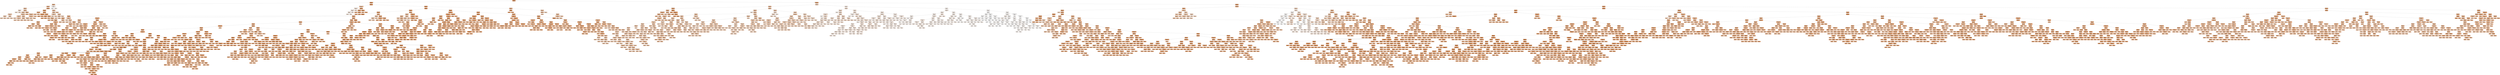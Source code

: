 digraph Tree {
node [shape=box, style="filled, rounded", color="black", fontname="helvetica"] ;
edge [fontname="helvetica"] ;
0 [label="cog <= 110.935\nsquared_error = 9.848\nsamples = 2804\nvalue = 16.872", fillcolor="#eca26d"] ;
1 [label="cog <= 94.057\nsquared_error = 2.866\nsamples = 822\nvalue = 18.316", fillcolor="#e9975b"] ;
0 -> 1 [labeldistance=2.5, labelangle=45, headlabel="True"] ;
2 [label="heading <= 122.041\nsquared_error = 9.93\nsamples = 34\nvalue = 14.428", fillcolor="#f0b58b"] ;
1 -> 2 ;
3 [label="cog <= 92.297\nsquared_error = 6.208\nsamples = 32\nvalue = 14.932", fillcolor="#efb185"] ;
2 -> 3 ;
4 [label="heading <= 82.89\nsquared_error = 3.167\nsamples = 17\nvalue = 13.605", fillcolor="#f1bc95"] ;
3 -> 4 ;
5 [label="windspeed <= 5.768\nsquared_error = 0.0\nsamples = 2\nvalue = 9.647", fillcolor="#f8dbc6"] ;
4 -> 5 ;
6 [label="squared_error = 0.0\nsamples = 1\nvalue = 9.659", fillcolor="#f7dbc6"] ;
5 -> 6 ;
7 [label="squared_error = -0.0\nsamples = 1\nvalue = 9.634", fillcolor="#f8dbc6"] ;
5 -> 7 ;
8 [label="surftemp <= 291.406\nsquared_error = 1.222\nsamples = 15\nvalue = 14.133", fillcolor="#f0b78f"] ;
4 -> 8 ;
9 [label="truewavedir <= 55.143\nsquared_error = 0.523\nsamples = 11\nvalue = 13.617", fillcolor="#f1bc95"] ;
8 -> 9 ;
10 [label="truenorthwinddir <= 69.669\nsquared_error = 0.053\nsamples = 4\nvalue = 12.798", fillcolor="#f2c29f"] ;
9 -> 10 ;
11 [label="cog <= 85.915\nsquared_error = 0.007\nsamples = 2\nvalue = 13.02", fillcolor="#f2c09c"] ;
10 -> 11 ;
12 [label="squared_error = 0.0\nsamples = 1\nvalue = 12.934", fillcolor="#f2c19d"] ;
11 -> 12 ;
13 [label="squared_error = 0.0\nsamples = 1\nvalue = 13.106", fillcolor="#f2c09b"] ;
11 -> 13 ;
14 [label="waveperiod <= 3.93\nsquared_error = 0.0\nsamples = 2\nvalue = 12.575", fillcolor="#f3c4a2"] ;
10 -> 14 ;
15 [label="squared_error = 0.0\nsamples = 1\nvalue = 12.592", fillcolor="#f3c4a2"] ;
14 -> 15 ;
16 [label="squared_error = -0.0\nsamples = 1\nvalue = 12.558", fillcolor="#f3c4a2"] ;
14 -> 16 ;
17 [label="windwaveswellheight <= 0.604\nsquared_error = 0.188\nsamples = 7\nvalue = 14.085", fillcolor="#f0b88f"] ;
9 -> 17 ;
18 [label="windwaveswellheight <= 0.278\nsquared_error = 0.041\nsamples = 3\nvalue = 13.667", fillcolor="#f1bb94"] ;
17 -> 18 ;
19 [label="squared_error = 0.0\nsamples = 1\nvalue = 13.388", fillcolor="#f1bd98"] ;
18 -> 19 ;
20 [label="windwaveswellheight <= 0.458\nsquared_error = 0.003\nsamples = 2\nvalue = 13.807", fillcolor="#f1ba93"] ;
18 -> 20 ;
21 [label="squared_error = 0.0\nsamples = 1\nvalue = 13.859", fillcolor="#f1ba92"] ;
20 -> 21 ;
22 [label="squared_error = -0.0\nsamples = 1\nvalue = 13.755", fillcolor="#f1ba93"] ;
20 -> 22 ;
23 [label="draught <= 5.29\nsquared_error = 0.071\nsamples = 4\nvalue = 14.398", fillcolor="#f0b58b"] ;
17 -> 23 ;
24 [label="draught <= 5.244\nsquared_error = 0.009\nsamples = 2\nvalue = 14.651", fillcolor="#efb388"] ;
23 -> 24 ;
25 [label="squared_error = 0.0\nsamples = 1\nvalue = 14.556", fillcolor="#f0b489"] ;
24 -> 25 ;
26 [label="squared_error = 0.0\nsamples = 1\nvalue = 14.746", fillcolor="#efb387"] ;
24 -> 26 ;
27 [label="truewavedir <= 91.051\nsquared_error = 0.004\nsamples = 2\nvalue = 14.144", fillcolor="#f0b78e"] ;
23 -> 27 ;
28 [label="squared_error = 0.0\nsamples = 1\nvalue = 14.207", fillcolor="#f0b78e"] ;
27 -> 28 ;
29 [label="squared_error = 0.0\nsamples = 1\nvalue = 14.082", fillcolor="#f0b88f"] ;
27 -> 29 ;
30 [label="curspeed <= 0.077\nsquared_error = 0.398\nsamples = 4\nvalue = 15.552", fillcolor="#eeac7d"] ;
8 -> 30 ;
31 [label="squared_error = 0.0\nsamples = 1\nvalue = 16.578", fillcolor="#eca470"] ;
30 -> 31 ;
32 [label="windwaveswellheight <= 0.684\nsquared_error = 0.062\nsamples = 3\nvalue = 15.21", fillcolor="#eeaf81"] ;
30 -> 32 ;
33 [label="truenorthcurrentdir <= 104.418\nsquared_error = 0.002\nsamples = 2\nvalue = 15.035", fillcolor="#efb083"] ;
32 -> 33 ;
34 [label="squared_error = 0.0\nsamples = 1\nvalue = 15.081", fillcolor="#efb083"] ;
33 -> 34 ;
35 [label="squared_error = 0.0\nsamples = 1\nvalue = 14.989", fillcolor="#efb184"] ;
33 -> 35 ;
36 [label="squared_error = -0.0\nsamples = 1\nvalue = 15.559", fillcolor="#eeac7d"] ;
32 -> 36 ;
37 [label="heading <= 96.659\nsquared_error = 5.399\nsamples = 15\nvalue = 16.435", fillcolor="#eda572"] ;
3 -> 37 ;
38 [label="curspeed <= 0.019\nsquared_error = 1.341\nsamples = 9\nvalue = 18.118", fillcolor="#ea985d"] ;
37 -> 38 ;
39 [label="truewavedir <= 97.395\nsquared_error = 0.241\nsamples = 2\nvalue = 16.574", fillcolor="#eca470"] ;
38 -> 39 ;
40 [label="squared_error = 0.0\nsamples = 1\nvalue = 17.065", fillcolor="#eba06a"] ;
39 -> 40 ;
41 [label="squared_error = 0.0\nsamples = 1\nvalue = 16.083", fillcolor="#eda877"] ;
39 -> 41 ;
42 [label="heading <= 90.998\nsquared_error = 0.779\nsamples = 7\nvalue = 18.56", fillcolor="#e99558"] ;
38 -> 42 ;
43 [label="truenorthwinddir <= 261.698\nsquared_error = 0.017\nsamples = 2\nvalue = 19.693", fillcolor="#e78c4a"] ;
42 -> 43 ;
44 [label="squared_error = 0.0\nsamples = 1\nvalue = 19.563", fillcolor="#e78d4c"] ;
43 -> 44 ;
45 [label="squared_error = 0.0\nsamples = 1\nvalue = 19.823", fillcolor="#e78b48"] ;
43 -> 45 ;
46 [label="truewavedir <= 93.001\nsquared_error = 0.364\nsamples = 5\nvalue = 18.106", fillcolor="#ea985e"] ;
42 -> 46 ;
47 [label="waveperiod <= 4.103\nsquared_error = 0.14\nsamples = 2\nvalue = 18.753", fillcolor="#e99356"] ;
46 -> 47 ;
48 [label="squared_error = 0.0\nsamples = 1\nvalue = 19.127", fillcolor="#e89051"] ;
47 -> 48 ;
49 [label="squared_error = -0.0\nsamples = 1\nvalue = 18.379", fillcolor="#e9965a"] ;
47 -> 49 ;
50 [label="heading <= 91.412\nsquared_error = 0.048\nsamples = 3\nvalue = 17.675", fillcolor="#eb9c63"] ;
46 -> 50 ;
51 [label="squared_error = 0.0\nsamples = 1\nvalue = 17.946", fillcolor="#ea9a60"] ;
50 -> 51 ;
52 [label="waveperiod <= 3.375\nsquared_error = 0.017\nsamples = 2\nvalue = 17.539", fillcolor="#eb9d65"] ;
50 -> 52 ;
53 [label="squared_error = 0.0\nsamples = 1\nvalue = 17.408", fillcolor="#eb9e66"] ;
52 -> 53 ;
54 [label="squared_error = 0.0\nsamples = 1\nvalue = 17.67", fillcolor="#eb9c63"] ;
52 -> 54 ;
55 [label="draught <= 5.29\nsquared_error = 0.863\nsamples = 6\nvalue = 13.91", fillcolor="#f1b991"] ;
37 -> 55 ;
56 [label="draught <= 5.155\nsquared_error = 0.186\nsamples = 5\nvalue = 13.534", fillcolor="#f1bc96"] ;
55 -> 56 ;
57 [label="windwaveswellheight <= 1.265\nsquared_error = 0.031\nsamples = 2\nvalue = 13.047", fillcolor="#f2c09c"] ;
56 -> 57 ;
58 [label="squared_error = 0.0\nsamples = 1\nvalue = 12.87", fillcolor="#f2c19e"] ;
57 -> 58 ;
59 [label="squared_error = 0.0\nsamples = 1\nvalue = 13.224", fillcolor="#f2bf9a"] ;
57 -> 59 ;
60 [label="surftemp <= 280.062\nsquared_error = 0.025\nsamples = 3\nvalue = 13.859", fillcolor="#f1ba92"] ;
56 -> 60 ;
61 [label="heading <= 103.676\nsquared_error = 0.0\nsamples = 2\nvalue = 13.971", fillcolor="#f1b991"] ;
60 -> 61 ;
62 [label="squared_error = 0.0\nsamples = 1\nvalue = 13.958", fillcolor="#f1b991"] ;
61 -> 62 ;
63 [label="squared_error = -0.0\nsamples = 1\nvalue = 13.983", fillcolor="#f0b990"] ;
61 -> 63 ;
64 [label="squared_error = -0.0\nsamples = 1\nvalue = 13.634", fillcolor="#f1bb95"] ;
60 -> 64 ;
65 [label="squared_error = 0.0\nsamples = 1\nvalue = 15.792", fillcolor="#eeaa7a"] ;
55 -> 65 ;
66 [label="truenorthcurrentdir <= 60.048\nsquared_error = 0.551\nsamples = 2\nvalue = 6.374", fillcolor="#fdf4ee"] ;
2 -> 66 ;
67 [label="squared_error = 0.0\nsamples = 1\nvalue = 5.632", fillcolor="#fefaf8"] ;
66 -> 67 ;
68 [label="squared_error = 0.0\nsamples = 1\nvalue = 7.116", fillcolor="#fcefe5"] ;
66 -> 68 ;
69 [label="draught <= 4.792\nsquared_error = 1.881\nsamples = 788\nvalue = 18.484", fillcolor="#e99559"] ;
1 -> 69 ;
70 [label="truenorthwinddir <= 242.129\nsquared_error = 24.574\nsamples = 9\nvalue = 13.842", fillcolor="#f1ba92"] ;
69 -> 70 ;
71 [label="truewavedir <= 29.383\nsquared_error = 0.232\nsamples = 4\nvalue = 8.312", fillcolor="#fae5d6"] ;
70 -> 71 ;
72 [label="surftemp <= 282.694\nsquared_error = 0.001\nsamples = 3\nvalue = 8.035", fillcolor="#fae7da"] ;
71 -> 72 ;
73 [label="curspeed <= 0.093\nsquared_error = 0.0\nsamples = 2\nvalue = 8.008", fillcolor="#fae8da"] ;
72 -> 73 ;
74 [label="squared_error = 0.0\nsamples = 1\nvalue = 7.999", fillcolor="#fae8da"] ;
73 -> 74 ;
75 [label="squared_error = 0.0\nsamples = 1\nvalue = 8.017", fillcolor="#fae8da"] ;
73 -> 75 ;
76 [label="squared_error = 0.0\nsamples = 1\nvalue = 8.088", fillcolor="#fae7d9"] ;
72 -> 76 ;
77 [label="squared_error = -0.0\nsamples = 1\nvalue = 9.144", fillcolor="#f8dfcc"] ;
71 -> 77 ;
78 [label="windspeed <= 5.942\nsquared_error = 0.015\nsamples = 5\nvalue = 18.266", fillcolor="#ea975c"] ;
70 -> 78 ;
79 [label="heading <= 97.101\nsquared_error = 0.002\nsamples = 3\nvalue = 18.17", fillcolor="#ea985d"] ;
78 -> 79 ;
80 [label="squared_error = 0.0\nsamples = 1\nvalue = 18.224", fillcolor="#ea975c"] ;
79 -> 80 ;
81 [label="curspeed <= 0.057\nsquared_error = 0.001\nsamples = 2\nvalue = 18.144", fillcolor="#ea985d"] ;
79 -> 81 ;
82 [label="squared_error = 0.0\nsamples = 1\nvalue = 18.12", fillcolor="#ea985d"] ;
81 -> 82 ;
83 [label="squared_error = 0.0\nsamples = 1\nvalue = 18.167", fillcolor="#ea985d"] ;
81 -> 83 ;
84 [label="heading <= 98.746\nsquared_error = 0.001\nsamples = 2\nvalue = 18.408", fillcolor="#e9965a"] ;
78 -> 84 ;
85 [label="squared_error = 0.0\nsamples = 1\nvalue = 18.376", fillcolor="#e9965a"] ;
84 -> 85 ;
86 [label="squared_error = 0.0\nsamples = 1\nvalue = 18.44", fillcolor="#e99659"] ;
84 -> 86 ;
87 [label="heading <= 108.383\nsquared_error = 1.367\nsamples = 779\nvalue = 18.538", fillcolor="#e99558"] ;
69 -> 87 ;
88 [label="draught <= 5.381\nsquared_error = 1.22\nsamples = 772\nvalue = 18.568", fillcolor="#e99558"] ;
87 -> 88 ;
89 [label="cog <= 106.937\nsquared_error = 1.133\nsamples = 612\nvalue = 18.41", fillcolor="#e9965a"] ;
88 -> 89 ;
90 [label="heading <= 103.969\nsquared_error = 1.024\nsamples = 601\nvalue = 18.441", fillcolor="#e99659"] ;
89 -> 90 ;
91 [label="cog <= 95.716\nsquared_error = 0.916\nsamples = 594\nvalue = 18.464", fillcolor="#e99559"] ;
90 -> 91 ;
92 [label="heading <= 99.156\nsquared_error = 2.678\nsamples = 21\nvalue = 17.459", fillcolor="#eb9d66"] ;
91 -> 92 ;
93 [label="draught <= 5.335\nsquared_error = 1.157\nsamples = 18\nvalue = 17.971", fillcolor="#ea995f"] ;
92 -> 93 ;
94 [label="curspeed <= 0.058\nsquared_error = 0.29\nsamples = 16\nvalue = 18.306", fillcolor="#e9975b"] ;
93 -> 94 ;
95 [label="waveperiod <= 3.388\nsquared_error = 0.318\nsamples = 6\nvalue = 18.657", fillcolor="#e99457"] ;
94 -> 95 ;
96 [label="surftemp <= 287.613\nsquared_error = 0.068\nsamples = 3\nvalue = 18.154", fillcolor="#ea985d"] ;
95 -> 96 ;
97 [label="windspeed <= 2.814\nsquared_error = 0.006\nsamples = 2\nvalue = 17.975", fillcolor="#ea995f"] ;
96 -> 97 ;
98 [label="squared_error = 0.0\nsamples = 1\nvalue = 17.895", fillcolor="#ea9a60"] ;
97 -> 98 ;
99 [label="squared_error = 0.0\nsamples = 1\nvalue = 18.055", fillcolor="#ea995e"] ;
97 -> 99 ;
100 [label="squared_error = 0.0\nsamples = 1\nvalue = 18.51", fillcolor="#e99559"] ;
96 -> 100 ;
101 [label="waveperiod <= 3.607\nsquared_error = 0.06\nsamples = 3\nvalue = 19.161", fillcolor="#e89051"] ;
95 -> 101 ;
102 [label="squared_error = 0.0\nsamples = 1\nvalue = 18.814", fillcolor="#e99355"] ;
101 -> 102 ;
103 [label="heading <= 94.062\nsquared_error = 0.0\nsamples = 2\nvalue = 19.334", fillcolor="#e88f4e"] ;
101 -> 103 ;
104 [label="squared_error = 0.0\nsamples = 1\nvalue = 19.354", fillcolor="#e88e4e"] ;
103 -> 104 ;
105 [label="squared_error = 0.0\nsamples = 1\nvalue = 19.314", fillcolor="#e88f4f"] ;
103 -> 105 ;
106 [label="truenorthcurrentdir <= 235.012\nsquared_error = 0.155\nsamples = 10\nvalue = 18.096", fillcolor="#ea985e"] ;
94 -> 106 ;
107 [label="truewavedir <= 83.48\nsquared_error = 0.096\nsamples = 8\nvalue = 17.961", fillcolor="#ea995f"] ;
106 -> 107 ;
108 [label="truenorthwinddir <= 76.21\nsquared_error = 0.043\nsamples = 4\nvalue = 17.711", fillcolor="#ea9b62"] ;
107 -> 108 ;
109 [label="squared_error = 0.0\nsamples = 1\nvalue = 18.038", fillcolor="#ea995e"] ;
108 -> 109 ;
110 [label="oceantemperature <= 276.303\nsquared_error = 0.01\nsamples = 3\nvalue = 17.603", fillcolor="#eb9c64"] ;
108 -> 110 ;
111 [label="squared_error = 0.0\nsamples = 1\nvalue = 17.741", fillcolor="#ea9b62"] ;
110 -> 111 ;
112 [label="cog <= 95.166\nsquared_error = 0.0\nsamples = 2\nvalue = 17.533", fillcolor="#eb9d65"] ;
110 -> 112 ;
113 [label="squared_error = 0.0\nsamples = 1\nvalue = 17.545", fillcolor="#eb9d65"] ;
112 -> 113 ;
114 [label="squared_error = 0.0\nsamples = 1\nvalue = 17.522", fillcolor="#eb9d65"] ;
112 -> 114 ;
115 [label="oceantemperature <= 279.598\nsquared_error = 0.024\nsamples = 4\nvalue = 18.211", fillcolor="#ea975c"] ;
107 -> 115 ;
116 [label="squared_error = 0.0\nsamples = 1\nvalue = 18.462", fillcolor="#e99559"] ;
115 -> 116 ;
117 [label="windwaveswellheight <= 0.348\nsquared_error = 0.004\nsamples = 3\nvalue = 18.127", fillcolor="#ea985d"] ;
115 -> 117 ;
118 [label="squared_error = 0.0\nsamples = 1\nvalue = 18.213", fillcolor="#ea975c"] ;
117 -> 118 ;
119 [label="windspeed <= 6.159\nsquared_error = 0.0\nsamples = 2\nvalue = 18.084", fillcolor="#ea985e"] ;
117 -> 119 ;
120 [label="squared_error = 0.0\nsamples = 1\nvalue = 18.084", fillcolor="#ea985e"] ;
119 -> 120 ;
121 [label="squared_error = -0.0\nsamples = 1\nvalue = 18.083", fillcolor="#ea985e"] ;
119 -> 121 ;
122 [label="heading <= 93.189\nsquared_error = 0.03\nsamples = 2\nvalue = 18.636", fillcolor="#e99457"] ;
106 -> 122 ;
123 [label="squared_error = 0.0\nsamples = 1\nvalue = 18.464", fillcolor="#e99559"] ;
122 -> 123 ;
124 [label="squared_error = -0.0\nsamples = 1\nvalue = 18.808", fillcolor="#e99355"] ;
122 -> 124 ;
125 [label="heading <= 91.62\nsquared_error = 0.004\nsamples = 2\nvalue = 15.29", fillcolor="#eeae80"] ;
93 -> 125 ;
126 [label="squared_error = 0.0\nsamples = 1\nvalue = 15.229", fillcolor="#eeaf81"] ;
125 -> 126 ;
127 [label="squared_error = 0.0\nsamples = 1\nvalue = 15.351", fillcolor="#eeae80"] ;
125 -> 127 ;
128 [label="truenorthcurrentdir <= 58.488\nsquared_error = 0.792\nsamples = 3\nvalue = 14.387", fillcolor="#f0b58b"] ;
92 -> 128 ;
129 [label="squared_error = 0.0\nsamples = 1\nvalue = 13.151", fillcolor="#f2bf9b"] ;
128 -> 129 ;
130 [label="heading <= 100.977\nsquared_error = 0.043\nsamples = 2\nvalue = 15.005", fillcolor="#efb184"] ;
128 -> 130 ;
131 [label="squared_error = 0.0\nsamples = 1\nvalue = 15.212", fillcolor="#eeaf81"] ;
130 -> 131 ;
132 [label="squared_error = 0.0\nsamples = 1\nvalue = 14.798", fillcolor="#efb286"] ;
130 -> 132 ;
133 [label="draught <= 4.927\nsquared_error = 0.813\nsamples = 573\nvalue = 18.501", fillcolor="#e99559"] ;
91 -> 133 ;
134 [label="truenorthcurrentdir <= 35.685\nsquared_error = 1.253\nsamples = 46\nvalue = 17.963", fillcolor="#ea995f"] ;
133 -> 134 ;
135 [label="curspeed <= 0.094\nsquared_error = 2.717\nsamples = 6\nvalue = 16.619", fillcolor="#eca470"] ;
134 -> 135 ;
136 [label="heading <= 101.413\nsquared_error = 0.023\nsamples = 3\nvalue = 18.261", fillcolor="#ea975c"] ;
135 -> 136 ;
137 [label="truewavedir <= 44.822\nsquared_error = 0.006\nsamples = 2\nvalue = 18.164", fillcolor="#ea985d"] ;
136 -> 137 ;
138 [label="squared_error = 0.0\nsamples = 1\nvalue = 18.088", fillcolor="#ea985e"] ;
137 -> 138 ;
139 [label="squared_error = 0.0\nsamples = 1\nvalue = 18.239", fillcolor="#ea975c"] ;
137 -> 139 ;
140 [label="squared_error = -0.0\nsamples = 1\nvalue = 18.454", fillcolor="#e99659"] ;
136 -> 140 ;
141 [label="waveperiod <= 4.281\nsquared_error = 0.022\nsamples = 3\nvalue = 14.977", fillcolor="#efb184"] ;
135 -> 141 ;
142 [label="surftemp <= 284.645\nsquared_error = 0.0\nsamples = 2\nvalue = 15.081", fillcolor="#efb083"] ;
141 -> 142 ;
143 [label="squared_error = 0.0\nsamples = 1\nvalue = 15.077", fillcolor="#efb083"] ;
142 -> 143 ;
144 [label="squared_error = -0.0\nsamples = 1\nvalue = 15.086", fillcolor="#efb083"] ;
142 -> 144 ;
145 [label="squared_error = 0.0\nsamples = 1\nvalue = 14.769", fillcolor="#efb287"] ;
141 -> 145 ;
146 [label="surftemp <= 290.966\nsquared_error = 0.722\nsamples = 40\nvalue = 18.165", fillcolor="#ea985d"] ;
134 -> 146 ;
147 [label="waveperiod <= 4.227\nsquared_error = 0.241\nsamples = 36\nvalue = 18.36", fillcolor="#e9965a"] ;
146 -> 147 ;
148 [label="truenorthcurrentdir <= 209.872\nsquared_error = 0.184\nsamples = 26\nvalue = 18.202", fillcolor="#ea985c"] ;
147 -> 148 ;
149 [label="waveperiod <= 3.889\nsquared_error = 0.076\nsamples = 17\nvalue = 18.389", fillcolor="#e9965a"] ;
148 -> 149 ;
150 [label="waveperiod <= 3.871\nsquared_error = 0.034\nsamples = 13\nvalue = 18.506", fillcolor="#e99559"] ;
149 -> 150 ;
151 [label="waveperiod <= 3.403\nsquared_error = 0.021\nsamples = 12\nvalue = 18.47", fillcolor="#e99559"] ;
150 -> 151 ;
152 [label="oceantemperature <= 276.897\nsquared_error = 0.01\nsamples = 6\nvalue = 18.567", fillcolor="#e99558"] ;
151 -> 152 ;
153 [label="oceantemperature <= 276.604\nsquared_error = 0.002\nsamples = 2\nvalue = 18.439", fillcolor="#e99659"] ;
152 -> 153 ;
154 [label="squared_error = 0.0\nsamples = 1\nvalue = 18.478", fillcolor="#e99559"] ;
153 -> 154 ;
155 [label="squared_error = 0.0\nsamples = 1\nvalue = 18.399", fillcolor="#e9965a"] ;
153 -> 155 ;
156 [label="truenorthcurrentdir <= 43.715\nsquared_error = 0.001\nsamples = 4\nvalue = 18.632", fillcolor="#e99457"] ;
152 -> 156 ;
157 [label="squared_error = 0.0\nsamples = 1\nvalue = 18.577", fillcolor="#e99558"] ;
156 -> 157 ;
158 [label="truenorthwinddir <= 320.435\nsquared_error = 0.0\nsamples = 3\nvalue = 18.65", fillcolor="#e99457"] ;
156 -> 158 ;
159 [label="truenorthcurrentdir <= 91.769\nsquared_error = 0.0\nsamples = 2\nvalue = 18.635", fillcolor="#e99457"] ;
158 -> 159 ;
160 [label="squared_error = 0.0\nsamples = 1\nvalue = 18.634", fillcolor="#e99457"] ;
159 -> 160 ;
161 [label="squared_error = 0.0\nsamples = 1\nvalue = 18.636", fillcolor="#e99457"] ;
159 -> 161 ;
162 [label="squared_error = -0.0\nsamples = 1\nvalue = 18.679", fillcolor="#e99457"] ;
158 -> 162 ;
163 [label="cog <= 97.093\nsquared_error = 0.014\nsamples = 6\nvalue = 18.374", fillcolor="#e9965a"] ;
151 -> 163 ;
164 [label="squared_error = 0.0\nsamples = 1\nvalue = 18.154", fillcolor="#ea985d"] ;
163 -> 164 ;
165 [label="oceantemperature <= 276.595\nsquared_error = 0.005\nsamples = 5\nvalue = 18.417", fillcolor="#e9965a"] ;
163 -> 165 ;
166 [label="truewavedir <= 65.686\nsquared_error = 0.001\nsamples = 3\nvalue = 18.365", fillcolor="#e9965a"] ;
165 -> 166 ;
167 [label="squared_error = 0.0\nsamples = 1\nvalue = 18.316", fillcolor="#e9975b"] ;
166 -> 167 ;
168 [label="cog <= 99.823\nsquared_error = 0.0\nsamples = 2\nvalue = 18.389", fillcolor="#e9965a"] ;
166 -> 168 ;
169 [label="squared_error = 0.0\nsamples = 1\nvalue = 18.389", fillcolor="#e9965a"] ;
168 -> 169 ;
170 [label="squared_error = -0.0\nsamples = 1\nvalue = 18.389", fillcolor="#e9965a"] ;
168 -> 170 ;
171 [label="draught <= 4.839\nsquared_error = 0.0\nsamples = 2\nvalue = 18.496", fillcolor="#e99559"] ;
165 -> 171 ;
172 [label="squared_error = 0.0\nsamples = 1\nvalue = 18.479", fillcolor="#e99559"] ;
171 -> 172 ;
173 [label="squared_error = 0.0\nsamples = 1\nvalue = 18.514", fillcolor="#e99559"] ;
171 -> 173 ;
174 [label="squared_error = -0.0\nsamples = 1\nvalue = 18.928", fillcolor="#e89253"] ;
150 -> 174 ;
175 [label="truenorthwinddir <= 309.261\nsquared_error = 0.023\nsamples = 4\nvalue = 18.008", fillcolor="#ea995f"] ;
149 -> 175 ;
176 [label="truenorthwinddir <= 169.175\nsquared_error = 0.001\nsamples = 3\nvalue = 18.095", fillcolor="#ea985e"] ;
175 -> 176 ;
177 [label="squared_error = 0.0\nsamples = 1\nvalue = 18.128", fillcolor="#ea985d"] ;
176 -> 177 ;
178 [label="truenorthcurrentdir <= 166.299\nsquared_error = 0.0\nsamples = 2\nvalue = 18.079", fillcolor="#ea985e"] ;
176 -> 178 ;
179 [label="squared_error = 0.0\nsamples = 1\nvalue = 18.086", fillcolor="#ea985e"] ;
178 -> 179 ;
180 [label="squared_error = -0.0\nsamples = 1\nvalue = 18.072", fillcolor="#ea995e"] ;
178 -> 180 ;
181 [label="squared_error = -0.0\nsamples = 1\nvalue = 17.746", fillcolor="#ea9b62"] ;
175 -> 181 ;
182 [label="truenorthcurrentdir <= 322.454\nsquared_error = 0.199\nsamples = 9\nvalue = 17.851", fillcolor="#ea9a61"] ;
148 -> 182 ;
183 [label="curspeed <= 0.045\nsquared_error = 0.118\nsamples = 7\nvalue = 17.676", fillcolor="#eb9c63"] ;
182 -> 183 ;
184 [label="squared_error = 0.0\nsamples = 1\nvalue = 18.376", fillcolor="#e9965a"] ;
183 -> 184 ;
185 [label="waveperiod <= 3.45\nsquared_error = 0.043\nsamples = 6\nvalue = 17.56", fillcolor="#eb9d64"] ;
183 -> 185 ;
186 [label="truenorthwinddir <= 225.553\nsquared_error = 0.011\nsamples = 3\nvalue = 17.37", fillcolor="#eb9e67"] ;
185 -> 186 ;
187 [label="surftemp <= 282.509\nsquared_error = 0.001\nsamples = 2\nvalue = 17.298", fillcolor="#eb9f68"] ;
186 -> 187 ;
188 [label="squared_error = 0.0\nsamples = 1\nvalue = 17.276", fillcolor="#eb9f68"] ;
187 -> 188 ;
189 [label="squared_error = 0.0\nsamples = 1\nvalue = 17.321", fillcolor="#eb9e67"] ;
187 -> 189 ;
190 [label="squared_error = -0.0\nsamples = 1\nvalue = 17.515", fillcolor="#eb9d65"] ;
186 -> 190 ;
191 [label="heading <= 97.065\nsquared_error = 0.003\nsamples = 3\nvalue = 17.749", fillcolor="#ea9b62"] ;
185 -> 191 ;
192 [label="squared_error = 0.0\nsamples = 1\nvalue = 17.672", fillcolor="#eb9c63"] ;
191 -> 192 ;
193 [label="truenorthwinddir <= 294.393\nsquared_error = 0.0\nsamples = 2\nvalue = 17.788", fillcolor="#ea9b62"] ;
191 -> 193 ;
194 [label="squared_error = 0.0\nsamples = 1\nvalue = 17.799", fillcolor="#ea9b61"] ;
193 -> 194 ;
195 [label="squared_error = 0.0\nsamples = 1\nvalue = 17.777", fillcolor="#ea9b62"] ;
193 -> 195 ;
196 [label="waveperiod <= 2.766\nsquared_error = 0.003\nsamples = 2\nvalue = 18.461", fillcolor="#e99559"] ;
182 -> 196 ;
197 [label="squared_error = 0.0\nsamples = 1\nvalue = 18.408", fillcolor="#e9965a"] ;
196 -> 197 ;
198 [label="squared_error = 0.0\nsamples = 1\nvalue = 18.513", fillcolor="#e99559"] ;
196 -> 198 ;
199 [label="truenorthwinddir <= 286.646\nsquared_error = 0.157\nsamples = 10\nvalue = 18.768", fillcolor="#e99355"] ;
147 -> 199 ;
200 [label="truenorthwinddir <= 227.866\nsquared_error = 0.054\nsamples = 9\nvalue = 18.878", fillcolor="#e99254"] ;
199 -> 200 ;
201 [label="heading <= 98.909\nsquared_error = 0.002\nsamples = 6\nvalue = 19.037", fillcolor="#e89152"] ;
200 -> 201 ;
202 [label="curspeed <= 0.138\nsquared_error = 0.001\nsamples = 5\nvalue = 19.02", fillcolor="#e89152"] ;
201 -> 202 ;
203 [label="heading <= 95.716\nsquared_error = 0.0\nsamples = 4\nvalue = 19.03", fillcolor="#e89152"] ;
202 -> 203 ;
204 [label="truewavedir <= 105.718\nsquared_error = 0.0\nsamples = 2\nvalue = 19.046", fillcolor="#e89152"] ;
203 -> 204 ;
205 [label="squared_error = 0.0\nsamples = 1\nvalue = 19.053", fillcolor="#e89152"] ;
204 -> 205 ;
206 [label="squared_error = 0.0\nsamples = 1\nvalue = 19.039", fillcolor="#e89152"] ;
204 -> 206 ;
207 [label="surftemp <= 283.261\nsquared_error = 0.0\nsamples = 2\nvalue = 19.015", fillcolor="#e89152"] ;
203 -> 207 ;
208 [label="squared_error = 0.0\nsamples = 1\nvalue = 19.01", fillcolor="#e89152"] ;
207 -> 208 ;
209 [label="squared_error = 0.0\nsamples = 1\nvalue = 19.02", fillcolor="#e89152"] ;
207 -> 209 ;
210 [label="squared_error = -0.0\nsamples = 1\nvalue = 18.977", fillcolor="#e89153"] ;
202 -> 210 ;
211 [label="squared_error = 0.0\nsamples = 1\nvalue = 19.125", fillcolor="#e89051"] ;
201 -> 211 ;
212 [label="curspeed <= 0.061\nsquared_error = 0.005\nsamples = 3\nvalue = 18.56", fillcolor="#e99558"] ;
200 -> 212 ;
213 [label="draught <= 4.845\nsquared_error = 0.0\nsamples = 2\nvalue = 18.51", fillcolor="#e99559"] ;
212 -> 213 ;
214 [label="squared_error = 0.0\nsamples = 1\nvalue = 18.49", fillcolor="#e99559"] ;
213 -> 214 ;
215 [label="squared_error = -0.0\nsamples = 1\nvalue = 18.531", fillcolor="#e99558"] ;
213 -> 215 ;
216 [label="squared_error = 0.0\nsamples = 1\nvalue = 18.66", fillcolor="#e99457"] ;
212 -> 216 ;
217 [label="squared_error = -0.0\nsamples = 1\nvalue = 17.779", fillcolor="#ea9b62"] ;
199 -> 217 ;
218 [label="truenorthcurrentdir <= 229.263\nsquared_error = 1.633\nsamples = 4\nvalue = 16.41", fillcolor="#eda673"] ;
146 -> 218 ;
219 [label="curspeed <= 0.124\nsquared_error = 0.055\nsamples = 3\nvalue = 15.682", fillcolor="#eeab7c"] ;
218 -> 219 ;
220 [label="squared_error = 0.0\nsamples = 1\nvalue = 15.393", fillcolor="#eeae7f"] ;
219 -> 220 ;
221 [label="truenorthcurrentdir <= 168.541\nsquared_error = 0.02\nsamples = 2\nvalue = 15.826", fillcolor="#edaa7a"] ;
219 -> 221 ;
222 [label="squared_error = 0.0\nsamples = 1\nvalue = 15.968", fillcolor="#eda978"] ;
221 -> 222 ;
223 [label="squared_error = 0.0\nsamples = 1\nvalue = 15.684", fillcolor="#eeab7b"] ;
221 -> 223 ;
224 [label="squared_error = 0.0\nsamples = 1\nvalue = 18.595", fillcolor="#e99458"] ;
218 -> 224 ;
225 [label="surftemp <= 294.038\nsquared_error = 0.747\nsamples = 527\nvalue = 18.547", fillcolor="#e99558"] ;
133 -> 225 ;
226 [label="draught <= 5.378\nsquared_error = 0.728\nsamples = 525\nvalue = 18.538", fillcolor="#e99558"] ;
225 -> 226 ;
227 [label="draught <= 5.378\nsquared_error = 0.691\nsamples = 488\nvalue = 18.499", fillcolor="#e99559"] ;
226 -> 227 ;
228 [label="cog <= 99.436\nsquared_error = 0.649\nsamples = 487\nvalue = 18.509", fillcolor="#e99559"] ;
227 -> 228 ;
229 [label="truenorthwinddir <= 355.407\nsquared_error = 0.556\nsamples = 255\nvalue = 18.638", fillcolor="#e99457"] ;
228 -> 229 ;
230 [label="heading <= 97.615\nsquared_error = 0.516\nsamples = 254\nvalue = 18.651", fillcolor="#e99457"] ;
229 -> 230 ;
231 [label="heading <= 94.425\nsquared_error = 0.529\nsamples = 212\nvalue = 18.719", fillcolor="#e99356"] ;
230 -> 231 ;
232 [label="cog <= 97.827\nsquared_error = 0.287\nsamples = 29\nvalue = 18.33", fillcolor="#e9975b"] ;
231 -> 232 ;
233 [label="windspeed <= 6.568\nsquared_error = 0.159\nsamples = 24\nvalue = 18.474", fillcolor="#e99559"] ;
232 -> 233 ;
234 [label="waveperiod <= 3.896\nsquared_error = 0.059\nsamples = 8\nvalue = 18.161", fillcolor="#ea985d"] ;
233 -> 234 ;
235 [label="heading <= 93.762\nsquared_error = 0.008\nsamples = 5\nvalue = 18.003", fillcolor="#ea995f"] ;
234 -> 235 ;
236 [label="truenorthwinddir <= 194.479\nsquared_error = 0.0\nsamples = 2\nvalue = 17.897", fillcolor="#ea9a60"] ;
235 -> 236 ;
237 [label="squared_error = 0.0\nsamples = 1\nvalue = 17.884", fillcolor="#ea9a60"] ;
236 -> 237 ;
238 [label="squared_error = -0.0\nsamples = 1\nvalue = 17.909", fillcolor="#ea9a60"] ;
236 -> 238 ;
239 [label="truewavedir <= 165.004\nsquared_error = 0.001\nsamples = 3\nvalue = 18.074", fillcolor="#ea995e"] ;
235 -> 239 ;
240 [label="draught <= 5.155\nsquared_error = 0.0\nsamples = 2\nvalue = 18.05", fillcolor="#ea995e"] ;
239 -> 240 ;
241 [label="squared_error = 0.0\nsamples = 1\nvalue = 18.051", fillcolor="#ea995e"] ;
240 -> 241 ;
242 [label="squared_error = -0.0\nsamples = 1\nvalue = 18.049", fillcolor="#ea995e"] ;
240 -> 242 ;
243 [label="squared_error = -0.0\nsamples = 1\nvalue = 18.12", fillcolor="#ea985d"] ;
239 -> 243 ;
244 [label="curspeed <= 0.096\nsquared_error = 0.033\nsamples = 3\nvalue = 18.425", fillcolor="#e9965a"] ;
234 -> 244 ;
245 [label="squared_error = 0.0\nsamples = 1\nvalue = 18.677", fillcolor="#e99457"] ;
244 -> 245 ;
246 [label="curspeed <= 0.211\nsquared_error = 0.002\nsamples = 2\nvalue = 18.299", fillcolor="#e9975b"] ;
244 -> 246 ;
247 [label="squared_error = 0.0\nsamples = 1\nvalue = 18.34", fillcolor="#e9965b"] ;
246 -> 247 ;
248 [label="squared_error = -0.0\nsamples = 1\nvalue = 18.259", fillcolor="#ea975c"] ;
246 -> 248 ;
249 [label="oceantemperature <= 276.266\nsquared_error = 0.135\nsamples = 16\nvalue = 18.631", fillcolor="#e99457"] ;
233 -> 249 ;
250 [label="waveperiod <= 4.597\nsquared_error = 0.12\nsamples = 4\nvalue = 18.215", fillcolor="#ea975c"] ;
249 -> 250 ;
251 [label="waveperiod <= 3.772\nsquared_error = 0.031\nsamples = 2\nvalue = 18.537", fillcolor="#e99558"] ;
250 -> 251 ;
252 [label="squared_error = 0.0\nsamples = 1\nvalue = 18.36", fillcolor="#e9965a"] ;
251 -> 252 ;
253 [label="squared_error = 0.0\nsamples = 1\nvalue = 18.715", fillcolor="#e99456"] ;
251 -> 253 ;
254 [label="truewavedir <= 30.4\nsquared_error = 0.0\nsamples = 2\nvalue = 17.892", fillcolor="#ea9a60"] ;
250 -> 254 ;
255 [label="squared_error = 0.0\nsamples = 1\nvalue = 17.888", fillcolor="#ea9a60"] ;
254 -> 255 ;
256 [label="squared_error = 0.0\nsamples = 1\nvalue = 17.895", fillcolor="#ea9a60"] ;
254 -> 256 ;
257 [label="draught <= 5.155\nsquared_error = 0.063\nsamples = 12\nvalue = 18.77", fillcolor="#e99355"] ;
249 -> 257 ;
258 [label="truenorthcurrentdir <= 248.934\nsquared_error = 0.09\nsamples = 5\nvalue = 18.935", fillcolor="#e89253"] ;
257 -> 258 ;
259 [label="waveperiod <= 4.144\nsquared_error = 0.026\nsamples = 2\nvalue = 19.24", fillcolor="#e88f50"] ;
258 -> 259 ;
260 [label="squared_error = 0.0\nsamples = 1\nvalue = 19.078", fillcolor="#e89152"] ;
259 -> 260 ;
261 [label="squared_error = -0.0\nsamples = 1\nvalue = 19.402", fillcolor="#e88e4e"] ;
259 -> 261 ;
262 [label="oceantemperature <= 286.834\nsquared_error = 0.029\nsamples = 3\nvalue = 18.732", fillcolor="#e99356"] ;
258 -> 262 ;
263 [label="squared_error = 0.0\nsamples = 1\nvalue = 18.516", fillcolor="#e99559"] ;
262 -> 263 ;
264 [label="windspeed <= 9.526\nsquared_error = 0.009\nsamples = 2\nvalue = 18.84", fillcolor="#e99355"] ;
262 -> 264 ;
265 [label="squared_error = 0.0\nsamples = 1\nvalue = 18.935", fillcolor="#e89253"] ;
264 -> 265 ;
266 [label="squared_error = -0.0\nsamples = 1\nvalue = 18.744", fillcolor="#e99356"] ;
264 -> 266 ;
267 [label="waveperiod <= 4.131\nsquared_error = 0.011\nsamples = 7\nvalue = 18.652", fillcolor="#e99457"] ;
257 -> 267 ;
268 [label="squared_error = 0.0\nsamples = 1\nvalue = 18.421", fillcolor="#e9965a"] ;
267 -> 268 ;
269 [label="windwaveswellheight <= 1.031\nsquared_error = 0.002\nsamples = 6\nvalue = 18.69", fillcolor="#e99456"] ;
267 -> 269 ;
270 [label="squared_error = 0.0\nsamples = 1\nvalue = 18.784", fillcolor="#e99355"] ;
269 -> 270 ;
271 [label="truenorthcurrentdir <= 225.019\nsquared_error = 0.0\nsamples = 5\nvalue = 18.672", fillcolor="#e99457"] ;
269 -> 271 ;
272 [label="truenorthwinddir <= 28.499\nsquared_error = 0.0\nsamples = 4\nvalue = 18.68", fillcolor="#e99457"] ;
271 -> 272 ;
273 [label="squared_error = 0.0\nsamples = 1\nvalue = 18.664", fillcolor="#e99457"] ;
272 -> 273 ;
274 [label="truewavedir <= 150.467\nsquared_error = 0.0\nsamples = 3\nvalue = 18.685", fillcolor="#e99456"] ;
272 -> 274 ;
275 [label="windwaveswellheight <= 1.76\nsquared_error = 0.0\nsamples = 2\nvalue = 18.684", fillcolor="#e99456"] ;
274 -> 275 ;
276 [label="squared_error = 0.0\nsamples = 1\nvalue = 18.684", fillcolor="#e99456"] ;
275 -> 276 ;
277 [label="squared_error = -0.0\nsamples = 1\nvalue = 18.684", fillcolor="#e99456"] ;
275 -> 277 ;
278 [label="squared_error = 0.0\nsamples = 1\nvalue = 18.687", fillcolor="#e99456"] ;
274 -> 278 ;
279 [label="squared_error = 0.0\nsamples = 1\nvalue = 18.638", fillcolor="#e99457"] ;
271 -> 279 ;
280 [label="curspeed <= 0.026\nsquared_error = 0.319\nsamples = 5\nvalue = 17.636", fillcolor="#eb9c63"] ;
232 -> 280 ;
281 [label="squared_error = 0.0\nsamples = 1\nvalue = 16.68", fillcolor="#eca36f"] ;
280 -> 281 ;
282 [label="cog <= 98.812\nsquared_error = 0.114\nsamples = 4\nvalue = 17.875", fillcolor="#ea9a60"] ;
280 -> 282 ;
283 [label="truenorthcurrentdir <= 254.847\nsquared_error = 0.023\nsamples = 3\nvalue = 17.696", fillcolor="#ea9c63"] ;
282 -> 283 ;
284 [label="truenorthcurrentdir <= 121.506\nsquared_error = 0.001\nsamples = 2\nvalue = 17.801", fillcolor="#ea9b61"] ;
283 -> 284 ;
285 [label="squared_error = 0.0\nsamples = 1\nvalue = 17.766", fillcolor="#ea9b62"] ;
284 -> 285 ;
286 [label="squared_error = 0.0\nsamples = 1\nvalue = 17.835", fillcolor="#ea9a61"] ;
284 -> 286 ;
287 [label="squared_error = 0.0\nsamples = 1\nvalue = 17.486", fillcolor="#eb9d65"] ;
283 -> 287 ;
288 [label="squared_error = 0.0\nsamples = 1\nvalue = 18.413", fillcolor="#e9965a"] ;
282 -> 288 ;
289 [label="truenorthcurrentdir <= 41.066\nsquared_error = 0.539\nsamples = 183\nvalue = 18.781", fillcolor="#e99355"] ;
231 -> 289 ;
290 [label="waveperiod <= 3.107\nsquared_error = 0.339\nsamples = 15\nvalue = 18.241", fillcolor="#ea975c"] ;
289 -> 290 ;
291 [label="draught <= 5.375\nsquared_error = 0.044\nsamples = 3\nvalue = 18.934", fillcolor="#e89253"] ;
290 -> 291 ;
292 [label="cog <= 98.284\nsquared_error = 0.002\nsamples = 2\nvalue = 18.788", fillcolor="#e99355"] ;
291 -> 292 ;
293 [label="squared_error = 0.0\nsamples = 1\nvalue = 18.835", fillcolor="#e99355"] ;
292 -> 293 ;
294 [label="squared_error = 0.0\nsamples = 1\nvalue = 18.742", fillcolor="#e99356"] ;
292 -> 294 ;
295 [label="squared_error = -0.0\nsamples = 1\nvalue = 19.224", fillcolor="#e89050"] ;
291 -> 295 ;
296 [label="windspeed <= 9.672\nsquared_error = 0.264\nsamples = 12\nvalue = 18.068", fillcolor="#ea995e"] ;
290 -> 296 ;
297 [label="windspeed <= 3.68\nsquared_error = 0.144\nsamples = 9\nvalue = 17.846", fillcolor="#ea9a61"] ;
296 -> 297 ;
298 [label="squared_error = 0.0\nsamples = 1\nvalue = 18.711", fillcolor="#e99456"] ;
297 -> 298 ;
299 [label="heading <= 95.624\nsquared_error = 0.056\nsamples = 8\nvalue = 17.738", fillcolor="#ea9b62"] ;
297 -> 299 ;
300 [label="curspeed <= 0.151\nsquared_error = 0.036\nsamples = 3\nvalue = 17.992", fillcolor="#ea995f"] ;
299 -> 300 ;
301 [label="waveperiod <= 3.753\nsquared_error = 0.002\nsamples = 2\nvalue = 18.124", fillcolor="#ea985d"] ;
300 -> 301 ;
302 [label="squared_error = 0.0\nsamples = 1\nvalue = 18.171", fillcolor="#ea985d"] ;
301 -> 302 ;
303 [label="squared_error = -0.0\nsamples = 1\nvalue = 18.077", fillcolor="#ea995e"] ;
301 -> 303 ;
304 [label="squared_error = -0.0\nsamples = 1\nvalue = 17.727", fillcolor="#ea9b62"] ;
300 -> 304 ;
305 [label="truewavedir <= 33.74\nsquared_error = 0.006\nsamples = 5\nvalue = 17.586", fillcolor="#eb9c64"] ;
299 -> 305 ;
306 [label="surftemp <= 282.125\nsquared_error = 0.002\nsamples = 2\nvalue = 17.678", fillcolor="#ea9c63"] ;
305 -> 306 ;
307 [label="squared_error = 0.0\nsamples = 1\nvalue = 17.637", fillcolor="#eb9c63"] ;
306 -> 307 ;
308 [label="squared_error = 0.0\nsamples = 1\nvalue = 17.719", fillcolor="#ea9b62"] ;
306 -> 308 ;
309 [label="heading <= 96.086\nsquared_error = 0.0\nsamples = 3\nvalue = 17.524", fillcolor="#eb9d65"] ;
305 -> 309 ;
310 [label="squared_error = 0.0\nsamples = 1\nvalue = 17.519", fillcolor="#eb9d65"] ;
309 -> 310 ;
311 [label="truewavedir <= 99.97\nsquared_error = 0.0\nsamples = 2\nvalue = 17.526", fillcolor="#eb9d65"] ;
309 -> 311 ;
312 [label="squared_error = 0.0\nsamples = 1\nvalue = 17.524", fillcolor="#eb9d65"] ;
311 -> 312 ;
313 [label="squared_error = 0.0\nsamples = 1\nvalue = 17.528", fillcolor="#eb9d65"] ;
311 -> 313 ;
314 [label="waveperiod <= 4.202\nsquared_error = 0.032\nsamples = 3\nvalue = 18.734", fillcolor="#e99356"] ;
296 -> 314 ;
315 [label="squared_error = 0.0\nsamples = 1\nvalue = 18.487", fillcolor="#e99559"] ;
314 -> 315 ;
316 [label="windwaveswellheight <= 1.516\nsquared_error = 0.001\nsamples = 2\nvalue = 18.858", fillcolor="#e99254"] ;
314 -> 316 ;
317 [label="squared_error = 0.0\nsamples = 1\nvalue = 18.82", fillcolor="#e99355"] ;
316 -> 317 ;
318 [label="squared_error = 0.0\nsamples = 1\nvalue = 18.896", fillcolor="#e99254"] ;
316 -> 318 ;
319 [label="draught <= 5.376\nsquared_error = 0.529\nsamples = 168\nvalue = 18.829", fillcolor="#e99355"] ;
289 -> 319 ;
320 [label="surftemp <= 293.388\nsquared_error = 0.506\nsamples = 164\nvalue = 18.806", fillcolor="#e99355"] ;
319 -> 320 ;
321 [label="truenorthcurrentdir <= 218.263\nsquared_error = 0.489\nsamples = 163\nvalue = 18.817", fillcolor="#e99355"] ;
320 -> 321 ;
322 [label="windspeed <= 1.551\nsquared_error = 0.475\nsamples = 109\nvalue = 18.716", fillcolor="#e99356"] ;
321 -> 322 ;
323 [label="squared_error = 0.0\nsamples = 1\nvalue = 16.795", fillcolor="#eca36e"] ;
322 -> 323 ;
324 [label="truewavedir <= 18.644\nsquared_error = 0.445\nsamples = 108\nvalue = 18.733", fillcolor="#e99356"] ;
322 -> 324 ;
325 [label="heading <= 95.719\nsquared_error = 0.05\nsamples = 2\nvalue = 17.528", fillcolor="#eb9d65"] ;
324 -> 325 ;
326 [label="squared_error = 0.0\nsamples = 1\nvalue = 17.304", fillcolor="#eb9f67"] ;
325 -> 326 ;
327 [label="squared_error = -0.0\nsamples = 1\nvalue = 17.752", fillcolor="#ea9b62"] ;
325 -> 327 ;
328 [label="surftemp <= 285.197\nsquared_error = 0.425\nsamples = 106\nvalue = 18.756", fillcolor="#e99356"] ;
324 -> 328 ;
329 [label="truenorthwinddir <= 17.708\nsquared_error = 0.448\nsamples = 82\nvalue = 18.843", fillcolor="#e99254"] ;
328 -> 329 ;
330 [label="draught <= 5.112\nsquared_error = 0.093\nsamples = 3\nvalue = 19.93", fillcolor="#e78a47"] ;
329 -> 330 ;
331 [label="curspeed <= 0.202\nsquared_error = 0.02\nsamples = 2\nvalue = 20.13", fillcolor="#e78845"] ;
330 -> 331 ;
332 [label="squared_error = 0.0\nsamples = 1\nvalue = 19.988", fillcolor="#e78a46"] ;
331 -> 332 ;
333 [label="squared_error = 0.0\nsamples = 1\nvalue = 20.271", fillcolor="#e68743"] ;
331 -> 333 ;
334 [label="squared_error = 0.0\nsamples = 1\nvalue = 19.53", fillcolor="#e78d4c"] ;
330 -> 334 ;
335 [label="curspeed <= 0.075\nsquared_error = 0.415\nsamples = 79\nvalue = 18.802", fillcolor="#e99355"] ;
329 -> 335 ;
336 [label="draught <= 5.155\nsquared_error = 0.366\nsamples = 31\nvalue = 19.084", fillcolor="#e89152"] ;
335 -> 336 ;
337 [label="truenorthwinddir <= 329.14\nsquared_error = 0.227\nsamples = 16\nvalue = 18.672", fillcolor="#e99457"] ;
336 -> 337 ;
338 [label="waveperiod <= 3.406\nsquared_error = 0.133\nsamples = 15\nvalue = 18.59", fillcolor="#e99458"] ;
337 -> 338 ;
339 [label="cog <= 98.972\nsquared_error = 0.022\nsamples = 9\nvalue = 18.809", fillcolor="#e99355"] ;
338 -> 339 ;
340 [label="heading <= 96.515\nsquared_error = 0.006\nsamples = 6\nvalue = 18.718", fillcolor="#e99356"] ;
339 -> 340 ;
341 [label="windwaveswellheight <= 0.644\nsquared_error = 0.002\nsamples = 4\nvalue = 18.764", fillcolor="#e99355"] ;
340 -> 341 ;
342 [label="windspeed <= 6.233\nsquared_error = 0.0\nsamples = 3\nvalue = 18.79", fillcolor="#e99355"] ;
341 -> 342 ;
343 [label="draught <= 5.064\nsquared_error = 0.0\nsamples = 2\nvalue = 18.781", fillcolor="#e99355"] ;
342 -> 343 ;
344 [label="squared_error = 0.0\nsamples = 1\nvalue = 18.78", fillcolor="#e99355"] ;
343 -> 344 ;
345 [label="squared_error = -0.0\nsamples = 1\nvalue = 18.781", fillcolor="#e99355"] ;
343 -> 345 ;
346 [label="squared_error = -0.0\nsamples = 1\nvalue = 18.808", fillcolor="#e99355"] ;
342 -> 346 ;
347 [label="squared_error = 0.0\nsamples = 1\nvalue = 18.684", fillcolor="#e99456"] ;
341 -> 347 ;
348 [label="surftemp <= 277.874\nsquared_error = 0.002\nsamples = 2\nvalue = 18.627", fillcolor="#e99457"] ;
340 -> 348 ;
349 [label="squared_error = 0.0\nsamples = 1\nvalue = 18.586", fillcolor="#e99558"] ;
348 -> 349 ;
350 [label="squared_error = -0.0\nsamples = 1\nvalue = 18.667", fillcolor="#e99457"] ;
348 -> 350 ;
351 [label="oceantemperature <= 278.217\nsquared_error = 0.004\nsamples = 3\nvalue = 18.992", fillcolor="#e89153"] ;
339 -> 351 ;
352 [label="windspeed <= 5.258\nsquared_error = 0.0\nsamples = 2\nvalue = 18.947", fillcolor="#e89253"] ;
351 -> 352 ;
353 [label="squared_error = 0.0\nsamples = 1\nvalue = 18.959", fillcolor="#e89253"] ;
352 -> 353 ;
354 [label="squared_error = -0.0\nsamples = 1\nvalue = 18.934", fillcolor="#e89253"] ;
352 -> 354 ;
355 [label="squared_error = -0.0\nsamples = 1\nvalue = 19.082", fillcolor="#e89152"] ;
351 -> 355 ;
356 [label="heading <= 96.692\nsquared_error = 0.119\nsamples = 6\nvalue = 18.261", fillcolor="#ea975c"] ;
338 -> 356 ;
357 [label="windspeed <= 6.812\nsquared_error = 0.045\nsamples = 5\nvalue = 18.389", fillcolor="#e9965a"] ;
356 -> 357 ;
358 [label="surftemp <= 278.207\nsquared_error = 0.003\nsamples = 3\nvalue = 18.221", fillcolor="#ea975c"] ;
357 -> 358 ;
359 [label="truenorthcurrentdir <= 80.946\nsquared_error = 0.001\nsamples = 2\nvalue = 18.259", fillcolor="#ea975c"] ;
358 -> 359 ;
360 [label="squared_error = 0.0\nsamples = 1\nvalue = 18.286", fillcolor="#ea975b"] ;
359 -> 360 ;
361 [label="squared_error = 0.0\nsamples = 1\nvalue = 18.231", fillcolor="#ea975c"] ;
359 -> 361 ;
362 [label="squared_error = 0.0\nsamples = 1\nvalue = 18.146", fillcolor="#ea985d"] ;
358 -> 362 ;
363 [label="windspeed <= 9.661\nsquared_error = 0.0\nsamples = 2\nvalue = 18.641", fillcolor="#e99457"] ;
357 -> 363 ;
364 [label="squared_error = 0.0\nsamples = 1\nvalue = 18.62", fillcolor="#e99457"] ;
363 -> 364 ;
365 [label="squared_error = -0.0\nsamples = 1\nvalue = 18.663", fillcolor="#e99457"] ;
363 -> 365 ;
366 [label="squared_error = -0.0\nsamples = 1\nvalue = 17.619", fillcolor="#eb9c64"] ;
356 -> 366 ;
367 [label="squared_error = -0.0\nsamples = 1\nvalue = 19.912", fillcolor="#e78a47"] ;
337 -> 367 ;
368 [label="truewavedir <= 161.689\nsquared_error = 0.141\nsamples = 15\nvalue = 19.523", fillcolor="#e88d4c"] ;
336 -> 368 ;
369 [label="waveperiod <= 3.165\nsquared_error = 0.058\nsamples = 11\nvalue = 19.335", fillcolor="#e88f4e"] ;
368 -> 369 ;
370 [label="surftemp <= 280.913\nsquared_error = 0.067\nsamples = 4\nvalue = 19.121", fillcolor="#e89051"] ;
369 -> 370 ;
371 [label="oceantemperature <= 277.369\nsquared_error = 0.011\nsamples = 2\nvalue = 18.896", fillcolor="#e99254"] ;
370 -> 371 ;
372 [label="squared_error = 0.0\nsamples = 1\nvalue = 19.003", fillcolor="#e89153"] ;
371 -> 372 ;
373 [label="squared_error = -0.0\nsamples = 1\nvalue = 18.788", fillcolor="#e99355"] ;
371 -> 373 ;
374 [label="surftemp <= 282.788\nsquared_error = 0.02\nsamples = 2\nvalue = 19.347", fillcolor="#e88f4e"] ;
370 -> 374 ;
375 [label="squared_error = 0.0\nsamples = 1\nvalue = 19.489", fillcolor="#e88d4d"] ;
374 -> 375 ;
376 [label="squared_error = 0.0\nsamples = 1\nvalue = 19.204", fillcolor="#e89050"] ;
374 -> 376 ;
377 [label="cog <= 98.56\nsquared_error = 0.012\nsamples = 7\nvalue = 19.458", fillcolor="#e88e4d"] ;
369 -> 377 ;
378 [label="draught <= 5.244\nsquared_error = 0.004\nsamples = 5\nvalue = 19.515", fillcolor="#e88d4c"] ;
377 -> 378 ;
379 [label="truenorthcurrentdir <= 139.971\nsquared_error = 0.0\nsamples = 2\nvalue = 19.593", fillcolor="#e78d4b"] ;
378 -> 379 ;
380 [label="squared_error = 0.0\nsamples = 1\nvalue = 19.607", fillcolor="#e78c4b"] ;
379 -> 380 ;
381 [label="squared_error = -0.0\nsamples = 1\nvalue = 19.578", fillcolor="#e78d4b"] ;
379 -> 381 ;
382 [label="truewavedir <= 89.69\nsquared_error = 0.0\nsamples = 3\nvalue = 19.463", fillcolor="#e88e4d"] ;
378 -> 382 ;
383 [label="squared_error = 0.0\nsamples = 1\nvalue = 19.492", fillcolor="#e88d4c"] ;
382 -> 383 ;
384 [label="truewavedir <= 144.7\nsquared_error = 0.0\nsamples = 2\nvalue = 19.449", fillcolor="#e88e4d"] ;
382 -> 384 ;
385 [label="squared_error = 0.0\nsamples = 1\nvalue = 19.454", fillcolor="#e88e4d"] ;
384 -> 385 ;
386 [label="squared_error = 0.0\nsamples = 1\nvalue = 19.443", fillcolor="#e88e4d"] ;
384 -> 386 ;
387 [label="windspeed <= 5.2\nsquared_error = 0.004\nsamples = 2\nvalue = 19.315", fillcolor="#e88f4f"] ;
377 -> 387 ;
388 [label="squared_error = 0.0\nsamples = 1\nvalue = 19.253", fillcolor="#e88f4f"] ;
387 -> 388 ;
389 [label="squared_error = -0.0\nsamples = 1\nvalue = 19.377", fillcolor="#e88e4e"] ;
387 -> 389 ;
390 [label="windwaveswellheight <= 0.819\nsquared_error = 0.005\nsamples = 4\nvalue = 20.039", fillcolor="#e78946"] ;
368 -> 390 ;
391 [label="windwaveswellheight <= 0.67\nsquared_error = 0.002\nsamples = 2\nvalue = 20.1", fillcolor="#e78945"] ;
390 -> 391 ;
392 [label="squared_error = 0.0\nsamples = 1\nvalue = 20.06", fillcolor="#e78945"] ;
391 -> 392 ;
393 [label="squared_error = 0.0\nsamples = 1\nvalue = 20.14", fillcolor="#e78844"] ;
391 -> 393 ;
394 [label="draught <= 5.245\nsquared_error = 0.0\nsamples = 2\nvalue = 19.978", fillcolor="#e78a46"] ;
390 -> 394 ;
395 [label="squared_error = 0.0\nsamples = 1\nvalue = 19.994", fillcolor="#e78946"] ;
394 -> 395 ;
396 [label="squared_error = 0.0\nsamples = 1\nvalue = 19.963", fillcolor="#e78a47"] ;
394 -> 396 ;
397 [label="truenorthwinddir <= 281.01\nsquared_error = 0.361\nsamples = 48\nvalue = 18.619", fillcolor="#e99457"] ;
335 -> 397 ;
398 [label="heading <= 95.02\nsquared_error = 0.263\nsamples = 32\nvalue = 18.763", fillcolor="#e99355"] ;
397 -> 398 ;
399 [label="windwaveswellheight <= 0.86\nsquared_error = 0.1\nsamples = 5\nvalue = 19.3", fillcolor="#e88f4f"] ;
398 -> 399 ;
400 [label="truenorthcurrentdir <= 135.584\nsquared_error = 0.014\nsamples = 2\nvalue = 19.672", fillcolor="#e78c4a"] ;
399 -> 400 ;
401 [label="squared_error = 0.0\nsamples = 1\nvalue = 19.552", fillcolor="#e78d4c"] ;
400 -> 401 ;
402 [label="squared_error = -0.0\nsamples = 1\nvalue = 19.793", fillcolor="#e78b49"] ;
400 -> 402 ;
403 [label="surftemp <= 277.932\nsquared_error = 0.004\nsamples = 3\nvalue = 19.052", fillcolor="#e89152"] ;
399 -> 403 ;
404 [label="squared_error = 0.0\nsamples = 1\nvalue = 18.974", fillcolor="#e89153"] ;
403 -> 404 ;
405 [label="truenorthcurrentdir <= 140.211\nsquared_error = 0.001\nsamples = 2\nvalue = 19.091", fillcolor="#e89151"] ;
403 -> 405 ;
406 [label="squared_error = 0.0\nsamples = 1\nvalue = 19.057", fillcolor="#e89152"] ;
405 -> 406 ;
407 [label="squared_error = 0.0\nsamples = 1\nvalue = 19.125", fillcolor="#e89051"] ;
405 -> 407 ;
408 [label="truewavedir <= 149.85\nsquared_error = 0.229\nsamples = 27\nvalue = 18.663", fillcolor="#e99457"] ;
398 -> 408 ;
409 [label="surftemp <= 280.704\nsquared_error = 0.182\nsamples = 19\nvalue = 18.504", fillcolor="#e99559"] ;
408 -> 409 ;
410 [label="curspeed <= 0.276\nsquared_error = 0.115\nsamples = 15\nvalue = 18.644", fillcolor="#e99457"] ;
409 -> 410 ;
411 [label="truenorthwinddir <= 28.258\nsquared_error = 0.072\nsamples = 14\nvalue = 18.703", fillcolor="#e99456"] ;
410 -> 411 ;
412 [label="draught <= 5.155\nsquared_error = 0.008\nsamples = 2\nvalue = 18.248", fillcolor="#ea975c"] ;
411 -> 412 ;
413 [label="squared_error = 0.0\nsamples = 1\nvalue = 18.337", fillcolor="#e9965b"] ;
412 -> 413 ;
414 [label="squared_error = -0.0\nsamples = 1\nvalue = 18.159", fillcolor="#ea985d"] ;
412 -> 414 ;
415 [label="cog <= 97.158\nsquared_error = 0.042\nsamples = 12\nvalue = 18.778", fillcolor="#e99355"] ;
411 -> 415 ;
416 [label="truenorthwinddir <= 218.868\nsquared_error = 0.01\nsamples = 3\nvalue = 18.48", fillcolor="#e99559"] ;
415 -> 416 ;
417 [label="squared_error = 0.0\nsamples = 1\nvalue = 18.338", fillcolor="#e9965b"] ;
416 -> 417 ;
418 [label="heading <= 95.598\nsquared_error = 0.0\nsamples = 2\nvalue = 18.551", fillcolor="#e99558"] ;
416 -> 418 ;
419 [label="squared_error = 0.0\nsamples = 1\nvalue = 18.564", fillcolor="#e99558"] ;
418 -> 419 ;
420 [label="squared_error = 0.0\nsamples = 1\nvalue = 18.537", fillcolor="#e99558"] ;
418 -> 420 ;
421 [label="surftemp <= 278.832\nsquared_error = 0.013\nsamples = 9\nvalue = 18.878", fillcolor="#e99254"] ;
415 -> 421 ;
422 [label="draught <= 5.109\nsquared_error = 0.003\nsamples = 7\nvalue = 18.821", fillcolor="#e99355"] ;
421 -> 422 ;
423 [label="windwaveswellheight <= 1.146\nsquared_error = 0.0\nsamples = 2\nvalue = 18.886", fillcolor="#e99254"] ;
422 -> 423 ;
424 [label="squared_error = 0.0\nsamples = 1\nvalue = 18.893", fillcolor="#e99254"] ;
423 -> 424 ;
425 [label="squared_error = 0.0\nsamples = 1\nvalue = 18.88", fillcolor="#e99254"] ;
423 -> 425 ;
426 [label="truenorthwinddir <= 216.962\nsquared_error = 0.001\nsamples = 5\nvalue = 18.795", fillcolor="#e99355"] ;
422 -> 426 ;
427 [label="truenorthcurrentdir <= 211.877\nsquared_error = 0.0\nsamples = 4\nvalue = 18.812", fillcolor="#e99355"] ;
426 -> 427 ;
428 [label="truenorthcurrentdir <= 128.999\nsquared_error = 0.0\nsamples = 3\nvalue = 18.817", fillcolor="#e99355"] ;
427 -> 428 ;
429 [label="squared_error = 0.0\nsamples = 1\nvalue = 18.819", fillcolor="#e99355"] ;
428 -> 429 ;
430 [label="truenorthwinddir <= 45.212\nsquared_error = 0.0\nsamples = 2\nvalue = 18.816", fillcolor="#e99355"] ;
428 -> 430 ;
431 [label="squared_error = 0.0\nsamples = 1\nvalue = 18.816", fillcolor="#e99355"] ;
430 -> 431 ;
432 [label="squared_error = 0.0\nsamples = 1\nvalue = 18.815", fillcolor="#e99355"] ;
430 -> 432 ;
433 [label="squared_error = -0.0\nsamples = 1\nvalue = 18.798", fillcolor="#e99355"] ;
427 -> 433 ;
434 [label="squared_error = -0.0\nsamples = 1\nvalue = 18.727", fillcolor="#e99356"] ;
426 -> 434 ;
435 [label="waveperiod <= 4.157\nsquared_error = 0.001\nsamples = 2\nvalue = 19.076", fillcolor="#e89152"] ;
421 -> 435 ;
436 [label="squared_error = 0.0\nsamples = 1\nvalue = 19.045", fillcolor="#e89152"] ;
435 -> 436 ;
437 [label="squared_error = -0.0\nsamples = 1\nvalue = 19.106", fillcolor="#e89051"] ;
435 -> 437 ;
438 [label="squared_error = -0.0\nsamples = 1\nvalue = 17.823", fillcolor="#ea9b61"] ;
410 -> 438 ;
439 [label="windwaveswellheight <= 0.588\nsquared_error = 0.086\nsamples = 4\nvalue = 17.979", fillcolor="#ea995f"] ;
409 -> 439 ;
440 [label="truenorthwinddir <= 122.135\nsquared_error = 0.011\nsamples = 2\nvalue = 17.697", fillcolor="#ea9b63"] ;
439 -> 440 ;
441 [label="squared_error = 0.0\nsamples = 1\nvalue = 17.802", fillcolor="#ea9b61"] ;
440 -> 441 ;
442 [label="squared_error = 0.0\nsamples = 1\nvalue = 17.593", fillcolor="#eb9c64"] ;
440 -> 442 ;
443 [label="surftemp <= 282.383\nsquared_error = 0.002\nsamples = 2\nvalue = 18.261", fillcolor="#ea975c"] ;
439 -> 443 ;
444 [label="squared_error = 0.0\nsamples = 1\nvalue = 18.214", fillcolor="#ea975c"] ;
443 -> 444 ;
445 [label="squared_error = 0.0\nsamples = 1\nvalue = 18.308", fillcolor="#e9975b"] ;
443 -> 445 ;
446 [label="waveperiod <= 4.461\nsquared_error = 0.137\nsamples = 8\nvalue = 19.041", fillcolor="#e89152"] ;
408 -> 446 ;
447 [label="waveperiod <= 4.093\nsquared_error = 0.018\nsamples = 3\nvalue = 19.423", fillcolor="#e88e4d"] ;
446 -> 447 ;
448 [label="squared_error = 0.0\nsamples = 1\nvalue = 19.612", fillcolor="#e78c4b"] ;
447 -> 448 ;
449 [label="draught <= 5.066\nsquared_error = 0.0\nsamples = 2\nvalue = 19.329", fillcolor="#e88f4e"] ;
447 -> 449 ;
450 [label="squared_error = 0.0\nsamples = 1\nvalue = 19.343", fillcolor="#e88f4e"] ;
449 -> 450 ;
451 [label="squared_error = 0.0\nsamples = 1\nvalue = 19.315", fillcolor="#e88f4f"] ;
449 -> 451 ;
452 [label="truenorthcurrentdir <= 71.417\nsquared_error = 0.068\nsamples = 5\nvalue = 18.811", fillcolor="#e99355"] ;
446 -> 452 ;
453 [label="squared_error = 0.0\nsamples = 1\nvalue = 18.32", fillcolor="#e9975b"] ;
452 -> 453 ;
454 [label="truenorthwinddir <= 277.13\nsquared_error = 0.01\nsamples = 4\nvalue = 18.934", fillcolor="#e89253"] ;
452 -> 454 ;
455 [label="truewavedir <= 156.313\nsquared_error = 0.001\nsamples = 2\nvalue = 18.839", fillcolor="#e99355"] ;
454 -> 455 ;
456 [label="squared_error = 0.0\nsamples = 1\nvalue = 18.806", fillcolor="#e99355"] ;
455 -> 456 ;
457 [label="squared_error = -0.0\nsamples = 1\nvalue = 18.872", fillcolor="#e99254"] ;
455 -> 457 ;
458 [label="truenorthcurrentdir <= 133.995\nsquared_error = 0.001\nsamples = 2\nvalue = 19.029", fillcolor="#e89152"] ;
454 -> 458 ;
459 [label="squared_error = 0.0\nsamples = 1\nvalue = 19.054", fillcolor="#e89152"] ;
458 -> 459 ;
460 [label="squared_error = -0.0\nsamples = 1\nvalue = 19.004", fillcolor="#e89153"] ;
458 -> 460 ;
461 [label="windspeed <= 9.429\nsquared_error = 0.435\nsamples = 16\nvalue = 18.332", fillcolor="#e9975b"] ;
397 -> 461 ;
462 [label="truewavedir <= 167.957\nsquared_error = 0.19\nsamples = 9\nvalue = 18.771", fillcolor="#e99355"] ;
461 -> 462 ;
463 [label="waveperiod <= 3.437\nsquared_error = 0.086\nsamples = 6\nvalue = 18.517", fillcolor="#e99559"] ;
462 -> 463 ;
464 [label="windspeed <= 6.53\nsquared_error = 0.031\nsamples = 3\nvalue = 18.776", fillcolor="#e99355"] ;
463 -> 464 ;
465 [label="squared_error = 0.0\nsamples = 1\nvalue = 19.012", fillcolor="#e89152"] ;
464 -> 465 ;
466 [label="surftemp <= 277.314\nsquared_error = 0.005\nsamples = 2\nvalue = 18.658", fillcolor="#e99457"] ;
464 -> 466 ;
467 [label="squared_error = 0.0\nsamples = 1\nvalue = 18.585", fillcolor="#e99558"] ;
466 -> 467 ;
468 [label="squared_error = 0.0\nsamples = 1\nvalue = 18.731", fillcolor="#e99356"] ;
466 -> 468 ;
469 [label="cog <= 98.818\nsquared_error = 0.006\nsamples = 3\nvalue = 18.258", fillcolor="#ea975c"] ;
463 -> 469 ;
470 [label="truewavedir <= 149.01\nsquared_error = 0.001\nsamples = 2\nvalue = 18.207", fillcolor="#ea975c"] ;
469 -> 470 ;
471 [label="squared_error = 0.0\nsamples = 1\nvalue = 18.173", fillcolor="#ea985d"] ;
470 -> 471 ;
472 [label="squared_error = 0.0\nsamples = 1\nvalue = 18.24", fillcolor="#ea975c"] ;
470 -> 472 ;
473 [label="squared_error = 0.0\nsamples = 1\nvalue = 18.36", fillcolor="#e9965a"] ;
469 -> 473 ;
474 [label="draught <= 5.156\nsquared_error = 0.009\nsamples = 3\nvalue = 19.28", fillcolor="#e88f4f"] ;
462 -> 474 ;
475 [label="squared_error = 0.0\nsamples = 1\nvalue = 19.143", fillcolor="#e89051"] ;
474 -> 475 ;
476 [label="truenorthcurrentdir <= 124.14\nsquared_error = 0.0\nsamples = 2\nvalue = 19.348", fillcolor="#e88f4e"] ;
474 -> 476 ;
477 [label="squared_error = 0.0\nsamples = 1\nvalue = 19.357", fillcolor="#e88e4e"] ;
476 -> 477 ;
478 [label="squared_error = 0.0\nsamples = 1\nvalue = 19.34", fillcolor="#e88f4e"] ;
476 -> 478 ;
479 [label="windwaveswellheight <= 1.602\nsquared_error = 0.183\nsamples = 7\nvalue = 17.768", fillcolor="#ea9b62"] ;
461 -> 479 ;
480 [label="heading <= 96.197\nsquared_error = 0.032\nsamples = 4\nvalue = 17.449", fillcolor="#eb9d66"] ;
479 -> 480 ;
481 [label="oceantemperature <= 279.478\nsquared_error = 0.004\nsamples = 3\nvalue = 17.35", fillcolor="#eb9e67"] ;
480 -> 481 ;
482 [label="squared_error = 0.0\nsamples = 1\nvalue = 17.266", fillcolor="#eb9f68"] ;
481 -> 482 ;
483 [label="draught <= 5.021\nsquared_error = 0.0\nsamples = 2\nvalue = 17.392", fillcolor="#eb9e66"] ;
481 -> 483 ;
484 [label="squared_error = 0.0\nsamples = 1\nvalue = 17.384", fillcolor="#eb9e67"] ;
483 -> 484 ;
485 [label="squared_error = 0.0\nsamples = 1\nvalue = 17.4", fillcolor="#eb9e66"] ;
483 -> 485 ;
486 [label="squared_error = 0.0\nsamples = 1\nvalue = 17.748", fillcolor="#ea9b62"] ;
480 -> 486 ;
487 [label="truewavedir <= 170.378\nsquared_error = 0.069\nsamples = 3\nvalue = 18.192", fillcolor="#ea985d"] ;
479 -> 487 ;
488 [label="squared_error = 0.0\nsamples = 1\nvalue = 18.549", fillcolor="#e99558"] ;
487 -> 488 ;
489 [label="heading <= 95.66\nsquared_error = 0.008\nsamples = 2\nvalue = 18.014", fillcolor="#ea995f"] ;
487 -> 489 ;
490 [label="squared_error = 0.0\nsamples = 1\nvalue = 17.927", fillcolor="#ea9a60"] ;
489 -> 490 ;
491 [label="squared_error = 0.0\nsamples = 1\nvalue = 18.101", fillcolor="#ea985e"] ;
489 -> 491 ;
492 [label="surftemp <= 286.83\nsquared_error = 0.234\nsamples = 24\nvalue = 18.46", fillcolor="#e99659"] ;
328 -> 492 ;
493 [label="truenorthcurrentdir <= 80.554\nsquared_error = 0.063\nsamples = 6\nvalue = 18.038", fillcolor="#ea995e"] ;
492 -> 493 ;
494 [label="squared_error = 0.0\nsamples = 1\nvalue = 18.519", fillcolor="#e99558"] ;
493 -> 494 ;
495 [label="truenorthcurrentdir <= 105.011\nsquared_error = 0.02\nsamples = 5\nvalue = 17.942", fillcolor="#ea9a60"] ;
493 -> 495 ;
496 [label="truenorthwinddir <= 191.306\nsquared_error = 0.0\nsamples = 2\nvalue = 18.099", fillcolor="#ea985e"] ;
495 -> 496 ;
497 [label="squared_error = 0.0\nsamples = 1\nvalue = 18.088", fillcolor="#ea985e"] ;
496 -> 497 ;
498 [label="squared_error = -0.0\nsamples = 1\nvalue = 18.11", fillcolor="#ea985e"] ;
496 -> 498 ;
499 [label="oceantemperature <= 283.533\nsquared_error = 0.005\nsamples = 3\nvalue = 17.837", fillcolor="#ea9a61"] ;
495 -> 499 ;
500 [label="truenorthwinddir <= 336.571\nsquared_error = 0.001\nsamples = 2\nvalue = 17.791", fillcolor="#ea9b61"] ;
499 -> 500 ;
501 [label="squared_error = 0.0\nsamples = 1\nvalue = 17.826", fillcolor="#ea9a61"] ;
500 -> 501 ;
502 [label="squared_error = -0.0\nsamples = 1\nvalue = 17.756", fillcolor="#ea9b62"] ;
500 -> 502 ;
503 [label="squared_error = 0.0\nsamples = 1\nvalue = 17.93", fillcolor="#ea9a60"] ;
499 -> 503 ;
504 [label="draught <= 5.2\nsquared_error = 0.211\nsamples = 18\nvalue = 18.601", fillcolor="#e99457"] ;
492 -> 504 ;
505 [label="truenorthwinddir <= 287.352\nsquared_error = 0.067\nsamples = 7\nvalue = 18.978", fillcolor="#e89153"] ;
504 -> 505 ;
506 [label="windspeed <= 1.984\nsquared_error = 0.036\nsamples = 5\nvalue = 19.104", fillcolor="#e89051"] ;
505 -> 506 ;
507 [label="squared_error = 0.0\nsamples = 1\nvalue = 18.76", fillcolor="#e99356"] ;
506 -> 507 ;
508 [label="cog <= 97.34\nsquared_error = 0.007\nsamples = 4\nvalue = 19.191", fillcolor="#e89050"] ;
506 -> 508 ;
509 [label="squared_error = 0.0\nsamples = 1\nvalue = 19.336", fillcolor="#e88f4e"] ;
508 -> 509 ;
510 [label="windwaveswellheight <= 1.109\nsquared_error = 0.0\nsamples = 3\nvalue = 19.142", fillcolor="#e89051"] ;
508 -> 510 ;
511 [label="squared_error = 0.0\nsamples = 1\nvalue = 19.121", fillcolor="#e89051"] ;
510 -> 511 ;
512 [label="truenorthwinddir <= 148.904\nsquared_error = 0.0\nsamples = 2\nvalue = 19.153", fillcolor="#e89051"] ;
510 -> 512 ;
513 [label="squared_error = 0.0\nsamples = 1\nvalue = 19.146", fillcolor="#e89051"] ;
512 -> 513 ;
514 [label="squared_error = 0.0\nsamples = 1\nvalue = 19.16", fillcolor="#e89051"] ;
512 -> 514 ;
515 [label="waveperiod <= 3.323\nsquared_error = 0.006\nsamples = 2\nvalue = 18.661", fillcolor="#e99457"] ;
505 -> 515 ;
516 [label="squared_error = 0.0\nsamples = 1\nvalue = 18.736", fillcolor="#e99356"] ;
515 -> 516 ;
517 [label="squared_error = 0.0\nsamples = 1\nvalue = 18.586", fillcolor="#e99558"] ;
515 -> 517 ;
518 [label="cog <= 97.394\nsquared_error = 0.155\nsamples = 11\nvalue = 18.361", fillcolor="#e9965a"] ;
504 -> 518 ;
519 [label="draught <= 5.245\nsquared_error = 0.052\nsamples = 3\nvalue = 17.933", fillcolor="#ea9a60"] ;
518 -> 519 ;
520 [label="squared_error = 0.0\nsamples = 1\nvalue = 17.617", fillcolor="#eb9c64"] ;
519 -> 520 ;
521 [label="surftemp <= 291.25\nsquared_error = 0.003\nsamples = 2\nvalue = 18.091", fillcolor="#ea985e"] ;
519 -> 521 ;
522 [label="squared_error = 0.0\nsamples = 1\nvalue = 18.038", fillcolor="#ea995e"] ;
521 -> 522 ;
523 [label="squared_error = -0.0\nsamples = 1\nvalue = 18.144", fillcolor="#ea985d"] ;
521 -> 523 ;
524 [label="heading <= 97.196\nsquared_error = 0.1\nsamples = 8\nvalue = 18.522", fillcolor="#e99558"] ;
518 -> 524 ;
525 [label="draught <= 5.2\nsquared_error = 0.069\nsamples = 6\nvalue = 18.647", fillcolor="#e99457"] ;
524 -> 525 ;
526 [label="truewavedir <= 165.687\nsquared_error = 0.007\nsamples = 2\nvalue = 18.327", fillcolor="#e9975b"] ;
525 -> 526 ;
527 [label="squared_error = 0.0\nsamples = 1\nvalue = 18.241", fillcolor="#ea975c"] ;
526 -> 527 ;
528 [label="squared_error = -0.0\nsamples = 1\nvalue = 18.412", fillcolor="#e9965a"] ;
526 -> 528 ;
529 [label="heading <= 96.623\nsquared_error = 0.023\nsamples = 4\nvalue = 18.807", fillcolor="#e99355"] ;
525 -> 529 ;
530 [label="cog <= 97.973\nsquared_error = 0.0\nsamples = 2\nvalue = 18.954", fillcolor="#e89253"] ;
529 -> 530 ;
531 [label="squared_error = 0.0\nsamples = 1\nvalue = 18.951", fillcolor="#e89253"] ;
530 -> 531 ;
532 [label="squared_error = -0.0\nsamples = 1\nvalue = 18.957", fillcolor="#e89253"] ;
530 -> 532 ;
533 [label="windspeed <= 7.37\nsquared_error = 0.003\nsamples = 2\nvalue = 18.66", fillcolor="#e99457"] ;
529 -> 533 ;
534 [label="squared_error = 0.0\nsamples = 1\nvalue = 18.605", fillcolor="#e99457"] ;
533 -> 534 ;
535 [label="squared_error = 0.0\nsamples = 1\nvalue = 18.716", fillcolor="#e99356"] ;
533 -> 535 ;
536 [label="truenorthwinddir <= 169.237\nsquared_error = 0.004\nsamples = 2\nvalue = 18.147", fillcolor="#ea985d"] ;
524 -> 536 ;
537 [label="squared_error = 0.0\nsamples = 1\nvalue = 18.082", fillcolor="#ea985e"] ;
536 -> 537 ;
538 [label="squared_error = 0.0\nsamples = 1\nvalue = 18.212", fillcolor="#ea975c"] ;
536 -> 538 ;
539 [label="draught <= 5.066\nsquared_error = 0.452\nsamples = 54\nvalue = 19.023", fillcolor="#e89152"] ;
321 -> 539 ;
540 [label="curspeed <= 0.113\nsquared_error = 0.206\nsamples = 10\nvalue = 18.56", fillcolor="#e99558"] ;
539 -> 540 ;
541 [label="truewavedir <= 66.968\nsquared_error = 0.089\nsamples = 6\nvalue = 18.256", fillcolor="#ea975c"] ;
540 -> 541 ;
542 [label="heading <= 96.943\nsquared_error = 0.014\nsamples = 2\nvalue = 18.631", fillcolor="#e99457"] ;
541 -> 542 ;
543 [label="squared_error = 0.0\nsamples = 1\nvalue = 18.512", fillcolor="#e99559"] ;
542 -> 543 ;
544 [label="squared_error = 0.0\nsamples = 1\nvalue = 18.749", fillcolor="#e99356"] ;
542 -> 544 ;
545 [label="draught <= 4.977\nsquared_error = 0.021\nsamples = 4\nvalue = 18.068", fillcolor="#ea995e"] ;
541 -> 545 ;
546 [label="windspeed <= 6.613\nsquared_error = 0.003\nsamples = 2\nvalue = 18.202", fillcolor="#ea985c"] ;
545 -> 546 ;
547 [label="squared_error = 0.0\nsamples = 1\nvalue = 18.26", fillcolor="#ea975c"] ;
546 -> 547 ;
548 [label="squared_error = 0.0\nsamples = 1\nvalue = 18.144", fillcolor="#ea985d"] ;
546 -> 548 ;
549 [label="draught <= 5.021\nsquared_error = 0.003\nsamples = 2\nvalue = 17.934", fillcolor="#ea9a60"] ;
545 -> 549 ;
550 [label="squared_error = 0.0\nsamples = 1\nvalue = 17.877", fillcolor="#ea9a60"] ;
549 -> 550 ;
551 [label="squared_error = 0.0\nsamples = 1\nvalue = 17.992", fillcolor="#ea995f"] ;
549 -> 551 ;
552 [label="oceantemperature <= 282.651\nsquared_error = 0.033\nsamples = 4\nvalue = 19.018", fillcolor="#e89152"] ;
540 -> 552 ;
553 [label="truenorthcurrentdir <= 270.321\nsquared_error = 0.003\nsamples = 3\nvalue = 19.12", fillcolor="#e89051"] ;
552 -> 553 ;
554 [label="windspeed <= 8.437\nsquared_error = 0.001\nsamples = 2\nvalue = 19.083", fillcolor="#e89152"] ;
553 -> 554 ;
555 [label="squared_error = 0.0\nsamples = 1\nvalue = 19.061", fillcolor="#e89152"] ;
554 -> 555 ;
556 [label="squared_error = 0.0\nsamples = 1\nvalue = 19.106", fillcolor="#e89051"] ;
554 -> 556 ;
557 [label="squared_error = 0.0\nsamples = 1\nvalue = 19.193", fillcolor="#e89050"] ;
553 -> 557 ;
558 [label="squared_error = -0.0\nsamples = 1\nvalue = 18.711", fillcolor="#e99456"] ;
552 -> 558 ;
559 [label="waveperiod <= 5.108\nsquared_error = 0.448\nsamples = 44\nvalue = 19.128", fillcolor="#e89051"] ;
539 -> 559 ;
560 [label="heading <= 94.457\nsquared_error = 0.409\nsamples = 43\nvalue = 19.161", fillcolor="#e89051"] ;
559 -> 560 ;
561 [label="squared_error = 0.0\nsamples = 1\nvalue = 20.506", fillcolor="#e68540"] ;
560 -> 561 ;
562 [label="curspeed <= 0.143\nsquared_error = 0.375\nsamples = 42\nvalue = 19.129", fillcolor="#e89051"] ;
560 -> 562 ;
563 [label="cog <= 96.537\nsquared_error = 0.337\nsamples = 38\nvalue = 19.215", fillcolor="#e89050"] ;
562 -> 563 ;
564 [label="surftemp <= 287.878\nsquared_error = 0.181\nsamples = 3\nvalue = 18.571", fillcolor="#e99558"] ;
563 -> 564 ;
565 [label="curspeed <= 0.051\nsquared_error = 0.045\nsamples = 2\nvalue = 18.297", fillcolor="#e9975b"] ;
564 -> 565 ;
566 [label="squared_error = 0.0\nsamples = 1\nvalue = 18.084", fillcolor="#ea985e"] ;
565 -> 566 ;
567 [label="squared_error = 0.0\nsamples = 1\nvalue = 18.51", fillcolor="#e99559"] ;
565 -> 567 ;
568 [label="squared_error = -0.0\nsamples = 1\nvalue = 19.121", fillcolor="#e89051"] ;
564 -> 568 ;
569 [label="windwaveswellheight <= 0.831\nsquared_error = 0.311\nsamples = 35\nvalue = 19.27", fillcolor="#e88f4f"] ;
563 -> 569 ;
570 [label="windwaveswellheight <= 0.558\nsquared_error = 0.316\nsamples = 29\nvalue = 19.179", fillcolor="#e89050"] ;
569 -> 570 ;
571 [label="oceantemperature <= 275.094\nsquared_error = 0.271\nsamples = 19\nvalue = 19.405", fillcolor="#e88e4e"] ;
570 -> 571 ;
572 [label="draught <= 5.2\nsquared_error = 0.011\nsamples = 2\nvalue = 20.332", fillcolor="#e68742"] ;
571 -> 572 ;
573 [label="squared_error = 0.0\nsamples = 1\nvalue = 20.438", fillcolor="#e68641"] ;
572 -> 573 ;
574 [label="squared_error = 0.0\nsamples = 1\nvalue = 20.225", fillcolor="#e68843"] ;
572 -> 574 ;
575 [label="heading <= 95.601\nsquared_error = 0.189\nsamples = 17\nvalue = 19.296", fillcolor="#e88f4f"] ;
571 -> 575 ;
576 [label="cog <= 97.409\nsquared_error = 0.051\nsamples = 3\nvalue = 19.985", fillcolor="#e78a46"] ;
575 -> 576 ;
577 [label="windspeed <= 5.799\nsquared_error = 0.001\nsamples = 2\nvalue = 20.143", fillcolor="#e78844"] ;
576 -> 577 ;
578 [label="squared_error = 0.0\nsamples = 1\nvalue = 20.178", fillcolor="#e68844"] ;
577 -> 578 ;
579 [label="squared_error = -0.0\nsamples = 1\nvalue = 20.108", fillcolor="#e78945"] ;
577 -> 579 ;
580 [label="squared_error = -0.0\nsamples = 1\nvalue = 19.67", fillcolor="#e78c4a"] ;
576 -> 580 ;
581 [label="curspeed <= 0.037\nsquared_error = 0.095\nsamples = 14\nvalue = 19.148", fillcolor="#e89051"] ;
575 -> 581 ;
582 [label="heading <= 96.955\nsquared_error = 0.061\nsamples = 6\nvalue = 19.385", fillcolor="#e88e4e"] ;
581 -> 582 ;
583 [label="curspeed <= 0.027\nsquared_error = 0.019\nsamples = 3\nvalue = 19.592", fillcolor="#e78d4b"] ;
582 -> 583 ;
584 [label="draught <= 5.289\nsquared_error = 0.003\nsamples = 2\nvalue = 19.498", fillcolor="#e88d4c"] ;
583 -> 584 ;
585 [label="squared_error = 0.0\nsamples = 1\nvalue = 19.447", fillcolor="#e88e4d"] ;
584 -> 585 ;
586 [label="squared_error = -0.0\nsamples = 1\nvalue = 19.55", fillcolor="#e78d4c"] ;
584 -> 586 ;
587 [label="squared_error = -0.0\nsamples = 1\nvalue = 19.779", fillcolor="#e78b49"] ;
583 -> 587 ;
588 [label="surftemp <= 290.656\nsquared_error = 0.017\nsamples = 3\nvalue = 19.179", fillcolor="#e89050"] ;
582 -> 588 ;
589 [label="windspeed <= 5.31\nsquared_error = 0.004\nsamples = 2\nvalue = 19.264", fillcolor="#e88f4f"] ;
588 -> 589 ;
590 [label="squared_error = 0.0\nsamples = 1\nvalue = 19.205", fillcolor="#e89050"] ;
589 -> 590 ;
591 [label="squared_error = -0.0\nsamples = 1\nvalue = 19.324", fillcolor="#e88f4f"] ;
589 -> 591 ;
592 [label="squared_error = -0.0\nsamples = 1\nvalue = 19.008", fillcolor="#e89152"] ;
588 -> 592 ;
593 [label="truenorthcurrentdir <= 245.04\nsquared_error = 0.047\nsamples = 8\nvalue = 18.97", fillcolor="#e89153"] ;
581 -> 593 ;
594 [label="truenorthwinddir <= 212.004\nsquared_error = 0.017\nsamples = 2\nvalue = 19.281", fillcolor="#e88f4f"] ;
593 -> 594 ;
595 [label="squared_error = 0.0\nsamples = 1\nvalue = 19.152", fillcolor="#e89051"] ;
594 -> 595 ;
596 [label="squared_error = -0.0\nsamples = 1\nvalue = 19.41", fillcolor="#e88e4d"] ;
594 -> 596 ;
597 [label="truenorthwinddir <= 332.337\nsquared_error = 0.014\nsamples = 6\nvalue = 18.867", fillcolor="#e99254"] ;
593 -> 597 ;
598 [label="windspeed <= 2.498\nsquared_error = 0.007\nsamples = 5\nvalue = 18.827", fillcolor="#e99355"] ;
597 -> 598 ;
599 [label="truenorthwinddir <= 123.465\nsquared_error = 0.001\nsamples = 2\nvalue = 18.928", fillcolor="#e89253"] ;
598 -> 599 ;
600 [label="squared_error = 0.0\nsamples = 1\nvalue = 18.955", fillcolor="#e89253"] ;
599 -> 600 ;
601 [label="squared_error = -0.0\nsamples = 1\nvalue = 18.901", fillcolor="#e99254"] ;
599 -> 601 ;
602 [label="draught <= 5.2\nsquared_error = 0.0\nsamples = 3\nvalue = 18.76", fillcolor="#e99356"] ;
598 -> 602 ;
603 [label="squared_error = 0.0\nsamples = 1\nvalue = 18.78", fillcolor="#e99355"] ;
602 -> 603 ;
604 [label="windwaveswellheight <= 0.297\nsquared_error = 0.0\nsamples = 2\nvalue = 18.75", fillcolor="#e99356"] ;
602 -> 604 ;
605 [label="squared_error = 0.0\nsamples = 1\nvalue = 18.752", fillcolor="#e99356"] ;
604 -> 605 ;
606 [label="squared_error = -0.0\nsamples = 1\nvalue = 18.749", fillcolor="#e99356"] ;
604 -> 606 ;
607 [label="squared_error = 0.0\nsamples = 1\nvalue = 19.064", fillcolor="#e89152"] ;
597 -> 607 ;
608 [label="truenorthwinddir <= 35.579\nsquared_error = 0.12\nsamples = 10\nvalue = 18.749", fillcolor="#e99356"] ;
570 -> 608 ;
609 [label="squared_error = 0.0\nsamples = 1\nvalue = 19.658", fillcolor="#e78c4a"] ;
608 -> 609 ;
610 [label="heading <= 95.38\nsquared_error = 0.031\nsamples = 9\nvalue = 18.648", fillcolor="#e99457"] ;
608 -> 610 ;
611 [label="oceantemperature <= 283.351\nsquared_error = 0.013\nsamples = 2\nvalue = 18.916", fillcolor="#e89254"] ;
610 -> 611 ;
612 [label="squared_error = 0.0\nsamples = 1\nvalue = 19.032", fillcolor="#e89152"] ;
611 -> 612 ;
613 [label="squared_error = 0.0\nsamples = 1\nvalue = 18.8", fillcolor="#e99355"] ;
611 -> 613 ;
614 [label="curspeed <= 0.01\nsquared_error = 0.01\nsamples = 7\nvalue = 18.571", fillcolor="#e99558"] ;
610 -> 614 ;
615 [label="squared_error = 0.0\nsamples = 1\nvalue = 18.355", fillcolor="#e9965b"] ;
614 -> 615 ;
616 [label="heading <= 96.075\nsquared_error = 0.002\nsamples = 6\nvalue = 18.607", fillcolor="#e99457"] ;
614 -> 616 ;
617 [label="heading <= 95.72\nsquared_error = 0.002\nsamples = 3\nvalue = 18.572", fillcolor="#e99558"] ;
616 -> 617 ;
618 [label="squared_error = 0.0\nsamples = 1\nvalue = 18.629", fillcolor="#e99457"] ;
617 -> 618 ;
619 [label="windspeed <= 6.307\nsquared_error = 0.0\nsamples = 2\nvalue = 18.544", fillcolor="#e99558"] ;
617 -> 619 ;
620 [label="squared_error = 0.0\nsamples = 1\nvalue = 18.536", fillcolor="#e99558"] ;
619 -> 620 ;
621 [label="squared_error = 0.0\nsamples = 1\nvalue = 18.552", fillcolor="#e99558"] ;
619 -> 621 ;
622 [label="truewavedir <= 16.414\nsquared_error = 0.0\nsamples = 3\nvalue = 18.642", fillcolor="#e99457"] ;
616 -> 622 ;
623 [label="squared_error = 0.0\nsamples = 1\nvalue = 18.658", fillcolor="#e99457"] ;
622 -> 623 ;
624 [label="draught <= 5.288\nsquared_error = 0.0\nsamples = 2\nvalue = 18.634", fillcolor="#e99457"] ;
622 -> 624 ;
625 [label="squared_error = 0.0\nsamples = 1\nvalue = 18.637", fillcolor="#e99457"] ;
624 -> 625 ;
626 [label="squared_error = 0.0\nsamples = 1\nvalue = 18.63", fillcolor="#e99457"] ;
624 -> 626 ;
627 [label="surftemp <= 286.047\nsquared_error = 0.052\nsamples = 6\nvalue = 19.711", fillcolor="#e78c4a"] ;
569 -> 627 ;
628 [label="oceantemperature <= 283.61\nsquared_error = 0.017\nsamples = 2\nvalue = 19.42", fillcolor="#e88e4d"] ;
627 -> 628 ;
629 [label="squared_error = 0.0\nsamples = 1\nvalue = 19.552", fillcolor="#e78d4c"] ;
628 -> 629 ;
630 [label="squared_error = 0.0\nsamples = 1\nvalue = 19.288", fillcolor="#e88f4f"] ;
628 -> 630 ;
631 [label="truewavedir <= 143.392\nsquared_error = 0.006\nsamples = 4\nvalue = 19.857", fillcolor="#e78b48"] ;
627 -> 631 ;
632 [label="windspeed <= 9.26\nsquared_error = 0.002\nsamples = 2\nvalue = 19.923", fillcolor="#e78a47"] ;
631 -> 632 ;
633 [label="squared_error = 0.0\nsamples = 1\nvalue = 19.88", fillcolor="#e78a48"] ;
632 -> 633 ;
634 [label="squared_error = 0.0\nsamples = 1\nvalue = 19.965", fillcolor="#e78a47"] ;
632 -> 634 ;
635 [label="oceantemperature <= 287.309\nsquared_error = 0.001\nsamples = 2\nvalue = 19.791", fillcolor="#e78b49"] ;
631 -> 635 ;
636 [label="squared_error = 0.0\nsamples = 1\nvalue = 19.823", fillcolor="#e78b48"] ;
635 -> 636 ;
637 [label="squared_error = 0.0\nsamples = 1\nvalue = 19.759", fillcolor="#e78b49"] ;
635 -> 637 ;
638 [label="curspeed <= 0.16\nsquared_error = 0.011\nsamples = 4\nvalue = 18.317", fillcolor="#e9975b"] ;
562 -> 638 ;
639 [label="cog <= 98.437\nsquared_error = 0.0\nsamples = 2\nvalue = 18.415", fillcolor="#e9965a"] ;
638 -> 639 ;
640 [label="squared_error = 0.0\nsamples = 1\nvalue = 18.432", fillcolor="#e9965a"] ;
639 -> 640 ;
641 [label="squared_error = -0.0\nsamples = 1\nvalue = 18.397", fillcolor="#e9965a"] ;
639 -> 641 ;
642 [label="draught <= 5.244\nsquared_error = 0.003\nsamples = 2\nvalue = 18.22", fillcolor="#ea975c"] ;
638 -> 642 ;
643 [label="squared_error = 0.0\nsamples = 1\nvalue = 18.168", fillcolor="#ea985d"] ;
642 -> 643 ;
644 [label="squared_error = 0.0\nsamples = 1\nvalue = 18.271", fillcolor="#ea975c"] ;
642 -> 644 ;
645 [label="squared_error = -0.0\nsamples = 1\nvalue = 17.686", fillcolor="#ea9c63"] ;
559 -> 645 ;
646 [label="squared_error = -0.0\nsamples = 1\nvalue = 16.976", fillcolor="#eca16c"] ;
320 -> 646 ;
647 [label="heading <= 95.69\nsquared_error = 0.554\nsamples = 4\nvalue = 19.767", fillcolor="#e78b49"] ;
319 -> 647 ;
648 [label="squared_error = 0.0\nsamples = 1\nvalue = 18.697", fillcolor="#e99456"] ;
647 -> 648 ;
649 [label="cog <= 98.434\nsquared_error = 0.23\nsamples = 3\nvalue = 20.124", fillcolor="#e78845"] ;
647 -> 649 ;
650 [label="cog <= 97.663\nsquared_error = 0.025\nsamples = 2\nvalue = 19.797", fillcolor="#e78b49"] ;
649 -> 650 ;
651 [label="squared_error = 0.0\nsamples = 1\nvalue = 19.955", fillcolor="#e78a47"] ;
650 -> 651 ;
652 [label="squared_error = -0.0\nsamples = 1\nvalue = 19.64", fillcolor="#e78c4b"] ;
650 -> 652 ;
653 [label="squared_error = -0.0\nsamples = 1\nvalue = 20.777", fillcolor="#e5833d"] ;
649 -> 653 ;
654 [label="cog <= 99.366\nsquared_error = 0.312\nsamples = 42\nvalue = 18.307", fillcolor="#e9975b"] ;
230 -> 654 ;
655 [label="truenorthwinddir <= 142.472\nsquared_error = 0.256\nsamples = 38\nvalue = 18.223", fillcolor="#ea975c"] ;
654 -> 655 ;
656 [label="truenorthwinddir <= 125.029\nsquared_error = 0.291\nsamples = 6\nvalue = 17.637", fillcolor="#eb9c63"] ;
655 -> 656 ;
657 [label="truenorthwinddir <= 120.728\nsquared_error = 0.009\nsamples = 3\nvalue = 18.098", fillcolor="#ea985e"] ;
656 -> 657 ;
658 [label="truenorthcurrentdir <= 188.715\nsquared_error = 0.0\nsamples = 2\nvalue = 18.032", fillcolor="#ea995e"] ;
657 -> 658 ;
659 [label="squared_error = 0.0\nsamples = 1\nvalue = 18.011", fillcolor="#ea995f"] ;
658 -> 659 ;
660 [label="squared_error = 0.0\nsamples = 1\nvalue = 18.054", fillcolor="#ea995e"] ;
658 -> 660 ;
661 [label="squared_error = -0.0\nsamples = 1\nvalue = 18.228", fillcolor="#ea975c"] ;
657 -> 661 ;
662 [label="windspeed <= 9.028\nsquared_error = 0.149\nsamples = 3\nvalue = 17.176", fillcolor="#eba069"] ;
656 -> 662 ;
663 [label="curspeed <= 0.171\nsquared_error = 0.014\nsamples = 2\nvalue = 17.441", fillcolor="#eb9e66"] ;
662 -> 663 ;
664 [label="squared_error = 0.0\nsamples = 1\nvalue = 17.324", fillcolor="#eb9e67"] ;
663 -> 664 ;
665 [label="squared_error = 0.0\nsamples = 1\nvalue = 17.557", fillcolor="#eb9d64"] ;
663 -> 665 ;
666 [label="squared_error = 0.0\nsamples = 1\nvalue = 16.647", fillcolor="#eca470"] ;
662 -> 666 ;
667 [label="surftemp <= 291.994\nsquared_error = 0.172\nsamples = 32\nvalue = 18.333", fillcolor="#e9965b"] ;
655 -> 667 ;
668 [label="surftemp <= 280.817\nsquared_error = 0.131\nsamples = 30\nvalue = 18.39", fillcolor="#e9965a"] ;
667 -> 668 ;
669 [label="heading <= 97.822\nsquared_error = 0.084\nsamples = 18\nvalue = 18.507", fillcolor="#e99559"] ;
668 -> 669 ;
670 [label="oceantemperature <= 276.664\nsquared_error = 0.016\nsamples = 6\nvalue = 18.746", fillcolor="#e99356"] ;
669 -> 670 ;
671 [label="cog <= 97.925\nsquared_error = 0.0\nsamples = 2\nvalue = 18.592", fillcolor="#e99458"] ;
670 -> 671 ;
672 [label="squared_error = 0.0\nsamples = 1\nvalue = 18.59", fillcolor="#e99458"] ;
671 -> 672 ;
673 [label="squared_error = 0.0\nsamples = 1\nvalue = 18.593", fillcolor="#e99458"] ;
671 -> 673 ;
674 [label="surftemp <= 277.078\nsquared_error = 0.006\nsamples = 4\nvalue = 18.823", fillcolor="#e99355"] ;
670 -> 674 ;
675 [label="windwaveswellheight <= 0.458\nsquared_error = 0.001\nsamples = 2\nvalue = 18.896", fillcolor="#e99254"] ;
674 -> 675 ;
676 [label="squared_error = 0.0\nsamples = 1\nvalue = 18.86", fillcolor="#e99254"] ;
675 -> 676 ;
677 [label="squared_error = 0.0\nsamples = 1\nvalue = 18.933", fillcolor="#e89253"] ;
675 -> 677 ;
678 [label="truewavedir <= 81.464\nsquared_error = 0.0\nsamples = 2\nvalue = 18.751", fillcolor="#e99356"] ;
674 -> 678 ;
679 [label="squared_error = 0.0\nsamples = 1\nvalue = 18.754", fillcolor="#e99356"] ;
678 -> 679 ;
680 [label="squared_error = -0.0\nsamples = 1\nvalue = 18.747", fillcolor="#e99356"] ;
678 -> 680 ;
681 [label="surftemp <= 278.829\nsquared_error = 0.076\nsamples = 12\nvalue = 18.388", fillcolor="#e9965a"] ;
669 -> 681 ;
682 [label="heading <= 98.34\nsquared_error = 0.04\nsamples = 11\nvalue = 18.328", fillcolor="#e9975b"] ;
681 -> 682 ;
683 [label="oceantemperature <= 278.964\nsquared_error = 0.004\nsamples = 5\nvalue = 18.146", fillcolor="#ea985d"] ;
682 -> 683 ;
684 [label="truenorthcurrentdir <= 36.861\nsquared_error = 0.001\nsamples = 4\nvalue = 18.119", fillcolor="#ea985d"] ;
683 -> 684 ;
685 [label="squared_error = 0.0\nsamples = 1\nvalue = 18.06", fillcolor="#ea995e"] ;
684 -> 685 ;
686 [label="windwaveswellheight <= 0.524\nsquared_error = 0.0\nsamples = 3\nvalue = 18.139", fillcolor="#ea985d"] ;
684 -> 686 ;
687 [label="squared_error = 0.0\nsamples = 1\nvalue = 18.116", fillcolor="#ea985d"] ;
686 -> 687 ;
688 [label="truenorthcurrentdir <= 213.475\nsquared_error = 0.0\nsamples = 2\nvalue = 18.15", fillcolor="#ea985d"] ;
686 -> 688 ;
689 [label="squared_error = 0.0\nsamples = 1\nvalue = 18.139", fillcolor="#ea985d"] ;
688 -> 689 ;
690 [label="squared_error = -0.0\nsamples = 1\nvalue = 18.161", fillcolor="#ea985d"] ;
688 -> 690 ;
691 [label="squared_error = 0.0\nsamples = 1\nvalue = 18.257", fillcolor="#ea975c"] ;
683 -> 691 ;
692 [label="draught <= 5.289\nsquared_error = 0.019\nsamples = 6\nvalue = 18.479", fillcolor="#e99559"] ;
682 -> 692 ;
693 [label="heading <= 99.153\nsquared_error = 0.009\nsamples = 5\nvalue = 18.431", fillcolor="#e9965a"] ;
692 -> 693 ;
694 [label="surftemp <= 278.422\nsquared_error = 0.003\nsamples = 3\nvalue = 18.496", fillcolor="#e99559"] ;
693 -> 694 ;
695 [label="cog <= 98.057\nsquared_error = 0.0\nsamples = 2\nvalue = 18.461", fillcolor="#e99559"] ;
694 -> 695 ;
696 [label="squared_error = 0.0\nsamples = 1\nvalue = 18.472", fillcolor="#e99559"] ;
695 -> 696 ;
697 [label="squared_error = 0.0\nsamples = 1\nvalue = 18.449", fillcolor="#e99659"] ;
695 -> 697 ;
698 [label="squared_error = -0.0\nsamples = 1\nvalue = 18.568", fillcolor="#e99558"] ;
694 -> 698 ;
699 [label="draught <= 5.2\nsquared_error = 0.003\nsamples = 2\nvalue = 18.334", fillcolor="#e9965b"] ;
693 -> 699 ;
700 [label="squared_error = 0.0\nsamples = 1\nvalue = 18.393", fillcolor="#e9965a"] ;
699 -> 700 ;
701 [label="squared_error = 0.0\nsamples = 1\nvalue = 18.276", fillcolor="#ea975b"] ;
699 -> 701 ;
702 [label="squared_error = -0.0\nsamples = 1\nvalue = 18.718", fillcolor="#e99356"] ;
692 -> 702 ;
703 [label="squared_error = 0.0\nsamples = 1\nvalue = 19.045", fillcolor="#e89152"] ;
681 -> 703 ;
704 [label="curspeed <= 0.081\nsquared_error = 0.149\nsamples = 12\nvalue = 18.213", fillcolor="#ea975c"] ;
668 -> 704 ;
705 [label="oceantemperature <= 288.842\nsquared_error = 0.075\nsamples = 7\nvalue = 18.007", fillcolor="#ea995f"] ;
704 -> 705 ;
706 [label="windwaveswellheight <= 0.311\nsquared_error = 0.011\nsamples = 5\nvalue = 17.843", fillcolor="#ea9a61"] ;
705 -> 706 ;
707 [label="squared_error = 0.0\nsamples = 1\nvalue = 17.981", fillcolor="#ea995f"] ;
706 -> 707 ;
708 [label="heading <= 97.663\nsquared_error = 0.007\nsamples = 4\nvalue = 17.808", fillcolor="#ea9b61"] ;
706 -> 708 ;
709 [label="squared_error = 0.0\nsamples = 1\nvalue = 17.956", fillcolor="#ea995f"] ;
708 -> 709 ;
710 [label="oceantemperature <= 281.347\nsquared_error = 0.0\nsamples = 3\nvalue = 17.759", fillcolor="#ea9b62"] ;
708 -> 710 ;
711 [label="squared_error = 0.0\nsamples = 1\nvalue = 17.777", fillcolor="#ea9b62"] ;
710 -> 711 ;
712 [label="truenorthcurrentdir <= 101.457\nsquared_error = 0.0\nsamples = 2\nvalue = 17.75", fillcolor="#ea9b62"] ;
710 -> 712 ;
713 [label="squared_error = 0.0\nsamples = 1\nvalue = 17.757", fillcolor="#ea9b62"] ;
712 -> 713 ;
714 [label="squared_error = 0.0\nsamples = 1\nvalue = 17.744", fillcolor="#ea9b62"] ;
712 -> 714 ;
715 [label="draught <= 5.065\nsquared_error = 0.003\nsamples = 2\nvalue = 18.416", fillcolor="#e9965a"] ;
705 -> 715 ;
716 [label="squared_error = 0.0\nsamples = 1\nvalue = 18.362", fillcolor="#e9965a"] ;
715 -> 716 ;
717 [label="squared_error = 0.0\nsamples = 1\nvalue = 18.47", fillcolor="#e99559"] ;
715 -> 717 ;
718 [label="truenorthwinddir <= 235.461\nsquared_error = 0.108\nsamples = 5\nvalue = 18.503", fillcolor="#e99559"] ;
704 -> 718 ;
719 [label="surftemp <= 282.834\nsquared_error = 0.016\nsamples = 2\nvalue = 18.168", fillcolor="#ea985d"] ;
718 -> 719 ;
720 [label="squared_error = 0.0\nsamples = 1\nvalue = 18.296", fillcolor="#e9975b"] ;
719 -> 720 ;
721 [label="squared_error = 0.0\nsamples = 1\nvalue = 18.039", fillcolor="#ea995e"] ;
719 -> 721 ;
722 [label="curspeed <= 0.127\nsquared_error = 0.044\nsamples = 3\nvalue = 18.727", fillcolor="#e99356"] ;
718 -> 722 ;
723 [label="squared_error = 0.0\nsamples = 1\nvalue = 19.023", fillcolor="#e89152"] ;
722 -> 723 ;
724 [label="oceantemperature <= 283.33\nsquared_error = 0.0\nsamples = 2\nvalue = 18.578", fillcolor="#e99558"] ;
722 -> 724 ;
725 [label="squared_error = 0.0\nsamples = 1\nvalue = 18.599", fillcolor="#e99458"] ;
724 -> 725 ;
726 [label="squared_error = 0.0\nsamples = 1\nvalue = 18.558", fillcolor="#e99558"] ;
724 -> 726 ;
727 [label="heading <= 99.218\nsquared_error = 0.025\nsamples = 2\nvalue = 17.483", fillcolor="#eb9d65"] ;
667 -> 727 ;
728 [label="squared_error = 0.0\nsamples = 1\nvalue = 17.642", fillcolor="#eb9c63"] ;
727 -> 728 ;
729 [label="squared_error = -0.0\nsamples = 1\nvalue = 17.325", fillcolor="#eb9e67"] ;
727 -> 729 ;
730 [label="truewavedir <= 137.689\nsquared_error = 0.15\nsamples = 4\nvalue = 19.101", fillcolor="#e89051"] ;
654 -> 730 ;
731 [label="oceantemperature <= 283.78\nsquared_error = 0.0\nsamples = 3\nvalue = 18.877", fillcolor="#e99254"] ;
730 -> 731 ;
732 [label="cog <= 99.377\nsquared_error = 0.0\nsamples = 2\nvalue = 18.879", fillcolor="#e99254"] ;
731 -> 732 ;
733 [label="squared_error = 0.0\nsamples = 1\nvalue = 18.88", fillcolor="#e99254"] ;
732 -> 733 ;
734 [label="squared_error = 0.0\nsamples = 1\nvalue = 18.879", fillcolor="#e99254"] ;
732 -> 734 ;
735 [label="squared_error = 0.0\nsamples = 1\nvalue = 18.873", fillcolor="#e99254"] ;
731 -> 735 ;
736 [label="squared_error = -0.0\nsamples = 1\nvalue = 19.772", fillcolor="#e78b49"] ;
730 -> 736 ;
737 [label="squared_error = -0.0\nsamples = 1\nvalue = 15.378", fillcolor="#eeae7f"] ;
229 -> 737 ;
738 [label="heading <= 95.307\nsquared_error = 0.711\nsamples = 232\nvalue = 18.366", fillcolor="#e9965a"] ;
228 -> 738 ;
739 [label="surftemp <= 286.74\nsquared_error = 1.24\nsamples = 5\nvalue = 16.316", fillcolor="#eda674"] ;
738 -> 739 ;
740 [label="heading <= 94.708\nsquared_error = 0.184\nsamples = 3\nvalue = 17.184", fillcolor="#eba069"] ;
739 -> 740 ;
741 [label="squared_error = 0.0\nsamples = 1\nvalue = 16.578", fillcolor="#eca470"] ;
740 -> 741 ;
742 [label="truenorthcurrentdir <= 150.349\nsquared_error = 0.0\nsamples = 2\nvalue = 17.487", fillcolor="#eb9d65"] ;
740 -> 742 ;
743 [label="squared_error = 0.0\nsamples = 1\nvalue = 17.49", fillcolor="#eb9d65"] ;
742 -> 743 ;
744 [label="squared_error = 0.0\nsamples = 1\nvalue = 17.483", fillcolor="#eb9d65"] ;
742 -> 744 ;
745 [label="truenorthcurrentdir <= 278.397\nsquared_error = 0.004\nsamples = 2\nvalue = 15.015", fillcolor="#efb184"] ;
739 -> 745 ;
746 [label="squared_error = 0.0\nsamples = 1\nvalue = 14.956", fillcolor="#efb184"] ;
745 -> 746 ;
747 [label="squared_error = 0.0\nsamples = 1\nvalue = 15.074", fillcolor="#efb083"] ;
745 -> 747 ;
748 [label="heading <= 98.06\nsquared_error = 0.605\nsamples = 227\nvalue = 18.412", fillcolor="#e9965a"] ;
738 -> 748 ;
749 [label="cog <= 103.238\nsquared_error = 1.503\nsamples = 35\nvalue = 18.037", fillcolor="#ea995e"] ;
748 -> 749 ;
750 [label="curspeed <= 0.299\nsquared_error = 0.909\nsamples = 32\nvalue = 18.285", fillcolor="#ea975b"] ;
749 -> 750 ;
751 [label="truenorthwinddir <= 59.439\nsquared_error = 0.489\nsamples = 31\nvalue = 18.404", fillcolor="#e9965a"] ;
750 -> 751 ;
752 [label="surftemp <= 284.563\nsquared_error = 0.157\nsamples = 9\nvalue = 18.99", fillcolor="#e89153"] ;
751 -> 752 ;
753 [label="heading <= 95.861\nsquared_error = 0.034\nsamples = 7\nvalue = 19.168", fillcolor="#e89050"] ;
752 -> 753 ;
754 [label="squared_error = 0.0\nsamples = 1\nvalue = 18.778", fillcolor="#e99355"] ;
753 -> 754 ;
755 [label="curspeed <= 0.09\nsquared_error = 0.011\nsamples = 6\nvalue = 19.233", fillcolor="#e88f50"] ;
753 -> 755 ;
756 [label="truewavedir <= 50.633\nsquared_error = 0.001\nsamples = 3\nvalue = 19.31", fillcolor="#e88f4f"] ;
755 -> 756 ;
757 [label="squared_error = 0.0\nsamples = 1\nvalue = 19.35", fillcolor="#e88f4e"] ;
756 -> 757 ;
758 [label="surftemp <= 277.132\nsquared_error = 0.0\nsamples = 2\nvalue = 19.29", fillcolor="#e88f4f"] ;
756 -> 758 ;
759 [label="squared_error = 0.0\nsamples = 1\nvalue = 19.296", fillcolor="#e88f4f"] ;
758 -> 759 ;
760 [label="squared_error = -0.0\nsamples = 1\nvalue = 19.285", fillcolor="#e88f4f"] ;
758 -> 760 ;
761 [label="surftemp <= 279.001\nsquared_error = 0.008\nsamples = 3\nvalue = 19.156", fillcolor="#e89051"] ;
755 -> 761 ;
762 [label="surftemp <= 277.427\nsquared_error = 0.0\nsamples = 2\nvalue = 19.093", fillcolor="#e89151"] ;
761 -> 762 ;
763 [label="squared_error = 0.0\nsamples = 1\nvalue = 19.114", fillcolor="#e89051"] ;
762 -> 763 ;
764 [label="squared_error = -0.0\nsamples = 1\nvalue = 19.072", fillcolor="#e89152"] ;
762 -> 764 ;
765 [label="squared_error = 0.0\nsamples = 1\nvalue = 19.284", fillcolor="#e88f4f"] ;
761 -> 765 ;
766 [label="oceantemperature <= 289.807\nsquared_error = 0.086\nsamples = 2\nvalue = 18.367", fillcolor="#e9965a"] ;
752 -> 766 ;
767 [label="squared_error = 0.0\nsamples = 1\nvalue = 18.074", fillcolor="#ea995e"] ;
766 -> 767 ;
768 [label="squared_error = 0.0\nsamples = 1\nvalue = 18.66", fillcolor="#e99457"] ;
766 -> 768 ;
769 [label="truewavedir <= 162.837\nsquared_error = 0.427\nsamples = 22\nvalue = 18.164", fillcolor="#ea985d"] ;
751 -> 769 ;
770 [label="windwaveswellheight <= 1.486\nsquared_error = 0.246\nsamples = 13\nvalue = 17.875", fillcolor="#ea9a60"] ;
769 -> 770 ;
771 [label="windwaveswellheight <= 0.411\nsquared_error = 0.124\nsamples = 12\nvalue = 17.771", fillcolor="#ea9b62"] ;
770 -> 771 ;
772 [label="windwaveswellheight <= 0.35\nsquared_error = 0.006\nsamples = 3\nvalue = 17.409", fillcolor="#eb9e66"] ;
771 -> 772 ;
773 [label="squared_error = 0.0\nsamples = 1\nvalue = 17.307", fillcolor="#eb9f67"] ;
772 -> 773 ;
774 [label="truenorthwinddir <= 322.946\nsquared_error = 0.001\nsamples = 2\nvalue = 17.46", fillcolor="#eb9d66"] ;
772 -> 774 ;
775 [label="squared_error = 0.0\nsamples = 1\nvalue = 17.495", fillcolor="#eb9d65"] ;
774 -> 775 ;
776 [label="squared_error = 0.0\nsamples = 1\nvalue = 17.425", fillcolor="#eb9e66"] ;
774 -> 776 ;
777 [label="windspeed <= 9.852\nsquared_error = 0.106\nsamples = 9\nvalue = 17.891", fillcolor="#ea9a60"] ;
771 -> 777 ;
778 [label="heading <= 98.031\nsquared_error = 0.03\nsamples = 8\nvalue = 17.991", fillcolor="#ea995f"] ;
777 -> 778 ;
779 [label="waveperiod <= 3.172\nsquared_error = 0.014\nsamples = 7\nvalue = 18.041", fillcolor="#ea995e"] ;
778 -> 779 ;
780 [label="squared_error = 0.0\nsamples = 1\nvalue = 18.276", fillcolor="#ea975b"] ;
779 -> 780 ;
781 [label="curspeed <= 0.114\nsquared_error = 0.006\nsamples = 6\nvalue = 18.001", fillcolor="#ea995f"] ;
779 -> 781 ;
782 [label="truewavedir <= 141.464\nsquared_error = 0.001\nsamples = 5\nvalue = 18.032", fillcolor="#ea995e"] ;
781 -> 782 ;
783 [label="windspeed <= 5.504\nsquared_error = 0.0\nsamples = 4\nvalue = 18.048", fillcolor="#ea995e"] ;
782 -> 783 ;
784 [label="squared_error = 0.0\nsamples = 1\nvalue = 18.03", fillcolor="#ea995f"] ;
783 -> 784 ;
785 [label="surftemp <= 288.221\nsquared_error = 0.0\nsamples = 3\nvalue = 18.054", fillcolor="#ea995e"] ;
783 -> 785 ;
786 [label="windspeed <= 8.094\nsquared_error = 0.0\nsamples = 2\nvalue = 18.065", fillcolor="#ea995e"] ;
785 -> 786 ;
787 [label="squared_error = 0.0\nsamples = 1\nvalue = 18.066", fillcolor="#ea995e"] ;
786 -> 787 ;
788 [label="squared_error = -0.0\nsamples = 1\nvalue = 18.065", fillcolor="#ea995e"] ;
786 -> 788 ;
789 [label="squared_error = 0.0\nsamples = 1\nvalue = 18.032", fillcolor="#ea995e"] ;
785 -> 789 ;
790 [label="squared_error = 0.0\nsamples = 1\nvalue = 17.968", fillcolor="#ea995f"] ;
782 -> 790 ;
791 [label="squared_error = -0.0\nsamples = 1\nvalue = 17.848", fillcolor="#ea9a61"] ;
781 -> 791 ;
792 [label="squared_error = 0.0\nsamples = 1\nvalue = 17.642", fillcolor="#eb9c63"] ;
778 -> 792 ;
793 [label="squared_error = -0.0\nsamples = 1\nvalue = 17.094", fillcolor="#eba06a"] ;
777 -> 793 ;
794 [label="squared_error = 0.0\nsamples = 1\nvalue = 19.129", fillcolor="#e89051"] ;
770 -> 794 ;
795 [label="truenorthwinddir <= 278.704\nsquared_error = 0.394\nsamples = 9\nvalue = 18.581", fillcolor="#e99558"] ;
769 -> 795 ;
796 [label="squared_error = 0.0\nsamples = 1\nvalue = 20.01", fillcolor="#e78946"] ;
795 -> 796 ;
797 [label="surftemp <= 277.718\nsquared_error = 0.156\nsamples = 8\nvalue = 18.402", fillcolor="#e9965a"] ;
795 -> 797 ;
798 [label="draught <= 5.11\nsquared_error = 0.0\nsamples = 2\nvalue = 17.804", fillcolor="#ea9b61"] ;
797 -> 798 ;
799 [label="squared_error = 0.0\nsamples = 1\nvalue = 17.801", fillcolor="#ea9b61"] ;
798 -> 799 ;
800 [label="squared_error = 0.0\nsamples = 1\nvalue = 17.808", fillcolor="#ea9b61"] ;
798 -> 800 ;
801 [label="truenorthwinddir <= 291.206\nsquared_error = 0.048\nsamples = 6\nvalue = 18.601", fillcolor="#e99457"] ;
797 -> 801 ;
802 [label="windspeed <= 8.207\nsquared_error = 0.001\nsamples = 2\nvalue = 18.302", fillcolor="#e9975b"] ;
801 -> 802 ;
803 [label="squared_error = 0.0\nsamples = 1\nvalue = 18.278", fillcolor="#ea975b"] ;
802 -> 803 ;
804 [label="squared_error = 0.0\nsamples = 1\nvalue = 18.327", fillcolor="#e9975b"] ;
802 -> 804 ;
805 [label="truewavedir <= 170.059\nsquared_error = 0.005\nsamples = 4\nvalue = 18.751", fillcolor="#e99356"] ;
801 -> 805 ;
806 [label="cog <= 99.614\nsquared_error = 0.0\nsamples = 2\nvalue = 18.822", fillcolor="#e99355"] ;
805 -> 806 ;
807 [label="squared_error = 0.0\nsamples = 1\nvalue = 18.842", fillcolor="#e99355"] ;
806 -> 807 ;
808 [label="squared_error = 0.0\nsamples = 1\nvalue = 18.801", fillcolor="#e99355"] ;
806 -> 808 ;
809 [label="windspeed <= 8.053\nsquared_error = 0.0\nsamples = 2\nvalue = 18.68", fillcolor="#e99456"] ;
805 -> 809 ;
810 [label="squared_error = 0.0\nsamples = 1\nvalue = 18.694", fillcolor="#e99456"] ;
809 -> 810 ;
811 [label="squared_error = 0.0\nsamples = 1\nvalue = 18.667", fillcolor="#e99457"] ;
809 -> 811 ;
812 [label="squared_error = 0.0\nsamples = 1\nvalue = 14.613", fillcolor="#efb489"] ;
750 -> 812 ;
813 [label="heading <= 97.456\nsquared_error = 0.177\nsamples = 3\nvalue = 15.389", fillcolor="#eeae7f"] ;
749 -> 813 ;
814 [label="oceantemperature <= 276.621\nsquared_error = 0.018\nsamples = 2\nvalue = 15.677", fillcolor="#eeab7c"] ;
813 -> 814 ;
815 [label="squared_error = 0.0\nsamples = 1\nvalue = 15.811", fillcolor="#eeaa7a"] ;
814 -> 815 ;
816 [label="squared_error = 0.0\nsamples = 1\nvalue = 15.543", fillcolor="#eeac7d"] ;
814 -> 816 ;
817 [label="squared_error = -0.0\nsamples = 1\nvalue = 14.815", fillcolor="#efb286"] ;
813 -> 817 ;
818 [label="cog <= 101.755\nsquared_error = 0.411\nsamples = 192\nvalue = 18.48", fillcolor="#e99559"] ;
748 -> 818 ;
819 [label="heading <= 101.499\nsquared_error = 0.454\nsamples = 96\nvalue = 18.318", fillcolor="#e9975b"] ;
818 -> 819 ;
820 [label="surftemp <= 277.158\nsquared_error = 0.231\nsamples = 87\nvalue = 18.41", fillcolor="#e9965a"] ;
819 -> 820 ;
821 [label="truenorthcurrentdir <= 77.733\nsquared_error = 0.149\nsamples = 10\nvalue = 18.946", fillcolor="#e89253"] ;
820 -> 821 ;
822 [label="truenorthcurrentdir <= 71.18\nsquared_error = 0.102\nsamples = 3\nvalue = 19.331", fillcolor="#e88f4e"] ;
821 -> 822 ;
823 [label="squared_error = 0.0\nsamples = 1\nvalue = 18.901", fillcolor="#e99254"] ;
822 -> 823 ;
824 [label="truenorthcurrentdir <= 75.29\nsquared_error = 0.015\nsamples = 2\nvalue = 19.546", fillcolor="#e78d4c"] ;
822 -> 824 ;
825 [label="squared_error = 0.0\nsamples = 1\nvalue = 19.424", fillcolor="#e88e4d"] ;
824 -> 825 ;
826 [label="squared_error = -0.0\nsamples = 1\nvalue = 19.668", fillcolor="#e78c4a"] ;
824 -> 826 ;
827 [label="truenorthwinddir <= 196.926\nsquared_error = 0.078\nsamples = 7\nvalue = 18.781", fillcolor="#e99355"] ;
821 -> 827 ;
828 [label="truenorthwinddir <= 177.113\nsquared_error = 0.026\nsamples = 3\nvalue = 19.067", fillcolor="#e89152"] ;
827 -> 828 ;
829 [label="squared_error = 0.0\nsamples = 1\nvalue = 19.29", fillcolor="#e88f4f"] ;
828 -> 829 ;
830 [label="surftemp <= 276.539\nsquared_error = 0.001\nsamples = 2\nvalue = 18.955", fillcolor="#e89253"] ;
828 -> 830 ;
831 [label="squared_error = 0.0\nsamples = 1\nvalue = 18.921", fillcolor="#e89254"] ;
830 -> 831 ;
832 [label="squared_error = 0.0\nsamples = 1\nvalue = 18.99", fillcolor="#e89153"] ;
830 -> 832 ;
833 [label="windwaveswellheight <= 0.41\nsquared_error = 0.01\nsamples = 4\nvalue = 18.566", fillcolor="#e99558"] ;
827 -> 833 ;
834 [label="windspeed <= 3.47\nsquared_error = 0.0\nsamples = 2\nvalue = 18.661", fillcolor="#e99457"] ;
833 -> 834 ;
835 [label="squared_error = 0.0\nsamples = 1\nvalue = 18.645", fillcolor="#e99457"] ;
834 -> 835 ;
836 [label="squared_error = 0.0\nsamples = 1\nvalue = 18.678", fillcolor="#e99457"] ;
834 -> 836 ;
837 [label="draught <= 5.2\nsquared_error = 0.002\nsamples = 2\nvalue = 18.471", fillcolor="#e99559"] ;
833 -> 837 ;
838 [label="squared_error = 0.0\nsamples = 1\nvalue = 18.428", fillcolor="#e9965a"] ;
837 -> 838 ;
839 [label="squared_error = 0.0\nsamples = 1\nvalue = 18.513", fillcolor="#e99559"] ;
837 -> 839 ;
840 [label="cog <= 101.71\nsquared_error = 0.2\nsamples = 77\nvalue = 18.341", fillcolor="#e9965b"] ;
820 -> 840 ;
841 [label="draught <= 5.29\nsquared_error = 0.169\nsamples = 75\nvalue = 18.362", fillcolor="#e9965a"] ;
840 -> 841 ;
842 [label="truewavedir <= 170.933\nsquared_error = 0.157\nsamples = 65\nvalue = 18.315", fillcolor="#e9975b"] ;
841 -> 842 ;
843 [label="curspeed <= 0.018\nsquared_error = 0.147\nsamples = 61\nvalue = 18.348", fillcolor="#e9965b"] ;
842 -> 843 ;
844 [label="truenorthwinddir <= 157.241\nsquared_error = 0.027\nsamples = 3\nvalue = 17.83", fillcolor="#ea9a61"] ;
843 -> 844 ;
845 [label="squared_error = 0.0\nsamples = 1\nvalue = 18.053", fillcolor="#ea995e"] ;
844 -> 845 ;
846 [label="truenorthcurrentdir <= 255.521\nsquared_error = 0.003\nsamples = 2\nvalue = 17.718", fillcolor="#ea9b62"] ;
844 -> 846 ;
847 [label="squared_error = 0.0\nsamples = 1\nvalue = 17.665", fillcolor="#eb9c63"] ;
846 -> 847 ;
848 [label="squared_error = 0.0\nsamples = 1\nvalue = 17.771", fillcolor="#ea9b62"] ;
846 -> 848 ;
849 [label="waveperiod <= 3.403\nsquared_error = 0.138\nsamples = 58\nvalue = 18.375", fillcolor="#e9965a"] ;
843 -> 849 ;
850 [label="curspeed <= 0.078\nsquared_error = 0.101\nsamples = 17\nvalue = 18.586", fillcolor="#e99558"] ;
849 -> 850 ;
851 [label="cog <= 101.334\nsquared_error = 0.07\nsamples = 11\nvalue = 18.717", fillcolor="#e99356"] ;
850 -> 851 ;
852 [label="truenorthcurrentdir <= 229.802\nsquared_error = 0.042\nsamples = 9\nvalue = 18.807", fillcolor="#e99355"] ;
851 -> 852 ;
853 [label="draught <= 5.199\nsquared_error = 0.014\nsamples = 7\nvalue = 18.898", fillcolor="#e99254"] ;
852 -> 853 ;
854 [label="windwaveswellheight <= 0.534\nsquared_error = 0.007\nsamples = 5\nvalue = 18.839", fillcolor="#e99355"] ;
853 -> 854 ;
855 [label="surftemp <= 291.29\nsquared_error = 0.0\nsamples = 3\nvalue = 18.772", fillcolor="#e99355"] ;
854 -> 855 ;
856 [label="draught <= 5.023\nsquared_error = 0.0\nsamples = 2\nvalue = 18.764", fillcolor="#e99355"] ;
855 -> 856 ;
857 [label="squared_error = 0.0\nsamples = 1\nvalue = 18.772", fillcolor="#e99355"] ;
856 -> 857 ;
858 [label="squared_error = 0.0\nsamples = 1\nvalue = 18.756", fillcolor="#e99356"] ;
856 -> 858 ;
859 [label="squared_error = -0.0\nsamples = 1\nvalue = 18.788", fillcolor="#e99355"] ;
855 -> 859 ;
860 [label="surftemp <= 284.904\nsquared_error = 0.001\nsamples = 2\nvalue = 18.94", fillcolor="#e89253"] ;
854 -> 860 ;
861 [label="squared_error = 0.0\nsamples = 1\nvalue = 18.977", fillcolor="#e89153"] ;
860 -> 861 ;
862 [label="squared_error = 0.0\nsamples = 1\nvalue = 18.904", fillcolor="#e99254"] ;
860 -> 862 ;
863 [label="truenorthcurrentdir <= 84.708\nsquared_error = 0.0\nsamples = 2\nvalue = 19.044", fillcolor="#e89152"] ;
853 -> 863 ;
864 [label="squared_error = 0.0\nsamples = 1\nvalue = 19.044", fillcolor="#e89152"] ;
863 -> 864 ;
865 [label="squared_error = -0.0\nsamples = 1\nvalue = 19.043", fillcolor="#e89152"] ;
863 -> 865 ;
866 [label="windwaveswellheight <= 0.235\nsquared_error = 0.01\nsamples = 2\nvalue = 18.489", fillcolor="#e99559"] ;
852 -> 866 ;
867 [label="squared_error = 0.0\nsamples = 1\nvalue = 18.391", fillcolor="#e9965a"] ;
866 -> 867 ;
868 [label="squared_error = 0.0\nsamples = 1\nvalue = 18.587", fillcolor="#e99558"] ;
866 -> 868 ;
869 [label="cog <= 101.501\nsquared_error = 0.002\nsamples = 2\nvalue = 18.315", fillcolor="#e9975b"] ;
851 -> 869 ;
870 [label="squared_error = 0.0\nsamples = 1\nvalue = 18.355", fillcolor="#e9965b"] ;
869 -> 870 ;
871 [label="squared_error = 0.0\nsamples = 1\nvalue = 18.274", fillcolor="#ea975c"] ;
869 -> 871 ;
872 [label="waveperiod <= 3.193\nsquared_error = 0.068\nsamples = 6\nvalue = 18.345", fillcolor="#e9965b"] ;
850 -> 872 ;
873 [label="surftemp <= 278.909\nsquared_error = 0.021\nsamples = 4\nvalue = 18.18", fillcolor="#ea985d"] ;
872 -> 873 ;
874 [label="squared_error = 0.0\nsamples = 1\nvalue = 17.957", fillcolor="#ea995f"] ;
873 -> 874 ;
875 [label="curspeed <= 0.121\nsquared_error = 0.005\nsamples = 3\nvalue = 18.254", fillcolor="#ea975c"] ;
873 -> 875 ;
876 [label="draught <= 5.112\nsquared_error = 0.0\nsamples = 2\nvalue = 18.204", fillcolor="#ea985c"] ;
875 -> 876 ;
877 [label="squared_error = 0.0\nsamples = 1\nvalue = 18.182", fillcolor="#ea985d"] ;
876 -> 877 ;
878 [label="squared_error = 0.0\nsamples = 1\nvalue = 18.226", fillcolor="#ea975c"] ;
876 -> 878 ;
879 [label="squared_error = -0.0\nsamples = 1\nvalue = 18.354", fillcolor="#e9965b"] ;
875 -> 879 ;
880 [label="heading <= 99.571\nsquared_error = 0.0\nsamples = 2\nvalue = 18.676", fillcolor="#e99457"] ;
872 -> 880 ;
881 [label="squared_error = 0.0\nsamples = 1\nvalue = 18.663", fillcolor="#e99457"] ;
880 -> 881 ;
882 [label="squared_error = 0.0\nsamples = 1\nvalue = 18.688", fillcolor="#e99456"] ;
880 -> 882 ;
883 [label="cog <= 100.549\nsquared_error = 0.127\nsamples = 41\nvalue = 18.287", fillcolor="#ea975b"] ;
849 -> 883 ;
884 [label="truewavedir <= 109.827\nsquared_error = 0.065\nsamples = 20\nvalue = 18.102", fillcolor="#ea985e"] ;
883 -> 884 ;
885 [label="windwaveswellheight <= 0.567\nsquared_error = 0.057\nsamples = 13\nvalue = 17.996", fillcolor="#ea995f"] ;
884 -> 885 ;
886 [label="squared_error = 0.0\nsamples = 1\nvalue = 17.317", fillcolor="#eb9e67"] ;
885 -> 886 ;
887 [label="draught <= 5.242\nsquared_error = 0.02\nsamples = 12\nvalue = 18.053", fillcolor="#ea995e"] ;
885 -> 887 ;
888 [label="heading <= 99.573\nsquared_error = 0.01\nsamples = 7\nvalue = 18.147", fillcolor="#ea985d"] ;
887 -> 888 ;
889 [label="heading <= 98.099\nsquared_error = 0.007\nsamples = 5\nvalue = 18.107", fillcolor="#ea985e"] ;
888 -> 889 ;
890 [label="squared_error = 0.0\nsamples = 1\nvalue = 18.256", fillcolor="#ea975c"] ;
889 -> 890 ;
891 [label="cog <= 99.647\nsquared_error = 0.002\nsamples = 4\nvalue = 18.069", fillcolor="#ea995e"] ;
889 -> 891 ;
892 [label="squared_error = 0.0\nsamples = 1\nvalue = 18.129", fillcolor="#ea985d"] ;
891 -> 892 ;
893 [label="windwaveswellheight <= 0.853\nsquared_error = 0.001\nsamples = 3\nvalue = 18.049", fillcolor="#ea995e"] ;
891 -> 893 ;
894 [label="truewavedir <= 37.315\nsquared_error = 0.0\nsamples = 2\nvalue = 18.064", fillcolor="#ea995e"] ;
893 -> 894 ;
895 [label="squared_error = 0.0\nsamples = 1\nvalue = 18.074", fillcolor="#ea995e"] ;
894 -> 895 ;
896 [label="squared_error = 0.0\nsamples = 1\nvalue = 18.054", fillcolor="#ea995e"] ;
894 -> 896 ;
897 [label="squared_error = -0.0\nsamples = 1\nvalue = 18.02", fillcolor="#ea995f"] ;
893 -> 897 ;
898 [label="windspeed <= 8.791\nsquared_error = 0.002\nsamples = 2\nvalue = 18.246", fillcolor="#ea975c"] ;
888 -> 898 ;
899 [label="squared_error = 0.0\nsamples = 1\nvalue = 18.198", fillcolor="#ea985c"] ;
898 -> 899 ;
900 [label="squared_error = -0.0\nsamples = 1\nvalue = 18.294", fillcolor="#e9975b"] ;
898 -> 900 ;
901 [label="windspeed <= 8.167\nsquared_error = 0.005\nsamples = 5\nvalue = 17.921", fillcolor="#ea9a60"] ;
887 -> 901 ;
902 [label="truenorthcurrentdir <= 85.268\nsquared_error = 0.002\nsamples = 3\nvalue = 17.975", fillcolor="#ea995f"] ;
901 -> 902 ;
903 [label="squared_error = 0.0\nsamples = 1\nvalue = 17.924", fillcolor="#ea9a60"] ;
902 -> 903 ;
904 [label="oceantemperature <= 279.729\nsquared_error = 0.0\nsamples = 2\nvalue = 18.0", fillcolor="#ea995f"] ;
902 -> 904 ;
905 [label="squared_error = 0.0\nsamples = 1\nvalue = 18.02", fillcolor="#ea995f"] ;
904 -> 905 ;
906 [label="squared_error = 0.0\nsamples = 1\nvalue = 17.981", fillcolor="#ea995f"] ;
904 -> 906 ;
907 [label="surftemp <= 283.349\nsquared_error = 0.0\nsamples = 2\nvalue = 17.841", fillcolor="#ea9a61"] ;
901 -> 907 ;
908 [label="squared_error = 0.0\nsamples = 1\nvalue = 17.853", fillcolor="#ea9a61"] ;
907 -> 908 ;
909 [label="squared_error = 0.0\nsamples = 1\nvalue = 17.828", fillcolor="#ea9a61"] ;
907 -> 909 ;
910 [label="waveperiod <= 5.726\nsquared_error = 0.019\nsamples = 7\nvalue = 18.299", fillcolor="#e9975b"] ;
884 -> 910 ;
911 [label="windspeed <= 8.808\nsquared_error = 0.009\nsamples = 6\nvalue = 18.255", fillcolor="#ea975c"] ;
910 -> 911 ;
912 [label="windwaveswellheight <= 0.758\nsquared_error = 0.003\nsamples = 4\nvalue = 18.313", fillcolor="#e9975b"] ;
911 -> 912 ;
913 [label="cog <= 99.978\nsquared_error = 0.0\nsamples = 2\nvalue = 18.266", fillcolor="#ea975c"] ;
912 -> 913 ;
914 [label="squared_error = 0.0\nsamples = 1\nvalue = 18.251", fillcolor="#ea975c"] ;
913 -> 914 ;
915 [label="squared_error = 0.0\nsamples = 1\nvalue = 18.28", fillcolor="#ea975b"] ;
913 -> 915 ;
916 [label="cog <= 99.94\nsquared_error = 0.0\nsamples = 2\nvalue = 18.361", fillcolor="#e9965a"] ;
912 -> 916 ;
917 [label="squared_error = 0.0\nsamples = 1\nvalue = 18.34", fillcolor="#e9965b"] ;
916 -> 917 ;
918 [label="squared_error = -0.0\nsamples = 1\nvalue = 18.382", fillcolor="#e9965a"] ;
916 -> 918 ;
919 [label="waveperiod <= 4.917\nsquared_error = 0.001\nsamples = 2\nvalue = 18.139", fillcolor="#ea985d"] ;
911 -> 919 ;
920 [label="squared_error = 0.0\nsamples = 1\nvalue = 18.116", fillcolor="#ea985d"] ;
919 -> 920 ;
921 [label="squared_error = -0.0\nsamples = 1\nvalue = 18.162", fillcolor="#ea985d"] ;
919 -> 921 ;
922 [label="squared_error = 0.0\nsamples = 1\nvalue = 18.564", fillcolor="#e99558"] ;
910 -> 922 ;
923 [label="truewavedir <= 99.017\nsquared_error = 0.123\nsamples = 21\nvalue = 18.463", fillcolor="#e99559"] ;
883 -> 923 ;
924 [label="waveperiod <= 5.082\nsquared_error = 0.082\nsamples = 9\nvalue = 18.693", fillcolor="#e99456"] ;
923 -> 924 ;
925 [label="surftemp <= 279.128\nsquared_error = 0.043\nsamples = 8\nvalue = 18.767", fillcolor="#e99355"] ;
924 -> 925 ;
926 [label="squared_error = 0.0\nsamples = 1\nvalue = 19.224", fillcolor="#e89050"] ;
925 -> 926 ;
927 [label="cog <= 101.397\nsquared_error = 0.015\nsamples = 7\nvalue = 18.702", fillcolor="#e99456"] ;
925 -> 927 ;
928 [label="truenorthwinddir <= 164.717\nsquared_error = 0.006\nsamples = 5\nvalue = 18.768", fillcolor="#e99355"] ;
927 -> 928 ;
929 [label="truenorthwinddir <= 140.666\nsquared_error = 0.0\nsamples = 2\nvalue = 18.858", fillcolor="#e99254"] ;
928 -> 929 ;
930 [label="squared_error = 0.0\nsamples = 1\nvalue = 18.869", fillcolor="#e99254"] ;
929 -> 930 ;
931 [label="squared_error = -0.0\nsamples = 1\nvalue = 18.847", fillcolor="#e99254"] ;
929 -> 931 ;
932 [label="truenorthcurrentdir <= 18.281\nsquared_error = 0.001\nsamples = 3\nvalue = 18.709", fillcolor="#e99456"] ;
928 -> 932 ;
933 [label="squared_error = 0.0\nsamples = 1\nvalue = 18.671", fillcolor="#e99457"] ;
932 -> 933 ;
934 [label="windwaveswellheight <= 0.905\nsquared_error = 0.0\nsamples = 2\nvalue = 18.727", fillcolor="#e99356"] ;
932 -> 934 ;
935 [label="squared_error = 0.0\nsamples = 1\nvalue = 18.737", fillcolor="#e99356"] ;
934 -> 935 ;
936 [label="squared_error = -0.0\nsamples = 1\nvalue = 18.718", fillcolor="#e99356"] ;
934 -> 936 ;
937 [label="truenorthcurrentdir <= 37.675\nsquared_error = 0.0\nsamples = 2\nvalue = 18.536", fillcolor="#e99558"] ;
927 -> 937 ;
938 [label="squared_error = 0.0\nsamples = 1\nvalue = 18.556", fillcolor="#e99558"] ;
937 -> 938 ;
939 [label="squared_error = -0.0\nsamples = 1\nvalue = 18.516", fillcolor="#e99559"] ;
937 -> 939 ;
940 [label="squared_error = -0.0\nsamples = 1\nvalue = 18.104", fillcolor="#ea985e"] ;
924 -> 940 ;
941 [label="windspeed <= 11.273\nsquared_error = 0.084\nsamples = 12\nvalue = 18.291", fillcolor="#ea975b"] ;
923 -> 941 ;
942 [label="cog <= 100.676\nsquared_error = 0.064\nsamples = 8\nvalue = 18.159", fillcolor="#ea985d"] ;
941 -> 942 ;
943 [label="truewavedir <= 150.619\nsquared_error = 0.017\nsamples = 2\nvalue = 18.552", fillcolor="#e99558"] ;
942 -> 943 ;
944 [label="squared_error = 0.0\nsamples = 1\nvalue = 18.423", fillcolor="#e9965a"] ;
943 -> 944 ;
945 [label="squared_error = 0.0\nsamples = 1\nvalue = 18.682", fillcolor="#e99456"] ;
943 -> 945 ;
946 [label="truenorthwinddir <= 186.872\nsquared_error = 0.011\nsamples = 6\nvalue = 18.028", fillcolor="#ea995f"] ;
942 -> 946 ;
947 [label="squared_error = 0.0\nsamples = 1\nvalue = 18.228", fillcolor="#ea975c"] ;
946 -> 947 ;
948 [label="cog <= 100.945\nsquared_error = 0.003\nsamples = 5\nvalue = 17.988", fillcolor="#ea995f"] ;
946 -> 948 ;
949 [label="draught <= 5.239\nsquared_error = 0.0\nsamples = 3\nvalue = 17.942", fillcolor="#ea9a60"] ;
948 -> 949 ;
950 [label="oceantemperature <= 280.698\nsquared_error = 0.0\nsamples = 2\nvalue = 17.954", fillcolor="#ea995f"] ;
949 -> 950 ;
951 [label="squared_error = 0.0\nsamples = 1\nvalue = 17.945", fillcolor="#ea9a60"] ;
950 -> 951 ;
952 [label="squared_error = 0.0\nsamples = 1\nvalue = 17.964", fillcolor="#ea995f"] ;
950 -> 952 ;
953 [label="squared_error = -0.0\nsamples = 1\nvalue = 17.919", fillcolor="#ea9a60"] ;
949 -> 953 ;
954 [label="windspeed <= 8.485\nsquared_error = 0.0\nsamples = 2\nvalue = 18.057", fillcolor="#ea995e"] ;
948 -> 954 ;
955 [label="squared_error = 0.0\nsamples = 1\nvalue = 18.057", fillcolor="#ea995e"] ;
954 -> 955 ;
956 [label="squared_error = 0.0\nsamples = 1\nvalue = 18.056", fillcolor="#ea995e"] ;
954 -> 956 ;
957 [label="cog <= 101.581\nsquared_error = 0.021\nsamples = 4\nvalue = 18.555", fillcolor="#e99558"] ;
941 -> 957 ;
958 [label="heading <= 98.863\nsquared_error = 0.008\nsamples = 3\nvalue = 18.484", fillcolor="#e99559"] ;
957 -> 958 ;
959 [label="squared_error = 0.0\nsamples = 1\nvalue = 18.356", fillcolor="#e9965a"] ;
958 -> 959 ;
960 [label="truenorthcurrentdir <= 187.966\nsquared_error = 0.0\nsamples = 2\nvalue = 18.547", fillcolor="#e99558"] ;
958 -> 960 ;
961 [label="squared_error = 0.0\nsamples = 1\nvalue = 18.529", fillcolor="#e99558"] ;
960 -> 961 ;
962 [label="squared_error = -0.0\nsamples = 1\nvalue = 18.565", fillcolor="#e99558"] ;
960 -> 962 ;
963 [label="squared_error = 0.0\nsamples = 1\nvalue = 18.767", fillcolor="#e99355"] ;
957 -> 963 ;
964 [label="waveperiod <= 3.763\nsquared_error = 0.044\nsamples = 4\nvalue = 17.816", fillcolor="#ea9b61"] ;
842 -> 964 ;
965 [label="truewavedir <= 173.436\nsquared_error = 0.001\nsamples = 3\nvalue = 17.936", fillcolor="#ea9a60"] ;
964 -> 965 ;
966 [label="cog <= 100.527\nsquared_error = 0.0\nsamples = 2\nvalue = 17.911", fillcolor="#ea9a60"] ;
965 -> 966 ;
967 [label="squared_error = 0.0\nsamples = 1\nvalue = 17.918", fillcolor="#ea9a60"] ;
966 -> 967 ;
968 [label="squared_error = 0.0\nsamples = 1\nvalue = 17.904", fillcolor="#ea9a60"] ;
966 -> 968 ;
969 [label="squared_error = -0.0\nsamples = 1\nvalue = 17.986", fillcolor="#ea995f"] ;
965 -> 969 ;
970 [label="squared_error = -0.0\nsamples = 1\nvalue = 17.455", fillcolor="#eb9d66"] ;
964 -> 970 ;
971 [label="curspeed <= 0.19\nsquared_error = 0.14\nsamples = 10\nvalue = 18.669", fillcolor="#e99457"] ;
841 -> 971 ;
972 [label="windwaveswellheight <= 1.328\nsquared_error = 0.078\nsamples = 9\nvalue = 18.757", fillcolor="#e99356"] ;
971 -> 972 ;
973 [label="truenorthcurrentdir <= 130.258\nsquared_error = 0.055\nsamples = 8\nvalue = 18.818", fillcolor="#e99355"] ;
972 -> 973 ;
974 [label="truewavedir <= 110.65\nsquared_error = 0.026\nsamples = 5\nvalue = 18.671", fillcolor="#e99457"] ;
973 -> 974 ;
975 [label="oceantemperature <= 282.172\nsquared_error = 0.004\nsamples = 3\nvalue = 18.797", fillcolor="#e99355"] ;
974 -> 975 ;
976 [label="squared_error = 0.0\nsamples = 1\nvalue = 18.719", fillcolor="#e99356"] ;
975 -> 976 ;
977 [label="windwaveswellheight <= 0.418\nsquared_error = 0.001\nsamples = 2\nvalue = 18.836", fillcolor="#e99355"] ;
975 -> 977 ;
978 [label="squared_error = 0.0\nsamples = 1\nvalue = 18.872", fillcolor="#e99254"] ;
977 -> 978 ;
979 [label="squared_error = -0.0\nsamples = 1\nvalue = 18.8", fillcolor="#e99355"] ;
977 -> 979 ;
980 [label="waveperiod <= 2.705\nsquared_error = 0.0\nsamples = 2\nvalue = 18.482", fillcolor="#e99559"] ;
974 -> 980 ;
981 [label="squared_error = 0.0\nsamples = 1\nvalue = 18.476", fillcolor="#e99559"] ;
980 -> 981 ;
982 [label="squared_error = 0.0\nsamples = 1\nvalue = 18.488", fillcolor="#e99559"] ;
980 -> 982 ;
983 [label="cog <= 100.369\nsquared_error = 0.007\nsamples = 3\nvalue = 19.062", fillcolor="#e89152"] ;
973 -> 983 ;
984 [label="squared_error = 0.0\nsamples = 1\nvalue = 18.946", fillcolor="#e89253"] ;
983 -> 984 ;
985 [label="oceantemperature <= 284.472\nsquared_error = 0.0\nsamples = 2\nvalue = 19.119", fillcolor="#e89051"] ;
983 -> 985 ;
986 [label="squared_error = 0.0\nsamples = 1\nvalue = 19.127", fillcolor="#e89051"] ;
985 -> 986 ;
987 [label="squared_error = 0.0\nsamples = 1\nvalue = 19.111", fillcolor="#e89051"] ;
985 -> 987 ;
988 [label="squared_error = 0.0\nsamples = 1\nvalue = 18.275", fillcolor="#ea975c"] ;
972 -> 988 ;
989 [label="squared_error = 0.0\nsamples = 1\nvalue = 17.876", fillcolor="#ea9a60"] ;
971 -> 989 ;
990 [label="truenorthcurrentdir <= 178.221\nsquared_error = 0.68\nsamples = 2\nvalue = 17.526", fillcolor="#eb9d65"] ;
840 -> 990 ;
991 [label="squared_error = 0.0\nsamples = 1\nvalue = 16.701", fillcolor="#eca36f"] ;
990 -> 991 ;
992 [label="squared_error = -0.0\nsamples = 1\nvalue = 18.35", fillcolor="#e9965b"] ;
990 -> 992 ;
993 [label="truenorthcurrentdir <= 290.864\nsquared_error = 1.721\nsamples = 9\nvalue = 17.423", fillcolor="#eb9e66"] ;
819 -> 993 ;
994 [label="waveperiod <= 4.143\nsquared_error = 0.194\nsamples = 8\nvalue = 17.863", fillcolor="#ea9a61"] ;
993 -> 994 ;
995 [label="draught <= 4.992\nsquared_error = 0.023\nsamples = 5\nvalue = 17.559", fillcolor="#eb9d64"] ;
994 -> 995 ;
996 [label="squared_error = 0.0\nsamples = 1\nvalue = 17.3", fillcolor="#eb9f68"] ;
995 -> 996 ;
997 [label="oceantemperature <= 290.765\nsquared_error = 0.008\nsamples = 4\nvalue = 17.623", fillcolor="#eb9c64"] ;
995 -> 997 ;
998 [label="waveperiod <= 3.218\nsquared_error = 0.001\nsamples = 3\nvalue = 17.672", fillcolor="#eb9c63"] ;
997 -> 998 ;
999 [label="squared_error = 0.0\nsamples = 1\nvalue = 17.627", fillcolor="#eb9c64"] ;
998 -> 999 ;
1000 [label="cog <= 100.606\nsquared_error = 0.0\nsamples = 2\nvalue = 17.695", fillcolor="#ea9c63"] ;
998 -> 1000 ;
1001 [label="squared_error = 0.0\nsamples = 1\nvalue = 17.695", fillcolor="#ea9c63"] ;
1000 -> 1001 ;
1002 [label="squared_error = -0.0\nsamples = 1\nvalue = 17.694", fillcolor="#ea9c63"] ;
1000 -> 1002 ;
1003 [label="squared_error = -0.0\nsamples = 1\nvalue = 17.477", fillcolor="#eb9d65"] ;
997 -> 1003 ;
1004 [label="waveperiod <= 4.672\nsquared_error = 0.066\nsamples = 3\nvalue = 18.371", fillcolor="#e9965a"] ;
994 -> 1004 ;
1005 [label="squared_error = 0.0\nsamples = 1\nvalue = 18.69", fillcolor="#e99456"] ;
1004 -> 1005 ;
1006 [label="windspeed <= 10.029\nsquared_error = 0.023\nsamples = 2\nvalue = 18.211", fillcolor="#ea975c"] ;
1004 -> 1006 ;
1007 [label="squared_error = 0.0\nsamples = 1\nvalue = 18.06", fillcolor="#ea995e"] ;
1006 -> 1007 ;
1008 [label="squared_error = 0.0\nsamples = 1\nvalue = 18.363", fillcolor="#e9965a"] ;
1006 -> 1008 ;
1009 [label="squared_error = -0.0\nsamples = 1\nvalue = 13.904", fillcolor="#f1b991"] ;
993 -> 1009 ;
1010 [label="truewavedir <= 2.375\nsquared_error = 0.316\nsamples = 96\nvalue = 18.642", fillcolor="#e99457"] ;
818 -> 1010 ;
1011 [label="squared_error = 0.0\nsamples = 1\nvalue = 17.156", fillcolor="#eba069"] ;
1010 -> 1011 ;
1012 [label="cog <= 105.378\nsquared_error = 0.296\nsamples = 95\nvalue = 18.657", fillcolor="#e99457"] ;
1010 -> 1012 ;
1013 [label="cog <= 101.76\nsquared_error = 0.282\nsamples = 91\nvalue = 18.627", fillcolor="#e99457"] ;
1012 -> 1013 ;
1014 [label="squared_error = 0.0\nsamples = 1\nvalue = 19.93", fillcolor="#e78a47"] ;
1013 -> 1014 ;
1015 [label="cog <= 104.019\nsquared_error = 0.266\nsamples = 90\nvalue = 18.613", fillcolor="#e99457"] ;
1013 -> 1015 ;
1016 [label="heading <= 103.099\nsquared_error = 0.145\nsamples = 79\nvalue = 18.656", fillcolor="#e99457"] ;
1015 -> 1016 ;
1017 [label="curspeed <= 0.043\nsquared_error = 0.137\nsamples = 77\nvalue = 18.672", fillcolor="#e99457"] ;
1016 -> 1017 ;
1018 [label="oceantemperature <= 277.07\nsquared_error = 0.054\nsamples = 17\nvalue = 18.474", fillcolor="#e99559"] ;
1017 -> 1018 ;
1019 [label="windspeed <= 5.607\nsquared_error = 0.016\nsamples = 3\nvalue = 18.771", fillcolor="#e99355"] ;
1018 -> 1019 ;
1020 [label="truewavedir <= 40.007\nsquared_error = 0.0\nsamples = 2\nvalue = 18.682", fillcolor="#e99456"] ;
1019 -> 1020 ;
1021 [label="squared_error = 0.0\nsamples = 1\nvalue = 18.67", fillcolor="#e99457"] ;
1020 -> 1021 ;
1022 [label="squared_error = 0.0\nsamples = 1\nvalue = 18.694", fillcolor="#e99456"] ;
1020 -> 1022 ;
1023 [label="squared_error = -0.0\nsamples = 1\nvalue = 18.949", fillcolor="#e89253"] ;
1019 -> 1023 ;
1024 [label="oceantemperature <= 290.245\nsquared_error = 0.039\nsamples = 14\nvalue = 18.41", fillcolor="#e9965a"] ;
1018 -> 1024 ;
1025 [label="waveperiod <= 3.015\nsquared_error = 0.015\nsamples = 10\nvalue = 18.327", fillcolor="#e9975b"] ;
1024 -> 1025 ;
1026 [label="truewavedir <= 148.712\nsquared_error = 0.01\nsamples = 3\nvalue = 18.184", fillcolor="#ea985d"] ;
1025 -> 1026 ;
1027 [label="draught <= 5.197\nsquared_error = 0.002\nsamples = 2\nvalue = 18.25", fillcolor="#ea975c"] ;
1026 -> 1027 ;
1028 [label="squared_error = 0.0\nsamples = 1\nvalue = 18.29", fillcolor="#ea975b"] ;
1027 -> 1028 ;
1029 [label="squared_error = 0.0\nsamples = 1\nvalue = 18.211", fillcolor="#ea975c"] ;
1027 -> 1029 ;
1030 [label="squared_error = -0.0\nsamples = 1\nvalue = 18.052", fillcolor="#ea995e"] ;
1026 -> 1030 ;
1031 [label="truenorthwinddir <= 234.612\nsquared_error = 0.005\nsamples = 7\nvalue = 18.389", fillcolor="#e9965a"] ;
1025 -> 1031 ;
1032 [label="surftemp <= 283.542\nsquared_error = 0.001\nsamples = 5\nvalue = 18.348", fillcolor="#e9965b"] ;
1031 -> 1032 ;
1033 [label="draught <= 5.2\nsquared_error = 0.0\nsamples = 2\nvalue = 18.389", fillcolor="#e9965a"] ;
1032 -> 1033 ;
1034 [label="squared_error = 0.0\nsamples = 1\nvalue = 18.393", fillcolor="#e9965a"] ;
1033 -> 1034 ;
1035 [label="squared_error = 0.0\nsamples = 1\nvalue = 18.385", fillcolor="#e9965a"] ;
1033 -> 1035 ;
1036 [label="draught <= 5.199\nsquared_error = 0.0\nsamples = 3\nvalue = 18.32", fillcolor="#e9975b"] ;
1032 -> 1036 ;
1037 [label="squared_error = 0.0\nsamples = 1\nvalue = 18.341", fillcolor="#e9965b"] ;
1036 -> 1037 ;
1038 [label="truenorthcurrentdir <= 190.098\nsquared_error = 0.0\nsamples = 2\nvalue = 18.31", fillcolor="#e9975b"] ;
1036 -> 1038 ;
1039 [label="squared_error = 0.0\nsamples = 1\nvalue = 18.316", fillcolor="#e9975b"] ;
1038 -> 1039 ;
1040 [label="squared_error = -0.0\nsamples = 1\nvalue = 18.303", fillcolor="#e9975b"] ;
1038 -> 1040 ;
1041 [label="waveperiod <= 4.027\nsquared_error = 0.0\nsamples = 2\nvalue = 18.491", fillcolor="#e99559"] ;
1031 -> 1041 ;
1042 [label="squared_error = 0.0\nsamples = 1\nvalue = 18.493", fillcolor="#e99559"] ;
1041 -> 1042 ;
1043 [label="squared_error = 0.0\nsamples = 1\nvalue = 18.489", fillcolor="#e99559"] ;
1041 -> 1043 ;
1044 [label="windspeed <= 5.614\nsquared_error = 0.038\nsamples = 4\nvalue = 18.617", fillcolor="#e99457"] ;
1024 -> 1044 ;
1045 [label="truenorthwinddir <= 99.882\nsquared_error = 0.007\nsamples = 2\nvalue = 18.798", fillcolor="#e99355"] ;
1044 -> 1045 ;
1046 [label="squared_error = 0.0\nsamples = 1\nvalue = 18.882", fillcolor="#e99254"] ;
1045 -> 1046 ;
1047 [label="squared_error = -0.0\nsamples = 1\nvalue = 18.715", fillcolor="#e99456"] ;
1045 -> 1047 ;
1048 [label="curspeed <= 0.039\nsquared_error = 0.005\nsamples = 2\nvalue = 18.437", fillcolor="#e9965a"] ;
1044 -> 1048 ;
1049 [label="squared_error = 0.0\nsamples = 1\nvalue = 18.505", fillcolor="#e99559"] ;
1048 -> 1049 ;
1050 [label="squared_error = 0.0\nsamples = 1\nvalue = 18.369", fillcolor="#e9965a"] ;
1048 -> 1050 ;
1051 [label="curspeed <= 0.068\nsquared_error = 0.146\nsamples = 60\nvalue = 18.729", fillcolor="#e99356"] ;
1017 -> 1051 ;
1052 [label="heading <= 100.785\nsquared_error = 0.156\nsamples = 21\nvalue = 18.95", fillcolor="#e89253"] ;
1051 -> 1052 ;
1053 [label="windwaveswellheight <= 0.554\nsquared_error = 0.064\nsamples = 11\nvalue = 18.684", fillcolor="#e99456"] ;
1052 -> 1053 ;
1054 [label="truenorthwinddir <= 252.177\nsquared_error = 0.026\nsamples = 3\nvalue = 18.98", fillcolor="#e89153"] ;
1053 -> 1054 ;
1055 [label="surftemp <= 279.27\nsquared_error = 0.003\nsamples = 2\nvalue = 18.871", fillcolor="#e99254"] ;
1054 -> 1055 ;
1056 [label="squared_error = 0.0\nsamples = 1\nvalue = 18.925", fillcolor="#e89253"] ;
1055 -> 1056 ;
1057 [label="squared_error = 0.0\nsamples = 1\nvalue = 18.817", fillcolor="#e99355"] ;
1055 -> 1057 ;
1058 [label="squared_error = -0.0\nsamples = 1\nvalue = 19.198", fillcolor="#e89050"] ;
1054 -> 1058 ;
1059 [label="waveperiod <= 3.403\nsquared_error = 0.033\nsamples = 8\nvalue = 18.573", fillcolor="#e99558"] ;
1053 -> 1059 ;
1060 [label="draught <= 5.159\nsquared_error = 0.001\nsamples = 2\nvalue = 18.282", fillcolor="#ea975b"] ;
1059 -> 1060 ;
1061 [label="squared_error = 0.0\nsamples = 1\nvalue = 18.253", fillcolor="#ea975c"] ;
1060 -> 1061 ;
1062 [label="squared_error = -0.0\nsamples = 1\nvalue = 18.311", fillcolor="#e9975b"] ;
1060 -> 1062 ;
1063 [label="windwaveswellheight <= 0.638\nsquared_error = 0.006\nsamples = 6\nvalue = 18.67", fillcolor="#e99457"] ;
1059 -> 1063 ;
1064 [label="squared_error = 0.0\nsamples = 1\nvalue = 18.816", fillcolor="#e99355"] ;
1063 -> 1064 ;
1065 [label="waveperiod <= 3.649\nsquared_error = 0.003\nsamples = 5\nvalue = 18.641", fillcolor="#e99457"] ;
1063 -> 1065 ;
1066 [label="squared_error = 0.0\nsamples = 1\nvalue = 18.55", fillcolor="#e99558"] ;
1065 -> 1066 ;
1067 [label="oceantemperature <= 290.146\nsquared_error = 0.001\nsamples = 4\nvalue = 18.664", fillcolor="#e99457"] ;
1065 -> 1067 ;
1068 [label="draught <= 5.153\nsquared_error = 0.0\nsamples = 3\nvalue = 18.65", fillcolor="#e99457"] ;
1067 -> 1068 ;
1069 [label="squared_error = 0.0\nsamples = 1\nvalue = 18.643", fillcolor="#e99457"] ;
1068 -> 1069 ;
1070 [label="surftemp <= 282.65\nsquared_error = 0.0\nsamples = 2\nvalue = 18.653", fillcolor="#e99457"] ;
1068 -> 1070 ;
1071 [label="squared_error = 0.0\nsamples = 1\nvalue = 18.653", fillcolor="#e99457"] ;
1070 -> 1071 ;
1072 [label="squared_error = 0.0\nsamples = 1\nvalue = 18.654", fillcolor="#e99457"] ;
1070 -> 1072 ;
1073 [label="squared_error = -0.0\nsamples = 1\nvalue = 18.707", fillcolor="#e99456"] ;
1067 -> 1073 ;
1074 [label="curspeed <= 0.047\nsquared_error = 0.093\nsamples = 10\nvalue = 19.243", fillcolor="#e88f50"] ;
1052 -> 1074 ;
1075 [label="cog <= 102.858\nsquared_error = 0.027\nsamples = 3\nvalue = 18.876", fillcolor="#e99254"] ;
1074 -> 1075 ;
1076 [label="squared_error = 0.0\nsamples = 1\nvalue = 19.089", fillcolor="#e89151"] ;
1075 -> 1076 ;
1077 [label="windspeed <= 6.568\nsquared_error = 0.006\nsamples = 2\nvalue = 18.769", fillcolor="#e99355"] ;
1075 -> 1077 ;
1078 [label="squared_error = 0.0\nsamples = 1\nvalue = 18.688", fillcolor="#e99456"] ;
1077 -> 1078 ;
1079 [label="squared_error = -0.0\nsamples = 1\nvalue = 18.849", fillcolor="#e99254"] ;
1077 -> 1079 ;
1080 [label="curspeed <= 0.059\nsquared_error = 0.038\nsamples = 7\nvalue = 19.4", fillcolor="#e88e4e"] ;
1074 -> 1080 ;
1081 [label="truenorthwinddir <= 196.309\nsquared_error = 0.02\nsamples = 4\nvalue = 19.529", fillcolor="#e78d4c"] ;
1080 -> 1081 ;
1082 [label="oceantemperature <= 284.318\nsquared_error = 0.005\nsamples = 2\nvalue = 19.657", fillcolor="#e78c4a"] ;
1081 -> 1082 ;
1083 [label="squared_error = 0.0\nsamples = 1\nvalue = 19.585", fillcolor="#e78d4b"] ;
1082 -> 1083 ;
1084 [label="squared_error = -0.0\nsamples = 1\nvalue = 19.728", fillcolor="#e78c4a"] ;
1082 -> 1084 ;
1085 [label="waveperiod <= 3.781\nsquared_error = 0.002\nsamples = 2\nvalue = 19.402", fillcolor="#e88e4e"] ;
1081 -> 1085 ;
1086 [label="squared_error = 0.0\nsamples = 1\nvalue = 19.361", fillcolor="#e88e4e"] ;
1085 -> 1086 ;
1087 [label="squared_error = -0.0\nsamples = 1\nvalue = 19.443", fillcolor="#e88e4d"] ;
1085 -> 1087 ;
1088 [label="truenorthcurrentdir <= 222.437\nsquared_error = 0.011\nsamples = 3\nvalue = 19.228", fillcolor="#e88f50"] ;
1080 -> 1088 ;
1089 [label="windspeed <= 5.444\nsquared_error = 0.001\nsamples = 2\nvalue = 19.3", fillcolor="#e88f4f"] ;
1088 -> 1089 ;
1090 [label="squared_error = 0.0\nsamples = 1\nvalue = 19.331", fillcolor="#e88f4e"] ;
1089 -> 1090 ;
1091 [label="squared_error = -0.0\nsamples = 1\nvalue = 19.269", fillcolor="#e88f4f"] ;
1089 -> 1091 ;
1092 [label="squared_error = 0.0\nsamples = 1\nvalue = 19.085", fillcolor="#e89152"] ;
1088 -> 1092 ;
1093 [label="curspeed <= 0.123\nsquared_error = 0.1\nsamples = 39\nvalue = 18.609", fillcolor="#e99457"] ;
1051 -> 1093 ;
1094 [label="windwaveswellheight <= 0.615\nsquared_error = 0.07\nsamples = 20\nvalue = 18.445", fillcolor="#e99659"] ;
1093 -> 1094 ;
1095 [label="windwaveswellheight <= 0.228\nsquared_error = 0.026\nsamples = 8\nvalue = 18.656", fillcolor="#e99457"] ;
1094 -> 1095 ;
1096 [label="squared_error = 0.0\nsamples = 1\nvalue = 19.051", fillcolor="#e89152"] ;
1095 -> 1096 ;
1097 [label="cog <= 102.874\nsquared_error = 0.004\nsamples = 7\nvalue = 18.599", fillcolor="#e99457"] ;
1095 -> 1097 ;
1098 [label="oceantemperature <= 273.683\nsquared_error = 0.002\nsamples = 4\nvalue = 18.554", fillcolor="#e99558"] ;
1097 -> 1098 ;
1099 [label="squared_error = 0.0\nsamples = 1\nvalue = 18.475", fillcolor="#e99559"] ;
1098 -> 1099 ;
1100 [label="surftemp <= 285.034\nsquared_error = 0.0\nsamples = 3\nvalue = 18.58", fillcolor="#e99558"] ;
1098 -> 1100 ;
1101 [label="curspeed <= 0.096\nsquared_error = 0.0\nsamples = 2\nvalue = 18.577", fillcolor="#e99558"] ;
1100 -> 1101 ;
1102 [label="squared_error = 0.0\nsamples = 1\nvalue = 18.575", fillcolor="#e99558"] ;
1101 -> 1102 ;
1103 [label="squared_error = 0.0\nsamples = 1\nvalue = 18.579", fillcolor="#e99558"] ;
1101 -> 1103 ;
1104 [label="squared_error = 0.0\nsamples = 1\nvalue = 18.588", fillcolor="#e99558"] ;
1100 -> 1104 ;
1105 [label="truewavedir <= 140.245\nsquared_error = 0.001\nsamples = 3\nvalue = 18.66", fillcolor="#e99457"] ;
1097 -> 1105 ;
1106 [label="heading <= 102.368\nsquared_error = 0.0\nsamples = 2\nvalue = 18.677", fillcolor="#e99457"] ;
1105 -> 1106 ;
1107 [label="squared_error = 0.0\nsamples = 1\nvalue = 18.688", fillcolor="#e99456"] ;
1106 -> 1107 ;
1108 [label="squared_error = 0.0\nsamples = 1\nvalue = 18.667", fillcolor="#e99457"] ;
1106 -> 1108 ;
1109 [label="squared_error = 0.0\nsamples = 1\nvalue = 18.624", fillcolor="#e99457"] ;
1105 -> 1109 ;
1110 [label="windwaveswellheight <= 1.771\nsquared_error = 0.05\nsamples = 12\nvalue = 18.304", fillcolor="#e9975b"] ;
1094 -> 1110 ;
1111 [label="heading <= 100.528\nsquared_error = 0.031\nsamples = 11\nvalue = 18.26", fillcolor="#ea975c"] ;
1110 -> 1111 ;
1112 [label="windspeed <= 7.325\nsquared_error = 0.02\nsamples = 6\nvalue = 18.381", fillcolor="#e9965a"] ;
1111 -> 1112 ;
1113 [label="truewavedir <= 47.348\nsquared_error = 0.0\nsamples = 2\nvalue = 18.198", fillcolor="#ea985c"] ;
1112 -> 1113 ;
1114 [label="squared_error = 0.0\nsamples = 1\nvalue = 18.214", fillcolor="#ea975c"] ;
1113 -> 1114 ;
1115 [label="squared_error = -0.0\nsamples = 1\nvalue = 18.182", fillcolor="#ea985d"] ;
1113 -> 1115 ;
1116 [label="heading <= 100.168\nsquared_error = 0.006\nsamples = 4\nvalue = 18.472", fillcolor="#e99559"] ;
1112 -> 1116 ;
1117 [label="surftemp <= 282.942\nsquared_error = 0.0\nsamples = 2\nvalue = 18.545", fillcolor="#e99558"] ;
1116 -> 1117 ;
1118 [label="squared_error = 0.0\nsamples = 1\nvalue = 18.546", fillcolor="#e99558"] ;
1117 -> 1118 ;
1119 [label="squared_error = -0.0\nsamples = 1\nvalue = 18.544", fillcolor="#e99558"] ;
1117 -> 1119 ;
1120 [label="windspeed <= 9.7\nsquared_error = 0.0\nsamples = 2\nvalue = 18.399", fillcolor="#e9965a"] ;
1116 -> 1120 ;
1121 [label="squared_error = 0.0\nsamples = 1\nvalue = 18.419", fillcolor="#e9965a"] ;
1120 -> 1121 ;
1122 [label="squared_error = 0.0\nsamples = 1\nvalue = 18.38", fillcolor="#e9965a"] ;
1120 -> 1122 ;
1123 [label="truewavedir <= 165.188\nsquared_error = 0.006\nsamples = 5\nvalue = 18.114", fillcolor="#ea985d"] ;
1111 -> 1123 ;
1124 [label="curspeed <= 0.078\nsquared_error = 0.001\nsamples = 3\nvalue = 18.06", fillcolor="#ea995e"] ;
1123 -> 1124 ;
1125 [label="squared_error = 0.0\nsamples = 1\nvalue = 18.11", fillcolor="#ea985e"] ;
1124 -> 1125 ;
1126 [label="curspeed <= 0.1\nsquared_error = 0.0\nsamples = 2\nvalue = 18.035", fillcolor="#ea995e"] ;
1124 -> 1126 ;
1127 [label="squared_error = 0.0\nsamples = 1\nvalue = 18.039", fillcolor="#ea995e"] ;
1126 -> 1127 ;
1128 [label="squared_error = 0.0\nsamples = 1\nvalue = 18.031", fillcolor="#ea995f"] ;
1126 -> 1128 ;
1129 [label="cog <= 102.242\nsquared_error = 0.002\nsamples = 2\nvalue = 18.196", fillcolor="#ea985c"] ;
1123 -> 1129 ;
1130 [label="squared_error = 0.0\nsamples = 1\nvalue = 18.237", fillcolor="#ea975c"] ;
1129 -> 1130 ;
1131 [label="squared_error = 0.0\nsamples = 1\nvalue = 18.155", fillcolor="#ea985d"] ;
1129 -> 1131 ;
1132 [label="squared_error = 0.0\nsamples = 1\nvalue = 18.791", fillcolor="#e99355"] ;
1110 -> 1132 ;
1133 [label="windspeed <= 5.244\nsquared_error = 0.074\nsamples = 19\nvalue = 18.782", fillcolor="#e99355"] ;
1093 -> 1133 ;
1134 [label="waveperiod <= 3.6\nsquared_error = 0.015\nsamples = 4\nvalue = 18.419", fillcolor="#e9965a"] ;
1133 -> 1134 ;
1135 [label="squared_error = 0.0\nsamples = 1\nvalue = 18.235", fillcolor="#ea975c"] ;
1134 -> 1135 ;
1136 [label="windspeed <= 3.587\nsquared_error = 0.004\nsamples = 3\nvalue = 18.481", fillcolor="#e99559"] ;
1134 -> 1136 ;
1137 [label="squared_error = 0.0\nsamples = 1\nvalue = 18.392", fillcolor="#e9965a"] ;
1136 -> 1137 ;
1138 [label="oceantemperature <= 281.119\nsquared_error = 0.001\nsamples = 2\nvalue = 18.525", fillcolor="#e99558"] ;
1136 -> 1138 ;
1139 [label="squared_error = 0.0\nsamples = 1\nvalue = 18.502", fillcolor="#e99559"] ;
1138 -> 1139 ;
1140 [label="squared_error = 0.0\nsamples = 1\nvalue = 18.548", fillcolor="#e99558"] ;
1138 -> 1140 ;
1141 [label="heading <= 100.842\nsquared_error = 0.045\nsamples = 15\nvalue = 18.879", fillcolor="#e99254"] ;
1133 -> 1141 ;
1142 [label="curspeed <= 0.195\nsquared_error = 0.016\nsamples = 4\nvalue = 19.067", fillcolor="#e89152"] ;
1141 -> 1142 ;
1143 [label="windspeed <= 7.089\nsquared_error = 0.004\nsamples = 3\nvalue = 19.003", fillcolor="#e89153"] ;
1142 -> 1143 ;
1144 [label="squared_error = 0.0\nsamples = 1\nvalue = 19.09", fillcolor="#e89151"] ;
1143 -> 1144 ;
1145 [label="surftemp <= 278.094\nsquared_error = 0.0\nsamples = 2\nvalue = 18.959", fillcolor="#e89253"] ;
1143 -> 1145 ;
1146 [label="squared_error = 0.0\nsamples = 1\nvalue = 18.938", fillcolor="#e89253"] ;
1145 -> 1146 ;
1147 [label="squared_error = -0.0\nsamples = 1\nvalue = 18.979", fillcolor="#e89153"] ;
1145 -> 1147 ;
1148 [label="squared_error = 0.0\nsamples = 1\nvalue = 19.261", fillcolor="#e88f4f"] ;
1142 -> 1148 ;
1149 [label="truenorthwinddir <= 206.422\nsquared_error = 0.038\nsamples = 11\nvalue = 18.811", fillcolor="#e99355"] ;
1141 -> 1149 ;
1150 [label="cog <= 102.839\nsquared_error = 0.011\nsamples = 6\nvalue = 18.689", fillcolor="#e99456"] ;
1149 -> 1150 ;
1151 [label="truenorthcurrentdir <= 68.647\nsquared_error = 0.001\nsamples = 3\nvalue = 18.593", fillcolor="#e99458"] ;
1150 -> 1151 ;
1152 [label="squared_error = 0.0\nsamples = 1\nvalue = 18.626", fillcolor="#e99457"] ;
1151 -> 1152 ;
1153 [label="oceantemperature <= 276.408\nsquared_error = 0.0\nsamples = 2\nvalue = 18.576", fillcolor="#e99558"] ;
1151 -> 1153 ;
1154 [label="squared_error = 0.0\nsamples = 1\nvalue = 18.586", fillcolor="#e99558"] ;
1153 -> 1154 ;
1155 [label="squared_error = 0.0\nsamples = 1\nvalue = 18.566", fillcolor="#e99558"] ;
1153 -> 1155 ;
1156 [label="oceantemperature <= 275.428\nsquared_error = 0.003\nsamples = 3\nvalue = 18.784", fillcolor="#e99355"] ;
1150 -> 1156 ;
1157 [label="squared_error = 0.0\nsamples = 1\nvalue = 18.854", fillcolor="#e99254"] ;
1156 -> 1157 ;
1158 [label="surftemp <= 281.546\nsquared_error = 0.001\nsamples = 2\nvalue = 18.75", fillcolor="#e99356"] ;
1156 -> 1158 ;
1159 [label="squared_error = 0.0\nsamples = 1\nvalue = 18.719", fillcolor="#e99356"] ;
1158 -> 1159 ;
1160 [label="squared_error = 0.0\nsamples = 1\nvalue = 18.781", fillcolor="#e99355"] ;
1158 -> 1160 ;
1161 [label="surftemp <= 280.871\nsquared_error = 0.031\nsamples = 5\nvalue = 18.957", fillcolor="#e89253"] ;
1149 -> 1161 ;
1162 [label="truewavedir <= 121.729\nsquared_error = 0.004\nsamples = 3\nvalue = 19.096", fillcolor="#e89151"] ;
1161 -> 1162 ;
1163 [label="squared_error = 0.0\nsamples = 1\nvalue = 19.179", fillcolor="#e89050"] ;
1162 -> 1163 ;
1164 [label="waveperiod <= 3.964\nsquared_error = 0.0\nsamples = 2\nvalue = 19.054", fillcolor="#e89152"] ;
1162 -> 1164 ;
1165 [label="squared_error = 0.0\nsamples = 1\nvalue = 19.04", fillcolor="#e89152"] ;
1164 -> 1165 ;
1166 [label="squared_error = 0.0\nsamples = 1\nvalue = 19.068", fillcolor="#e89152"] ;
1164 -> 1166 ;
1167 [label="truewavedir <= 133.984\nsquared_error = 0.002\nsamples = 2\nvalue = 18.75", fillcolor="#e99356"] ;
1161 -> 1167 ;
1168 [label="squared_error = 0.0\nsamples = 1\nvalue = 18.709", fillcolor="#e99456"] ;
1167 -> 1168 ;
1169 [label="squared_error = -0.0\nsamples = 1\nvalue = 18.791", fillcolor="#e99355"] ;
1167 -> 1169 ;
1170 [label="oceantemperature <= 283.858\nsquared_error = 0.052\nsamples = 2\nvalue = 18.045", fillcolor="#ea995e"] ;
1016 -> 1170 ;
1171 [label="squared_error = 0.0\nsamples = 1\nvalue = 18.272", fillcolor="#ea975c"] ;
1170 -> 1171 ;
1172 [label="squared_error = 0.0\nsamples = 1\nvalue = 17.817", fillcolor="#ea9b61"] ;
1170 -> 1172 ;
1173 [label="cog <= 104.085\nsquared_error = 1.023\nsamples = 11\nvalue = 18.297", fillcolor="#e9975b"] ;
1015 -> 1173 ;
1174 [label="squared_error = 0.0\nsamples = 1\nvalue = 15.942", fillcolor="#eda978"] ;
1173 -> 1174 ;
1175 [label="waveperiod <= 3.53\nsquared_error = 0.515\nsamples = 10\nvalue = 18.533", fillcolor="#e99558"] ;
1173 -> 1175 ;
1176 [label="windwaveswellheight <= 0.354\nsquared_error = 0.222\nsamples = 3\nvalue = 19.403", fillcolor="#e88e4e"] ;
1175 -> 1176 ;
1177 [label="squared_error = 0.0\nsamples = 1\nvalue = 20.049", fillcolor="#e78946"] ;
1176 -> 1177 ;
1178 [label="windspeed <= 6.563\nsquared_error = 0.021\nsamples = 2\nvalue = 19.08", fillcolor="#e89152"] ;
1176 -> 1178 ;
1179 [label="squared_error = 0.0\nsamples = 1\nvalue = 18.936", fillcolor="#e89253"] ;
1178 -> 1179 ;
1180 [label="squared_error = 0.0\nsamples = 1\nvalue = 19.225", fillcolor="#e88f50"] ;
1178 -> 1180 ;
1181 [label="draught <= 5.076\nsquared_error = 0.176\nsamples = 7\nvalue = 18.159", fillcolor="#ea985d"] ;
1175 -> 1181 ;
1182 [label="heading <= 103.451\nsquared_error = 0.047\nsamples = 4\nvalue = 18.485", fillcolor="#e99559"] ;
1181 -> 1182 ;
1183 [label="surftemp <= 277.508\nsquared_error = 0.019\nsamples = 3\nvalue = 18.59", fillcolor="#e99458"] ;
1182 -> 1183 ;
1184 [label="squared_error = 0.0\nsamples = 1\nvalue = 18.785", fillcolor="#e99355"] ;
1183 -> 1184 ;
1185 [label="truenorthcurrentdir <= 181.667\nsquared_error = 0.0\nsamples = 2\nvalue = 18.493", fillcolor="#e99559"] ;
1183 -> 1185 ;
1186 [label="squared_error = 0.0\nsamples = 1\nvalue = 18.493", fillcolor="#e99559"] ;
1185 -> 1186 ;
1187 [label="squared_error = 0.0\nsamples = 1\nvalue = 18.493", fillcolor="#e99559"] ;
1185 -> 1187 ;
1188 [label="squared_error = -0.0\nsamples = 1\nvalue = 18.169", fillcolor="#ea985d"] ;
1182 -> 1188 ;
1189 [label="windwaveswellheight <= 1.411\nsquared_error = 0.017\nsamples = 3\nvalue = 17.725", fillcolor="#ea9b62"] ;
1181 -> 1189 ;
1190 [label="curspeed <= 0.082\nsquared_error = 0.001\nsamples = 2\nvalue = 17.633", fillcolor="#eb9c63"] ;
1189 -> 1190 ;
1191 [label="squared_error = 0.0\nsamples = 1\nvalue = 17.601", fillcolor="#eb9c64"] ;
1190 -> 1191 ;
1192 [label="squared_error = -0.0\nsamples = 1\nvalue = 17.666", fillcolor="#eb9c63"] ;
1190 -> 1192 ;
1193 [label="squared_error = -0.0\nsamples = 1\nvalue = 17.908", fillcolor="#ea9a60"] ;
1189 -> 1193 ;
1194 [label="windspeed <= 6.475\nsquared_error = 0.126\nsamples = 4\nvalue = 19.351", fillcolor="#e88f4e"] ;
1012 -> 1194 ;
1195 [label="waveperiod <= 3.299\nsquared_error = 0.005\nsamples = 2\nvalue = 19.668", fillcolor="#e78c4a"] ;
1194 -> 1195 ;
1196 [label="squared_error = 0.0\nsamples = 1\nvalue = 19.739", fillcolor="#e78b49"] ;
1195 -> 1196 ;
1197 [label="squared_error = -0.0\nsamples = 1\nvalue = 19.597", fillcolor="#e78d4b"] ;
1195 -> 1197 ;
1198 [label="truenorthwinddir <= 157.602\nsquared_error = 0.047\nsamples = 2\nvalue = 19.034", fillcolor="#e89152"] ;
1194 -> 1198 ;
1199 [label="squared_error = 0.0\nsamples = 1\nvalue = 19.251", fillcolor="#e88f4f"] ;
1198 -> 1199 ;
1200 [label="squared_error = 0.0\nsamples = 1\nvalue = 18.817", fillcolor="#e99355"] ;
1198 -> 1200 ;
1201 [label="squared_error = 0.0\nsamples = 1\nvalue = 13.896", fillcolor="#f1b992"] ;
227 -> 1201 ;
1202 [label="truenorthcurrentdir <= 85.734\nsquared_error = 0.931\nsamples = 37\nvalue = 19.054", fillcolor="#e89152"] ;
226 -> 1202 ;
1203 [label="surftemp <= 288.55\nsquared_error = 1.354\nsamples = 6\nvalue = 17.836", fillcolor="#ea9a61"] ;
1202 -> 1203 ;
1204 [label="draught <= 5.38\nsquared_error = 0.223\nsamples = 5\nvalue = 18.319", fillcolor="#e9975b"] ;
1203 -> 1204 ;
1205 [label="truewavedir <= 143.333\nsquared_error = 0.008\nsamples = 3\nvalue = 18.687", fillcolor="#e99456"] ;
1204 -> 1205 ;
1206 [label="windwaveswellheight <= 0.584\nsquared_error = 0.002\nsamples = 2\nvalue = 18.742", fillcolor="#e99356"] ;
1205 -> 1206 ;
1207 [label="squared_error = 0.0\nsamples = 1\nvalue = 18.697", fillcolor="#e99456"] ;
1206 -> 1207 ;
1208 [label="squared_error = 0.0\nsamples = 1\nvalue = 18.788", fillcolor="#e99355"] ;
1206 -> 1208 ;
1209 [label="squared_error = 0.0\nsamples = 1\nvalue = 18.576", fillcolor="#e99558"] ;
1205 -> 1209 ;
1210 [label="cog <= 98.959\nsquared_error = 0.039\nsamples = 2\nvalue = 17.767", fillcolor="#ea9b62"] ;
1204 -> 1210 ;
1211 [label="squared_error = 0.0\nsamples = 1\nvalue = 17.57", fillcolor="#eb9c64"] ;
1210 -> 1211 ;
1212 [label="squared_error = -0.0\nsamples = 1\nvalue = 17.963", fillcolor="#ea995f"] ;
1210 -> 1212 ;
1213 [label="squared_error = 0.0\nsamples = 1\nvalue = 15.42", fillcolor="#eead7f"] ;
1203 -> 1213 ;
1214 [label="truewavedir <= 171.807\nsquared_error = 0.507\nsamples = 31\nvalue = 19.29", fillcolor="#e88f4f"] ;
1202 -> 1214 ;
1215 [label="windspeed <= 6.379\nsquared_error = 0.393\nsamples = 26\nvalue = 19.118", fillcolor="#e89051"] ;
1214 -> 1215 ;
1216 [label="surftemp <= 290.07\nsquared_error = 0.218\nsamples = 19\nvalue = 19.356", fillcolor="#e88e4e"] ;
1215 -> 1216 ;
1217 [label="windspeed <= 3.74\nsquared_error = 0.124\nsamples = 16\nvalue = 19.485", fillcolor="#e88d4d"] ;
1216 -> 1217 ;
1218 [label="windwaveswellheight <= 0.308\nsquared_error = 0.041\nsamples = 5\nvalue = 19.837", fillcolor="#e78b48"] ;
1217 -> 1218 ;
1219 [label="draught <= 5.378\nsquared_error = 0.011\nsamples = 3\nvalue = 19.685", fillcolor="#e78c4a"] ;
1218 -> 1219 ;
1220 [label="squared_error = 0.0\nsamples = 1\nvalue = 19.535", fillcolor="#e78d4c"] ;
1219 -> 1220 ;
1221 [label="windwaveswellheight <= 0.215\nsquared_error = 0.0\nsamples = 2\nvalue = 19.761", fillcolor="#e78b49"] ;
1219 -> 1221 ;
1222 [label="squared_error = 0.0\nsamples = 1\nvalue = 19.767", fillcolor="#e78b49"] ;
1221 -> 1222 ;
1223 [label="squared_error = -0.0\nsamples = 1\nvalue = 19.755", fillcolor="#e78b49"] ;
1221 -> 1223 ;
1224 [label="draught <= 5.379\nsquared_error = 0.0\nsamples = 2\nvalue = 20.063", fillcolor="#e78945"] ;
1218 -> 1224 ;
1225 [label="squared_error = 0.0\nsamples = 1\nvalue = 20.079", fillcolor="#e78945"] ;
1224 -> 1225 ;
1226 [label="squared_error = -0.0\nsamples = 1\nvalue = 20.047", fillcolor="#e78946"] ;
1224 -> 1226 ;
1227 [label="truenorthwinddir <= 328.65\nsquared_error = 0.08\nsamples = 11\nvalue = 19.325", fillcolor="#e88f4f"] ;
1217 -> 1227 ;
1228 [label="truenorthcurrentdir <= 253.946\nsquared_error = 0.042\nsamples = 10\nvalue = 19.389", fillcolor="#e88e4e"] ;
1227 -> 1228 ;
1229 [label="windspeed <= 5.69\nsquared_error = 0.022\nsamples = 9\nvalue = 19.339", fillcolor="#e88f4e"] ;
1228 -> 1229 ;
1230 [label="curspeed <= 0.045\nsquared_error = 0.012\nsamples = 5\nvalue = 19.237", fillcolor="#e88f50"] ;
1229 -> 1230 ;
1231 [label="heading <= 97.705\nsquared_error = 0.003\nsamples = 2\nvalue = 19.124", fillcolor="#e89051"] ;
1230 -> 1231 ;
1232 [label="squared_error = 0.0\nsamples = 1\nvalue = 19.073", fillcolor="#e89152"] ;
1231 -> 1232 ;
1233 [label="squared_error = 0.0\nsamples = 1\nvalue = 19.175", fillcolor="#e89050"] ;
1231 -> 1233 ;
1234 [label="heading <= 95.549\nsquared_error = 0.003\nsamples = 3\nvalue = 19.312", fillcolor="#e88f4f"] ;
1230 -> 1234 ;
1235 [label="waveperiod <= 4.84\nsquared_error = 0.001\nsamples = 2\nvalue = 19.275", fillcolor="#e88f4f"] ;
1234 -> 1235 ;
1236 [label="squared_error = 0.0\nsamples = 1\nvalue = 19.306", fillcolor="#e88f4f"] ;
1235 -> 1236 ;
1237 [label="squared_error = 0.0\nsamples = 1\nvalue = 19.244", fillcolor="#e88f50"] ;
1235 -> 1237 ;
1238 [label="squared_error = 0.0\nsamples = 1\nvalue = 19.386", fillcolor="#e88e4e"] ;
1234 -> 1238 ;
1239 [label="draught <= 5.38\nsquared_error = 0.005\nsamples = 4\nvalue = 19.467", fillcolor="#e88e4d"] ;
1229 -> 1239 ;
1240 [label="windspeed <= 6.0\nsquared_error = 0.0\nsamples = 3\nvalue = 19.506", fillcolor="#e88d4c"] ;
1239 -> 1240 ;
1241 [label="squared_error = 0.0\nsamples = 1\nvalue = 19.491", fillcolor="#e88d4c"] ;
1240 -> 1241 ;
1242 [label="cog <= 100.693\nsquared_error = 0.0\nsamples = 2\nvalue = 19.514", fillcolor="#e88d4c"] ;
1240 -> 1242 ;
1243 [label="squared_error = 0.0\nsamples = 1\nvalue = 19.517", fillcolor="#e88d4c"] ;
1242 -> 1243 ;
1244 [label="squared_error = 0.0\nsamples = 1\nvalue = 19.512", fillcolor="#e88d4c"] ;
1242 -> 1244 ;
1245 [label="squared_error = -0.0\nsamples = 1\nvalue = 19.349", fillcolor="#e88f4e"] ;
1239 -> 1245 ;
1246 [label="squared_error = 0.0\nsamples = 1\nvalue = 19.84", fillcolor="#e78b48"] ;
1228 -> 1246 ;
1247 [label="squared_error = -0.0\nsamples = 1\nvalue = 18.681", fillcolor="#e99456"] ;
1227 -> 1247 ;
1248 [label="truewavedir <= 75.476\nsquared_error = 0.159\nsamples = 3\nvalue = 18.667", fillcolor="#e99457"] ;
1216 -> 1248 ;
1249 [label="squared_error = 0.0\nsamples = 1\nvalue = 19.184", fillcolor="#e89050"] ;
1248 -> 1249 ;
1250 [label="draught <= 5.379\nsquared_error = 0.038\nsamples = 2\nvalue = 18.408", fillcolor="#e9965a"] ;
1248 -> 1250 ;
1251 [label="squared_error = 0.0\nsamples = 1\nvalue = 18.604", fillcolor="#e99457"] ;
1250 -> 1251 ;
1252 [label="squared_error = 0.0\nsamples = 1\nvalue = 18.213", fillcolor="#ea975c"] ;
1250 -> 1252 ;
1253 [label="cog <= 102.279\nsquared_error = 0.298\nsamples = 7\nvalue = 18.474", fillcolor="#e99559"] ;
1215 -> 1253 ;
1254 [label="oceantemperature <= 280.197\nsquared_error = 0.128\nsamples = 6\nvalue = 18.296", fillcolor="#e9975b"] ;
1253 -> 1254 ;
1255 [label="cog <= 96.731\nsquared_error = 0.039\nsamples = 2\nvalue = 17.886", fillcolor="#ea9a60"] ;
1254 -> 1255 ;
1256 [label="squared_error = 0.0\nsamples = 1\nvalue = 17.687", fillcolor="#ea9c63"] ;
1255 -> 1256 ;
1257 [label="squared_error = -0.0\nsamples = 1\nvalue = 18.084", fillcolor="#ea985e"] ;
1255 -> 1257 ;
1258 [label="truenorthwinddir <= 186.314\nsquared_error = 0.046\nsamples = 4\nvalue = 18.502", fillcolor="#e99559"] ;
1254 -> 1258 ;
1259 [label="squared_error = 0.0\nsamples = 1\nvalue = 18.139", fillcolor="#ea985d"] ;
1258 -> 1259 ;
1260 [label="curspeed <= 0.086\nsquared_error = 0.002\nsamples = 3\nvalue = 18.623", fillcolor="#e99457"] ;
1258 -> 1260 ;
1261 [label="squared_error = 0.0\nsamples = 1\nvalue = 18.562", fillcolor="#e99558"] ;
1260 -> 1261 ;
1262 [label="windwaveswellheight <= 0.549\nsquared_error = 0.001\nsamples = 2\nvalue = 18.653", fillcolor="#e99457"] ;
1260 -> 1262 ;
1263 [label="squared_error = 0.0\nsamples = 1\nvalue = 18.679", fillcolor="#e99457"] ;
1262 -> 1263 ;
1264 [label="squared_error = 0.0\nsamples = 1\nvalue = 18.628", fillcolor="#e99457"] ;
1262 -> 1264 ;
1265 [label="squared_error = 0.0\nsamples = 1\nvalue = 19.538", fillcolor="#e78d4c"] ;
1253 -> 1265 ;
1266 [label="truewavedir <= 174.37\nsquared_error = 0.149\nsamples = 5\nvalue = 20.183", fillcolor="#e68844"] ;
1214 -> 1266 ;
1267 [label="waveperiod <= 3.344\nsquared_error = 0.039\nsamples = 3\nvalue = 20.462", fillcolor="#e68641"] ;
1266 -> 1267 ;
1268 [label="truenorthwinddir <= 285.496\nsquared_error = 0.0\nsamples = 2\nvalue = 20.601", fillcolor="#e6853f"] ;
1267 -> 1268 ;
1269 [label="squared_error = 0.0\nsamples = 1\nvalue = 20.608", fillcolor="#e6853f"] ;
1268 -> 1269 ;
1270 [label="squared_error = 0.0\nsamples = 1\nvalue = 20.593", fillcolor="#e6853f"] ;
1268 -> 1270 ;
1271 [label="squared_error = -0.0\nsamples = 1\nvalue = 20.185", fillcolor="#e68844"] ;
1267 -> 1271 ;
1272 [label="surftemp <= 283.55\nsquared_error = 0.021\nsamples = 2\nvalue = 19.763", fillcolor="#e78b49"] ;
1266 -> 1272 ;
1273 [label="squared_error = 0.0\nsamples = 1\nvalue = 19.908", fillcolor="#e78a47"] ;
1272 -> 1273 ;
1274 [label="squared_error = -0.0\nsamples = 1\nvalue = 19.619", fillcolor="#e78c4b"] ;
1272 -> 1274 ;
1275 [label="waveperiod <= 2.918\nsquared_error = 0.016\nsamples = 2\nvalue = 20.946", fillcolor="#e5823b"] ;
225 -> 1275 ;
1276 [label="squared_error = 0.0\nsamples = 1\nvalue = 21.071", fillcolor="#e58139"] ;
1275 -> 1276 ;
1277 [label="squared_error = 0.0\nsamples = 1\nvalue = 20.82", fillcolor="#e5833c"] ;
1275 -> 1277 ;
1278 [label="cog <= 104.27\nsquared_error = 6.292\nsamples = 7\nvalue = 16.48", fillcolor="#eca572"] ;
90 -> 1278 ;
1279 [label="waveperiod <= 4.405\nsquared_error = 0.042\nsamples = 3\nvalue = 13.602", fillcolor="#f1bc95"] ;
1278 -> 1279 ;
1280 [label="cog <= 101.377\nsquared_error = 0.011\nsamples = 2\nvalue = 13.471", fillcolor="#f1bd97"] ;
1279 -> 1280 ;
1281 [label="squared_error = 0.0\nsamples = 1\nvalue = 13.366", fillcolor="#f1be98"] ;
1280 -> 1281 ;
1282 [label="squared_error = -0.0\nsamples = 1\nvalue = 13.575", fillcolor="#f1bc96"] ;
1280 -> 1282 ;
1283 [label="squared_error = -0.0\nsamples = 1\nvalue = 13.866", fillcolor="#f1ba92"] ;
1279 -> 1283 ;
1284 [label="heading <= 105.279\nsquared_error = 0.111\nsamples = 4\nvalue = 18.639", fillcolor="#e99457"] ;
1278 -> 1284 ;
1285 [label="truenorthcurrentdir <= 67.81\nsquared_error = 0.032\nsamples = 2\nvalue = 18.944", fillcolor="#e89253"] ;
1284 -> 1285 ;
1286 [label="squared_error = 0.0\nsamples = 1\nvalue = 18.764", fillcolor="#e99355"] ;
1285 -> 1286 ;
1287 [label="squared_error = 0.0\nsamples = 1\nvalue = 19.124", fillcolor="#e89051"] ;
1285 -> 1287 ;
1288 [label="cog <= 106.642\nsquared_error = 0.002\nsamples = 2\nvalue = 18.333", fillcolor="#e9965b"] ;
1284 -> 1288 ;
1289 [label="squared_error = 0.0\nsamples = 1\nvalue = 18.383", fillcolor="#e9965a"] ;
1288 -> 1289 ;
1290 [label="squared_error = 0.0\nsamples = 1\nvalue = 18.284", fillcolor="#ea975b"] ;
1288 -> 1290 ;
1291 [label="heading <= 104.645\nsquared_error = 4.183\nsamples = 11\nvalue = 16.711", fillcolor="#eca36f"] ;
89 -> 1291 ;
1292 [label="curspeed <= 0.059\nsquared_error = 1.008\nsamples = 7\nvalue = 15.311", fillcolor="#eeae80"] ;
1291 -> 1292 ;
1293 [label="draught <= 5.2\nsquared_error = 0.138\nsamples = 4\nvalue = 16.136", fillcolor="#eda876"] ;
1292 -> 1293 ;
1294 [label="squared_error = 0.0\nsamples = 1\nvalue = 15.588", fillcolor="#eeac7d"] ;
1293 -> 1294 ;
1295 [label="heading <= 99.014\nsquared_error = 0.051\nsamples = 3\nvalue = 16.319", fillcolor="#eda674"] ;
1293 -> 1295 ;
1296 [label="squared_error = 0.0\nsamples = 1\nvalue = 16.607", fillcolor="#eca470"] ;
1295 -> 1296 ;
1297 [label="draught <= 5.288\nsquared_error = 0.014\nsamples = 2\nvalue = 16.175", fillcolor="#eda775"] ;
1295 -> 1297 ;
1298 [label="squared_error = 0.0\nsamples = 1\nvalue = 16.058", fillcolor="#eda877"] ;
1297 -> 1298 ;
1299 [label="squared_error = -0.0\nsamples = 1\nvalue = 16.293", fillcolor="#eda774"] ;
1297 -> 1299 ;
1300 [label="heading <= 100.777\nsquared_error = 0.047\nsamples = 3\nvalue = 14.21", fillcolor="#f0b78e"] ;
1292 -> 1300 ;
1301 [label="curspeed <= 0.185\nsquared_error = 0.001\nsamples = 2\nvalue = 14.057", fillcolor="#f0b890"] ;
1300 -> 1301 ;
1302 [label="squared_error = 0.0\nsamples = 1\nvalue = 14.085", fillcolor="#f0b88f"] ;
1301 -> 1302 ;
1303 [label="squared_error = 0.0\nsamples = 1\nvalue = 14.029", fillcolor="#f0b890"] ;
1301 -> 1303 ;
1304 [label="squared_error = 0.0\nsamples = 1\nvalue = 14.517", fillcolor="#f0b48a"] ;
1300 -> 1304 ;
1305 [label="oceantemperature <= 282.795\nsquared_error = 0.305\nsamples = 4\nvalue = 19.161", fillcolor="#e89051"] ;
1291 -> 1305 ;
1306 [label="windwaveswellheight <= 0.69\nsquared_error = 0.071\nsamples = 3\nvalue = 18.872", fillcolor="#e99254"] ;
1305 -> 1306 ;
1307 [label="oceantemperature <= 277.749\nsquared_error = 0.004\nsamples = 2\nvalue = 19.056", fillcolor="#e89152"] ;
1306 -> 1307 ;
1308 [label="squared_error = 0.0\nsamples = 1\nvalue = 18.991", fillcolor="#e89153"] ;
1307 -> 1308 ;
1309 [label="squared_error = 0.0\nsamples = 1\nvalue = 19.121", fillcolor="#e89051"] ;
1307 -> 1309 ;
1310 [label="squared_error = -0.0\nsamples = 1\nvalue = 18.503", fillcolor="#e99559"] ;
1306 -> 1310 ;
1311 [label="squared_error = 0.0\nsamples = 1\nvalue = 20.03", fillcolor="#e78946"] ;
1305 -> 1311 ;
1312 [label="curspeed <= 0.068\nsquared_error = 1.085\nsamples = 160\nvalue = 19.174", fillcolor="#e89050"] ;
88 -> 1312 ;
1313 [label="truenorthwinddir <= 354.924\nsquared_error = 0.574\nsamples = 68\nvalue = 19.515", fillcolor="#e88d4c"] ;
1312 -> 1313 ;
1314 [label="truenorthcurrentdir <= 100.379\nsquared_error = 0.521\nsamples = 66\nvalue = 19.56", fillcolor="#e78d4c"] ;
1313 -> 1314 ;
1315 [label="draught <= 5.512\nsquared_error = 0.439\nsamples = 13\nvalue = 19.043", fillcolor="#e89152"] ;
1314 -> 1315 ;
1316 [label="cog <= 102.664\nsquared_error = 0.273\nsamples = 11\nvalue = 18.856", fillcolor="#e99254"] ;
1315 -> 1316 ;
1317 [label="truewavedir <= 151.469\nsquared_error = 0.163\nsamples = 8\nvalue = 19.072", fillcolor="#e89152"] ;
1316 -> 1317 ;
1318 [label="windspeed <= 1.5\nsquared_error = 0.09\nsamples = 5\nvalue = 19.312", fillcolor="#e88f4f"] ;
1317 -> 1318 ;
1319 [label="squared_error = 0.0\nsamples = 1\nvalue = 19.819", fillcolor="#e78b48"] ;
1318 -> 1319 ;
1320 [label="cog <= 97.132\nsquared_error = 0.032\nsamples = 4\nvalue = 19.185", fillcolor="#e89050"] ;
1318 -> 1320 ;
1321 [label="squared_error = 0.0\nsamples = 1\nvalue = 18.907", fillcolor="#e99254"] ;
1320 -> 1321 ;
1322 [label="truenorthcurrentdir <= 44.036\nsquared_error = 0.008\nsamples = 3\nvalue = 19.278", fillcolor="#e88f4f"] ;
1320 -> 1322 ;
1323 [label="squared_error = 0.0\nsamples = 1\nvalue = 19.155", fillcolor="#e89051"] ;
1322 -> 1323 ;
1324 [label="cog <= 99.216\nsquared_error = 0.0\nsamples = 2\nvalue = 19.34", fillcolor="#e88f4e"] ;
1322 -> 1324 ;
1325 [label="squared_error = 0.0\nsamples = 1\nvalue = 19.352", fillcolor="#e88e4e"] ;
1324 -> 1325 ;
1326 [label="squared_error = -0.0\nsamples = 1\nvalue = 19.327", fillcolor="#e88f4f"] ;
1324 -> 1326 ;
1327 [label="windwaveswellheight <= 0.794\nsquared_error = 0.03\nsamples = 3\nvalue = 18.672", fillcolor="#e99457"] ;
1317 -> 1327 ;
1328 [label="surftemp <= 291.652\nsquared_error = 0.005\nsamples = 2\nvalue = 18.787", fillcolor="#e99355"] ;
1327 -> 1328 ;
1329 [label="squared_error = 0.0\nsamples = 1\nvalue = 18.719", fillcolor="#e99356"] ;
1328 -> 1329 ;
1330 [label="squared_error = 0.0\nsamples = 1\nvalue = 18.855", fillcolor="#e99254"] ;
1328 -> 1330 ;
1331 [label="squared_error = -0.0\nsamples = 1\nvalue = 18.442", fillcolor="#e99659"] ;
1327 -> 1331 ;
1332 [label="heading <= 103.066\nsquared_error = 0.11\nsamples = 3\nvalue = 18.281", fillcolor="#ea975b"] ;
1316 -> 1332 ;
1333 [label="heading <= 99.916\nsquared_error = 0.025\nsamples = 2\nvalue = 18.065", fillcolor="#ea995e"] ;
1332 -> 1333 ;
1334 [label="squared_error = 0.0\nsamples = 1\nvalue = 17.907", fillcolor="#ea9a60"] ;
1333 -> 1334 ;
1335 [label="squared_error = 0.0\nsamples = 1\nvalue = 18.222", fillcolor="#ea975c"] ;
1333 -> 1335 ;
1336 [label="squared_error = -0.0\nsamples = 1\nvalue = 18.714", fillcolor="#e99456"] ;
1332 -> 1336 ;
1337 [label="waveperiod <= 3.518\nsquared_error = 0.105\nsamples = 2\nvalue = 20.072", fillcolor="#e78945"] ;
1315 -> 1337 ;
1338 [label="squared_error = 0.0\nsamples = 1\nvalue = 20.396", fillcolor="#e68641"] ;
1337 -> 1338 ;
1339 [label="squared_error = 0.0\nsamples = 1\nvalue = 19.748", fillcolor="#e78b49"] ;
1337 -> 1339 ;
1340 [label="truenorthcurrentdir <= 286.053\nsquared_error = 0.46\nsamples = 53\nvalue = 19.687", fillcolor="#e78c4a"] ;
1314 -> 1340 ;
1341 [label="surftemp <= 293.471\nsquared_error = 0.435\nsamples = 45\nvalue = 19.804", fillcolor="#e78b49"] ;
1340 -> 1341 ;
1342 [label="surftemp <= 293.042\nsquared_error = 0.395\nsamples = 44\nvalue = 19.837", fillcolor="#e78b48"] ;
1341 -> 1342 ;
1343 [label="windwaveswellheight <= 0.854\nsquared_error = 0.351\nsamples = 41\nvalue = 19.768", fillcolor="#e78b49"] ;
1342 -> 1343 ;
1344 [label="windspeed <= 6.042\nsquared_error = 0.345\nsamples = 36\nvalue = 19.688", fillcolor="#e78c4a"] ;
1343 -> 1344 ;
1345 [label="draught <= 5.488\nsquared_error = 0.311\nsamples = 25\nvalue = 19.848", fillcolor="#e78b48"] ;
1344 -> 1345 ;
1346 [label="oceantemperature <= 288.275\nsquared_error = 0.155\nsamples = 15\nvalue = 20.115", fillcolor="#e78945"] ;
1345 -> 1346 ;
1347 [label="draught <= 5.383\nsquared_error = 0.006\nsamples = 4\nvalue = 20.574", fillcolor="#e6853f"] ;
1346 -> 1347 ;
1348 [label="squared_error = 0.0\nsamples = 1\nvalue = 20.702", fillcolor="#e6843e"] ;
1347 -> 1348 ;
1349 [label="heading <= 96.479\nsquared_error = 0.001\nsamples = 3\nvalue = 20.531", fillcolor="#e68540"] ;
1347 -> 1349 ;
1350 [label="truewavedir <= 144.701\nsquared_error = 0.0\nsamples = 2\nvalue = 20.548", fillcolor="#e6853f"] ;
1349 -> 1350 ;
1351 [label="squared_error = 0.0\nsamples = 1\nvalue = 20.542", fillcolor="#e68540"] ;
1350 -> 1351 ;
1352 [label="squared_error = -0.0\nsamples = 1\nvalue = 20.554", fillcolor="#e6853f"] ;
1350 -> 1352 ;
1353 [label="squared_error = -0.0\nsamples = 1\nvalue = 20.498", fillcolor="#e68540"] ;
1349 -> 1353 ;
1354 [label="curspeed <= 0.065\nsquared_error = 0.105\nsamples = 11\nvalue = 19.948", fillcolor="#e78a47"] ;
1346 -> 1354 ;
1355 [label="windspeed <= 4.248\nsquared_error = 0.081\nsamples = 10\nvalue = 19.892", fillcolor="#e78a48"] ;
1354 -> 1355 ;
1356 [label="surftemp <= 292.383\nsquared_error = 0.064\nsamples = 6\nvalue = 20.051", fillcolor="#e78946"] ;
1355 -> 1356 ;
1357 [label="truenorthcurrentdir <= 273.877\nsquared_error = 0.028\nsamples = 5\nvalue = 20.141", fillcolor="#e78844"] ;
1356 -> 1357 ;
1358 [label="surftemp <= 291.577\nsquared_error = 0.012\nsamples = 3\nvalue = 20.024", fillcolor="#e78946"] ;
1357 -> 1358 ;
1359 [label="oceantemperature <= 289.151\nsquared_error = 0.0\nsamples = 2\nvalue = 20.101", fillcolor="#e78945"] ;
1358 -> 1359 ;
1360 [label="squared_error = 0.0\nsamples = 1\nvalue = 20.099", fillcolor="#e78945"] ;
1359 -> 1360 ;
1361 [label="squared_error = 0.0\nsamples = 1\nvalue = 20.103", fillcolor="#e78945"] ;
1359 -> 1361 ;
1362 [label="squared_error = -0.0\nsamples = 1\nvalue = 19.869", fillcolor="#e78a48"] ;
1358 -> 1362 ;
1363 [label="cog <= 98.742\nsquared_error = 0.001\nsamples = 2\nvalue = 20.317", fillcolor="#e68742"] ;
1357 -> 1363 ;
1364 [label="squared_error = 0.0\nsamples = 1\nvalue = 20.352", fillcolor="#e68742"] ;
1363 -> 1364 ;
1365 [label="squared_error = -0.0\nsamples = 1\nvalue = 20.282", fillcolor="#e68743"] ;
1363 -> 1365 ;
1366 [label="squared_error = 0.0\nsamples = 1\nvalue = 19.599", fillcolor="#e78d4b"] ;
1356 -> 1366 ;
1367 [label="windwaveswellheight <= 0.486\nsquared_error = 0.013\nsamples = 4\nvalue = 19.655", fillcolor="#e78c4a"] ;
1355 -> 1367 ;
1368 [label="draught <= 5.47\nsquared_error = 0.002\nsamples = 3\nvalue = 19.718", fillcolor="#e78c4a"] ;
1367 -> 1368 ;
1369 [label="truenorthcurrentdir <= 135.93\nsquared_error = 0.001\nsamples = 2\nvalue = 19.692", fillcolor="#e78c4a"] ;
1368 -> 1369 ;
1370 [label="squared_error = 0.0\nsamples = 1\nvalue = 19.718", fillcolor="#e78c4a"] ;
1369 -> 1370 ;
1371 [label="squared_error = -0.0\nsamples = 1\nvalue = 19.667", fillcolor="#e78c4a"] ;
1369 -> 1371 ;
1372 [label="squared_error = -0.0\nsamples = 1\nvalue = 19.77", fillcolor="#e78b49"] ;
1368 -> 1372 ;
1373 [label="squared_error = -0.0\nsamples = 1\nvalue = 19.467", fillcolor="#e88e4d"] ;
1367 -> 1373 ;
1374 [label="squared_error = 0.0\nsamples = 1\nvalue = 20.505", fillcolor="#e68540"] ;
1354 -> 1374 ;
1375 [label="surftemp <= 287.836\nsquared_error = 0.277\nsamples = 10\nvalue = 19.448", fillcolor="#e88e4d"] ;
1345 -> 1375 ;
1376 [label="cog <= 101.228\nsquared_error = 0.119\nsamples = 4\nvalue = 19.99", fillcolor="#e78946"] ;
1375 -> 1376 ;
1377 [label="truenorthcurrentdir <= 189.97\nsquared_error = 0.007\nsamples = 2\nvalue = 20.327", fillcolor="#e68742"] ;
1376 -> 1377 ;
1378 [label="squared_error = 0.0\nsamples = 1\nvalue = 20.409", fillcolor="#e68641"] ;
1377 -> 1378 ;
1379 [label="squared_error = -0.0\nsamples = 1\nvalue = 20.245", fillcolor="#e68743"] ;
1377 -> 1379 ;
1380 [label="waveperiod <= 3.099\nsquared_error = 0.002\nsamples = 2\nvalue = 19.652", fillcolor="#e78c4b"] ;
1376 -> 1380 ;
1381 [label="squared_error = 0.0\nsamples = 1\nvalue = 19.7", fillcolor="#e78c4a"] ;
1380 -> 1381 ;
1382 [label="squared_error = -0.0\nsamples = 1\nvalue = 19.603", fillcolor="#e78d4b"] ;
1380 -> 1382 ;
1383 [label="windspeed <= 3.357\nsquared_error = 0.057\nsamples = 6\nvalue = 19.087", fillcolor="#e89151"] ;
1375 -> 1383 ;
1384 [label="truenorthcurrentdir <= 122.827\nsquared_error = 0.002\nsamples = 3\nvalue = 18.859", fillcolor="#e99254"] ;
1383 -> 1384 ;
1385 [label="windwaveswellheight <= 0.238\nsquared_error = 0.0\nsamples = 2\nvalue = 18.824", fillcolor="#e99355"] ;
1384 -> 1385 ;
1386 [label="squared_error = 0.0\nsamples = 1\nvalue = 18.831", fillcolor="#e99355"] ;
1385 -> 1386 ;
1387 [label="squared_error = -0.0\nsamples = 1\nvalue = 18.818", fillcolor="#e99355"] ;
1385 -> 1387 ;
1388 [label="squared_error = 0.0\nsamples = 1\nvalue = 18.929", fillcolor="#e89253"] ;
1384 -> 1388 ;
1389 [label="heading <= 96.934\nsquared_error = 0.008\nsamples = 3\nvalue = 19.314", fillcolor="#e88f4f"] ;
1383 -> 1389 ;
1390 [label="squared_error = 0.0\nsamples = 1\nvalue = 19.429", fillcolor="#e88e4d"] ;
1389 -> 1390 ;
1391 [label="windspeed <= 3.957\nsquared_error = 0.002\nsamples = 2\nvalue = 19.257", fillcolor="#e88f4f"] ;
1389 -> 1391 ;
1392 [label="squared_error = 0.0\nsamples = 1\nvalue = 19.307", fillcolor="#e88f4f"] ;
1391 -> 1392 ;
1393 [label="squared_error = 0.0\nsamples = 1\nvalue = 19.207", fillcolor="#e89050"] ;
1391 -> 1393 ;
1394 [label="windspeed <= 7.138\nsquared_error = 0.233\nsamples = 11\nvalue = 19.324", fillcolor="#e88f4f"] ;
1344 -> 1394 ;
1395 [label="draught <= 5.457\nsquared_error = 0.087\nsamples = 6\nvalue = 18.941", fillcolor="#e89253"] ;
1394 -> 1395 ;
1396 [label="windwaveswellheight <= 0.646\nsquared_error = 0.008\nsamples = 3\nvalue = 18.676", fillcolor="#e99457"] ;
1395 -> 1396 ;
1397 [label="cog <= 101.264\nsquared_error = 0.002\nsamples = 2\nvalue = 18.737", fillcolor="#e99356"] ;
1396 -> 1397 ;
1398 [label="squared_error = 0.0\nsamples = 1\nvalue = 18.698", fillcolor="#e99456"] ;
1397 -> 1398 ;
1399 [label="squared_error = -0.0\nsamples = 1\nvalue = 18.777", fillcolor="#e99355"] ;
1397 -> 1399 ;
1400 [label="squared_error = -0.0\nsamples = 1\nvalue = 18.555", fillcolor="#e99558"] ;
1396 -> 1400 ;
1401 [label="surftemp <= 278.102\nsquared_error = 0.027\nsamples = 3\nvalue = 19.205", fillcolor="#e89050"] ;
1395 -> 1401 ;
1402 [label="truewavedir <= 151.094\nsquared_error = 0.005\nsamples = 2\nvalue = 19.313", fillcolor="#e88f4f"] ;
1401 -> 1402 ;
1403 [label="squared_error = 0.0\nsamples = 1\nvalue = 19.244", fillcolor="#e88f50"] ;
1402 -> 1403 ;
1404 [label="squared_error = -0.0\nsamples = 1\nvalue = 19.383", fillcolor="#e88e4e"] ;
1402 -> 1404 ;
1405 [label="squared_error = 0.0\nsamples = 1\nvalue = 18.987", fillcolor="#e89153"] ;
1401 -> 1405 ;
1406 [label="oceantemperature <= 280.447\nsquared_error = 0.018\nsamples = 5\nvalue = 19.785", fillcolor="#e78b49"] ;
1394 -> 1406 ;
1407 [label="curspeed <= 0.055\nsquared_error = 0.004\nsamples = 2\nvalue = 19.941", fillcolor="#e78a47"] ;
1406 -> 1407 ;
1408 [label="squared_error = 0.0\nsamples = 1\nvalue = 20.001", fillcolor="#e78946"] ;
1407 -> 1408 ;
1409 [label="squared_error = -0.0\nsamples = 1\nvalue = 19.881", fillcolor="#e78a48"] ;
1407 -> 1409 ;
1410 [label="windspeed <= 8.46\nsquared_error = 0.001\nsamples = 3\nvalue = 19.681", fillcolor="#e78c4a"] ;
1406 -> 1410 ;
1411 [label="truewavedir <= 150.64\nsquared_error = 0.0\nsamples = 2\nvalue = 19.665", fillcolor="#e78c4a"] ;
1410 -> 1411 ;
1412 [label="squared_error = 0.0\nsamples = 1\nvalue = 19.659", fillcolor="#e78c4a"] ;
1411 -> 1412 ;
1413 [label="squared_error = 0.0\nsamples = 1\nvalue = 19.67", fillcolor="#e78c4a"] ;
1411 -> 1413 ;
1414 [label="squared_error = 0.0\nsamples = 1\nvalue = 19.713", fillcolor="#e78c4a"] ;
1410 -> 1414 ;
1415 [label="heading <= 96.954\nsquared_error = 0.014\nsamples = 5\nvalue = 20.342", fillcolor="#e68742"] ;
1343 -> 1415 ;
1416 [label="oceantemperature <= 287.841\nsquared_error = 0.003\nsamples = 2\nvalue = 20.206", fillcolor="#e68844"] ;
1415 -> 1416 ;
1417 [label="squared_error = 0.0\nsamples = 1\nvalue = 20.264", fillcolor="#e68743"] ;
1416 -> 1417 ;
1418 [label="squared_error = 0.0\nsamples = 1\nvalue = 20.148", fillcolor="#e68844"] ;
1416 -> 1418 ;
1419 [label="truewavedir <= 132.019\nsquared_error = 0.001\nsamples = 3\nvalue = 20.432", fillcolor="#e68641"] ;
1415 -> 1419 ;
1420 [label="squared_error = 0.0\nsamples = 1\nvalue = 20.465", fillcolor="#e68640"] ;
1419 -> 1420 ;
1421 [label="surftemp <= 285.966\nsquared_error = 0.0\nsamples = 2\nvalue = 20.416", fillcolor="#e68641"] ;
1419 -> 1421 ;
1422 [label="squared_error = 0.0\nsamples = 1\nvalue = 20.421", fillcolor="#e68641"] ;
1421 -> 1422 ;
1423 [label="squared_error = 0.0\nsamples = 1\nvalue = 20.411", fillcolor="#e68641"] ;
1421 -> 1423 ;
1424 [label="curspeed <= 0.025\nsquared_error = 0.047\nsamples = 3\nvalue = 20.781", fillcolor="#e5833d"] ;
1342 -> 1424 ;
1425 [label="squared_error = 0.0\nsamples = 1\nvalue = 21.069", fillcolor="#e58139"] ;
1424 -> 1425 ;
1426 [label="truewavedir <= 95.276\nsquared_error = 0.008\nsamples = 2\nvalue = 20.637", fillcolor="#e6843e"] ;
1424 -> 1426 ;
1427 [label="squared_error = 0.0\nsamples = 1\nvalue = 20.547", fillcolor="#e6853f"] ;
1426 -> 1427 ;
1428 [label="squared_error = 0.0\nsamples = 1\nvalue = 20.728", fillcolor="#e6843d"] ;
1426 -> 1428 ;
1429 [label="squared_error = 0.0\nsamples = 1\nvalue = 18.342", fillcolor="#e9965b"] ;
1341 -> 1429 ;
1430 [label="waveperiod <= 2.78\nsquared_error = 0.091\nsamples = 8\nvalue = 19.03", fillcolor="#e89152"] ;
1340 -> 1430 ;
1431 [label="draught <= 5.47\nsquared_error = 0.025\nsamples = 6\nvalue = 18.876", fillcolor="#e99254"] ;
1430 -> 1431 ;
1432 [label="cog <= 102.001\nsquared_error = 0.011\nsamples = 4\nvalue = 18.785", fillcolor="#e99355"] ;
1431 -> 1432 ;
1433 [label="windwaveswellheight <= 0.18\nsquared_error = 0.002\nsamples = 3\nvalue = 18.73", fillcolor="#e99356"] ;
1432 -> 1433 ;
1434 [label="squared_error = 0.0\nsamples = 1\nvalue = 18.796", fillcolor="#e99355"] ;
1433 -> 1434 ;
1435 [label="truewavedir <= 78.323\nsquared_error = 0.0\nsamples = 2\nvalue = 18.697", fillcolor="#e99456"] ;
1433 -> 1435 ;
1436 [label="squared_error = 0.0\nsamples = 1\nvalue = 18.699", fillcolor="#e99456"] ;
1435 -> 1436 ;
1437 [label="squared_error = 0.0\nsamples = 1\nvalue = 18.694", fillcolor="#e99456"] ;
1435 -> 1437 ;
1438 [label="squared_error = -0.0\nsamples = 1\nvalue = 18.952", fillcolor="#e89253"] ;
1432 -> 1438 ;
1439 [label="windwaveswellheight <= 0.206\nsquared_error = 0.004\nsamples = 2\nvalue = 19.058", fillcolor="#e89152"] ;
1431 -> 1439 ;
1440 [label="squared_error = 0.0\nsamples = 1\nvalue = 18.998", fillcolor="#e89153"] ;
1439 -> 1440 ;
1441 [label="squared_error = 0.0\nsamples = 1\nvalue = 19.118", fillcolor="#e89051"] ;
1439 -> 1441 ;
1442 [label="windspeed <= 2.931\nsquared_error = 0.006\nsamples = 2\nvalue = 19.492", fillcolor="#e88d4c"] ;
1430 -> 1442 ;
1443 [label="squared_error = 0.0\nsamples = 1\nvalue = 19.417", fillcolor="#e88e4d"] ;
1442 -> 1443 ;
1444 [label="squared_error = 0.0\nsamples = 1\nvalue = 19.568", fillcolor="#e78d4c"] ;
1442 -> 1444 ;
1445 [label="windwaveswellheight <= 0.806\nsquared_error = 0.028\nsamples = 2\nvalue = 18.024", fillcolor="#ea995f"] ;
1313 -> 1445 ;
1446 [label="squared_error = 0.0\nsamples = 1\nvalue = 18.191", fillcolor="#ea985d"] ;
1445 -> 1446 ;
1447 [label="squared_error = 0.0\nsamples = 1\nvalue = 17.856", fillcolor="#ea9a61"] ;
1445 -> 1447 ;
1448 [label="surftemp <= 279.052\nsquared_error = 1.314\nsamples = 92\nvalue = 18.923", fillcolor="#e89254"] ;
1312 -> 1448 ;
1449 [label="heading <= 95.56\nsquared_error = 0.253\nsamples = 27\nvalue = 19.412", fillcolor="#e88e4d"] ;
1448 -> 1449 ;
1450 [label="oceantemperature <= 273.501\nsquared_error = 0.112\nsamples = 5\nvalue = 19.949", fillcolor="#e78a47"] ;
1449 -> 1450 ;
1451 [label="squared_error = 0.0\nsamples = 1\nvalue = 20.608", fillcolor="#e6853f"] ;
1450 -> 1451 ;
1452 [label="waveperiod <= 3.779\nsquared_error = 0.004\nsamples = 4\nvalue = 19.784", fillcolor="#e78b49"] ;
1450 -> 1452 ;
1453 [label="squared_error = 0.0\nsamples = 1\nvalue = 19.684", fillcolor="#e78c4a"] ;
1452 -> 1453 ;
1454 [label="truenorthcurrentdir <= 157.916\nsquared_error = 0.001\nsamples = 3\nvalue = 19.817", fillcolor="#e78b48"] ;
1452 -> 1454 ;
1455 [label="surftemp <= 277.647\nsquared_error = 0.0\nsamples = 2\nvalue = 19.796", fillcolor="#e78b49"] ;
1454 -> 1455 ;
1456 [label="squared_error = 0.0\nsamples = 1\nvalue = 19.785", fillcolor="#e78b49"] ;
1455 -> 1456 ;
1457 [label="squared_error = -0.0\nsamples = 1\nvalue = 19.808", fillcolor="#e78b49"] ;
1455 -> 1457 ;
1458 [label="squared_error = 0.0\nsamples = 1\nvalue = 19.859", fillcolor="#e78b48"] ;
1454 -> 1458 ;
1459 [label="draught <= 5.381\nsquared_error = 0.205\nsamples = 22\nvalue = 19.29", fillcolor="#e88f4f"] ;
1449 -> 1459 ;
1460 [label="curspeed <= 0.117\nsquared_error = 0.07\nsamples = 3\nvalue = 18.596", fillcolor="#e99458"] ;
1459 -> 1460 ;
1461 [label="heading <= 98.207\nsquared_error = 0.001\nsamples = 2\nvalue = 18.783", fillcolor="#e99355"] ;
1460 -> 1461 ;
1462 [label="squared_error = 0.0\nsamples = 1\nvalue = 18.806", fillcolor="#e99355"] ;
1461 -> 1462 ;
1463 [label="squared_error = -0.0\nsamples = 1\nvalue = 18.76", fillcolor="#e99356"] ;
1461 -> 1463 ;
1464 [label="squared_error = 0.0\nsamples = 1\nvalue = 18.222", fillcolor="#ea975c"] ;
1460 -> 1464 ;
1465 [label="oceantemperature <= 277.587\nsquared_error = 0.139\nsamples = 19\nvalue = 19.4", fillcolor="#e88e4e"] ;
1459 -> 1465 ;
1466 [label="truenorthcurrentdir <= 320.612\nsquared_error = 0.127\nsamples = 12\nvalue = 19.556", fillcolor="#e78d4c"] ;
1465 -> 1466 ;
1467 [label="waveperiod <= 5.043\nsquared_error = 0.071\nsamples = 11\nvalue = 19.631", fillcolor="#e78c4b"] ;
1466 -> 1467 ;
1468 [label="heading <= 97.764\nsquared_error = 0.044\nsamples = 8\nvalue = 19.742", fillcolor="#e78b49"] ;
1467 -> 1468 ;
1469 [label="truenorthwinddir <= 213.31\nsquared_error = 0.004\nsamples = 2\nvalue = 19.465", fillcolor="#e88e4d"] ;
1468 -> 1469 ;
1470 [label="squared_error = 0.0\nsamples = 1\nvalue = 19.525", fillcolor="#e88d4c"] ;
1469 -> 1470 ;
1471 [label="squared_error = -0.0\nsamples = 1\nvalue = 19.404", fillcolor="#e88e4e"] ;
1469 -> 1471 ;
1472 [label="oceantemperature <= 277.436\nsquared_error = 0.023\nsamples = 6\nvalue = 19.835", fillcolor="#e78b48"] ;
1468 -> 1472 ;
1473 [label="heading <= 100.364\nsquared_error = 0.016\nsamples = 5\nvalue = 19.88", fillcolor="#e78a48"] ;
1472 -> 1473 ;
1474 [label="heading <= 99.521\nsquared_error = 0.001\nsamples = 3\nvalue = 19.979", fillcolor="#e78a46"] ;
1473 -> 1474 ;
1475 [label="oceantemperature <= 274.989\nsquared_error = 0.0\nsamples = 2\nvalue = 19.954", fillcolor="#e78a47"] ;
1474 -> 1475 ;
1476 [label="squared_error = 0.0\nsamples = 1\nvalue = 19.966", fillcolor="#e78a47"] ;
1475 -> 1476 ;
1477 [label="squared_error = -0.0\nsamples = 1\nvalue = 19.942", fillcolor="#e78a47"] ;
1475 -> 1477 ;
1478 [label="squared_error = 0.0\nsamples = 1\nvalue = 20.03", fillcolor="#e78946"] ;
1474 -> 1478 ;
1479 [label="windwaveswellheight <= 0.981\nsquared_error = 0.001\nsamples = 2\nvalue = 19.731", fillcolor="#e78c4a"] ;
1473 -> 1479 ;
1480 [label="squared_error = 0.0\nsamples = 1\nvalue = 19.706", fillcolor="#e78c4a"] ;
1479 -> 1480 ;
1481 [label="squared_error = 0.0\nsamples = 1\nvalue = 19.755", fillcolor="#e78b49"] ;
1479 -> 1481 ;
1482 [label="squared_error = -0.0\nsamples = 1\nvalue = 19.61", fillcolor="#e78c4b"] ;
1472 -> 1482 ;
1483 [label="truenorthcurrentdir <= 231.64\nsquared_error = 0.02\nsamples = 3\nvalue = 19.333", fillcolor="#e88f4e"] ;
1467 -> 1483 ;
1484 [label="squared_error = 0.0\nsamples = 1\nvalue = 19.138", fillcolor="#e89051"] ;
1483 -> 1484 ;
1485 [label="windspeed <= 12.527\nsquared_error = 0.002\nsamples = 2\nvalue = 19.431", fillcolor="#e88e4d"] ;
1483 -> 1485 ;
1486 [label="squared_error = 0.0\nsamples = 1\nvalue = 19.39", fillcolor="#e88e4e"] ;
1485 -> 1486 ;
1487 [label="squared_error = 0.0\nsamples = 1\nvalue = 19.472", fillcolor="#e88e4d"] ;
1485 -> 1487 ;
1488 [label="squared_error = -0.0\nsamples = 1\nvalue = 18.728", fillcolor="#e99356"] ;
1466 -> 1488 ;
1489 [label="draught <= 5.471\nsquared_error = 0.045\nsamples = 7\nvalue = 19.133", fillcolor="#e89051"] ;
1465 -> 1489 ;
1490 [label="draught <= 5.466\nsquared_error = 0.016\nsamples = 4\nvalue = 19.295", fillcolor="#e88f4f"] ;
1489 -> 1490 ;
1491 [label="squared_error = 0.0\nsamples = 1\nvalue = 19.461", fillcolor="#e88e4d"] ;
1490 -> 1491 ;
1492 [label="cog <= 98.768\nsquared_error = 0.009\nsamples = 3\nvalue = 19.24", fillcolor="#e88f50"] ;
1490 -> 1492 ;
1493 [label="squared_error = 0.0\nsamples = 1\nvalue = 19.375", fillcolor="#e88e4e"] ;
1492 -> 1493 ;
1494 [label="surftemp <= 278.212\nsquared_error = 0.0\nsamples = 2\nvalue = 19.172", fillcolor="#e89050"] ;
1492 -> 1494 ;
1495 [label="squared_error = 0.0\nsamples = 1\nvalue = 19.154", fillcolor="#e89051"] ;
1494 -> 1495 ;
1496 [label="squared_error = -0.0\nsamples = 1\nvalue = 19.19", fillcolor="#e89050"] ;
1494 -> 1496 ;
1497 [label="truewavedir <= 64.48\nsquared_error = 0.002\nsamples = 3\nvalue = 18.916", fillcolor="#e89254"] ;
1489 -> 1497 ;
1498 [label="cog <= 98.744\nsquared_error = 0.0\nsamples = 2\nvalue = 18.885", fillcolor="#e99254"] ;
1497 -> 1498 ;
1499 [label="squared_error = 0.0\nsamples = 1\nvalue = 18.876", fillcolor="#e99254"] ;
1498 -> 1499 ;
1500 [label="squared_error = 0.0\nsamples = 1\nvalue = 18.894", fillcolor="#e99254"] ;
1498 -> 1500 ;
1501 [label="squared_error = 0.0\nsamples = 1\nvalue = 18.979", fillcolor="#e89153"] ;
1497 -> 1501 ;
1502 [label="truewavedir <= 19.539\nsquared_error = 1.614\nsamples = 65\nvalue = 18.719", fillcolor="#e99356"] ;
1448 -> 1502 ;
1503 [label="oceantemperature <= 280.267\nsquared_error = 0.183\nsamples = 12\nvalue = 19.504", fillcolor="#e88d4c"] ;
1502 -> 1503 ;
1504 [label="squared_error = 0.0\nsamples = 1\nvalue = 18.28", fillcolor="#ea975b"] ;
1503 -> 1504 ;
1505 [label="windwaveswellheight <= 0.881\nsquared_error = 0.051\nsamples = 11\nvalue = 19.615", fillcolor="#e78c4b"] ;
1503 -> 1505 ;
1506 [label="windwaveswellheight <= 0.61\nsquared_error = 0.026\nsamples = 10\nvalue = 19.668", fillcolor="#e78c4a"] ;
1505 -> 1506 ;
1507 [label="draught <= 5.475\nsquared_error = 0.007\nsamples = 6\nvalue = 19.563", fillcolor="#e78d4c"] ;
1506 -> 1507 ;
1508 [label="surftemp <= 289.627\nsquared_error = 0.001\nsamples = 4\nvalue = 19.51", fillcolor="#e88d4c"] ;
1507 -> 1508 ;
1509 [label="windwaveswellheight <= 0.453\nsquared_error = 0.0\nsamples = 2\nvalue = 19.476", fillcolor="#e88e4d"] ;
1508 -> 1509 ;
1510 [label="squared_error = 0.0\nsamples = 1\nvalue = 19.482", fillcolor="#e88d4d"] ;
1509 -> 1510 ;
1511 [label="squared_error = 0.0\nsamples = 1\nvalue = 19.471", fillcolor="#e88e4d"] ;
1509 -> 1511 ;
1512 [label="waveperiod <= 3.127\nsquared_error = 0.0\nsamples = 2\nvalue = 19.543", fillcolor="#e78d4c"] ;
1508 -> 1512 ;
1513 [label="squared_error = 0.0\nsamples = 1\nvalue = 19.552", fillcolor="#e78d4c"] ;
1512 -> 1513 ;
1514 [label="squared_error = 0.0\nsamples = 1\nvalue = 19.534", fillcolor="#e78d4c"] ;
1512 -> 1514 ;
1515 [label="windspeed <= 3.285\nsquared_error = 0.002\nsamples = 2\nvalue = 19.67", fillcolor="#e78c4a"] ;
1507 -> 1515 ;
1516 [label="squared_error = 0.0\nsamples = 1\nvalue = 19.714", fillcolor="#e78c4a"] ;
1515 -> 1516 ;
1517 [label="squared_error = -0.0\nsamples = 1\nvalue = 19.625", fillcolor="#e78c4b"] ;
1515 -> 1517 ;
1518 [label="truenorthwinddir <= 94.383\nsquared_error = 0.012\nsamples = 4\nvalue = 19.825", fillcolor="#e78b48"] ;
1506 -> 1518 ;
1519 [label="oceantemperature <= 292.567\nsquared_error = 0.001\nsamples = 2\nvalue = 19.718", fillcolor="#e78c4a"] ;
1518 -> 1519 ;
1520 [label="squared_error = 0.0\nsamples = 1\nvalue = 19.747", fillcolor="#e78b49"] ;
1519 -> 1520 ;
1521 [label="squared_error = 0.0\nsamples = 1\nvalue = 19.689", fillcolor="#e78c4a"] ;
1519 -> 1521 ;
1522 [label="windwaveswellheight <= 0.715\nsquared_error = 0.001\nsamples = 2\nvalue = 19.932", fillcolor="#e78a47"] ;
1518 -> 1522 ;
1523 [label="squared_error = 0.0\nsamples = 1\nvalue = 19.903", fillcolor="#e78a47"] ;
1522 -> 1523 ;
1524 [label="squared_error = 0.0\nsamples = 1\nvalue = 19.96", fillcolor="#e78a47"] ;
1522 -> 1524 ;
1525 [label="squared_error = -0.0\nsamples = 1\nvalue = 19.086", fillcolor="#e89151"] ;
1505 -> 1525 ;
1526 [label="curspeed <= 0.084\nsquared_error = 1.767\nsamples = 53\nvalue = 18.542", fillcolor="#e99558"] ;
1502 -> 1526 ;
1527 [label="cog <= 97.911\nsquared_error = 0.782\nsamples = 18\nvalue = 19.065", fillcolor="#e89152"] ;
1526 -> 1527 ;
1528 [label="windwaveswellheight <= 0.431\nsquared_error = 0.342\nsamples = 4\nvalue = 18.072", fillcolor="#ea995e"] ;
1527 -> 1528 ;
1529 [label="squared_error = 0.0\nsamples = 1\nvalue = 17.179", fillcolor="#eba069"] ;
1528 -> 1529 ;
1530 [label="draught <= 5.47\nsquared_error = 0.102\nsamples = 3\nvalue = 18.369", fillcolor="#e9965a"] ;
1528 -> 1530 ;
1531 [label="squared_error = 0.0\nsamples = 1\nvalue = 18.784", fillcolor="#e99355"] ;
1530 -> 1531 ;
1532 [label="truenorthcurrentdir <= 213.746\nsquared_error = 0.024\nsamples = 2\nvalue = 18.162", fillcolor="#ea985d"] ;
1530 -> 1532 ;
1533 [label="squared_error = 0.0\nsamples = 1\nvalue = 18.007", fillcolor="#ea995f"] ;
1532 -> 1533 ;
1534 [label="squared_error = 0.0\nsamples = 1\nvalue = 18.317", fillcolor="#e9975b"] ;
1532 -> 1534 ;
1535 [label="draught <= 5.467\nsquared_error = 0.546\nsamples = 14\nvalue = 19.349", fillcolor="#e88f4e"] ;
1527 -> 1535 ;
1536 [label="oceantemperature <= 290.857\nsquared_error = 0.21\nsamples = 7\nvalue = 18.923", fillcolor="#e89254"] ;
1535 -> 1536 ;
1537 [label="windwaveswellheight <= 0.876\nsquared_error = 0.083\nsamples = 5\nvalue = 18.678", fillcolor="#e99457"] ;
1536 -> 1537 ;
1538 [label="surftemp <= 283.621\nsquared_error = 0.019\nsamples = 4\nvalue = 18.808", fillcolor="#e99355"] ;
1537 -> 1538 ;
1539 [label="waveperiod <= 3.093\nsquared_error = 0.003\nsamples = 2\nvalue = 18.937", fillcolor="#e89253"] ;
1538 -> 1539 ;
1540 [label="squared_error = 0.0\nsamples = 1\nvalue = 18.884", fillcolor="#e99254"] ;
1539 -> 1540 ;
1541 [label="squared_error = 0.0\nsamples = 1\nvalue = 18.99", fillcolor="#e89153"] ;
1539 -> 1541 ;
1542 [label="windspeed <= 6.606\nsquared_error = 0.002\nsamples = 2\nvalue = 18.679", fillcolor="#e99457"] ;
1538 -> 1542 ;
1543 [label="squared_error = 0.0\nsamples = 1\nvalue = 18.728", fillcolor="#e99356"] ;
1542 -> 1543 ;
1544 [label="squared_error = 0.0\nsamples = 1\nvalue = 18.631", fillcolor="#e99457"] ;
1542 -> 1544 ;
1545 [label="squared_error = -0.0\nsamples = 1\nvalue = 18.16", fillcolor="#ea985d"] ;
1537 -> 1545 ;
1546 [label="oceantemperature <= 291.799\nsquared_error = 0.008\nsamples = 2\nvalue = 19.533", fillcolor="#e78d4c"] ;
1536 -> 1546 ;
1547 [label="squared_error = 0.0\nsamples = 1\nvalue = 19.446", fillcolor="#e88e4d"] ;
1546 -> 1547 ;
1548 [label="squared_error = 0.0\nsamples = 1\nvalue = 19.62", fillcolor="#e78c4b"] ;
1546 -> 1548 ;
1549 [label="waveperiod <= 4.475\nsquared_error = 0.518\nsamples = 7\nvalue = 19.775", fillcolor="#e78b49"] ;
1535 -> 1549 ;
1550 [label="windwaveswellheight <= 0.679\nsquared_error = 0.134\nsamples = 4\nvalue = 20.328", fillcolor="#e68742"] ;
1549 -> 1550 ;
1551 [label="truewavedir <= 102.423\nsquared_error = 0.037\nsamples = 3\nvalue = 20.14", fillcolor="#e78844"] ;
1550 -> 1551 ;
1552 [label="squared_error = 0.0\nsamples = 1\nvalue = 19.869", fillcolor="#e78a48"] ;
1551 -> 1552 ;
1553 [label="truenorthwinddir <= 260.267\nsquared_error = 0.001\nsamples = 2\nvalue = 20.275", fillcolor="#e68743"] ;
1551 -> 1553 ;
1554 [label="squared_error = 0.0\nsamples = 1\nvalue = 20.247", fillcolor="#e68743"] ;
1553 -> 1554 ;
1555 [label="squared_error = 0.0\nsamples = 1\nvalue = 20.302", fillcolor="#e68742"] ;
1553 -> 1555 ;
1556 [label="squared_error = 0.0\nsamples = 1\nvalue = 20.892", fillcolor="#e5823b"] ;
1550 -> 1556 ;
1557 [label="truenorthwinddir <= 226.899\nsquared_error = 0.079\nsamples = 3\nvalue = 19.037", fillcolor="#e89152"] ;
1549 -> 1557 ;
1558 [label="squared_error = 0.0\nsamples = 1\nvalue = 19.401", fillcolor="#e88e4e"] ;
1557 -> 1558 ;
1559 [label="waveperiod <= 5.271\nsquared_error = 0.019\nsamples = 2\nvalue = 18.855", fillcolor="#e99254"] ;
1557 -> 1559 ;
1560 [label="squared_error = 0.0\nsamples = 1\nvalue = 18.992", fillcolor="#e89153"] ;
1559 -> 1560 ;
1561 [label="squared_error = 0.0\nsamples = 1\nvalue = 18.718", fillcolor="#e99356"] ;
1559 -> 1561 ;
1562 [label="surftemp <= 289.268\nsquared_error = 2.061\nsamples = 35\nvalue = 18.273", fillcolor="#ea975c"] ;
1526 -> 1562 ;
1563 [label="surftemp <= 281.185\nsquared_error = 0.676\nsamples = 24\nvalue = 18.687", fillcolor="#e99456"] ;
1562 -> 1563 ;
1564 [label="truenorthwinddir <= 112.772\nsquared_error = 0.402\nsamples = 7\nvalue = 18.088", fillcolor="#ea985e"] ;
1563 -> 1564 ;
1565 [label="squared_error = 0.0\nsamples = 1\nvalue = 19.429", fillcolor="#e88e4d"] ;
1564 -> 1565 ;
1566 [label="waveperiod <= 4.052\nsquared_error = 0.12\nsamples = 6\nvalue = 17.865", fillcolor="#ea9a61"] ;
1564 -> 1566 ;
1567 [label="truenorthcurrentdir <= 127.295\nsquared_error = 0.016\nsamples = 3\nvalue = 17.552", fillcolor="#eb9d64"] ;
1566 -> 1567 ;
1568 [label="draught <= 5.428\nsquared_error = 0.002\nsamples = 2\nvalue = 17.467", fillcolor="#eb9d65"] ;
1567 -> 1568 ;
1569 [label="squared_error = 0.0\nsamples = 1\nvalue = 17.507", fillcolor="#eb9d65"] ;
1568 -> 1569 ;
1570 [label="squared_error = 0.0\nsamples = 1\nvalue = 17.427", fillcolor="#eb9e66"] ;
1568 -> 1570 ;
1571 [label="squared_error = -0.0\nsamples = 1\nvalue = 17.722", fillcolor="#ea9b62"] ;
1567 -> 1571 ;
1572 [label="oceantemperature <= 275.792\nsquared_error = 0.028\nsamples = 3\nvalue = 18.178", fillcolor="#ea985d"] ;
1566 -> 1572 ;
1573 [label="heading <= 102.033\nsquared_error = 0.0\nsamples = 2\nvalue = 18.296", fillcolor="#e9975b"] ;
1572 -> 1573 ;
1574 [label="squared_error = 0.0\nsamples = 1\nvalue = 18.276", fillcolor="#ea975b"] ;
1573 -> 1574 ;
1575 [label="squared_error = 0.0\nsamples = 1\nvalue = 18.315", fillcolor="#e9975b"] ;
1573 -> 1575 ;
1576 [label="squared_error = 0.0\nsamples = 1\nvalue = 17.943", fillcolor="#ea9a60"] ;
1572 -> 1576 ;
1577 [label="oceantemperature <= 282.645\nsquared_error = 0.581\nsamples = 17\nvalue = 18.934", fillcolor="#e89253"] ;
1563 -> 1577 ;
1578 [label="windspeed <= 6.733\nsquared_error = 0.454\nsamples = 5\nvalue = 19.631", fillcolor="#e78c4b"] ;
1577 -> 1578 ;
1579 [label="draught <= 5.503\nsquared_error = 0.125\nsamples = 2\nvalue = 18.902", fillcolor="#e99254"] ;
1578 -> 1579 ;
1580 [label="squared_error = 0.0\nsamples = 1\nvalue = 18.548", fillcolor="#e99558"] ;
1579 -> 1580 ;
1581 [label="squared_error = 0.0\nsamples = 1\nvalue = 19.256", fillcolor="#e88f4f"] ;
1579 -> 1581 ;
1582 [label="windwaveswellheight <= 0.777\nsquared_error = 0.083\nsamples = 3\nvalue = 20.116", fillcolor="#e78845"] ;
1578 -> 1582 ;
1583 [label="windspeed <= 6.993\nsquared_error = 0.02\nsamples = 2\nvalue = 19.929", fillcolor="#e78a47"] ;
1582 -> 1583 ;
1584 [label="squared_error = 0.0\nsamples = 1\nvalue = 19.788", fillcolor="#e78b49"] ;
1583 -> 1584 ;
1585 [label="squared_error = 0.0\nsamples = 1\nvalue = 20.069", fillcolor="#e78945"] ;
1583 -> 1585 ;
1586 [label="squared_error = -0.0\nsamples = 1\nvalue = 20.491", fillcolor="#e68640"] ;
1582 -> 1586 ;
1587 [label="oceantemperature <= 287.167\nsquared_error = 0.347\nsamples = 12\nvalue = 18.643", fillcolor="#e99457"] ;
1577 -> 1587 ;
1588 [label="surftemp <= 285.886\nsquared_error = 0.055\nsamples = 10\nvalue = 18.401", fillcolor="#e9965a"] ;
1587 -> 1588 ;
1589 [label="oceantemperature <= 283.165\nsquared_error = 0.015\nsamples = 4\nvalue = 18.624", fillcolor="#e99457"] ;
1588 -> 1589 ;
1590 [label="squared_error = 0.0\nsamples = 1\nvalue = 18.811", fillcolor="#e99355"] ;
1589 -> 1590 ;
1591 [label="draught <= 5.382\nsquared_error = 0.004\nsamples = 3\nvalue = 18.562", fillcolor="#e99558"] ;
1589 -> 1591 ;
1592 [label="truenorthwinddir <= 193.248\nsquared_error = 0.0\nsamples = 2\nvalue = 18.517", fillcolor="#e99559"] ;
1591 -> 1592 ;
1593 [label="squared_error = 0.0\nsamples = 1\nvalue = 18.497", fillcolor="#e99559"] ;
1592 -> 1593 ;
1594 [label="squared_error = 0.0\nsamples = 1\nvalue = 18.537", fillcolor="#e99558"] ;
1592 -> 1594 ;
1595 [label="squared_error = 0.0\nsamples = 1\nvalue = 18.653", fillcolor="#e99457"] ;
1591 -> 1595 ;
1596 [label="truenorthcurrentdir <= 204.229\nsquared_error = 0.027\nsamples = 6\nvalue = 18.253", fillcolor="#ea975c"] ;
1588 -> 1596 ;
1597 [label="curspeed <= 0.11\nsquared_error = 0.003\nsamples = 2\nvalue = 18.445", fillcolor="#e99659"] ;
1596 -> 1597 ;
1598 [label="squared_error = 0.0\nsamples = 1\nvalue = 18.392", fillcolor="#e9965a"] ;
1597 -> 1598 ;
1599 [label="squared_error = -0.0\nsamples = 1\nvalue = 18.497", fillcolor="#e99559"] ;
1597 -> 1599 ;
1600 [label="windspeed <= 1.577\nsquared_error = 0.011\nsamples = 4\nvalue = 18.157", fillcolor="#ea985d"] ;
1596 -> 1600 ;
1601 [label="squared_error = 0.0\nsamples = 1\nvalue = 17.993", fillcolor="#ea995f"] ;
1600 -> 1601 ;
1602 [label="draught <= 5.455\nsquared_error = 0.003\nsamples = 3\nvalue = 18.212", fillcolor="#ea975c"] ;
1600 -> 1602 ;
1603 [label="squared_error = 0.0\nsamples = 1\nvalue = 18.28", fillcolor="#ea975b"] ;
1602 -> 1603 ;
1604 [label="windwaveswellheight <= 0.568\nsquared_error = 0.001\nsamples = 2\nvalue = 18.177", fillcolor="#ea985d"] ;
1602 -> 1604 ;
1605 [label="squared_error = 0.0\nsamples = 1\nvalue = 18.2", fillcolor="#ea985c"] ;
1604 -> 1605 ;
1606 [label="squared_error = 0.0\nsamples = 1\nvalue = 18.154", fillcolor="#ea985d"] ;
1604 -> 1606 ;
1607 [label="cog <= 98.266\nsquared_error = 0.051\nsamples = 2\nvalue = 19.853", fillcolor="#e78b48"] ;
1587 -> 1607 ;
1608 [label="squared_error = 0.0\nsamples = 1\nvalue = 20.078", fillcolor="#e78945"] ;
1607 -> 1608 ;
1609 [label="squared_error = -0.0\nsamples = 1\nvalue = 19.627", fillcolor="#e78c4b"] ;
1607 -> 1609 ;
1610 [label="truenorthcurrentdir <= 102.004\nsquared_error = 3.891\nsamples = 11\nvalue = 17.369", fillcolor="#eb9e67"] ;
1562 -> 1610 ;
1611 [label="cog <= 100.622\nsquared_error = 0.689\nsamples = 3\nvalue = 19.298", fillcolor="#e88f4f"] ;
1610 -> 1611 ;
1612 [label="cog <= 99.67\nsquared_error = 0.24\nsamples = 2\nvalue = 19.812", fillcolor="#e78b49"] ;
1611 -> 1612 ;
1613 [label="squared_error = 0.0\nsamples = 1\nvalue = 19.322", fillcolor="#e88f4f"] ;
1612 -> 1613 ;
1614 [label="squared_error = 0.0\nsamples = 1\nvalue = 20.302", fillcolor="#e68742"] ;
1612 -> 1614 ;
1615 [label="squared_error = -0.0\nsamples = 1\nvalue = 18.269", fillcolor="#ea975c"] ;
1611 -> 1615 ;
1616 [label="waveperiod <= 2.77\nsquared_error = 3.173\nsamples = 8\nvalue = 16.646", fillcolor="#eca470"] ;
1610 -> 1616 ;
1617 [label="windwaveswellheight <= 0.273\nsquared_error = 0.245\nsamples = 2\nvalue = 18.826", fillcolor="#e99355"] ;
1616 -> 1617 ;
1618 [label="squared_error = 0.0\nsamples = 1\nvalue = 18.331", fillcolor="#e9975b"] ;
1617 -> 1618 ;
1619 [label="squared_error = 0.0\nsamples = 1\nvalue = 19.32", fillcolor="#e88f4f"] ;
1617 -> 1619 ;
1620 [label="windwaveswellheight <= 0.592\nsquared_error = 2.038\nsamples = 6\nvalue = 15.919", fillcolor="#eda979"] ;
1616 -> 1620 ;
1621 [label="cog <= 101.35\nsquared_error = 0.039\nsamples = 2\nvalue = 14.12", fillcolor="#f0b88f"] ;
1620 -> 1621 ;
1622 [label="squared_error = 0.0\nsamples = 1\nvalue = 14.316", fillcolor="#f0b68c"] ;
1621 -> 1622 ;
1623 [label="squared_error = 0.0\nsamples = 1\nvalue = 13.924", fillcolor="#f1b991"] ;
1621 -> 1623 ;
1624 [label="surftemp <= 290.772\nsquared_error = 0.61\nsamples = 4\nvalue = 16.819", fillcolor="#eca26d"] ;
1620 -> 1624 ;
1625 [label="truenorthwinddir <= 277.325\nsquared_error = 0.018\nsamples = 2\nvalue = 16.1", fillcolor="#eda876"] ;
1624 -> 1625 ;
1626 [label="squared_error = 0.0\nsamples = 1\nvalue = 15.968", fillcolor="#eda978"] ;
1625 -> 1626 ;
1627 [label="squared_error = 0.0\nsamples = 1\nvalue = 16.233", fillcolor="#eda775"] ;
1625 -> 1627 ;
1628 [label="waveperiod <= 4.508\nsquared_error = 0.168\nsamples = 2\nvalue = 17.538", fillcolor="#eb9d65"] ;
1624 -> 1628 ;
1629 [label="squared_error = 0.0\nsamples = 1\nvalue = 17.948", fillcolor="#ea9a60"] ;
1628 -> 1629 ;
1630 [label="squared_error = 0.0\nsamples = 1\nvalue = 17.128", fillcolor="#eba06a"] ;
1628 -> 1630 ;
1631 [label="curspeed <= 0.06\nsquared_error = 6.183\nsamples = 7\nvalue = 15.174", fillcolor="#efaf82"] ;
87 -> 1631 ;
1632 [label="draught <= 5.325\nsquared_error = 0.0\nsamples = 2\nvalue = 18.765", fillcolor="#e99355"] ;
1631 -> 1632 ;
1633 [label="squared_error = 0.0\nsamples = 1\nvalue = 18.754", fillcolor="#e99356"] ;
1632 -> 1633 ;
1634 [label="squared_error = -0.0\nsamples = 1\nvalue = 18.776", fillcolor="#e99355"] ;
1632 -> 1634 ;
1635 [label="heading <= 111.704\nsquared_error = 1.434\nsamples = 5\nvalue = 13.737", fillcolor="#f1bb94"] ;
1631 -> 1635 ;
1636 [label="windspeed <= 6.672\nsquared_error = 0.342\nsamples = 4\nvalue = 14.276", fillcolor="#f0b68d"] ;
1635 -> 1636 ;
1637 [label="squared_error = 0.0\nsamples = 1\nvalue = 13.31", fillcolor="#f2be99"] ;
1636 -> 1637 ;
1638 [label="heading <= 109.479\nsquared_error = 0.042\nsamples = 3\nvalue = 14.597", fillcolor="#efb489"] ;
1636 -> 1638 ;
1639 [label="windwaveswellheight <= 0.939\nsquared_error = 0.014\nsamples = 2\nvalue = 14.469", fillcolor="#f0b58a"] ;
1638 -> 1639 ;
1640 [label="squared_error = 0.0\nsamples = 1\nvalue = 14.588", fillcolor="#f0b489"] ;
1639 -> 1640 ;
1641 [label="squared_error = 0.0\nsamples = 1\nvalue = 14.35", fillcolor="#f0b68c"] ;
1639 -> 1641 ;
1642 [label="squared_error = -0.0\nsamples = 1\nvalue = 14.854", fillcolor="#efb286"] ;
1638 -> 1642 ;
1643 [label="squared_error = -0.0\nsamples = 1\nvalue = 11.583", fillcolor="#f4ccae"] ;
1635 -> 1643 ;
1644 [label="heading <= 111.971\nsquared_error = 11.519\nsamples = 1982\nvalue = 16.273", fillcolor="#eda774"] ;
0 -> 1644 [labeldistance=2.5, labelangle=-45, headlabel="False"] ;
1645 [label="cog <= 155.808\nsquared_error = 12.355\nsamples = 362\nvalue = 10.992", fillcolor="#f5d0b5"] ;
1644 -> 1645 ;
1646 [label="cog <= 114.915\nsquared_error = 2.136\nsamples = 194\nvalue = 13.948", fillcolor="#f1b991"] ;
1645 -> 1646 ;
1647 [label="heading <= 109.735\nsquared_error = 3.597\nsamples = 13\nvalue = 16.985", fillcolor="#eca16b"] ;
1646 -> 1647 ;
1648 [label="curspeed <= 0.09\nsquared_error = 0.716\nsamples = 9\nvalue = 15.818", fillcolor="#eeaa7a"] ;
1647 -> 1648 ;
1649 [label="oceantemperature <= 289.573\nsquared_error = 0.201\nsamples = 3\nvalue = 16.722", fillcolor="#eca36f"] ;
1648 -> 1649 ;
1650 [label="waveperiod <= 4.174\nsquared_error = 0.051\nsamples = 2\nvalue = 16.433", fillcolor="#eda572"] ;
1649 -> 1650 ;
1651 [label="squared_error = 0.0\nsamples = 1\nvalue = 16.208", fillcolor="#eda775"] ;
1650 -> 1651 ;
1652 [label="squared_error = -0.0\nsamples = 1\nvalue = 16.658", fillcolor="#eca46f"] ;
1650 -> 1652 ;
1653 [label="squared_error = 0.0\nsamples = 1\nvalue = 17.301", fillcolor="#eb9f68"] ;
1649 -> 1653 ;
1654 [label="surftemp <= 280.309\nsquared_error = 0.36\nsamples = 6\nvalue = 15.365", fillcolor="#eeae7f"] ;
1648 -> 1654 ;
1655 [label="squared_error = 0.0\nsamples = 1\nvalue = 14.276", fillcolor="#f0b68d"] ;
1654 -> 1655 ;
1656 [label="curspeed <= 0.197\nsquared_error = 0.147\nsamples = 5\nvalue = 15.583", fillcolor="#eeac7d"] ;
1654 -> 1656 ;
1657 [label="truenorthwinddir <= 163.403\nsquared_error = 0.029\nsamples = 4\nvalue = 15.759", fillcolor="#eeab7b"] ;
1656 -> 1657 ;
1658 [label="truenorthcurrentdir <= 289.316\nsquared_error = 0.009\nsamples = 2\nvalue = 15.914", fillcolor="#eda979"] ;
1657 -> 1658 ;
1659 [label="squared_error = 0.0\nsamples = 1\nvalue = 15.821", fillcolor="#eeaa7a"] ;
1658 -> 1659 ;
1660 [label="squared_error = 0.0\nsamples = 1\nvalue = 16.007", fillcolor="#eda977"] ;
1658 -> 1660 ;
1661 [label="windspeed <= 7.92\nsquared_error = 0.0\nsamples = 2\nvalue = 15.604", fillcolor="#eeac7c"] ;
1657 -> 1661 ;
1662 [label="squared_error = 0.0\nsamples = 1\nvalue = 15.586", fillcolor="#eeac7d"] ;
1661 -> 1662 ;
1663 [label="squared_error = -0.0\nsamples = 1\nvalue = 15.621", fillcolor="#eeac7c"] ;
1661 -> 1663 ;
1664 [label="squared_error = 0.0\nsamples = 1\nvalue = 14.879", fillcolor="#efb285"] ;
1656 -> 1664 ;
1665 [label="windspeed <= 2.613\nsquared_error = 0.113\nsamples = 4\nvalue = 19.612", fillcolor="#e78c4b"] ;
1647 -> 1665 ;
1666 [label="squared_error = 0.0\nsamples = 1\nvalue = 20.144", fillcolor="#e78844"] ;
1665 -> 1666 ;
1667 [label="oceantemperature <= 287.374\nsquared_error = 0.024\nsamples = 3\nvalue = 19.434", fillcolor="#e88e4d"] ;
1665 -> 1667 ;
1668 [label="squared_error = 0.0\nsamples = 1\nvalue = 19.231", fillcolor="#e88f50"] ;
1667 -> 1668 ;
1669 [label="curspeed <= 0.041\nsquared_error = 0.006\nsamples = 2\nvalue = 19.535", fillcolor="#e78d4c"] ;
1667 -> 1669 ;
1670 [label="squared_error = 0.0\nsamples = 1\nvalue = 19.611", fillcolor="#e78c4b"] ;
1669 -> 1670 ;
1671 [label="squared_error = -0.0\nsamples = 1\nvalue = 19.46", fillcolor="#e88e4d"] ;
1669 -> 1671 ;
1672 [label="cog <= 135.319\nsquared_error = 1.321\nsamples = 181\nvalue = 13.73", fillcolor="#f1bb94"] ;
1646 -> 1672 ;
1673 [label="heading <= 93.981\nsquared_error = 0.845\nsamples = 144\nvalue = 14.017", fillcolor="#f0b890"] ;
1672 -> 1673 ;
1674 [label="squared_error = 0.0\nsamples = 1\nvalue = 8.162", fillcolor="#fae6d8"] ;
1673 -> 1674 ;
1675 [label="cog <= 127.41\nsquared_error = 0.609\nsamples = 143\nvalue = 14.058", fillcolor="#f0b890"] ;
1673 -> 1675 ;
1676 [label="waveperiod <= 5.704\nsquared_error = 0.524\nsamples = 100\nvalue = 14.247", fillcolor="#f0b78d"] ;
1675 -> 1676 ;
1677 [label="draught <= 5.243\nsquared_error = 0.484\nsamples = 97\nvalue = 14.287", fillcolor="#f0b68d"] ;
1676 -> 1677 ;
1678 [label="heading <= 97.461\nsquared_error = 0.433\nsamples = 59\nvalue = 14.117", fillcolor="#f0b88f"] ;
1677 -> 1678 ;
1679 [label="squared_error = 0.0\nsamples = 1\nvalue = 16.659", fillcolor="#eca46f"] ;
1678 -> 1679 ;
1680 [label="draught <= 5.2\nsquared_error = 0.327\nsamples = 58\nvalue = 14.073", fillcolor="#f0b88f"] ;
1678 -> 1680 ;
1681 [label="truenorthwinddir <= 328.352\nsquared_error = 0.281\nsamples = 55\nvalue = 14.124", fillcolor="#f0b88f"] ;
1680 -> 1681 ;
1682 [label="waveperiod <= 4.572\nsquared_error = 0.216\nsamples = 51\nvalue = 14.072", fillcolor="#f0b88f"] ;
1681 -> 1682 ;
1683 [label="windspeed <= 10.268\nsquared_error = 0.224\nsamples = 34\nvalue = 13.964", fillcolor="#f1b991"] ;
1682 -> 1683 ;
1684 [label="surftemp <= 289.86\nsquared_error = 0.171\nsamples = 33\nvalue = 14.006", fillcolor="#f0b890"] ;
1683 -> 1684 ;
1685 [label="cog <= 126.841\nsquared_error = 0.141\nsamples = 26\nvalue = 13.901", fillcolor="#f1b991"] ;
1684 -> 1685 ;
1686 [label="truenorthcurrentdir <= 4.155\nsquared_error = 0.109\nsamples = 25\nvalue = 13.863", fillcolor="#f1ba92"] ;
1685 -> 1686 ;
1687 [label="squared_error = 0.0\nsamples = 1\nvalue = 14.714", fillcolor="#efb387"] ;
1686 -> 1687 ;
1688 [label="surftemp <= 277.984\nsquared_error = 0.083\nsamples = 24\nvalue = 13.828", fillcolor="#f1ba92"] ;
1686 -> 1688 ;
1689 [label="curspeed <= 0.042\nsquared_error = 0.035\nsamples = 7\nvalue = 13.629", fillcolor="#f1bb95"] ;
1688 -> 1689 ;
1690 [label="heading <= 105.243\nsquared_error = 0.004\nsamples = 2\nvalue = 13.373", fillcolor="#f1bd98"] ;
1689 -> 1690 ;
1691 [label="squared_error = 0.0\nsamples = 1\nvalue = 13.436", fillcolor="#f1bd97"] ;
1690 -> 1691 ;
1692 [label="squared_error = -0.0\nsamples = 1\nvalue = 13.309", fillcolor="#f2be99"] ;
1690 -> 1692 ;
1693 [label="draught <= 5.021\nsquared_error = 0.011\nsamples = 5\nvalue = 13.731", fillcolor="#f1bb94"] ;
1689 -> 1693 ;
1694 [label="curspeed <= 0.095\nsquared_error = 0.001\nsamples = 2\nvalue = 13.842", fillcolor="#f1ba92"] ;
1693 -> 1694 ;
1695 [label="squared_error = 0.0\nsamples = 1\nvalue = 13.805", fillcolor="#f1ba93"] ;
1694 -> 1695 ;
1696 [label="squared_error = 0.0\nsamples = 1\nvalue = 13.879", fillcolor="#f1b992"] ;
1694 -> 1696 ;
1697 [label="curspeed <= 0.118\nsquared_error = 0.003\nsamples = 3\nvalue = 13.658", fillcolor="#f1bb94"] ;
1693 -> 1697 ;
1698 [label="cog <= 121.233\nsquared_error = 0.0\nsamples = 2\nvalue = 13.697", fillcolor="#f1bb94"] ;
1697 -> 1698 ;
1699 [label="squared_error = 0.0\nsamples = 1\nvalue = 13.705", fillcolor="#f1bb94"] ;
1698 -> 1699 ;
1700 [label="squared_error = -0.0\nsamples = 1\nvalue = 13.69", fillcolor="#f1bb94"] ;
1698 -> 1700 ;
1701 [label="squared_error = 0.0\nsamples = 1\nvalue = 13.578", fillcolor="#f1bc95"] ;
1697 -> 1701 ;
1702 [label="heading <= 100.458\nsquared_error = 0.079\nsamples = 17\nvalue = 13.909", fillcolor="#f1b991"] ;
1688 -> 1702 ;
1703 [label="truenorthcurrentdir <= 88.784\nsquared_error = 0.018\nsamples = 3\nvalue = 13.572", fillcolor="#f1bc96"] ;
1702 -> 1703 ;
1704 [label="squared_error = 0.0\nsamples = 1\nvalue = 13.392", fillcolor="#f1bd98"] ;
1703 -> 1704 ;
1705 [label="cog <= 117.673\nsquared_error = 0.002\nsamples = 2\nvalue = 13.662", fillcolor="#f1bb94"] ;
1703 -> 1705 ;
1706 [label="squared_error = 0.0\nsamples = 1\nvalue = 13.617", fillcolor="#f1bc95"] ;
1705 -> 1706 ;
1707 [label="squared_error = -0.0\nsamples = 1\nvalue = 13.706", fillcolor="#f1bb94"] ;
1705 -> 1707 ;
1708 [label="truenorthwinddir <= 60.833\nsquared_error = 0.063\nsamples = 14\nvalue = 13.982", fillcolor="#f0b990"] ;
1702 -> 1708 ;
1709 [label="waveperiod <= 3.819\nsquared_error = 0.042\nsamples = 3\nvalue = 13.709", fillcolor="#f1bb94"] ;
1708 -> 1709 ;
1710 [label="windwaveswellheight <= 0.632\nsquared_error = 0.0\nsamples = 2\nvalue = 13.854", fillcolor="#f1ba92"] ;
1709 -> 1710 ;
1711 [label="squared_error = 0.0\nsamples = 1\nvalue = 13.854", fillcolor="#f1ba92"] ;
1710 -> 1711 ;
1712 [label="squared_error = -0.0\nsamples = 1\nvalue = 13.854", fillcolor="#f1ba92"] ;
1710 -> 1712 ;
1713 [label="squared_error = -0.0\nsamples = 1\nvalue = 13.418", fillcolor="#f1bd97"] ;
1709 -> 1713 ;
1714 [label="windspeed <= 8.865\nsquared_error = 0.042\nsamples = 11\nvalue = 14.056", fillcolor="#f0b890"] ;
1708 -> 1714 ;
1715 [label="windwaveswellheight <= 0.501\nsquared_error = 0.019\nsamples = 10\nvalue = 14.107", fillcolor="#f0b88f"] ;
1714 -> 1715 ;
1716 [label="heading <= 104.672\nsquared_error = 0.007\nsamples = 3\nvalue = 13.943", fillcolor="#f1b991"] ;
1715 -> 1716 ;
1717 [label="truenorthcurrentdir <= 19.204\nsquared_error = 0.001\nsamples = 2\nvalue = 13.998", fillcolor="#f0b990"] ;
1716 -> 1717 ;
1718 [label="squared_error = 0.0\nsamples = 1\nvalue = 14.029", fillcolor="#f0b890"] ;
1717 -> 1718 ;
1719 [label="squared_error = 0.0\nsamples = 1\nvalue = 13.968", fillcolor="#f1b991"] ;
1717 -> 1719 ;
1720 [label="squared_error = 0.0\nsamples = 1\nvalue = 13.831", fillcolor="#f1ba92"] ;
1716 -> 1720 ;
1721 [label="draught <= 5.2\nsquared_error = 0.007\nsamples = 7\nvalue = 14.177", fillcolor="#f0b78e"] ;
1715 -> 1721 ;
1722 [label="truenorthcurrentdir <= 167.471\nsquared_error = 0.003\nsamples = 6\nvalue = 14.206", fillcolor="#f0b78e"] ;
1721 -> 1722 ;
1723 [label="waveperiod <= 3.855\nsquared_error = 0.0\nsamples = 2\nvalue = 14.143", fillcolor="#f0b78e"] ;
1722 -> 1723 ;
1724 [label="squared_error = 0.0\nsamples = 1\nvalue = 14.145", fillcolor="#f0b78e"] ;
1723 -> 1724 ;
1725 [label="squared_error = 0.0\nsamples = 1\nvalue = 14.141", fillcolor="#f0b78f"] ;
1723 -> 1725 ;
1726 [label="heading <= 102.876\nsquared_error = 0.001\nsamples = 4\nvalue = 14.237", fillcolor="#f0b78d"] ;
1722 -> 1726 ;
1727 [label="surftemp <= 280.406\nsquared_error = 0.0\nsamples = 2\nvalue = 14.265", fillcolor="#f0b68d"] ;
1726 -> 1727 ;
1728 [label="squared_error = 0.0\nsamples = 1\nvalue = 14.263", fillcolor="#f0b68d"] ;
1727 -> 1728 ;
1729 [label="squared_error = 0.0\nsamples = 1\nvalue = 14.268", fillcolor="#f0b68d"] ;
1727 -> 1729 ;
1730 [label="truenorthwinddir <= 155.682\nsquared_error = 0.0\nsamples = 2\nvalue = 14.209", fillcolor="#f0b78e"] ;
1726 -> 1730 ;
1731 [label="squared_error = 0.0\nsamples = 1\nvalue = 14.203", fillcolor="#f0b78e"] ;
1730 -> 1731 ;
1732 [label="squared_error = -0.0\nsamples = 1\nvalue = 14.214", fillcolor="#f0b78e"] ;
1730 -> 1732 ;
1733 [label="squared_error = -0.0\nsamples = 1\nvalue = 14.007", fillcolor="#f0b890"] ;
1721 -> 1733 ;
1734 [label="squared_error = -0.0\nsamples = 1\nvalue = 13.553", fillcolor="#f1bc96"] ;
1714 -> 1734 ;
1735 [label="squared_error = -0.0\nsamples = 1\nvalue = 14.842", fillcolor="#efb286"] ;
1685 -> 1735 ;
1736 [label="windspeed <= 9.784\nsquared_error = 0.093\nsamples = 7\nvalue = 14.395", fillcolor="#f0b58b"] ;
1684 -> 1736 ;
1737 [label="waveperiod <= 3.989\nsquared_error = 0.018\nsamples = 6\nvalue = 14.282", fillcolor="#f0b68d"] ;
1736 -> 1737 ;
1738 [label="truewavedir <= 159.941\nsquared_error = 0.007\nsamples = 3\nvalue = 14.169", fillcolor="#f0b78e"] ;
1737 -> 1738 ;
1739 [label="truewavedir <= 90.793\nsquared_error = 0.002\nsamples = 2\nvalue = 14.225", fillcolor="#f0b78d"] ;
1738 -> 1739 ;
1740 [label="squared_error = 0.0\nsamples = 1\nvalue = 14.27", fillcolor="#f0b68d"] ;
1739 -> 1740 ;
1741 [label="squared_error = -0.0\nsamples = 1\nvalue = 14.18", fillcolor="#f0b78e"] ;
1739 -> 1741 ;
1742 [label="squared_error = 0.0\nsamples = 1\nvalue = 14.059", fillcolor="#f0b890"] ;
1738 -> 1742 ;
1743 [label="truenorthwinddir <= 263.315\nsquared_error = 0.004\nsamples = 3\nvalue = 14.395", fillcolor="#f0b58b"] ;
1737 -> 1743 ;
1744 [label="heading <= 101.275\nsquared_error = 0.001\nsamples = 2\nvalue = 14.432", fillcolor="#f0b58b"] ;
1743 -> 1744 ;
1745 [label="squared_error = 0.0\nsamples = 1\nvalue = 14.397", fillcolor="#f0b58b"] ;
1744 -> 1745 ;
1746 [label="squared_error = 0.0\nsamples = 1\nvalue = 14.466", fillcolor="#f0b58b"] ;
1744 -> 1746 ;
1747 [label="squared_error = -0.0\nsamples = 1\nvalue = 14.321", fillcolor="#f0b68c"] ;
1743 -> 1747 ;
1748 [label="squared_error = -0.0\nsamples = 1\nvalue = 15.075", fillcolor="#efb083"] ;
1736 -> 1748 ;
1749 [label="squared_error = 0.0\nsamples = 1\nvalue = 12.586", fillcolor="#f3c4a2"] ;
1683 -> 1749 ;
1750 [label="truenorthwinddir <= 275.89\nsquared_error = 0.129\nsamples = 17\nvalue = 14.289", fillcolor="#f0b68d"] ;
1682 -> 1750 ;
1751 [label="curspeed <= 0.046\nsquared_error = 0.093\nsamples = 13\nvalue = 14.161", fillcolor="#f0b78e"] ;
1750 -> 1751 ;
1752 [label="cog <= 124.104\nsquared_error = 0.101\nsamples = 3\nvalue = 14.528", fillcolor="#f0b48a"] ;
1751 -> 1752 ;
1753 [label="truenorthcurrentdir <= 172.334\nsquared_error = 0.005\nsamples = 2\nvalue = 14.75", fillcolor="#efb387"] ;
1752 -> 1753 ;
1754 [label="squared_error = 0.0\nsamples = 1\nvalue = 14.682", fillcolor="#efb388"] ;
1753 -> 1754 ;
1755 [label="squared_error = 0.0\nsamples = 1\nvalue = 14.818", fillcolor="#efb286"] ;
1753 -> 1755 ;
1756 [label="squared_error = -0.0\nsamples = 1\nvalue = 14.085", fillcolor="#f0b88f"] ;
1752 -> 1756 ;
1757 [label="truenorthcurrentdir <= 33.784\nsquared_error = 0.038\nsamples = 10\nvalue = 14.051", fillcolor="#f0b890"] ;
1751 -> 1757 ;
1758 [label="squared_error = 0.0\nsamples = 1\nvalue = 13.644", fillcolor="#f1bb95"] ;
1757 -> 1758 ;
1759 [label="heading <= 108.687\nsquared_error = 0.021\nsamples = 9\nvalue = 14.097", fillcolor="#f0b88f"] ;
1757 -> 1759 ;
1760 [label="waveperiod <= 4.791\nsquared_error = 0.011\nsamples = 8\nvalue = 14.058", fillcolor="#f0b890"] ;
1759 -> 1760 ;
1761 [label="truewavedir <= 40.507\nsquared_error = 0.0\nsamples = 2\nvalue = 14.204", fillcolor="#f0b78e"] ;
1760 -> 1761 ;
1762 [label="squared_error = 0.0\nsamples = 1\nvalue = 14.196", fillcolor="#f0b78e"] ;
1761 -> 1762 ;
1763 [label="squared_error = 0.0\nsamples = 1\nvalue = 14.211", fillcolor="#f0b78e"] ;
1761 -> 1763 ;
1764 [label="heading <= 106.959\nsquared_error = 0.005\nsamples = 6\nvalue = 14.01", fillcolor="#f0b890"] ;
1760 -> 1764 ;
1765 [label="truenorthwinddir <= 230.678\nsquared_error = 0.002\nsamples = 5\nvalue = 13.985", fillcolor="#f0b990"] ;
1764 -> 1765 ;
1766 [label="truenorthcurrentdir <= 91.626\nsquared_error = 0.001\nsamples = 4\nvalue = 14.004", fillcolor="#f0b890"] ;
1765 -> 1766 ;
1767 [label="squared_error = 0.0\nsamples = 1\nvalue = 14.05", fillcolor="#f0b890"] ;
1766 -> 1767 ;
1768 [label="oceantemperature <= 273.317\nsquared_error = 0.0\nsamples = 3\nvalue = 13.989", fillcolor="#f0b990"] ;
1766 -> 1768 ;
1769 [label="squared_error = 0.0\nsamples = 1\nvalue = 13.969", fillcolor="#f1b991"] ;
1768 -> 1769 ;
1770 [label="draught <= 5.108\nsquared_error = 0.0\nsamples = 2\nvalue = 13.999", fillcolor="#f0b990"] ;
1768 -> 1770 ;
1771 [label="squared_error = 0.0\nsamples = 1\nvalue = 14.002", fillcolor="#f0b990"] ;
1770 -> 1771 ;
1772 [label="squared_error = -0.0\nsamples = 1\nvalue = 13.995", fillcolor="#f0b990"] ;
1770 -> 1772 ;
1773 [label="squared_error = 0.0\nsamples = 1\nvalue = 13.911", fillcolor="#f1b991"] ;
1765 -> 1773 ;
1774 [label="squared_error = -0.0\nsamples = 1\nvalue = 14.131", fillcolor="#f0b88f"] ;
1764 -> 1774 ;
1775 [label="squared_error = -0.0\nsamples = 1\nvalue = 14.405", fillcolor="#f0b58b"] ;
1759 -> 1775 ;
1776 [label="waveperiod <= 4.603\nsquared_error = 0.021\nsamples = 4\nvalue = 14.703", fillcolor="#efb388"] ;
1750 -> 1776 ;
1777 [label="squared_error = 0.0\nsamples = 1\nvalue = 14.458", fillcolor="#f0b58b"] ;
1776 -> 1777 ;
1778 [label="truenorthcurrentdir <= 88.76\nsquared_error = 0.001\nsamples = 3\nvalue = 14.785", fillcolor="#efb287"] ;
1776 -> 1778 ;
1779 [label="heading <= 100.928\nsquared_error = 0.0\nsamples = 2\nvalue = 14.802", fillcolor="#efb286"] ;
1778 -> 1779 ;
1780 [label="squared_error = 0.0\nsamples = 1\nvalue = 14.795", fillcolor="#efb286"] ;
1779 -> 1780 ;
1781 [label="squared_error = 0.0\nsamples = 1\nvalue = 14.81", fillcolor="#efb286"] ;
1779 -> 1781 ;
1782 [label="squared_error = 0.0\nsamples = 1\nvalue = 14.75", fillcolor="#efb387"] ;
1778 -> 1782 ;
1783 [label="surftemp <= 277.645\nsquared_error = 0.655\nsamples = 4\nvalue = 14.78", fillcolor="#efb287"] ;
1681 -> 1783 ;
1784 [label="squared_error = 0.0\nsamples = 1\nvalue = 16.05", fillcolor="#eda877"] ;
1783 -> 1784 ;
1785 [label="heading <= 100.322\nsquared_error = 0.156\nsamples = 3\nvalue = 14.357", fillcolor="#f0b68c"] ;
1783 -> 1785 ;
1786 [label="squared_error = 0.0\nsamples = 1\nvalue = 13.806", fillcolor="#f1ba93"] ;
1785 -> 1786 ;
1787 [label="windspeed <= 7.244\nsquared_error = 0.007\nsamples = 2\nvalue = 14.632", fillcolor="#efb488"] ;
1785 -> 1787 ;
1788 [label="squared_error = 0.0\nsamples = 1\nvalue = 14.549", fillcolor="#f0b489"] ;
1787 -> 1788 ;
1789 [label="squared_error = 0.0\nsamples = 1\nvalue = 14.716", fillcolor="#efb387"] ;
1787 -> 1789 ;
1790 [label="truewavedir <= 113.36\nsquared_error = 0.266\nsamples = 3\nvalue = 13.148", fillcolor="#f2bf9b"] ;
1680 -> 1790 ;
1791 [label="squared_error = 0.0\nsamples = 1\nvalue = 12.502", fillcolor="#f3c4a3"] ;
1790 -> 1791 ;
1792 [label="truenorthwinddir <= 283.458\nsquared_error = 0.086\nsamples = 2\nvalue = 13.47", fillcolor="#f1bd97"] ;
1790 -> 1792 ;
1793 [label="squared_error = 0.0\nsamples = 1\nvalue = 13.177", fillcolor="#f2bf9a"] ;
1792 -> 1793 ;
1794 [label="squared_error = 0.0\nsamples = 1\nvalue = 13.764", fillcolor="#f1ba93"] ;
1792 -> 1794 ;
1795 [label="cog <= 125.191\nsquared_error = 0.448\nsamples = 38\nvalue = 14.551", fillcolor="#f0b489"] ;
1677 -> 1795 ;
1796 [label="waveperiod <= 3.121\nsquared_error = 0.405\nsamples = 34\nvalue = 14.647", fillcolor="#efb388"] ;
1795 -> 1796 ;
1797 [label="surftemp <= 289.569\nsquared_error = 0.196\nsamples = 5\nvalue = 15.246", fillcolor="#eeaf81"] ;
1796 -> 1797 ;
1798 [label="squared_error = 0.0\nsamples = 1\nvalue = 16.043", fillcolor="#eda877"] ;
1797 -> 1798 ;
1799 [label="windwaveswellheight <= 0.387\nsquared_error = 0.046\nsamples = 4\nvalue = 15.047", fillcolor="#efb083"] ;
1797 -> 1799 ;
1800 [label="heading <= 104.334\nsquared_error = 0.0\nsamples = 2\nvalue = 14.836", fillcolor="#efb286"] ;
1799 -> 1800 ;
1801 [label="squared_error = 0.0\nsamples = 1\nvalue = 14.824", fillcolor="#efb286"] ;
1800 -> 1801 ;
1802 [label="squared_error = -0.0\nsamples = 1\nvalue = 14.848", fillcolor="#efb286"] ;
1800 -> 1802 ;
1803 [label="windspeed <= 5.754\nsquared_error = 0.003\nsamples = 2\nvalue = 15.258", fillcolor="#eeaf81"] ;
1799 -> 1803 ;
1804 [label="squared_error = 0.0\nsamples = 1\nvalue = 15.205", fillcolor="#efaf81"] ;
1803 -> 1804 ;
1805 [label="squared_error = 0.0\nsamples = 1\nvalue = 15.311", fillcolor="#eeae80"] ;
1803 -> 1805 ;
1806 [label="waveperiod <= 3.241\nsquared_error = 0.368\nsamples = 29\nvalue = 14.543", fillcolor="#f0b48a"] ;
1796 -> 1806 ;
1807 [label="squared_error = 0.0\nsamples = 1\nvalue = 12.915", fillcolor="#f2c19e"] ;
1806 -> 1807 ;
1808 [label="surftemp <= 283.267\nsquared_error = 0.283\nsamples = 28\nvalue = 14.601", fillcolor="#efb489"] ;
1806 -> 1808 ;
1809 [label="cog <= 123.038\nsquared_error = 0.208\nsamples = 18\nvalue = 14.797", fillcolor="#efb286"] ;
1808 -> 1809 ;
1810 [label="cog <= 122.457\nsquared_error = 0.153\nsamples = 14\nvalue = 14.659", fillcolor="#efb388"] ;
1809 -> 1810 ;
1811 [label="truewavedir <= 41.285\nsquared_error = 0.092\nsamples = 12\nvalue = 14.764", fillcolor="#efb387"] ;
1810 -> 1811 ;
1812 [label="waveperiod <= 4.032\nsquared_error = 0.02\nsamples = 3\nvalue = 15.088", fillcolor="#efb083"] ;
1811 -> 1812 ;
1813 [label="squared_error = 0.0\nsamples = 1\nvalue = 14.914", fillcolor="#efb185"] ;
1812 -> 1813 ;
1814 [label="windspeed <= 5.927\nsquared_error = 0.007\nsamples = 2\nvalue = 15.175", fillcolor="#efaf82"] ;
1812 -> 1814 ;
1815 [label="squared_error = 0.0\nsamples = 1\nvalue = 15.089", fillcolor="#efb083"] ;
1814 -> 1815 ;
1816 [label="squared_error = 0.0\nsamples = 1\nvalue = 15.261", fillcolor="#eeaf81"] ;
1814 -> 1816 ;
1817 [label="waveperiod <= 4.081\nsquared_error = 0.07\nsamples = 9\nvalue = 14.655", fillcolor="#efb388"] ;
1811 -> 1817 ;
1818 [label="curspeed <= 0.152\nsquared_error = 0.047\nsamples = 6\nvalue = 14.777", fillcolor="#efb287"] ;
1817 -> 1818 ;
1819 [label="truenorthwinddir <= 260.169\nsquared_error = 0.015\nsamples = 5\nvalue = 14.861", fillcolor="#efb286"] ;
1818 -> 1819 ;
1820 [label="truenorthcurrentdir <= 114.455\nsquared_error = 0.004\nsamples = 3\nvalue = 14.944", fillcolor="#efb185"] ;
1819 -> 1820 ;
1821 [label="squared_error = 0.0\nsamples = 1\nvalue = 14.852", fillcolor="#efb286"] ;
1820 -> 1821 ;
1822 [label="truenorthwinddir <= 213.563\nsquared_error = 0.0\nsamples = 2\nvalue = 14.99", fillcolor="#efb184"] ;
1820 -> 1822 ;
1823 [label="squared_error = 0.0\nsamples = 1\nvalue = 14.991", fillcolor="#efb184"] ;
1822 -> 1823 ;
1824 [label="squared_error = 0.0\nsamples = 1\nvalue = 14.989", fillcolor="#efb184"] ;
1822 -> 1824 ;
1825 [label="waveperiod <= 3.729\nsquared_error = 0.005\nsamples = 2\nvalue = 14.736", fillcolor="#efb387"] ;
1819 -> 1825 ;
1826 [label="squared_error = 0.0\nsamples = 1\nvalue = 14.667", fillcolor="#efb388"] ;
1825 -> 1826 ;
1827 [label="squared_error = -0.0\nsamples = 1\nvalue = 14.806", fillcolor="#efb286"] ;
1825 -> 1827 ;
1828 [label="squared_error = 0.0\nsamples = 1\nvalue = 14.359", fillcolor="#f0b68c"] ;
1818 -> 1828 ;
1829 [label="waveperiod <= 4.434\nsquared_error = 0.026\nsamples = 3\nvalue = 14.412", fillcolor="#f0b58b"] ;
1817 -> 1829 ;
1830 [label="squared_error = 0.0\nsamples = 1\nvalue = 14.185", fillcolor="#f0b78e"] ;
1829 -> 1830 ;
1831 [label="cog <= 119.267\nsquared_error = 0.0\nsamples = 2\nvalue = 14.525", fillcolor="#f0b48a"] ;
1829 -> 1831 ;
1832 [label="squared_error = 0.0\nsamples = 1\nvalue = 14.521", fillcolor="#f0b48a"] ;
1831 -> 1832 ;
1833 [label="squared_error = 0.0\nsamples = 1\nvalue = 14.529", fillcolor="#f0b48a"] ;
1831 -> 1833 ;
1834 [label="truenorthcurrentdir <= 117.644\nsquared_error = 0.058\nsamples = 2\nvalue = 14.031", fillcolor="#f0b890"] ;
1810 -> 1834 ;
1835 [label="squared_error = 0.0\nsamples = 1\nvalue = 13.789", fillcolor="#f1ba93"] ;
1834 -> 1835 ;
1836 [label="squared_error = 0.0\nsamples = 1\nvalue = 14.273", fillcolor="#f0b68d"] ;
1834 -> 1836 ;
1837 [label="surftemp <= 277.932\nsquared_error = 0.099\nsamples = 4\nvalue = 15.282", fillcolor="#eeae80"] ;
1809 -> 1837 ;
1838 [label="draught <= 5.466\nsquared_error = 0.007\nsamples = 2\nvalue = 15.588", fillcolor="#eeac7d"] ;
1837 -> 1838 ;
1839 [label="squared_error = 0.0\nsamples = 1\nvalue = 15.502", fillcolor="#eead7e"] ;
1838 -> 1839 ;
1840 [label="squared_error = 0.0\nsamples = 1\nvalue = 15.674", fillcolor="#eeab7c"] ;
1838 -> 1840 ;
1841 [label="truenorthcurrentdir <= 207.278\nsquared_error = 0.003\nsamples = 2\nvalue = 14.976", fillcolor="#efb184"] ;
1837 -> 1841 ;
1842 [label="squared_error = 0.0\nsamples = 1\nvalue = 15.028", fillcolor="#efb084"] ;
1841 -> 1842 ;
1843 [label="squared_error = 0.0\nsamples = 1\nvalue = 14.924", fillcolor="#efb185"] ;
1841 -> 1843 ;
1844 [label="windspeed <= 8.008\nsquared_error = 0.225\nsamples = 10\nvalue = 14.249", fillcolor="#f0b78d"] ;
1808 -> 1844 ;
1845 [label="waveperiod <= 3.71\nsquared_error = 0.151\nsamples = 7\nvalue = 14.023", fillcolor="#f0b890"] ;
1844 -> 1845 ;
1846 [label="truewavedir <= 68.43\nsquared_error = 0.06\nsamples = 2\nvalue = 14.535", fillcolor="#f0b48a"] ;
1845 -> 1846 ;
1847 [label="squared_error = 0.0\nsamples = 1\nvalue = 14.29", fillcolor="#f0b68d"] ;
1846 -> 1847 ;
1848 [label="squared_error = 0.0\nsamples = 1\nvalue = 14.78", fillcolor="#efb287"] ;
1846 -> 1848 ;
1849 [label="windspeed <= 5.378\nsquared_error = 0.04\nsamples = 5\nvalue = 13.818", fillcolor="#f1ba93"] ;
1845 -> 1849 ;
1850 [label="squared_error = 0.0\nsamples = 1\nvalue = 13.469", fillcolor="#f1bd97"] ;
1849 -> 1850 ;
1851 [label="heading <= 102.721\nsquared_error = 0.013\nsamples = 4\nvalue = 13.905", fillcolor="#f1b991"] ;
1849 -> 1851 ;
1852 [label="draught <= 5.424\nsquared_error = 0.0\nsamples = 2\nvalue = 14.015", fillcolor="#f0b890"] ;
1851 -> 1852 ;
1853 [label="squared_error = 0.0\nsamples = 1\nvalue = 14.03", fillcolor="#f0b890"] ;
1852 -> 1853 ;
1854 [label="squared_error = -0.0\nsamples = 1\nvalue = 14.0", fillcolor="#f0b990"] ;
1852 -> 1854 ;
1855 [label="windwaveswellheight <= 0.927\nsquared_error = 0.001\nsamples = 2\nvalue = 13.795", fillcolor="#f1ba93"] ;
1851 -> 1855 ;
1856 [label="squared_error = 0.0\nsamples = 1\nvalue = 13.767", fillcolor="#f1ba93"] ;
1855 -> 1856 ;
1857 [label="squared_error = 0.0\nsamples = 1\nvalue = 13.822", fillcolor="#f1ba92"] ;
1855 -> 1857 ;
1858 [label="heading <= 99.34\nsquared_error = 0.0\nsamples = 3\nvalue = 14.777", fillcolor="#efb287"] ;
1844 -> 1858 ;
1859 [label="squared_error = 0.0\nsamples = 1\nvalue = 14.798", fillcolor="#efb286"] ;
1858 -> 1859 ;
1860 [label="windwaveswellheight <= 1.214\nsquared_error = 0.0\nsamples = 2\nvalue = 14.766", fillcolor="#efb387"] ;
1858 -> 1860 ;
1861 [label="squared_error = 0.0\nsamples = 1\nvalue = 14.763", fillcolor="#efb387"] ;
1860 -> 1861 ;
1862 [label="squared_error = 0.0\nsamples = 1\nvalue = 14.77", fillcolor="#efb287"] ;
1860 -> 1862 ;
1863 [label="truewavedir <= 28.077\nsquared_error = 0.071\nsamples = 4\nvalue = 13.737", fillcolor="#f1bb94"] ;
1795 -> 1863 ;
1864 [label="squared_error = 0.0\nsamples = 1\nvalue = 13.298", fillcolor="#f2be99"] ;
1863 -> 1864 ;
1865 [label="waveperiod <= 4.886\nsquared_error = 0.01\nsamples = 3\nvalue = 13.883", fillcolor="#f1b992"] ;
1863 -> 1865 ;
1866 [label="oceantemperature <= 282.47\nsquared_error = 0.001\nsamples = 2\nvalue = 13.816", fillcolor="#f1ba93"] ;
1865 -> 1866 ;
1867 [label="squared_error = 0.0\nsamples = 1\nvalue = 13.787", fillcolor="#f1ba93"] ;
1866 -> 1867 ;
1868 [label="squared_error = 0.0\nsamples = 1\nvalue = 13.845", fillcolor="#f1ba92"] ;
1866 -> 1868 ;
1869 [label="squared_error = -0.0\nsamples = 1\nvalue = 14.018", fillcolor="#f0b890"] ;
1865 -> 1869 ;
1870 [label="oceantemperature <= 280.23\nsquared_error = 0.091\nsamples = 3\nvalue = 12.949", fillcolor="#f2c19d"] ;
1676 -> 1870 ;
1871 [label="squared_error = 0.0\nsamples = 1\nvalue = 13.348", fillcolor="#f2be98"] ;
1870 -> 1871 ;
1872 [label="surftemp <= 284.48\nsquared_error = 0.016\nsamples = 2\nvalue = 12.749", fillcolor="#f2c2a0"] ;
1870 -> 1872 ;
1873 [label="squared_error = 0.0\nsamples = 1\nvalue = 12.876", fillcolor="#f2c19e"] ;
1872 -> 1873 ;
1874 [label="squared_error = 0.0\nsamples = 1\nvalue = 12.622", fillcolor="#f3c3a1"] ;
1872 -> 1874 ;
1875 [label="draught <= 5.332\nsquared_error = 0.532\nsamples = 43\nvalue = 13.62", fillcolor="#f1bc95"] ;
1675 -> 1875 ;
1876 [label="heading <= 109.214\nsquared_error = 0.448\nsamples = 33\nvalue = 13.442", fillcolor="#f1bd97"] ;
1875 -> 1876 ;
1877 [label="curspeed <= 0.11\nsquared_error = 0.365\nsamples = 32\nvalue = 13.496", fillcolor="#f1bc96"] ;
1876 -> 1877 ;
1878 [label="waveperiod <= 3.359\nsquared_error = 0.354\nsamples = 17\nvalue = 13.745", fillcolor="#f1bb93"] ;
1877 -> 1878 ;
1879 [label="surftemp <= 285.677\nsquared_error = 0.118\nsamples = 5\nvalue = 13.229", fillcolor="#f2bf9a"] ;
1878 -> 1879 ;
1880 [label="cog <= 132.567\nsquared_error = 0.044\nsamples = 3\nvalue = 12.993", fillcolor="#f2c09d"] ;
1879 -> 1880 ;
1881 [label="heading <= 106.04\nsquared_error = 0.004\nsamples = 2\nvalue = 13.137", fillcolor="#f2bf9b"] ;
1880 -> 1881 ;
1882 [label="squared_error = 0.0\nsamples = 1\nvalue = 13.077", fillcolor="#f2c09c"] ;
1881 -> 1882 ;
1883 [label="squared_error = 0.0\nsamples = 1\nvalue = 13.198", fillcolor="#f2bf9a"] ;
1881 -> 1883 ;
1884 [label="squared_error = 0.0\nsamples = 1\nvalue = 12.704", fillcolor="#f3c3a0"] ;
1880 -> 1884 ;
1885 [label="truenorthcurrentdir <= 222.379\nsquared_error = 0.019\nsamples = 2\nvalue = 13.584", fillcolor="#f1bc95"] ;
1879 -> 1885 ;
1886 [label="squared_error = 0.0\nsamples = 1\nvalue = 13.444", fillcolor="#f1bd97"] ;
1885 -> 1886 ;
1887 [label="squared_error = 0.0\nsamples = 1\nvalue = 13.723", fillcolor="#f1bb94"] ;
1885 -> 1887 ;
1888 [label="windwaveswellheight <= 0.706\nsquared_error = 0.296\nsamples = 12\nvalue = 13.96", fillcolor="#f1b991"] ;
1878 -> 1888 ;
1889 [label="draught <= 5.066\nsquared_error = 0.155\nsamples = 6\nvalue = 14.354", fillcolor="#f0b68c"] ;
1888 -> 1889 ;
1890 [label="squared_error = 0.0\nsamples = 1\nvalue = 13.677", fillcolor="#f1bb94"] ;
1889 -> 1890 ;
1891 [label="truenorthcurrentdir <= 215.875\nsquared_error = 0.077\nsamples = 5\nvalue = 14.489", fillcolor="#f0b58a"] ;
1889 -> 1891 ;
1892 [label="oceantemperature <= 278.036\nsquared_error = 0.004\nsamples = 3\nvalue = 14.709", fillcolor="#efb388"] ;
1891 -> 1892 ;
1893 [label="squared_error = 0.0\nsamples = 1\nvalue = 14.793", fillcolor="#efb286"] ;
1892 -> 1893 ;
1894 [label="cog <= 131.184\nsquared_error = 0.0\nsamples = 2\nvalue = 14.667", fillcolor="#efb388"] ;
1892 -> 1894 ;
1895 [label="squared_error = 0.0\nsamples = 1\nvalue = 14.67", fillcolor="#efb388"] ;
1894 -> 1895 ;
1896 [label="squared_error = 0.0\nsamples = 1\nvalue = 14.663", fillcolor="#efb388"] ;
1894 -> 1896 ;
1897 [label="truenorthwinddir <= 158.518\nsquared_error = 0.005\nsamples = 2\nvalue = 14.159", fillcolor="#f0b78e"] ;
1891 -> 1897 ;
1898 [label="squared_error = 0.0\nsamples = 1\nvalue = 14.087", fillcolor="#f0b88f"] ;
1897 -> 1898 ;
1899 [label="squared_error = 0.0\nsamples = 1\nvalue = 14.232", fillcolor="#f0b78d"] ;
1897 -> 1899 ;
1900 [label="windwaveswellheight <= 1.139\nsquared_error = 0.126\nsamples = 6\nvalue = 13.566", fillcolor="#f1bc96"] ;
1888 -> 1900 ;
1901 [label="truewavedir <= 56.336\nsquared_error = 0.055\nsamples = 3\nvalue = 13.254", fillcolor="#f2be99"] ;
1900 -> 1901 ;
1902 [label="squared_error = 0.0\nsamples = 1\nvalue = 12.948", fillcolor="#f2c19d"] ;
1901 -> 1902 ;
1903 [label="heading <= 104.255\nsquared_error = 0.013\nsamples = 2\nvalue = 13.407", fillcolor="#f1bd98"] ;
1901 -> 1903 ;
1904 [label="squared_error = 0.0\nsamples = 1\nvalue = 13.52", fillcolor="#f1bc96"] ;
1903 -> 1904 ;
1905 [label="squared_error = -0.0\nsamples = 1\nvalue = 13.294", fillcolor="#f2be99"] ;
1903 -> 1905 ;
1906 [label="oceantemperature <= 284.717\nsquared_error = 0.001\nsamples = 3\nvalue = 13.879", fillcolor="#f1b992"] ;
1900 -> 1906 ;
1907 [label="windspeed <= 10.735\nsquared_error = 0.0\nsamples = 2\nvalue = 13.854", fillcolor="#f1ba92"] ;
1906 -> 1907 ;
1908 [label="squared_error = 0.0\nsamples = 1\nvalue = 13.859", fillcolor="#f1ba92"] ;
1907 -> 1908 ;
1909 [label="squared_error = -0.0\nsamples = 1\nvalue = 13.848", fillcolor="#f1ba92"] ;
1907 -> 1909 ;
1910 [label="squared_error = 0.0\nsamples = 1\nvalue = 13.93", fillcolor="#f1b991"] ;
1906 -> 1910 ;
1911 [label="truenorthwinddir <= 14.227\nsquared_error = 0.228\nsamples = 15\nvalue = 13.214", fillcolor="#f2bf9a"] ;
1877 -> 1911 ;
1912 [label="squared_error = 0.0\nsamples = 1\nvalue = 14.269", fillcolor="#f0b68d"] ;
1911 -> 1912 ;
1913 [label="oceantemperature <= 281.235\nsquared_error = 0.159\nsamples = 14\nvalue = 13.138", fillcolor="#f2bf9b"] ;
1911 -> 1913 ;
1914 [label="heading <= 104.277\nsquared_error = 0.108\nsamples = 7\nvalue = 12.938", fillcolor="#f2c19d"] ;
1913 -> 1914 ;
1915 [label="windspeed <= 11.117\nsquared_error = 0.003\nsamples = 2\nvalue = 12.505", fillcolor="#f3c4a3"] ;
1914 -> 1915 ;
1916 [label="squared_error = 0.0\nsamples = 1\nvalue = 12.448", fillcolor="#f3c5a3"] ;
1915 -> 1916 ;
1917 [label="squared_error = 0.0\nsamples = 1\nvalue = 12.563", fillcolor="#f3c4a2"] ;
1915 -> 1917 ;
1918 [label="heading <= 107.583\nsquared_error = 0.046\nsamples = 5\nvalue = 13.11", fillcolor="#f2c09b"] ;
1914 -> 1918 ;
1919 [label="truenorthcurrentdir <= 74.156\nsquared_error = 0.006\nsamples = 4\nvalue = 13.009", fillcolor="#f2c09c"] ;
1918 -> 1919 ;
1920 [label="squared_error = 0.0\nsamples = 1\nvalue = 13.117", fillcolor="#f2bf9b"] ;
1919 -> 1920 ;
1921 [label="windspeed <= 11.21\nsquared_error = 0.002\nsamples = 3\nvalue = 12.972", fillcolor="#f2c19d"] ;
1919 -> 1921 ;
1922 [label="windwaveswellheight <= 1.283\nsquared_error = 0.0\nsamples = 2\nvalue = 13.007", fillcolor="#f2c09d"] ;
1921 -> 1922 ;
1923 [label="squared_error = 0.0\nsamples = 1\nvalue = 13.016", fillcolor="#f2c09c"] ;
1922 -> 1923 ;
1924 [label="squared_error = 0.0\nsamples = 1\nvalue = 12.997", fillcolor="#f2c09d"] ;
1922 -> 1924 ;
1925 [label="squared_error = -0.0\nsamples = 1\nvalue = 12.904", fillcolor="#f2c19e"] ;
1921 -> 1925 ;
1926 [label="squared_error = 0.0\nsamples = 1\nvalue = 13.517", fillcolor="#f1bc96"] ;
1918 -> 1926 ;
1927 [label="truewavedir <= 147.462\nsquared_error = 0.129\nsamples = 7\nvalue = 13.339", fillcolor="#f2be98"] ;
1913 -> 1927 ;
1928 [label="truenorthcurrentdir <= 157.131\nsquared_error = 0.035\nsamples = 3\nvalue = 13.717", fillcolor="#f1bb94"] ;
1927 -> 1928 ;
1929 [label="surftemp <= 284.934\nsquared_error = 0.0\nsamples = 2\nvalue = 13.585", fillcolor="#f1bc95"] ;
1928 -> 1929 ;
1930 [label="squared_error = 0.0\nsamples = 1\nvalue = 13.597", fillcolor="#f1bc95"] ;
1929 -> 1930 ;
1931 [label="squared_error = 0.0\nsamples = 1\nvalue = 13.573", fillcolor="#f1bc96"] ;
1929 -> 1931 ;
1932 [label="squared_error = -0.0\nsamples = 1\nvalue = 13.981", fillcolor="#f0b990"] ;
1928 -> 1932 ;
1933 [label="surftemp <= 285.096\nsquared_error = 0.012\nsamples = 4\nvalue = 13.056", fillcolor="#f2c09c"] ;
1927 -> 1933 ;
1934 [label="squared_error = 0.0\nsamples = 1\nvalue = 13.233", fillcolor="#f2bf9a"] ;
1933 -> 1934 ;
1935 [label="curspeed <= 0.123\nsquared_error = 0.002\nsamples = 3\nvalue = 12.997", fillcolor="#f2c09d"] ;
1933 -> 1935 ;
1936 [label="squared_error = 0.0\nsamples = 1\nvalue = 12.93", fillcolor="#f2c19d"] ;
1935 -> 1936 ;
1937 [label="truewavedir <= 164.81\nsquared_error = 0.0\nsamples = 2\nvalue = 13.03", fillcolor="#f2c09c"] ;
1935 -> 1937 ;
1938 [label="squared_error = 0.0\nsamples = 1\nvalue = 13.049", fillcolor="#f2c09c"] ;
1937 -> 1938 ;
1939 [label="squared_error = -0.0\nsamples = 1\nvalue = 13.011", fillcolor="#f2c09c"] ;
1937 -> 1939 ;
1940 [label="squared_error = 0.0\nsamples = 1\nvalue = 11.711", fillcolor="#f4cbad"] ;
1876 -> 1940 ;
1941 [label="surftemp <= 291.213\nsquared_error = 0.361\nsamples = 10\nvalue = 14.206", fillcolor="#f0b78e"] ;
1875 -> 1941 ;
1942 [label="heading <= 108.135\nsquared_error = 0.198\nsamples = 8\nvalue = 13.984", fillcolor="#f0b990"] ;
1941 -> 1942 ;
1943 [label="truenorthwinddir <= 352.594\nsquared_error = 0.056\nsamples = 7\nvalue = 13.838", fillcolor="#f1ba92"] ;
1942 -> 1943 ;
1944 [label="cog <= 130.683\nsquared_error = 0.016\nsamples = 6\nvalue = 13.921", fillcolor="#f1b991"] ;
1943 -> 1944 ;
1945 [label="truenorthcurrentdir <= 97.433\nsquared_error = 0.006\nsamples = 3\nvalue = 14.023", fillcolor="#f0b890"] ;
1944 -> 1945 ;
1946 [label="squared_error = 0.0\nsamples = 1\nvalue = 14.133", fillcolor="#f0b78f"] ;
1945 -> 1946 ;
1947 [label="cog <= 129.661\nsquared_error = 0.0\nsamples = 2\nvalue = 13.968", fillcolor="#f1b991"] ;
1945 -> 1947 ;
1948 [label="squared_error = 0.0\nsamples = 1\nvalue = 13.964", fillcolor="#f1b991"] ;
1947 -> 1948 ;
1949 [label="squared_error = 0.0\nsamples = 1\nvalue = 13.972", fillcolor="#f1b991"] ;
1947 -> 1949 ;
1950 [label="draught <= 5.473\nsquared_error = 0.006\nsamples = 3\nvalue = 13.82", fillcolor="#f1ba92"] ;
1944 -> 1950 ;
1951 [label="truewavedir <= 115.103\nsquared_error = 0.0\nsamples = 2\nvalue = 13.874", fillcolor="#f1ba92"] ;
1950 -> 1951 ;
1952 [label="squared_error = 0.0\nsamples = 1\nvalue = 13.886", fillcolor="#f1b992"] ;
1951 -> 1952 ;
1953 [label="squared_error = -0.0\nsamples = 1\nvalue = 13.862", fillcolor="#f1ba92"] ;
1951 -> 1953 ;
1954 [label="squared_error = -0.0\nsamples = 1\nvalue = 13.712", fillcolor="#f1bb94"] ;
1950 -> 1954 ;
1955 [label="squared_error = 0.0\nsamples = 1\nvalue = 13.337", fillcolor="#f2be98"] ;
1943 -> 1955 ;
1956 [label="squared_error = 0.0\nsamples = 1\nvalue = 15.005", fillcolor="#efb184"] ;
1942 -> 1956 ;
1957 [label="cog <= 132.102\nsquared_error = 0.027\nsamples = 2\nvalue = 15.095", fillcolor="#efb083"] ;
1941 -> 1957 ;
1958 [label="squared_error = 0.0\nsamples = 1\nvalue = 14.931", fillcolor="#efb185"] ;
1957 -> 1958 ;
1959 [label="squared_error = 0.0\nsamples = 1\nvalue = 15.258", fillcolor="#eeaf81"] ;
1957 -> 1959 ;
1960 [label="curspeed <= 0.018\nsquared_error = 1.604\nsamples = 37\nvalue = 12.612", fillcolor="#f3c3a1"] ;
1672 -> 1960 ;
1961 [label="curspeed <= 0.015\nsquared_error = 1.376\nsamples = 3\nvalue = 9.497", fillcolor="#f8dcc8"] ;
1960 -> 1961 ;
1962 [label="truewavedir <= 55.558\nsquared_error = 0.349\nsamples = 2\nvalue = 10.253", fillcolor="#f7d6bf"] ;
1961 -> 1962 ;
1963 [label="squared_error = 0.0\nsamples = 1\nvalue = 10.844", fillcolor="#f6d1b7"] ;
1962 -> 1963 ;
1964 [label="squared_error = 0.0\nsamples = 1\nvalue = 9.663", fillcolor="#f7dbc6"] ;
1962 -> 1964 ;
1965 [label="squared_error = -0.0\nsamples = 1\nvalue = 7.985", fillcolor="#fae8da"] ;
1961 -> 1965 ;
1966 [label="cog <= 149.379\nsquared_error = 0.693\nsamples = 34\nvalue = 12.887", fillcolor="#f2c19e"] ;
1960 -> 1966 ;
1967 [label="truenorthwinddir <= 307.452\nsquared_error = 0.278\nsamples = 30\nvalue = 13.062", fillcolor="#f2c09c"] ;
1966 -> 1967 ;
1968 [label="cog <= 137.593\nsquared_error = 0.208\nsamples = 25\nvalue = 13.194", fillcolor="#f2bf9a"] ;
1967 -> 1968 ;
1969 [label="windspeed <= 8.386\nsquared_error = 0.264\nsamples = 8\nvalue = 13.548", fillcolor="#f1bc96"] ;
1968 -> 1969 ;
1970 [label="windwaveswellheight <= 0.343\nsquared_error = 0.087\nsamples = 4\nvalue = 13.951", fillcolor="#f1b991"] ;
1969 -> 1970 ;
1971 [label="squared_error = 0.0\nsamples = 1\nvalue = 14.418", fillcolor="#f0b58b"] ;
1970 -> 1971 ;
1972 [label="windwaveswellheight <= 0.394\nsquared_error = 0.019\nsamples = 3\nvalue = 13.795", fillcolor="#f1ba93"] ;
1970 -> 1972 ;
1973 [label="squared_error = 0.0\nsamples = 1\nvalue = 13.984", fillcolor="#f0b990"] ;
1972 -> 1973 ;
1974 [label="truenorthwinddir <= 129.389\nsquared_error = 0.001\nsamples = 2\nvalue = 13.701", fillcolor="#f1bb94"] ;
1972 -> 1974 ;
1975 [label="squared_error = 0.0\nsamples = 1\nvalue = 13.736", fillcolor="#f1bb94"] ;
1974 -> 1975 ;
1976 [label="squared_error = 0.0\nsamples = 1\nvalue = 13.665", fillcolor="#f1bb94"] ;
1974 -> 1976 ;
1977 [label="truenorthcurrentdir <= 192.26\nsquared_error = 0.116\nsamples = 4\nvalue = 13.145", fillcolor="#f2bf9b"] ;
1969 -> 1977 ;
1978 [label="cog <= 136.753\nsquared_error = 0.038\nsamples = 3\nvalue = 12.974", fillcolor="#f2c19d"] ;
1977 -> 1978 ;
1979 [label="heading <= 107.195\nsquared_error = 0.002\nsamples = 2\nvalue = 13.11", fillcolor="#f2c09b"] ;
1978 -> 1979 ;
1980 [label="squared_error = 0.0\nsamples = 1\nvalue = 13.071", fillcolor="#f2c09c"] ;
1979 -> 1980 ;
1981 [label="squared_error = 0.0\nsamples = 1\nvalue = 13.149", fillcolor="#f2bf9b"] ;
1979 -> 1981 ;
1982 [label="squared_error = -0.0\nsamples = 1\nvalue = 12.703", fillcolor="#f3c3a0"] ;
1978 -> 1982 ;
1983 [label="squared_error = -0.0\nsamples = 1\nvalue = 13.657", fillcolor="#f1bb94"] ;
1977 -> 1983 ;
1984 [label="truenorthcurrentdir <= 265.048\nsquared_error = 0.096\nsamples = 17\nvalue = 13.028", fillcolor="#f2c09c"] ;
1968 -> 1984 ;
1985 [label="draught <= 5.244\nsquared_error = 0.045\nsamples = 11\nvalue = 13.206", fillcolor="#f2bf9a"] ;
1984 -> 1985 ;
1986 [label="windwaveswellheight <= 2.118\nsquared_error = 0.02\nsamples = 7\nvalue = 13.08", fillcolor="#f2c09c"] ;
1985 -> 1986 ;
1987 [label="truenorthcurrentdir <= 74.074\nsquared_error = 0.005\nsamples = 6\nvalue = 13.029", fillcolor="#f2c09c"] ;
1986 -> 1987 ;
1988 [label="curspeed <= 0.121\nsquared_error = 0.001\nsamples = 2\nvalue = 13.116", fillcolor="#f2bf9b"] ;
1987 -> 1988 ;
1989 [label="squared_error = 0.0\nsamples = 1\nvalue = 13.084", fillcolor="#f2c09c"] ;
1988 -> 1989 ;
1990 [label="squared_error = 0.0\nsamples = 1\nvalue = 13.149", fillcolor="#f2bf9b"] ;
1988 -> 1990 ;
1991 [label="surftemp <= 276.799\nsquared_error = 0.001\nsamples = 4\nvalue = 12.985", fillcolor="#f2c19d"] ;
1987 -> 1991 ;
1992 [label="heading <= 109.309\nsquared_error = 0.0\nsamples = 2\nvalue = 12.952", fillcolor="#f2c19d"] ;
1991 -> 1992 ;
1993 [label="squared_error = 0.0\nsamples = 1\nvalue = 12.964", fillcolor="#f2c19d"] ;
1992 -> 1993 ;
1994 [label="squared_error = 0.0\nsamples = 1\nvalue = 12.94", fillcolor="#f2c19d"] ;
1992 -> 1994 ;
1995 [label="cog <= 142.034\nsquared_error = 0.0\nsamples = 2\nvalue = 13.017", fillcolor="#f2c09c"] ;
1991 -> 1995 ;
1996 [label="squared_error = 0.0\nsamples = 1\nvalue = 13.019", fillcolor="#f2c09c"] ;
1995 -> 1996 ;
1997 [label="squared_error = 0.0\nsamples = 1\nvalue = 13.016", fillcolor="#f2c09c"] ;
1995 -> 1997 ;
1998 [label="squared_error = 0.0\nsamples = 1\nvalue = 13.385", fillcolor="#f1bd98"] ;
1986 -> 1998 ;
1999 [label="truenorthwinddir <= 221.906\nsquared_error = 0.011\nsamples = 4\nvalue = 13.427", fillcolor="#f1bd97"] ;
1985 -> 1999 ;
2000 [label="heading <= 110.202\nsquared_error = 0.0\nsamples = 2\nvalue = 13.33", fillcolor="#f2be99"] ;
1999 -> 2000 ;
2001 [label="squared_error = 0.0\nsamples = 1\nvalue = 13.346", fillcolor="#f2be98"] ;
2000 -> 2001 ;
2002 [label="squared_error = -0.0\nsamples = 1\nvalue = 13.313", fillcolor="#f2be99"] ;
2000 -> 2002 ;
2003 [label="oceantemperature <= 280.0\nsquared_error = 0.003\nsamples = 2\nvalue = 13.525", fillcolor="#f1bc96"] ;
1999 -> 2003 ;
2004 [label="squared_error = 0.0\nsamples = 1\nvalue = 13.47", fillcolor="#f1bd97"] ;
2003 -> 2004 ;
2005 [label="squared_error = -0.0\nsamples = 1\nvalue = 13.579", fillcolor="#f1bc95"] ;
2003 -> 2005 ;
2006 [label="oceantemperature <= 287.69\nsquared_error = 0.024\nsamples = 6\nvalue = 12.701", fillcolor="#f3c3a0"] ;
1984 -> 2006 ;
2007 [label="oceantemperature <= 278.52\nsquared_error = 0.006\nsamples = 5\nvalue = 12.762", fillcolor="#f2c2a0"] ;
2006 -> 2007 ;
2008 [label="draught <= 5.245\nsquared_error = 0.001\nsamples = 2\nvalue = 12.673", fillcolor="#f3c3a1"] ;
2007 -> 2008 ;
2009 [label="squared_error = 0.0\nsamples = 1\nvalue = 12.702", fillcolor="#f3c3a0"] ;
2008 -> 2009 ;
2010 [label="squared_error = 0.0\nsamples = 1\nvalue = 12.645", fillcolor="#f3c3a1"] ;
2008 -> 2010 ;
2011 [label="windspeed <= 4.306\nsquared_error = 0.001\nsamples = 3\nvalue = 12.821", fillcolor="#f2c29f"] ;
2007 -> 2011 ;
2012 [label="squared_error = 0.0\nsamples = 1\nvalue = 12.778", fillcolor="#f2c29f"] ;
2011 -> 2012 ;
2013 [label="waveperiod <= 4.239\nsquared_error = 0.0\nsamples = 2\nvalue = 12.843", fillcolor="#f2c29f"] ;
2011 -> 2013 ;
2014 [label="squared_error = 0.0\nsamples = 1\nvalue = 12.841", fillcolor="#f2c29f"] ;
2013 -> 2014 ;
2015 [label="squared_error = 0.0\nsamples = 1\nvalue = 12.844", fillcolor="#f2c29f"] ;
2013 -> 2015 ;
2016 [label="squared_error = -0.0\nsamples = 1\nvalue = 12.394", fillcolor="#f3c5a4"] ;
2006 -> 2016 ;
2017 [label="heading <= 107.833\nsquared_error = 0.101\nsamples = 5\nvalue = 12.4", fillcolor="#f3c5a4"] ;
1967 -> 2017 ;
2018 [label="windspeed <= 7.066\nsquared_error = 0.02\nsamples = 3\nvalue = 12.641", fillcolor="#f3c3a1"] ;
2017 -> 2018 ;
2019 [label="squared_error = 0.0\nsamples = 1\nvalue = 12.827", fillcolor="#f2c29f"] ;
2018 -> 2019 ;
2020 [label="truenorthcurrentdir <= 108.981\nsquared_error = 0.004\nsamples = 2\nvalue = 12.548", fillcolor="#f3c4a2"] ;
2018 -> 2020 ;
2021 [label="squared_error = 0.0\nsamples = 1\nvalue = 12.488", fillcolor="#f3c4a3"] ;
2020 -> 2021 ;
2022 [label="squared_error = -0.0\nsamples = 1\nvalue = 12.608", fillcolor="#f3c3a1"] ;
2020 -> 2022 ;
2023 [label="curspeed <= 0.097\nsquared_error = 0.006\nsamples = 2\nvalue = 12.039", fillcolor="#f4c8a8"] ;
2017 -> 2023 ;
2024 [label="squared_error = 0.0\nsamples = 1\nvalue = 12.114", fillcolor="#f4c7a8"] ;
2023 -> 2024 ;
2025 [label="squared_error = -0.0\nsamples = 1\nvalue = 11.963", fillcolor="#f4c9a9"] ;
2023 -> 2025 ;
2026 [label="curspeed <= 0.074\nsquared_error = 1.857\nsamples = 4\nvalue = 11.577", fillcolor="#f4ccae"] ;
1966 -> 2026 ;
2027 [label="squared_error = 0.0\nsamples = 1\nvalue = 13.922", fillcolor="#f1b991"] ;
2026 -> 2027 ;
2028 [label="truenorthwinddir <= 36.528\nsquared_error = 0.032\nsamples = 3\nvalue = 10.795", fillcolor="#f6d2b8"] ;
2026 -> 2028 ;
2029 [label="squared_error = 0.0\nsamples = 1\nvalue = 11.036", fillcolor="#f5d0b5"] ;
2028 -> 2029 ;
2030 [label="truenorthwinddir <= 42.908\nsquared_error = 0.005\nsamples = 2\nvalue = 10.675", fillcolor="#f6d3b9"] ;
2028 -> 2030 ;
2031 [label="squared_error = 0.0\nsamples = 1\nvalue = 10.604", fillcolor="#f6d3ba"] ;
2030 -> 2031 ;
2032 [label="squared_error = 0.0\nsamples = 1\nvalue = 10.745", fillcolor="#f6d2b8"] ;
2030 -> 2032 ;
2033 [label="cog <= 184.675\nsquared_error = 2.412\nsamples = 168\nvalue = 7.579", fillcolor="#fbebe0"] ;
1645 -> 2033 ;
2034 [label="cog <= 168.429\nsquared_error = 1.173\nsamples = 79\nvalue = 8.856", fillcolor="#f9e1d0"] ;
2033 -> 2034 ;
2035 [label="surftemp <= 274.125\nsquared_error = 1.369\nsamples = 23\nvalue = 9.789", fillcolor="#f7dac4"] ;
2034 -> 2035 ;
2036 [label="squared_error = 0.0\nsamples = 1\nvalue = 6.991", fillcolor="#fcf0e7"] ;
2035 -> 2036 ;
2037 [label="heading <= 108.406\nsquared_error = 1.059\nsamples = 22\nvalue = 9.916", fillcolor="#f7d9c3"] ;
2035 -> 2037 ;
2038 [label="windwaveswellheight <= 0.585\nsquared_error = 1.038\nsamples = 13\nvalue = 9.437", fillcolor="#f8dcc9"] ;
2037 -> 2038 ;
2039 [label="squared_error = 0.0\nsamples = 1\nvalue = 6.327", fillcolor="#fdf5ef"] ;
2038 -> 2039 ;
2040 [label="truenorthwinddir <= 45.313\nsquared_error = 0.251\nsamples = 12\nvalue = 9.696", fillcolor="#f7dac5"] ;
2038 -> 2040 ;
2041 [label="squared_error = 0.0\nsamples = 1\nvalue = 8.421", fillcolor="#f9e4d5"] ;
2040 -> 2041 ;
2042 [label="cog <= 163.602\nsquared_error = 0.113\nsamples = 11\nvalue = 9.812", fillcolor="#f7d9c4"] ;
2040 -> 2042 ;
2043 [label="heading <= 107.579\nsquared_error = 0.026\nsamples = 7\nvalue = 10.016", fillcolor="#f7d8c1"] ;
2042 -> 2043 ;
2044 [label="curspeed <= 0.034\nsquared_error = 0.015\nsamples = 5\nvalue = 10.093", fillcolor="#f7d7c0"] ;
2043 -> 2044 ;
2045 [label="surftemp <= 283.946\nsquared_error = 0.005\nsamples = 3\nvalue = 10.007", fillcolor="#f7d8c2"] ;
2044 -> 2045 ;
2046 [label="truewavedir <= 103.422\nsquared_error = 0.0\nsamples = 2\nvalue = 10.057", fillcolor="#f7d7c1"] ;
2045 -> 2046 ;
2047 [label="squared_error = 0.0\nsamples = 1\nvalue = 10.063", fillcolor="#f7d7c1"] ;
2046 -> 2047 ;
2048 [label="squared_error = -0.0\nsamples = 1\nvalue = 10.051", fillcolor="#f7d8c1"] ;
2046 -> 2048 ;
2049 [label="squared_error = -0.0\nsamples = 1\nvalue = 9.905", fillcolor="#f7d9c3"] ;
2045 -> 2049 ;
2050 [label="waveperiod <= 3.693\nsquared_error = 0.001\nsamples = 2\nvalue = 10.224", fillcolor="#f7d6bf"] ;
2044 -> 2050 ;
2051 [label="squared_error = 0.0\nsamples = 1\nvalue = 10.191", fillcolor="#f7d6bf"] ;
2050 -> 2051 ;
2052 [label="squared_error = 0.0\nsamples = 1\nvalue = 10.256", fillcolor="#f7d6be"] ;
2050 -> 2052 ;
2053 [label="truewavedir <= 126.281\nsquared_error = 0.0\nsamples = 2\nvalue = 9.823", fillcolor="#f7d9c4"] ;
2043 -> 2053 ;
2054 [label="squared_error = 0.0\nsamples = 1\nvalue = 9.832", fillcolor="#f7d9c4"] ;
2053 -> 2054 ;
2055 [label="squared_error = -0.0\nsamples = 1\nvalue = 9.815", fillcolor="#f7d9c4"] ;
2053 -> 2055 ;
2056 [label="surftemp <= 290.599\nsquared_error = 0.065\nsamples = 4\nvalue = 9.455", fillcolor="#f8dcc8"] ;
2042 -> 2056 ;
2057 [label="cog <= 166.229\nsquared_error = 0.003\nsamples = 2\nvalue = 9.203", fillcolor="#f8decb"] ;
2056 -> 2057 ;
2058 [label="squared_error = 0.0\nsamples = 1\nvalue = 9.145", fillcolor="#f8dfcc"] ;
2057 -> 2058 ;
2059 [label="squared_error = -0.0\nsamples = 1\nvalue = 9.26", fillcolor="#f8decb"] ;
2057 -> 2059 ;
2060 [label="truewavedir <= 124.109\nsquared_error = 0.0\nsamples = 2\nvalue = 9.708", fillcolor="#f7dac5"] ;
2056 -> 2060 ;
2061 [label="squared_error = 0.0\nsamples = 1\nvalue = 9.697", fillcolor="#f7dac5"] ;
2060 -> 2061 ;
2062 [label="squared_error = 0.0\nsamples = 1\nvalue = 9.718", fillcolor="#f7dac5"] ;
2060 -> 2062 ;
2063 [label="windspeed <= 6.445\nsquared_error = 0.278\nsamples = 9\nvalue = 10.609", fillcolor="#f6d3ba"] ;
2037 -> 2063 ;
2064 [label="draught <= 5.0\nsquared_error = 0.092\nsamples = 5\nvalue = 10.193", fillcolor="#f7d6bf"] ;
2063 -> 2064 ;
2065 [label="truewavedir <= 93.146\nsquared_error = 0.028\nsamples = 2\nvalue = 9.851", fillcolor="#f7d9c3"] ;
2064 -> 2065 ;
2066 [label="squared_error = 0.0\nsamples = 1\nvalue = 10.018", fillcolor="#f7d8c1"] ;
2065 -> 2066 ;
2067 [label="squared_error = 0.0\nsamples = 1\nvalue = 9.685", fillcolor="#f7dac6"] ;
2065 -> 2067 ;
2068 [label="curspeed <= 0.036\nsquared_error = 0.005\nsamples = 3\nvalue = 10.421", fillcolor="#f6d5bc"] ;
2064 -> 2068 ;
2069 [label="squared_error = 0.0\nsamples = 1\nvalue = 10.32", fillcolor="#f6d5be"] ;
2068 -> 2069 ;
2070 [label="cog <= 159.787\nsquared_error = 0.0\nsamples = 2\nvalue = 10.472", fillcolor="#f6d4bc"] ;
2068 -> 2070 ;
2071 [label="squared_error = 0.0\nsamples = 1\nvalue = 10.492", fillcolor="#f6d4bc"] ;
2070 -> 2071 ;
2072 [label="squared_error = 0.0\nsamples = 1\nvalue = 10.451", fillcolor="#f6d4bc"] ;
2070 -> 2072 ;
2073 [label="curspeed <= 0.061\nsquared_error = 0.025\nsamples = 4\nvalue = 11.128", fillcolor="#f5cfb4"] ;
2063 -> 2073 ;
2074 [label="curspeed <= 0.039\nsquared_error = 0.001\nsamples = 2\nvalue = 10.986", fillcolor="#f5d0b5"] ;
2073 -> 2074 ;
2075 [label="squared_error = 0.0\nsamples = 1\nvalue = 11.023", fillcolor="#f5d0b5"] ;
2074 -> 2075 ;
2076 [label="squared_error = -0.0\nsamples = 1\nvalue = 10.949", fillcolor="#f5d0b6"] ;
2074 -> 2076 ;
2077 [label="waveperiod <= 3.471\nsquared_error = 0.008\nsamples = 2\nvalue = 11.27", fillcolor="#f5ceb2"] ;
2073 -> 2077 ;
2078 [label="squared_error = 0.0\nsamples = 1\nvalue = 11.362", fillcolor="#f5cdb1"] ;
2077 -> 2078 ;
2079 [label="squared_error = 0.0\nsamples = 1\nvalue = 11.179", fillcolor="#f5cfb3"] ;
2077 -> 2079 ;
2080 [label="cog <= 177.54\nsquared_error = 0.587\nsamples = 56\nvalue = 8.473", fillcolor="#f9e4d4"] ;
2034 -> 2080 ;
2081 [label="cog <= 169.104\nsquared_error = 0.609\nsamples = 33\nvalue = 8.752", fillcolor="#f9e2d1"] ;
2080 -> 2081 ;
2082 [label="oceantemperature <= 284.365\nsquared_error = 0.05\nsamples = 2\nvalue = 7.076", fillcolor="#fcefe6"] ;
2081 -> 2082 ;
2083 [label="squared_error = 0.0\nsamples = 1\nvalue = 6.852", fillcolor="#fcf1e8"] ;
2082 -> 2083 ;
2084 [label="squared_error = -0.0\nsamples = 1\nvalue = 7.3", fillcolor="#fbede3"] ;
2082 -> 2084 ;
2085 [label="truenorthwinddir <= 38.673\nsquared_error = 0.452\nsamples = 31\nvalue = 8.86", fillcolor="#f9e1d0"] ;
2081 -> 2085 ;
2086 [label="squared_error = 0.0\nsamples = 1\nvalue = 10.478", fillcolor="#f6d4bc"] ;
2085 -> 2086 ;
2087 [label="cog <= 169.349\nsquared_error = 0.377\nsamples = 30\nvalue = 8.806", fillcolor="#f9e1d0"] ;
2085 -> 2087 ;
2088 [label="windspeed <= 2.53\nsquared_error = 0.14\nsamples = 2\nvalue = 9.947", fillcolor="#f7d8c2"] ;
2087 -> 2088 ;
2089 [label="squared_error = 0.0\nsamples = 1\nvalue = 9.573", fillcolor="#f8dbc7"] ;
2088 -> 2089 ;
2090 [label="squared_error = 0.0\nsamples = 1\nvalue = 10.322", fillcolor="#f6d5be"] ;
2088 -> 2090 ;
2091 [label="windwaveswellheight <= 0.913\nsquared_error = 0.294\nsamples = 28\nvalue = 8.725", fillcolor="#f9e2d1"] ;
2087 -> 2091 ;
2092 [label="cog <= 169.842\nsquared_error = 0.234\nsamples = 21\nvalue = 8.557", fillcolor="#f9e3d3"] ;
2091 -> 2092 ;
2093 [label="squared_error = 0.0\nsamples = 1\nvalue = 7.311", fillcolor="#fbede3"] ;
2092 -> 2093 ;
2094 [label="oceantemperature <= 284.988\nsquared_error = 0.164\nsamples = 20\nvalue = 8.619", fillcolor="#f9e3d3"] ;
2092 -> 2094 ;
2095 [label="heading <= 108.057\nsquared_error = 0.127\nsamples = 16\nvalue = 8.503", fillcolor="#f9e4d4"] ;
2094 -> 2095 ;
2096 [label="oceantemperature <= 275.137\nsquared_error = 0.086\nsamples = 7\nvalue = 8.186", fillcolor="#fae6d8"] ;
2095 -> 2096 ;
2097 [label="squared_error = 0.0\nsamples = 1\nvalue = 8.753", fillcolor="#f9e2d1"] ;
2096 -> 2097 ;
2098 [label="curspeed <= 0.055\nsquared_error = 0.037\nsamples = 6\nvalue = 8.091", fillcolor="#fae7d9"] ;
2096 -> 2098 ;
2099 [label="truewavedir <= 122.41\nsquared_error = 0.008\nsamples = 5\nvalue = 8.169", fillcolor="#fae6d8"] ;
2098 -> 2099 ;
2100 [label="heading <= 107.717\nsquared_error = 0.003\nsamples = 3\nvalue = 8.105", fillcolor="#fae7d9"] ;
2099 -> 2100 ;
2101 [label="waveperiod <= 3.402\nsquared_error = 0.0\nsamples = 2\nvalue = 8.144", fillcolor="#fae7d9"] ;
2100 -> 2101 ;
2102 [label="squared_error = 0.0\nsamples = 1\nvalue = 8.16", fillcolor="#fae6d8"] ;
2101 -> 2102 ;
2103 [label="squared_error = -0.0\nsamples = 1\nvalue = 8.128", fillcolor="#fae7d9"] ;
2101 -> 2103 ;
2104 [label="squared_error = 0.0\nsamples = 1\nvalue = 8.028", fillcolor="#fae7da"] ;
2100 -> 2104 ;
2105 [label="waveperiod <= 3.697\nsquared_error = 0.0\nsamples = 2\nvalue = 8.265", fillcolor="#fae6d7"] ;
2099 -> 2105 ;
2106 [label="squared_error = 0.0\nsamples = 1\nvalue = 8.263", fillcolor="#fae6d7"] ;
2105 -> 2106 ;
2107 [label="squared_error = -0.0\nsamples = 1\nvalue = 8.267", fillcolor="#fae6d7"] ;
2105 -> 2107 ;
2108 [label="squared_error = 0.0\nsamples = 1\nvalue = 7.7", fillcolor="#fbeade"] ;
2098 -> 2108 ;
2109 [label="oceantemperature <= 277.731\nsquared_error = 0.02\nsamples = 9\nvalue = 8.75", fillcolor="#f9e2d1"] ;
2095 -> 2109 ;
2110 [label="curspeed <= 0.048\nsquared_error = 0.007\nsamples = 5\nvalue = 8.648", fillcolor="#f9e3d2"] ;
2109 -> 2110 ;
2111 [label="waveperiod <= 3.756\nsquared_error = 0.002\nsamples = 2\nvalue = 8.742", fillcolor="#f9e2d1"] ;
2110 -> 2111 ;
2112 [label="squared_error = 0.0\nsamples = 1\nvalue = 8.782", fillcolor="#f9e2d1"] ;
2111 -> 2112 ;
2113 [label="squared_error = -0.0\nsamples = 1\nvalue = 8.702", fillcolor="#f9e2d2"] ;
2111 -> 2113 ;
2114 [label="truenorthcurrentdir <= 89.723\nsquared_error = 0.002\nsamples = 3\nvalue = 8.586", fillcolor="#f9e3d3"] ;
2110 -> 2114 ;
2115 [label="squared_error = 0.0\nsamples = 1\nvalue = 8.533", fillcolor="#f9e3d4"] ;
2114 -> 2115 ;
2116 [label="cog <= 171.596\nsquared_error = 0.0\nsamples = 2\nvalue = 8.612", fillcolor="#f9e3d3"] ;
2114 -> 2116 ;
2117 [label="squared_error = 0.0\nsamples = 1\nvalue = 8.593", fillcolor="#f9e3d3"] ;
2116 -> 2117 ;
2118 [label="squared_error = -0.0\nsamples = 1\nvalue = 8.63", fillcolor="#f9e3d3"] ;
2116 -> 2118 ;
2119 [label="surftemp <= 276.569\nsquared_error = 0.006\nsamples = 4\nvalue = 8.877", fillcolor="#f9e1cf"] ;
2109 -> 2119 ;
2120 [label="squared_error = 0.0\nsamples = 1\nvalue = 8.978", fillcolor="#f9e0ce"] ;
2119 -> 2120 ;
2121 [label="oceantemperature <= 282.617\nsquared_error = 0.004\nsamples = 3\nvalue = 8.844", fillcolor="#f9e1d0"] ;
2119 -> 2121 ;
2122 [label="heading <= 109.035\nsquared_error = 0.0\nsamples = 2\nvalue = 8.798", fillcolor="#f9e1d0"] ;
2121 -> 2122 ;
2123 [label="squared_error = 0.0\nsamples = 1\nvalue = 8.802", fillcolor="#f9e1d0"] ;
2122 -> 2123 ;
2124 [label="squared_error = 0.0\nsamples = 1\nvalue = 8.795", fillcolor="#f9e1d1"] ;
2122 -> 2124 ;
2125 [label="squared_error = -0.0\nsamples = 1\nvalue = 8.934", fillcolor="#f9e0cf"] ;
2121 -> 2125 ;
2126 [label="truewavedir <= 135.287\nsquared_error = 0.046\nsamples = 4\nvalue = 9.082", fillcolor="#f8dfcd"] ;
2094 -> 2126 ;
2127 [label="windspeed <= 5.593\nsquared_error = 0.007\nsamples = 3\nvalue = 8.966", fillcolor="#f9e0ce"] ;
2126 -> 2127 ;
2128 [label="squared_error = 0.0\nsamples = 1\nvalue = 8.844", fillcolor="#f9e1d0"] ;
2127 -> 2128 ;
2129 [label="surftemp <= 285.64\nsquared_error = 0.0\nsamples = 2\nvalue = 9.027", fillcolor="#f9e0ce"] ;
2127 -> 2129 ;
2130 [label="squared_error = 0.0\nsamples = 1\nvalue = 9.033", fillcolor="#f9e0ce"] ;
2129 -> 2130 ;
2131 [label="squared_error = 0.0\nsamples = 1\nvalue = 9.022", fillcolor="#f9e0ce"] ;
2129 -> 2131 ;
2132 [label="squared_error = 0.0\nsamples = 1\nvalue = 9.428", fillcolor="#f8dcc9"] ;
2126 -> 2132 ;
2133 [label="truenorthcurrentdir <= 87.365\nsquared_error = 0.133\nsamples = 7\nvalue = 9.23", fillcolor="#f8decb"] ;
2091 -> 2133 ;
2134 [label="squared_error = 0.0\nsamples = 1\nvalue = 8.469", fillcolor="#f9e4d5"] ;
2133 -> 2134 ;
2135 [label="curspeed <= 0.054\nsquared_error = 0.042\nsamples = 6\nvalue = 9.357", fillcolor="#f8ddca"] ;
2133 -> 2135 ;
2136 [label="truenorthwinddir <= 192.225\nsquared_error = 0.003\nsamples = 4\nvalue = 9.497", fillcolor="#f8dcc8"] ;
2135 -> 2136 ;
2137 [label="waveperiod <= 3.921\nsquared_error = 0.0\nsamples = 2\nvalue = 9.443", fillcolor="#f8dcc8"] ;
2136 -> 2137 ;
2138 [label="squared_error = 0.0\nsamples = 1\nvalue = 9.427", fillcolor="#f8dcc9"] ;
2137 -> 2138 ;
2139 [label="squared_error = 0.0\nsamples = 1\nvalue = 9.46", fillcolor="#f8dcc8"] ;
2137 -> 2139 ;
2140 [label="windspeed <= 5.412\nsquared_error = 0.0\nsamples = 2\nvalue = 9.552", fillcolor="#f8dbc7"] ;
2136 -> 2140 ;
2141 [label="squared_error = 0.0\nsamples = 1\nvalue = 9.531", fillcolor="#f8dcc7"] ;
2140 -> 2141 ;
2142 [label="squared_error = -0.0\nsamples = 1\nvalue = 9.573", fillcolor="#f8dbc7"] ;
2140 -> 2142 ;
2143 [label="heading <= 106.921\nsquared_error = 0.003\nsamples = 2\nvalue = 9.077", fillcolor="#f8dfcd"] ;
2135 -> 2143 ;
2144 [label="squared_error = 0.0\nsamples = 1\nvalue = 9.132", fillcolor="#f8dfcc"] ;
2143 -> 2144 ;
2145 [label="squared_error = -0.0\nsamples = 1\nvalue = 9.022", fillcolor="#f9e0ce"] ;
2143 -> 2145 ;
2146 [label="windspeed <= 6.934\nsquared_error = 0.284\nsamples = 23\nvalue = 8.072", fillcolor="#fae7d9"] ;
2080 -> 2146 ;
2147 [label="truenorthcurrentdir <= 88.42\nsquared_error = 0.232\nsamples = 18\nvalue = 8.209", fillcolor="#fae6d8"] ;
2146 -> 2147 ;
2148 [label="truenorthwinddir <= 192.64\nsquared_error = 0.228\nsamples = 5\nvalue = 8.642", fillcolor="#f9e3d2"] ;
2147 -> 2148 ;
2149 [label="windwaveswellheight <= 0.759\nsquared_error = 0.09\nsamples = 2\nvalue = 8.156", fillcolor="#fae6d8"] ;
2148 -> 2149 ;
2150 [label="squared_error = 0.0\nsamples = 1\nvalue = 8.457", fillcolor="#f9e4d5"] ;
2149 -> 2150 ;
2151 [label="squared_error = -0.0\nsamples = 1\nvalue = 7.856", fillcolor="#fae9dc"] ;
2149 -> 2151 ;
2152 [label="heading <= 108.476\nsquared_error = 0.058\nsamples = 3\nvalue = 8.966", fillcolor="#f9e0ce"] ;
2148 -> 2152 ;
2153 [label="windspeed <= 4.562\nsquared_error = 0.015\nsamples = 2\nvalue = 9.12", fillcolor="#f8dfcc"] ;
2152 -> 2153 ;
2154 [label="squared_error = 0.0\nsamples = 1\nvalue = 8.997", fillcolor="#f9e0ce"] ;
2153 -> 2154 ;
2155 [label="squared_error = 0.0\nsamples = 1\nvalue = 9.243", fillcolor="#f8decb"] ;
2153 -> 2155 ;
2156 [label="squared_error = 0.0\nsamples = 1\nvalue = 8.657", fillcolor="#f9e2d2"] ;
2152 -> 2156 ;
2157 [label="waveperiod <= 3.877\nsquared_error = 0.133\nsamples = 13\nvalue = 8.042", fillcolor="#fae7da"] ;
2147 -> 2157 ;
2158 [label="heading <= 106.73\nsquared_error = 0.094\nsamples = 11\nvalue = 7.949", fillcolor="#fae8db"] ;
2157 -> 2158 ;
2159 [label="draught <= 4.952\nsquared_error = 0.004\nsamples = 2\nvalue = 8.381", fillcolor="#fae5d6"] ;
2158 -> 2159 ;
2160 [label="squared_error = 0.0\nsamples = 1\nvalue = 8.445", fillcolor="#f9e4d5"] ;
2159 -> 2160 ;
2161 [label="squared_error = 0.0\nsamples = 1\nvalue = 8.317", fillcolor="#fae5d6"] ;
2159 -> 2161 ;
2162 [label="windspeed <= 2.364\nsquared_error = 0.063\nsamples = 9\nvalue = 7.853", fillcolor="#fae9dc"] ;
2158 -> 2162 ;
2163 [label="cog <= 182.052\nsquared_error = 0.011\nsamples = 2\nvalue = 7.514", fillcolor="#fbebe0"] ;
2162 -> 2163 ;
2164 [label="squared_error = 0.0\nsamples = 1\nvalue = 7.621", fillcolor="#fbebdf"] ;
2163 -> 2164 ;
2165 [label="squared_error = 0.0\nsamples = 1\nvalue = 7.407", fillcolor="#fbece2"] ;
2163 -> 2165 ;
2166 [label="truenorthcurrentdir <= 92.34\nsquared_error = 0.035\nsamples = 7\nvalue = 7.949", fillcolor="#fae8db"] ;
2162 -> 2166 ;
2167 [label="heading <= 108.369\nsquared_error = 0.019\nsamples = 4\nvalue = 8.075", fillcolor="#fae7d9"] ;
2166 -> 2167 ;
2168 [label="curspeed <= 0.046\nsquared_error = 0.002\nsamples = 2\nvalue = 8.209", fillcolor="#fae6d8"] ;
2167 -> 2168 ;
2169 [label="squared_error = 0.0\nsamples = 1\nvalue = 8.17", fillcolor="#fae6d8"] ;
2168 -> 2169 ;
2170 [label="squared_error = 0.0\nsamples = 1\nvalue = 8.248", fillcolor="#fae6d7"] ;
2168 -> 2170 ;
2171 [label="truenorthwinddir <= 197.81\nsquared_error = 0.002\nsamples = 2\nvalue = 7.941", fillcolor="#fae8db"] ;
2167 -> 2171 ;
2172 [label="squared_error = 0.0\nsamples = 1\nvalue = 7.98", fillcolor="#fae8db"] ;
2171 -> 2172 ;
2173 [label="squared_error = 0.0\nsamples = 1\nvalue = 7.902", fillcolor="#fae8dc"] ;
2171 -> 2173 ;
2174 [label="windspeed <= 2.823\nsquared_error = 0.007\nsamples = 3\nvalue = 7.782", fillcolor="#fbe9dd"] ;
2166 -> 2174 ;
2175 [label="squared_error = 0.0\nsamples = 1\nvalue = 7.895", fillcolor="#fae8dc"] ;
2174 -> 2175 ;
2176 [label="surftemp <= 274.677\nsquared_error = 0.002\nsamples = 2\nvalue = 7.726", fillcolor="#fbeade"] ;
2174 -> 2176 ;
2177 [label="squared_error = 0.0\nsamples = 1\nvalue = 7.765", fillcolor="#fbe9dd"] ;
2176 -> 2177 ;
2178 [label="squared_error = -0.0\nsamples = 1\nvalue = 7.686", fillcolor="#fbeade"] ;
2176 -> 2178 ;
2179 [label="windwaveswellheight <= 0.904\nsquared_error = 0.041\nsamples = 2\nvalue = 8.554", fillcolor="#f9e3d3"] ;
2157 -> 2179 ;
2180 [label="squared_error = 0.0\nsamples = 1\nvalue = 8.756", fillcolor="#f9e2d1"] ;
2179 -> 2180 ;
2181 [label="squared_error = 0.0\nsamples = 1\nvalue = 8.352", fillcolor="#fae5d6"] ;
2179 -> 2181 ;
2182 [label="truewavedir <= 113.071\nsquared_error = 0.162\nsamples = 5\nvalue = 7.579", fillcolor="#fbebe0"] ;
2146 -> 2182 ;
2183 [label="truenorthwinddir <= 34.161\nsquared_error = 0.011\nsamples = 3\nvalue = 7.262", fillcolor="#fbede3"] ;
2182 -> 2183 ;
2184 [label="squared_error = 0.0\nsamples = 1\nvalue = 7.394", fillcolor="#fbece2"] ;
2183 -> 2184 ;
2185 [label="windwaveswellheight <= 0.84\nsquared_error = 0.003\nsamples = 2\nvalue = 7.195", fillcolor="#fbeee4"] ;
2183 -> 2185 ;
2186 [label="squared_error = 0.0\nsamples = 1\nvalue = 7.248", fillcolor="#fbeee4"] ;
2185 -> 2186 ;
2187 [label="squared_error = 0.0\nsamples = 1\nvalue = 7.142", fillcolor="#fceee5"] ;
2185 -> 2187 ;
2188 [label="windwaveswellheight <= 0.652\nsquared_error = 0.01\nsamples = 2\nvalue = 8.055", fillcolor="#fae7da"] ;
2182 -> 2188 ;
2189 [label="squared_error = 0.0\nsamples = 1\nvalue = 8.156", fillcolor="#fae6d8"] ;
2188 -> 2189 ;
2190 [label="squared_error = 0.0\nsamples = 1\nvalue = 7.955", fillcolor="#fae8db"] ;
2188 -> 2190 ;
2191 [label="cog <= 199.027\nsquared_error = 0.778\nsamples = 89\nvalue = 6.445", fillcolor="#fdf4ee"] ;
2033 -> 2191 ;
2192 [label="truewavedir <= 120.566\nsquared_error = 0.396\nsamples = 44\nvalue = 7.114", fillcolor="#fcefe5"] ;
2191 -> 2192 ;
2193 [label="surftemp <= 292.17\nsquared_error = 0.294\nsamples = 25\nvalue = 7.362", fillcolor="#fbede2"] ;
2192 -> 2193 ;
2194 [label="windspeed <= 3.793\nsquared_error = 0.239\nsamples = 23\nvalue = 7.282", fillcolor="#fbede3"] ;
2193 -> 2194 ;
2195 [label="curspeed <= 0.021\nsquared_error = 0.232\nsamples = 7\nvalue = 6.845", fillcolor="#fcf1e9"] ;
2194 -> 2195 ;
2196 [label="squared_error = 0.0\nsamples = 1\nvalue = 5.79", fillcolor="#fef9f6"] ;
2195 -> 2196 ;
2197 [label="waveperiod <= 3.406\nsquared_error = 0.054\nsamples = 6\nvalue = 7.021", fillcolor="#fcefe6"] ;
2195 -> 2197 ;
2198 [label="truenorthcurrentdir <= 66.559\nsquared_error = 0.019\nsamples = 2\nvalue = 6.754", fillcolor="#fcf1ea"] ;
2197 -> 2198 ;
2199 [label="squared_error = 0.0\nsamples = 1\nvalue = 6.617", fillcolor="#fcf3eb"] ;
2198 -> 2199 ;
2200 [label="squared_error = -0.0\nsamples = 1\nvalue = 6.892", fillcolor="#fcf0e8"] ;
2198 -> 2200 ;
2201 [label="windspeed <= 3.102\nsquared_error = 0.019\nsamples = 4\nvalue = 7.155", fillcolor="#fceee5"] ;
2197 -> 2201 ;
2202 [label="windspeed <= 2.253\nsquared_error = 0.002\nsamples = 2\nvalue = 7.287", fillcolor="#fbede3"] ;
2201 -> 2202 ;
2203 [label="squared_error = 0.0\nsamples = 1\nvalue = 7.24", fillcolor="#fbeee4"] ;
2202 -> 2203 ;
2204 [label="squared_error = 0.0\nsamples = 1\nvalue = 7.335", fillcolor="#fbede3"] ;
2202 -> 2204 ;
2205 [label="draught <= 5.231\nsquared_error = 0.0\nsamples = 2\nvalue = 7.022", fillcolor="#fcefe6"] ;
2201 -> 2205 ;
2206 [label="squared_error = 0.0\nsamples = 1\nvalue = 7.034", fillcolor="#fcefe6"] ;
2205 -> 2206 ;
2207 [label="squared_error = 0.0\nsamples = 1\nvalue = 7.01", fillcolor="#fcefe7"] ;
2205 -> 2207 ;
2208 [label="oceantemperature <= 285.85\nsquared_error = 0.122\nsamples = 16\nvalue = 7.473", fillcolor="#fbece1"] ;
2194 -> 2208 ;
2209 [label="cog <= 192.392\nsquared_error = 0.102\nsamples = 11\nvalue = 7.607", fillcolor="#fbebdf"] ;
2208 -> 2209 ;
2210 [label="windwaveswellheight <= 0.615\nsquared_error = 0.029\nsamples = 6\nvalue = 7.865", fillcolor="#fae9dc"] ;
2209 -> 2210 ;
2211 [label="oceantemperature <= 279.138\nsquared_error = 0.003\nsamples = 2\nvalue = 7.666", fillcolor="#fbeade"] ;
2210 -> 2211 ;
2212 [label="squared_error = 0.0\nsamples = 1\nvalue = 7.608", fillcolor="#fbebdf"] ;
2211 -> 2212 ;
2213 [label="squared_error = 0.0\nsamples = 1\nvalue = 7.725", fillcolor="#fbeade"] ;
2211 -> 2213 ;
2214 [label="windspeed <= 6.628\nsquared_error = 0.013\nsamples = 4\nvalue = 7.965", fillcolor="#fae8db"] ;
2210 -> 2214 ;
2215 [label="curspeed <= 0.022\nsquared_error = 0.002\nsamples = 3\nvalue = 8.026", fillcolor="#fae7da"] ;
2214 -> 2215 ;
2216 [label="squared_error = 0.0\nsamples = 1\nvalue = 8.078", fillcolor="#fae7d9"] ;
2215 -> 2216 ;
2217 [label="windspeed <= 5.815\nsquared_error = 0.0\nsamples = 2\nvalue = 8.0", fillcolor="#fae8da"] ;
2215 -> 2217 ;
2218 [label="squared_error = 0.0\nsamples = 1\nvalue = 7.981", fillcolor="#fae8db"] ;
2217 -> 2218 ;
2219 [label="squared_error = 0.0\nsamples = 1\nvalue = 8.02", fillcolor="#fae7da"] ;
2217 -> 2219 ;
2220 [label="squared_error = 0.0\nsamples = 1\nvalue = 7.78", fillcolor="#fbe9dd"] ;
2214 -> 2220 ;
2221 [label="heading <= 108.472\nsquared_error = 0.013\nsamples = 5\nvalue = 7.298", fillcolor="#fbede3"] ;
2209 -> 2221 ;
2222 [label="heading <= 107.846\nsquared_error = 0.003\nsamples = 3\nvalue = 7.382", fillcolor="#fbede2"] ;
2221 -> 2222 ;
2223 [label="squared_error = 0.0\nsamples = 1\nvalue = 7.462", fillcolor="#fbece1"] ;
2222 -> 2223 ;
2224 [label="oceantemperature <= 274.265\nsquared_error = 0.0\nsamples = 2\nvalue = 7.342", fillcolor="#fbede2"] ;
2222 -> 2224 ;
2225 [label="squared_error = 0.0\nsamples = 1\nvalue = 7.36", fillcolor="#fbede2"] ;
2224 -> 2225 ;
2226 [label="squared_error = -0.0\nsamples = 1\nvalue = 7.324", fillcolor="#fbede3"] ;
2224 -> 2226 ;
2227 [label="cog <= 193.76\nsquared_error = 0.002\nsamples = 2\nvalue = 7.172", fillcolor="#fceee5"] ;
2221 -> 2227 ;
2228 [label="squared_error = 0.0\nsamples = 1\nvalue = 7.213", fillcolor="#fbeee4"] ;
2227 -> 2228 ;
2229 [label="squared_error = 0.0\nsamples = 1\nvalue = 7.132", fillcolor="#fceee5"] ;
2227 -> 2229 ;
2230 [label="draught <= 5.36\nsquared_error = 0.038\nsamples = 5\nvalue = 7.177", fillcolor="#fceee4"] ;
2208 -> 2230 ;
2231 [label="windspeed <= 5.779\nsquared_error = 0.002\nsamples = 4\nvalue = 7.082", fillcolor="#fcefe6"] ;
2230 -> 2231 ;
2232 [label="waveperiod <= 3.655\nsquared_error = 0.001\nsamples = 2\nvalue = 7.127", fillcolor="#fcefe5"] ;
2231 -> 2232 ;
2233 [label="squared_error = 0.0\nsamples = 1\nvalue = 7.159", fillcolor="#fceee5"] ;
2232 -> 2233 ;
2234 [label="squared_error = 0.0\nsamples = 1\nvalue = 7.094", fillcolor="#fcefe5"] ;
2232 -> 2234 ;
2235 [label="curspeed <= 0.022\nsquared_error = 0.0\nsamples = 2\nvalue = 7.038", fillcolor="#fcefe6"] ;
2231 -> 2235 ;
2236 [label="squared_error = 0.0\nsamples = 1\nvalue = 7.033", fillcolor="#fcefe6"] ;
2235 -> 2236 ;
2237 [label="squared_error = 0.0\nsamples = 1\nvalue = 7.043", fillcolor="#fcefe6"] ;
2235 -> 2237 ;
2238 [label="squared_error = -0.0\nsamples = 1\nvalue = 7.554", fillcolor="#fbebe0"] ;
2230 -> 2238 ;
2239 [label="cog <= 188.017\nsquared_error = 0.017\nsamples = 2\nvalue = 8.279", fillcolor="#fae5d7"] ;
2193 -> 2239 ;
2240 [label="squared_error = 0.0\nsamples = 1\nvalue = 8.411", fillcolor="#fae4d5"] ;
2239 -> 2240 ;
2241 [label="squared_error = 0.0\nsamples = 1\nvalue = 8.147", fillcolor="#fae6d8"] ;
2239 -> 2241 ;
2242 [label="cog <= 189.247\nsquared_error = 0.344\nsamples = 19\nvalue = 6.788", fillcolor="#fcf1e9"] ;
2192 -> 2242 ;
2243 [label="curspeed <= 0.138\nsquared_error = 0.267\nsamples = 6\nvalue = 7.325", fillcolor="#fbede3"] ;
2242 -> 2243 ;
2244 [label="curspeed <= 0.08\nsquared_error = 0.105\nsamples = 5\nvalue = 7.515", fillcolor="#fbebe0"] ;
2243 -> 2244 ;
2245 [label="surftemp <= 284.901\nsquared_error = 0.038\nsamples = 4\nvalue = 7.378", fillcolor="#fbede2"] ;
2244 -> 2245 ;
2246 [label="windspeed <= 2.908\nsquared_error = 0.007\nsamples = 2\nvalue = 7.197", fillcolor="#fbeee4"] ;
2245 -> 2246 ;
2247 [label="squared_error = 0.0\nsamples = 1\nvalue = 7.111", fillcolor="#fcefe5"] ;
2246 -> 2247 ;
2248 [label="squared_error = 0.0\nsamples = 1\nvalue = 7.283", fillcolor="#fbede3"] ;
2246 -> 2248 ;
2249 [label="waveperiod <= 3.576\nsquared_error = 0.002\nsamples = 2\nvalue = 7.559", fillcolor="#fbebe0"] ;
2245 -> 2249 ;
2250 [label="squared_error = 0.0\nsamples = 1\nvalue = 7.51", fillcolor="#fbece0"] ;
2249 -> 2250 ;
2251 [label="squared_error = -0.0\nsamples = 1\nvalue = 7.609", fillcolor="#fbebdf"] ;
2249 -> 2251 ;
2252 [label="squared_error = 0.0\nsamples = 1\nvalue = 8.06", fillcolor="#fae7da"] ;
2244 -> 2252 ;
2253 [label="squared_error = -0.0\nsamples = 1\nvalue = 6.377", fillcolor="#fdf4ee"] ;
2243 -> 2253 ;
2254 [label="draught <= 5.062\nsquared_error = 0.185\nsamples = 13\nvalue = 6.541", fillcolor="#fdf3ec"] ;
2242 -> 2254 ;
2255 [label="draught <= 4.941\nsquared_error = 0.084\nsamples = 4\nvalue = 5.993", fillcolor="#fdf7f3"] ;
2254 -> 2255 ;
2256 [label="windspeed <= 2.23\nsquared_error = 0.005\nsamples = 3\nvalue = 6.157", fillcolor="#fdf6f1"] ;
2255 -> 2256 ;
2257 [label="squared_error = 0.0\nsamples = 1\nvalue = 6.244", fillcolor="#fdf5f0"] ;
2256 -> 2257 ;
2258 [label="heading <= 107.382\nsquared_error = 0.002\nsamples = 2\nvalue = 6.114", fillcolor="#fdf6f2"] ;
2256 -> 2258 ;
2259 [label="squared_error = 0.0\nsamples = 1\nvalue = 6.153", fillcolor="#fdf6f1"] ;
2258 -> 2259 ;
2260 [label="squared_error = 0.0\nsamples = 1\nvalue = 6.075", fillcolor="#fdf7f2"] ;
2258 -> 2260 ;
2261 [label="squared_error = -0.0\nsamples = 1\nvalue = 5.501", fillcolor="#fefbf9"] ;
2255 -> 2261 ;
2262 [label="windspeed <= 4.974\nsquared_error = 0.037\nsamples = 9\nvalue = 6.784", fillcolor="#fcf1e9"] ;
2254 -> 2262 ;
2263 [label="draught <= 5.184\nsquared_error = 0.01\nsamples = 6\nvalue = 6.664", fillcolor="#fcf2eb"] ;
2262 -> 2263 ;
2264 [label="waveperiod <= 3.694\nsquared_error = 0.001\nsamples = 2\nvalue = 6.529", fillcolor="#fdf3ec"] ;
2263 -> 2264 ;
2265 [label="squared_error = 0.0\nsamples = 1\nvalue = 6.506", fillcolor="#fdf3ed"] ;
2264 -> 2265 ;
2266 [label="squared_error = -0.0\nsamples = 1\nvalue = 6.553", fillcolor="#fdf3ec"] ;
2264 -> 2266 ;
2267 [label="truenorthwinddir <= 341.349\nsquared_error = 0.0\nsamples = 4\nvalue = 6.731", fillcolor="#fcf2ea"] ;
2263 -> 2267 ;
2268 [label="cog <= 192.329\nsquared_error = 0.0\nsamples = 3\nvalue = 6.721", fillcolor="#fcf2ea"] ;
2267 -> 2268 ;
2269 [label="squared_error = 0.0\nsamples = 1\nvalue = 6.717", fillcolor="#fcf2ea"] ;
2268 -> 2269 ;
2270 [label="surftemp <= 287.568\nsquared_error = 0.0\nsamples = 2\nvalue = 6.722", fillcolor="#fcf2ea"] ;
2268 -> 2270 ;
2271 [label="squared_error = 0.0\nsamples = 1\nvalue = 6.723", fillcolor="#fcf2ea"] ;
2270 -> 2271 ;
2272 [label="squared_error = 0.0\nsamples = 1\nvalue = 6.721", fillcolor="#fcf2ea"] ;
2270 -> 2272 ;
2273 [label="squared_error = 0.0\nsamples = 1\nvalue = 6.764", fillcolor="#fcf1ea"] ;
2267 -> 2273 ;
2274 [label="surftemp <= 286.514\nsquared_error = 0.006\nsamples = 3\nvalue = 7.024", fillcolor="#fcefe6"] ;
2262 -> 2274 ;
2275 [label="windspeed <= 6.731\nsquared_error = 0.001\nsamples = 2\nvalue = 6.972", fillcolor="#fcf0e7"] ;
2274 -> 2275 ;
2276 [label="squared_error = 0.0\nsamples = 1\nvalue = 6.994", fillcolor="#fcf0e7"] ;
2275 -> 2276 ;
2277 [label="squared_error = -0.0\nsamples = 1\nvalue = 6.949", fillcolor="#fcf0e7"] ;
2275 -> 2277 ;
2278 [label="squared_error = 0.0\nsamples = 1\nvalue = 7.127", fillcolor="#fcefe5"] ;
2274 -> 2278 ;
2279 [label="heading <= 106.969\nsquared_error = 0.285\nsamples = 45\nvalue = 5.79", fillcolor="#fef9f6"] ;
2191 -> 2279 ;
2280 [label="surftemp <= 278.929\nsquared_error = 0.029\nsamples = 11\nvalue = 5.274", fillcolor="#fffdfc"] ;
2279 -> 2280 ;
2281 [label="windspeed <= 5.948\nsquared_error = 0.01\nsamples = 3\nvalue = 5.465", fillcolor="#fefcfa"] ;
2280 -> 2281 ;
2282 [label="windspeed <= 5.459\nsquared_error = 0.003\nsamples = 2\nvalue = 5.401", fillcolor="#fefcfa"] ;
2281 -> 2282 ;
2283 [label="squared_error = 0.0\nsamples = 1\nvalue = 5.351", fillcolor="#fefcfb"] ;
2282 -> 2283 ;
2284 [label="squared_error = 0.0\nsamples = 1\nvalue = 5.451", fillcolor="#fefcfa"] ;
2282 -> 2284 ;
2285 [label="squared_error = -0.0\nsamples = 1\nvalue = 5.593", fillcolor="#fefbf8"] ;
2281 -> 2285 ;
2286 [label="oceantemperature <= 287.771\nsquared_error = 0.017\nsamples = 8\nvalue = 5.203", fillcolor="#fffefd"] ;
2280 -> 2286 ;
2287 [label="curspeed <= 0.026\nsquared_error = 0.004\nsamples = 5\nvalue = 5.109", fillcolor="#fffefe"] ;
2286 -> 2287 ;
2288 [label="truenorthwinddir <= 263.345\nsquared_error = 0.0\nsamples = 2\nvalue = 5.179", fillcolor="#fffefd"] ;
2287 -> 2288 ;
2289 [label="squared_error = 0.0\nsamples = 1\nvalue = 5.191", fillcolor="#fffefd"] ;
2288 -> 2289 ;
2290 [label="squared_error = 0.0\nsamples = 1\nvalue = 5.167", fillcolor="#fffefd"] ;
2288 -> 2290 ;
2291 [label="waveperiod <= 3.865\nsquared_error = 0.001\nsamples = 3\nvalue = 5.062", fillcolor="#ffffff"] ;
2287 -> 2291 ;
2292 [label="surftemp <= 283.412\nsquared_error = 0.0\nsamples = 2\nvalue = 5.041", fillcolor="#ffffff"] ;
2291 -> 2292 ;
2293 [label="squared_error = 0.0\nsamples = 1\nvalue = 5.027", fillcolor="#ffffff"] ;
2292 -> 2293 ;
2294 [label="squared_error = 0.0\nsamples = 1\nvalue = 5.055", fillcolor="#ffffff"] ;
2292 -> 2294 ;
2295 [label="squared_error = 0.0\nsamples = 1\nvalue = 5.105", fillcolor="#fffefe"] ;
2291 -> 2295 ;
2296 [label="truenorthwinddir <= 236.785\nsquared_error = 0.0\nsamples = 3\nvalue = 5.36", fillcolor="#fefcfb"] ;
2286 -> 2296 ;
2297 [label="truenorthwinddir <= 170.6\nsquared_error = 0.0\nsamples = 2\nvalue = 5.353", fillcolor="#fefcfb"] ;
2296 -> 2297 ;
2298 [label="squared_error = 0.0\nsamples = 1\nvalue = 5.356", fillcolor="#fefcfb"] ;
2297 -> 2298 ;
2299 [label="squared_error = 0.0\nsamples = 1\nvalue = 5.35", fillcolor="#fefcfb"] ;
2297 -> 2299 ;
2300 [label="squared_error = -0.0\nsamples = 1\nvalue = 5.373", fillcolor="#fefcfb"] ;
2296 -> 2300 ;
2301 [label="cog <= 214.158\nsquared_error = 0.254\nsamples = 34\nvalue = 5.957", fillcolor="#fdf8f4"] ;
2279 -> 2301 ;
2302 [label="truenorthwinddir <= 144.894\nsquared_error = 0.198\nsamples = 29\nvalue = 6.072", fillcolor="#fdf7f2"] ;
2301 -> 2302 ;
2303 [label="cog <= 202.063\nsquared_error = 0.254\nsamples = 2\nvalue = 6.833", fillcolor="#fcf1e9"] ;
2302 -> 2303 ;
2304 [label="squared_error = 0.0\nsamples = 1\nvalue = 7.338", fillcolor="#fbede2"] ;
2303 -> 2304 ;
2305 [label="squared_error = 0.0\nsamples = 1\nvalue = 6.329", fillcolor="#fdf5ef"] ;
2303 -> 2305 ;
2306 [label="heading <= 108.256\nsquared_error = 0.147\nsamples = 27\nvalue = 6.015", fillcolor="#fdf7f3"] ;
2302 -> 2306 ;
2307 [label="heading <= 107.747\nsquared_error = 0.131\nsamples = 9\nvalue = 5.798", fillcolor="#fef9f5"] ;
2306 -> 2307 ;
2308 [label="curspeed <= 0.03\nsquared_error = 0.005\nsamples = 4\nvalue = 6.162", fillcolor="#fdf6f1"] ;
2307 -> 2308 ;
2309 [label="squared_error = 0.0\nsamples = 1\nvalue = 6.055", fillcolor="#fdf7f2"] ;
2308 -> 2309 ;
2310 [label="cog <= 208.38\nsquared_error = 0.002\nsamples = 3\nvalue = 6.198", fillcolor="#fdf6f1"] ;
2308 -> 2310 ;
2311 [label="draught <= 5.385\nsquared_error = 0.0\nsamples = 2\nvalue = 6.164", fillcolor="#fdf6f1"] ;
2310 -> 2311 ;
2312 [label="squared_error = 0.0\nsamples = 1\nvalue = 6.168", fillcolor="#fdf6f1"] ;
2311 -> 2312 ;
2313 [label="squared_error = -0.0\nsamples = 1\nvalue = 6.16", fillcolor="#fdf6f1"] ;
2311 -> 2313 ;
2314 [label="squared_error = -0.0\nsamples = 1\nvalue = 6.264", fillcolor="#fdf5f0"] ;
2310 -> 2314 ;
2315 [label="truenorthcurrentdir <= 95.407\nsquared_error = 0.04\nsamples = 5\nvalue = 5.507", fillcolor="#fefbf9"] ;
2307 -> 2315 ;
2316 [label="waveperiod <= 3.878\nsquared_error = 0.011\nsamples = 3\nvalue = 5.361", fillcolor="#fefcfb"] ;
2315 -> 2316 ;
2317 [label="truenorthcurrentdir <= 67.521\nsquared_error = 0.003\nsamples = 2\nvalue = 5.296", fillcolor="#fffdfc"] ;
2316 -> 2317 ;
2318 [label="squared_error = 0.0\nsamples = 1\nvalue = 5.352", fillcolor="#fefcfb"] ;
2317 -> 2318 ;
2319 [label="squared_error = 0.0\nsamples = 1\nvalue = 5.24", fillcolor="#fffdfc"] ;
2317 -> 2319 ;
2320 [label="squared_error = 0.0\nsamples = 1\nvalue = 5.491", fillcolor="#fefbf9"] ;
2316 -> 2320 ;
2321 [label="truenorthcurrentdir <= 96.513\nsquared_error = 0.004\nsamples = 2\nvalue = 5.725", fillcolor="#fefaf6"] ;
2315 -> 2321 ;
2322 [label="squared_error = 0.0\nsamples = 1\nvalue = 5.791", fillcolor="#fef9f6"] ;
2321 -> 2322 ;
2323 [label="squared_error = 0.0\nsamples = 1\nvalue = 5.659", fillcolor="#fefaf7"] ;
2321 -> 2323 ;
2324 [label="windspeed <= 4.076\nsquared_error = 0.12\nsamples = 18\nvalue = 6.124", fillcolor="#fdf6f1"] ;
2306 -> 2324 ;
2325 [label="waveperiod <= 3.834\nsquared_error = 0.068\nsamples = 6\nvalue = 5.767", fillcolor="#fef9f6"] ;
2324 -> 2325 ;
2326 [label="truenorthcurrentdir <= 95.799\nsquared_error = 0.023\nsamples = 5\nvalue = 5.668", fillcolor="#fefaf7"] ;
2325 -> 2326 ;
2327 [label="draught <= 5.196\nsquared_error = 0.004\nsamples = 2\nvalue = 5.499", fillcolor="#fefbf9"] ;
2326 -> 2327 ;
2328 [label="squared_error = 0.0\nsamples = 1\nvalue = 5.433", fillcolor="#fefcfa"] ;
2327 -> 2328 ;
2329 [label="squared_error = -0.0\nsamples = 1\nvalue = 5.565", fillcolor="#fefbf8"] ;
2327 -> 2329 ;
2330 [label="waveperiod <= 3.594\nsquared_error = 0.003\nsamples = 3\nvalue = 5.781", fillcolor="#fef9f6"] ;
2326 -> 2330 ;
2331 [label="squared_error = 0.0\nsamples = 1\nvalue = 5.702", fillcolor="#fefaf7"] ;
2330 -> 2331 ;
2332 [label="oceantemperature <= 276.536\nsquared_error = 0.0\nsamples = 2\nvalue = 5.82", fillcolor="#fef9f5"] ;
2330 -> 2332 ;
2333 [label="squared_error = 0.0\nsamples = 1\nvalue = 5.806", fillcolor="#fef9f5"] ;
2332 -> 2333 ;
2334 [label="squared_error = 0.0\nsamples = 1\nvalue = 5.835", fillcolor="#fef9f5"] ;
2332 -> 2334 ;
2335 [label="squared_error = -0.0\nsamples = 1\nvalue = 6.263", fillcolor="#fdf5f0"] ;
2325 -> 2335 ;
2336 [label="windspeed <= 7.994\nsquared_error = 0.05\nsamples = 12\nvalue = 6.303", fillcolor="#fdf5ef"] ;
2324 -> 2336 ;
2337 [label="draught <= 5.052\nsquared_error = 0.025\nsamples = 8\nvalue = 6.418", fillcolor="#fdf4ee"] ;
2336 -> 2337 ;
2338 [label="squared_error = 0.0\nsamples = 1\nvalue = 6.753", fillcolor="#fcf1ea"] ;
2337 -> 2338 ;
2339 [label="draught <= 5.288\nsquared_error = 0.011\nsamples = 7\nvalue = 6.37", fillcolor="#fdf4ee"] ;
2337 -> 2339 ;
2340 [label="heading <= 108.787\nsquared_error = 0.003\nsamples = 5\nvalue = 6.427", fillcolor="#fdf4ee"] ;
2339 -> 2340 ;
2341 [label="draught <= 5.265\nsquared_error = 0.001\nsamples = 3\nvalue = 6.385", fillcolor="#fdf4ee"] ;
2340 -> 2341 ;
2342 [label="draught <= 5.177\nsquared_error = 0.0\nsamples = 2\nvalue = 6.403", fillcolor="#fdf4ee"] ;
2341 -> 2342 ;
2343 [label="squared_error = 0.0\nsamples = 1\nvalue = 6.405", fillcolor="#fdf4ee"] ;
2342 -> 2343 ;
2344 [label="squared_error = 0.0\nsamples = 1\nvalue = 6.402", fillcolor="#fdf4ee"] ;
2342 -> 2344 ;
2345 [label="squared_error = -0.0\nsamples = 1\nvalue = 6.348", fillcolor="#fdf5ef"] ;
2341 -> 2345 ;
2346 [label="windwaveswellheight <= 0.887\nsquared_error = 0.001\nsamples = 2\nvalue = 6.49", fillcolor="#fdf4ed"] ;
2340 -> 2346 ;
2347 [label="squared_error = 0.0\nsamples = 1\nvalue = 6.467", fillcolor="#fdf4ed"] ;
2346 -> 2347 ;
2348 [label="squared_error = -0.0\nsamples = 1\nvalue = 6.512", fillcolor="#fdf3ed"] ;
2346 -> 2348 ;
2349 [label="truenorthwinddir <= 251.439\nsquared_error = 0.001\nsamples = 2\nvalue = 6.227", fillcolor="#fdf6f0"] ;
2339 -> 2349 ;
2350 [label="squared_error = 0.0\nsamples = 1\nvalue = 6.256", fillcolor="#fdf5f0"] ;
2349 -> 2350 ;
2351 [label="squared_error = 0.0\nsamples = 1\nvalue = 6.198", fillcolor="#fdf6f1"] ;
2349 -> 2351 ;
2352 [label="windspeed <= 8.639\nsquared_error = 0.021\nsamples = 4\nvalue = 6.072", fillcolor="#fdf7f2"] ;
2336 -> 2352 ;
2353 [label="squared_error = 0.0\nsamples = 1\nvalue = 5.866", fillcolor="#fef8f5"] ;
2352 -> 2353 ;
2354 [label="truenorthwinddir <= 189.144\nsquared_error = 0.009\nsamples = 3\nvalue = 6.141", fillcolor="#fdf6f1"] ;
2352 -> 2354 ;
2355 [label="squared_error = 0.0\nsamples = 1\nvalue = 6.007", fillcolor="#fdf7f3"] ;
2354 -> 2355 ;
2356 [label="truenorthwinddir <= 208.289\nsquared_error = 0.0\nsamples = 2\nvalue = 6.208", fillcolor="#fdf6f0"] ;
2354 -> 2356 ;
2357 [label="squared_error = 0.0\nsamples = 1\nvalue = 6.203", fillcolor="#fdf6f0"] ;
2356 -> 2357 ;
2358 [label="squared_error = 0.0\nsamples = 1\nvalue = 6.213", fillcolor="#fdf6f0"] ;
2356 -> 2358 ;
2359 [label="truenorthcurrentdir <= 84.739\nsquared_error = 0.065\nsamples = 5\nvalue = 5.292", fillcolor="#fffdfc"] ;
2301 -> 2359 ;
2360 [label="squared_error = 0.0\nsamples = 1\nvalue = 5.769", fillcolor="#fef9f6"] ;
2359 -> 2360 ;
2361 [label="windwaveswellheight <= 0.645\nsquared_error = 0.01\nsamples = 4\nvalue = 5.173", fillcolor="#fffefd"] ;
2359 -> 2361 ;
2362 [label="squared_error = 0.0\nsamples = 1\nvalue = 5.327", fillcolor="#fffdfb"] ;
2361 -> 2362 ;
2363 [label="waveperiod <= 3.692\nsquared_error = 0.002\nsamples = 3\nvalue = 5.121", fillcolor="#fffefe"] ;
2361 -> 2363 ;
2364 [label="cog <= 218.404\nsquared_error = 0.0\nsamples = 2\nvalue = 5.155", fillcolor="#fffefd"] ;
2363 -> 2364 ;
2365 [label="squared_error = 0.0\nsamples = 1\nvalue = 5.147", fillcolor="#fffefe"] ;
2364 -> 2365 ;
2366 [label="squared_error = 0.0\nsamples = 1\nvalue = 5.163", fillcolor="#fffefd"] ;
2364 -> 2366 ;
2367 [label="squared_error = -0.0\nsamples = 1\nvalue = 5.054", fillcolor="#ffffff"] ;
2363 -> 2367 ;
2368 [label="heading <= 267.393\nsquared_error = 3.709\nsamples = 1620\nvalue = 17.453", fillcolor="#eb9d66"] ;
1644 -> 2368 ;
2369 [label="heading <= 133.984\nsquared_error = 10.155\nsamples = 344\nvalue = 15.925", fillcolor="#eda979"] ;
2368 -> 2369 ;
2370 [label="cog <= 131.446\nsquared_error = 1.717\nsamples = 278\nvalue = 17.111", fillcolor="#eba06a"] ;
2369 -> 2370 ;
2371 [label="draught <= 4.765\nsquared_error = 1.172\nsamples = 268\nvalue = 17.253", fillcolor="#eb9f68"] ;
2370 -> 2371 ;
2372 [label="squared_error = 0.0\nsamples = 1\nvalue = 11.785", fillcolor="#f4caac"] ;
2371 -> 2372 ;
2373 [label="cog <= 115.312\nsquared_error = 1.064\nsamples = 267\nvalue = 17.274", fillcolor="#eb9f68"] ;
2371 -> 2373 ;
2374 [label="heading <= 114.03\nsquared_error = 0.455\nsamples = 5\nvalue = 19.603", fillcolor="#e78d4b"] ;
2373 -> 2374 ;
2375 [label="curspeed <= 0.065\nsquared_error = 0.181\nsamples = 4\nvalue = 19.881", fillcolor="#e78a48"] ;
2374 -> 2375 ;
2376 [label="squared_error = 0.0\nsamples = 1\nvalue = 20.606", fillcolor="#e6853f"] ;
2375 -> 2376 ;
2377 [label="curspeed <= 0.176\nsquared_error = 0.009\nsamples = 3\nvalue = 19.64", fillcolor="#e78c4b"] ;
2375 -> 2377 ;
2378 [label="waveperiod <= 2.885\nsquared_error = 0.001\nsamples = 2\nvalue = 19.577", fillcolor="#e78d4b"] ;
2377 -> 2378 ;
2379 [label="squared_error = 0.0\nsamples = 1\nvalue = 19.609", fillcolor="#e78c4b"] ;
2378 -> 2379 ;
2380 [label="squared_error = 0.0\nsamples = 1\nvalue = 19.545", fillcolor="#e78d4c"] ;
2378 -> 2380 ;
2381 [label="squared_error = 0.0\nsamples = 1\nvalue = 19.765", fillcolor="#e78b49"] ;
2377 -> 2381 ;
2382 [label="squared_error = -0.0\nsamples = 1\nvalue = 18.491", fillcolor="#e99559"] ;
2374 -> 2382 ;
2383 [label="heading <= 119.332\nsquared_error = 0.97\nsamples = 262\nvalue = 17.229", fillcolor="#eb9f68"] ;
2373 -> 2383 ;
2384 [label="draught <= 5.022\nsquared_error = 3.014\nsamples = 20\nvalue = 16.094", fillcolor="#eda876"] ;
2383 -> 2384 ;
2385 [label="oceantemperature <= 274.905\nsquared_error = 1.0\nsamples = 6\nvalue = 14.572", fillcolor="#f0b489"] ;
2384 -> 2385 ;
2386 [label="windspeed <= 2.568\nsquared_error = 0.079\nsamples = 2\nvalue = 13.384", fillcolor="#f1bd98"] ;
2385 -> 2386 ;
2387 [label="squared_error = 0.0\nsamples = 1\nvalue = 13.665", fillcolor="#f1bb94"] ;
2386 -> 2387 ;
2388 [label="squared_error = 0.0\nsamples = 1\nvalue = 13.102", fillcolor="#f2c09b"] ;
2386 -> 2388 ;
2389 [label="truenorthwinddir <= 260.357\nsquared_error = 0.402\nsamples = 4\nvalue = 15.166", fillcolor="#efaf82"] ;
2385 -> 2389 ;
2390 [label="truenorthwinddir <= 213.737\nsquared_error = 0.118\nsamples = 3\nvalue = 14.843", fillcolor="#efb286"] ;
2389 -> 2390 ;
2391 [label="heading <= 116.593\nsquared_error = 0.016\nsamples = 2\nvalue = 15.074", fillcolor="#efb083"] ;
2390 -> 2391 ;
2392 [label="squared_error = -0.0\nsamples = 1\nvalue = 15.199", fillcolor="#efaf81"] ;
2391 -> 2392 ;
2393 [label="squared_error = -0.0\nsamples = 1\nvalue = 14.949", fillcolor="#efb185"] ;
2391 -> 2393 ;
2394 [label="squared_error = 0.0\nsamples = 1\nvalue = 14.38", fillcolor="#f0b68c"] ;
2390 -> 2394 ;
2395 [label="squared_error = -0.0\nsamples = 1\nvalue = 16.136", fillcolor="#eda876"] ;
2389 -> 2395 ;
2396 [label="cog <= 117.129\nsquared_error = 2.458\nsamples = 14\nvalue = 16.746", fillcolor="#eca36e"] ;
2384 -> 2396 ;
2397 [label="windspeed <= 8.742\nsquared_error = 0.21\nsamples = 2\nvalue = 19.422", fillcolor="#e88e4d"] ;
2396 -> 2397 ;
2398 [label="squared_error = 0.0\nsamples = 1\nvalue = 19.88", fillcolor="#e78a48"] ;
2397 -> 2398 ;
2399 [label="squared_error = -0.0\nsamples = 1\nvalue = 18.964", fillcolor="#e89253"] ;
2397 -> 2399 ;
2400 [label="truenorthcurrentdir <= 20.89\nsquared_error = 1.44\nsamples = 12\nvalue = 16.301", fillcolor="#eda674"] ;
2396 -> 2400 ;
2401 [label="squared_error = 0.0\nsamples = 1\nvalue = 19.28", fillcolor="#e88f4f"] ;
2400 -> 2401 ;
2402 [label="cog <= 118.793\nsquared_error = 0.691\nsamples = 11\nvalue = 16.03", fillcolor="#eda977"] ;
2400 -> 2402 ;
2403 [label="heading <= 116.592\nsquared_error = 0.01\nsamples = 2\nvalue = 17.222", fillcolor="#eb9f69"] ;
2402 -> 2403 ;
2404 [label="squared_error = 0.0\nsamples = 1\nvalue = 17.324", fillcolor="#eb9e67"] ;
2403 -> 2404 ;
2405 [label="squared_error = -0.0\nsamples = 1\nvalue = 17.12", fillcolor="#eba06a"] ;
2403 -> 2405 ;
2406 [label="draught <= 5.514\nsquared_error = 0.456\nsamples = 9\nvalue = 15.765", fillcolor="#eeab7a"] ;
2402 -> 2406 ;
2407 [label="curspeed <= 0.205\nsquared_error = 0.177\nsamples = 8\nvalue = 15.572", fillcolor="#eeac7d"] ;
2406 -> 2407 ;
2408 [label="draught <= 5.29\nsquared_error = 0.105\nsamples = 7\nvalue = 15.682", fillcolor="#eeab7c"] ;
2407 -> 2408 ;
2409 [label="surftemp <= 280.724\nsquared_error = 0.014\nsamples = 2\nvalue = 15.283", fillcolor="#eeae80"] ;
2408 -> 2409 ;
2410 [label="squared_error = 0.0\nsamples = 1\nvalue = 15.165", fillcolor="#efaf82"] ;
2409 -> 2410 ;
2411 [label="squared_error = -0.0\nsamples = 1\nvalue = 15.402", fillcolor="#eeae7f"] ;
2409 -> 2411 ;
2412 [label="oceantemperature <= 272.447\nsquared_error = 0.052\nsamples = 5\nvalue = 15.842", fillcolor="#edaa7a"] ;
2408 -> 2412 ;
2413 [label="squared_error = 0.0\nsamples = 1\nvalue = 16.216", fillcolor="#eda775"] ;
2412 -> 2413 ;
2414 [label="truenorthwinddir <= 216.39\nsquared_error = 0.021\nsamples = 4\nvalue = 15.748", fillcolor="#eeab7b"] ;
2412 -> 2414 ;
2415 [label="squared_error = 0.0\nsamples = 1\nvalue = 15.497", fillcolor="#eead7e"] ;
2414 -> 2415 ;
2416 [label="heading <= 118.526\nsquared_error = 0.0\nsamples = 3\nvalue = 15.832", fillcolor="#edaa7a"] ;
2414 -> 2416 ;
2417 [label="windwaveswellheight <= 0.696\nsquared_error = 0.0\nsamples = 2\nvalue = 15.842", fillcolor="#edaa7a"] ;
2416 -> 2417 ;
2418 [label="squared_error = 0.0\nsamples = 1\nvalue = 15.832", fillcolor="#edaa7a"] ;
2417 -> 2418 ;
2419 [label="squared_error = -0.0\nsamples = 1\nvalue = 15.851", fillcolor="#edaa79"] ;
2417 -> 2419 ;
2420 [label="squared_error = -0.0\nsamples = 1\nvalue = 15.811", fillcolor="#eeaa7a"] ;
2416 -> 2420 ;
2421 [label="squared_error = -0.0\nsamples = 1\nvalue = 14.799", fillcolor="#efb286"] ;
2407 -> 2421 ;
2422 [label="squared_error = 0.0\nsamples = 1\nvalue = 17.311", fillcolor="#eb9f67"] ;
2406 -> 2422 ;
2423 [label="cog <= 121.067\nsquared_error = 0.686\nsamples = 242\nvalue = 17.323", fillcolor="#eb9e67"] ;
2383 -> 2423 ;
2424 [label="cog <= 121.02\nsquared_error = 12.877\nsamples = 3\nvalue = 14.605", fillcolor="#efb489"] ;
2423 -> 2424 ;
2425 [label="truewavedir <= 72.933\nsquared_error = 1.822\nsamples = 2\nvalue = 17.019", fillcolor="#eca16b"] ;
2424 -> 2425 ;
2426 [label="squared_error = 0.0\nsamples = 1\nvalue = 18.369", fillcolor="#e9965a"] ;
2425 -> 2426 ;
2427 [label="squared_error = 0.0\nsamples = 1\nvalue = 15.669", fillcolor="#eeab7c"] ;
2425 -> 2427 ;
2428 [label="squared_error = 0.0\nsamples = 1\nvalue = 9.775", fillcolor="#f7dac4"] ;
2424 -> 2428 ;
2429 [label="cog <= 126.274\nsquared_error = 0.439\nsamples = 239\nvalue = 17.357", fillcolor="#eb9e67"] ;
2423 -> 2429 ;
2430 [label="truenorthwinddir <= 19.733\nsquared_error = 0.371\nsamples = 197\nvalue = 17.449", fillcolor="#eb9d66"] ;
2429 -> 2430 ;
2431 [label="surftemp <= 280.347\nsquared_error = 0.249\nsamples = 9\nvalue = 18.014", fillcolor="#ea995f"] ;
2430 -> 2431 ;
2432 [label="waveperiod <= 2.54\nsquared_error = 0.134\nsamples = 6\nvalue = 18.289", fillcolor="#ea975b"] ;
2431 -> 2432 ;
2433 [label="squared_error = 0.0\nsamples = 1\nvalue = 17.643", fillcolor="#eb9c63"] ;
2432 -> 2433 ;
2434 [label="surftemp <= 278.045\nsquared_error = 0.06\nsamples = 5\nvalue = 18.418", fillcolor="#e9965a"] ;
2432 -> 2434 ;
2435 [label="windspeed <= 5.265\nsquared_error = 0.01\nsamples = 4\nvalue = 18.304", fillcolor="#e9975b"] ;
2434 -> 2435 ;
2436 [label="waveperiod <= 2.838\nsquared_error = 0.002\nsamples = 3\nvalue = 18.251", fillcolor="#ea975c"] ;
2435 -> 2436 ;
2437 [label="truenorthcurrentdir <= 267.845\nsquared_error = 0.0\nsamples = 2\nvalue = 18.285", fillcolor="#ea975b"] ;
2436 -> 2437 ;
2438 [label="squared_error = 0.0\nsamples = 1\nvalue = 18.286", fillcolor="#ea975b"] ;
2437 -> 2438 ;
2439 [label="squared_error = 0.0\nsamples = 1\nvalue = 18.283", fillcolor="#ea975b"] ;
2437 -> 2439 ;
2440 [label="squared_error = 0.0\nsamples = 1\nvalue = 18.182", fillcolor="#ea985d"] ;
2436 -> 2440 ;
2441 [label="squared_error = 0.0\nsamples = 1\nvalue = 18.463", fillcolor="#e99559"] ;
2435 -> 2441 ;
2442 [label="squared_error = -0.0\nsamples = 1\nvalue = 18.874", fillcolor="#e99254"] ;
2434 -> 2442 ;
2443 [label="truewavedir <= 106.911\nsquared_error = 0.028\nsamples = 3\nvalue = 17.466", fillcolor="#eb9d65"] ;
2431 -> 2443 ;
2444 [label="squared_error = 0.0\nsamples = 1\nvalue = 17.252", fillcolor="#eb9f68"] ;
2443 -> 2444 ;
2445 [label="windwaveswellheight <= 0.459\nsquared_error = 0.008\nsamples = 2\nvalue = 17.572", fillcolor="#eb9c64"] ;
2443 -> 2445 ;
2446 [label="squared_error = 0.0\nsamples = 1\nvalue = 17.486", fillcolor="#eb9d65"] ;
2445 -> 2446 ;
2447 [label="squared_error = 0.0\nsamples = 1\nvalue = 17.659", fillcolor="#eb9c63"] ;
2445 -> 2447 ;
2448 [label="draught <= 4.841\nsquared_error = 0.361\nsamples = 188\nvalue = 17.422", fillcolor="#eb9e66"] ;
2430 -> 2448 ;
2449 [label="heading <= 122.41\nsquared_error = 0.196\nsamples = 4\nvalue = 18.221", fillcolor="#ea975c"] ;
2448 -> 2449 ;
2450 [label="squared_error = 0.0\nsamples = 1\nvalue = 17.47", fillcolor="#eb9d65"] ;
2449 -> 2450 ;
2451 [label="draught <= 4.809\nsquared_error = 0.01\nsamples = 3\nvalue = 18.471", fillcolor="#e99559"] ;
2449 -> 2451 ;
2452 [label="squared_error = 0.0\nsamples = 1\nvalue = 18.333", fillcolor="#e9975b"] ;
2451 -> 2452 ;
2453 [label="truenorthwinddir <= 130.408\nsquared_error = 0.001\nsamples = 2\nvalue = 18.54", fillcolor="#e99558"] ;
2451 -> 2453 ;
2454 [label="squared_error = 0.0\nsamples = 1\nvalue = 18.577", fillcolor="#e99558"] ;
2453 -> 2454 ;
2455 [label="squared_error = -0.0\nsamples = 1\nvalue = 18.503", fillcolor="#e99559"] ;
2453 -> 2455 ;
2456 [label="draught <= 4.928\nsquared_error = 0.351\nsamples = 184\nvalue = 17.404", fillcolor="#eb9e66"] ;
2448 -> 2456 ;
2457 [label="truewavedir <= 101.829\nsquared_error = 0.242\nsamples = 12\nvalue = 16.869", fillcolor="#eca26d"] ;
2456 -> 2457 ;
2458 [label="truenorthcurrentdir <= 62.302\nsquared_error = 0.049\nsamples = 4\nvalue = 17.424", fillcolor="#eb9e66"] ;
2457 -> 2458 ;
2459 [label="oceantemperature <= 280.47\nsquared_error = 0.014\nsamples = 2\nvalue = 17.218", fillcolor="#eb9f69"] ;
2458 -> 2459 ;
2460 [label="squared_error = 0.0\nsamples = 1\nvalue = 17.336", fillcolor="#eb9e67"] ;
2459 -> 2460 ;
2461 [label="squared_error = 0.0\nsamples = 1\nvalue = 17.101", fillcolor="#eba06a"] ;
2459 -> 2461 ;
2462 [label="curspeed <= 0.104\nsquared_error = 0.0\nsamples = 2\nvalue = 17.629", fillcolor="#eb9c63"] ;
2458 -> 2462 ;
2463 [label="squared_error = 0.0\nsamples = 1\nvalue = 17.62", fillcolor="#eb9c64"] ;
2462 -> 2463 ;
2464 [label="squared_error = 0.0\nsamples = 1\nvalue = 17.638", fillcolor="#eb9c63"] ;
2462 -> 2464 ;
2465 [label="windspeed <= 3.807\nsquared_error = 0.108\nsamples = 8\nvalue = 16.591", fillcolor="#eca470"] ;
2457 -> 2465 ;
2466 [label="squared_error = 0.0\nsamples = 1\nvalue = 15.885", fillcolor="#edaa79"] ;
2465 -> 2466 ;
2467 [label="oceantemperature <= 288.816\nsquared_error = 0.042\nsamples = 7\nvalue = 16.692", fillcolor="#eca36f"] ;
2465 -> 2467 ;
2468 [label="truewavedir <= 158.664\nsquared_error = 0.006\nsamples = 5\nvalue = 16.577", fillcolor="#eca470"] ;
2467 -> 2468 ;
2469 [label="heading <= 124.52\nsquared_error = 0.0\nsamples = 4\nvalue = 16.54", fillcolor="#eca571"] ;
2468 -> 2469 ;
2470 [label="truenorthcurrentdir <= 120.81\nsquared_error = 0.0\nsamples = 3\nvalue = 16.55", fillcolor="#eca571"] ;
2469 -> 2470 ;
2471 [label="squared_error = 0.0\nsamples = 1\nvalue = 16.57", fillcolor="#eca471"] ;
2470 -> 2471 ;
2472 [label="truenorthwinddir <= 246.143\nsquared_error = 0.0\nsamples = 2\nvalue = 16.54", fillcolor="#eca571"] ;
2470 -> 2472 ;
2473 [label="squared_error = 0.0\nsamples = 1\nvalue = 16.536", fillcolor="#eca571"] ;
2472 -> 2473 ;
2474 [label="squared_error = 0.0\nsamples = 1\nvalue = 16.544", fillcolor="#eca571"] ;
2472 -> 2474 ;
2475 [label="squared_error = 0.0\nsamples = 1\nvalue = 16.509", fillcolor="#eca571"] ;
2469 -> 2475 ;
2476 [label="squared_error = -0.0\nsamples = 1\nvalue = 16.727", fillcolor="#eca36f"] ;
2468 -> 2476 ;
2477 [label="truenorthcurrentdir <= 198.252\nsquared_error = 0.017\nsamples = 2\nvalue = 16.979", fillcolor="#eca16b"] ;
2467 -> 2477 ;
2478 [label="squared_error = 0.0\nsamples = 1\nvalue = 16.85", fillcolor="#eca26d"] ;
2477 -> 2478 ;
2479 [label="squared_error = -0.0\nsamples = 1\nvalue = 17.108", fillcolor="#eba06a"] ;
2477 -> 2479 ;
2480 [label="cog <= 121.704\nsquared_error = 0.337\nsamples = 172\nvalue = 17.442", fillcolor="#eb9d66"] ;
2456 -> 2480 ;
2481 [label="draught <= 5.109\nsquared_error = 1.163\nsamples = 6\nvalue = 16.831", fillcolor="#eca26d"] ;
2480 -> 2481 ;
2482 [label="squared_error = 0.0\nsamples = 1\nvalue = 14.769", fillcolor="#efb287"] ;
2481 -> 2482 ;
2483 [label="draught <= 5.2\nsquared_error = 0.376\nsamples = 5\nvalue = 17.243", fillcolor="#eb9f68"] ;
2481 -> 2483 ;
2484 [label="squared_error = 0.0\nsamples = 1\nvalue = 18.457", fillcolor="#e99659"] ;
2483 -> 2484 ;
2485 [label="windspeed <= 4.194\nsquared_error = 0.009\nsamples = 4\nvalue = 16.939", fillcolor="#eca16c"] ;
2483 -> 2485 ;
2486 [label="surftemp <= 290.697\nsquared_error = 0.001\nsamples = 3\nvalue = 16.992", fillcolor="#eca16b"] ;
2485 -> 2486 ;
2487 [label="squared_error = 0.0\nsamples = 1\nvalue = 17.038", fillcolor="#eca16b"] ;
2486 -> 2487 ;
2488 [label="cog <= 121.381\nsquared_error = 0.0\nsamples = 2\nvalue = 16.969", fillcolor="#eca16c"] ;
2486 -> 2488 ;
2489 [label="squared_error = 0.0\nsamples = 1\nvalue = 16.98", fillcolor="#eca16b"] ;
2488 -> 2489 ;
2490 [label="squared_error = 0.0\nsamples = 1\nvalue = 16.957", fillcolor="#eca16c"] ;
2488 -> 2490 ;
2491 [label="squared_error = 0.0\nsamples = 1\nvalue = 16.783", fillcolor="#eca36e"] ;
2485 -> 2491 ;
2492 [label="truenorthcurrentdir <= 32.632\nsquared_error = 0.293\nsamples = 166\nvalue = 17.464", fillcolor="#eb9d66"] ;
2480 -> 2492 ;
2493 [label="surftemp <= 290.677\nsquared_error = 0.24\nsamples = 36\nvalue = 17.228", fillcolor="#eb9f68"] ;
2492 -> 2493 ;
2494 [label="truewavedir <= 171.527\nsquared_error = 0.129\nsamples = 33\nvalue = 17.311", fillcolor="#eb9f67"] ;
2493 -> 2494 ;
2495 [label="surftemp <= 288.789\nsquared_error = 0.104\nsamples = 32\nvalue = 17.34", fillcolor="#eb9e67"] ;
2494 -> 2495 ;
2496 [label="curspeed <= 0.181\nsquared_error = 0.093\nsamples = 28\nvalue = 17.29", fillcolor="#eb9f68"] ;
2495 -> 2496 ;
2497 [label="heading <= 124.773\nsquared_error = 0.062\nsamples = 21\nvalue = 17.202", fillcolor="#eb9f69"] ;
2496 -> 2497 ;
2498 [label="truenorthwinddir <= 137.171\nsquared_error = 0.054\nsamples = 19\nvalue = 17.239", fillcolor="#eb9f68"] ;
2497 -> 2498 ;
2499 [label="truenorthwinddir <= 127.345\nsquared_error = 0.004\nsamples = 3\nvalue = 16.946", fillcolor="#eca16c"] ;
2498 -> 2499 ;
2500 [label="oceantemperature <= 284.641\nsquared_error = 0.0\nsamples = 2\nvalue = 16.993", fillcolor="#eca16b"] ;
2499 -> 2500 ;
2501 [label="squared_error = 0.0\nsamples = 1\nvalue = 16.98", fillcolor="#eca16b"] ;
2500 -> 2501 ;
2502 [label="squared_error = 0.0\nsamples = 1\nvalue = 17.005", fillcolor="#eca16b"] ;
2500 -> 2502 ;
2503 [label="squared_error = -0.0\nsamples = 1\nvalue = 16.852", fillcolor="#eca26d"] ;
2499 -> 2503 ;
2504 [label="oceantemperature <= 274.927\nsquared_error = 0.044\nsamples = 16\nvalue = 17.295", fillcolor="#eb9f68"] ;
2498 -> 2504 ;
2505 [label="truewavedir <= 25.475\nsquared_error = 0.07\nsamples = 2\nvalue = 16.978", fillcolor="#eca16c"] ;
2504 -> 2505 ;
2506 [label="squared_error = 0.0\nsamples = 1\nvalue = 17.243", fillcolor="#eb9f68"] ;
2505 -> 2506 ;
2507 [label="squared_error = -0.0\nsamples = 1\nvalue = 16.712", fillcolor="#eca36f"] ;
2505 -> 2507 ;
2508 [label="truewavedir <= 36.349\nsquared_error = 0.024\nsamples = 14\nvalue = 17.34", fillcolor="#eb9e67"] ;
2504 -> 2508 ;
2509 [label="cog <= 125.444\nsquared_error = 0.012\nsamples = 5\nvalue = 17.49", fillcolor="#eb9d65"] ;
2508 -> 2509 ;
2510 [label="windwaveswellheight <= 0.295\nsquared_error = 0.003\nsamples = 3\nvalue = 17.411", fillcolor="#eb9e66"] ;
2509 -> 2510 ;
2511 [label="squared_error = 0.0\nsamples = 1\nvalue = 17.486", fillcolor="#eb9d65"] ;
2510 -> 2511 ;
2512 [label="cog <= 124.275\nsquared_error = 0.0\nsamples = 2\nvalue = 17.373", fillcolor="#eb9e67"] ;
2510 -> 2512 ;
2513 [label="squared_error = 0.0\nsamples = 1\nvalue = 17.37", fillcolor="#eb9e67"] ;
2512 -> 2513 ;
2514 [label="squared_error = -0.0\nsamples = 1\nvalue = 17.376", fillcolor="#eb9e67"] ;
2512 -> 2514 ;
2515 [label="windspeed <= 4.822\nsquared_error = 0.003\nsamples = 2\nvalue = 17.609", fillcolor="#eb9c64"] ;
2509 -> 2515 ;
2516 [label="squared_error = 0.0\nsamples = 1\nvalue = 17.662", fillcolor="#eb9c63"] ;
2515 -> 2516 ;
2517 [label="squared_error = -0.0\nsamples = 1\nvalue = 17.557", fillcolor="#eb9d64"] ;
2515 -> 2517 ;
2518 [label="oceantemperature <= 283.913\nsquared_error = 0.01\nsamples = 9\nvalue = 17.256", fillcolor="#eb9f68"] ;
2508 -> 2518 ;
2519 [label="oceantemperature <= 278.236\nsquared_error = 0.005\nsamples = 7\nvalue = 17.22", fillcolor="#eb9f69"] ;
2518 -> 2519 ;
2520 [label="truenorthwinddir <= 176.266\nsquared_error = 0.0\nsamples = 2\nvalue = 17.323", fillcolor="#eb9e67"] ;
2519 -> 2520 ;
2521 [label="squared_error = 0.0\nsamples = 1\nvalue = 17.33", fillcolor="#eb9e67"] ;
2520 -> 2521 ;
2522 [label="squared_error = -0.0\nsamples = 1\nvalue = 17.317", fillcolor="#eb9e67"] ;
2520 -> 2522 ;
2523 [label="curspeed <= 0.081\nsquared_error = 0.001\nsamples = 5\nvalue = 17.179", fillcolor="#eba069"] ;
2519 -> 2523 ;
2524 [label="surftemp <= 283.138\nsquared_error = 0.0\nsamples = 2\nvalue = 17.143", fillcolor="#eba069"] ;
2523 -> 2524 ;
2525 [label="squared_error = 0.0\nsamples = 1\nvalue = 17.122", fillcolor="#eba06a"] ;
2524 -> 2525 ;
2526 [label="squared_error = -0.0\nsamples = 1\nvalue = 17.164", fillcolor="#eba069"] ;
2524 -> 2526 ;
2527 [label="waveperiod <= 2.903\nsquared_error = 0.0\nsamples = 3\nvalue = 17.203", fillcolor="#eb9f69"] ;
2523 -> 2527 ;
2528 [label="squared_error = 0.0\nsamples = 1\nvalue = 17.224", fillcolor="#eb9f68"] ;
2527 -> 2528 ;
2529 [label="windspeed <= 7.222\nsquared_error = 0.0\nsamples = 2\nvalue = 17.193", fillcolor="#eb9f69"] ;
2527 -> 2529 ;
2530 [label="squared_error = 0.0\nsamples = 1\nvalue = 17.188", fillcolor="#eb9f69"] ;
2529 -> 2530 ;
2531 [label="squared_error = 0.0\nsamples = 1\nvalue = 17.199", fillcolor="#eb9f69"] ;
2529 -> 2531 ;
2532 [label="truewavedir <= 107.588\nsquared_error = 0.008\nsamples = 2\nvalue = 17.382", fillcolor="#eb9e67"] ;
2518 -> 2532 ;
2533 [label="squared_error = 0.0\nsamples = 1\nvalue = 17.471", fillcolor="#eb9d65"] ;
2532 -> 2533 ;
2534 [label="squared_error = 0.0\nsamples = 1\nvalue = 17.294", fillcolor="#eb9f68"] ;
2532 -> 2534 ;
2535 [label="oceantemperature <= 279.776\nsquared_error = 0.004\nsamples = 2\nvalue = 16.843", fillcolor="#eca26d"] ;
2497 -> 2535 ;
2536 [label="squared_error = 0.0\nsamples = 1\nvalue = 16.78", fillcolor="#eca36e"] ;
2535 -> 2536 ;
2537 [label="squared_error = 0.0\nsamples = 1\nvalue = 16.906", fillcolor="#eca26c"] ;
2535 -> 2537 ;
2538 [label="truenorthwinddir <= 245.484\nsquared_error = 0.091\nsamples = 7\nvalue = 17.555", fillcolor="#eb9d64"] ;
2496 -> 2538 ;
2539 [label="curspeed <= 0.282\nsquared_error = 0.016\nsamples = 5\nvalue = 17.726", fillcolor="#ea9b62"] ;
2538 -> 2539 ;
2540 [label="curspeed <= 0.262\nsquared_error = 0.004\nsamples = 4\nvalue = 17.783", fillcolor="#ea9b62"] ;
2539 -> 2540 ;
2541 [label="windspeed <= 4.661\nsquared_error = 0.001\nsamples = 3\nvalue = 17.818", fillcolor="#ea9b61"] ;
2540 -> 2541 ;
2542 [label="squared_error = 0.0\nsamples = 1\nvalue = 17.85", fillcolor="#ea9a61"] ;
2541 -> 2542 ;
2543 [label="curspeed <= 0.225\nsquared_error = 0.0\nsamples = 2\nvalue = 17.802", fillcolor="#ea9b61"] ;
2541 -> 2543 ;
2544 [label="squared_error = 0.0\nsamples = 1\nvalue = 17.793", fillcolor="#ea9b61"] ;
2543 -> 2544 ;
2545 [label="squared_error = 0.0\nsamples = 1\nvalue = 17.81", fillcolor="#ea9b61"] ;
2543 -> 2545 ;
2546 [label="squared_error = -0.0\nsamples = 1\nvalue = 17.679", fillcolor="#ea9c63"] ;
2540 -> 2546 ;
2547 [label="squared_error = 0.0\nsamples = 1\nvalue = 17.498", fillcolor="#eb9d65"] ;
2539 -> 2547 ;
2548 [label="truenorthcurrentdir <= 27.574\nsquared_error = 0.022\nsamples = 2\nvalue = 17.128", fillcolor="#eba06a"] ;
2538 -> 2548 ;
2549 [label="squared_error = 0.0\nsamples = 1\nvalue = 17.276", fillcolor="#eb9f68"] ;
2548 -> 2549 ;
2550 [label="squared_error = 0.0\nsamples = 1\nvalue = 16.979", fillcolor="#eca16b"] ;
2548 -> 2550 ;
2551 [label="surftemp <= 289.824\nsquared_error = 0.042\nsamples = 4\nvalue = 17.692", fillcolor="#ea9c63"] ;
2495 -> 2551 ;
2552 [label="cog <= 124.537\nsquared_error = 0.008\nsamples = 2\nvalue = 17.874", fillcolor="#ea9a60"] ;
2551 -> 2552 ;
2553 [label="squared_error = 0.0\nsamples = 1\nvalue = 17.966", fillcolor="#ea995f"] ;
2552 -> 2553 ;
2554 [label="squared_error = -0.0\nsamples = 1\nvalue = 17.782", fillcolor="#ea9b62"] ;
2552 -> 2554 ;
2555 [label="truenorthwinddir <= 162.175\nsquared_error = 0.008\nsamples = 2\nvalue = 17.509", fillcolor="#eb9d65"] ;
2551 -> 2555 ;
2556 [label="squared_error = 0.0\nsamples = 1\nvalue = 17.6", fillcolor="#eb9c64"] ;
2555 -> 2556 ;
2557 [label="squared_error = 0.0\nsamples = 1\nvalue = 17.418", fillcolor="#eb9e66"] ;
2555 -> 2557 ;
2558 [label="squared_error = 0.0\nsamples = 1\nvalue = 16.369", fillcolor="#eda673"] ;
2494 -> 2558 ;
2559 [label="truenorthwinddir <= 142.774\nsquared_error = 0.556\nsamples = 3\nvalue = 16.316", fillcolor="#eda674"] ;
2493 -> 2559 ;
2560 [label="squared_error = 0.0\nsamples = 1\nvalue = 17.334", fillcolor="#eb9e67"] ;
2559 -> 2560 ;
2561 [label="cog <= 124.575\nsquared_error = 0.056\nsamples = 2\nvalue = 15.806", fillcolor="#eeaa7a"] ;
2559 -> 2561 ;
2562 [label="squared_error = 0.0\nsamples = 1\nvalue = 16.044", fillcolor="#eda877"] ;
2561 -> 2562 ;
2563 [label="squared_error = 0.0\nsamples = 1\nvalue = 15.569", fillcolor="#eeac7d"] ;
2561 -> 2563 ;
2564 [label="surftemp <= 278.076\nsquared_error = 0.288\nsamples = 130\nvalue = 17.529", fillcolor="#eb9d65"] ;
2492 -> 2564 ;
2565 [label="oceantemperature <= 280.3\nsquared_error = 0.293\nsamples = 38\nvalue = 17.318", fillcolor="#eb9e67"] ;
2564 -> 2565 ;
2566 [label="heading <= 120.47\nsquared_error = 0.242\nsamples = 37\nvalue = 17.357", fillcolor="#eb9e67"] ;
2565 -> 2566 ;
2567 [label="squared_error = 0.0\nsamples = 1\nvalue = 18.409", fillcolor="#e9965a"] ;
2566 -> 2567 ;
2568 [label="draught <= 4.982\nsquared_error = 0.217\nsamples = 36\nvalue = 17.328", fillcolor="#eb9e67"] ;
2566 -> 2568 ;
2569 [label="squared_error = 0.0\nsamples = 1\nvalue = 16.333", fillcolor="#eda673"] ;
2568 -> 2569 ;
2570 [label="windspeed <= 9.024\nsquared_error = 0.195\nsamples = 35\nvalue = 17.357", fillcolor="#eb9e67"] ;
2568 -> 2570 ;
2571 [label="curspeed <= 0.063\nsquared_error = 0.183\nsamples = 30\nvalue = 17.426", fillcolor="#eb9e66"] ;
2570 -> 2571 ;
2572 [label="surftemp <= 277.27\nsquared_error = 0.084\nsamples = 4\nvalue = 16.959", fillcolor="#eca16c"] ;
2571 -> 2572 ;
2573 [label="heading <= 124.001\nsquared_error = 0.016\nsamples = 3\nvalue = 16.805", fillcolor="#eca26e"] ;
2572 -> 2573 ;
2574 [label="heading <= 122.602\nsquared_error = 0.005\nsamples = 2\nvalue = 16.725", fillcolor="#eca36f"] ;
2573 -> 2574 ;
2575 [label="squared_error = 0.0\nsamples = 1\nvalue = 16.794", fillcolor="#eca36e"] ;
2574 -> 2575 ;
2576 [label="squared_error = 0.0\nsamples = 1\nvalue = 16.655", fillcolor="#eca46f"] ;
2574 -> 2576 ;
2577 [label="squared_error = -0.0\nsamples = 1\nvalue = 16.966", fillcolor="#eca16c"] ;
2573 -> 2577 ;
2578 [label="squared_error = -0.0\nsamples = 1\nvalue = 17.422", fillcolor="#eb9e66"] ;
2572 -> 2578 ;
2579 [label="oceantemperature <= 272.741\nsquared_error = 0.159\nsamples = 26\nvalue = 17.498", fillcolor="#eb9d65"] ;
2571 -> 2579 ;
2580 [label="oceantemperature <= 270.987\nsquared_error = 0.11\nsamples = 5\nvalue = 17.161", fillcolor="#eba069"] ;
2579 -> 2580 ;
2581 [label="draught <= 5.149\nsquared_error = 0.001\nsamples = 3\nvalue = 17.431", fillcolor="#eb9e66"] ;
2580 -> 2581 ;
2582 [label="squared_error = 0.0\nsamples = 1\nvalue = 17.466", fillcolor="#eb9d65"] ;
2581 -> 2582 ;
2583 [label="windwaveswellheight <= 0.452\nsquared_error = 0.0\nsamples = 2\nvalue = 17.413", fillcolor="#eb9e66"] ;
2581 -> 2583 ;
2584 [label="squared_error = 0.0\nsamples = 1\nvalue = 17.418", fillcolor="#eb9e66"] ;
2583 -> 2584 ;
2585 [label="squared_error = -0.0\nsamples = 1\nvalue = 17.409", fillcolor="#eb9e66"] ;
2583 -> 2585 ;
2586 [label="heading <= 123.94\nsquared_error = 0.001\nsamples = 2\nvalue = 16.757", fillcolor="#eca36e"] ;
2580 -> 2586 ;
2587 [label="squared_error = 0.0\nsamples = 1\nvalue = 16.783", fillcolor="#eca36e"] ;
2586 -> 2587 ;
2588 [label="squared_error = 0.0\nsamples = 1\nvalue = 16.732", fillcolor="#eca36f"] ;
2586 -> 2588 ;
2589 [label="truewavedir <= 134.601\nsquared_error = 0.138\nsamples = 21\nvalue = 17.579", fillcolor="#eb9c64"] ;
2579 -> 2589 ;
2590 [label="heading <= 122.788\nsquared_error = 0.085\nsamples = 16\nvalue = 17.691", fillcolor="#ea9c63"] ;
2589 -> 2590 ;
2591 [label="windspeed <= 6.051\nsquared_error = 0.022\nsamples = 4\nvalue = 17.388", fillcolor="#eb9e66"] ;
2590 -> 2591 ;
2592 [label="draught <= 5.286\nsquared_error = 0.002\nsamples = 2\nvalue = 17.243", fillcolor="#eb9f68"] ;
2591 -> 2592 ;
2593 [label="squared_error = 0.0\nsamples = 1\nvalue = 17.203", fillcolor="#eb9f69"] ;
2592 -> 2593 ;
2594 [label="squared_error = -0.0\nsamples = 1\nvalue = 17.284", fillcolor="#eb9f68"] ;
2592 -> 2594 ;
2595 [label="truenorthcurrentdir <= 60.148\nsquared_error = 0.0\nsamples = 2\nvalue = 17.533", fillcolor="#eb9d65"] ;
2591 -> 2595 ;
2596 [label="squared_error = 0.0\nsamples = 1\nvalue = 17.519", fillcolor="#eb9d65"] ;
2595 -> 2596 ;
2597 [label="squared_error = 0.0\nsamples = 1\nvalue = 17.547", fillcolor="#eb9d64"] ;
2595 -> 2597 ;
2598 [label="heading <= 124.386\nsquared_error = 0.065\nsamples = 12\nvalue = 17.792", fillcolor="#ea9b61"] ;
2590 -> 2598 ;
2599 [label="windwaveswellheight <= 0.261\nsquared_error = 0.032\nsamples = 7\nvalue = 17.954", fillcolor="#ea995f"] ;
2598 -> 2599 ;
2600 [label="oceantemperature <= 274.843\nsquared_error = 0.001\nsamples = 3\nvalue = 17.788", fillcolor="#ea9b62"] ;
2599 -> 2600 ;
2601 [label="squared_error = 0.0\nsamples = 1\nvalue = 17.833", fillcolor="#ea9a61"] ;
2600 -> 2601 ;
2602 [label="windspeed <= 4.317\nsquared_error = 0.0\nsamples = 2\nvalue = 17.766", fillcolor="#ea9b62"] ;
2600 -> 2602 ;
2603 [label="squared_error = 0.0\nsamples = 1\nvalue = 17.777", fillcolor="#ea9b62"] ;
2602 -> 2603 ;
2604 [label="squared_error = 0.0\nsamples = 1\nvalue = 17.754", fillcolor="#ea9b62"] ;
2602 -> 2604 ;
2605 [label="windspeed <= 6.365\nsquared_error = 0.019\nsamples = 4\nvalue = 18.078", fillcolor="#ea995e"] ;
2599 -> 2605 ;
2606 [label="waveperiod <= 2.798\nsquared_error = 0.002\nsamples = 2\nvalue = 18.201", fillcolor="#ea985c"] ;
2605 -> 2606 ;
2607 [label="squared_error = 0.0\nsamples = 1\nvalue = 18.152", fillcolor="#ea985d"] ;
2606 -> 2607 ;
2608 [label="squared_error = 0.0\nsamples = 1\nvalue = 18.251", fillcolor="#ea975c"] ;
2606 -> 2608 ;
2609 [label="waveperiod <= 3.402\nsquared_error = 0.004\nsamples = 2\nvalue = 17.954", fillcolor="#ea995f"] ;
2605 -> 2609 ;
2610 [label="squared_error = 0.0\nsamples = 1\nvalue = 17.888", fillcolor="#ea9a60"] ;
2609 -> 2610 ;
2611 [label="squared_error = -0.0\nsamples = 1\nvalue = 18.02", fillcolor="#ea995f"] ;
2609 -> 2611 ;
2612 [label="windwaveswellheight <= 0.596\nsquared_error = 0.024\nsamples = 5\nvalue = 17.565", fillcolor="#eb9d64"] ;
2598 -> 2612 ;
2613 [label="windwaveswellheight <= 0.49\nsquared_error = 0.004\nsamples = 3\nvalue = 17.446", fillcolor="#eb9d66"] ;
2612 -> 2613 ;
2614 [label="curspeed <= 0.133\nsquared_error = 0.0\nsamples = 2\nvalue = 17.49", fillcolor="#eb9d65"] ;
2613 -> 2614 ;
2615 [label="squared_error = 0.0\nsamples = 1\nvalue = 17.5", fillcolor="#eb9d65"] ;
2614 -> 2615 ;
2616 [label="squared_error = -0.0\nsamples = 1\nvalue = 17.479", fillcolor="#eb9d65"] ;
2614 -> 2616 ;
2617 [label="squared_error = 0.0\nsamples = 1\nvalue = 17.36", fillcolor="#eb9e67"] ;
2613 -> 2617 ;
2618 [label="heading <= 125.273\nsquared_error = 0.001\nsamples = 2\nvalue = 17.744", fillcolor="#ea9b62"] ;
2612 -> 2618 ;
2619 [label="squared_error = 0.0\nsamples = 1\nvalue = 17.775", fillcolor="#ea9b62"] ;
2618 -> 2619 ;
2620 [label="squared_error = 0.0\nsamples = 1\nvalue = 17.712", fillcolor="#ea9b62"] ;
2618 -> 2620 ;
2621 [label="surftemp <= 276.411\nsquared_error = 0.137\nsamples = 5\nvalue = 17.219", fillcolor="#eb9f69"] ;
2589 -> 2621 ;
2622 [label="oceantemperature <= 276.299\nsquared_error = 0.037\nsamples = 2\nvalue = 17.558", fillcolor="#eb9d64"] ;
2621 -> 2622 ;
2623 [label="squared_error = 0.0\nsamples = 1\nvalue = 17.366", fillcolor="#eb9e67"] ;
2622 -> 2623 ;
2624 [label="squared_error = 0.0\nsamples = 1\nvalue = 17.75", fillcolor="#ea9b62"] ;
2622 -> 2624 ;
2625 [label="truewavedir <= 138.393\nsquared_error = 0.077\nsamples = 3\nvalue = 16.993", fillcolor="#eca16b"] ;
2621 -> 2625 ;
2626 [label="squared_error = 0.0\nsamples = 1\nvalue = 17.362", fillcolor="#eb9e67"] ;
2625 -> 2626 ;
2627 [label="windwaveswellheight <= 0.584\nsquared_error = 0.013\nsamples = 2\nvalue = 16.809", fillcolor="#eca26e"] ;
2625 -> 2627 ;
2628 [label="squared_error = 0.0\nsamples = 1\nvalue = 16.694", fillcolor="#eca36f"] ;
2627 -> 2628 ;
2629 [label="squared_error = 0.0\nsamples = 1\nvalue = 16.923", fillcolor="#eca26c"] ;
2627 -> 2629 ;
2630 [label="truenorthcurrentdir <= 48.871\nsquared_error = 0.06\nsamples = 5\nvalue = 16.937", fillcolor="#eca16c"] ;
2570 -> 2630 ;
2631 [label="squared_error = 0.0\nsamples = 1\nvalue = 16.527", fillcolor="#eca571"] ;
2630 -> 2631 ;
2632 [label="heading <= 123.717\nsquared_error = 0.023\nsamples = 4\nvalue = 17.04", fillcolor="#eca16b"] ;
2630 -> 2632 ;
2633 [label="cog <= 123.379\nsquared_error = 0.006\nsamples = 3\nvalue = 16.962", fillcolor="#eca16c"] ;
2632 -> 2633 ;
2634 [label="squared_error = 0.0\nsamples = 1\nvalue = 16.851", fillcolor="#eca26d"] ;
2633 -> 2634 ;
2635 [label="truenorthcurrentdir <= 189.49\nsquared_error = 0.0\nsamples = 2\nvalue = 17.018", fillcolor="#eca16b"] ;
2633 -> 2635 ;
2636 [label="squared_error = 0.0\nsamples = 1\nvalue = 17.021", fillcolor="#eca16b"] ;
2635 -> 2636 ;
2637 [label="squared_error = -0.0\nsamples = 1\nvalue = 17.014", fillcolor="#eca16b"] ;
2635 -> 2637 ;
2638 [label="squared_error = 0.0\nsamples = 1\nvalue = 17.272", fillcolor="#eb9f68"] ;
2632 -> 2638 ;
2639 [label="squared_error = -0.0\nsamples = 1\nvalue = 15.871", fillcolor="#edaa79"] ;
2565 -> 2639 ;
2640 [label="oceantemperature <= 280.023\nsquared_error = 0.26\nsamples = 92\nvalue = 17.616", fillcolor="#eb9c64"] ;
2564 -> 2640 ;
2641 [label="windspeed <= 3.931\nsquared_error = 0.319\nsamples = 16\nvalue = 17.948", fillcolor="#ea9a60"] ;
2640 -> 2641 ;
2642 [label="windspeed <= 2.269\nsquared_error = 0.08\nsamples = 5\nvalue = 17.415", fillcolor="#eb9e66"] ;
2641 -> 2642 ;
2643 [label="squared_error = 0.0\nsamples = 1\nvalue = 17.962", fillcolor="#ea995f"] ;
2642 -> 2643 ;
2644 [label="truenorthcurrentdir <= 205.291\nsquared_error = 0.006\nsamples = 4\nvalue = 17.278", fillcolor="#eb9f68"] ;
2642 -> 2644 ;
2645 [label="waveperiod <= 2.637\nsquared_error = 0.001\nsamples = 3\nvalue = 17.321", fillcolor="#eb9e67"] ;
2644 -> 2645 ;
2646 [label="squared_error = 0.0\nsamples = 1\nvalue = 17.286", fillcolor="#eb9f68"] ;
2645 -> 2646 ;
2647 [label="windwaveswellheight <= 0.394\nsquared_error = 0.0\nsamples = 2\nvalue = 17.339", fillcolor="#eb9e67"] ;
2645 -> 2647 ;
2648 [label="squared_error = 0.0\nsamples = 1\nvalue = 17.323", fillcolor="#eb9e67"] ;
2647 -> 2648 ;
2649 [label="squared_error = -0.0\nsamples = 1\nvalue = 17.355", fillcolor="#eb9e67"] ;
2647 -> 2649 ;
2650 [label="squared_error = -0.0\nsamples = 1\nvalue = 17.147", fillcolor="#eba069"] ;
2644 -> 2650 ;
2651 [label="truenorthwinddir <= 330.558\nsquared_error = 0.239\nsamples = 11\nvalue = 18.191", fillcolor="#ea985d"] ;
2641 -> 2651 ;
2652 [label="windspeed <= 6.748\nsquared_error = 0.09\nsamples = 10\nvalue = 18.316", fillcolor="#e9975b"] ;
2651 -> 2652 ;
2653 [label="surftemp <= 279.518\nsquared_error = 0.064\nsamples = 8\nvalue = 18.223", fillcolor="#ea975c"] ;
2652 -> 2653 ;
2654 [label="curspeed <= 0.133\nsquared_error = 0.007\nsamples = 3\nvalue = 18.454", fillcolor="#e99659"] ;
2653 -> 2654 ;
2655 [label="truewavedir <= 121.116\nsquared_error = 0.0\nsamples = 2\nvalue = 18.396", fillcolor="#e9965a"] ;
2654 -> 2655 ;
2656 [label="squared_error = 0.0\nsamples = 1\nvalue = 18.416", fillcolor="#e9965a"] ;
2655 -> 2656 ;
2657 [label="squared_error = -0.0\nsamples = 1\nvalue = 18.376", fillcolor="#e9965a"] ;
2655 -> 2657 ;
2658 [label="squared_error = 0.0\nsamples = 1\nvalue = 18.57", fillcolor="#e99558"] ;
2654 -> 2658 ;
2659 [label="surftemp <= 279.739\nsquared_error = 0.047\nsamples = 5\nvalue = 18.085", fillcolor="#ea985e"] ;
2653 -> 2659 ;
2660 [label="heading <= 122.076\nsquared_error = 0.0\nsamples = 2\nvalue = 17.84", fillcolor="#ea9a61"] ;
2659 -> 2660 ;
2661 [label="squared_error = 0.0\nsamples = 1\nvalue = 17.849", fillcolor="#ea9a61"] ;
2660 -> 2661 ;
2662 [label="squared_error = -0.0\nsamples = 1\nvalue = 17.831", fillcolor="#ea9a61"] ;
2660 -> 2662 ;
2663 [label="draught <= 5.322\nsquared_error = 0.012\nsamples = 3\nvalue = 18.248", fillcolor="#ea975c"] ;
2659 -> 2663 ;
2664 [label="curspeed <= 0.191\nsquared_error = 0.003\nsamples = 2\nvalue = 18.178", fillcolor="#ea985d"] ;
2663 -> 2664 ;
2665 [label="squared_error = 0.0\nsamples = 1\nvalue = 18.12", fillcolor="#ea985d"] ;
2664 -> 2665 ;
2666 [label="squared_error = 0.0\nsamples = 1\nvalue = 18.237", fillcolor="#ea975c"] ;
2664 -> 2666 ;
2667 [label="squared_error = 0.0\nsamples = 1\nvalue = 18.387", fillcolor="#e9965a"] ;
2663 -> 2667 ;
2668 [label="oceantemperature <= 278.657\nsquared_error = 0.023\nsamples = 2\nvalue = 18.688", fillcolor="#e99456"] ;
2652 -> 2668 ;
2669 [label="squared_error = 0.0\nsamples = 1\nvalue = 18.839", fillcolor="#e99355"] ;
2668 -> 2669 ;
2670 [label="squared_error = 0.0\nsamples = 1\nvalue = 18.536", fillcolor="#e99558"] ;
2668 -> 2670 ;
2671 [label="squared_error = -0.0\nsamples = 1\nvalue = 16.938", fillcolor="#eca16c"] ;
2651 -> 2671 ;
2672 [label="cog <= 125.706\nsquared_error = 0.219\nsamples = 76\nvalue = 17.546", fillcolor="#eb9d64"] ;
2640 -> 2672 ;
2673 [label="heading <= 122.832\nsquared_error = 0.199\nsamples = 71\nvalue = 17.502", fillcolor="#eb9d65"] ;
2672 -> 2673 ;
2674 [label="curspeed <= 0.048\nsquared_error = 0.199\nsamples = 34\nvalue = 17.686", fillcolor="#ea9c63"] ;
2673 -> 2674 ;
2675 [label="truenorthwinddir <= 329.704\nsquared_error = 0.093\nsamples = 10\nvalue = 17.36", fillcolor="#eb9e67"] ;
2674 -> 2675 ;
2676 [label="cog <= 124.718\nsquared_error = 0.01\nsamples = 9\nvalue = 17.456", fillcolor="#eb9d66"] ;
2675 -> 2676 ;
2677 [label="windspeed <= 3.877\nsquared_error = 0.004\nsamples = 6\nvalue = 17.513", fillcolor="#eb9d65"] ;
2676 -> 2677 ;
2678 [label="squared_error = 0.0\nsamples = 1\nvalue = 17.646", fillcolor="#eb9c63"] ;
2677 -> 2678 ;
2679 [label="truewavedir <= 27.638\nsquared_error = 0.001\nsamples = 5\nvalue = 17.486", fillcolor="#eb9d65"] ;
2677 -> 2679 ;
2680 [label="squared_error = 0.0\nsamples = 1\nvalue = 17.542", fillcolor="#eb9d65"] ;
2679 -> 2680 ;
2681 [label="windspeed <= 6.387\nsquared_error = 0.0\nsamples = 4\nvalue = 17.472", fillcolor="#eb9d65"] ;
2679 -> 2681 ;
2682 [label="truewavedir <= 71.513\nsquared_error = 0.0\nsamples = 2\nvalue = 17.458", fillcolor="#eb9d66"] ;
2681 -> 2682 ;
2683 [label="squared_error = 0.0\nsamples = 1\nvalue = 17.467", fillcolor="#eb9d65"] ;
2682 -> 2683 ;
2684 [label="squared_error = -0.0\nsamples = 1\nvalue = 17.449", fillcolor="#eb9d66"] ;
2682 -> 2684 ;
2685 [label="waveperiod <= 3.047\nsquared_error = 0.0\nsamples = 2\nvalue = 17.487", fillcolor="#eb9d65"] ;
2681 -> 2685 ;
2686 [label="squared_error = 0.0\nsamples = 1\nvalue = 17.482", fillcolor="#eb9d65"] ;
2685 -> 2686 ;
2687 [label="squared_error = -0.0\nsamples = 1\nvalue = 17.491", fillcolor="#eb9d65"] ;
2685 -> 2687 ;
2688 [label="windwaveswellheight <= 0.6\nsquared_error = 0.001\nsamples = 3\nvalue = 17.343", fillcolor="#eb9e67"] ;
2676 -> 2688 ;
2689 [label="truenorthwinddir <= 34.029\nsquared_error = 0.0\nsamples = 2\nvalue = 17.325", fillcolor="#eb9e67"] ;
2688 -> 2689 ;
2690 [label="squared_error = 0.0\nsamples = 1\nvalue = 17.317", fillcolor="#eb9e67"] ;
2689 -> 2690 ;
2691 [label="squared_error = 0.0\nsamples = 1\nvalue = 17.333", fillcolor="#eb9e67"] ;
2689 -> 2691 ;
2692 [label="squared_error = -0.0\nsamples = 1\nvalue = 17.38", fillcolor="#eb9e67"] ;
2688 -> 2692 ;
2693 [label="squared_error = -0.0\nsamples = 1\nvalue = 16.489", fillcolor="#eca572"] ;
2675 -> 2693 ;
2694 [label="truenorthwinddir <= 295.58\nsquared_error = 0.18\nsamples = 24\nvalue = 17.822", fillcolor="#ea9b61"] ;
2674 -> 2694 ;
2695 [label="draught <= 5.244\nsquared_error = 0.144\nsamples = 17\nvalue = 17.973", fillcolor="#ea995f"] ;
2694 -> 2695 ;
2696 [label="truewavedir <= 115.758\nsquared_error = 0.071\nsamples = 9\nvalue = 17.747", fillcolor="#ea9b62"] ;
2695 -> 2696 ;
2697 [label="curspeed <= 0.061\nsquared_error = 0.03\nsamples = 6\nvalue = 17.87", fillcolor="#ea9a60"] ;
2696 -> 2697 ;
2698 [label="draught <= 5.155\nsquared_error = 0.008\nsamples = 2\nvalue = 17.651", fillcolor="#eb9c63"] ;
2697 -> 2698 ;
2699 [label="squared_error = 0.0\nsamples = 1\nvalue = 17.738", fillcolor="#ea9b62"] ;
2698 -> 2699 ;
2700 [label="squared_error = 0.0\nsamples = 1\nvalue = 17.563", fillcolor="#eb9d64"] ;
2698 -> 2700 ;
2701 [label="windwaveswellheight <= 0.444\nsquared_error = 0.005\nsamples = 4\nvalue = 17.98", fillcolor="#ea995f"] ;
2697 -> 2701 ;
2702 [label="squared_error = 0.0\nsamples = 1\nvalue = 17.874", fillcolor="#ea9a60"] ;
2701 -> 2702 ;
2703 [label="oceantemperature <= 288.361\nsquared_error = 0.002\nsamples = 3\nvalue = 18.015", fillcolor="#ea995f"] ;
2701 -> 2703 ;
2704 [label="oceantemperature <= 282.129\nsquared_error = 0.0\nsamples = 2\nvalue = 17.987", fillcolor="#ea995f"] ;
2703 -> 2704 ;
2705 [label="squared_error = 0.0\nsamples = 1\nvalue = 18.004", fillcolor="#ea995f"] ;
2704 -> 2705 ;
2706 [label="squared_error = 0.0\nsamples = 1\nvalue = 17.97", fillcolor="#ea995f"] ;
2704 -> 2706 ;
2707 [label="squared_error = -0.0\nsamples = 1\nvalue = 18.072", fillcolor="#ea995e"] ;
2703 -> 2707 ;
2708 [label="curspeed <= 0.072\nsquared_error = 0.062\nsamples = 3\nvalue = 17.5", fillcolor="#eb9d65"] ;
2696 -> 2708 ;
2709 [label="squared_error = 0.0\nsamples = 1\nvalue = 17.851", fillcolor="#ea9a61"] ;
2708 -> 2709 ;
2710 [label="windwaveswellheight <= 0.411\nsquared_error = 0.0\nsamples = 2\nvalue = 17.324", fillcolor="#eb9e67"] ;
2708 -> 2710 ;
2711 [label="squared_error = 0.0\nsamples = 1\nvalue = 17.323", fillcolor="#eb9e67"] ;
2710 -> 2711 ;
2712 [label="squared_error = -0.0\nsamples = 1\nvalue = 17.325", fillcolor="#eb9e67"] ;
2710 -> 2712 ;
2713 [label="heading <= 121.508\nsquared_error = 0.103\nsamples = 8\nvalue = 18.228", fillcolor="#ea975c"] ;
2695 -> 2713 ;
2714 [label="heading <= 121.169\nsquared_error = 0.021\nsamples = 3\nvalue = 17.887", fillcolor="#ea9a60"] ;
2713 -> 2714 ;
2715 [label="windwaveswellheight <= 0.745\nsquared_error = 0.0\nsamples = 2\nvalue = 17.785", fillcolor="#ea9b62"] ;
2714 -> 2715 ;
2716 [label="squared_error = 0.0\nsamples = 1\nvalue = 17.771", fillcolor="#ea9b62"] ;
2715 -> 2716 ;
2717 [label="squared_error = -0.0\nsamples = 1\nvalue = 17.8", fillcolor="#ea9b61"] ;
2715 -> 2717 ;
2718 [label="squared_error = -0.0\nsamples = 1\nvalue = 18.089", fillcolor="#ea985e"] ;
2714 -> 2718 ;
2719 [label="draught <= 5.334\nsquared_error = 0.04\nsamples = 5\nvalue = 18.433", fillcolor="#e9965a"] ;
2713 -> 2719 ;
2720 [label="truewavedir <= 98.153\nsquared_error = 0.004\nsamples = 2\nvalue = 18.639", fillcolor="#e99457"] ;
2719 -> 2720 ;
2721 [label="squared_error = 0.0\nsamples = 1\nvalue = 18.701", fillcolor="#e99456"] ;
2720 -> 2721 ;
2722 [label="squared_error = -0.0\nsamples = 1\nvalue = 18.578", fillcolor="#e99558"] ;
2720 -> 2722 ;
2723 [label="windwaveswellheight <= 0.889\nsquared_error = 0.017\nsamples = 3\nvalue = 18.296", fillcolor="#e9975b"] ;
2719 -> 2723 ;
2724 [label="cog <= 123.32\nsquared_error = 0.0\nsamples = 2\nvalue = 18.388", fillcolor="#e9965a"] ;
2723 -> 2724 ;
2725 [label="squared_error = 0.0\nsamples = 1\nvalue = 18.4", fillcolor="#e9965a"] ;
2724 -> 2725 ;
2726 [label="squared_error = 0.0\nsamples = 1\nvalue = 18.375", fillcolor="#e9965a"] ;
2724 -> 2726 ;
2727 [label="squared_error = -0.0\nsamples = 1\nvalue = 18.114", fillcolor="#ea985d"] ;
2723 -> 2727 ;
2728 [label="truewavedir <= 144.603\nsquared_error = 0.079\nsamples = 7\nvalue = 17.456", fillcolor="#eb9d66"] ;
2694 -> 2728 ;
2729 [label="waveperiod <= 2.851\nsquared_error = 0.0\nsamples = 3\nvalue = 17.685", fillcolor="#ea9c63"] ;
2728 -> 2729 ;
2730 [label="squared_error = 0.0\nsamples = 1\nvalue = 17.714", fillcolor="#ea9b62"] ;
2729 -> 2730 ;
2731 [label="truenorthcurrentdir <= 206.473\nsquared_error = 0.0\nsamples = 2\nvalue = 17.671", fillcolor="#eb9c63"] ;
2729 -> 2731 ;
2732 [label="squared_error = 0.0\nsamples = 1\nvalue = 17.683", fillcolor="#ea9c63"] ;
2731 -> 2732 ;
2733 [label="squared_error = 0.0\nsamples = 1\nvalue = 17.659", fillcolor="#eb9c63"] ;
2731 -> 2733 ;
2734 [label="draught <= 5.204\nsquared_error = 0.069\nsamples = 4\nvalue = 17.284", fillcolor="#eb9f68"] ;
2728 -> 2734 ;
2735 [label="cog <= 123.459\nsquared_error = 0.003\nsamples = 2\nvalue = 17.052", fillcolor="#eca16b"] ;
2734 -> 2735 ;
2736 [label="squared_error = 0.0\nsamples = 1\nvalue = 17.002", fillcolor="#eca16b"] ;
2735 -> 2736 ;
2737 [label="squared_error = 0.0\nsamples = 1\nvalue = 17.103", fillcolor="#eba06a"] ;
2735 -> 2737 ;
2738 [label="truenorthcurrentdir <= 242.23\nsquared_error = 0.028\nsamples = 2\nvalue = 17.516", fillcolor="#eb9d65"] ;
2734 -> 2738 ;
2739 [label="squared_error = 0.0\nsamples = 1\nvalue = 17.684", fillcolor="#ea9c63"] ;
2738 -> 2739 ;
2740 [label="squared_error = 0.0\nsamples = 1\nvalue = 17.349", fillcolor="#eb9e67"] ;
2738 -> 2740 ;
2741 [label="truenorthwinddir <= 208.558\nsquared_error = 0.139\nsamples = 37\nvalue = 17.334", fillcolor="#eb9e67"] ;
2673 -> 2741 ;
2742 [label="windspeed <= 7.29\nsquared_error = 0.089\nsamples = 17\nvalue = 17.125", fillcolor="#eba06a"] ;
2741 -> 2742 ;
2743 [label="truenorthwinddir <= 78.095\nsquared_error = 0.052\nsamples = 12\nvalue = 17.006", fillcolor="#eca16b"] ;
2742 -> 2743 ;
2744 [label="heading <= 122.904\nsquared_error = 0.014\nsamples = 3\nvalue = 17.293", fillcolor="#eb9f68"] ;
2743 -> 2744 ;
2745 [label="squared_error = 0.0\nsamples = 1\nvalue = 17.139", fillcolor="#eba06a"] ;
2744 -> 2745 ;
2746 [label="draught <= 5.334\nsquared_error = 0.003\nsamples = 2\nvalue = 17.37", fillcolor="#eb9e67"] ;
2744 -> 2746 ;
2747 [label="squared_error = 0.0\nsamples = 1\nvalue = 17.425", fillcolor="#eb9e66"] ;
2746 -> 2747 ;
2748 [label="squared_error = 0.0\nsamples = 1\nvalue = 17.316", fillcolor="#eb9e67"] ;
2746 -> 2748 ;
2749 [label="draught <= 5.2\nsquared_error = 0.028\nsamples = 9\nvalue = 16.911", fillcolor="#eca26c"] ;
2743 -> 2749 ;
2750 [label="draught <= 5.109\nsquared_error = 0.026\nsamples = 5\nvalue = 17.014", fillcolor="#eca16b"] ;
2749 -> 2750 ;
2751 [label="truenorthwinddir <= 138.47\nsquared_error = 0.004\nsamples = 2\nvalue = 16.838", fillcolor="#eca26d"] ;
2750 -> 2751 ;
2752 [label="squared_error = 0.0\nsamples = 1\nvalue = 16.776", fillcolor="#eca36e"] ;
2751 -> 2752 ;
2753 [label="squared_error = 0.0\nsamples = 1\nvalue = 16.899", fillcolor="#eca26c"] ;
2751 -> 2753 ;
2754 [label="windwaveswellheight <= 0.632\nsquared_error = 0.006\nsamples = 3\nvalue = 17.131", fillcolor="#eba06a"] ;
2750 -> 2754 ;
2755 [label="cog <= 125.101\nsquared_error = 0.0\nsamples = 2\nvalue = 17.185", fillcolor="#eba069"] ;
2754 -> 2755 ;
2756 [label="squared_error = 0.0\nsamples = 1\nvalue = 17.198", fillcolor="#eb9f69"] ;
2755 -> 2756 ;
2757 [label="squared_error = 0.0\nsamples = 1\nvalue = 17.171", fillcolor="#eba069"] ;
2755 -> 2757 ;
2758 [label="squared_error = 0.0\nsamples = 1\nvalue = 17.024", fillcolor="#eca16b"] ;
2754 -> 2758 ;
2759 [label="oceantemperature <= 281.116\nsquared_error = 0.002\nsamples = 4\nvalue = 16.782", fillcolor="#eca36e"] ;
2749 -> 2759 ;
2760 [label="squared_error = 0.0\nsamples = 1\nvalue = 16.854", fillcolor="#eca26d"] ;
2759 -> 2760 ;
2761 [label="draught <= 5.285\nsquared_error = 0.001\nsamples = 3\nvalue = 16.758", fillcolor="#eca36e"] ;
2759 -> 2761 ;
2762 [label="squared_error = 0.0\nsamples = 1\nvalue = 16.791", fillcolor="#eca36e"] ;
2761 -> 2762 ;
2763 [label="cog <= 125.055\nsquared_error = 0.0\nsamples = 2\nvalue = 16.742", fillcolor="#eca36e"] ;
2761 -> 2763 ;
2764 [label="squared_error = 0.0\nsamples = 1\nvalue = 16.747", fillcolor="#eca36e"] ;
2763 -> 2764 ;
2765 [label="squared_error = 0.0\nsamples = 1\nvalue = 16.736", fillcolor="#eca36e"] ;
2763 -> 2765 ;
2766 [label="truewavedir <= 125.102\nsquared_error = 0.063\nsamples = 5\nvalue = 17.409", fillcolor="#eb9e66"] ;
2742 -> 2766 ;
2767 [label="curspeed <= 0.142\nsquared_error = 0.022\nsamples = 2\nvalue = 17.167", fillcolor="#eba069"] ;
2766 -> 2767 ;
2768 [label="squared_error = 0.0\nsamples = 1\nvalue = 17.018", fillcolor="#eca16b"] ;
2767 -> 2768 ;
2769 [label="squared_error = -0.0\nsamples = 1\nvalue = 17.317", fillcolor="#eb9e67"] ;
2767 -> 2769 ;
2770 [label="truewavedir <= 129.047\nsquared_error = 0.025\nsamples = 3\nvalue = 17.57", fillcolor="#eb9c64"] ;
2766 -> 2770 ;
2771 [label="squared_error = 0.0\nsamples = 1\nvalue = 17.788", fillcolor="#ea9b62"] ;
2770 -> 2771 ;
2772 [label="draught <= 5.246\nsquared_error = 0.001\nsamples = 2\nvalue = 17.461", fillcolor="#eb9d66"] ;
2770 -> 2772 ;
2773 [label="squared_error = 0.0\nsamples = 1\nvalue = 17.495", fillcolor="#eb9d65"] ;
2772 -> 2773 ;
2774 [label="squared_error = 0.0\nsamples = 1\nvalue = 17.428", fillcolor="#eb9e66"] ;
2772 -> 2774 ;
2775 [label="truenorthwinddir <= 209.014\nsquared_error = 0.113\nsamples = 20\nvalue = 17.511", fillcolor="#eb9d65"] ;
2741 -> 2775 ;
2776 [label="squared_error = 0.0\nsamples = 1\nvalue = 18.411", fillcolor="#e9965a"] ;
2775 -> 2776 ;
2777 [label="truenorthwinddir <= 209.141\nsquared_error = 0.074\nsamples = 19\nvalue = 17.463", fillcolor="#eb9d66"] ;
2775 -> 2777 ;
2778 [label="squared_error = 0.0\nsamples = 1\nvalue = 16.778", fillcolor="#eca36e"] ;
2777 -> 2778 ;
2779 [label="truenorthwinddir <= 283.436\nsquared_error = 0.05\nsamples = 18\nvalue = 17.502", fillcolor="#eb9d65"] ;
2777 -> 2779 ;
2780 [label="waveperiod <= 1.934\nsquared_error = 0.032\nsamples = 12\nvalue = 17.614", fillcolor="#eb9c64"] ;
2779 -> 2780 ;
2781 [label="squared_error = 0.0\nsamples = 1\nvalue = 18.145", fillcolor="#ea985d"] ;
2780 -> 2781 ;
2782 [label="truenorthcurrentdir <= 273.969\nsquared_error = 0.007\nsamples = 11\nvalue = 17.566", fillcolor="#eb9d64"] ;
2780 -> 2782 ;
2783 [label="truenorthcurrentdir <= 57.28\nsquared_error = 0.002\nsamples = 10\nvalue = 17.543", fillcolor="#eb9d65"] ;
2782 -> 2783 ;
2784 [label="draught <= 5.373\nsquared_error = 0.0\nsamples = 5\nvalue = 17.506", fillcolor="#eb9d65"] ;
2783 -> 2784 ;
2785 [label="cog <= 124.859\nsquared_error = 0.0\nsamples = 4\nvalue = 17.514", fillcolor="#eb9d65"] ;
2784 -> 2785 ;
2786 [label="windwaveswellheight <= 0.423\nsquared_error = 0.0\nsamples = 2\nvalue = 17.506", fillcolor="#eb9d65"] ;
2785 -> 2786 ;
2787 [label="squared_error = 0.0\nsamples = 1\nvalue = 17.5", fillcolor="#eb9d65"] ;
2786 -> 2787 ;
2788 [label="squared_error = -0.0\nsamples = 1\nvalue = 17.512", fillcolor="#eb9d65"] ;
2786 -> 2788 ;
2789 [label="heading <= 124.342\nsquared_error = 0.0\nsamples = 2\nvalue = 17.523", fillcolor="#eb9d65"] ;
2785 -> 2789 ;
2790 [label="squared_error = 0.0\nsamples = 1\nvalue = 17.525", fillcolor="#eb9d65"] ;
2789 -> 2790 ;
2791 [label="squared_error = 0.0\nsamples = 1\nvalue = 17.522", fillcolor="#eb9d65"] ;
2789 -> 2791 ;
2792 [label="squared_error = 0.0\nsamples = 1\nvalue = 17.473", fillcolor="#eb9d65"] ;
2784 -> 2792 ;
2793 [label="heading <= 123.017\nsquared_error = 0.001\nsamples = 5\nvalue = 17.58", fillcolor="#eb9c64"] ;
2783 -> 2793 ;
2794 [label="squared_error = 0.0\nsamples = 1\nvalue = 17.513", fillcolor="#eb9d65"] ;
2793 -> 2794 ;
2795 [label="oceantemperature <= 282.07\nsquared_error = 0.0\nsamples = 4\nvalue = 17.597", fillcolor="#eb9c64"] ;
2793 -> 2795 ;
2796 [label="squared_error = 0.0\nsamples = 1\nvalue = 17.625", fillcolor="#eb9c64"] ;
2795 -> 2796 ;
2797 [label="truewavedir <= 85.125\nsquared_error = 0.0\nsamples = 3\nvalue = 17.587", fillcolor="#eb9c64"] ;
2795 -> 2797 ;
2798 [label="squared_error = 0.0\nsamples = 1\nvalue = 17.569", fillcolor="#eb9c64"] ;
2797 -> 2798 ;
2799 [label="truenorthwinddir <= 245.732\nsquared_error = 0.0\nsamples = 2\nvalue = 17.596", fillcolor="#eb9c64"] ;
2797 -> 2799 ;
2800 [label="squared_error = 0.0\nsamples = 1\nvalue = 17.595", fillcolor="#eb9c64"] ;
2799 -> 2800 ;
2801 [label="squared_error = 0.0\nsamples = 1\nvalue = 17.597", fillcolor="#eb9c64"] ;
2799 -> 2801 ;
2802 [label="squared_error = 0.0\nsamples = 1\nvalue = 17.792", fillcolor="#ea9b61"] ;
2782 -> 2802 ;
2803 [label="oceantemperature <= 283.113\nsquared_error = 0.011\nsamples = 6\nvalue = 17.277", fillcolor="#eb9f68"] ;
2779 -> 2803 ;
2804 [label="heading <= 123.03\nsquared_error = 0.0\nsamples = 3\nvalue = 17.176", fillcolor="#eba069"] ;
2803 -> 2804 ;
2805 [label="squared_error = 0.0\nsamples = 1\nvalue = 17.197", fillcolor="#eb9f69"] ;
2804 -> 2805 ;
2806 [label="cog <= 124.276\nsquared_error = 0.0\nsamples = 2\nvalue = 17.165", fillcolor="#eba069"] ;
2804 -> 2806 ;
2807 [label="squared_error = 0.0\nsamples = 1\nvalue = 17.155", fillcolor="#eba069"] ;
2806 -> 2807 ;
2808 [label="squared_error = 0.0\nsamples = 1\nvalue = 17.175", fillcolor="#eba069"] ;
2806 -> 2808 ;
2809 [label="curspeed <= 0.045\nsquared_error = 0.0\nsamples = 3\nvalue = 17.378", fillcolor="#eb9e67"] ;
2803 -> 2809 ;
2810 [label="surftemp <= 288.494\nsquared_error = 0.0\nsamples = 2\nvalue = 17.39", fillcolor="#eb9e66"] ;
2809 -> 2810 ;
2811 [label="squared_error = 0.0\nsamples = 1\nvalue = 17.399", fillcolor="#eb9e66"] ;
2810 -> 2811 ;
2812 [label="squared_error = 0.0\nsamples = 1\nvalue = 17.38", fillcolor="#eb9e67"] ;
2810 -> 2812 ;
2813 [label="squared_error = 0.0\nsamples = 1\nvalue = 17.354", fillcolor="#eb9e67"] ;
2809 -> 2813 ;
2814 [label="truewavedir <= 133.35\nsquared_error = 0.097\nsamples = 5\nvalue = 18.169", fillcolor="#ea985d"] ;
2672 -> 2814 ;
2815 [label="waveperiod <= 2.576\nsquared_error = 0.015\nsamples = 4\nvalue = 18.023", fillcolor="#ea995f"] ;
2814 -> 2815 ;
2816 [label="windspeed <= 2.174\nsquared_error = 0.003\nsamples = 2\nvalue = 18.126", fillcolor="#ea985d"] ;
2815 -> 2816 ;
2817 [label="squared_error = 0.0\nsamples = 1\nvalue = 18.183", fillcolor="#ea985d"] ;
2816 -> 2817 ;
2818 [label="squared_error = 0.0\nsamples = 1\nvalue = 18.069", fillcolor="#ea995e"] ;
2816 -> 2818 ;
2819 [label="draught <= 5.243\nsquared_error = 0.005\nsamples = 2\nvalue = 17.921", fillcolor="#ea9a60"] ;
2815 -> 2819 ;
2820 [label="squared_error = 0.0\nsamples = 1\nvalue = 17.848", fillcolor="#ea9a61"] ;
2819 -> 2820 ;
2821 [label="squared_error = 0.0\nsamples = 1\nvalue = 17.993", fillcolor="#ea995f"] ;
2819 -> 2821 ;
2822 [label="squared_error = -0.0\nsamples = 1\nvalue = 18.752", fillcolor="#e99356"] ;
2814 -> 2822 ;
2823 [label="cog <= 129.313\nsquared_error = 0.535\nsamples = 42\nvalue = 16.929", fillcolor="#eca26c"] ;
2429 -> 2823 ;
2824 [label="cog <= 127.893\nsquared_error = 0.471\nsamples = 39\nvalue = 16.844", fillcolor="#eca26d"] ;
2823 -> 2824 ;
2825 [label="oceantemperature <= 288.637\nsquared_error = 0.313\nsamples = 34\nvalue = 16.983", fillcolor="#eca16b"] ;
2824 -> 2825 ;
2826 [label="windspeed <= 4.848\nsquared_error = 0.25\nsamples = 28\nvalue = 16.843", fillcolor="#eca26d"] ;
2825 -> 2826 ;
2827 [label="truewavedir <= 152.261\nsquared_error = 0.216\nsamples = 12\nvalue = 16.496", fillcolor="#eca571"] ;
2826 -> 2827 ;
2828 [label="draught <= 4.934\nsquared_error = 0.137\nsamples = 11\nvalue = 16.405", fillcolor="#eda673"] ;
2827 -> 2828 ;
2829 [label="squared_error = 0.0\nsamples = 1\nvalue = 17.091", fillcolor="#eba06a"] ;
2828 -> 2829 ;
2830 [label="surftemp <= 275.709\nsquared_error = 0.099\nsamples = 10\nvalue = 16.337", fillcolor="#eda673"] ;
2828 -> 2830 ;
2831 [label="squared_error = 0.0\nsamples = 1\nvalue = 17.063", fillcolor="#eba06a"] ;
2830 -> 2831 ;
2832 [label="draught <= 5.288\nsquared_error = 0.045\nsamples = 9\nvalue = 16.256", fillcolor="#eda774"] ;
2830 -> 2832 ;
2833 [label="waveperiod <= 2.618\nsquared_error = 0.011\nsamples = 5\nvalue = 16.413", fillcolor="#eda672"] ;
2832 -> 2833 ;
2834 [label="curspeed <= 0.07\nsquared_error = 0.004\nsamples = 3\nvalue = 16.486", fillcolor="#eca572"] ;
2833 -> 2834 ;
2835 [label="squared_error = 0.0\nsamples = 1\nvalue = 16.57", fillcolor="#eca471"] ;
2834 -> 2835 ;
2836 [label="truenorthcurrentdir <= 119.055\nsquared_error = 0.0\nsamples = 2\nvalue = 16.444", fillcolor="#eca572"] ;
2834 -> 2836 ;
2837 [label="squared_error = 0.0\nsamples = 1\nvalue = 16.424", fillcolor="#eda572"] ;
2836 -> 2837 ;
2838 [label="squared_error = 0.0\nsamples = 1\nvalue = 16.465", fillcolor="#eca572"] ;
2836 -> 2838 ;
2839 [label="heading <= 124.918\nsquared_error = 0.001\nsamples = 2\nvalue = 16.302", fillcolor="#eda674"] ;
2833 -> 2839 ;
2840 [label="squared_error = 0.0\nsamples = 1\nvalue = 16.333", fillcolor="#eda673"] ;
2839 -> 2840 ;
2841 [label="squared_error = 0.0\nsamples = 1\nvalue = 16.272", fillcolor="#eda774"] ;
2839 -> 2841 ;
2842 [label="waveperiod <= 2.714\nsquared_error = 0.02\nsamples = 4\nvalue = 16.061", fillcolor="#eda877"] ;
2832 -> 2842 ;
2843 [label="windwaveswellheight <= 0.178\nsquared_error = 0.001\nsamples = 3\nvalue = 15.981", fillcolor="#eda978"] ;
2842 -> 2843 ;
2844 [label="oceantemperature <= 286.388\nsquared_error = 0.0\nsamples = 2\nvalue = 15.999", fillcolor="#eda978"] ;
2843 -> 2844 ;
2845 [label="squared_error = 0.0\nsamples = 1\nvalue = 16.009", fillcolor="#eda977"] ;
2844 -> 2845 ;
2846 [label="squared_error = 0.0\nsamples = 1\nvalue = 15.989", fillcolor="#eda978"] ;
2844 -> 2846 ;
2847 [label="squared_error = 0.0\nsamples = 1\nvalue = 15.943", fillcolor="#eda978"] ;
2843 -> 2847 ;
2848 [label="squared_error = -0.0\nsamples = 1\nvalue = 16.302", fillcolor="#eda674"] ;
2842 -> 2848 ;
2849 [label="squared_error = 0.0\nsamples = 1\nvalue = 17.49", fillcolor="#eb9d65"] ;
2827 -> 2849 ;
2850 [label="waveperiod <= 2.985\nsquared_error = 0.118\nsamples = 16\nvalue = 17.104", fillcolor="#eba06a"] ;
2826 -> 2850 ;
2851 [label="truenorthwinddir <= 224.356\nsquared_error = 0.036\nsamples = 5\nvalue = 16.822", fillcolor="#eca26d"] ;
2850 -> 2851 ;
2852 [label="oceantemperature <= 281.469\nsquared_error = 0.004\nsamples = 3\nvalue = 16.971", fillcolor="#eca16c"] ;
2851 -> 2852 ;
2853 [label="squared_error = 0.0\nsamples = 1\nvalue = 16.891", fillcolor="#eca26d"] ;
2852 -> 2853 ;
2854 [label="surftemp <= 282.083\nsquared_error = 0.001\nsamples = 2\nvalue = 17.012", fillcolor="#eca16b"] ;
2852 -> 2854 ;
2855 [label="squared_error = 0.0\nsamples = 1\nvalue = 16.981", fillcolor="#eca16b"] ;
2854 -> 2855 ;
2856 [label="squared_error = -0.0\nsamples = 1\nvalue = 17.042", fillcolor="#eca16b"] ;
2854 -> 2856 ;
2857 [label="surftemp <= 277.338\nsquared_error = 0.0\nsamples = 2\nvalue = 16.598", fillcolor="#eca470"] ;
2851 -> 2857 ;
2858 [label="squared_error = 0.0\nsamples = 1\nvalue = 16.62", fillcolor="#eca470"] ;
2857 -> 2858 ;
2859 [label="squared_error = 0.0\nsamples = 1\nvalue = 16.576", fillcolor="#eca470"] ;
2857 -> 2859 ;
2860 [label="curspeed <= 0.23\nsquared_error = 0.103\nsamples = 11\nvalue = 17.232", fillcolor="#eb9f68"] ;
2850 -> 2860 ;
2861 [label="heading <= 125.028\nsquared_error = 0.064\nsamples = 10\nvalue = 17.298", fillcolor="#eb9f68"] ;
2860 -> 2861 ;
2862 [label="truenorthcurrentdir <= 36.659\nsquared_error = 0.02\nsamples = 4\nvalue = 17.069", fillcolor="#eba06a"] ;
2861 -> 2862 ;
2863 [label="squared_error = 0.0\nsamples = 1\nvalue = 16.833", fillcolor="#eca26d"] ;
2862 -> 2863 ;
2864 [label="curspeed <= 0.124\nsquared_error = 0.002\nsamples = 3\nvalue = 17.147", fillcolor="#eba069"] ;
2862 -> 2864 ;
2865 [label="oceantemperature <= 277.911\nsquared_error = 0.001\nsamples = 2\nvalue = 17.175", fillcolor="#eba069"] ;
2864 -> 2865 ;
2866 [label="squared_error = 0.0\nsamples = 1\nvalue = 17.152", fillcolor="#eba069"] ;
2865 -> 2866 ;
2867 [label="squared_error = 0.0\nsamples = 1\nvalue = 17.198", fillcolor="#eb9f69"] ;
2865 -> 2867 ;
2868 [label="squared_error = -0.0\nsamples = 1\nvalue = 17.09", fillcolor="#eba06a"] ;
2864 -> 2868 ;
2869 [label="truenorthwinddir <= 320.005\nsquared_error = 0.035\nsamples = 6\nvalue = 17.452", fillcolor="#eb9d66"] ;
2861 -> 2869 ;
2870 [label="oceantemperature <= 275.368\nsquared_error = 0.005\nsamples = 5\nvalue = 17.53", fillcolor="#eb9d65"] ;
2869 -> 2870 ;
2871 [label="cog <= 126.511\nsquared_error = 0.0\nsamples = 2\nvalue = 17.451", fillcolor="#eb9d66"] ;
2870 -> 2871 ;
2872 [label="squared_error = 0.0\nsamples = 1\nvalue = 17.457", fillcolor="#eb9d66"] ;
2871 -> 2872 ;
2873 [label="squared_error = 0.0\nsamples = 1\nvalue = 17.445", fillcolor="#eb9d66"] ;
2871 -> 2873 ;
2874 [label="cog <= 127.044\nsquared_error = 0.001\nsamples = 3\nvalue = 17.583", fillcolor="#eb9c64"] ;
2870 -> 2874 ;
2875 [label="squared_error = 0.0\nsamples = 1\nvalue = 17.62", fillcolor="#eb9c64"] ;
2874 -> 2875 ;
2876 [label="windwaveswellheight <= 0.625\nsquared_error = 0.0\nsamples = 2\nvalue = 17.564", fillcolor="#eb9d64"] ;
2874 -> 2876 ;
2877 [label="squared_error = 0.0\nsamples = 1\nvalue = 17.572", fillcolor="#eb9c64"] ;
2876 -> 2877 ;
2878 [label="squared_error = 0.0\nsamples = 1\nvalue = 17.557", fillcolor="#eb9d64"] ;
2876 -> 2878 ;
2879 [label="squared_error = -0.0\nsamples = 1\nvalue = 17.06", fillcolor="#eba06a"] ;
2869 -> 2879 ;
2880 [label="squared_error = 0.0\nsamples = 1\nvalue = 16.562", fillcolor="#eca471"] ;
2860 -> 2880 ;
2881 [label="truenorthwinddir <= 286.155\nsquared_error = 0.094\nsamples = 6\nvalue = 17.633", fillcolor="#eb9c63"] ;
2825 -> 2881 ;
2882 [label="truenorthcurrentdir <= 46.467\nsquared_error = 0.035\nsamples = 5\nvalue = 17.746", fillcolor="#ea9b62"] ;
2881 -> 2882 ;
2883 [label="truenorthwinddir <= 189.204\nsquared_error = 0.0\nsamples = 2\nvalue = 17.962", fillcolor="#ea995f"] ;
2882 -> 2883 ;
2884 [label="squared_error = 0.0\nsamples = 1\nvalue = 17.976", fillcolor="#ea995f"] ;
2883 -> 2884 ;
2885 [label="squared_error = -0.0\nsamples = 1\nvalue = 17.947", fillcolor="#ea9a60"] ;
2883 -> 2885 ;
2886 [label="windspeed <= 5.329\nsquared_error = 0.007\nsamples = 3\nvalue = 17.603", fillcolor="#eb9c64"] ;
2882 -> 2886 ;
2887 [label="surftemp <= 290.931\nsquared_error = 0.002\nsamples = 2\nvalue = 17.547", fillcolor="#eb9d64"] ;
2886 -> 2887 ;
2888 [label="squared_error = 0.0\nsamples = 1\nvalue = 17.591", fillcolor="#eb9c64"] ;
2887 -> 2888 ;
2889 [label="squared_error = 0.0\nsamples = 1\nvalue = 17.504", fillcolor="#eb9d65"] ;
2887 -> 2889 ;
2890 [label="squared_error = 0.0\nsamples = 1\nvalue = 17.714", fillcolor="#ea9b62"] ;
2886 -> 2890 ;
2891 [label="squared_error = -0.0\nsamples = 1\nvalue = 17.068", fillcolor="#eba06a"] ;
2881 -> 2891 ;
2892 [label="truenorthwinddir <= 107.756\nsquared_error = 0.521\nsamples = 5\nvalue = 15.9", fillcolor="#edaa79"] ;
2824 -> 2892 ;
2893 [label="squared_error = 0.0\nsamples = 1\nvalue = 17.099", fillcolor="#eba06a"] ;
2892 -> 2893 ;
2894 [label="truewavedir <= 28.257\nsquared_error = 0.202\nsamples = 4\nvalue = 15.6", fillcolor="#eeac7d"] ;
2892 -> 2894 ;
2895 [label="truenorthwinddir <= 142.65\nsquared_error = 0.0\nsamples = 2\nvalue = 16.005", fillcolor="#eda978"] ;
2894 -> 2895 ;
2896 [label="squared_error = 0.0\nsamples = 1\nvalue = 16.002", fillcolor="#eda978"] ;
2895 -> 2896 ;
2897 [label="squared_error = 0.0\nsamples = 1\nvalue = 16.007", fillcolor="#eda977"] ;
2895 -> 2897 ;
2898 [label="waveperiod <= 3.426\nsquared_error = 0.076\nsamples = 2\nvalue = 15.196", fillcolor="#efaf82"] ;
2894 -> 2898 ;
2899 [label="squared_error = 0.0\nsamples = 1\nvalue = 15.471", fillcolor="#eead7e"] ;
2898 -> 2899 ;
2900 [label="squared_error = 0.0\nsamples = 1\nvalue = 14.92", fillcolor="#efb185"] ;
2898 -> 2900 ;
2901 [label="windwaveswellheight <= 0.892\nsquared_error = 0.038\nsamples = 3\nvalue = 18.038", fillcolor="#ea995e"] ;
2823 -> 2901 ;
2902 [label="surftemp <= 287.714\nsquared_error = 0.012\nsamples = 2\nvalue = 17.916", fillcolor="#ea9a60"] ;
2901 -> 2902 ;
2903 [label="squared_error = 0.0\nsamples = 1\nvalue = 17.804", fillcolor="#ea9b61"] ;
2902 -> 2903 ;
2904 [label="squared_error = 0.0\nsamples = 1\nvalue = 18.027", fillcolor="#ea995f"] ;
2902 -> 2904 ;
2905 [label="squared_error = 0.0\nsamples = 1\nvalue = 18.283", fillcolor="#ea975b"] ;
2901 -> 2905 ;
2906 [label="truenorthwinddir <= 250.944\nsquared_error = 1.194\nsamples = 10\nvalue = 13.292", fillcolor="#f2be99"] ;
2370 -> 2906 ;
2907 [label="waveperiod <= 3.27\nsquared_error = 0.186\nsamples = 4\nvalue = 14.424", fillcolor="#f0b58b"] ;
2906 -> 2907 ;
2908 [label="squared_error = 0.0\nsamples = 1\nvalue = 15.078", fillcolor="#efb083"] ;
2907 -> 2908 ;
2909 [label="waveperiod <= 4.441\nsquared_error = 0.058\nsamples = 3\nvalue = 14.206", fillcolor="#f0b78e"] ;
2907 -> 2909 ;
2910 [label="draught <= 5.194\nsquared_error = 0.001\nsamples = 2\nvalue = 14.376", fillcolor="#f0b68c"] ;
2909 -> 2910 ;
2911 [label="squared_error = 0.0\nsamples = 1\nvalue = 14.403", fillcolor="#f0b58b"] ;
2910 -> 2911 ;
2912 [label="squared_error = 0.0\nsamples = 1\nvalue = 14.348", fillcolor="#f0b68c"] ;
2910 -> 2912 ;
2913 [label="squared_error = -0.0\nsamples = 1\nvalue = 13.867", fillcolor="#f1ba92"] ;
2909 -> 2913 ;
2914 [label="cog <= 148.376\nsquared_error = 0.441\nsamples = 6\nvalue = 12.537", fillcolor="#f3c4a2"] ;
2906 -> 2914 ;
2915 [label="oceantemperature <= 277.261\nsquared_error = 0.069\nsamples = 4\nvalue = 12.981", fillcolor="#f2c19d"] ;
2914 -> 2915 ;
2916 [label="truenorthwinddir <= 273.461\nsquared_error = 0.013\nsamples = 2\nvalue = 13.228", fillcolor="#f2bf9a"] ;
2915 -> 2916 ;
2917 [label="squared_error = 0.0\nsamples = 1\nvalue = 13.344", fillcolor="#f2be98"] ;
2916 -> 2917 ;
2918 [label="squared_error = 0.0\nsamples = 1\nvalue = 13.112", fillcolor="#f2c09b"] ;
2916 -> 2918 ;
2919 [label="surftemp <= 283.068\nsquared_error = 0.004\nsamples = 2\nvalue = 12.735", fillcolor="#f3c2a0"] ;
2915 -> 2919 ;
2920 [label="squared_error = 0.0\nsamples = 1\nvalue = 12.796", fillcolor="#f2c29f"] ;
2919 -> 2920 ;
2921 [label="squared_error = 0.0\nsamples = 1\nvalue = 12.673", fillcolor="#f3c3a1"] ;
2919 -> 2921 ;
2922 [label="draught <= 5.017\nsquared_error = 0.001\nsamples = 2\nvalue = 11.649", fillcolor="#f4cbad"] ;
2914 -> 2922 ;
2923 [label="squared_error = 0.0\nsamples = 1\nvalue = 11.673", fillcolor="#f4cbad"] ;
2922 -> 2923 ;
2924 [label="squared_error = -0.0\nsamples = 1\nvalue = 11.625", fillcolor="#f4cbae"] ;
2922 -> 2924 ;
2925 [label="heading <= 256.4\nsquared_error = 14.835\nsamples = 66\nvalue = 10.931", fillcolor="#f5d1b6"] ;
2369 -> 2925 ;
2926 [label="surftemp <= 278.654\nsquared_error = 7.806\nsamples = 46\nvalue = 9.018", fillcolor="#f9e0ce"] ;
2925 -> 2926 ;
2927 [label="heading <= 197.384\nsquared_error = 3.501\nsamples = 10\nvalue = 6.759", fillcolor="#fcf1ea"] ;
2926 -> 2927 ;
2928 [label="curspeed <= 0.029\nsquared_error = 0.344\nsamples = 7\nvalue = 5.618", fillcolor="#fefaf8"] ;
2927 -> 2928 ;
2929 [label="squared_error = 0.0\nsamples = 1\nvalue = 6.892", fillcolor="#fcf0e8"] ;
2928 -> 2929 ;
2930 [label="oceantemperature <= 277.784\nsquared_error = 0.086\nsamples = 6\nvalue = 5.406", fillcolor="#fefcfa"] ;
2928 -> 2930 ;
2931 [label="truenorthwinddir <= 328.463\nsquared_error = 0.033\nsamples = 5\nvalue = 5.298", fillcolor="#fffdfc"] ;
2930 -> 2931 ;
2932 [label="surftemp <= 276.917\nsquared_error = 0.012\nsamples = 4\nvalue = 5.221", fillcolor="#fffdfd"] ;
2931 -> 2932 ;
2933 [label="truenorthcurrentdir <= 80.06\nsquared_error = 0.0\nsamples = 2\nvalue = 5.112", fillcolor="#fffefe"] ;
2932 -> 2933 ;
2934 [label="squared_error = 0.0\nsamples = 1\nvalue = 5.101", fillcolor="#fffefe"] ;
2933 -> 2934 ;
2935 [label="squared_error = -0.0\nsamples = 1\nvalue = 5.122", fillcolor="#fffefe"] ;
2933 -> 2935 ;
2936 [label="heading <= 164.786\nsquared_error = 0.0\nsamples = 2\nvalue = 5.33", fillcolor="#fffdfb"] ;
2932 -> 2936 ;
2937 [label="squared_error = 0.0\nsamples = 1\nvalue = 5.328", fillcolor="#fffdfb"] ;
2936 -> 2937 ;
2938 [label="squared_error = -0.0\nsamples = 1\nvalue = 5.332", fillcolor="#fffdfb"] ;
2936 -> 2938 ;
2939 [label="squared_error = -0.0\nsamples = 1\nvalue = 5.605", fillcolor="#fefaf8"] ;
2931 -> 2939 ;
2940 [label="squared_error = 0.0\nsamples = 1\nvalue = 5.948", fillcolor="#fef8f4"] ;
2930 -> 2940 ;
2941 [label="cog <= 275.748\nsquared_error = 0.745\nsamples = 3\nvalue = 9.42", fillcolor="#f8dcc9"] ;
2927 -> 2941 ;
2942 [label="oceantemperature <= 277.205\nsquared_error = 0.008\nsamples = 2\nvalue = 10.029", fillcolor="#f7d8c1"] ;
2941 -> 2942 ;
2943 [label="squared_error = 0.0\nsamples = 1\nvalue = 9.938", fillcolor="#f7d8c2"] ;
2942 -> 2943 ;
2944 [label="squared_error = 0.0\nsamples = 1\nvalue = 10.12", fillcolor="#f7d7c0"] ;
2942 -> 2944 ;
2945 [label="squared_error = -0.0\nsamples = 1\nvalue = 8.204", fillcolor="#fae6d8"] ;
2941 -> 2945 ;
2946 [label="draught <= 4.793\nsquared_error = 7.19\nsamples = 36\nvalue = 9.646", fillcolor="#f8dbc6"] ;
2926 -> 2946 ;
2947 [label="truenorthwinddir <= 141.175\nsquared_error = 1.107\nsamples = 2\nvalue = 13.972", fillcolor="#f1b991"] ;
2946 -> 2947 ;
2948 [label="squared_error = 0.0\nsamples = 1\nvalue = 15.024", fillcolor="#efb084"] ;
2947 -> 2948 ;
2949 [label="squared_error = -0.0\nsamples = 1\nvalue = 12.92", fillcolor="#f2c19e"] ;
2947 -> 2949 ;
2950 [label="windwaveswellheight <= 1.023\nsquared_error = 6.382\nsamples = 34\nvalue = 9.392", fillcolor="#f8ddc9"] ;
2946 -> 2950 ;
2951 [label="surftemp <= 281.608\nsquared_error = 4.414\nsamples = 26\nvalue = 8.765", fillcolor="#f9e2d1"] ;
2950 -> 2951 ;
2952 [label="heading <= 246.163\nsquared_error = 1.598\nsamples = 4\nvalue = 11.708", fillcolor="#f4cbad"] ;
2951 -> 2952 ;
2953 [label="curspeed <= 0.079\nsquared_error = 0.16\nsamples = 3\nvalue = 11.006", fillcolor="#f5d0b5"] ;
2952 -> 2953 ;
2954 [label="squared_error = 0.0\nsamples = 1\nvalue = 10.442", fillcolor="#f6d4bc"] ;
2953 -> 2954 ;
2955 [label="surftemp <= 280.491\nsquared_error = 0.001\nsamples = 2\nvalue = 11.288", fillcolor="#f5ceb2"] ;
2953 -> 2955 ;
2956 [label="squared_error = 0.0\nsamples = 1\nvalue = 11.323", fillcolor="#f5ceb1"] ;
2955 -> 2956 ;
2957 [label="squared_error = 0.0\nsamples = 1\nvalue = 11.252", fillcolor="#f5ceb2"] ;
2955 -> 2957 ;
2958 [label="squared_error = -0.0\nsamples = 1\nvalue = 13.814", fillcolor="#f1ba93"] ;
2952 -> 2958 ;
2959 [label="heading <= 184.248\nsquared_error = 3.066\nsamples = 22\nvalue = 8.23", fillcolor="#fae6d7"] ;
2951 -> 2959 ;
2960 [label="cog <= 282.586\nsquared_error = 0.561\nsamples = 4\nvalue = 5.807", fillcolor="#fef9f5"] ;
2959 -> 2960 ;
2961 [label="heading <= 168.615\nsquared_error = 0.0\nsamples = 2\nvalue = 5.058", fillcolor="#ffffff"] ;
2960 -> 2961 ;
2962 [label="squared_error = 0.0\nsamples = 1\nvalue = 5.051", fillcolor="#ffffff"] ;
2961 -> 2962 ;
2963 [label="squared_error = 0.0\nsamples = 1\nvalue = 5.065", fillcolor="#ffffff"] ;
2961 -> 2963 ;
2964 [label="heading <= 180.334\nsquared_error = 0.0\nsamples = 2\nvalue = 6.556", fillcolor="#fdf3ec"] ;
2960 -> 2964 ;
2965 [label="squared_error = 0.0\nsamples = 1\nvalue = 6.576", fillcolor="#fcf3ec"] ;
2964 -> 2965 ;
2966 [label="squared_error = -0.0\nsamples = 1\nvalue = 6.536", fillcolor="#fdf3ec"] ;
2964 -> 2966 ;
2967 [label="truewavedir <= 159.601\nsquared_error = 2.027\nsamples = 18\nvalue = 8.769", fillcolor="#f9e2d1"] ;
2959 -> 2967 ;
2968 [label="cog <= 312.539\nsquared_error = 0.947\nsamples = 17\nvalue = 8.51", fillcolor="#f9e4d4"] ;
2967 -> 2968 ;
2969 [label="windwaveswellheight <= 0.363\nsquared_error = 0.709\nsamples = 16\nvalue = 8.643", fillcolor="#f9e3d2"] ;
2968 -> 2969 ;
2970 [label="heading <= 219.965\nsquared_error = 0.763\nsamples = 5\nvalue = 7.891", fillcolor="#fae9dc"] ;
2969 -> 2970 ;
2971 [label="surftemp <= 282.053\nsquared_error = 0.109\nsamples = 3\nvalue = 8.46", fillcolor="#f9e4d5"] ;
2970 -> 2971 ;
2972 [label="squared_error = 0.0\nsamples = 1\nvalue = 8.035", fillcolor="#fae7da"] ;
2971 -> 2972 ;
2973 [label="surftemp <= 286.09\nsquared_error = 0.028\nsamples = 2\nvalue = 8.672", fillcolor="#f9e2d2"] ;
2971 -> 2973 ;
2974 [label="squared_error = 0.0\nsamples = 1\nvalue = 8.504", fillcolor="#f9e4d4"] ;
2973 -> 2974 ;
2975 [label="squared_error = -0.0\nsamples = 1\nvalue = 8.84", fillcolor="#f9e1d0"] ;
2973 -> 2975 ;
2976 [label="heading <= 242.311\nsquared_error = 0.532\nsamples = 2\nvalue = 7.039", fillcolor="#fcefe6"] ;
2970 -> 2976 ;
2977 [label="squared_error = 0.0\nsamples = 1\nvalue = 6.31", fillcolor="#fdf5ef"] ;
2976 -> 2977 ;
2978 [label="squared_error = 0.0\nsamples = 1\nvalue = 7.768", fillcolor="#fbe9dd"] ;
2976 -> 2978 ;
2979 [label="heading <= 207.611\nsquared_error = 0.311\nsamples = 11\nvalue = 8.984", fillcolor="#f9e0ce"] ;
2969 -> 2979 ;
2980 [label="cog <= 243.079\nsquared_error = 0.103\nsamples = 4\nvalue = 8.373", fillcolor="#fae5d6"] ;
2979 -> 2980 ;
2981 [label="curspeed <= 0.11\nsquared_error = 0.0\nsamples = 2\nvalue = 8.679", fillcolor="#f9e2d2"] ;
2980 -> 2981 ;
2982 [label="squared_error = 0.0\nsamples = 1\nvalue = 8.662", fillcolor="#f9e2d2"] ;
2981 -> 2982 ;
2983 [label="squared_error = 0.0\nsamples = 1\nvalue = 8.697", fillcolor="#f9e2d2"] ;
2981 -> 2983 ;
2984 [label="truenorthcurrentdir <= 51.828\nsquared_error = 0.018\nsamples = 2\nvalue = 8.067", fillcolor="#fae7d9"] ;
2980 -> 2984 ;
2985 [label="squared_error = 0.0\nsamples = 1\nvalue = 8.2", fillcolor="#fae6d8"] ;
2984 -> 2985 ;
2986 [label="squared_error = -0.0\nsamples = 1\nvalue = 7.934", fillcolor="#fae8db"] ;
2984 -> 2986 ;
2987 [label="curspeed <= 0.065\nsquared_error = 0.094\nsamples = 7\nvalue = 9.334", fillcolor="#f8ddca"] ;
2979 -> 2987 ;
2988 [label="truenorthcurrentdir <= 63.548\nsquared_error = 0.012\nsamples = 4\nvalue = 9.094", fillcolor="#f8dfcd"] ;
2987 -> 2988 ;
2989 [label="draught <= 5.273\nsquared_error = 0.0\nsamples = 2\nvalue = 8.991", fillcolor="#f9e0ce"] ;
2988 -> 2989 ;
2990 [label="squared_error = 0.0\nsamples = 1\nvalue = 8.974", fillcolor="#f9e0ce"] ;
2989 -> 2990 ;
2991 [label="squared_error = 0.0\nsamples = 1\nvalue = 9.009", fillcolor="#f9e0ce"] ;
2989 -> 2991 ;
2992 [label="waveperiod <= 3.804\nsquared_error = 0.002\nsamples = 2\nvalue = 9.196", fillcolor="#f8decc"] ;
2988 -> 2992 ;
2993 [label="squared_error = 0.0\nsamples = 1\nvalue = 9.244", fillcolor="#f8decb"] ;
2992 -> 2993 ;
2994 [label="squared_error = 0.0\nsamples = 1\nvalue = 9.147", fillcolor="#f8dfcc"] ;
2992 -> 2994 ;
2995 [label="heading <= 221.749\nsquared_error = 0.025\nsamples = 3\nvalue = 9.653", fillcolor="#f8dbc6"] ;
2987 -> 2995 ;
2996 [label="squared_error = 0.0\nsamples = 1\nvalue = 9.445", fillcolor="#f8dcc8"] ;
2995 -> 2996 ;
2997 [label="cog <= 197.337\nsquared_error = 0.005\nsamples = 2\nvalue = 9.757", fillcolor="#f7dac5"] ;
2995 -> 2997 ;
2998 [label="squared_error = 0.0\nsamples = 1\nvalue = 9.687", fillcolor="#f7dac5"] ;
2997 -> 2998 ;
2999 [label="squared_error = 0.0\nsamples = 1\nvalue = 9.828", fillcolor="#f7d9c4"] ;
2997 -> 2999 ;
3000 [label="squared_error = 0.0\nsamples = 1\nvalue = 6.394", fillcolor="#fdf4ee"] ;
2968 -> 3000 ;
3001 [label="squared_error = 0.0\nsamples = 1\nvalue = 13.158", fillcolor="#f2bf9b"] ;
2967 -> 3001 ;
3002 [label="curspeed <= 0.018\nsquared_error = 7.358\nsamples = 8\nvalue = 11.428", fillcolor="#f5cdb0"] ;
2950 -> 3002 ;
3003 [label="squared_error = 0.0\nsamples = 1\nvalue = 5.639", fillcolor="#fefaf7"] ;
3002 -> 3003 ;
3004 [label="surftemp <= 289.481\nsquared_error = 2.938\nsamples = 7\nvalue = 12.255", fillcolor="#f3c6a6"] ;
3002 -> 3004 ;
3005 [label="oceantemperature <= 288.134\nsquared_error = 0.494\nsamples = 3\nvalue = 10.71", fillcolor="#f6d2b9"] ;
3004 -> 3005 ;
3006 [label="cog <= 220.379\nsquared_error = 0.057\nsamples = 2\nvalue = 10.233", fillcolor="#f7d6bf"] ;
3005 -> 3006 ;
3007 [label="squared_error = 0.0\nsamples = 1\nvalue = 9.994", fillcolor="#f7d8c2"] ;
3006 -> 3007 ;
3008 [label="squared_error = -0.0\nsamples = 1\nvalue = 10.472", fillcolor="#f6d4bc"] ;
3006 -> 3008 ;
3009 [label="squared_error = -0.0\nsamples = 1\nvalue = 11.665", fillcolor="#f4cbad"] ;
3005 -> 3009 ;
3010 [label="cog <= 249.647\nsquared_error = 1.64\nsamples = 4\nvalue = 13.413", fillcolor="#f1bd98"] ;
3004 -> 3010 ;
3011 [label="waveperiod <= 4.987\nsquared_error = 0.005\nsamples = 2\nvalue = 14.679", fillcolor="#efb388"] ;
3010 -> 3011 ;
3012 [label="squared_error = 0.0\nsamples = 1\nvalue = 14.75", fillcolor="#efb387"] ;
3011 -> 3012 ;
3013 [label="squared_error = 0.0\nsamples = 1\nvalue = 14.608", fillcolor="#efb489"] ;
3011 -> 3013 ;
3014 [label="cog <= 279.875\nsquared_error = 0.069\nsamples = 2\nvalue = 12.147", fillcolor="#f3c7a7"] ;
3010 -> 3014 ;
3015 [label="squared_error = 0.0\nsamples = 1\nvalue = 12.411", fillcolor="#f3c5a4"] ;
3014 -> 3015 ;
3016 [label="squared_error = 0.0\nsamples = 1\nvalue = 11.884", fillcolor="#f4c9aa"] ;
3014 -> 3016 ;
3017 [label="windspeed <= 6.668\nsquared_error = 3.231\nsamples = 20\nvalue = 15.331", fillcolor="#eeae80"] ;
2925 -> 3017 ;
3018 [label="oceantemperature <= 277.704\nsquared_error = 1.379\nsamples = 14\nvalue = 14.639", fillcolor="#efb488"] ;
3017 -> 3018 ;
3019 [label="cog <= 253.074\nsquared_error = 1.1\nsamples = 4\nvalue = 13.094", fillcolor="#f2c09b"] ;
3018 -> 3019 ;
3020 [label="squared_error = 0.0\nsamples = 1\nvalue = 11.433", fillcolor="#f5cdb0"] ;
3019 -> 3020 ;
3021 [label="truewavedir <= 41.4\nsquared_error = 0.24\nsamples = 3\nvalue = 13.648", fillcolor="#f1bb95"] ;
3019 -> 3021 ;
3022 [label="squared_error = 0.0\nsamples = 1\nvalue = 14.338", fillcolor="#f0b68c"] ;
3021 -> 3022 ;
3023 [label="oceantemperature <= 274.732\nsquared_error = 0.003\nsamples = 2\nvalue = 13.303", fillcolor="#f2be99"] ;
3021 -> 3023 ;
3024 [label="squared_error = 0.0\nsamples = 1\nvalue = 13.358", fillcolor="#f1be98"] ;
3023 -> 3024 ;
3025 [label="squared_error = 0.0\nsamples = 1\nvalue = 13.248", fillcolor="#f2be9a"] ;
3023 -> 3025 ;
3026 [label="heading <= 264.583\nsquared_error = 0.153\nsamples = 10\nvalue = 15.257", fillcolor="#eeaf81"] ;
3018 -> 3026 ;
3027 [label="draught <= 5.376\nsquared_error = 0.031\nsamples = 4\nvalue = 14.865", fillcolor="#efb286"] ;
3026 -> 3027 ;
3028 [label="windspeed <= 4.988\nsquared_error = 0.006\nsamples = 3\nvalue = 14.958", fillcolor="#efb184"] ;
3027 -> 3028 ;
3029 [label="truewavedir <= 103.827\nsquared_error = 0.0\nsamples = 2\nvalue = 15.014", fillcolor="#efb184"] ;
3028 -> 3029 ;
3030 [label="squared_error = 0.0\nsamples = 1\nvalue = 15.026", fillcolor="#efb084"] ;
3029 -> 3030 ;
3031 [label="squared_error = 0.0\nsamples = 1\nvalue = 15.002", fillcolor="#efb184"] ;
3029 -> 3031 ;
3032 [label="squared_error = 0.0\nsamples = 1\nvalue = 14.846", fillcolor="#efb286"] ;
3028 -> 3032 ;
3033 [label="squared_error = -0.0\nsamples = 1\nvalue = 14.584", fillcolor="#f0b489"] ;
3027 -> 3033 ;
3034 [label="windspeed <= 3.85\nsquared_error = 0.063\nsamples = 6\nvalue = 15.519", fillcolor="#eead7e"] ;
3026 -> 3034 ;
3035 [label="waveperiod <= 4.659\nsquared_error = 0.008\nsamples = 4\nvalue = 15.351", fillcolor="#eeae80"] ;
3034 -> 3035 ;
3036 [label="waveperiod <= 3.801\nsquared_error = 0.0\nsamples = 3\nvalue = 15.298", fillcolor="#eeae80"] ;
3035 -> 3036 ;
3037 [label="heading <= 264.98\nsquared_error = 0.0\nsamples = 2\nvalue = 15.305", fillcolor="#eeae80"] ;
3036 -> 3037 ;
3038 [label="squared_error = 0.0\nsamples = 1\nvalue = 15.308", fillcolor="#eeae80"] ;
3037 -> 3038 ;
3039 [label="squared_error = 0.0\nsamples = 1\nvalue = 15.302", fillcolor="#eeae80"] ;
3037 -> 3039 ;
3040 [label="squared_error = -0.0\nsamples = 1\nvalue = 15.286", fillcolor="#eeae80"] ;
3036 -> 3040 ;
3041 [label="squared_error = 0.0\nsamples = 1\nvalue = 15.509", fillcolor="#eead7e"] ;
3035 -> 3041 ;
3042 [label="surftemp <= 290.991\nsquared_error = 0.002\nsamples = 2\nvalue = 15.856", fillcolor="#edaa79"] ;
3034 -> 3042 ;
3043 [label="squared_error = 0.0\nsamples = 1\nvalue = 15.809", fillcolor="#eeaa7a"] ;
3042 -> 3043 ;
3044 [label="squared_error = -0.0\nsamples = 1\nvalue = 15.903", fillcolor="#edaa79"] ;
3042 -> 3044 ;
3045 [label="cog <= 279.944\nsquared_error = 3.838\nsamples = 6\nvalue = 16.943", fillcolor="#eca16c"] ;
3017 -> 3045 ;
3046 [label="draught <= 5.107\nsquared_error = 0.786\nsamples = 4\nvalue = 18.212", fillcolor="#ea975c"] ;
3045 -> 3046 ;
3047 [label="squared_error = 0.0\nsamples = 1\nvalue = 19.666", fillcolor="#e78c4a"] ;
3046 -> 3047 ;
3048 [label="truenorthcurrentdir <= 73.261\nsquared_error = 0.109\nsamples = 3\nvalue = 17.728", fillcolor="#ea9b62"] ;
3046 -> 3048 ;
3049 [label="squared_error = 0.0\nsamples = 1\nvalue = 17.281", fillcolor="#eb9f68"] ;
3048 -> 3049 ;
3050 [label="windspeed <= 8.85\nsquared_error = 0.013\nsamples = 2\nvalue = 17.951", fillcolor="#ea995f"] ;
3048 -> 3050 ;
3051 [label="squared_error = 0.0\nsamples = 1\nvalue = 17.835", fillcolor="#ea9a61"] ;
3050 -> 3051 ;
3052 [label="squared_error = 0.0\nsamples = 1\nvalue = 18.067", fillcolor="#ea995e"] ;
3050 -> 3052 ;
3053 [label="surftemp <= 289.858\nsquared_error = 0.276\nsamples = 2\nvalue = 14.405", fillcolor="#f0b58b"] ;
3045 -> 3053 ;
3054 [label="squared_error = 0.0\nsamples = 1\nvalue = 13.879", fillcolor="#f1b992"] ;
3053 -> 3054 ;
3055 [label="squared_error = -0.0\nsamples = 1\nvalue = 14.931", fillcolor="#efb185"] ;
3053 -> 3055 ;
3056 [label="cog <= 291.005\nsquared_error = 1.173\nsamples = 1276\nvalue = 17.864", fillcolor="#ea9a61"] ;
2368 -> 3056 ;
3057 [label="cog <= 282.048\nsquared_error = 0.667\nsamples = 985\nvalue = 18.258", fillcolor="#ea975c"] ;
3056 -> 3057 ;
3058 [label="cog <= 268.704\nsquared_error = 0.508\nsamples = 574\nvalue = 18.576", fillcolor="#e99558"] ;
3057 -> 3058 ;
3059 [label="curspeed <= 0.102\nsquared_error = 1.178\nsamples = 3\nvalue = 15.477", fillcolor="#eead7e"] ;
3058 -> 3059 ;
3060 [label="squared_error = 0.0\nsamples = 1\nvalue = 17.011", fillcolor="#eca16b"] ;
3059 -> 3060 ;
3061 [label="cog <= 261.878\nsquared_error = 0.002\nsamples = 2\nvalue = 14.71", fillcolor="#efb387"] ;
3059 -> 3061 ;
3062 [label="squared_error = 0.0\nsamples = 1\nvalue = 14.759", fillcolor="#efb387"] ;
3061 -> 3062 ;
3063 [label="squared_error = 0.0\nsamples = 1\nvalue = 14.661", fillcolor="#efb388"] ;
3061 -> 3063 ;
3064 [label="draught <= 5.2\nsquared_error = 0.454\nsamples = 571\nvalue = 18.592", fillcolor="#e99458"] ;
3058 -> 3064 ;
3065 [label="windspeed <= 13.51\nsquared_error = 0.378\nsamples = 257\nvalue = 18.393", fillcolor="#e9965a"] ;
3064 -> 3065 ;
3066 [label="truenorthcurrentdir <= 6.974\nsquared_error = 0.363\nsamples = 250\nvalue = 18.417", fillcolor="#e9965a"] ;
3065 -> 3066 ;
3067 [label="truewavedir <= 145.343\nsquared_error = 0.05\nsamples = 3\nvalue = 17.139", fillcolor="#eba06a"] ;
3066 -> 3067 ;
3068 [label="curspeed <= 0.135\nsquared_error = 0.0\nsamples = 2\nvalue = 16.981", fillcolor="#eca16b"] ;
3067 -> 3068 ;
3069 [label="squared_error = 0.0\nsamples = 1\nvalue = 16.977", fillcolor="#eca16c"] ;
3068 -> 3069 ;
3070 [label="squared_error = -0.0\nsamples = 1\nvalue = 16.984", fillcolor="#eca16b"] ;
3068 -> 3070 ;
3071 [label="squared_error = -0.0\nsamples = 1\nvalue = 17.456", fillcolor="#eb9d66"] ;
3067 -> 3071 ;
3072 [label="cog <= 279.25\nsquared_error = 0.346\nsamples = 247\nvalue = 18.433", fillcolor="#e9965a"] ;
3066 -> 3072 ;
3073 [label="heading <= 270.326\nsquared_error = 0.276\nsamples = 184\nvalue = 18.51", fillcolor="#e99559"] ;
3072 -> 3073 ;
3074 [label="cog <= 273.457\nsquared_error = 0.251\nsamples = 18\nvalue = 18.117", fillcolor="#ea985d"] ;
3073 -> 3074 ;
3075 [label="truenorthwinddir <= 174.902\nsquared_error = 0.147\nsamples = 12\nvalue = 18.329", fillcolor="#e9975b"] ;
3074 -> 3075 ;
3076 [label="draught <= 5.154\nsquared_error = 0.06\nsamples = 5\nvalue = 17.992", fillcolor="#ea995f"] ;
3075 -> 3076 ;
3077 [label="truenorthwinddir <= 83.843\nsquared_error = 0.016\nsamples = 3\nvalue = 17.811", fillcolor="#ea9b61"] ;
3076 -> 3077 ;
3078 [label="squared_error = 0.0\nsamples = 1\nvalue = 17.639", fillcolor="#eb9c63"] ;
3077 -> 3078 ;
3079 [label="oceantemperature <= 281.736\nsquared_error = 0.002\nsamples = 2\nvalue = 17.898", fillcolor="#ea9a60"] ;
3077 -> 3079 ;
3080 [label="squared_error = 0.0\nsamples = 1\nvalue = 17.853", fillcolor="#ea9a61"] ;
3079 -> 3080 ;
3081 [label="squared_error = 0.0\nsamples = 1\nvalue = 17.942", fillcolor="#ea9a60"] ;
3079 -> 3081 ;
3082 [label="truenorthcurrentdir <= 139.731\nsquared_error = 0.004\nsamples = 2\nvalue = 18.263", fillcolor="#ea975c"] ;
3076 -> 3082 ;
3083 [label="squared_error = 0.0\nsamples = 1\nvalue = 18.329", fillcolor="#e9975b"] ;
3082 -> 3083 ;
3084 [label="squared_error = 0.0\nsamples = 1\nvalue = 18.196", fillcolor="#ea985c"] ;
3082 -> 3084 ;
3085 [label="draught <= 4.85\nsquared_error = 0.069\nsamples = 7\nvalue = 18.57", fillcolor="#e99558"] ;
3075 -> 3085 ;
3086 [label="squared_error = 0.0\nsamples = 1\nvalue = 17.964", fillcolor="#ea995f"] ;
3085 -> 3086 ;
3087 [label="truenorthcurrentdir <= 93.139\nsquared_error = 0.009\nsamples = 6\nvalue = 18.671", fillcolor="#e99457"] ;
3085 -> 3087 ;
3088 [label="windspeed <= 9.325\nsquared_error = 0.003\nsamples = 3\nvalue = 18.59", fillcolor="#e99458"] ;
3087 -> 3088 ;
3089 [label="squared_error = 0.0\nsamples = 1\nvalue = 18.511", fillcolor="#e99559"] ;
3088 -> 3089 ;
3090 [label="windwaveswellheight <= 1.711\nsquared_error = 0.0\nsamples = 2\nvalue = 18.63", fillcolor="#e99457"] ;
3088 -> 3090 ;
3091 [label="squared_error = 0.0\nsamples = 1\nvalue = 18.616", fillcolor="#e99457"] ;
3090 -> 3091 ;
3092 [label="squared_error = -0.0\nsamples = 1\nvalue = 18.644", fillcolor="#e99457"] ;
3090 -> 3092 ;
3093 [label="surftemp <= 291.669\nsquared_error = 0.002\nsamples = 3\nvalue = 18.753", fillcolor="#e99356"] ;
3087 -> 3093 ;
3094 [label="truewavedir <= 73.814\nsquared_error = 0.0\nsamples = 2\nvalue = 18.722", fillcolor="#e99356"] ;
3093 -> 3094 ;
3095 [label="squared_error = 0.0\nsamples = 1\nvalue = 18.729", fillcolor="#e99356"] ;
3094 -> 3095 ;
3096 [label="squared_error = 0.0\nsamples = 1\nvalue = 18.716", fillcolor="#e99356"] ;
3094 -> 3096 ;
3097 [label="squared_error = 0.0\nsamples = 1\nvalue = 18.813", fillcolor="#e99355"] ;
3093 -> 3097 ;
3098 [label="oceantemperature <= 283.353\nsquared_error = 0.187\nsamples = 6\nvalue = 17.692", fillcolor="#ea9c63"] ;
3074 -> 3098 ;
3099 [label="draught <= 5.156\nsquared_error = 0.006\nsamples = 3\nvalue = 17.275", fillcolor="#eb9f68"] ;
3098 -> 3099 ;
3100 [label="waveperiod <= 3.626\nsquared_error = 0.001\nsamples = 2\nvalue = 17.226", fillcolor="#eb9f68"] ;
3099 -> 3100 ;
3101 [label="squared_error = 0.0\nsamples = 1\nvalue = 17.191", fillcolor="#eb9f69"] ;
3100 -> 3101 ;
3102 [label="squared_error = 0.0\nsamples = 1\nvalue = 17.26", fillcolor="#eb9f68"] ;
3100 -> 3102 ;
3103 [label="squared_error = -0.0\nsamples = 1\nvalue = 17.372", fillcolor="#eb9e67"] ;
3099 -> 3103 ;
3104 [label="windwaveswellheight <= 1.788\nsquared_error = 0.021\nsamples = 3\nvalue = 18.11", fillcolor="#ea985e"] ;
3098 -> 3104 ;
3105 [label="squared_error = 0.0\nsamples = 1\nvalue = 17.909", fillcolor="#ea9a60"] ;
3104 -> 3105 ;
3106 [label="draught <= 5.2\nsquared_error = 0.001\nsamples = 2\nvalue = 18.21", fillcolor="#ea975c"] ;
3104 -> 3106 ;
3107 [label="squared_error = 0.0\nsamples = 1\nvalue = 18.183", fillcolor="#ea985d"] ;
3106 -> 3107 ;
3108 [label="squared_error = -0.0\nsamples = 1\nvalue = 18.237", fillcolor="#ea975c"] ;
3106 -> 3108 ;
3109 [label="cog <= 272.702\nsquared_error = 0.261\nsamples = 166\nvalue = 18.553", fillcolor="#e99558"] ;
3073 -> 3109 ;
3110 [label="cog <= 272.272\nsquared_error = 0.484\nsamples = 2\nvalue = 19.649", fillcolor="#e78c4b"] ;
3109 -> 3110 ;
3111 [label="squared_error = 0.0\nsamples = 1\nvalue = 18.953", fillcolor="#e89253"] ;
3110 -> 3111 ;
3112 [label="squared_error = -0.0\nsamples = 1\nvalue = 20.344", fillcolor="#e68742"] ;
3110 -> 3112 ;
3113 [label="oceantemperature <= 274.938\nsquared_error = 0.243\nsamples = 164\nvalue = 18.54", fillcolor="#e99558"] ;
3109 -> 3113 ;
3114 [label="heading <= 273.485\nsquared_error = 0.078\nsamples = 15\nvalue = 18.209", fillcolor="#ea975c"] ;
3113 -> 3114 ;
3115 [label="surftemp <= 278.572\nsquared_error = 0.062\nsamples = 5\nvalue = 17.927", fillcolor="#ea9a60"] ;
3114 -> 3115 ;
3116 [label="truenorthwinddir <= 270.901\nsquared_error = 0.016\nsamples = 4\nvalue = 17.815", fillcolor="#ea9b61"] ;
3115 -> 3116 ;
3117 [label="truewavedir <= 144.457\nsquared_error = 0.001\nsamples = 3\nvalue = 17.885", fillcolor="#ea9a60"] ;
3116 -> 3117 ;
3118 [label="heading <= 273.307\nsquared_error = 0.0\nsamples = 2\nvalue = 17.906", fillcolor="#ea9a60"] ;
3117 -> 3118 ;
3119 [label="squared_error = 0.0\nsamples = 1\nvalue = 17.899", fillcolor="#ea9a60"] ;
3118 -> 3119 ;
3120 [label="squared_error = -0.0\nsamples = 1\nvalue = 17.912", fillcolor="#ea9a60"] ;
3118 -> 3120 ;
3121 [label="squared_error = -0.0\nsamples = 1\nvalue = 17.845", fillcolor="#ea9a61"] ;
3117 -> 3121 ;
3122 [label="squared_error = 0.0\nsamples = 1\nvalue = 17.603", fillcolor="#eb9c64"] ;
3116 -> 3122 ;
3123 [label="squared_error = -0.0\nsamples = 1\nvalue = 18.374", fillcolor="#e9965a"] ;
3115 -> 3123 ;
3124 [label="waveperiod <= 3.635\nsquared_error = 0.026\nsamples = 10\nvalue = 18.351", fillcolor="#e9965b"] ;
3114 -> 3124 ;
3125 [label="curspeed <= 0.079\nsquared_error = 0.0\nsamples = 3\nvalue = 18.485", fillcolor="#e99559"] ;
3124 -> 3125 ;
3126 [label="squared_error = 0.0\nsamples = 1\nvalue = 18.504", fillcolor="#e99559"] ;
3125 -> 3126 ;
3127 [label="cog <= 274.531\nsquared_error = 0.0\nsamples = 2\nvalue = 18.475", fillcolor="#e99559"] ;
3125 -> 3127 ;
3128 [label="squared_error = 0.0\nsamples = 1\nvalue = 18.479", fillcolor="#e99559"] ;
3127 -> 3128 ;
3129 [label="squared_error = 0.0\nsamples = 1\nvalue = 18.471", fillcolor="#e99559"] ;
3127 -> 3129 ;
3130 [label="surftemp <= 278.397\nsquared_error = 0.026\nsamples = 7\nvalue = 18.293", fillcolor="#ea975b"] ;
3124 -> 3130 ;
3131 [label="oceantemperature <= 272.876\nsquared_error = 0.007\nsamples = 4\nvalue = 18.184", fillcolor="#ea985d"] ;
3130 -> 3131 ;
3132 [label="squared_error = 0.0\nsamples = 1\nvalue = 18.045", fillcolor="#ea995e"] ;
3131 -> 3132 ;
3133 [label="truenorthwinddir <= 66.311\nsquared_error = 0.001\nsamples = 3\nvalue = 18.23", fillcolor="#ea975c"] ;
3131 -> 3133 ;
3134 [label="squared_error = 0.0\nsamples = 1\nvalue = 18.278", fillcolor="#ea975b"] ;
3133 -> 3134 ;
3135 [label="curspeed <= 0.109\nsquared_error = 0.0\nsamples = 2\nvalue = 18.206", fillcolor="#ea975c"] ;
3133 -> 3135 ;
3136 [label="squared_error = 0.0\nsamples = 1\nvalue = 18.224", fillcolor="#ea975c"] ;
3135 -> 3136 ;
3137 [label="squared_error = -0.0\nsamples = 1\nvalue = 18.189", fillcolor="#ea985d"] ;
3135 -> 3137 ;
3138 [label="draught <= 5.155\nsquared_error = 0.014\nsamples = 3\nvalue = 18.439", fillcolor="#e99659"] ;
3130 -> 3138 ;
3139 [label="truenorthwinddir <= 346.924\nsquared_error = 0.005\nsamples = 2\nvalue = 18.367", fillcolor="#e9965a"] ;
3138 -> 3139 ;
3140 [label="squared_error = 0.0\nsamples = 1\nvalue = 18.437", fillcolor="#e99659"] ;
3139 -> 3140 ;
3141 [label="squared_error = 0.0\nsamples = 1\nvalue = 18.297", fillcolor="#e9975b"] ;
3139 -> 3141 ;
3142 [label="squared_error = -0.0\nsamples = 1\nvalue = 18.582", fillcolor="#e99558"] ;
3138 -> 3142 ;
3143 [label="truenorthcurrentdir <= 342.051\nsquared_error = 0.248\nsamples = 149\nvalue = 18.573", fillcolor="#e99558"] ;
3113 -> 3143 ;
3144 [label="truenorthcurrentdir <= 336.343\nsquared_error = 0.224\nsamples = 144\nvalue = 18.594", fillcolor="#e99458"] ;
3143 -> 3144 ;
3145 [label="heading <= 278.932\nsquared_error = 0.208\nsamples = 142\nvalue = 18.577", fillcolor="#e99558"] ;
3144 -> 3145 ;
3146 [label="oceantemperature <= 275.075\nsquared_error = 0.197\nsamples = 141\nvalue = 18.568", fillcolor="#e99558"] ;
3145 -> 3146 ;
3147 [label="surftemp <= 276.375\nsquared_error = 0.001\nsamples = 2\nvalue = 19.348", fillcolor="#e88f4e"] ;
3146 -> 3147 ;
3148 [label="squared_error = 0.0\nsamples = 1\nvalue = 19.324", fillcolor="#e88f4f"] ;
3147 -> 3148 ;
3149 [label="squared_error = -0.0\nsamples = 1\nvalue = 19.373", fillcolor="#e88e4e"] ;
3147 -> 3149 ;
3150 [label="heading <= 275.708\nsquared_error = 0.191\nsamples = 139\nvalue = 18.557", fillcolor="#e99558"] ;
3146 -> 3150 ;
3151 [label="draught <= 4.975\nsquared_error = 0.19\nsamples = 107\nvalue = 18.505", fillcolor="#e99559"] ;
3150 -> 3151 ;
3152 [label="curspeed <= 0.011\nsquared_error = 0.195\nsamples = 16\nvalue = 18.796", fillcolor="#e99355"] ;
3151 -> 3152 ;
3153 [label="squared_error = 0.0\nsamples = 1\nvalue = 19.739", fillcolor="#e78b49"] ;
3152 -> 3153 ;
3154 [label="draught <= 4.858\nsquared_error = 0.145\nsamples = 15\nvalue = 18.733", fillcolor="#e99356"] ;
3152 -> 3154 ;
3155 [label="draught <= 4.837\nsquared_error = 0.115\nsamples = 9\nvalue = 18.545", fillcolor="#e99558"] ;
3154 -> 3155 ;
3156 [label="truewavedir <= 44.3\nsquared_error = 0.06\nsamples = 2\nvalue = 19.04", fillcolor="#e89152"] ;
3155 -> 3156 ;
3157 [label="squared_error = 0.0\nsamples = 1\nvalue = 19.285", fillcolor="#e88f4f"] ;
3156 -> 3157 ;
3158 [label="squared_error = -0.0\nsamples = 1\nvalue = 18.795", fillcolor="#e99355"] ;
3156 -> 3158 ;
3159 [label="truenorthwinddir <= 191.477\nsquared_error = 0.041\nsamples = 7\nvalue = 18.403", fillcolor="#e9965a"] ;
3155 -> 3159 ;
3160 [label="draught <= 4.841\nsquared_error = 0.037\nsamples = 3\nvalue = 18.25", fillcolor="#ea975c"] ;
3159 -> 3160 ;
3161 [label="squared_error = 0.0\nsamples = 1\nvalue = 18.524", fillcolor="#e99558"] ;
3160 -> 3161 ;
3162 [label="truewavedir <= 81.195\nsquared_error = 0.0\nsamples = 2\nvalue = 18.113", fillcolor="#ea985d"] ;
3160 -> 3162 ;
3163 [label="squared_error = 0.0\nsamples = 1\nvalue = 18.114", fillcolor="#ea985d"] ;
3162 -> 3163 ;
3164 [label="squared_error = 0.0\nsamples = 1\nvalue = 18.113", fillcolor="#ea985e"] ;
3162 -> 3164 ;
3165 [label="heading <= 271.156\nsquared_error = 0.012\nsamples = 4\nvalue = 18.518", fillcolor="#e99558"] ;
3159 -> 3165 ;
3166 [label="squared_error = 0.0\nsamples = 1\nvalue = 18.337", fillcolor="#e9965b"] ;
3165 -> 3166 ;
3167 [label="truenorthwinddir <= 252.385\nsquared_error = 0.002\nsamples = 3\nvalue = 18.579", fillcolor="#e99558"] ;
3165 -> 3167 ;
3168 [label="curspeed <= 0.124\nsquared_error = 0.0\nsamples = 2\nvalue = 18.55", fillcolor="#e99558"] ;
3167 -> 3168 ;
3169 [label="squared_error = 0.0\nsamples = 1\nvalue = 18.557", fillcolor="#e99558"] ;
3168 -> 3169 ;
3170 [label="squared_error = 0.0\nsamples = 1\nvalue = 18.542", fillcolor="#e99558"] ;
3168 -> 3170 ;
3171 [label="squared_error = -0.0\nsamples = 1\nvalue = 18.637", fillcolor="#e99457"] ;
3167 -> 3171 ;
3172 [label="draught <= 4.934\nsquared_error = 0.056\nsamples = 6\nvalue = 19.016", fillcolor="#e89152"] ;
3154 -> 3172 ;
3173 [label="windwaveswellheight <= 0.838\nsquared_error = 0.043\nsamples = 3\nvalue = 18.856", fillcolor="#e99254"] ;
3172 -> 3173 ;
3174 [label="squared_error = 0.0\nsamples = 1\nvalue = 18.565", fillcolor="#e99558"] ;
3173 -> 3174 ;
3175 [label="truewavedir <= 101.822\nsquared_error = 0.001\nsamples = 2\nvalue = 19.002", fillcolor="#e89153"] ;
3173 -> 3175 ;
3176 [label="squared_error = 0.0\nsamples = 1\nvalue = 18.97", fillcolor="#e89153"] ;
3175 -> 3176 ;
3177 [label="squared_error = -0.0\nsamples = 1\nvalue = 19.033", fillcolor="#e89152"] ;
3175 -> 3177 ;
3178 [label="cog <= 273.74\nsquared_error = 0.017\nsamples = 3\nvalue = 19.176", fillcolor="#e89050"] ;
3172 -> 3178 ;
3179 [label="squared_error = 0.0\nsamples = 1\nvalue = 19.349", fillcolor="#e88f4e"] ;
3178 -> 3179 ;
3180 [label="truenorthwinddir <= 240.839\nsquared_error = 0.003\nsamples = 2\nvalue = 19.09", fillcolor="#e89151"] ;
3178 -> 3180 ;
3181 [label="squared_error = 0.0\nsamples = 1\nvalue = 19.033", fillcolor="#e89152"] ;
3180 -> 3181 ;
3182 [label="squared_error = 0.0\nsamples = 1\nvalue = 19.147", fillcolor="#e89051"] ;
3180 -> 3182 ;
3183 [label="windspeed <= 11.989\nsquared_error = 0.172\nsamples = 91\nvalue = 18.454", fillcolor="#e99659"] ;
3151 -> 3183 ;
3184 [label="heading <= 271.146\nsquared_error = 0.162\nsamples = 88\nvalue = 18.474", fillcolor="#e99559"] ;
3183 -> 3184 ;
3185 [label="waveperiod <= 4.281\nsquared_error = 0.08\nsamples = 5\nvalue = 18.867", fillcolor="#e99254"] ;
3184 -> 3185 ;
3186 [label="cog <= 273.753\nsquared_error = 0.027\nsamples = 4\nvalue = 18.746", fillcolor="#e99356"] ;
3185 -> 3186 ;
3187 [label="curspeed <= 0.094\nsquared_error = 0.01\nsamples = 2\nvalue = 18.6", fillcolor="#e99457"] ;
3186 -> 3187 ;
3188 [label="squared_error = 0.0\nsamples = 1\nvalue = 18.7", fillcolor="#e99456"] ;
3187 -> 3188 ;
3189 [label="squared_error = -0.0\nsamples = 1\nvalue = 18.499", fillcolor="#e99559"] ;
3187 -> 3189 ;
3190 [label="truewavedir <= 76.915\nsquared_error = 0.001\nsamples = 2\nvalue = 18.893", fillcolor="#e99254"] ;
3186 -> 3190 ;
3191 [label="squared_error = 0.0\nsamples = 1\nvalue = 18.861", fillcolor="#e99254"] ;
3190 -> 3191 ;
3192 [label="squared_error = 0.0\nsamples = 1\nvalue = 18.925", fillcolor="#e89253"] ;
3190 -> 3192 ;
3193 [label="squared_error = -0.0\nsamples = 1\nvalue = 19.348", fillcolor="#e88f4e"] ;
3185 -> 3193 ;
3194 [label="heading <= 271.559\nsquared_error = 0.158\nsamples = 83\nvalue = 18.45", fillcolor="#e99659"] ;
3184 -> 3194 ;
3195 [label="heading <= 271.233\nsquared_error = 0.346\nsamples = 10\nvalue = 18.002", fillcolor="#ea995f"] ;
3194 -> 3195 ;
3196 [label="surftemp <= 282.731\nsquared_error = 0.007\nsamples = 4\nvalue = 18.541", fillcolor="#e99558"] ;
3195 -> 3196 ;
3197 [label="oceantemperature <= 277.038\nsquared_error = 0.0\nsamples = 2\nvalue = 18.457", fillcolor="#e99659"] ;
3196 -> 3197 ;
3198 [label="squared_error = 0.0\nsamples = 1\nvalue = 18.462", fillcolor="#e99559"] ;
3197 -> 3198 ;
3199 [label="squared_error = 0.0\nsamples = 1\nvalue = 18.452", fillcolor="#e99659"] ;
3197 -> 3199 ;
3200 [label="truewavedir <= 88.778\nsquared_error = 0.0\nsamples = 2\nvalue = 18.624", fillcolor="#e99457"] ;
3196 -> 3200 ;
3201 [label="squared_error = 0.0\nsamples = 1\nvalue = 18.612", fillcolor="#e99457"] ;
3200 -> 3201 ;
3202 [label="squared_error = 0.0\nsamples = 1\nvalue = 18.637", fillcolor="#e99457"] ;
3200 -> 3202 ;
3203 [label="heading <= 271.24\nsquared_error = 0.249\nsamples = 6\nvalue = 17.643", fillcolor="#eb9c63"] ;
3195 -> 3203 ;
3204 [label="squared_error = 0.0\nsamples = 1\nvalue = 16.686", fillcolor="#eca36f"] ;
3203 -> 3204 ;
3205 [label="windwaveswellheight <= 1.313\nsquared_error = 0.079\nsamples = 5\nvalue = 17.835", fillcolor="#ea9a61"] ;
3203 -> 3205 ;
3206 [label="cog <= 273.697\nsquared_error = 0.015\nsamples = 4\nvalue = 17.705", fillcolor="#ea9b63"] ;
3205 -> 3206 ;
3207 [label="heading <= 271.474\nsquared_error = 0.0\nsamples = 2\nvalue = 17.584", fillcolor="#eb9c64"] ;
3206 -> 3207 ;
3208 [label="squared_error = 0.0\nsamples = 1\nvalue = 17.573", fillcolor="#eb9c64"] ;
3207 -> 3208 ;
3209 [label="squared_error = 0.0\nsamples = 1\nvalue = 17.595", fillcolor="#eb9c64"] ;
3207 -> 3209 ;
3210 [label="draught <= 5.109\nsquared_error = 0.0\nsamples = 2\nvalue = 17.826", fillcolor="#ea9a61"] ;
3206 -> 3210 ;
3211 [label="squared_error = 0.0\nsamples = 1\nvalue = 17.833", fillcolor="#ea9a61"] ;
3210 -> 3211 ;
3212 [label="squared_error = -0.0\nsamples = 1\nvalue = 17.819", fillcolor="#ea9b61"] ;
3210 -> 3212 ;
3213 [label="squared_error = 0.0\nsamples = 1\nvalue = 18.353", fillcolor="#e9965b"] ;
3205 -> 3213 ;
3214 [label="truenorthcurrentdir <= 272.034\nsquared_error = 0.101\nsamples = 73\nvalue = 18.512", fillcolor="#e99559"] ;
3194 -> 3214 ;
3215 [label="truenorthcurrentdir <= 155.836\nsquared_error = 0.087\nsamples = 63\nvalue = 18.552", fillcolor="#e99558"] ;
3214 -> 3215 ;
3216 [label="windwaveswellheight <= 0.474\nsquared_error = 0.074\nsamples = 50\nvalue = 18.502", fillcolor="#e99559"] ;
3215 -> 3216 ;
3217 [label="windwaveswellheight <= 0.435\nsquared_error = 0.111\nsamples = 17\nvalue = 18.638", fillcolor="#e99457"] ;
3216 -> 3217 ;
3218 [label="heading <= 274.18\nsquared_error = 0.04\nsamples = 14\nvalue = 18.519", fillcolor="#e99558"] ;
3217 -> 3218 ;
3219 [label="surftemp <= 280.76\nsquared_error = 0.026\nsamples = 12\nvalue = 18.573", fillcolor="#e99558"] ;
3218 -> 3219 ;
3220 [label="windwaveswellheight <= 0.22\nsquared_error = 0.019\nsamples = 4\nvalue = 18.719", fillcolor="#e99356"] ;
3219 -> 3220 ;
3221 [label="cog <= 273.636\nsquared_error = 0.001\nsamples = 2\nvalue = 18.855", fillcolor="#e99254"] ;
3220 -> 3221 ;
3222 [label="squared_error = 0.0\nsamples = 1\nvalue = 18.826", fillcolor="#e99355"] ;
3221 -> 3222 ;
3223 [label="squared_error = 0.0\nsamples = 1\nvalue = 18.885", fillcolor="#e99254"] ;
3221 -> 3223 ;
3224 [label="truenorthwinddir <= 297.711\nsquared_error = 0.0\nsamples = 2\nvalue = 18.582", fillcolor="#e99558"] ;
3220 -> 3224 ;
3225 [label="squared_error = 0.0\nsamples = 1\nvalue = 18.58", fillcolor="#e99558"] ;
3224 -> 3225 ;
3226 [label="squared_error = 0.0\nsamples = 1\nvalue = 18.584", fillcolor="#e99558"] ;
3224 -> 3226 ;
3227 [label="truenorthcurrentdir <= 84.92\nsquared_error = 0.013\nsamples = 8\nvalue = 18.5", fillcolor="#e99559"] ;
3219 -> 3227 ;
3228 [label="truewavedir <= 81.937\nsquared_error = 0.007\nsamples = 2\nvalue = 18.664", fillcolor="#e99457"] ;
3227 -> 3228 ;
3229 [label="squared_error = 0.0\nsamples = 1\nvalue = 18.749", fillcolor="#e99356"] ;
3228 -> 3229 ;
3230 [label="squared_error = -0.0\nsamples = 1\nvalue = 18.578", fillcolor="#e99558"] ;
3228 -> 3230 ;
3231 [label="draught <= 5.2\nsquared_error = 0.003\nsamples = 6\nvalue = 18.446", fillcolor="#e99659"] ;
3227 -> 3231 ;
3232 [label="truewavedir <= 37.708\nsquared_error = 0.001\nsamples = 3\nvalue = 18.391", fillcolor="#e9965a"] ;
3231 -> 3232 ;
3233 [label="squared_error = 0.0\nsamples = 1\nvalue = 18.36", fillcolor="#e9965a"] ;
3232 -> 3233 ;
3234 [label="surftemp <= 288.042\nsquared_error = 0.0\nsamples = 2\nvalue = 18.406", fillcolor="#e9965a"] ;
3232 -> 3234 ;
3235 [label="squared_error = 0.0\nsamples = 1\nvalue = 18.396", fillcolor="#e9965a"] ;
3234 -> 3235 ;
3236 [label="squared_error = 0.0\nsamples = 1\nvalue = 18.417", fillcolor="#e9965a"] ;
3234 -> 3236 ;
3237 [label="waveperiod <= 2.379\nsquared_error = 0.0\nsamples = 3\nvalue = 18.501", fillcolor="#e99559"] ;
3231 -> 3237 ;
3238 [label="squared_error = 0.0\nsamples = 1\nvalue = 18.484", fillcolor="#e99559"] ;
3237 -> 3238 ;
3239 [label="draught <= 5.2\nsquared_error = 0.0\nsamples = 2\nvalue = 18.509", fillcolor="#e99559"] ;
3237 -> 3239 ;
3240 [label="squared_error = 0.0\nsamples = 1\nvalue = 18.513", fillcolor="#e99559"] ;
3239 -> 3240 ;
3241 [label="squared_error = 0.0\nsamples = 1\nvalue = 18.506", fillcolor="#e99559"] ;
3239 -> 3241 ;
3242 [label="oceantemperature <= 275.482\nsquared_error = 0.003\nsamples = 2\nvalue = 18.193", fillcolor="#ea985d"] ;
3218 -> 3242 ;
3243 [label="squared_error = 0.0\nsamples = 1\nvalue = 18.136", fillcolor="#ea985d"] ;
3242 -> 3243 ;
3244 [label="squared_error = 0.0\nsamples = 1\nvalue = 18.25", fillcolor="#ea975c"] ;
3242 -> 3244 ;
3245 [label="curspeed <= 0.059\nsquared_error = 0.062\nsamples = 3\nvalue = 19.196", fillcolor="#e89050"] ;
3217 -> 3245 ;
3246 [label="squared_error = 0.0\nsamples = 1\nvalue = 18.844", fillcolor="#e99254"] ;
3245 -> 3246 ;
3247 [label="windspeed <= 6.286\nsquared_error = 0.0\nsamples = 2\nvalue = 19.372", fillcolor="#e88e4e"] ;
3245 -> 3247 ;
3248 [label="squared_error = 0.0\nsamples = 1\nvalue = 19.351", fillcolor="#e88f4e"] ;
3247 -> 3248 ;
3249 [label="squared_error = -0.0\nsamples = 1\nvalue = 19.393", fillcolor="#e88e4e"] ;
3247 -> 3249 ;
3250 [label="surftemp <= 275.73\nsquared_error = 0.04\nsamples = 33\nvalue = 18.432", fillcolor="#e9965a"] ;
3216 -> 3250 ;
3251 [label="squared_error = 0.0\nsamples = 1\nvalue = 19.073", fillcolor="#e89152"] ;
3250 -> 3251 ;
3252 [label="curspeed <= 0.043\nsquared_error = 0.028\nsamples = 32\nvalue = 18.412", fillcolor="#e9965a"] ;
3250 -> 3252 ;
3253 [label="truewavedir <= 117.71\nsquared_error = 0.003\nsamples = 4\nvalue = 18.154", fillcolor="#ea985d"] ;
3252 -> 3253 ;
3254 [label="waveperiod <= 3.713\nsquared_error = 0.0\nsamples = 2\nvalue = 18.209", fillcolor="#ea975c"] ;
3253 -> 3254 ;
3255 [label="squared_error = 0.0\nsamples = 1\nvalue = 18.213", fillcolor="#ea975c"] ;
3254 -> 3255 ;
3256 [label="squared_error = -0.0\nsamples = 1\nvalue = 18.204", fillcolor="#ea985c"] ;
3254 -> 3256 ;
3257 [label="truenorthwinddir <= 89.887\nsquared_error = 0.001\nsamples = 2\nvalue = 18.1", fillcolor="#ea985e"] ;
3253 -> 3257 ;
3258 [label="squared_error = 0.0\nsamples = 1\nvalue = 18.13", fillcolor="#ea985d"] ;
3257 -> 3258 ;
3259 [label="squared_error = -0.0\nsamples = 1\nvalue = 18.07", fillcolor="#ea995e"] ;
3257 -> 3259 ;
3260 [label="oceantemperature <= 279.836\nsquared_error = 0.021\nsamples = 28\nvalue = 18.448", fillcolor="#e99659"] ;
3252 -> 3260 ;
3261 [label="draught <= 5.2\nsquared_error = 0.02\nsamples = 14\nvalue = 18.375", fillcolor="#e9965a"] ;
3260 -> 3261 ;
3262 [label="cog <= 274.893\nsquared_error = 0.006\nsamples = 8\nvalue = 18.298", fillcolor="#e9975b"] ;
3261 -> 3262 ;
3263 [label="windspeed <= 7.457\nsquared_error = 0.0\nsamples = 3\nvalue = 18.209", fillcolor="#ea975c"] ;
3262 -> 3263 ;
3264 [label="truenorthwinddir <= 251.726\nsquared_error = 0.0\nsamples = 2\nvalue = 18.224", fillcolor="#ea975c"] ;
3263 -> 3264 ;
3265 [label="squared_error = 0.0\nsamples = 1\nvalue = 18.222", fillcolor="#ea975c"] ;
3264 -> 3265 ;
3266 [label="squared_error = 0.0\nsamples = 1\nvalue = 18.226", fillcolor="#ea975c"] ;
3264 -> 3266 ;
3267 [label="squared_error = -0.0\nsamples = 1\nvalue = 18.18", fillcolor="#ea985d"] ;
3263 -> 3267 ;
3268 [label="heading <= 273.874\nsquared_error = 0.001\nsamples = 5\nvalue = 18.351", fillcolor="#e9965b"] ;
3262 -> 3268 ;
3269 [label="squared_error = 0.0\nsamples = 1\nvalue = 18.294", fillcolor="#ea975b"] ;
3268 -> 3269 ;
3270 [label="truenorthwinddir <= 252.388\nsquared_error = 0.001\nsamples = 4\nvalue = 18.366", fillcolor="#e9965a"] ;
3268 -> 3270 ;
3271 [label="squared_error = 0.0\nsamples = 1\nvalue = 18.406", fillcolor="#e9965a"] ;
3270 -> 3271 ;
3272 [label="oceantemperature <= 278.732\nsquared_error = 0.0\nsamples = 3\nvalue = 18.353", fillcolor="#e9965b"] ;
3270 -> 3272 ;
3273 [label="draught <= 5.112\nsquared_error = 0.0\nsamples = 2\nvalue = 18.346", fillcolor="#e9965b"] ;
3272 -> 3273 ;
3274 [label="squared_error = 0.0\nsamples = 1\nvalue = 18.346", fillcolor="#e9965b"] ;
3273 -> 3274 ;
3275 [label="squared_error = 0.0\nsamples = 1\nvalue = 18.346", fillcolor="#e9965b"] ;
3273 -> 3275 ;
3276 [label="squared_error = 0.0\nsamples = 1\nvalue = 18.366", fillcolor="#e9965a"] ;
3272 -> 3276 ;
3277 [label="truenorthcurrentdir <= 91.37\nsquared_error = 0.021\nsamples = 6\nvalue = 18.478", fillcolor="#e99559"] ;
3261 -> 3277 ;
3278 [label="cog <= 274.94\nsquared_error = 0.007\nsamples = 2\nvalue = 18.284", fillcolor="#ea975b"] ;
3277 -> 3278 ;
3279 [label="squared_error = 0.0\nsamples = 1\nvalue = 18.368", fillcolor="#e9965a"] ;
3278 -> 3279 ;
3280 [label="squared_error = 0.0\nsamples = 1\nvalue = 18.199", fillcolor="#ea985c"] ;
3278 -> 3280 ;
3281 [label="windspeed <= 6.744\nsquared_error = 0.0\nsamples = 4\nvalue = 18.575", fillcolor="#e99558"] ;
3277 -> 3281 ;
3282 [label="truenorthcurrentdir <= 117.428\nsquared_error = 0.0\nsamples = 2\nvalue = 18.59", fillcolor="#e99458"] ;
3281 -> 3282 ;
3283 [label="squared_error = 0.0\nsamples = 1\nvalue = 18.583", fillcolor="#e99558"] ;
3282 -> 3283 ;
3284 [label="squared_error = 0.0\nsamples = 1\nvalue = 18.597", fillcolor="#e99458"] ;
3282 -> 3284 ;
3285 [label="truewavedir <= 27.252\nsquared_error = 0.0\nsamples = 2\nvalue = 18.56", fillcolor="#e99558"] ;
3281 -> 3285 ;
3286 [label="squared_error = 0.0\nsamples = 1\nvalue = 18.554", fillcolor="#e99558"] ;
3285 -> 3286 ;
3287 [label="squared_error = -0.0\nsamples = 1\nvalue = 18.567", fillcolor="#e99558"] ;
3285 -> 3287 ;
3288 [label="windwaveswellheight <= 0.679\nsquared_error = 0.01\nsamples = 14\nvalue = 18.522", fillcolor="#e99558"] ;
3260 -> 3288 ;
3289 [label="windspeed <= 6.049\nsquared_error = 0.002\nsamples = 4\nvalue = 18.63", fillcolor="#e99457"] ;
3288 -> 3289 ;
3290 [label="heading <= 273.537\nsquared_error = 0.0\nsamples = 2\nvalue = 18.591", fillcolor="#e99458"] ;
3289 -> 3290 ;
3291 [label="squared_error = 0.0\nsamples = 1\nvalue = 18.585", fillcolor="#e99558"] ;
3290 -> 3291 ;
3292 [label="squared_error = -0.0\nsamples = 1\nvalue = 18.597", fillcolor="#e99458"] ;
3290 -> 3292 ;
3293 [label="truenorthwinddir <= 149.132\nsquared_error = 0.0\nsamples = 2\nvalue = 18.669", fillcolor="#e99457"] ;
3289 -> 3293 ;
3294 [label="squared_error = 0.0\nsamples = 1\nvalue = 18.667", fillcolor="#e99457"] ;
3293 -> 3294 ;
3295 [label="squared_error = 0.0\nsamples = 1\nvalue = 18.672", fillcolor="#e99457"] ;
3293 -> 3295 ;
3296 [label="cog <= 275.439\nsquared_error = 0.007\nsamples = 10\nvalue = 18.478", fillcolor="#e99559"] ;
3288 -> 3296 ;
3297 [label="surftemp <= 282.735\nsquared_error = 0.002\nsamples = 4\nvalue = 18.397", fillcolor="#e9965a"] ;
3296 -> 3297 ;
3298 [label="squared_error = 0.0\nsamples = 1\nvalue = 18.477", fillcolor="#e99559"] ;
3297 -> 3298 ;
3299 [label="curspeed <= 0.181\nsquared_error = 0.0\nsamples = 3\nvalue = 18.37", fillcolor="#e9965a"] ;
3297 -> 3299 ;
3300 [label="cog <= 274.617\nsquared_error = 0.0\nsamples = 2\nvalue = 18.383", fillcolor="#e9965a"] ;
3299 -> 3300 ;
3301 [label="squared_error = 0.0\nsamples = 1\nvalue = 18.375", fillcolor="#e9965a"] ;
3300 -> 3301 ;
3302 [label="squared_error = 0.0\nsamples = 1\nvalue = 18.391", fillcolor="#e9965a"] ;
3300 -> 3302 ;
3303 [label="squared_error = -0.0\nsamples = 1\nvalue = 18.343", fillcolor="#e9965b"] ;
3299 -> 3303 ;
3304 [label="oceantemperature <= 281.393\nsquared_error = 0.003\nsamples = 6\nvalue = 18.532", fillcolor="#e99558"] ;
3296 -> 3304 ;
3305 [label="squared_error = 0.0\nsamples = 1\nvalue = 18.648", fillcolor="#e99457"] ;
3304 -> 3305 ;
3306 [label="truenorthwinddir <= 145.851\nsquared_error = 0.001\nsamples = 5\nvalue = 18.509", fillcolor="#e99559"] ;
3304 -> 3306 ;
3307 [label="truenorthwinddir <= 106.358\nsquared_error = 0.0\nsamples = 2\nvalue = 18.538", fillcolor="#e99558"] ;
3306 -> 3307 ;
3308 [label="squared_error = 0.0\nsamples = 1\nvalue = 18.541", fillcolor="#e99558"] ;
3307 -> 3308 ;
3309 [label="squared_error = -0.0\nsamples = 1\nvalue = 18.535", fillcolor="#e99558"] ;
3307 -> 3309 ;
3310 [label="curspeed <= 0.108\nsquared_error = 0.0\nsamples = 3\nvalue = 18.49", fillcolor="#e99559"] ;
3306 -> 3310 ;
3311 [label="squared_error = 0.0\nsamples = 1\nvalue = 18.484", fillcolor="#e99559"] ;
3310 -> 3311 ;
3312 [label="truewavedir <= 107.551\nsquared_error = 0.0\nsamples = 2\nvalue = 18.493", fillcolor="#e99559"] ;
3310 -> 3312 ;
3313 [label="squared_error = 0.0\nsamples = 1\nvalue = 18.492", fillcolor="#e99559"] ;
3312 -> 3313 ;
3314 [label="squared_error = -0.0\nsamples = 1\nvalue = 18.493", fillcolor="#e99559"] ;
3312 -> 3314 ;
3315 [label="surftemp <= 276.969\nsquared_error = 0.089\nsamples = 13\nvalue = 18.746", fillcolor="#e99356"] ;
3215 -> 3315 ;
3316 [label="squared_error = 0.0\nsamples = 1\nvalue = 18.145", fillcolor="#ea985d"] ;
3315 -> 3316 ;
3317 [label="truenorthwinddir <= 64.004\nsquared_error = 0.063\nsamples = 12\nvalue = 18.796", fillcolor="#e99355"] ;
3315 -> 3317 ;
3318 [label="truewavedir <= 126.602\nsquared_error = 0.014\nsamples = 3\nvalue = 18.546", fillcolor="#e99558"] ;
3317 -> 3318 ;
3319 [label="squared_error = 0.0\nsamples = 1\nvalue = 18.393", fillcolor="#e9965a"] ;
3318 -> 3319 ;
3320 [label="draught <= 5.153\nsquared_error = 0.003\nsamples = 2\nvalue = 18.623", fillcolor="#e99457"] ;
3318 -> 3320 ;
3321 [label="squared_error = 0.0\nsamples = 1\nvalue = 18.677", fillcolor="#e99457"] ;
3320 -> 3321 ;
3322 [label="squared_error = 0.0\nsamples = 1\nvalue = 18.568", fillcolor="#e99558"] ;
3320 -> 3322 ;
3323 [label="surftemp <= 278.967\nsquared_error = 0.052\nsamples = 9\nvalue = 18.879", fillcolor="#e99254"] ;
3317 -> 3323 ;
3324 [label="heading <= 273.618\nsquared_error = 0.008\nsamples = 4\nvalue = 19.091", fillcolor="#e89151"] ;
3323 -> 3324 ;
3325 [label="oceantemperature <= 279.332\nsquared_error = 0.001\nsamples = 2\nvalue = 19.179", fillcolor="#e89050"] ;
3324 -> 3325 ;
3326 [label="squared_error = 0.0\nsamples = 1\nvalue = 19.15", fillcolor="#e89051"] ;
3325 -> 3326 ;
3327 [label="squared_error = 0.0\nsamples = 1\nvalue = 19.209", fillcolor="#e89050"] ;
3325 -> 3327 ;
3328 [label="draught <= 5.109\nsquared_error = 0.0\nsamples = 2\nvalue = 19.003", fillcolor="#e89153"] ;
3324 -> 3328 ;
3329 [label="squared_error = 0.0\nsamples = 1\nvalue = 18.986", fillcolor="#e89153"] ;
3328 -> 3329 ;
3330 [label="squared_error = 0.0\nsamples = 1\nvalue = 19.019", fillcolor="#e89152"] ;
3328 -> 3330 ;
3331 [label="cog <= 273.481\nsquared_error = 0.023\nsamples = 5\nvalue = 18.71", fillcolor="#e99456"] ;
3323 -> 3331 ;
3332 [label="squared_error = 0.0\nsamples = 1\nvalue = 19.0", fillcolor="#e89153"] ;
3331 -> 3332 ;
3333 [label="draught <= 5.02\nsquared_error = 0.002\nsamples = 4\nvalue = 18.638", fillcolor="#e99457"] ;
3331 -> 3333 ;
3334 [label="squared_error = 0.0\nsamples = 1\nvalue = 18.715", fillcolor="#e99456"] ;
3333 -> 3334 ;
3335 [label="cog <= 276.218\nsquared_error = 0.0\nsamples = 3\nvalue = 18.612", fillcolor="#e99457"] ;
3333 -> 3335 ;
3336 [label="curspeed <= 0.183\nsquared_error = 0.0\nsamples = 2\nvalue = 18.608", fillcolor="#e99457"] ;
3335 -> 3336 ;
3337 [label="squared_error = 0.0\nsamples = 1\nvalue = 18.612", fillcolor="#e99457"] ;
3336 -> 3337 ;
3338 [label="squared_error = 0.0\nsamples = 1\nvalue = 18.604", fillcolor="#e99457"] ;
3336 -> 3338 ;
3339 [label="squared_error = -0.0\nsamples = 1\nvalue = 18.622", fillcolor="#e99457"] ;
3335 -> 3339 ;
3340 [label="truenorthwinddir <= 84.159\nsquared_error = 0.113\nsamples = 10\nvalue = 18.256", fillcolor="#ea975c"] ;
3214 -> 3340 ;
3341 [label="windspeed <= 8.78\nsquared_error = 0.018\nsamples = 7\nvalue = 18.443", fillcolor="#e99659"] ;
3340 -> 3341 ;
3342 [label="curspeed <= 0.039\nsquared_error = 0.007\nsamples = 5\nvalue = 18.374", fillcolor="#e9965a"] ;
3341 -> 3342 ;
3343 [label="squared_error = 0.0\nsamples = 1\nvalue = 18.226", fillcolor="#ea975c"] ;
3342 -> 3343 ;
3344 [label="waveperiod <= 4.35\nsquared_error = 0.001\nsamples = 4\nvalue = 18.412", fillcolor="#e9965a"] ;
3342 -> 3344 ;
3345 [label="truewavedir <= 124.157\nsquared_error = 0.0\nsamples = 3\nvalue = 18.432", fillcolor="#e9965a"] ;
3344 -> 3345 ;
3346 [label="heading <= 273.754\nsquared_error = 0.0\nsamples = 2\nvalue = 18.443", fillcolor="#e99659"] ;
3345 -> 3346 ;
3347 [label="squared_error = 0.0\nsamples = 1\nvalue = 18.435", fillcolor="#e9965a"] ;
3346 -> 3347 ;
3348 [label="squared_error = 0.0\nsamples = 1\nvalue = 18.451", fillcolor="#e99659"] ;
3346 -> 3348 ;
3349 [label="squared_error = -0.0\nsamples = 1\nvalue = 18.411", fillcolor="#e9965a"] ;
3345 -> 3349 ;
3350 [label="squared_error = -0.0\nsamples = 1\nvalue = 18.35", fillcolor="#e9965b"] ;
3344 -> 3350 ;
3351 [label="truewavedir <= 169.627\nsquared_error = 0.005\nsamples = 2\nvalue = 18.614", fillcolor="#e99457"] ;
3341 -> 3351 ;
3352 [label="squared_error = 0.0\nsamples = 1\nvalue = 18.688", fillcolor="#e99456"] ;
3351 -> 3352 ;
3353 [label="squared_error = 0.0\nsamples = 1\nvalue = 18.54", fillcolor="#e99558"] ;
3351 -> 3353 ;
3354 [label="waveperiod <= 4.052\nsquared_error = 0.063\nsamples = 3\nvalue = 17.82", fillcolor="#ea9b61"] ;
3340 -> 3354 ;
3355 [label="curspeed <= 0.065\nsquared_error = 0.001\nsamples = 2\nvalue = 17.997", fillcolor="#ea995f"] ;
3354 -> 3355 ;
3356 [label="squared_error = 0.0\nsamples = 1\nvalue = 17.964", fillcolor="#ea995f"] ;
3355 -> 3356 ;
3357 [label="squared_error = -0.0\nsamples = 1\nvalue = 18.03", fillcolor="#ea995f"] ;
3355 -> 3357 ;
3358 [label="squared_error = 0.0\nsamples = 1\nvalue = 17.466", fillcolor="#eb9d65"] ;
3354 -> 3358 ;
3359 [label="surftemp <= 282.071\nsquared_error = 0.073\nsamples = 3\nvalue = 17.854", fillcolor="#ea9a61"] ;
3183 -> 3359 ;
3360 [label="oceantemperature <= 278.355\nsquared_error = 0.007\nsamples = 2\nvalue = 17.668", fillcolor="#eb9c63"] ;
3359 -> 3360 ;
3361 [label="squared_error = 0.0\nsamples = 1\nvalue = 17.586", fillcolor="#eb9c64"] ;
3360 -> 3361 ;
3362 [label="squared_error = 0.0\nsamples = 1\nvalue = 17.75", fillcolor="#ea9b62"] ;
3360 -> 3362 ;
3363 [label="squared_error = -0.0\nsamples = 1\nvalue = 18.225", fillcolor="#ea975c"] ;
3359 -> 3363 ;
3364 [label="heading <= 276.278\nsquared_error = 0.153\nsamples = 32\nvalue = 18.73", fillcolor="#e99356"] ;
3150 -> 3364 ;
3365 [label="truenorthcurrentdir <= 96.083\nsquared_error = 0.157\nsamples = 6\nvalue = 19.088", fillcolor="#e89151"] ;
3364 -> 3365 ;
3366 [label="windwaveswellheight <= 1.125\nsquared_error = 0.0\nsamples = 3\nvalue = 18.695", fillcolor="#e99456"] ;
3365 -> 3366 ;
3367 [label="waveperiod <= 2.728\nsquared_error = 0.0\nsamples = 2\nvalue = 18.698", fillcolor="#e99456"] ;
3366 -> 3367 ;
3368 [label="squared_error = 0.0\nsamples = 1\nvalue = 18.7", fillcolor="#e99456"] ;
3367 -> 3368 ;
3369 [label="squared_error = 0.0\nsamples = 1\nvalue = 18.696", fillcolor="#e99456"] ;
3367 -> 3369 ;
3370 [label="squared_error = 0.0\nsamples = 1\nvalue = 18.689", fillcolor="#e99456"] ;
3366 -> 3370 ;
3371 [label="truenorthcurrentdir <= 310.431\nsquared_error = 0.005\nsamples = 3\nvalue = 19.481", fillcolor="#e88d4d"] ;
3365 -> 3371 ;
3372 [label="surftemp <= 279.908\nsquared_error = 0.0\nsamples = 2\nvalue = 19.533", fillcolor="#e78d4c"] ;
3371 -> 3372 ;
3373 [label="squared_error = 0.0\nsamples = 1\nvalue = 19.521", fillcolor="#e88d4c"] ;
3372 -> 3373 ;
3374 [label="squared_error = 0.0\nsamples = 1\nvalue = 19.545", fillcolor="#e78d4c"] ;
3372 -> 3374 ;
3375 [label="squared_error = -0.0\nsamples = 1\nvalue = 19.377", fillcolor="#e88e4e"] ;
3371 -> 3375 ;
3376 [label="draught <= 5.2\nsquared_error = 0.115\nsamples = 26\nvalue = 18.648", fillcolor="#e99457"] ;
3364 -> 3376 ;
3377 [label="truenorthcurrentdir <= 95.354\nsquared_error = 0.087\nsamples = 19\nvalue = 18.754", fillcolor="#e99356"] ;
3376 -> 3377 ;
3378 [label="heading <= 278.714\nsquared_error = 0.038\nsamples = 9\nvalue = 18.574", fillcolor="#e99558"] ;
3377 -> 3378 ;
3379 [label="heading <= 278.291\nsquared_error = 0.017\nsamples = 8\nvalue = 18.627", fillcolor="#e99457"] ;
3378 -> 3379 ;
3380 [label="surftemp <= 277.364\nsquared_error = 0.004\nsamples = 7\nvalue = 18.584", fillcolor="#e99558"] ;
3379 -> 3380 ;
3381 [label="squared_error = 0.0\nsamples = 1\nvalue = 18.699", fillcolor="#e99456"] ;
3380 -> 3381 ;
3382 [label="cog <= 279.173\nsquared_error = 0.002\nsamples = 6\nvalue = 18.564", fillcolor="#e99558"] ;
3380 -> 3382 ;
3383 [label="truewavedir <= 20.292\nsquared_error = 0.001\nsamples = 4\nvalue = 18.537", fillcolor="#e99558"] ;
3382 -> 3383 ;
3384 [label="squared_error = 0.0\nsamples = 1\nvalue = 18.588", fillcolor="#e99458"] ;
3383 -> 3384 ;
3385 [label="truewavedir <= 129.326\nsquared_error = 0.0\nsamples = 3\nvalue = 18.52", fillcolor="#e99558"] ;
3383 -> 3385 ;
3386 [label="oceantemperature <= 285.827\nsquared_error = 0.0\nsamples = 2\nvalue = 18.528", fillcolor="#e99558"] ;
3385 -> 3386 ;
3387 [label="squared_error = 0.0\nsamples = 1\nvalue = 18.53", fillcolor="#e99558"] ;
3386 -> 3387 ;
3388 [label="squared_error = 0.0\nsamples = 1\nvalue = 18.525", fillcolor="#e99558"] ;
3386 -> 3388 ;
3389 [label="squared_error = -0.0\nsamples = 1\nvalue = 18.506", fillcolor="#e99559"] ;
3385 -> 3389 ;
3390 [label="draught <= 5.155\nsquared_error = 0.0\nsamples = 2\nvalue = 18.618", fillcolor="#e99457"] ;
3382 -> 3390 ;
3391 [label="squared_error = 0.0\nsamples = 1\nvalue = 18.633", fillcolor="#e99457"] ;
3390 -> 3391 ;
3392 [label="squared_error = 0.0\nsamples = 1\nvalue = 18.603", fillcolor="#e99457"] ;
3390 -> 3392 ;
3393 [label="squared_error = 0.0\nsamples = 1\nvalue = 18.933", fillcolor="#e89253"] ;
3379 -> 3393 ;
3394 [label="squared_error = -0.0\nsamples = 1\nvalue = 18.147", fillcolor="#ea985d"] ;
3378 -> 3394 ;
3395 [label="cog <= 278.592\nsquared_error = 0.075\nsamples = 10\nvalue = 18.917", fillcolor="#e89254"] ;
3377 -> 3395 ;
3396 [label="curspeed <= 0.083\nsquared_error = 0.037\nsamples = 6\nvalue = 18.755", fillcolor="#e99356"] ;
3395 -> 3396 ;
3397 [label="truewavedir <= 27.214\nsquared_error = 0.004\nsamples = 2\nvalue = 18.519", fillcolor="#e99558"] ;
3396 -> 3397 ;
3398 [label="squared_error = 0.0\nsamples = 1\nvalue = 18.457", fillcolor="#e99659"] ;
3397 -> 3398 ;
3399 [label="squared_error = 0.0\nsamples = 1\nvalue = 18.581", fillcolor="#e99558"] ;
3397 -> 3399 ;
3400 [label="draught <= 5.022\nsquared_error = 0.011\nsamples = 4\nvalue = 18.873", fillcolor="#e99254"] ;
3396 -> 3400 ;
3401 [label="windwaveswellheight <= 0.714\nsquared_error = 0.0\nsamples = 2\nvalue = 18.777", fillcolor="#e99355"] ;
3400 -> 3401 ;
3402 [label="squared_error = 0.0\nsamples = 1\nvalue = 18.796", fillcolor="#e99355"] ;
3401 -> 3402 ;
3403 [label="squared_error = 0.0\nsamples = 1\nvalue = 18.758", fillcolor="#e99356"] ;
3401 -> 3403 ;
3404 [label="curspeed <= 0.121\nsquared_error = 0.004\nsamples = 2\nvalue = 18.969", fillcolor="#e89253"] ;
3400 -> 3404 ;
3405 [label="squared_error = 0.0\nsamples = 1\nvalue = 18.905", fillcolor="#e99254"] ;
3404 -> 3405 ;
3406 [label="squared_error = -0.0\nsamples = 1\nvalue = 19.034", fillcolor="#e89152"] ;
3404 -> 3406 ;
3407 [label="heading <= 277.895\nsquared_error = 0.034\nsamples = 4\nvalue = 19.159", fillcolor="#e89051"] ;
3395 -> 3407 ;
3408 [label="windspeed <= 4.626\nsquared_error = 0.002\nsamples = 2\nvalue = 19.335", fillcolor="#e88f4e"] ;
3407 -> 3408 ;
3409 [label="squared_error = 0.0\nsamples = 1\nvalue = 19.285", fillcolor="#e88f4f"] ;
3408 -> 3409 ;
3410 [label="squared_error = 0.0\nsamples = 1\nvalue = 19.384", fillcolor="#e88e4e"] ;
3408 -> 3410 ;
3411 [label="curspeed <= 0.075\nsquared_error = 0.004\nsamples = 2\nvalue = 18.984", fillcolor="#e89153"] ;
3407 -> 3411 ;
3412 [label="squared_error = 0.0\nsamples = 1\nvalue = 18.918", fillcolor="#e89254"] ;
3411 -> 3412 ;
3413 [label="squared_error = 0.0\nsamples = 1\nvalue = 19.05", fillcolor="#e89152"] ;
3411 -> 3413 ;
3414 [label="oceantemperature <= 278.438\nsquared_error = 0.078\nsamples = 7\nvalue = 18.358", fillcolor="#e9965a"] ;
3376 -> 3414 ;
3415 [label="squared_error = 0.0\nsamples = 1\nvalue = 17.698", fillcolor="#ea9b63"] ;
3414 -> 3415 ;
3416 [label="truewavedir <= 170.679\nsquared_error = 0.006\nsamples = 6\nvalue = 18.468", fillcolor="#e99559"] ;
3414 -> 3416 ;
3417 [label="truenorthcurrentdir <= 149.641\nsquared_error = 0.003\nsamples = 5\nvalue = 18.496", fillcolor="#e99559"] ;
3416 -> 3417 ;
3418 [label="draught <= 5.2\nsquared_error = 0.001\nsamples = 3\nvalue = 18.457", fillcolor="#e99659"] ;
3417 -> 3418 ;
3419 [label="truewavedir <= 85.805\nsquared_error = 0.0\nsamples = 2\nvalue = 18.44", fillcolor="#e99659"] ;
3418 -> 3419 ;
3420 [label="squared_error = 0.0\nsamples = 1\nvalue = 18.442", fillcolor="#e99659"] ;
3419 -> 3420 ;
3421 [label="squared_error = 0.0\nsamples = 1\nvalue = 18.437", fillcolor="#e99659"] ;
3419 -> 3421 ;
3422 [label="squared_error = 0.0\nsamples = 1\nvalue = 18.492", fillcolor="#e99559"] ;
3418 -> 3422 ;
3423 [label="oceantemperature <= 278.809\nsquared_error = 0.0\nsamples = 2\nvalue = 18.555", fillcolor="#e99558"] ;
3417 -> 3423 ;
3424 [label="squared_error = 0.0\nsamples = 1\nvalue = 18.546", fillcolor="#e99558"] ;
3423 -> 3424 ;
3425 [label="squared_error = -0.0\nsamples = 1\nvalue = 18.564", fillcolor="#e99558"] ;
3423 -> 3425 ;
3426 [label="squared_error = -0.0\nsamples = 1\nvalue = 18.327", fillcolor="#e9975b"] ;
3416 -> 3426 ;
3427 [label="squared_error = 0.0\nsamples = 1\nvalue = 19.903", fillcolor="#e78a47"] ;
3145 -> 3427 ;
3428 [label="windwaveswellheight <= 1.018\nsquared_error = 0.005\nsamples = 2\nvalue = 19.752", fillcolor="#e78b49"] ;
3144 -> 3428 ;
3429 [label="squared_error = 0.0\nsamples = 1\nvalue = 19.824", fillcolor="#e78b48"] ;
3428 -> 3429 ;
3430 [label="squared_error = -0.0\nsamples = 1\nvalue = 19.68", fillcolor="#e78c4a"] ;
3428 -> 3430 ;
3431 [label="truenorthcurrentdir <= 349.448\nsquared_error = 0.571\nsamples = 5\nvalue = 17.98", fillcolor="#ea995f"] ;
3143 -> 3431 ;
3432 [label="squared_error = 0.0\nsamples = 1\nvalue = 16.59", fillcolor="#eca470"] ;
3431 -> 3432 ;
3433 [label="truewavedir <= 145.56\nsquared_error = 0.11\nsamples = 4\nvalue = 18.328", fillcolor="#e9975b"] ;
3431 -> 3433 ;
3434 [label="surftemp <= 277.381\nsquared_error = 0.027\nsamples = 2\nvalue = 18.018", fillcolor="#ea995f"] ;
3433 -> 3434 ;
3435 [label="squared_error = 0.0\nsamples = 1\nvalue = 17.854", fillcolor="#ea9a61"] ;
3434 -> 3435 ;
3436 [label="squared_error = -0.0\nsamples = 1\nvalue = 18.182", fillcolor="#ea985d"] ;
3434 -> 3436 ;
3437 [label="cog <= 274.241\nsquared_error = 0.002\nsamples = 2\nvalue = 18.638", fillcolor="#e99457"] ;
3433 -> 3437 ;
3438 [label="squared_error = 0.0\nsamples = 1\nvalue = 18.681", fillcolor="#e99456"] ;
3437 -> 3438 ;
3439 [label="squared_error = -0.0\nsamples = 1\nvalue = 18.594", fillcolor="#e99458"] ;
3437 -> 3439 ;
3440 [label="cog <= 282.026\nsquared_error = 0.481\nsamples = 63\nvalue = 18.205", fillcolor="#ea985c"] ;
3072 -> 3440 ;
3441 [label="truenorthwinddir <= 21.934\nsquared_error = 0.441\nsamples = 62\nvalue = 18.177", fillcolor="#ea985d"] ;
3440 -> 3441 ;
3442 [label="waveperiod <= 4.828\nsquared_error = 0.071\nsamples = 2\nvalue = 17.008", fillcolor="#eca16b"] ;
3441 -> 3442 ;
3443 [label="squared_error = 0.0\nsamples = 1\nvalue = 17.275", fillcolor="#eb9f68"] ;
3442 -> 3443 ;
3444 [label="squared_error = 0.0\nsamples = 1\nvalue = 16.741", fillcolor="#eca36e"] ;
3442 -> 3444 ;
3445 [label="oceantemperature <= 277.593\nsquared_error = 0.406\nsamples = 60\nvalue = 18.216", fillcolor="#ea975c"] ;
3441 -> 3445 ;
3446 [label="surftemp <= 275.538\nsquared_error = 0.327\nsamples = 25\nvalue = 17.963", fillcolor="#ea995f"] ;
3445 -> 3446 ;
3447 [label="windspeed <= 7.72\nsquared_error = 0.076\nsamples = 2\nvalue = 18.968", fillcolor="#e89253"] ;
3446 -> 3447 ;
3448 [label="squared_error = 0.0\nsamples = 1\nvalue = 19.245", fillcolor="#e88f50"] ;
3447 -> 3448 ;
3449 [label="squared_error = -0.0\nsamples = 1\nvalue = 18.692", fillcolor="#e99456"] ;
3447 -> 3449 ;
3450 [label="heading <= 280.587\nsquared_error = 0.253\nsamples = 23\nvalue = 17.875", fillcolor="#ea9a60"] ;
3446 -> 3450 ;
3451 [label="heading <= 277.545\nsquared_error = 0.168\nsamples = 19\nvalue = 17.732", fillcolor="#ea9b62"] ;
3450 -> 3451 ;
3452 [label="cog <= 280.216\nsquared_error = 0.032\nsamples = 3\nvalue = 18.341", fillcolor="#e9965b"] ;
3451 -> 3452 ;
3453 [label="truewavedir <= 113.17\nsquared_error = 0.009\nsamples = 2\nvalue = 18.455", fillcolor="#e99659"] ;
3452 -> 3453 ;
3454 [label="squared_error = 0.0\nsamples = 1\nvalue = 18.548", fillcolor="#e99558"] ;
3453 -> 3454 ;
3455 [label="squared_error = 0.0\nsamples = 1\nvalue = 18.363", fillcolor="#e9965a"] ;
3453 -> 3455 ;
3456 [label="squared_error = -0.0\nsamples = 1\nvalue = 18.111", fillcolor="#ea985e"] ;
3452 -> 3456 ;
3457 [label="draught <= 5.024\nsquared_error = 0.111\nsamples = 16\nvalue = 17.618", fillcolor="#eb9c64"] ;
3451 -> 3457 ;
3458 [label="truewavedir <= 37.419\nsquared_error = 0.063\nsamples = 7\nvalue = 17.802", fillcolor="#ea9b61"] ;
3457 -> 3458 ;
3459 [label="truenorthcurrentdir <= 102.125\nsquared_error = 0.0\nsamples = 2\nvalue = 18.115", fillcolor="#ea985d"] ;
3458 -> 3459 ;
3460 [label="squared_error = 0.0\nsamples = 1\nvalue = 18.137", fillcolor="#ea985d"] ;
3459 -> 3460 ;
3461 [label="squared_error = -0.0\nsamples = 1\nvalue = 18.093", fillcolor="#ea985e"] ;
3459 -> 3461 ;
3462 [label="truenorthcurrentdir <= 294.943\nsquared_error = 0.033\nsamples = 5\nvalue = 17.677", fillcolor="#ea9c63"] ;
3458 -> 3462 ;
3463 [label="surftemp <= 278.221\nsquared_error = 0.015\nsamples = 3\nvalue = 17.552", fillcolor="#eb9d64"] ;
3462 -> 3463 ;
3464 [label="squared_error = 0.0\nsamples = 1\nvalue = 17.377", fillcolor="#eb9e67"] ;
3463 -> 3464 ;
3465 [label="cog <= 281.28\nsquared_error = 0.0\nsamples = 2\nvalue = 17.639", fillcolor="#eb9c63"] ;
3463 -> 3465 ;
3466 [label="squared_error = 0.0\nsamples = 1\nvalue = 17.631", fillcolor="#eb9c63"] ;
3465 -> 3466 ;
3467 [label="squared_error = 0.0\nsamples = 1\nvalue = 17.647", fillcolor="#eb9c63"] ;
3465 -> 3467 ;
3468 [label="windspeed <= 3.682\nsquared_error = 0.002\nsamples = 2\nvalue = 17.865", fillcolor="#ea9a61"] ;
3462 -> 3468 ;
3469 [label="squared_error = 0.0\nsamples = 1\nvalue = 17.905", fillcolor="#ea9a60"] ;
3468 -> 3469 ;
3470 [label="squared_error = -0.0\nsamples = 1\nvalue = 17.826", fillcolor="#ea9a61"] ;
3468 -> 3470 ;
3471 [label="windwaveswellheight <= 1.663\nsquared_error = 0.101\nsamples = 9\nvalue = 17.475", fillcolor="#eb9d65"] ;
3457 -> 3471 ;
3472 [label="windwaveswellheight <= 0.81\nsquared_error = 0.034\nsamples = 8\nvalue = 17.381", fillcolor="#eb9e67"] ;
3471 -> 3472 ;
3473 [label="truenorthwinddir <= 177.143\nsquared_error = 0.018\nsamples = 5\nvalue = 17.496", fillcolor="#eb9d65"] ;
3472 -> 3473 ;
3474 [label="squared_error = 0.0\nsamples = 1\nvalue = 17.267", fillcolor="#eb9f68"] ;
3473 -> 3474 ;
3475 [label="draught <= 5.154\nsquared_error = 0.007\nsamples = 4\nvalue = 17.553", fillcolor="#eb9d64"] ;
3473 -> 3475 ;
3476 [label="surftemp <= 279.489\nsquared_error = 0.0\nsamples = 2\nvalue = 17.475", fillcolor="#eb9d65"] ;
3475 -> 3476 ;
3477 [label="squared_error = 0.0\nsamples = 1\nvalue = 17.467", fillcolor="#eb9d65"] ;
3476 -> 3477 ;
3478 [label="squared_error = 0.0\nsamples = 1\nvalue = 17.483", fillcolor="#eb9d65"] ;
3476 -> 3478 ;
3479 [label="surftemp <= 277.194\nsquared_error = 0.002\nsamples = 2\nvalue = 17.63", fillcolor="#eb9c63"] ;
3475 -> 3479 ;
3480 [label="squared_error = 0.0\nsamples = 1\nvalue = 17.591", fillcolor="#eb9c64"] ;
3479 -> 3480 ;
3481 [label="squared_error = 0.0\nsamples = 1\nvalue = 17.669", fillcolor="#eb9c63"] ;
3479 -> 3481 ;
3482 [label="truenorthwinddir <= 95.178\nsquared_error = 0.003\nsamples = 3\nvalue = 17.19", fillcolor="#eb9f69"] ;
3472 -> 3482 ;
3483 [label="squared_error = 0.0\nsamples = 1\nvalue = 17.115", fillcolor="#eba06a"] ;
3482 -> 3483 ;
3484 [label="curspeed <= 0.12\nsquared_error = 0.0\nsamples = 2\nvalue = 17.228", fillcolor="#eb9f68"] ;
3482 -> 3484 ;
3485 [label="squared_error = 0.0\nsamples = 1\nvalue = 17.238", fillcolor="#eb9f68"] ;
3484 -> 3485 ;
3486 [label="squared_error = 0.0\nsamples = 1\nvalue = 17.218", fillcolor="#eb9f69"] ;
3484 -> 3486 ;
3487 [label="squared_error = 0.0\nsamples = 1\nvalue = 18.224", fillcolor="#ea975c"] ;
3471 -> 3487 ;
3488 [label="waveperiod <= 3.482\nsquared_error = 0.099\nsamples = 4\nvalue = 18.554", fillcolor="#e99558"] ;
3450 -> 3488 ;
3489 [label="squared_error = 0.0\nsamples = 1\nvalue = 18.072", fillcolor="#ea995e"] ;
3488 -> 3489 ;
3490 [label="truenorthcurrentdir <= 170.86\nsquared_error = 0.028\nsamples = 3\nvalue = 18.715", fillcolor="#e99356"] ;
3488 -> 3490 ;
3491 [label="windspeed <= 8.954\nsquared_error = 0.001\nsamples = 2\nvalue = 18.597", fillcolor="#e99458"] ;
3490 -> 3491 ;
3492 [label="squared_error = 0.0\nsamples = 1\nvalue = 18.626", fillcolor="#e99457"] ;
3491 -> 3492 ;
3493 [label="squared_error = 0.0\nsamples = 1\nvalue = 18.568", fillcolor="#e99558"] ;
3491 -> 3493 ;
3494 [label="squared_error = -0.0\nsamples = 1\nvalue = 18.951", fillcolor="#e89253"] ;
3490 -> 3494 ;
3495 [label="surftemp <= 282.779\nsquared_error = 0.384\nsamples = 35\nvalue = 18.397", fillcolor="#e9965a"] ;
3445 -> 3495 ;
3496 [label="curspeed <= 0.13\nsquared_error = 0.233\nsamples = 14\nvalue = 18.774", fillcolor="#e99355"] ;
3495 -> 3496 ;
3497 [label="heading <= 279.804\nsquared_error = 0.121\nsamples = 10\nvalue = 18.966", fillcolor="#e89253"] ;
3496 -> 3497 ;
3498 [label="cog <= 280.378\nsquared_error = 0.072\nsamples = 9\nvalue = 19.045", fillcolor="#e89152"] ;
3497 -> 3498 ;
3499 [label="truewavedir <= 75.467\nsquared_error = 0.023\nsamples = 4\nvalue = 18.828", fillcolor="#e99355"] ;
3498 -> 3499 ;
3500 [label="truenorthwinddir <= 295.864\nsquared_error = 0.004\nsamples = 2\nvalue = 18.695", fillcolor="#e99456"] ;
3499 -> 3500 ;
3501 [label="squared_error = 0.0\nsamples = 1\nvalue = 18.63", fillcolor="#e99457"] ;
3500 -> 3501 ;
3502 [label="squared_error = 0.0\nsamples = 1\nvalue = 18.76", fillcolor="#e99356"] ;
3500 -> 3502 ;
3503 [label="windwaveswellheight <= 0.625\nsquared_error = 0.006\nsamples = 2\nvalue = 18.96", fillcolor="#e89253"] ;
3499 -> 3503 ;
3504 [label="squared_error = 0.0\nsamples = 1\nvalue = 19.037", fillcolor="#e89152"] ;
3503 -> 3504 ;
3505 [label="squared_error = -0.0\nsamples = 1\nvalue = 18.884", fillcolor="#e99254"] ;
3503 -> 3505 ;
3506 [label="surftemp <= 277.449\nsquared_error = 0.043\nsamples = 5\nvalue = 19.219", fillcolor="#e89050"] ;
3498 -> 3506 ;
3507 [label="squared_error = 0.0\nsamples = 1\nvalue = 19.632", fillcolor="#e78c4b"] ;
3506 -> 3507 ;
3508 [label="cog <= 281.417\nsquared_error = 0.001\nsamples = 4\nvalue = 19.116", fillcolor="#e89051"] ;
3506 -> 3508 ;
3509 [label="truewavedir <= 118.369\nsquared_error = 0.0\nsamples = 3\nvalue = 19.1", fillcolor="#e89051"] ;
3508 -> 3509 ;
3510 [label="squared_error = 0.0\nsamples = 1\nvalue = 19.079", fillcolor="#e89152"] ;
3509 -> 3510 ;
3511 [label="truewavedir <= 139.001\nsquared_error = 0.0\nsamples = 2\nvalue = 19.111", fillcolor="#e89051"] ;
3509 -> 3511 ;
3512 [label="squared_error = 0.0\nsamples = 1\nvalue = 19.109", fillcolor="#e89051"] ;
3511 -> 3512 ;
3513 [label="squared_error = 0.0\nsamples = 1\nvalue = 19.112", fillcolor="#e89051"] ;
3511 -> 3513 ;
3514 [label="squared_error = -0.0\nsamples = 1\nvalue = 19.162", fillcolor="#e89051"] ;
3508 -> 3514 ;
3515 [label="squared_error = -0.0\nsamples = 1\nvalue = 18.256", fillcolor="#ea975c"] ;
3497 -> 3515 ;
3516 [label="draught <= 4.932\nsquared_error = 0.188\nsamples = 4\nvalue = 18.293", fillcolor="#ea975b"] ;
3496 -> 3516 ;
3517 [label="curspeed <= 0.244\nsquared_error = 0.001\nsamples = 2\nvalue = 18.726", fillcolor="#e99356"] ;
3516 -> 3517 ;
3518 [label="squared_error = 0.0\nsamples = 1\nvalue = 18.752", fillcolor="#e99356"] ;
3517 -> 3518 ;
3519 [label="squared_error = -0.0\nsamples = 1\nvalue = 18.701", fillcolor="#e99456"] ;
3517 -> 3519 ;
3520 [label="draught <= 5.11\nsquared_error = 0.0\nsamples = 2\nvalue = 17.859", fillcolor="#ea9a61"] ;
3516 -> 3520 ;
3521 [label="squared_error = 0.0\nsamples = 1\nvalue = 17.873", fillcolor="#ea9a60"] ;
3520 -> 3521 ;
3522 [label="squared_error = -0.0\nsamples = 1\nvalue = 17.846", fillcolor="#ea9a61"] ;
3520 -> 3522 ;
3523 [label="curspeed <= 0.065\nsquared_error = 0.327\nsamples = 21\nvalue = 18.146", fillcolor="#ea985d"] ;
3495 -> 3523 ;
3524 [label="windwaveswellheight <= 0.373\nsquared_error = 0.083\nsamples = 12\nvalue = 18.495", fillcolor="#e99559"] ;
3523 -> 3524 ;
3525 [label="heading <= 279.538\nsquared_error = 0.045\nsamples = 5\nvalue = 18.741", fillcolor="#e99356"] ;
3524 -> 3525 ;
3526 [label="heading <= 278.882\nsquared_error = 0.002\nsamples = 3\nvalue = 18.898", fillcolor="#e99254"] ;
3525 -> 3526 ;
3527 [label="squared_error = 0.0\nsamples = 1\nvalue = 18.963", fillcolor="#e89253"] ;
3526 -> 3527 ;
3528 [label="curspeed <= 0.046\nsquared_error = 0.0\nsamples = 2\nvalue = 18.866", fillcolor="#e99254"] ;
3526 -> 3528 ;
3529 [label="squared_error = 0.0\nsamples = 1\nvalue = 18.88", fillcolor="#e99254"] ;
3528 -> 3529 ;
3530 [label="squared_error = -0.0\nsamples = 1\nvalue = 18.851", fillcolor="#e99254"] ;
3528 -> 3530 ;
3531 [label="truenorthwinddir <= 259.518\nsquared_error = 0.016\nsamples = 2\nvalue = 18.505", fillcolor="#e99559"] ;
3525 -> 3531 ;
3532 [label="squared_error = 0.0\nsamples = 1\nvalue = 18.633", fillcolor="#e99457"] ;
3531 -> 3532 ;
3533 [label="squared_error = 0.0\nsamples = 1\nvalue = 18.377", fillcolor="#e9965a"] ;
3531 -> 3533 ;
3534 [label="curspeed <= 0.059\nsquared_error = 0.036\nsamples = 7\nvalue = 18.32", fillcolor="#e9975b"] ;
3524 -> 3534 ;
3535 [label="truewavedir <= 117.389\nsquared_error = 0.009\nsamples = 5\nvalue = 18.427", fillcolor="#e9965a"] ;
3534 -> 3535 ;
3536 [label="windwaveswellheight <= 0.612\nsquared_error = 0.001\nsamples = 4\nvalue = 18.472", fillcolor="#e99559"] ;
3535 -> 3536 ;
3537 [label="draught <= 5.023\nsquared_error = 0.0\nsamples = 2\nvalue = 18.504", fillcolor="#e99559"] ;
3536 -> 3537 ;
3538 [label="squared_error = 0.0\nsamples = 1\nvalue = 18.498", fillcolor="#e99559"] ;
3537 -> 3538 ;
3539 [label="squared_error = 0.0\nsamples = 1\nvalue = 18.51", fillcolor="#e99559"] ;
3537 -> 3539 ;
3540 [label="cog <= 279.826\nsquared_error = 0.0\nsamples = 2\nvalue = 18.44", fillcolor="#e99659"] ;
3536 -> 3540 ;
3541 [label="squared_error = 0.0\nsamples = 1\nvalue = 18.455", fillcolor="#e99659"] ;
3540 -> 3541 ;
3542 [label="squared_error = 0.0\nsamples = 1\nvalue = 18.425", fillcolor="#e9965a"] ;
3540 -> 3542 ;
3543 [label="squared_error = -0.0\nsamples = 1\nvalue = 18.247", fillcolor="#ea975c"] ;
3535 -> 3543 ;
3544 [label="truenorthcurrentdir <= 48.071\nsquared_error = 0.004\nsamples = 2\nvalue = 18.051", fillcolor="#ea995e"] ;
3534 -> 3544 ;
3545 [label="squared_error = 0.0\nsamples = 1\nvalue = 18.112", fillcolor="#ea985e"] ;
3544 -> 3545 ;
3546 [label="squared_error = 0.0\nsamples = 1\nvalue = 17.991", fillcolor="#ea995f"] ;
3544 -> 3546 ;
3547 [label="truenorthwinddir <= 75.957\nsquared_error = 0.273\nsamples = 9\nvalue = 17.68", fillcolor="#ea9c63"] ;
3523 -> 3547 ;
3548 [label="oceantemperature <= 286.995\nsquared_error = 0.026\nsamples = 2\nvalue = 16.904", fillcolor="#eca26c"] ;
3547 -> 3548 ;
3549 [label="squared_error = 0.0\nsamples = 1\nvalue = 17.067", fillcolor="#eba06a"] ;
3548 -> 3549 ;
3550 [label="squared_error = 0.0\nsamples = 1\nvalue = 16.742", fillcolor="#eca36e"] ;
3548 -> 3550 ;
3551 [label="draught <= 4.978\nsquared_error = 0.123\nsamples = 7\nvalue = 17.902", fillcolor="#ea9a60"] ;
3547 -> 3551 ;
3552 [label="squared_error = 0.0\nsamples = 1\nvalue = 18.602", fillcolor="#e99457"] ;
3551 -> 3552 ;
3553 [label="curspeed <= 0.179\nsquared_error = 0.048\nsamples = 6\nvalue = 17.785", fillcolor="#ea9b62"] ;
3551 -> 3553 ;
3554 [label="surftemp <= 283.036\nsquared_error = 0.024\nsamples = 4\nvalue = 17.903", fillcolor="#ea9a60"] ;
3553 -> 3554 ;
3555 [label="squared_error = 0.0\nsamples = 1\nvalue = 17.637", fillcolor="#eb9c63"] ;
3554 -> 3555 ;
3556 [label="waveperiod <= 3.325\nsquared_error = 0.001\nsamples = 3\nvalue = 17.991", fillcolor="#ea995f"] ;
3554 -> 3556 ;
3557 [label="squared_error = 0.0\nsamples = 1\nvalue = 17.952", fillcolor="#ea995f"] ;
3556 -> 3557 ;
3558 [label="truenorthwinddir <= 157.679\nsquared_error = 0.0\nsamples = 2\nvalue = 18.011", fillcolor="#ea995f"] ;
3556 -> 3558 ;
3559 [label="squared_error = 0.0\nsamples = 1\nvalue = 18.026", fillcolor="#ea995f"] ;
3558 -> 3559 ;
3560 [label="squared_error = -0.0\nsamples = 1\nvalue = 17.996", fillcolor="#ea995f"] ;
3558 -> 3560 ;
3561 [label="surftemp <= 283.51\nsquared_error = 0.012\nsamples = 2\nvalue = 17.55", fillcolor="#eb9d64"] ;
3553 -> 3561 ;
3562 [label="squared_error = 0.0\nsamples = 1\nvalue = 17.44", fillcolor="#eb9e66"] ;
3561 -> 3562 ;
3563 [label="squared_error = 0.0\nsamples = 1\nvalue = 17.661", fillcolor="#eb9c63"] ;
3561 -> 3563 ;
3564 [label="squared_error = 0.0\nsamples = 1\nvalue = 19.923", fillcolor="#e78a47"] ;
3440 -> 3564 ;
3565 [label="curspeed <= 0.121\nsquared_error = 0.165\nsamples = 7\nvalue = 17.533", fillcolor="#eb9d65"] ;
3065 -> 3565 ;
3566 [label="windspeed <= 15.292\nsquared_error = 0.024\nsamples = 3\nvalue = 17.093", fillcolor="#eba06a"] ;
3565 -> 3566 ;
3567 [label="squared_error = 0.0\nsamples = 1\nvalue = 16.879", fillcolor="#eca26d"] ;
3566 -> 3567 ;
3568 [label="waveperiod <= 5.703\nsquared_error = 0.002\nsamples = 2\nvalue = 17.199", fillcolor="#eb9f69"] ;
3566 -> 3568 ;
3569 [label="squared_error = 0.0\nsamples = 1\nvalue = 17.242", fillcolor="#eb9f68"] ;
3568 -> 3569 ;
3570 [label="squared_error = 0.0\nsamples = 1\nvalue = 17.157", fillcolor="#eba069"] ;
3568 -> 3570 ;
3571 [label="surftemp <= 284.77\nsquared_error = 0.016\nsamples = 4\nvalue = 17.864", fillcolor="#ea9a61"] ;
3565 -> 3571 ;
3572 [label="heading <= 273.662\nsquared_error = 0.0\nsamples = 2\nvalue = 17.991", fillcolor="#ea995f"] ;
3571 -> 3572 ;
3573 [label="squared_error = 0.0\nsamples = 1\nvalue = 17.975", fillcolor="#ea995f"] ;
3572 -> 3573 ;
3574 [label="squared_error = -0.0\nsamples = 1\nvalue = 18.007", fillcolor="#ea995f"] ;
3572 -> 3574 ;
3575 [label="waveperiod <= 5.346\nsquared_error = 0.0\nsamples = 2\nvalue = 17.737", fillcolor="#ea9b62"] ;
3571 -> 3575 ;
3576 [label="squared_error = 0.0\nsamples = 1\nvalue = 17.742", fillcolor="#ea9b62"] ;
3575 -> 3576 ;
3577 [label="squared_error = 0.0\nsamples = 1\nvalue = 17.731", fillcolor="#ea9b62"] ;
3575 -> 3577 ;
3578 [label="truenorthcurrentdir <= 3.765\nsquared_error = 0.457\nsamples = 314\nvalue = 18.755", fillcolor="#e99356"] ;
3064 -> 3578 ;
3579 [label="oceantemperature <= 281.985\nsquared_error = 0.246\nsamples = 2\nvalue = 16.824", fillcolor="#eca26d"] ;
3578 -> 3579 ;
3580 [label="squared_error = 0.0\nsamples = 1\nvalue = 16.328", fillcolor="#eda674"] ;
3579 -> 3580 ;
3581 [label="squared_error = 0.0\nsamples = 1\nvalue = 17.32", fillcolor="#eb9e67"] ;
3579 -> 3581 ;
3582 [label="cog <= 272.102\nsquared_error = 0.435\nsamples = 312\nvalue = 18.767", fillcolor="#e99355"] ;
3578 -> 3582 ;
3583 [label="cog <= 271.821\nsquared_error = 0.092\nsamples = 2\nvalue = 17.084", fillcolor="#eba06a"] ;
3582 -> 3583 ;
3584 [label="squared_error = 0.0\nsamples = 1\nvalue = 16.781", fillcolor="#eca36e"] ;
3583 -> 3584 ;
3585 [label="squared_error = 0.0\nsamples = 1\nvalue = 17.388", fillcolor="#eb9e66"] ;
3583 -> 3585 ;
3586 [label="windwaveswellheight <= 1.35\nsquared_error = 0.418\nsamples = 310\nvalue = 18.778", fillcolor="#e99355"] ;
3582 -> 3586 ;
3587 [label="surftemp <= 292.268\nsquared_error = 0.397\nsamples = 270\nvalue = 18.83", fillcolor="#e99355"] ;
3586 -> 3587 ;
3588 [label="truenorthwinddir <= 321.326\nsquared_error = 0.37\nsamples = 246\nvalue = 18.795", fillcolor="#e99355"] ;
3587 -> 3588 ;
3589 [label="windwaveswellheight <= 1.335\nsquared_error = 0.342\nsamples = 232\nvalue = 18.826", fillcolor="#e99355"] ;
3588 -> 3589 ;
3590 [label="waveperiod <= 2.286\nsquared_error = 0.33\nsamples = 230\nvalue = 18.815", fillcolor="#e99355"] ;
3589 -> 3590 ;
3591 [label="windwaveswellheight <= 0.165\nsquared_error = 0.256\nsamples = 6\nvalue = 19.431", fillcolor="#e88e4d"] ;
3590 -> 3591 ;
3592 [label="cog <= 279.443\nsquared_error = 0.096\nsamples = 3\nvalue = 19.037", fillcolor="#e89152"] ;
3591 -> 3592 ;
3593 [label="windspeed <= 1.954\nsquared_error = 0.014\nsamples = 2\nvalue = 19.244", fillcolor="#e88f50"] ;
3592 -> 3593 ;
3594 [label="squared_error = 0.0\nsamples = 1\nvalue = 19.362", fillcolor="#e88e4e"] ;
3593 -> 3594 ;
3595 [label="squared_error = -0.0\nsamples = 1\nvalue = 19.127", fillcolor="#e89051"] ;
3593 -> 3595 ;
3596 [label="squared_error = 0.0\nsamples = 1\nvalue = 18.621", fillcolor="#e99457"] ;
3592 -> 3596 ;
3597 [label="cog <= 280.426\nsquared_error = 0.105\nsamples = 3\nvalue = 19.825", fillcolor="#e78b48"] ;
3591 -> 3597 ;
3598 [label="waveperiod <= 2.225\nsquared_error = 0.008\nsamples = 2\nvalue = 19.602", fillcolor="#e78d4b"] ;
3597 -> 3598 ;
3599 [label="squared_error = 0.0\nsamples = 1\nvalue = 19.692", fillcolor="#e78c4a"] ;
3598 -> 3599 ;
3600 [label="squared_error = 0.0\nsamples = 1\nvalue = 19.511", fillcolor="#e88d4c"] ;
3598 -> 3600 ;
3601 [label="squared_error = 0.0\nsamples = 1\nvalue = 20.271", fillcolor="#e68743"] ;
3597 -> 3601 ;
3602 [label="waveperiod <= 2.313\nsquared_error = 0.322\nsamples = 224\nvalue = 18.798", fillcolor="#e99355"] ;
3590 -> 3602 ;
3603 [label="squared_error = 0.0\nsamples = 1\nvalue = 16.467", fillcolor="#eca572"] ;
3602 -> 3603 ;
3604 [label="heading <= 280.087\nsquared_error = 0.299\nsamples = 223\nvalue = 18.809", fillcolor="#e99355"] ;
3602 -> 3604 ;
3605 [label="surftemp <= 282.501\nsquared_error = 0.266\nsamples = 209\nvalue = 18.837", fillcolor="#e99355"] ;
3604 -> 3605 ;
3606 [label="draught <= 5.519\nsquared_error = 0.296\nsamples = 98\nvalue = 18.971", fillcolor="#e89153"] ;
3605 -> 3606 ;
3607 [label="draught <= 5.378\nsquared_error = 0.265\nsamples = 97\nvalue = 18.953", fillcolor="#e89253"] ;
3606 -> 3607 ;
3608 [label="cog <= 281.729\nsquared_error = 0.214\nsamples = 61\nvalue = 19.073", fillcolor="#e89152"] ;
3607 -> 3608 ;
3609 [label="truenorthcurrentdir <= 19.184\nsquared_error = 0.177\nsamples = 59\nvalue = 19.111", fillcolor="#e89051"] ;
3608 -> 3609 ;
3610 [label="windwaveswellheight <= 0.795\nsquared_error = 0.081\nsamples = 2\nvalue = 18.225", fillcolor="#ea975c"] ;
3609 -> 3610 ;
3611 [label="squared_error = 0.0\nsamples = 1\nvalue = 18.509", fillcolor="#e99559"] ;
3610 -> 3611 ;
3612 [label="squared_error = -0.0\nsamples = 1\nvalue = 17.941", fillcolor="#ea9a60"] ;
3610 -> 3612 ;
3613 [label="curspeed <= 0.134\nsquared_error = 0.152\nsamples = 57\nvalue = 19.142", fillcolor="#e89051"] ;
3609 -> 3613 ;
3614 [label="oceantemperature <= 273.924\nsquared_error = 0.12\nsamples = 51\nvalue = 19.203", fillcolor="#e89050"] ;
3613 -> 3614 ;
3615 [label="surftemp <= 278.603\nsquared_error = 0.013\nsamples = 2\nvalue = 18.573", fillcolor="#e99558"] ;
3614 -> 3615 ;
3616 [label="squared_error = 0.0\nsamples = 1\nvalue = 18.457", fillcolor="#e99659"] ;
3615 -> 3616 ;
3617 [label="squared_error = 0.0\nsamples = 1\nvalue = 18.689", fillcolor="#e99456"] ;
3615 -> 3617 ;
3618 [label="waveperiod <= 3.606\nsquared_error = 0.107\nsamples = 49\nvalue = 19.228", fillcolor="#e88f50"] ;
3614 -> 3618 ;
3619 [label="oceantemperature <= 278.984\nsquared_error = 0.09\nsamples = 28\nvalue = 19.122", fillcolor="#e89051"] ;
3618 -> 3619 ;
3620 [label="windwaveswellheight <= 0.251\nsquared_error = 0.054\nsamples = 19\nvalue = 19.237", fillcolor="#e88f50"] ;
3619 -> 3620 ;
3621 [label="heading <= 272.873\nsquared_error = 0.014\nsamples = 6\nvalue = 18.999", fillcolor="#e89153"] ;
3620 -> 3621 ;
3622 [label="surftemp <= 278.132\nsquared_error = 0.002\nsamples = 4\nvalue = 18.921", fillcolor="#e89254"] ;
3621 -> 3622 ;
3623 [label="truenorthwinddir <= 205.543\nsquared_error = 0.001\nsamples = 2\nvalue = 18.875", fillcolor="#e99254"] ;
3622 -> 3623 ;
3624 [label="squared_error = 0.0\nsamples = 1\nvalue = 18.899", fillcolor="#e99254"] ;
3623 -> 3624 ;
3625 [label="squared_error = -0.0\nsamples = 1\nvalue = 18.851", fillcolor="#e99254"] ;
3623 -> 3625 ;
3626 [label="truenorthwinddir <= 35.347\nsquared_error = 0.0\nsamples = 2\nvalue = 18.968", fillcolor="#e89253"] ;
3622 -> 3626 ;
3627 [label="squared_error = 0.0\nsamples = 1\nvalue = 18.977", fillcolor="#e89153"] ;
3626 -> 3627 ;
3628 [label="squared_error = 0.0\nsamples = 1\nvalue = 18.959", fillcolor="#e89253"] ;
3626 -> 3628 ;
3629 [label="windspeed <= 4.199\nsquared_error = 0.0\nsamples = 2\nvalue = 19.156", fillcolor="#e89051"] ;
3621 -> 3629 ;
3630 [label="squared_error = 0.0\nsamples = 1\nvalue = 19.158", fillcolor="#e89051"] ;
3629 -> 3630 ;
3631 [label="squared_error = -0.0\nsamples = 1\nvalue = 19.154", fillcolor="#e89051"] ;
3629 -> 3631 ;
3632 [label="cog <= 279.914\nsquared_error = 0.035\nsamples = 13\nvalue = 19.346", fillcolor="#e88f4e"] ;
3620 -> 3632 ;
3633 [label="draught <= 5.291\nsquared_error = 0.02\nsamples = 12\nvalue = 19.309", fillcolor="#e88f4f"] ;
3632 -> 3633 ;
3634 [label="truenorthcurrentdir <= 107.531\nsquared_error = 0.014\nsamples = 8\nvalue = 19.256", fillcolor="#e88f4f"] ;
3633 -> 3634 ;
3635 [label="heading <= 274.166\nsquared_error = 0.002\nsamples = 3\nvalue = 19.137", fillcolor="#e89051"] ;
3634 -> 3635 ;
3636 [label="squared_error = 0.0\nsamples = 1\nvalue = 19.197", fillcolor="#e89050"] ;
3635 -> 3636 ;
3637 [label="oceantemperature <= 278.208\nsquared_error = 0.0\nsamples = 2\nvalue = 19.108", fillcolor="#e89051"] ;
3635 -> 3637 ;
3638 [label="squared_error = 0.0\nsamples = 1\nvalue = 19.118", fillcolor="#e89051"] ;
3637 -> 3638 ;
3639 [label="squared_error = -0.0\nsamples = 1\nvalue = 19.098", fillcolor="#e89051"] ;
3637 -> 3639 ;
3640 [label="draught <= 5.29\nsquared_error = 0.008\nsamples = 5\nvalue = 19.327", fillcolor="#e88f4f"] ;
3634 -> 3640 ;
3641 [label="windspeed <= 6.43\nsquared_error = 0.005\nsamples = 3\nvalue = 19.273", fillcolor="#e88f4f"] ;
3640 -> 3641 ;
3642 [label="curspeed <= 0.076\nsquared_error = 0.0\nsamples = 2\nvalue = 19.221", fillcolor="#e89050"] ;
3641 -> 3642 ;
3643 [label="squared_error = 0.0\nsamples = 1\nvalue = 19.223", fillcolor="#e89050"] ;
3642 -> 3643 ;
3644 [label="squared_error = 0.0\nsamples = 1\nvalue = 19.219", fillcolor="#e89050"] ;
3642 -> 3644 ;
3645 [label="squared_error = -0.0\nsamples = 1\nvalue = 19.377", fillcolor="#e88e4e"] ;
3641 -> 3645 ;
3646 [label="curspeed <= 0.028\nsquared_error = 0.0\nsamples = 2\nvalue = 19.408", fillcolor="#e88e4e"] ;
3640 -> 3646 ;
3647 [label="squared_error = 0.0\nsamples = 1\nvalue = 19.413", fillcolor="#e88e4d"] ;
3646 -> 3647 ;
3648 [label="squared_error = -0.0\nsamples = 1\nvalue = 19.402", fillcolor="#e88e4e"] ;
3646 -> 3648 ;
3649 [label="windwaveswellheight <= 0.315\nsquared_error = 0.015\nsamples = 4\nvalue = 19.416", fillcolor="#e88e4d"] ;
3633 -> 3649 ;
3650 [label="truewavedir <= 106.98\nsquared_error = 0.002\nsamples = 3\nvalue = 19.483", fillcolor="#e88d4d"] ;
3649 -> 3650 ;
3651 [label="surftemp <= 275.914\nsquared_error = 0.0\nsamples = 2\nvalue = 19.512", fillcolor="#e88d4c"] ;
3650 -> 3651 ;
3652 [label="squared_error = 0.0\nsamples = 1\nvalue = 19.511", fillcolor="#e88d4c"] ;
3651 -> 3652 ;
3653 [label="squared_error = 0.0\nsamples = 1\nvalue = 19.513", fillcolor="#e88d4c"] ;
3651 -> 3653 ;
3654 [label="squared_error = 0.0\nsamples = 1\nvalue = 19.425", fillcolor="#e88e4d"] ;
3650 -> 3654 ;
3655 [label="squared_error = 0.0\nsamples = 1\nvalue = 19.216", fillcolor="#e89050"] ;
3649 -> 3655 ;
3656 [label="squared_error = 0.0\nsamples = 1\nvalue = 19.794", fillcolor="#e78b49"] ;
3632 -> 3656 ;
3657 [label="waveperiod <= 3.506\nsquared_error = 0.078\nsamples = 9\nvalue = 18.879", fillcolor="#e99254"] ;
3619 -> 3657 ;
3658 [label="truenorthwinddir <= 211.609\nsquared_error = 0.054\nsamples = 7\nvalue = 18.777", fillcolor="#e99355"] ;
3657 -> 3658 ;
3659 [label="waveperiod <= 2.662\nsquared_error = 0.026\nsamples = 5\nvalue = 18.895", fillcolor="#e99254"] ;
3658 -> 3659 ;
3660 [label="squared_error = 0.0\nsamples = 1\nvalue = 19.215", fillcolor="#e89050"] ;
3659 -> 3660 ;
3661 [label="truenorthwinddir <= 64.186\nsquared_error = 0.001\nsamples = 4\nvalue = 18.814", fillcolor="#e99355"] ;
3659 -> 3661 ;
3662 [label="curspeed <= 0.033\nsquared_error = 0.0\nsamples = 2\nvalue = 18.836", fillcolor="#e99355"] ;
3661 -> 3662 ;
3663 [label="squared_error = 0.0\nsamples = 1\nvalue = 18.846", fillcolor="#e99254"] ;
3662 -> 3663 ;
3664 [label="squared_error = -0.0\nsamples = 1\nvalue = 18.826", fillcolor="#e99355"] ;
3662 -> 3664 ;
3665 [label="truenorthcurrentdir <= 72.554\nsquared_error = 0.0\nsamples = 2\nvalue = 18.793", fillcolor="#e99355"] ;
3661 -> 3665 ;
3666 [label="squared_error = 0.0\nsamples = 1\nvalue = 18.783", fillcolor="#e99355"] ;
3665 -> 3666 ;
3667 [label="squared_error = 0.0\nsamples = 1\nvalue = 18.804", fillcolor="#e99355"] ;
3665 -> 3667 ;
3668 [label="truewavedir <= 18.818\nsquared_error = 0.003\nsamples = 2\nvalue = 18.485", fillcolor="#e99559"] ;
3658 -> 3668 ;
3669 [label="squared_error = 0.0\nsamples = 1\nvalue = 18.427", fillcolor="#e9965a"] ;
3668 -> 3669 ;
3670 [label="squared_error = 0.0\nsamples = 1\nvalue = 18.542", fillcolor="#e99558"] ;
3668 -> 3670 ;
3671 [label="curspeed <= 0.084\nsquared_error = 0.002\nsamples = 2\nvalue = 19.234", fillcolor="#e88f50"] ;
3657 -> 3671 ;
3672 [label="squared_error = 0.0\nsamples = 1\nvalue = 19.275", fillcolor="#e88f4f"] ;
3671 -> 3672 ;
3673 [label="squared_error = 0.0\nsamples = 1\nvalue = 19.192", fillcolor="#e89050"] ;
3671 -> 3673 ;
3674 [label="truenorthwinddir <= 172.198\nsquared_error = 0.095\nsamples = 21\nvalue = 19.371", fillcolor="#e88e4e"] ;
3618 -> 3674 ;
3675 [label="windspeed <= 3.987\nsquared_error = 0.045\nsamples = 7\nvalue = 19.643", fillcolor="#e78c4b"] ;
3674 -> 3675 ;
3676 [label="truenorthcurrentdir <= 316.166\nsquared_error = 0.012\nsamples = 4\nvalue = 19.498", fillcolor="#e88d4c"] ;
3675 -> 3676 ;
3677 [label="windspeed <= 3.745\nsquared_error = 0.0\nsamples = 3\nvalue = 19.56", fillcolor="#e78d4c"] ;
3676 -> 3677 ;
3678 [label="surftemp <= 278.982\nsquared_error = 0.0\nsamples = 2\nvalue = 19.551", fillcolor="#e78d4c"] ;
3677 -> 3678 ;
3679 [label="squared_error = 0.0\nsamples = 1\nvalue = 19.554", fillcolor="#e78d4c"] ;
3678 -> 3679 ;
3680 [label="squared_error = 0.0\nsamples = 1\nvalue = 19.547", fillcolor="#e78d4c"] ;
3678 -> 3680 ;
3681 [label="squared_error = -0.0\nsamples = 1\nvalue = 19.58", fillcolor="#e78d4b"] ;
3677 -> 3681 ;
3682 [label="squared_error = -0.0\nsamples = 1\nvalue = 19.313", fillcolor="#e88f4f"] ;
3676 -> 3682 ;
3683 [label="cog <= 276.431\nsquared_error = 0.024\nsamples = 3\nvalue = 19.835", fillcolor="#e78b48"] ;
3675 -> 3683 ;
3684 [label="squared_error = 0.0\nsamples = 1\nvalue = 19.64", fillcolor="#e78c4b"] ;
3683 -> 3684 ;
3685 [label="surftemp <= 276.928\nsquared_error = 0.007\nsamples = 2\nvalue = 19.933", fillcolor="#e78a47"] ;
3683 -> 3685 ;
3686 [label="squared_error = 0.0\nsamples = 1\nvalue = 20.017", fillcolor="#e78946"] ;
3685 -> 3686 ;
3687 [label="squared_error = 0.0\nsamples = 1\nvalue = 19.849", fillcolor="#e78b48"] ;
3685 -> 3687 ;
3688 [label="cog <= 279.634\nsquared_error = 0.065\nsamples = 14\nvalue = 19.234", fillcolor="#e88f50"] ;
3674 -> 3688 ;
3689 [label="waveperiod <= 4.147\nsquared_error = 0.041\nsamples = 12\nvalue = 19.305", fillcolor="#e88f4f"] ;
3688 -> 3689 ;
3690 [label="truenorthwinddir <= 204.635\nsquared_error = 0.024\nsamples = 9\nvalue = 19.221", fillcolor="#e89050"] ;
3689 -> 3690 ;
3691 [label="windwaveswellheight <= 0.691\nsquared_error = 0.009\nsamples = 5\nvalue = 19.328", fillcolor="#e88f4f"] ;
3690 -> 3691 ;
3692 [label="draught <= 5.246\nsquared_error = 0.002\nsamples = 2\nvalue = 19.44", fillcolor="#e88e4d"] ;
3691 -> 3692 ;
3693 [label="squared_error = 0.0\nsamples = 1\nvalue = 19.485", fillcolor="#e88d4d"] ;
3692 -> 3693 ;
3694 [label="squared_error = -0.0\nsamples = 1\nvalue = 19.395", fillcolor="#e88e4e"] ;
3692 -> 3694 ;
3695 [label="curspeed <= 0.056\nsquared_error = 0.0\nsamples = 3\nvalue = 19.253", fillcolor="#e88f4f"] ;
3691 -> 3695 ;
3696 [label="squared_error = 0.0\nsamples = 1\nvalue = 19.27", fillcolor="#e88f4f"] ;
3695 -> 3696 ;
3697 [label="draught <= 5.29\nsquared_error = 0.0\nsamples = 2\nvalue = 19.244", fillcolor="#e88f50"] ;
3695 -> 3697 ;
3698 [label="squared_error = 0.0\nsamples = 1\nvalue = 19.239", fillcolor="#e88f50"] ;
3697 -> 3698 ;
3699 [label="squared_error = 0.0\nsamples = 1\nvalue = 19.249", fillcolor="#e88f4f"] ;
3697 -> 3699 ;
3700 [label="windwaveswellheight <= 0.545\nsquared_error = 0.011\nsamples = 4\nvalue = 19.088", fillcolor="#e89151"] ;
3690 -> 3700 ;
3701 [label="squared_error = 0.0\nsamples = 1\nvalue = 18.911", fillcolor="#e89254"] ;
3700 -> 3701 ;
3702 [label="truenorthcurrentdir <= 145.748\nsquared_error = 0.001\nsamples = 3\nvalue = 19.147", fillcolor="#e89051"] ;
3700 -> 3702 ;
3703 [label="cog <= 274.891\nsquared_error = 0.0\nsamples = 2\nvalue = 19.131", fillcolor="#e89051"] ;
3702 -> 3703 ;
3704 [label="squared_error = 0.0\nsamples = 1\nvalue = 19.139", fillcolor="#e89051"] ;
3703 -> 3704 ;
3705 [label="squared_error = 0.0\nsamples = 1\nvalue = 19.122", fillcolor="#e89051"] ;
3703 -> 3705 ;
3706 [label="squared_error = -0.0\nsamples = 1\nvalue = 19.179", fillcolor="#e89050"] ;
3702 -> 3706 ;
3707 [label="curspeed <= 0.056\nsquared_error = 0.008\nsamples = 3\nvalue = 19.555", fillcolor="#e78d4c"] ;
3689 -> 3707 ;
3708 [label="squared_error = 0.0\nsamples = 1\nvalue = 19.44", fillcolor="#e88e4d"] ;
3707 -> 3708 ;
3709 [label="heading <= 276.607\nsquared_error = 0.003\nsamples = 2\nvalue = 19.613", fillcolor="#e78c4b"] ;
3707 -> 3709 ;
3710 [label="squared_error = 0.0\nsamples = 1\nvalue = 19.664", fillcolor="#e78c4a"] ;
3709 -> 3710 ;
3711 [label="squared_error = 0.0\nsamples = 1\nvalue = 19.562", fillcolor="#e78d4c"] ;
3709 -> 3711 ;
3712 [label="truenorthcurrentdir <= 101.484\nsquared_error = 0.001\nsamples = 2\nvalue = 18.812", fillcolor="#e99355"] ;
3688 -> 3712 ;
3713 [label="squared_error = 0.0\nsamples = 1\nvalue = 18.784", fillcolor="#e99355"] ;
3712 -> 3713 ;
3714 [label="squared_error = -0.0\nsamples = 1\nvalue = 18.841", fillcolor="#e99355"] ;
3712 -> 3714 ;
3715 [label="curspeed <= 0.217\nsquared_error = 0.121\nsamples = 6\nvalue = 18.623", fillcolor="#e99457"] ;
3613 -> 3715 ;
3716 [label="cog <= 277.496\nsquared_error = 0.025\nsamples = 5\nvalue = 18.765", fillcolor="#e99355"] ;
3715 -> 3716 ;
3717 [label="truewavedir <= 8.026\nsquared_error = 0.001\nsamples = 3\nvalue = 18.891", fillcolor="#e99254"] ;
3716 -> 3717 ;
3718 [label="squared_error = 0.0\nsamples = 1\nvalue = 18.942", fillcolor="#e89253"] ;
3717 -> 3718 ;
3719 [label="draught <= 5.29\nsquared_error = 0.0\nsamples = 2\nvalue = 18.865", fillcolor="#e99254"] ;
3717 -> 3719 ;
3720 [label="squared_error = 0.0\nsamples = 1\nvalue = 18.868", fillcolor="#e99254"] ;
3719 -> 3720 ;
3721 [label="squared_error = -0.0\nsamples = 1\nvalue = 18.863", fillcolor="#e99254"] ;
3719 -> 3721 ;
3722 [label="curspeed <= 0.162\nsquared_error = 0.0\nsamples = 2\nvalue = 18.577", fillcolor="#e99558"] ;
3716 -> 3722 ;
3723 [label="squared_error = 0.0\nsamples = 1\nvalue = 18.588", fillcolor="#e99458"] ;
3722 -> 3723 ;
3724 [label="squared_error = -0.0\nsamples = 1\nvalue = 18.566", fillcolor="#e99558"] ;
3722 -> 3724 ;
3725 [label="squared_error = 0.0\nsamples = 1\nvalue = 17.915", fillcolor="#ea9a60"] ;
3715 -> 3725 ;
3726 [label="truenorthwinddir <= 119.676\nsquared_error = 0.036\nsamples = 2\nvalue = 17.964", fillcolor="#ea995f"] ;
3608 -> 3726 ;
3727 [label="squared_error = 0.0\nsamples = 1\nvalue = 18.153", fillcolor="#ea985d"] ;
3726 -> 3727 ;
3728 [label="squared_error = -0.0\nsamples = 1\nvalue = 17.775", fillcolor="#ea9b62"] ;
3726 -> 3728 ;
3729 [label="windwaveswellheight <= 0.336\nsquared_error = 0.286\nsamples = 36\nvalue = 18.749", fillcolor="#e99356"] ;
3607 -> 3729 ;
3730 [label="waveperiod <= 3.292\nsquared_error = 0.295\nsamples = 6\nvalue = 18.06", fillcolor="#ea995e"] ;
3729 -> 3730 ;
3731 [label="surftemp <= 276.778\nsquared_error = 0.094\nsamples = 5\nvalue = 18.268", fillcolor="#ea975c"] ;
3730 -> 3731 ;
3732 [label="waveperiod <= 3.196\nsquared_error = 0.004\nsamples = 2\nvalue = 18.62", fillcolor="#e99457"] ;
3731 -> 3732 ;
3733 [label="squared_error = 0.0\nsamples = 1\nvalue = 18.686", fillcolor="#e99456"] ;
3732 -> 3733 ;
3734 [label="squared_error = 0.0\nsamples = 1\nvalue = 18.554", fillcolor="#e99558"] ;
3732 -> 3734 ;
3735 [label="surftemp <= 278.375\nsquared_error = 0.017\nsamples = 3\nvalue = 18.034", fillcolor="#ea995e"] ;
3731 -> 3735 ;
3736 [label="heading <= 273.554\nsquared_error = 0.005\nsamples = 2\nvalue = 17.953", fillcolor="#ea995f"] ;
3735 -> 3736 ;
3737 [label="squared_error = 0.0\nsamples = 1\nvalue = 18.027", fillcolor="#ea995f"] ;
3736 -> 3737 ;
3738 [label="squared_error = 0.0\nsamples = 1\nvalue = 17.879", fillcolor="#ea9a60"] ;
3736 -> 3738 ;
3739 [label="squared_error = -0.0\nsamples = 1\nvalue = 18.197", fillcolor="#ea985c"] ;
3735 -> 3739 ;
3740 [label="squared_error = -0.0\nsamples = 1\nvalue = 17.02", fillcolor="#eca16b"] ;
3730 -> 3740 ;
3741 [label="truenorthcurrentdir <= 231.801\nsquared_error = 0.171\nsamples = 30\nvalue = 18.886", fillcolor="#e99254"] ;
3729 -> 3741 ;
3742 [label="curspeed <= 0.138\nsquared_error = 0.152\nsamples = 27\nvalue = 18.825", fillcolor="#e99355"] ;
3741 -> 3742 ;
3743 [label="windspeed <= 1.64\nsquared_error = 0.1\nsamples = 20\nvalue = 18.705", fillcolor="#e99456"] ;
3742 -> 3743 ;
3744 [label="squared_error = 0.0\nsamples = 1\nvalue = 19.603", fillcolor="#e78d4b"] ;
3743 -> 3744 ;
3745 [label="cog <= 277.949\nsquared_error = 0.06\nsamples = 19\nvalue = 18.658", fillcolor="#e99457"] ;
3743 -> 3745 ;
3746 [label="truewavedir <= 155.658\nsquared_error = 0.023\nsamples = 13\nvalue = 18.755", fillcolor="#e99356"] ;
3745 -> 3746 ;
3747 [label="truenorthcurrentdir <= 95.852\nsquared_error = 0.015\nsamples = 10\nvalue = 18.703", fillcolor="#e99456"] ;
3746 -> 3747 ;
3748 [label="waveperiod <= 3.931\nsquared_error = 0.005\nsamples = 2\nvalue = 18.521", fillcolor="#e99558"] ;
3747 -> 3748 ;
3749 [label="squared_error = 0.0\nsamples = 1\nvalue = 18.452", fillcolor="#e99659"] ;
3748 -> 3749 ;
3750 [label="squared_error = 0.0\nsamples = 1\nvalue = 18.59", fillcolor="#e99458"] ;
3748 -> 3750 ;
3751 [label="truenorthcurrentdir <= 201.063\nsquared_error = 0.007\nsamples = 8\nvalue = 18.748", fillcolor="#e99356"] ;
3747 -> 3751 ;
3752 [label="waveperiod <= 4.228\nsquared_error = 0.005\nsamples = 7\nvalue = 18.768", fillcolor="#e99355"] ;
3751 -> 3752 ;
3753 [label="waveperiod <= 3.458\nsquared_error = 0.001\nsamples = 4\nvalue = 18.824", fillcolor="#e99355"] ;
3752 -> 3753 ;
3754 [label="squared_error = 0.0\nsamples = 1\nvalue = 18.765", fillcolor="#e99355"] ;
3753 -> 3754 ;
3755 [label="windwaveswellheight <= 0.812\nsquared_error = 0.0\nsamples = 3\nvalue = 18.843", fillcolor="#e99254"] ;
3753 -> 3755 ;
3756 [label="windwaveswellheight <= 0.634\nsquared_error = 0.0\nsamples = 2\nvalue = 18.835", fillcolor="#e99355"] ;
3755 -> 3756 ;
3757 [label="squared_error = 0.0\nsamples = 1\nvalue = 18.842", fillcolor="#e99355"] ;
3756 -> 3757 ;
3758 [label="squared_error = 0.0\nsamples = 1\nvalue = 18.829", fillcolor="#e99355"] ;
3756 -> 3758 ;
3759 [label="squared_error = -0.0\nsamples = 1\nvalue = 18.859", fillcolor="#e99254"] ;
3755 -> 3759 ;
3760 [label="oceantemperature <= 280.807\nsquared_error = 0.001\nsamples = 3\nvalue = 18.693", fillcolor="#e99456"] ;
3752 -> 3760 ;
3761 [label="waveperiod <= 4.741\nsquared_error = 0.0\nsamples = 2\nvalue = 18.713", fillcolor="#e99456"] ;
3760 -> 3761 ;
3762 [label="squared_error = 0.0\nsamples = 1\nvalue = 18.718", fillcolor="#e99356"] ;
3761 -> 3762 ;
3763 [label="squared_error = 0.0\nsamples = 1\nvalue = 18.708", fillcolor="#e99456"] ;
3761 -> 3763 ;
3764 [label="squared_error = 0.0\nsamples = 1\nvalue = 18.652", fillcolor="#e99457"] ;
3760 -> 3764 ;
3765 [label="squared_error = 0.0\nsamples = 1\nvalue = 18.614", fillcolor="#e99457"] ;
3751 -> 3765 ;
3766 [label="surftemp <= 277.504\nsquared_error = 0.011\nsamples = 3\nvalue = 18.93", fillcolor="#e89253"] ;
3746 -> 3766 ;
3767 [label="squared_error = 0.0\nsamples = 1\nvalue = 18.784", fillcolor="#e99355"] ;
3766 -> 3767 ;
3768 [label="truenorthcurrentdir <= 86.213\nsquared_error = 0.0\nsamples = 2\nvalue = 19.003", fillcolor="#e89153"] ;
3766 -> 3768 ;
3769 [label="squared_error = 0.0\nsamples = 1\nvalue = 18.997", fillcolor="#e89153"] ;
3768 -> 3769 ;
3770 [label="squared_error = 0.0\nsamples = 1\nvalue = 19.009", fillcolor="#e89152"] ;
3768 -> 3770 ;
3771 [label="truenorthwinddir <= 235.025\nsquared_error = 0.076\nsamples = 6\nvalue = 18.447", fillcolor="#e99659"] ;
3745 -> 3771 ;
3772 [label="windspeed <= 6.047\nsquared_error = 0.0\nsamples = 2\nvalue = 18.161", fillcolor="#ea985d"] ;
3771 -> 3772 ;
3773 [label="squared_error = 0.0\nsamples = 1\nvalue = 18.178", fillcolor="#ea985d"] ;
3772 -> 3773 ;
3774 [label="squared_error = 0.0\nsamples = 1\nvalue = 18.144", fillcolor="#ea985d"] ;
3772 -> 3774 ;
3775 [label="oceantemperature <= 277.252\nsquared_error = 0.052\nsamples = 4\nvalue = 18.59", fillcolor="#e99458"] ;
3771 -> 3775 ;
3776 [label="heading <= 278.437\nsquared_error = 0.006\nsamples = 3\nvalue = 18.716", fillcolor="#e99356"] ;
3775 -> 3776 ;
3777 [label="draught <= 5.38\nsquared_error = 0.0\nsamples = 2\nvalue = 18.771", fillcolor="#e99355"] ;
3776 -> 3777 ;
3778 [label="squared_error = 0.0\nsamples = 1\nvalue = 18.769", fillcolor="#e99355"] ;
3777 -> 3778 ;
3779 [label="squared_error = 0.0\nsamples = 1\nvalue = 18.773", fillcolor="#e99355"] ;
3777 -> 3779 ;
3780 [label="squared_error = -0.0\nsamples = 1\nvalue = 18.605", fillcolor="#e99457"] ;
3776 -> 3780 ;
3781 [label="squared_error = -0.0\nsamples = 1\nvalue = 18.211", fillcolor="#ea975c"] ;
3775 -> 3781 ;
3782 [label="truenorthwinddir <= 276.412\nsquared_error = 0.142\nsamples = 7\nvalue = 19.168", fillcolor="#e89050"] ;
3742 -> 3782 ;
3783 [label="heading <= 273.776\nsquared_error = 0.051\nsamples = 5\nvalue = 18.971", fillcolor="#e89153"] ;
3782 -> 3783 ;
3784 [label="squared_error = 0.0\nsamples = 1\nvalue = 19.363", fillcolor="#e88e4e"] ;
3783 -> 3784 ;
3785 [label="truenorthcurrentdir <= 75.5\nsquared_error = 0.015\nsamples = 4\nvalue = 18.873", fillcolor="#e99254"] ;
3783 -> 3785 ;
3786 [label="squared_error = 0.0\nsamples = 1\nvalue = 18.677", fillcolor="#e99457"] ;
3785 -> 3786 ;
3787 [label="draught <= 5.424\nsquared_error = 0.003\nsamples = 3\nvalue = 18.939", fillcolor="#e89253"] ;
3785 -> 3787 ;
3788 [label="windspeed <= 9.799\nsquared_error = 0.0\nsamples = 2\nvalue = 18.897", fillcolor="#e99254"] ;
3787 -> 3788 ;
3789 [label="squared_error = 0.0\nsamples = 1\nvalue = 18.889", fillcolor="#e99254"] ;
3788 -> 3789 ;
3790 [label="squared_error = 0.0\nsamples = 1\nvalue = 18.905", fillcolor="#e99254"] ;
3788 -> 3790 ;
3791 [label="squared_error = 0.0\nsamples = 1\nvalue = 19.021", fillcolor="#e89152"] ;
3787 -> 3791 ;
3792 [label="cog <= 278.165\nsquared_error = 0.031\nsamples = 2\nvalue = 19.66", fillcolor="#e78c4a"] ;
3782 -> 3792 ;
3793 [label="squared_error = 0.0\nsamples = 1\nvalue = 19.484", fillcolor="#e88d4d"] ;
3792 -> 3793 ;
3794 [label="squared_error = -0.0\nsamples = 1\nvalue = 19.836", fillcolor="#e78b48"] ;
3792 -> 3794 ;
3795 [label="truenorthcurrentdir <= 270.732\nsquared_error = 0.005\nsamples = 3\nvalue = 19.436", fillcolor="#e88e4d"] ;
3741 -> 3795 ;
3796 [label="squared_error = 0.0\nsamples = 1\nvalue = 19.523", fillcolor="#e88d4c"] ;
3795 -> 3796 ;
3797 [label="oceantemperature <= 280.214\nsquared_error = 0.002\nsamples = 2\nvalue = 19.392", fillcolor="#e88e4e"] ;
3795 -> 3797 ;
3798 [label="squared_error = 0.0\nsamples = 1\nvalue = 19.435", fillcolor="#e88e4d"] ;
3797 -> 3798 ;
3799 [label="squared_error = -0.0\nsamples = 1\nvalue = 19.35", fillcolor="#e88f4e"] ;
3797 -> 3799 ;
3800 [label="squared_error = 0.0\nsamples = 1\nvalue = 20.786", fillcolor="#e5833d"] ;
3606 -> 3800 ;
3801 [label="windspeed <= 1.471\nsquared_error = 0.21\nsamples = 111\nvalue = 18.719", fillcolor="#e99356"] ;
3605 -> 3801 ;
3802 [label="cog <= 275.727\nsquared_error = 0.003\nsamples = 2\nvalue = 19.778", fillcolor="#e78b49"] ;
3801 -> 3802 ;
3803 [label="squared_error = 0.0\nsamples = 1\nvalue = 19.721", fillcolor="#e78c4a"] ;
3802 -> 3803 ;
3804 [label="squared_error = -0.0\nsamples = 1\nvalue = 19.834", fillcolor="#e78b48"] ;
3802 -> 3804 ;
3805 [label="waveperiod <= 3.863\nsquared_error = 0.193\nsamples = 109\nvalue = 18.699", fillcolor="#e99456"] ;
3801 -> 3805 ;
3806 [label="truenorthcurrentdir <= 75.665\nsquared_error = 0.21\nsamples = 74\nvalue = 18.626", fillcolor="#e99457"] ;
3805 -> 3806 ;
3807 [label="waveperiod <= 2.622\nsquared_error = 0.155\nsamples = 15\nvalue = 18.929", fillcolor="#e89253"] ;
3806 -> 3807 ;
3808 [label="windwaveswellheight <= 0.223\nsquared_error = 0.071\nsamples = 3\nvalue = 19.465", fillcolor="#e88e4d"] ;
3807 -> 3808 ;
3809 [label="squared_error = 0.0\nsamples = 1\nvalue = 19.13", fillcolor="#e89051"] ;
3808 -> 3809 ;
3810 [label="windwaveswellheight <= 0.273\nsquared_error = 0.023\nsamples = 2\nvalue = 19.633", fillcolor="#e78c4b"] ;
3808 -> 3810 ;
3811 [label="squared_error = 0.0\nsamples = 1\nvalue = 19.784", fillcolor="#e78b49"] ;
3810 -> 3811 ;
3812 [label="squared_error = 0.0\nsamples = 1\nvalue = 19.483", fillcolor="#e88d4d"] ;
3810 -> 3812 ;
3813 [label="curspeed <= 0.093\nsquared_error = 0.086\nsamples = 12\nvalue = 18.795", fillcolor="#e99355"] ;
3807 -> 3813 ;
3814 [label="cog <= 272.783\nsquared_error = 0.045\nsamples = 7\nvalue = 18.624", fillcolor="#e99457"] ;
3813 -> 3814 ;
3815 [label="squared_error = 0.0\nsamples = 1\nvalue = 19.071", fillcolor="#e89152"] ;
3814 -> 3815 ;
3816 [label="windspeed <= 4.604\nsquared_error = 0.014\nsamples = 6\nvalue = 18.549", fillcolor="#e99558"] ;
3814 -> 3816 ;
3817 [label="truewavedir <= 173.259\nsquared_error = 0.001\nsamples = 3\nvalue = 18.658", fillcolor="#e99457"] ;
3816 -> 3817 ;
3818 [label="draught <= 5.377\nsquared_error = 0.0\nsamples = 2\nvalue = 18.677", fillcolor="#e99457"] ;
3817 -> 3818 ;
3819 [label="squared_error = 0.0\nsamples = 1\nvalue = 18.68", fillcolor="#e99456"] ;
3818 -> 3819 ;
3820 [label="squared_error = -0.0\nsamples = 1\nvalue = 18.673", fillcolor="#e99457"] ;
3818 -> 3820 ;
3821 [label="squared_error = 0.0\nsamples = 1\nvalue = 18.62", fillcolor="#e99457"] ;
3817 -> 3821 ;
3822 [label="windspeed <= 6.708\nsquared_error = 0.003\nsamples = 3\nvalue = 18.441", fillcolor="#e99659"] ;
3816 -> 3822 ;
3823 [label="oceantemperature <= 286.414\nsquared_error = 0.001\nsamples = 2\nvalue = 18.403", fillcolor="#e9965a"] ;
3822 -> 3823 ;
3824 [label="squared_error = 0.0\nsamples = 1\nvalue = 18.376", fillcolor="#e9965a"] ;
3823 -> 3824 ;
3825 [label="squared_error = 0.0\nsamples = 1\nvalue = 18.429", fillcolor="#e9965a"] ;
3823 -> 3825 ;
3826 [label="squared_error = 0.0\nsamples = 1\nvalue = 18.518", fillcolor="#e99558"] ;
3822 -> 3826 ;
3827 [label="windwaveswellheight <= 0.699\nsquared_error = 0.046\nsamples = 5\nvalue = 19.035", fillcolor="#e89152"] ;
3813 -> 3827 ;
3828 [label="cog <= 276.752\nsquared_error = 0.004\nsamples = 3\nvalue = 19.199", fillcolor="#e89050"] ;
3827 -> 3828 ;
3829 [label="oceantemperature <= 289.085\nsquared_error = 0.0\nsamples = 2\nvalue = 19.157", fillcolor="#e89051"] ;
3828 -> 3829 ;
3830 [label="squared_error = 0.0\nsamples = 1\nvalue = 19.177", fillcolor="#e89050"] ;
3829 -> 3830 ;
3831 [label="squared_error = 0.0\nsamples = 1\nvalue = 19.137", fillcolor="#e89051"] ;
3829 -> 3831 ;
3832 [label="squared_error = 0.0\nsamples = 1\nvalue = 19.282", fillcolor="#e88f4f"] ;
3828 -> 3832 ;
3833 [label="waveperiod <= 3.756\nsquared_error = 0.008\nsamples = 2\nvalue = 18.789", fillcolor="#e99355"] ;
3827 -> 3833 ;
3834 [label="squared_error = 0.0\nsamples = 1\nvalue = 18.7", fillcolor="#e99456"] ;
3833 -> 3834 ;
3835 [label="squared_error = 0.0\nsamples = 1\nvalue = 18.878", fillcolor="#e99254"] ;
3833 -> 3835 ;
3836 [label="cog <= 273.472\nsquared_error = 0.195\nsamples = 59\nvalue = 18.549", fillcolor="#e99558"] ;
3806 -> 3836 ;
3837 [label="windwaveswellheight <= 0.3\nsquared_error = 0.012\nsamples = 2\nvalue = 17.815", fillcolor="#ea9b61"] ;
3836 -> 3837 ;
3838 [label="squared_error = 0.0\nsamples = 1\nvalue = 17.925", fillcolor="#ea9a60"] ;
3837 -> 3838 ;
3839 [label="squared_error = -0.0\nsamples = 1\nvalue = 17.706", fillcolor="#ea9b63"] ;
3837 -> 3839 ;
3840 [label="draught <= 5.287\nsquared_error = 0.182\nsamples = 57\nvalue = 18.575", fillcolor="#e99558"] ;
3836 -> 3840 ;
3841 [label="heading <= 271.838\nsquared_error = 0.067\nsamples = 5\nvalue = 18.194", fillcolor="#ea985d"] ;
3840 -> 3841 ;
3842 [label="waveperiod <= 3.228\nsquared_error = 0.005\nsamples = 2\nvalue = 17.885", fillcolor="#ea9a60"] ;
3841 -> 3842 ;
3843 [label="squared_error = 0.0\nsamples = 1\nvalue = 17.953", fillcolor="#ea995f"] ;
3842 -> 3843 ;
3844 [label="squared_error = -0.0\nsamples = 1\nvalue = 17.817", fillcolor="#ea9b61"] ;
3842 -> 3844 ;
3845 [label="oceantemperature <= 280.68\nsquared_error = 0.002\nsamples = 3\nvalue = 18.399", fillcolor="#e9965a"] ;
3841 -> 3845 ;
3846 [label="squared_error = 0.0\nsamples = 1\nvalue = 18.332", fillcolor="#e9975b"] ;
3845 -> 3846 ;
3847 [label="surftemp <= 286.945\nsquared_error = 0.0\nsamples = 2\nvalue = 18.433", fillcolor="#e9965a"] ;
3845 -> 3847 ;
3848 [label="squared_error = 0.0\nsamples = 1\nvalue = 18.437", fillcolor="#e99659"] ;
3847 -> 3848 ;
3849 [label="squared_error = -0.0\nsamples = 1\nvalue = 18.428", fillcolor="#e9965a"] ;
3847 -> 3849 ;
3850 [label="windspeed <= 4.815\nsquared_error = 0.178\nsamples = 52\nvalue = 18.611", fillcolor="#e99457"] ;
3840 -> 3850 ;
3851 [label="windwaveswellheight <= 0.272\nsquared_error = 0.232\nsamples = 15\nvalue = 18.392", fillcolor="#e9965a"] ;
3850 -> 3851 ;
3852 [label="curspeed <= 0.098\nsquared_error = 0.077\nsamples = 5\nvalue = 18.892", fillcolor="#e99254"] ;
3851 -> 3852 ;
3853 [label="truenorthwinddir <= 106.792\nsquared_error = 0.007\nsamples = 3\nvalue = 18.673", fillcolor="#e99457"] ;
3852 -> 3853 ;
3854 [label="squared_error = 0.0\nsamples = 1\nvalue = 18.558", fillcolor="#e99558"] ;
3853 -> 3854 ;
3855 [label="truenorthwinddir <= 226.124\nsquared_error = 0.0\nsamples = 2\nvalue = 18.731", fillcolor="#e99356"] ;
3853 -> 3855 ;
3856 [label="squared_error = 0.0\nsamples = 1\nvalue = 18.712", fillcolor="#e99456"] ;
3855 -> 3856 ;
3857 [label="squared_error = 0.0\nsamples = 1\nvalue = 18.749", fillcolor="#e99356"] ;
3855 -> 3857 ;
3858 [label="truewavedir <= 61.393\nsquared_error = 0.003\nsamples = 2\nvalue = 19.219", fillcolor="#e89050"] ;
3852 -> 3858 ;
3859 [label="squared_error = 0.0\nsamples = 1\nvalue = 19.166", fillcolor="#e89051"] ;
3858 -> 3859 ;
3860 [label="squared_error = 0.0\nsamples = 1\nvalue = 19.272", fillcolor="#e88f4f"] ;
3858 -> 3860 ;
3861 [label="windwaveswellheight <= 0.279\nsquared_error = 0.122\nsamples = 10\nvalue = 18.142", fillcolor="#ea985d"] ;
3851 -> 3861 ;
3862 [label="squared_error = 0.0\nsamples = 1\nvalue = 17.209", fillcolor="#eb9f69"] ;
3861 -> 3862 ;
3863 [label="truewavedir <= 8.252\nsquared_error = 0.029\nsamples = 9\nvalue = 18.245", fillcolor="#ea975c"] ;
3861 -> 3863 ;
3864 [label="squared_error = 0.0\nsamples = 1\nvalue = 18.556", fillcolor="#e99558"] ;
3863 -> 3864 ;
3865 [label="oceantemperature <= 292.253\nsquared_error = 0.019\nsamples = 8\nvalue = 18.206", fillcolor="#ea975c"] ;
3863 -> 3865 ;
3866 [label="windspeed <= 4.639\nsquared_error = 0.006\nsamples = 6\nvalue = 18.139", fillcolor="#ea985d"] ;
3865 -> 3866 ;
3867 [label="surftemp <= 285.064\nsquared_error = 0.002\nsamples = 5\nvalue = 18.17", fillcolor="#ea985d"] ;
3866 -> 3867 ;
3868 [label="squared_error = 0.0\nsamples = 1\nvalue = 18.104", fillcolor="#ea985e"] ;
3867 -> 3868 ;
3869 [label="draught <= 5.517\nsquared_error = 0.001\nsamples = 4\nvalue = 18.187", fillcolor="#ea985d"] ;
3867 -> 3869 ;
3870 [label="truenorthcurrentdir <= 202.036\nsquared_error = 0.0\nsamples = 3\nvalue = 18.171", fillcolor="#ea985d"] ;
3869 -> 3870 ;
3871 [label="squared_error = 0.0\nsamples = 1\nvalue = 18.156", fillcolor="#ea985d"] ;
3870 -> 3871 ;
3872 [label="windwaveswellheight <= 0.339\nsquared_error = 0.0\nsamples = 2\nvalue = 18.178", fillcolor="#ea985d"] ;
3870 -> 3872 ;
3873 [label="squared_error = 0.0\nsamples = 1\nvalue = 18.185", fillcolor="#ea985d"] ;
3872 -> 3873 ;
3874 [label="squared_error = 0.0\nsamples = 1\nvalue = 18.171", fillcolor="#ea985d"] ;
3872 -> 3874 ;
3875 [label="squared_error = -0.0\nsamples = 1\nvalue = 18.235", fillcolor="#ea975c"] ;
3869 -> 3875 ;
3876 [label="squared_error = 0.0\nsamples = 1\nvalue = 17.982", fillcolor="#ea995f"] ;
3866 -> 3876 ;
3877 [label="surftemp <= 292.161\nsquared_error = 0.0\nsamples = 2\nvalue = 18.409", fillcolor="#e9965a"] ;
3865 -> 3877 ;
3878 [label="squared_error = 0.0\nsamples = 1\nvalue = 18.427", fillcolor="#e9965a"] ;
3877 -> 3878 ;
3879 [label="squared_error = 0.0\nsamples = 1\nvalue = 18.39", fillcolor="#e9965a"] ;
3877 -> 3879 ;
3880 [label="oceantemperature <= 286.698\nsquared_error = 0.128\nsamples = 37\nvalue = 18.701", fillcolor="#e99456"] ;
3850 -> 3880 ;
3881 [label="oceantemperature <= 285.501\nsquared_error = 0.111\nsamples = 15\nvalue = 18.531", fillcolor="#e99558"] ;
3880 -> 3881 ;
3882 [label="draught <= 5.29\nsquared_error = 0.061\nsamples = 13\nvalue = 18.621", fillcolor="#e99457"] ;
3881 -> 3882 ;
3883 [label="truewavedir <= 9.791\nsquared_error = 0.024\nsamples = 2\nvalue = 18.224", fillcolor="#ea975c"] ;
3882 -> 3883 ;
3884 [label="squared_error = 0.0\nsamples = 1\nvalue = 18.379", fillcolor="#e9965a"] ;
3883 -> 3884 ;
3885 [label="squared_error = 0.0\nsamples = 1\nvalue = 18.069", fillcolor="#ea995e"] ;
3883 -> 3885 ;
3886 [label="waveperiod <= 3.348\nsquared_error = 0.034\nsamples = 11\nvalue = 18.693", fillcolor="#e99456"] ;
3882 -> 3886 ;
3887 [label="draught <= 5.291\nsquared_error = 0.014\nsamples = 5\nvalue = 18.852", fillcolor="#e99254"] ;
3886 -> 3887 ;
3888 [label="squared_error = 0.0\nsamples = 1\nvalue = 19.081", fillcolor="#e89152"] ;
3887 -> 3888 ;
3889 [label="truewavedir <= 8.713\nsquared_error = 0.001\nsamples = 4\nvalue = 18.795", fillcolor="#e99355"] ;
3887 -> 3889 ;
3890 [label="oceantemperature <= 284.228\nsquared_error = 0.0\nsamples = 2\nvalue = 18.825", fillcolor="#e99355"] ;
3889 -> 3890 ;
3891 [label="squared_error = 0.0\nsamples = 1\nvalue = 18.811", fillcolor="#e99355"] ;
3890 -> 3891 ;
3892 [label="squared_error = 0.0\nsamples = 1\nvalue = 18.838", fillcolor="#e99355"] ;
3890 -> 3892 ;
3893 [label="curspeed <= 0.082\nsquared_error = 0.0\nsamples = 2\nvalue = 18.765", fillcolor="#e99355"] ;
3889 -> 3893 ;
3894 [label="squared_error = 0.0\nsamples = 1\nvalue = 18.763", fillcolor="#e99355"] ;
3893 -> 3894 ;
3895 [label="squared_error = 0.0\nsamples = 1\nvalue = 18.767", fillcolor="#e99355"] ;
3893 -> 3895 ;
3896 [label="truenorthcurrentdir <= 137.434\nsquared_error = 0.012\nsamples = 6\nvalue = 18.56", fillcolor="#e99558"] ;
3886 -> 3896 ;
3897 [label="curspeed <= 0.172\nsquared_error = 0.005\nsamples = 4\nvalue = 18.498", fillcolor="#e99559"] ;
3896 -> 3897 ;
3898 [label="squared_error = 0.0\nsamples = 1\nvalue = 18.38", fillcolor="#e9965a"] ;
3897 -> 3898 ;
3899 [label="windwaveswellheight <= 0.682\nsquared_error = 0.001\nsamples = 3\nvalue = 18.537", fillcolor="#e99558"] ;
3897 -> 3899 ;
3900 [label="squared_error = 0.0\nsamples = 1\nvalue = 18.495", fillcolor="#e99559"] ;
3899 -> 3900 ;
3901 [label="windspeed <= 7.692\nsquared_error = 0.0\nsamples = 2\nvalue = 18.558", fillcolor="#e99558"] ;
3899 -> 3901 ;
3902 [label="squared_error = 0.0\nsamples = 1\nvalue = 18.545", fillcolor="#e99558"] ;
3901 -> 3902 ;
3903 [label="squared_error = 0.0\nsamples = 1\nvalue = 18.572", fillcolor="#e99558"] ;
3901 -> 3903 ;
3904 [label="cog <= 278.969\nsquared_error = 0.002\nsamples = 2\nvalue = 18.684", fillcolor="#e99456"] ;
3896 -> 3904 ;
3905 [label="squared_error = 0.0\nsamples = 1\nvalue = 18.73", fillcolor="#e99356"] ;
3904 -> 3905 ;
3906 [label="squared_error = -0.0\nsamples = 1\nvalue = 18.638", fillcolor="#e99457"] ;
3904 -> 3906 ;
3907 [label="windspeed <= 6.07\nsquared_error = 0.051\nsamples = 2\nvalue = 17.952", fillcolor="#ea995f"] ;
3881 -> 3907 ;
3908 [label="squared_error = 0.0\nsamples = 1\nvalue = 17.727", fillcolor="#ea9b62"] ;
3907 -> 3908 ;
3909 [label="squared_error = 0.0\nsamples = 1\nvalue = 18.177", fillcolor="#ea985d"] ;
3907 -> 3909 ;
3910 [label="surftemp <= 288.279\nsquared_error = 0.107\nsamples = 22\nvalue = 18.816", fillcolor="#e99355"] ;
3880 -> 3910 ;
3911 [label="heading <= 274.055\nsquared_error = 0.025\nsamples = 4\nvalue = 19.279", fillcolor="#e88f4f"] ;
3910 -> 3911 ;
3912 [label="truenorthcurrentdir <= 303.216\nsquared_error = 0.002\nsamples = 2\nvalue = 19.128", fillcolor="#e89051"] ;
3911 -> 3912 ;
3913 [label="squared_error = 0.0\nsamples = 1\nvalue = 19.167", fillcolor="#e89050"] ;
3912 -> 3913 ;
3914 [label="squared_error = -0.0\nsamples = 1\nvalue = 19.088", fillcolor="#e89151"] ;
3912 -> 3914 ;
3915 [label="waveperiod <= 2.829\nsquared_error = 0.004\nsamples = 2\nvalue = 19.43", fillcolor="#e88e4d"] ;
3911 -> 3915 ;
3916 [label="squared_error = 0.0\nsamples = 1\nvalue = 19.491", fillcolor="#e88d4c"] ;
3915 -> 3916 ;
3917 [label="squared_error = 0.0\nsamples = 1\nvalue = 19.369", fillcolor="#e88e4e"] ;
3915 -> 3917 ;
3918 [label="cog <= 280.054\nsquared_error = 0.067\nsamples = 18\nvalue = 18.713", fillcolor="#e99456"] ;
3910 -> 3918 ;
3919 [label="draught <= 5.288\nsquared_error = 0.05\nsamples = 17\nvalue = 18.679", fillcolor="#e99457"] ;
3918 -> 3919 ;
3920 [label="squared_error = 0.0\nsamples = 1\nvalue = 19.218", fillcolor="#e89050"] ;
3919 -> 3920 ;
3921 [label="windspeed <= 5.978\nsquared_error = 0.034\nsamples = 16\nvalue = 18.646", fillcolor="#e99457"] ;
3919 -> 3921 ;
3922 [label="oceantemperature <= 288.883\nsquared_error = 0.025\nsamples = 6\nvalue = 18.782", fillcolor="#e99355"] ;
3921 -> 3922 ;
3923 [label="truewavedir <= 48.954\nsquared_error = 0.005\nsamples = 2\nvalue = 18.606", fillcolor="#e99457"] ;
3922 -> 3923 ;
3924 [label="squared_error = 0.0\nsamples = 1\nvalue = 18.534", fillcolor="#e99558"] ;
3923 -> 3924 ;
3925 [label="squared_error = 0.0\nsamples = 1\nvalue = 18.678", fillcolor="#e99457"] ;
3923 -> 3925 ;
3926 [label="waveperiod <= 2.845\nsquared_error = 0.012\nsamples = 4\nvalue = 18.87", fillcolor="#e99254"] ;
3922 -> 3926 ;
3927 [label="squared_error = 0.0\nsamples = 1\nvalue = 18.708", fillcolor="#e99456"] ;
3926 -> 3927 ;
3928 [label="truewavedir <= 66.169\nsquared_error = 0.004\nsamples = 3\nvalue = 18.924", fillcolor="#e89253"] ;
3926 -> 3928 ;
3929 [label="truenorthwinddir <= 193.743\nsquared_error = 0.001\nsamples = 2\nvalue = 18.883", fillcolor="#e99254"] ;
3928 -> 3929 ;
3930 [label="squared_error = 0.0\nsamples = 1\nvalue = 18.913", fillcolor="#e89254"] ;
3929 -> 3930 ;
3931 [label="squared_error = 0.0\nsamples = 1\nvalue = 18.852", fillcolor="#e99254"] ;
3929 -> 3931 ;
3932 [label="squared_error = -0.0\nsamples = 1\nvalue = 19.006", fillcolor="#e89152"] ;
3928 -> 3932 ;
3933 [label="cog <= 273.977\nsquared_error = 0.022\nsamples = 10\nvalue = 18.564", fillcolor="#e99558"] ;
3921 -> 3933 ;
3934 [label="windwaveswellheight <= 0.655\nsquared_error = 0.001\nsamples = 2\nvalue = 18.825", fillcolor="#e99355"] ;
3933 -> 3934 ;
3935 [label="squared_error = 0.0\nsamples = 1\nvalue = 18.849", fillcolor="#e99254"] ;
3934 -> 3935 ;
3936 [label="squared_error = 0.0\nsamples = 1\nvalue = 18.801", fillcolor="#e99355"] ;
3934 -> 3936 ;
3937 [label="truenorthwinddir <= 52.373\nsquared_error = 0.006\nsamples = 8\nvalue = 18.499", fillcolor="#e99559"] ;
3933 -> 3937 ;
3938 [label="windwaveswellheight <= 0.787\nsquared_error = 0.001\nsamples = 3\nvalue = 18.577", fillcolor="#e99558"] ;
3937 -> 3938 ;
3939 [label="curspeed <= 0.083\nsquared_error = 0.0\nsamples = 2\nvalue = 18.599", fillcolor="#e99457"] ;
3938 -> 3939 ;
3940 [label="squared_error = 0.0\nsamples = 1\nvalue = 18.606", fillcolor="#e99457"] ;
3939 -> 3940 ;
3941 [label="squared_error = 0.0\nsamples = 1\nvalue = 18.593", fillcolor="#e99458"] ;
3939 -> 3941 ;
3942 [label="squared_error = -0.0\nsamples = 1\nvalue = 18.533", fillcolor="#e99558"] ;
3938 -> 3942 ;
3943 [label="truewavedir <= 21.668\nsquared_error = 0.003\nsamples = 5\nvalue = 18.452", fillcolor="#e99659"] ;
3937 -> 3943 ;
3944 [label="curspeed <= 0.125\nsquared_error = 0.0\nsamples = 2\nvalue = 18.509", fillcolor="#e99559"] ;
3943 -> 3944 ;
3945 [label="squared_error = 0.0\nsamples = 1\nvalue = 18.487", fillcolor="#e99559"] ;
3944 -> 3945 ;
3946 [label="squared_error = 0.0\nsamples = 1\nvalue = 18.531", fillcolor="#e99558"] ;
3944 -> 3946 ;
3947 [label="truenorthcurrentdir <= 318.328\nsquared_error = 0.0\nsamples = 3\nvalue = 18.413", fillcolor="#e9965a"] ;
3943 -> 3947 ;
3948 [label="surftemp <= 290.467\nsquared_error = 0.0\nsamples = 2\nvalue = 18.429", fillcolor="#e9965a"] ;
3947 -> 3948 ;
3949 [label="squared_error = 0.0\nsamples = 1\nvalue = 18.426", fillcolor="#e9965a"] ;
3948 -> 3949 ;
3950 [label="squared_error = 0.0\nsamples = 1\nvalue = 18.432", fillcolor="#e9965a"] ;
3948 -> 3950 ;
3951 [label="squared_error = -0.0\nsamples = 1\nvalue = 18.382", fillcolor="#e9965a"] ;
3947 -> 3951 ;
3952 [label="squared_error = -0.0\nsamples = 1\nvalue = 19.285", fillcolor="#e88f4f"] ;
3918 -> 3952 ;
3953 [label="oceantemperature <= 280.182\nsquared_error = 0.121\nsamples = 35\nvalue = 18.854", fillcolor="#e99254"] ;
3805 -> 3953 ;
3954 [label="surftemp <= 283.948\nsquared_error = 0.021\nsamples = 2\nvalue = 18.062", fillcolor="#ea995e"] ;
3953 -> 3954 ;
3955 [label="squared_error = 0.0\nsamples = 1\nvalue = 18.208", fillcolor="#ea975c"] ;
3954 -> 3955 ;
3956 [label="squared_error = 0.0\nsamples = 1\nvalue = 17.917", fillcolor="#ea9a60"] ;
3954 -> 3956 ;
3957 [label="draught <= 5.462\nsquared_error = 0.086\nsamples = 33\nvalue = 18.902", fillcolor="#e99254"] ;
3953 -> 3957 ;
3958 [label="truenorthcurrentdir <= 220.598\nsquared_error = 0.069\nsamples = 27\nvalue = 18.83", fillcolor="#e99355"] ;
3957 -> 3958 ;
3959 [label="windwaveswellheight <= 1.105\nsquared_error = 0.056\nsamples = 19\nvalue = 18.738", fillcolor="#e99356"] ;
3958 -> 3959 ;
3960 [label="truenorthwinddir <= 204.822\nsquared_error = 0.029\nsamples = 12\nvalue = 18.855", fillcolor="#e99254"] ;
3959 -> 3960 ;
3961 [label="surftemp <= 287.122\nsquared_error = 0.014\nsamples = 11\nvalue = 18.894", fillcolor="#e99254"] ;
3960 -> 3961 ;
3962 [label="windspeed <= 8.238\nsquared_error = 0.008\nsamples = 2\nvalue = 19.08", fillcolor="#e89152"] ;
3961 -> 3962 ;
3963 [label="squared_error = 0.0\nsamples = 1\nvalue = 18.991", fillcolor="#e89153"] ;
3962 -> 3963 ;
3964 [label="squared_error = -0.0\nsamples = 1\nvalue = 19.169", fillcolor="#e89050"] ;
3962 -> 3964 ;
3965 [label="windwaveswellheight <= 0.751\nsquared_error = 0.006\nsamples = 9\nvalue = 18.852", fillcolor="#e99254"] ;
3961 -> 3965 ;
3966 [label="squared_error = 0.0\nsamples = 1\nvalue = 18.669", fillcolor="#e99457"] ;
3965 -> 3966 ;
3967 [label="truenorthwinddir <= 80.548\nsquared_error = 0.002\nsamples = 8\nvalue = 18.875", fillcolor="#e99254"] ;
3965 -> 3967 ;
3968 [label="curspeed <= 0.11\nsquared_error = 0.0\nsamples = 2\nvalue = 18.82", fillcolor="#e99355"] ;
3967 -> 3968 ;
3969 [label="squared_error = 0.0\nsamples = 1\nvalue = 18.811", fillcolor="#e99355"] ;
3968 -> 3969 ;
3970 [label="squared_error = -0.0\nsamples = 1\nvalue = 18.83", fillcolor="#e99355"] ;
3968 -> 3970 ;
3971 [label="truenorthwinddir <= 197.425\nsquared_error = 0.001\nsamples = 6\nvalue = 18.894", fillcolor="#e99254"] ;
3967 -> 3971 ;
3972 [label="curspeed <= 0.041\nsquared_error = 0.0\nsamples = 4\nvalue = 18.876", fillcolor="#e99254"] ;
3971 -> 3972 ;
3973 [label="squared_error = 0.0\nsamples = 1\nvalue = 18.894", fillcolor="#e99254"] ;
3972 -> 3973 ;
3974 [label="oceantemperature <= 287.883\nsquared_error = 0.0\nsamples = 3\nvalue = 18.87", fillcolor="#e99254"] ;
3972 -> 3974 ;
3975 [label="squared_error = 0.0\nsamples = 1\nvalue = 18.875", fillcolor="#e99254"] ;
3974 -> 3975 ;
3976 [label="surftemp <= 288.8\nsquared_error = 0.0\nsamples = 2\nvalue = 18.867", fillcolor="#e99254"] ;
3974 -> 3976 ;
3977 [label="squared_error = 0.0\nsamples = 1\nvalue = 18.869", fillcolor="#e99254"] ;
3976 -> 3977 ;
3978 [label="squared_error = 0.0\nsamples = 1\nvalue = 18.865", fillcolor="#e99254"] ;
3976 -> 3978 ;
3979 [label="truenorthwinddir <= 203.317\nsquared_error = 0.0\nsamples = 2\nvalue = 18.93", fillcolor="#e89253"] ;
3971 -> 3979 ;
3980 [label="squared_error = 0.0\nsamples = 1\nvalue = 18.94", fillcolor="#e89253"] ;
3979 -> 3980 ;
3981 [label="squared_error = -0.0\nsamples = 1\nvalue = 18.919", fillcolor="#e89254"] ;
3979 -> 3981 ;
3982 [label="squared_error = -0.0\nsamples = 1\nvalue = 18.43", fillcolor="#e9965a"] ;
3960 -> 3982 ;
3983 [label="oceantemperature <= 283.79\nsquared_error = 0.039\nsamples = 7\nvalue = 18.536", fillcolor="#e99558"] ;
3959 -> 3983 ;
3984 [label="squared_error = 0.0\nsamples = 1\nvalue = 18.124", fillcolor="#ea985d"] ;
3983 -> 3984 ;
3985 [label="truewavedir <= 6.268\nsquared_error = 0.013\nsamples = 6\nvalue = 18.605", fillcolor="#e99457"] ;
3983 -> 3985 ;
3986 [label="squared_error = 0.0\nsamples = 1\nvalue = 18.813", fillcolor="#e99355"] ;
3985 -> 3986 ;
3987 [label="truenorthwinddir <= 248.1\nsquared_error = 0.005\nsamples = 5\nvalue = 18.563", fillcolor="#e99558"] ;
3985 -> 3987 ;
3988 [label="draught <= 5.243\nsquared_error = 0.002\nsamples = 4\nvalue = 18.593", fillcolor="#e99458"] ;
3987 -> 3988 ;
3989 [label="squared_error = 0.0\nsamples = 1\nvalue = 18.659", fillcolor="#e99457"] ;
3988 -> 3989 ;
3990 [label="waveperiod <= 4.454\nsquared_error = 0.001\nsamples = 3\nvalue = 18.571", fillcolor="#e99558"] ;
3988 -> 3990 ;
3991 [label="squared_error = 0.0\nsamples = 1\nvalue = 18.54", fillcolor="#e99558"] ;
3990 -> 3991 ;
3992 [label="curspeed <= 0.08\nsquared_error = 0.0\nsamples = 2\nvalue = 18.587", fillcolor="#e99558"] ;
3990 -> 3992 ;
3993 [label="squared_error = 0.0\nsamples = 1\nvalue = 18.579", fillcolor="#e99558"] ;
3992 -> 3993 ;
3994 [label="squared_error = 0.0\nsamples = 1\nvalue = 18.594", fillcolor="#e99458"] ;
3992 -> 3994 ;
3995 [label="squared_error = 0.0\nsamples = 1\nvalue = 18.445", fillcolor="#e99659"] ;
3987 -> 3995 ;
3996 [label="windspeed <= 5.842\nsquared_error = 0.032\nsamples = 8\nvalue = 19.048", fillcolor="#e89152"] ;
3958 -> 3996 ;
3997 [label="heading <= 274.242\nsquared_error = 0.001\nsamples = 3\nvalue = 18.884", fillcolor="#e99254"] ;
3996 -> 3997 ;
3998 [label="squared_error = 0.0\nsamples = 1\nvalue = 18.93", fillcolor="#e89253"] ;
3997 -> 3998 ;
3999 [label="draught <= 5.379\nsquared_error = 0.0\nsamples = 2\nvalue = 18.862", fillcolor="#e99254"] ;
3997 -> 3999 ;
4000 [label="squared_error = 0.0\nsamples = 1\nvalue = 18.883", fillcolor="#e99254"] ;
3999 -> 4000 ;
4001 [label="squared_error = -0.0\nsamples = 1\nvalue = 18.841", fillcolor="#e99355"] ;
3999 -> 4001 ;
4002 [label="windspeed <= 8.873\nsquared_error = 0.024\nsamples = 5\nvalue = 19.146", fillcolor="#e89051"] ;
3996 -> 4002 ;
4003 [label="curspeed <= 0.096\nsquared_error = 0.004\nsamples = 2\nvalue = 19.309", fillcolor="#e88f4f"] ;
4002 -> 4003 ;
4004 [label="squared_error = 0.0\nsamples = 1\nvalue = 19.371", fillcolor="#e88e4e"] ;
4003 -> 4004 ;
4005 [label="squared_error = 0.0\nsamples = 1\nvalue = 19.248", fillcolor="#e88f4f"] ;
4003 -> 4005 ;
4006 [label="waveperiod <= 4.413\nsquared_error = 0.008\nsamples = 3\nvalue = 19.037", fillcolor="#e89152"] ;
4002 -> 4006 ;
4007 [label="squared_error = 0.0\nsamples = 1\nvalue = 18.923", fillcolor="#e89254"] ;
4006 -> 4007 ;
4008 [label="truenorthwinddir <= 163.971\nsquared_error = 0.003\nsamples = 2\nvalue = 19.094", fillcolor="#e89151"] ;
4006 -> 4008 ;
4009 [label="squared_error = 0.0\nsamples = 1\nvalue = 19.042", fillcolor="#e89152"] ;
4008 -> 4009 ;
4010 [label="squared_error = 0.0\nsamples = 1\nvalue = 19.146", fillcolor="#e89051"] ;
4008 -> 4010 ;
4011 [label="truenorthcurrentdir <= 249.842\nsquared_error = 0.034\nsamples = 6\nvalue = 19.227", fillcolor="#e88f50"] ;
3957 -> 4011 ;
4012 [label="heading <= 273.966\nsquared_error = 0.015\nsamples = 5\nvalue = 19.161", fillcolor="#e89051"] ;
4011 -> 4012 ;
4013 [label="surftemp <= 286.507\nsquared_error = 0.007\nsamples = 2\nvalue = 19.03", fillcolor="#e89152"] ;
4012 -> 4013 ;
4014 [label="squared_error = 0.0\nsamples = 1\nvalue = 19.112", fillcolor="#e89051"] ;
4013 -> 4014 ;
4015 [label="squared_error = 0.0\nsamples = 1\nvalue = 18.948", fillcolor="#e89253"] ;
4013 -> 4015 ;
4016 [label="waveperiod <= 4.979\nsquared_error = 0.001\nsamples = 3\nvalue = 19.248", fillcolor="#e88f4f"] ;
4012 -> 4016 ;
4017 [label="heading <= 277.446\nsquared_error = 0.0\nsamples = 2\nvalue = 19.223", fillcolor="#e89050"] ;
4016 -> 4017 ;
4018 [label="squared_error = 0.0\nsamples = 1\nvalue = 19.213", fillcolor="#e89050"] ;
4017 -> 4018 ;
4019 [label="squared_error = -0.0\nsamples = 1\nvalue = 19.233", fillcolor="#e88f50"] ;
4017 -> 4019 ;
4020 [label="squared_error = 0.0\nsamples = 1\nvalue = 19.299", fillcolor="#e88f4f"] ;
4016 -> 4020 ;
4021 [label="squared_error = 0.0\nsamples = 1\nvalue = 19.558", fillcolor="#e78d4c"] ;
4011 -> 4021 ;
4022 [label="oceantemperature <= 288.22\nsquared_error = 0.583\nsamples = 14\nvalue = 18.381", fillcolor="#e9965a"] ;
3604 -> 4022 ;
4023 [label="truenorthcurrentdir <= 194.172\nsquared_error = 0.442\nsamples = 11\nvalue = 18.133", fillcolor="#ea985d"] ;
4022 -> 4023 ;
4024 [label="curspeed <= 0.137\nsquared_error = 0.294\nsamples = 7\nvalue = 18.489", fillcolor="#e99559"] ;
4023 -> 4024 ;
4025 [label="waveperiod <= 3.303\nsquared_error = 0.11\nsamples = 5\nvalue = 18.769", fillcolor="#e99355"] ;
4024 -> 4025 ;
4026 [label="squared_error = 0.0\nsamples = 1\nvalue = 19.379", fillcolor="#e88e4e"] ;
4025 -> 4026 ;
4027 [label="draught <= 5.337\nsquared_error = 0.021\nsamples = 4\nvalue = 18.617", fillcolor="#e99457"] ;
4025 -> 4027 ;
4028 [label="surftemp <= 280.801\nsquared_error = 0.004\nsamples = 3\nvalue = 18.54", fillcolor="#e99558"] ;
4027 -> 4028 ;
4029 [label="squared_error = 0.0\nsamples = 1\nvalue = 18.628", fillcolor="#e99457"] ;
4028 -> 4029 ;
4030 [label="truenorthwinddir <= 141.405\nsquared_error = 0.0\nsamples = 2\nvalue = 18.495", fillcolor="#e99559"] ;
4028 -> 4030 ;
4031 [label="squared_error = 0.0\nsamples = 1\nvalue = 18.509", fillcolor="#e99559"] ;
4030 -> 4031 ;
4032 [label="squared_error = -0.0\nsamples = 1\nvalue = 18.482", fillcolor="#e99559"] ;
4030 -> 4032 ;
4033 [label="squared_error = 0.0\nsamples = 1\nvalue = 18.848", fillcolor="#e99254"] ;
4027 -> 4033 ;
4034 [label="draught <= 5.382\nsquared_error = 0.067\nsamples = 2\nvalue = 17.788", fillcolor="#ea9b62"] ;
4024 -> 4034 ;
4035 [label="squared_error = 0.0\nsamples = 1\nvalue = 18.046", fillcolor="#ea995e"] ;
4034 -> 4035 ;
4036 [label="squared_error = -0.0\nsamples = 1\nvalue = 17.529", fillcolor="#eb9d65"] ;
4034 -> 4036 ;
4037 [label="heading <= 280.193\nsquared_error = 0.09\nsamples = 4\nvalue = 17.509", fillcolor="#eb9d65"] ;
4023 -> 4037 ;
4038 [label="squared_error = 0.0\nsamples = 1\nvalue = 17.047", fillcolor="#eca16b"] ;
4037 -> 4038 ;
4039 [label="truewavedir <= 118.569\nsquared_error = 0.025\nsamples = 3\nvalue = 17.663", fillcolor="#eb9c63"] ;
4037 -> 4039 ;
4040 [label="squared_error = 0.0\nsamples = 1\nvalue = 17.856", fillcolor="#ea9a61"] ;
4039 -> 4040 ;
4041 [label="oceantemperature <= 281.695\nsquared_error = 0.009\nsamples = 2\nvalue = 17.567", fillcolor="#eb9d64"] ;
4039 -> 4041 ;
4042 [label="squared_error = 0.0\nsamples = 1\nvalue = 17.663", fillcolor="#eb9c63"] ;
4041 -> 4042 ;
4043 [label="squared_error = 0.0\nsamples = 1\nvalue = 17.471", fillcolor="#eb9d65"] ;
4041 -> 4043 ;
4044 [label="truenorthcurrentdir <= 274.498\nsquared_error = 0.041\nsamples = 3\nvalue = 19.294", fillcolor="#e88f4f"] ;
4022 -> 4044 ;
4045 [label="truewavedir <= 72.249\nsquared_error = 0.002\nsamples = 2\nvalue = 19.153", fillcolor="#e89051"] ;
4044 -> 4045 ;
4046 [label="squared_error = 0.0\nsamples = 1\nvalue = 19.114", fillcolor="#e89051"] ;
4045 -> 4046 ;
4047 [label="squared_error = 0.0\nsamples = 1\nvalue = 19.193", fillcolor="#e89050"] ;
4045 -> 4047 ;
4048 [label="squared_error = 0.0\nsamples = 1\nvalue = 19.575", fillcolor="#e78d4b"] ;
4044 -> 4048 ;
4049 [label="curspeed <= 0.112\nsquared_error = 0.01\nsamples = 2\nvalue = 20.112", fillcolor="#e78945"] ;
3589 -> 4049 ;
4050 [label="squared_error = 0.0\nsamples = 1\nvalue = 20.21", fillcolor="#e68844"] ;
4049 -> 4050 ;
4051 [label="squared_error = 0.0\nsamples = 1\nvalue = 20.013", fillcolor="#e78946"] ;
4049 -> 4051 ;
4052 [label="windwaveswellheight <= 0.55\nsquared_error = 0.567\nsamples = 14\nvalue = 18.292", fillcolor="#ea975b"] ;
3588 -> 4052 ;
4053 [label="windwaveswellheight <= 0.287\nsquared_error = 0.478\nsamples = 6\nvalue = 17.648", fillcolor="#eb9c63"] ;
4052 -> 4053 ;
4054 [label="draught <= 5.423\nsquared_error = 0.028\nsamples = 3\nvalue = 18.301", fillcolor="#e9975b"] ;
4053 -> 4054 ;
4055 [label="squared_error = 0.0\nsamples = 1\nvalue = 18.531", fillcolor="#e99558"] ;
4054 -> 4055 ;
4056 [label="windspeed <= 2.287\nsquared_error = 0.003\nsamples = 2\nvalue = 18.187", fillcolor="#ea985d"] ;
4054 -> 4056 ;
4057 [label="squared_error = 0.0\nsamples = 1\nvalue = 18.24", fillcolor="#ea975c"] ;
4056 -> 4057 ;
4058 [label="squared_error = 0.0\nsamples = 1\nvalue = 18.134", fillcolor="#ea985d"] ;
4056 -> 4058 ;
4059 [label="heading <= 275.66\nsquared_error = 0.073\nsamples = 3\nvalue = 16.995", fillcolor="#eca16b"] ;
4053 -> 4059 ;
4060 [label="squared_error = 0.0\nsamples = 1\nvalue = 16.625", fillcolor="#eca470"] ;
4059 -> 4060 ;
4061 [label="waveperiod <= 4.175\nsquared_error = 0.007\nsamples = 2\nvalue = 17.179", fillcolor="#eba069"] ;
4059 -> 4061 ;
4062 [label="squared_error = 0.0\nsamples = 1\nvalue = 17.096", fillcolor="#eba06a"] ;
4061 -> 4062 ;
4063 [label="squared_error = 0.0\nsamples = 1\nvalue = 17.263", fillcolor="#eb9f68"] ;
4061 -> 4063 ;
4064 [label="draught <= 5.289\nsquared_error = 0.089\nsamples = 8\nvalue = 18.776", fillcolor="#e99355"] ;
4052 -> 4064 ;
4065 [label="squared_error = 0.0\nsamples = 1\nvalue = 19.448", fillcolor="#e88e4d"] ;
4064 -> 4065 ;
4066 [label="truewavedir <= 55.262\nsquared_error = 0.029\nsamples = 7\nvalue = 18.68", fillcolor="#e99457"] ;
4064 -> 4066 ;
4067 [label="surftemp <= 276.874\nsquared_error = 0.009\nsamples = 2\nvalue = 18.453", fillcolor="#e99659"] ;
4066 -> 4067 ;
4068 [label="squared_error = 0.0\nsamples = 1\nvalue = 18.548", fillcolor="#e99558"] ;
4067 -> 4068 ;
4069 [label="squared_error = -0.0\nsamples = 1\nvalue = 18.357", fillcolor="#e9965a"] ;
4067 -> 4069 ;
4070 [label="draught <= 5.472\nsquared_error = 0.008\nsamples = 5\nvalue = 18.77", fillcolor="#e99355"] ;
4066 -> 4070 ;
4071 [label="draught <= 5.382\nsquared_error = 0.001\nsamples = 4\nvalue = 18.729", fillcolor="#e99356"] ;
4070 -> 4071 ;
4072 [label="draught <= 5.335\nsquared_error = 0.0\nsamples = 2\nvalue = 18.755", fillcolor="#e99356"] ;
4071 -> 4072 ;
4073 [label="squared_error = 0.0\nsamples = 1\nvalue = 18.752", fillcolor="#e99356"] ;
4072 -> 4073 ;
4074 [label="squared_error = 0.0\nsamples = 1\nvalue = 18.758", fillcolor="#e99356"] ;
4072 -> 4074 ;
4075 [label="cog <= 280.955\nsquared_error = 0.0\nsamples = 2\nvalue = 18.703", fillcolor="#e99456"] ;
4071 -> 4075 ;
4076 [label="squared_error = 0.0\nsamples = 1\nvalue = 18.686", fillcolor="#e99456"] ;
4075 -> 4076 ;
4077 [label="squared_error = -0.0\nsamples = 1\nvalue = 18.72", fillcolor="#e99356"] ;
4075 -> 4077 ;
4078 [label="squared_error = 0.0\nsamples = 1\nvalue = 18.936", fillcolor="#e89253"] ;
4070 -> 4078 ;
4079 [label="windspeed <= 1.81\nsquared_error = 0.537\nsamples = 24\nvalue = 19.186", fillcolor="#e89050"] ;
3587 -> 4079 ;
4080 [label="windspeed <= 1.519\nsquared_error = 0.135\nsamples = 2\nvalue = 17.435", fillcolor="#eb9e66"] ;
4079 -> 4080 ;
4081 [label="squared_error = 0.0\nsamples = 1\nvalue = 17.067", fillcolor="#eba06a"] ;
4080 -> 4081 ;
4082 [label="squared_error = -0.0\nsamples = 1\nvalue = 17.803", fillcolor="#ea9b61"] ;
4080 -> 4082 ;
4083 [label="draught <= 5.426\nsquared_error = 0.269\nsamples = 22\nvalue = 19.345", fillcolor="#e88f4e"] ;
4079 -> 4083 ;
4084 [label="truenorthcurrentdir <= 95.705\nsquared_error = 0.244\nsamples = 19\nvalue = 19.438", fillcolor="#e88e4d"] ;
4083 -> 4084 ;
4085 [label="oceantemperature <= 292.429\nsquared_error = 0.224\nsamples = 3\nvalue = 18.789", fillcolor="#e99355"] ;
4084 -> 4085 ;
4086 [label="squared_error = 0.0\nsamples = 1\nvalue = 18.137", fillcolor="#ea985d"] ;
4085 -> 4086 ;
4087 [label="draught <= 5.335\nsquared_error = 0.018\nsamples = 2\nvalue = 19.115", fillcolor="#e89051"] ;
4085 -> 4087 ;
4088 [label="squared_error = 0.0\nsamples = 1\nvalue = 19.248", fillcolor="#e88f4f"] ;
4087 -> 4088 ;
4089 [label="squared_error = 0.0\nsamples = 1\nvalue = 18.981", fillcolor="#e89153"] ;
4087 -> 4089 ;
4090 [label="heading <= 272.7\nsquared_error = 0.154\nsamples = 16\nvalue = 19.56", fillcolor="#e78d4c"] ;
4084 -> 4090 ;
4091 [label="surftemp <= 292.326\nsquared_error = 0.084\nsamples = 3\nvalue = 19.111", fillcolor="#e89051"] ;
4090 -> 4091 ;
4092 [label="squared_error = 0.0\nsamples = 1\nvalue = 18.734", fillcolor="#e99356"] ;
4091 -> 4092 ;
4093 [label="windspeed <= 2.641\nsquared_error = 0.019\nsamples = 2\nvalue = 19.3", fillcolor="#e88f4f"] ;
4091 -> 4093 ;
4094 [label="squared_error = 0.0\nsamples = 1\nvalue = 19.163", fillcolor="#e89051"] ;
4093 -> 4094 ;
4095 [label="squared_error = 0.0\nsamples = 1\nvalue = 19.437", fillcolor="#e88e4d"] ;
4093 -> 4095 ;
4096 [label="truewavedir <= 5.682\nsquared_error = 0.113\nsamples = 13\nvalue = 19.663", fillcolor="#e78c4a"] ;
4090 -> 4096 ;
4097 [label="draught <= 5.38\nsquared_error = 0.009\nsamples = 2\nvalue = 19.141", fillcolor="#e89051"] ;
4096 -> 4097 ;
4098 [label="squared_error = 0.0\nsamples = 1\nvalue = 19.047", fillcolor="#e89152"] ;
4097 -> 4098 ;
4099 [label="squared_error = -0.0\nsamples = 1\nvalue = 19.235", fillcolor="#e88f50"] ;
4097 -> 4099 ;
4100 [label="truenorthwinddir <= 90.88\nsquared_error = 0.074\nsamples = 11\nvalue = 19.758", fillcolor="#e78b49"] ;
4096 -> 4100 ;
4101 [label="squared_error = 0.0\nsamples = 1\nvalue = 20.341", fillcolor="#e68742"] ;
4100 -> 4101 ;
4102 [label="truewavedir <= 14.016\nsquared_error = 0.044\nsamples = 10\nvalue = 19.7", fillcolor="#e78c4a"] ;
4100 -> 4102 ;
4103 [label="cog <= 277.312\nsquared_error = 0.026\nsamples = 3\nvalue = 19.932", fillcolor="#e78a47"] ;
4102 -> 4103 ;
4104 [label="squared_error = 0.0\nsamples = 1\nvalue = 19.71", fillcolor="#e78c4a"] ;
4103 -> 4104 ;
4105 [label="heading <= 278.089\nsquared_error = 0.002\nsamples = 2\nvalue = 20.043", fillcolor="#e78946"] ;
4103 -> 4105 ;
4106 [label="squared_error = 0.0\nsamples = 1\nvalue = 19.998", fillcolor="#e78946"] ;
4105 -> 4106 ;
4107 [label="squared_error = -0.0\nsamples = 1\nvalue = 20.087", fillcolor="#e78945"] ;
4105 -> 4107 ;
4108 [label="windwaveswellheight <= 0.858\nsquared_error = 0.018\nsamples = 7\nvalue = 19.601", fillcolor="#e78d4b"] ;
4102 -> 4108 ;
4109 [label="heading <= 278.544\nsquared_error = 0.007\nsamples = 6\nvalue = 19.647", fillcolor="#e78c4b"] ;
4108 -> 4109 ;
4110 [label="waveperiod <= 2.829\nsquared_error = 0.003\nsamples = 5\nvalue = 19.676", fillcolor="#e78c4a"] ;
4109 -> 4110 ;
4111 [label="truenorthwinddir <= 152.202\nsquared_error = 0.0\nsamples = 3\nvalue = 19.636", fillcolor="#e78c4b"] ;
4110 -> 4111 ;
4112 [label="squared_error = 0.0\nsamples = 1\nvalue = 19.661", fillcolor="#e78c4a"] ;
4111 -> 4112 ;
4113 [label="truenorthcurrentdir <= 316.544\nsquared_error = 0.0\nsamples = 2\nvalue = 19.623", fillcolor="#e78c4b"] ;
4111 -> 4113 ;
4114 [label="squared_error = 0.0\nsamples = 1\nvalue = 19.611", fillcolor="#e78c4b"] ;
4113 -> 4114 ;
4115 [label="squared_error = 0.0\nsamples = 1\nvalue = 19.635", fillcolor="#e78c4b"] ;
4113 -> 4115 ;
4116 [label="truenorthcurrentdir <= 209.295\nsquared_error = 0.0\nsamples = 2\nvalue = 19.738", fillcolor="#e78b49"] ;
4110 -> 4116 ;
4117 [label="squared_error = 0.0\nsamples = 1\nvalue = 19.733", fillcolor="#e78c4a"] ;
4116 -> 4117 ;
4118 [label="squared_error = 0.0\nsamples = 1\nvalue = 19.742", fillcolor="#e78b49"] ;
4116 -> 4118 ;
4119 [label="squared_error = -0.0\nsamples = 1\nvalue = 19.499", fillcolor="#e88d4c"] ;
4109 -> 4119 ;
4120 [label="squared_error = 0.0\nsamples = 1\nvalue = 19.325", fillcolor="#e88f4f"] ;
4108 -> 4120 ;
4121 [label="heading <= 276.276\nsquared_error = 0.027\nsamples = 3\nvalue = 18.757", fillcolor="#e99356"] ;
4083 -> 4121 ;
4122 [label="truewavedir <= 61.164\nsquared_error = 0.003\nsamples = 2\nvalue = 18.645", fillcolor="#e99457"] ;
4121 -> 4122 ;
4123 [label="squared_error = 0.0\nsamples = 1\nvalue = 18.591", fillcolor="#e99458"] ;
4122 -> 4123 ;
4124 [label="squared_error = 0.0\nsamples = 1\nvalue = 18.699", fillcolor="#e99456"] ;
4122 -> 4124 ;
4125 [label="squared_error = 0.0\nsamples = 1\nvalue = 18.98", fillcolor="#e89153"] ;
4121 -> 4125 ;
4126 [label="waveperiod <= 5.954\nsquared_error = 0.42\nsamples = 40\nvalue = 18.425", fillcolor="#e9965a"] ;
3586 -> 4126 ;
4127 [label="surftemp <= 291.22\nsquared_error = 0.31\nsamples = 37\nvalue = 18.322", fillcolor="#e9975b"] ;
4126 -> 4127 ;
4128 [label="heading <= 278.839\nsquared_error = 0.239\nsamples = 34\nvalue = 18.24", fillcolor="#ea975c"] ;
4127 -> 4128 ;
4129 [label="waveperiod <= 5.116\nsquared_error = 0.185\nsamples = 31\nvalue = 18.322", fillcolor="#e9975b"] ;
4128 -> 4129 ;
4130 [label="oceantemperature <= 285.679\nsquared_error = 0.076\nsamples = 19\nvalue = 18.555", fillcolor="#e99558"] ;
4129 -> 4130 ;
4131 [label="cog <= 276.407\nsquared_error = 0.038\nsamples = 13\nvalue = 18.66", fillcolor="#e99457"] ;
4130 -> 4131 ;
4132 [label="surftemp <= 279.487\nsquared_error = 0.023\nsamples = 9\nvalue = 18.745", fillcolor="#e99356"] ;
4131 -> 4132 ;
4133 [label="draught <= 5.381\nsquared_error = 0.0\nsamples = 2\nvalue = 18.532", fillcolor="#e99558"] ;
4132 -> 4133 ;
4134 [label="squared_error = 0.0\nsamples = 1\nvalue = 18.527", fillcolor="#e99558"] ;
4133 -> 4134 ;
4135 [label="squared_error = 0.0\nsamples = 1\nvalue = 18.536", fillcolor="#e99558"] ;
4133 -> 4135 ;
4136 [label="cog <= 275.956\nsquared_error = 0.013\nsamples = 7\nvalue = 18.806", fillcolor="#e99355"] ;
4132 -> 4136 ;
4137 [label="waveperiod <= 4.455\nsquared_error = 0.003\nsamples = 5\nvalue = 18.868", fillcolor="#e99254"] ;
4136 -> 4137 ;
4138 [label="squared_error = 0.0\nsamples = 1\nvalue = 18.78", fillcolor="#e99355"] ;
4137 -> 4138 ;
4139 [label="windspeed <= 11.264\nsquared_error = 0.001\nsamples = 4\nvalue = 18.89", fillcolor="#e99254"] ;
4137 -> 4139 ;
4140 [label="truenorthwinddir <= 206.568\nsquared_error = 0.0\nsamples = 2\nvalue = 18.862", fillcolor="#e99254"] ;
4139 -> 4140 ;
4141 [label="squared_error = 0.0\nsamples = 1\nvalue = 18.873", fillcolor="#e99254"] ;
4140 -> 4141 ;
4142 [label="squared_error = 0.0\nsamples = 1\nvalue = 18.85", fillcolor="#e99254"] ;
4140 -> 4142 ;
4143 [label="curspeed <= 0.102\nsquared_error = 0.0\nsamples = 2\nvalue = 18.917", fillcolor="#e89254"] ;
4139 -> 4143 ;
4144 [label="squared_error = 0.0\nsamples = 1\nvalue = 18.935", fillcolor="#e89253"] ;
4143 -> 4144 ;
4145 [label="squared_error = 0.0\nsamples = 1\nvalue = 18.9", fillcolor="#e99254"] ;
4143 -> 4145 ;
4146 [label="truenorthwinddir <= 100.561\nsquared_error = 0.005\nsamples = 2\nvalue = 18.653", fillcolor="#e99457"] ;
4136 -> 4146 ;
4147 [label="squared_error = 0.0\nsamples = 1\nvalue = 18.58", fillcolor="#e99558"] ;
4146 -> 4147 ;
4148 [label="squared_error = 0.0\nsamples = 1\nvalue = 18.727", fillcolor="#e99356"] ;
4146 -> 4148 ;
4149 [label="waveperiod <= 4.97\nsquared_error = 0.019\nsamples = 4\nvalue = 18.467", fillcolor="#e99559"] ;
4131 -> 4149 ;
4150 [label="truenorthcurrentdir <= 100.624\nsquared_error = 0.003\nsamples = 3\nvalue = 18.394", fillcolor="#e9965a"] ;
4149 -> 4150 ;
4151 [label="squared_error = 0.0\nsamples = 1\nvalue = 18.311", fillcolor="#e9975b"] ;
4150 -> 4151 ;
4152 [label="surftemp <= 279.86\nsquared_error = 0.0\nsamples = 2\nvalue = 18.435", fillcolor="#e9965a"] ;
4150 -> 4152 ;
4153 [label="squared_error = 0.0\nsamples = 1\nvalue = 18.432", fillcolor="#e9965a"] ;
4152 -> 4153 ;
4154 [label="squared_error = 0.0\nsamples = 1\nvalue = 18.438", fillcolor="#e99659"] ;
4152 -> 4154 ;
4155 [label="squared_error = 0.0\nsamples = 1\nvalue = 18.688", fillcolor="#e99456"] ;
4149 -> 4155 ;
4156 [label="oceantemperature <= 289.999\nsquared_error = 0.082\nsamples = 6\nvalue = 18.328", fillcolor="#e9975b"] ;
4130 -> 4156 ;
4157 [label="surftemp <= 288.186\nsquared_error = 0.021\nsamples = 5\nvalue = 18.215", fillcolor="#ea975c"] ;
4156 -> 4157 ;
4158 [label="surftemp <= 286.34\nsquared_error = 0.005\nsamples = 2\nvalue = 18.357", fillcolor="#e9965a"] ;
4157 -> 4158 ;
4159 [label="squared_error = 0.0\nsamples = 1\nvalue = 18.288", fillcolor="#ea975b"] ;
4158 -> 4159 ;
4160 [label="squared_error = 0.0\nsamples = 1\nvalue = 18.426", fillcolor="#e9965a"] ;
4158 -> 4160 ;
4161 [label="waveperiod <= 4.55\nsquared_error = 0.009\nsamples = 3\nvalue = 18.12", fillcolor="#ea985d"] ;
4157 -> 4161 ;
4162 [label="squared_error = 0.0\nsamples = 1\nvalue = 17.984", fillcolor="#ea995f"] ;
4161 -> 4162 ;
4163 [label="surftemp <= 289.739\nsquared_error = 0.0\nsamples = 2\nvalue = 18.188", fillcolor="#ea985d"] ;
4161 -> 4163 ;
4164 [label="squared_error = 0.0\nsamples = 1\nvalue = 18.174", fillcolor="#ea985d"] ;
4163 -> 4164 ;
4165 [label="squared_error = -0.0\nsamples = 1\nvalue = 18.201", fillcolor="#ea985c"] ;
4163 -> 4165 ;
4166 [label="squared_error = 0.0\nsamples = 1\nvalue = 18.898", fillcolor="#e99254"] ;
4156 -> 4166 ;
4167 [label="surftemp <= 285.54\nsquared_error = 0.134\nsamples = 12\nvalue = 17.952", fillcolor="#ea995f"] ;
4129 -> 4167 ;
4168 [label="truenorthcurrentdir <= 269.758\nsquared_error = 0.058\nsamples = 7\nvalue = 18.169", fillcolor="#ea985d"] ;
4167 -> 4168 ;
4169 [label="truenorthcurrentdir <= 88.379\nsquared_error = 0.043\nsamples = 6\nvalue = 18.227", fillcolor="#ea975c"] ;
4168 -> 4169 ;
4170 [label="cog <= 279.563\nsquared_error = 0.023\nsamples = 3\nvalue = 18.052", fillcolor="#ea995e"] ;
4169 -> 4170 ;
4171 [label="truewavedir <= 7.823\nsquared_error = 0.0\nsamples = 2\nvalue = 18.158", fillcolor="#ea985d"] ;
4170 -> 4171 ;
4172 [label="squared_error = 0.0\nsamples = 1\nvalue = 18.177", fillcolor="#ea985d"] ;
4171 -> 4172 ;
4173 [label="squared_error = 0.0\nsamples = 1\nvalue = 18.138", fillcolor="#ea985d"] ;
4171 -> 4173 ;
4174 [label="squared_error = 0.0\nsamples = 1\nvalue = 17.84", fillcolor="#ea9a61"] ;
4170 -> 4174 ;
4175 [label="surftemp <= 277.487\nsquared_error = 0.003\nsamples = 3\nvalue = 18.402", fillcolor="#e9965a"] ;
4169 -> 4175 ;
4176 [label="squared_error = 0.0\nsamples = 1\nvalue = 18.476", fillcolor="#e99559"] ;
4175 -> 4176 ;
4177 [label="truenorthwinddir <= 216.243\nsquared_error = 0.0\nsamples = 2\nvalue = 18.365", fillcolor="#e9965a"] ;
4175 -> 4177 ;
4178 [label="squared_error = 0.0\nsamples = 1\nvalue = 18.353", fillcolor="#e9965b"] ;
4177 -> 4178 ;
4179 [label="squared_error = 0.0\nsamples = 1\nvalue = 18.378", fillcolor="#e9965a"] ;
4177 -> 4179 ;
4180 [label="squared_error = -0.0\nsamples = 1\nvalue = 17.82", fillcolor="#ea9b61"] ;
4168 -> 4180 ;
4181 [label="cog <= 277.568\nsquared_error = 0.083\nsamples = 5\nvalue = 17.648", fillcolor="#eb9c63"] ;
4167 -> 4181 ;
4182 [label="surftemp <= 287.205\nsquared_error = 0.007\nsamples = 4\nvalue = 17.509", fillcolor="#eb9d65"] ;
4181 -> 4182 ;
4183 [label="heading <= 272.099\nsquared_error = 0.002\nsamples = 3\nvalue = 17.464", fillcolor="#eb9d66"] ;
4182 -> 4183 ;
4184 [label="squared_error = 0.0\nsamples = 1\nvalue = 17.409", fillcolor="#eb9e66"] ;
4183 -> 4184 ;
4185 [label="windspeed <= 13.918\nsquared_error = 0.0\nsamples = 2\nvalue = 17.492", fillcolor="#eb9d65"] ;
4183 -> 4185 ;
4186 [label="squared_error = 0.0\nsamples = 1\nvalue = 17.502", fillcolor="#eb9d65"] ;
4185 -> 4186 ;
4187 [label="squared_error = 0.0\nsamples = 1\nvalue = 17.482", fillcolor="#eb9d65"] ;
4185 -> 4187 ;
4188 [label="squared_error = -0.0\nsamples = 1\nvalue = 17.643", fillcolor="#eb9c63"] ;
4182 -> 4188 ;
4189 [label="squared_error = 0.0\nsamples = 1\nvalue = 18.202", fillcolor="#ea985c"] ;
4181 -> 4189 ;
4190 [label="heading <= 278.975\nsquared_error = 0.023\nsamples = 3\nvalue = 17.4", fillcolor="#eb9e66"] ;
4128 -> 4190 ;
4191 [label="squared_error = 0.0\nsamples = 1\nvalue = 17.585", fillcolor="#eb9c64"] ;
4190 -> 4191 ;
4192 [label="truenorthwinddir <= 166.26\nsquared_error = 0.008\nsamples = 2\nvalue = 17.307", fillcolor="#eb9f67"] ;
4190 -> 4192 ;
4193 [label="squared_error = 0.0\nsamples = 1\nvalue = 17.399", fillcolor="#eb9e66"] ;
4192 -> 4193 ;
4194 [label="squared_error = 0.0\nsamples = 1\nvalue = 17.215", fillcolor="#eb9f69"] ;
4192 -> 4194 ;
4195 [label="heading <= 272.734\nsquared_error = 0.182\nsamples = 3\nvalue = 19.247", fillcolor="#e88f50"] ;
4127 -> 4195 ;
4196 [label="squared_error = 0.0\nsamples = 1\nvalue = 19.848", fillcolor="#e78b48"] ;
4195 -> 4196 ;
4197 [label="windspeed <= 12.671\nsquared_error = 0.002\nsamples = 2\nvalue = 18.947", fillcolor="#e89253"] ;
4195 -> 4197 ;
4198 [label="squared_error = 0.0\nsamples = 1\nvalue = 18.993", fillcolor="#e89153"] ;
4197 -> 4198 ;
4199 [label="squared_error = 0.0\nsamples = 1\nvalue = 18.901", fillcolor="#e99254"] ;
4197 -> 4199 ;
4200 [label="truewavedir <= 164.247\nsquared_error = 0.041\nsamples = 3\nvalue = 19.693", fillcolor="#e78c4a"] ;
4126 -> 4200 ;
4201 [label="cog <= 275.967\nsquared_error = 0.01\nsamples = 2\nvalue = 19.563", fillcolor="#e78d4c"] ;
4200 -> 4201 ;
4202 [label="squared_error = 0.0\nsamples = 1\nvalue = 19.662", fillcolor="#e78c4a"] ;
4201 -> 4202 ;
4203 [label="squared_error = 0.0\nsamples = 1\nvalue = 19.463", fillcolor="#e88e4d"] ;
4201 -> 4203 ;
4204 [label="squared_error = -0.0\nsamples = 1\nvalue = 19.954", fillcolor="#e78a47"] ;
4200 -> 4204 ;
4205 [label="heading <= 276.711\nsquared_error = 0.551\nsamples = 411\nvalue = 17.814", fillcolor="#ea9b61"] ;
3057 -> 4205 ;
4206 [label="truenorthwinddir <= 186.993\nsquared_error = 1.125\nsamples = 18\nvalue = 16.199", fillcolor="#eda775"] ;
4205 -> 4206 ;
4207 [label="heading <= 272.132\nsquared_error = 1.516\nsamples = 5\nvalue = 14.871", fillcolor="#efb286"] ;
4206 -> 4207 ;
4208 [label="surftemp <= 276.022\nsquared_error = 0.042\nsamples = 2\nvalue = 13.554", fillcolor="#f1bc96"] ;
4207 -> 4208 ;
4209 [label="squared_error = 0.0\nsamples = 1\nvalue = 13.35", fillcolor="#f2be98"] ;
4208 -> 4209 ;
4210 [label="squared_error = 0.0\nsamples = 1\nvalue = 13.759", fillcolor="#f1ba93"] ;
4208 -> 4210 ;
4211 [label="cog <= 287.366\nsquared_error = 0.574\nsamples = 3\nvalue = 15.748", fillcolor="#eeab7b"] ;
4207 -> 4211 ;
4212 [label="truenorthcurrentdir <= 104.093\nsquared_error = 0.144\nsamples = 2\nvalue = 15.259", fillcolor="#eeaf81"] ;
4211 -> 4212 ;
4213 [label="squared_error = 0.0\nsamples = 1\nvalue = 14.88", fillcolor="#efb285"] ;
4212 -> 4213 ;
4214 [label="squared_error = -0.0\nsamples = 1\nvalue = 15.639", fillcolor="#eeac7c"] ;
4212 -> 4214 ;
4215 [label="squared_error = -0.0\nsamples = 1\nvalue = 16.726", fillcolor="#eca36f"] ;
4211 -> 4215 ;
4216 [label="truenorthcurrentdir <= 29.863\nsquared_error = 0.035\nsamples = 13\nvalue = 16.71", fillcolor="#eca36f"] ;
4206 -> 4216 ;
4217 [label="surftemp <= 286.067\nsquared_error = 0.013\nsamples = 2\nvalue = 16.428", fillcolor="#eda572"] ;
4216 -> 4217 ;
4218 [label="squared_error = 0.0\nsamples = 1\nvalue = 16.314", fillcolor="#eda674"] ;
4217 -> 4218 ;
4219 [label="squared_error = -0.0\nsamples = 1\nvalue = 16.541", fillcolor="#eca571"] ;
4217 -> 4219 ;
4220 [label="waveperiod <= 3.278\nsquared_error = 0.022\nsamples = 11\nvalue = 16.761", fillcolor="#eca36e"] ;
4216 -> 4220 ;
4221 [label="windwaveswellheight <= 0.28\nsquared_error = 0.009\nsamples = 3\nvalue = 16.582", fillcolor="#eca470"] ;
4220 -> 4221 ;
4222 [label="squared_error = 0.0\nsamples = 1\nvalue = 16.449", fillcolor="#eca572"] ;
4221 -> 4222 ;
4223 [label="truenorthcurrentdir <= 91.248\nsquared_error = 0.0\nsamples = 2\nvalue = 16.649", fillcolor="#eca470"] ;
4221 -> 4223 ;
4224 [label="squared_error = 0.0\nsamples = 1\nvalue = 16.643", fillcolor="#eca470"] ;
4223 -> 4224 ;
4225 [label="squared_error = -0.0\nsamples = 1\nvalue = 16.654", fillcolor="#eca470"] ;
4223 -> 4225 ;
4226 [label="windwaveswellheight <= 0.737\nsquared_error = 0.01\nsamples = 8\nvalue = 16.828", fillcolor="#eca26d"] ;
4220 -> 4226 ;
4227 [label="windspeed <= 4.733\nsquared_error = 0.001\nsamples = 3\nvalue = 16.935", fillcolor="#eca16c"] ;
4226 -> 4227 ;
4228 [label="squared_error = 0.0\nsamples = 1\nvalue = 16.892", fillcolor="#eca26d"] ;
4227 -> 4228 ;
4229 [label="truenorthwinddir <= 195.602\nsquared_error = 0.0\nsamples = 2\nvalue = 16.957", fillcolor="#eca16c"] ;
4227 -> 4229 ;
4230 [label="squared_error = 0.0\nsamples = 1\nvalue = 16.973", fillcolor="#eca16c"] ;
4229 -> 4230 ;
4231 [label="squared_error = -0.0\nsamples = 1\nvalue = 16.94", fillcolor="#eca16c"] ;
4229 -> 4231 ;
4232 [label="truewavedir <= 44.567\nsquared_error = 0.004\nsamples = 5\nvalue = 16.764", fillcolor="#eca36e"] ;
4226 -> 4232 ;
4233 [label="truenorthwinddir <= 268.875\nsquared_error = 0.001\nsamples = 3\nvalue = 16.719", fillcolor="#eca36f"] ;
4232 -> 4233 ;
4234 [label="heading <= 271.991\nsquared_error = 0.0\nsamples = 2\nvalue = 16.736", fillcolor="#eca36e"] ;
4233 -> 4234 ;
4235 [label="squared_error = 0.0\nsamples = 1\nvalue = 16.731", fillcolor="#eca36f"] ;
4234 -> 4235 ;
4236 [label="squared_error = -0.0\nsamples = 1\nvalue = 16.742", fillcolor="#eca36e"] ;
4234 -> 4236 ;
4237 [label="squared_error = -0.0\nsamples = 1\nvalue = 16.684", fillcolor="#eca36f"] ;
4233 -> 4237 ;
4238 [label="oceantemperature <= 281.488\nsquared_error = 0.001\nsamples = 2\nvalue = 16.832", fillcolor="#eca26d"] ;
4232 -> 4238 ;
4239 [label="squared_error = 0.0\nsamples = 1\nvalue = 16.801", fillcolor="#eca36e"] ;
4238 -> 4239 ;
4240 [label="squared_error = -0.0\nsamples = 1\nvalue = 16.864", fillcolor="#eca26d"] ;
4238 -> 4240 ;
4241 [label="heading <= 283.793\nsquared_error = 0.4\nsamples = 393\nvalue = 17.888", fillcolor="#ea9a60"] ;
4205 -> 4241 ;
4242 [label="windspeed <= 6.015\nsquared_error = 0.418\nsamples = 223\nvalue = 17.768", fillcolor="#ea9b62"] ;
4241 -> 4242 ;
4243 [label="surftemp <= 287.91\nsquared_error = 0.477\nsamples = 98\nvalue = 17.938", fillcolor="#ea9a60"] ;
4242 -> 4243 ;
4244 [label="draught <= 5.11\nsquared_error = 0.35\nsamples = 71\nvalue = 17.819", fillcolor="#ea9b61"] ;
4243 -> 4244 ;
4245 [label="draught <= 5.11\nsquared_error = 0.441\nsamples = 22\nvalue = 18.199", fillcolor="#ea985c"] ;
4244 -> 4245 ;
4246 [label="windspeed <= 1.983\nsquared_error = 0.325\nsamples = 21\nvalue = 18.12", fillcolor="#ea985d"] ;
4245 -> 4246 ;
4247 [label="squared_error = 0.0\nsamples = 1\nvalue = 19.642", fillcolor="#e78c4b"] ;
4246 -> 4247 ;
4248 [label="truenorthcurrentdir <= 264.607\nsquared_error = 0.22\nsamples = 20\nvalue = 18.044", fillcolor="#ea995e"] ;
4246 -> 4248 ;
4249 [label="draught <= 4.93\nsquared_error = 0.16\nsamples = 14\nvalue = 18.223", fillcolor="#ea975c"] ;
4248 -> 4249 ;
4250 [label="draught <= 4.884\nsquared_error = 0.024\nsamples = 7\nvalue = 17.987", fillcolor="#ea995f"] ;
4249 -> 4250 ;
4251 [label="windwaveswellheight <= 0.835\nsquared_error = 0.016\nsamples = 5\nvalue = 17.915", fillcolor="#ea9a60"] ;
4250 -> 4251 ;
4252 [label="curspeed <= 0.096\nsquared_error = 0.005\nsamples = 3\nvalue = 17.825", fillcolor="#ea9a61"] ;
4251 -> 4252 ;
4253 [label="waveperiod <= 3.7\nsquared_error = 0.0\nsamples = 2\nvalue = 17.872", fillcolor="#ea9a60"] ;
4252 -> 4253 ;
4254 [label="squared_error = 0.0\nsamples = 1\nvalue = 17.852", fillcolor="#ea9a61"] ;
4253 -> 4254 ;
4255 [label="squared_error = -0.0\nsamples = 1\nvalue = 17.893", fillcolor="#ea9a60"] ;
4253 -> 4255 ;
4256 [label="squared_error = 0.0\nsamples = 1\nvalue = 17.73", fillcolor="#ea9b62"] ;
4252 -> 4256 ;
4257 [label="truewavedir <= 82.368\nsquared_error = 0.003\nsamples = 2\nvalue = 18.049", fillcolor="#ea995e"] ;
4251 -> 4257 ;
4258 [label="squared_error = 0.0\nsamples = 1\nvalue = 17.998", fillcolor="#ea995f"] ;
4257 -> 4258 ;
4259 [label="squared_error = -0.0\nsamples = 1\nvalue = 18.101", fillcolor="#ea985e"] ;
4257 -> 4259 ;
4260 [label="waveperiod <= 3.618\nsquared_error = 0.0\nsamples = 2\nvalue = 18.167", fillcolor="#ea985d"] ;
4250 -> 4260 ;
4261 [label="squared_error = 0.0\nsamples = 1\nvalue = 18.167", fillcolor="#ea985d"] ;
4260 -> 4261 ;
4262 [label="squared_error = 0.0\nsamples = 1\nvalue = 18.167", fillcolor="#ea985d"] ;
4260 -> 4262 ;
4263 [label="truewavedir <= 123.826\nsquared_error = 0.185\nsamples = 7\nvalue = 18.459", fillcolor="#e99659"] ;
4249 -> 4263 ;
4264 [label="truenorthwinddir <= 168.354\nsquared_error = 0.043\nsamples = 5\nvalue = 18.708", fillcolor="#e99456"] ;
4263 -> 4264 ;
4265 [label="windwaveswellheight <= 0.419\nsquared_error = 0.011\nsamples = 2\nvalue = 18.916", fillcolor="#e89254"] ;
4264 -> 4265 ;
4266 [label="squared_error = 0.0\nsamples = 1\nvalue = 19.019", fillcolor="#e89152"] ;
4265 -> 4266 ;
4267 [label="squared_error = -0.0\nsamples = 1\nvalue = 18.813", fillcolor="#e99355"] ;
4265 -> 4267 ;
4268 [label="truenorthcurrentdir <= 84.526\nsquared_error = 0.016\nsamples = 3\nvalue = 18.569", fillcolor="#e99558"] ;
4264 -> 4268 ;
4269 [label="squared_error = 0.0\nsamples = 1\nvalue = 18.407", fillcolor="#e9965a"] ;
4268 -> 4269 ;
4270 [label="windwaveswellheight <= 0.824\nsquared_error = 0.005\nsamples = 2\nvalue = 18.65", fillcolor="#e99457"] ;
4268 -> 4270 ;
4271 [label="squared_error = 0.0\nsamples = 1\nvalue = 18.719", fillcolor="#e99356"] ;
4270 -> 4271 ;
4272 [label="squared_error = 0.0\nsamples = 1\nvalue = 18.581", fillcolor="#e99558"] ;
4270 -> 4272 ;
4273 [label="truewavedir <= 158.195\nsquared_error = 0.0\nsamples = 2\nvalue = 17.839", fillcolor="#ea9a61"] ;
4263 -> 4273 ;
4274 [label="squared_error = 0.0\nsamples = 1\nvalue = 17.842", fillcolor="#ea9a61"] ;
4273 -> 4274 ;
4275 [label="squared_error = -0.0\nsamples = 1\nvalue = 17.835", fillcolor="#ea9a61"] ;
4273 -> 4275 ;
4276 [label="cog <= 284.061\nsquared_error = 0.107\nsamples = 6\nvalue = 17.625", fillcolor="#eb9c64"] ;
4248 -> 4276 ;
4277 [label="waveperiod <= 3.435\nsquared_error = 0.017\nsamples = 3\nvalue = 17.357", fillcolor="#eb9e67"] ;
4276 -> 4277 ;
4278 [label="squared_error = 0.0\nsamples = 1\nvalue = 17.172", fillcolor="#eba069"] ;
4277 -> 4278 ;
4279 [label="surftemp <= 279.018\nsquared_error = 0.001\nsamples = 2\nvalue = 17.449", fillcolor="#eb9d66"] ;
4277 -> 4279 ;
4280 [label="squared_error = 0.0\nsamples = 1\nvalue = 17.424", fillcolor="#eb9e66"] ;
4279 -> 4280 ;
4281 [label="squared_error = 0.0\nsamples = 1\nvalue = 17.474", fillcolor="#eb9d65"] ;
4279 -> 4281 ;
4282 [label="curspeed <= 0.06\nsquared_error = 0.053\nsamples = 3\nvalue = 17.893", fillcolor="#ea9a60"] ;
4276 -> 4282 ;
4283 [label="truenorthwinddir <= 125.316\nsquared_error = 0.001\nsamples = 2\nvalue = 18.055", fillcolor="#ea995e"] ;
4282 -> 4283 ;
4284 [label="squared_error = 0.0\nsamples = 1\nvalue = 18.03", fillcolor="#ea995f"] ;
4283 -> 4284 ;
4285 [label="squared_error = 0.0\nsamples = 1\nvalue = 18.08", fillcolor="#ea985e"] ;
4283 -> 4285 ;
4286 [label="squared_error = 0.0\nsamples = 1\nvalue = 17.569", fillcolor="#eb9c64"] ;
4282 -> 4286 ;
4287 [label="squared_error = 0.0\nsamples = 1\nvalue = 19.853", fillcolor="#e78b48"] ;
4245 -> 4287 ;
4288 [label="truenorthwinddir <= 259.32\nsquared_error = 0.216\nsamples = 49\nvalue = 17.649", fillcolor="#eb9c63"] ;
4244 -> 4288 ;
4289 [label="heading <= 282.907\nsquared_error = 0.171\nsamples = 34\nvalue = 17.76", fillcolor="#ea9b62"] ;
4288 -> 4289 ;
4290 [label="heading <= 282.868\nsquared_error = 0.128\nsamples = 26\nvalue = 17.867", fillcolor="#ea9a61"] ;
4289 -> 4290 ;
4291 [label="truenorthwinddir <= 230.905\nsquared_error = 0.099\nsamples = 25\nvalue = 17.831", fillcolor="#ea9a61"] ;
4290 -> 4291 ;
4292 [label="windspeed <= 3.388\nsquared_error = 0.089\nsamples = 19\nvalue = 17.752", fillcolor="#ea9b62"] ;
4291 -> 4292 ;
4293 [label="surftemp <= 280.568\nsquared_error = 0.117\nsamples = 4\nvalue = 17.438", fillcolor="#eb9e66"] ;
4292 -> 4293 ;
4294 [label="heading <= 281.042\nsquared_error = 0.013\nsamples = 3\nvalue = 17.25", fillcolor="#eb9f68"] ;
4293 -> 4294 ;
4295 [label="surftemp <= 278.514\nsquared_error = 0.001\nsamples = 2\nvalue = 17.17", fillcolor="#eba069"] ;
4294 -> 4295 ;
4296 [label="squared_error = 0.0\nsamples = 1\nvalue = 17.201", fillcolor="#eb9f69"] ;
4295 -> 4296 ;
4297 [label="squared_error = 0.0\nsamples = 1\nvalue = 17.139", fillcolor="#eba06a"] ;
4295 -> 4297 ;
4298 [label="squared_error = -0.0\nsamples = 1\nvalue = 17.409", fillcolor="#eb9e66"] ;
4294 -> 4298 ;
4299 [label="squared_error = 0.0\nsamples = 1\nvalue = 18.005", fillcolor="#ea995f"] ;
4293 -> 4299 ;
4300 [label="oceantemperature <= 276.605\nsquared_error = 0.049\nsamples = 15\nvalue = 17.835", fillcolor="#ea9a61"] ;
4292 -> 4300 ;
4301 [label="truewavedir <= 122.77\nsquared_error = 0.0\nsamples = 2\nvalue = 18.185", fillcolor="#ea985d"] ;
4300 -> 4301 ;
4302 [label="squared_error = 0.0\nsamples = 1\nvalue = 18.196", fillcolor="#ea985c"] ;
4301 -> 4302 ;
4303 [label="squared_error = 0.0\nsamples = 1\nvalue = 18.175", fillcolor="#ea985d"] ;
4301 -> 4303 ;
4304 [label="cog <= 282.58\nsquared_error = 0.035\nsamples = 13\nvalue = 17.781", fillcolor="#ea9b62"] ;
4300 -> 4304 ;
4305 [label="oceantemperature <= 286.353\nsquared_error = 0.028\nsamples = 3\nvalue = 17.999", fillcolor="#ea995f"] ;
4304 -> 4305 ;
4306 [label="truenorthwinddir <= 65.078\nsquared_error = 0.001\nsamples = 2\nvalue = 18.115", fillcolor="#ea985d"] ;
4305 -> 4306 ;
4307 [label="squared_error = 0.0\nsamples = 1\nvalue = 18.153", fillcolor="#ea985d"] ;
4306 -> 4307 ;
4308 [label="squared_error = 0.0\nsamples = 1\nvalue = 18.077", fillcolor="#ea995e"] ;
4306 -> 4308 ;
4309 [label="squared_error = -0.0\nsamples = 1\nvalue = 17.766", fillcolor="#ea9b62"] ;
4305 -> 4309 ;
4310 [label="heading <= 280.932\nsquared_error = 0.018\nsamples = 10\nvalue = 17.716", fillcolor="#ea9b62"] ;
4304 -> 4310 ;
4311 [label="cog <= 283.372\nsquared_error = 0.001\nsamples = 3\nvalue = 17.561", fillcolor="#eb9d64"] ;
4310 -> 4311 ;
4312 [label="truenorthwinddir <= 44.465\nsquared_error = 0.0\nsamples = 2\nvalue = 17.538", fillcolor="#eb9d65"] ;
4311 -> 4312 ;
4313 [label="squared_error = 0.0\nsamples = 1\nvalue = 17.547", fillcolor="#eb9d64"] ;
4312 -> 4313 ;
4314 [label="squared_error = 0.0\nsamples = 1\nvalue = 17.529", fillcolor="#eb9d65"] ;
4312 -> 4314 ;
4315 [label="squared_error = 0.0\nsamples = 1\nvalue = 17.606", fillcolor="#eb9c64"] ;
4311 -> 4315 ;
4316 [label="surftemp <= 280.926\nsquared_error = 0.011\nsamples = 7\nvalue = 17.783", fillcolor="#ea9b62"] ;
4310 -> 4316 ;
4317 [label="waveperiod <= 3.057\nsquared_error = 0.012\nsamples = 3\nvalue = 17.864", fillcolor="#ea9a61"] ;
4316 -> 4317 ;
4318 [label="squared_error = 0.0\nsamples = 1\nvalue = 17.709", fillcolor="#ea9b62"] ;
4317 -> 4318 ;
4319 [label="truenorthwinddir <= 200.388\nsquared_error = 0.0\nsamples = 2\nvalue = 17.942", fillcolor="#ea9a60"] ;
4317 -> 4319 ;
4320 [label="squared_error = 0.0\nsamples = 1\nvalue = 17.938", fillcolor="#ea9a60"] ;
4319 -> 4320 ;
4321 [label="squared_error = 0.0\nsamples = 1\nvalue = 17.946", fillcolor="#ea9a60"] ;
4319 -> 4321 ;
4322 [label="oceantemperature <= 282.406\nsquared_error = 0.001\nsamples = 4\nvalue = 17.722", fillcolor="#ea9b62"] ;
4316 -> 4322 ;
4323 [label="oceantemperature <= 281.161\nsquared_error = 0.0\nsamples = 2\nvalue = 17.747", fillcolor="#ea9b62"] ;
4322 -> 4323 ;
4324 [label="squared_error = 0.0\nsamples = 1\nvalue = 17.759", fillcolor="#ea9b62"] ;
4323 -> 4324 ;
4325 [label="squared_error = -0.0\nsamples = 1\nvalue = 17.735", fillcolor="#ea9b62"] ;
4323 -> 4325 ;
4326 [label="windspeed <= 5.138\nsquared_error = 0.0\nsamples = 2\nvalue = 17.697", fillcolor="#ea9b63"] ;
4322 -> 4326 ;
4327 [label="squared_error = 0.0\nsamples = 1\nvalue = 17.685", fillcolor="#ea9c63"] ;
4326 -> 4327 ;
4328 [label="squared_error = 0.0\nsamples = 1\nvalue = 17.709", fillcolor="#ea9b62"] ;
4326 -> 4328 ;
4329 [label="truenorthwinddir <= 244.324\nsquared_error = 0.047\nsamples = 6\nvalue = 18.082", fillcolor="#ea985e"] ;
4291 -> 4329 ;
4330 [label="truewavedir <= 66.415\nsquared_error = 0.008\nsamples = 2\nvalue = 18.373", fillcolor="#e9965a"] ;
4329 -> 4330 ;
4331 [label="squared_error = 0.0\nsamples = 1\nvalue = 18.286", fillcolor="#ea975b"] ;
4330 -> 4331 ;
4332 [label="squared_error = -0.0\nsamples = 1\nvalue = 18.461", fillcolor="#e99559"] ;
4330 -> 4332 ;
4333 [label="curspeed <= 0.045\nsquared_error = 0.004\nsamples = 4\nvalue = 17.936", fillcolor="#ea9a60"] ;
4329 -> 4333 ;
4334 [label="squared_error = 0.0\nsamples = 1\nvalue = 18.04", fillcolor="#ea995e"] ;
4333 -> 4334 ;
4335 [label="truewavedir <= 65.874\nsquared_error = 0.0\nsamples = 3\nvalue = 17.901", fillcolor="#ea9a60"] ;
4333 -> 4335 ;
4336 [label="squared_error = 0.0\nsamples = 1\nvalue = 17.886", fillcolor="#ea9a60"] ;
4335 -> 4336 ;
4337 [label="truenorthcurrentdir <= 41.507\nsquared_error = 0.0\nsamples = 2\nvalue = 17.909", fillcolor="#ea9a60"] ;
4335 -> 4337 ;
4338 [label="squared_error = 0.0\nsamples = 1\nvalue = 17.904", fillcolor="#ea9a60"] ;
4337 -> 4338 ;
4339 [label="squared_error = -0.0\nsamples = 1\nvalue = 17.915", fillcolor="#ea9a60"] ;
4337 -> 4339 ;
4340 [label="squared_error = -0.0\nsamples = 1\nvalue = 18.776", fillcolor="#e99355"] ;
4290 -> 4340 ;
4341 [label="oceantemperature <= 281.14\nsquared_error = 0.151\nsamples = 8\nvalue = 17.409", fillcolor="#eb9e66"] ;
4289 -> 4341 ;
4342 [label="waveperiod <= 2.771\nsquared_error = 0.002\nsamples = 3\nvalue = 17.864", fillcolor="#ea9a61"] ;
4341 -> 4342 ;
4343 [label="squared_error = 0.0\nsamples = 1\nvalue = 17.933", fillcolor="#ea9a60"] ;
4342 -> 4343 ;
4344 [label="surftemp <= 277.163\nsquared_error = 0.0\nsamples = 2\nvalue = 17.83", fillcolor="#ea9a61"] ;
4342 -> 4344 ;
4345 [label="squared_error = 0.0\nsamples = 1\nvalue = 17.831", fillcolor="#ea9a61"] ;
4344 -> 4345 ;
4346 [label="squared_error = 0.0\nsamples = 1\nvalue = 17.829", fillcolor="#ea9a61"] ;
4344 -> 4346 ;
4347 [label="heading <= 282.971\nsquared_error = 0.041\nsamples = 5\nvalue = 17.136", fillcolor="#eba06a"] ;
4341 -> 4347 ;
4348 [label="squared_error = 0.0\nsamples = 1\nvalue = 16.763", fillcolor="#eca36e"] ;
4347 -> 4348 ;
4349 [label="truenorthwinddir <= 202.031\nsquared_error = 0.008\nsamples = 4\nvalue = 17.23", fillcolor="#eb9f68"] ;
4347 -> 4349 ;
4350 [label="oceantemperature <= 288.223\nsquared_error = 0.001\nsamples = 2\nvalue = 17.31", fillcolor="#eb9f67"] ;
4349 -> 4350 ;
4351 [label="squared_error = 0.0\nsamples = 1\nvalue = 17.28", fillcolor="#eb9f68"] ;
4350 -> 4351 ;
4352 [label="squared_error = 0.0\nsamples = 1\nvalue = 17.341", fillcolor="#eb9e67"] ;
4350 -> 4352 ;
4353 [label="truenorthwinddir <= 228.043\nsquared_error = 0.002\nsamples = 2\nvalue = 17.149", fillcolor="#eba069"] ;
4349 -> 4353 ;
4354 [label="squared_error = 0.0\nsamples = 1\nvalue = 17.198", fillcolor="#eb9f69"] ;
4353 -> 4354 ;
4355 [label="squared_error = 0.0\nsamples = 1\nvalue = 17.101", fillcolor="#eba06a"] ;
4353 -> 4355 ;
4356 [label="oceantemperature <= 292.143\nsquared_error = 0.228\nsamples = 15\nvalue = 17.399", fillcolor="#eb9e66"] ;
4288 -> 4356 ;
4357 [label="waveperiod <= 3.535\nsquared_error = 0.158\nsamples = 13\nvalue = 17.28", fillcolor="#eb9f68"] ;
4356 -> 4357 ;
4358 [label="cog <= 285.321\nsquared_error = 0.1\nsamples = 5\nvalue = 17.603", fillcolor="#eb9c64"] ;
4357 -> 4358 ;
4359 [label="draught <= 5.245\nsquared_error = 0.035\nsamples = 4\nvalue = 17.469", fillcolor="#eb9d65"] ;
4358 -> 4359 ;
4360 [label="squared_error = 0.0\nsamples = 1\nvalue = 17.189", fillcolor="#eb9f69"] ;
4359 -> 4360 ;
4361 [label="oceantemperature <= 278.051\nsquared_error = 0.012\nsamples = 3\nvalue = 17.563", fillcolor="#eb9d64"] ;
4359 -> 4361 ;
4362 [label="truenorthcurrentdir <= 166.507\nsquared_error = 0.0\nsamples = 2\nvalue = 17.485", fillcolor="#eb9d65"] ;
4361 -> 4362 ;
4363 [label="squared_error = 0.0\nsamples = 1\nvalue = 17.496", fillcolor="#eb9d65"] ;
4362 -> 4363 ;
4364 [label="squared_error = 0.0\nsamples = 1\nvalue = 17.475", fillcolor="#eb9d65"] ;
4362 -> 4364 ;
4365 [label="squared_error = -0.0\nsamples = 1\nvalue = 17.718", fillcolor="#ea9b62"] ;
4361 -> 4365 ;
4366 [label="squared_error = -0.0\nsamples = 1\nvalue = 18.14", fillcolor="#ea985d"] ;
4358 -> 4366 ;
4367 [label="truenorthwinddir <= 318.133\nsquared_error = 0.087\nsamples = 8\nvalue = 17.078", fillcolor="#eba06a"] ;
4357 -> 4367 ;
4368 [label="draught <= 5.332\nsquared_error = 0.04\nsamples = 5\nvalue = 16.925", fillcolor="#eca26c"] ;
4367 -> 4368 ;
4369 [label="windwaveswellheight <= 0.736\nsquared_error = 0.008\nsamples = 3\nvalue = 17.068", fillcolor="#eba06a"] ;
4368 -> 4369 ;
4370 [label="truenorthwinddir <= 307.368\nsquared_error = 0.0\nsamples = 2\nvalue = 17.005", fillcolor="#eca16b"] ;
4369 -> 4370 ;
4371 [label="squared_error = 0.0\nsamples = 1\nvalue = 17.026", fillcolor="#eca16b"] ;
4370 -> 4371 ;
4372 [label="squared_error = -0.0\nsamples = 1\nvalue = 16.984", fillcolor="#eca16b"] ;
4370 -> 4372 ;
4373 [label="squared_error = 0.0\nsamples = 1\nvalue = 17.196", fillcolor="#eb9f69"] ;
4369 -> 4373 ;
4374 [label="curspeed <= 0.241\nsquared_error = 0.009\nsamples = 2\nvalue = 16.709", fillcolor="#eca36f"] ;
4368 -> 4374 ;
4375 [label="squared_error = 0.0\nsamples = 1\nvalue = 16.616", fillcolor="#eca470"] ;
4374 -> 4375 ;
4376 [label="squared_error = 0.0\nsamples = 1\nvalue = 16.801", fillcolor="#eca36e"] ;
4374 -> 4376 ;
4377 [label="draught <= 5.426\nsquared_error = 0.062\nsamples = 3\nvalue = 17.333", fillcolor="#eb9e67"] ;
4367 -> 4377 ;
4378 [label="windspeed <= 3.003\nsquared_error = 0.001\nsamples = 2\nvalue = 17.507", fillcolor="#eb9d65"] ;
4377 -> 4378 ;
4379 [label="squared_error = 0.0\nsamples = 1\nvalue = 17.544", fillcolor="#eb9d65"] ;
4378 -> 4379 ;
4380 [label="squared_error = 0.0\nsamples = 1\nvalue = 17.471", fillcolor="#eb9d65"] ;
4378 -> 4380 ;
4381 [label="squared_error = 0.0\nsamples = 1\nvalue = 16.983", fillcolor="#eca16b"] ;
4377 -> 4381 ;
4382 [label="surftemp <= 283.993\nsquared_error = 0.002\nsamples = 2\nvalue = 18.17", fillcolor="#ea985d"] ;
4356 -> 4382 ;
4383 [label="squared_error = 0.0\nsamples = 1\nvalue = 18.125", fillcolor="#ea985d"] ;
4382 -> 4383 ;
4384 [label="squared_error = 0.0\nsamples = 1\nvalue = 18.215", fillcolor="#ea975c"] ;
4382 -> 4384 ;
4385 [label="surftemp <= 288.417\nsquared_error = 0.676\nsamples = 27\nvalue = 18.25", fillcolor="#ea975c"] ;
4243 -> 4385 ;
4386 [label="squared_error = 0.0\nsamples = 1\nvalue = 20.722", fillcolor="#e6843d"] ;
4385 -> 4386 ;
4387 [label="truewavedir <= 161.286\nsquared_error = 0.458\nsamples = 26\nvalue = 18.155", fillcolor="#ea985d"] ;
4385 -> 4387 ;
4388 [label="cog <= 283.238\nsquared_error = 0.246\nsamples = 24\nvalue = 18.021", fillcolor="#ea995f"] ;
4387 -> 4388 ;
4389 [label="windspeed <= 4.362\nsquared_error = 0.274\nsamples = 9\nvalue = 18.384", fillcolor="#e9965a"] ;
4388 -> 4389 ;
4390 [label="curspeed <= 0.098\nsquared_error = 0.149\nsamples = 6\nvalue = 18.662", fillcolor="#e99457"] ;
4389 -> 4390 ;
4391 [label="heading <= 280.638\nsquared_error = 0.041\nsamples = 3\nvalue = 18.332", fillcolor="#e9975b"] ;
4390 -> 4391 ;
4392 [label="squared_error = 0.0\nsamples = 1\nvalue = 18.046", fillcolor="#ea995e"] ;
4391 -> 4392 ;
4393 [label="truenorthwinddir <= 212.805\nsquared_error = 0.0\nsamples = 2\nvalue = 18.474", fillcolor="#e99559"] ;
4391 -> 4393 ;
4394 [label="squared_error = 0.0\nsamples = 1\nvalue = 18.464", fillcolor="#e99559"] ;
4393 -> 4394 ;
4395 [label="squared_error = 0.0\nsamples = 1\nvalue = 18.484", fillcolor="#e99559"] ;
4393 -> 4395 ;
4396 [label="windwaveswellheight <= 0.259\nsquared_error = 0.039\nsamples = 3\nvalue = 18.992", fillcolor="#e89153"] ;
4390 -> 4396 ;
4397 [label="squared_error = 0.0\nsamples = 1\nvalue = 19.271", fillcolor="#e88f4f"] ;
4396 -> 4397 ;
4398 [label="truewavedir <= 64.782\nsquared_error = 0.001\nsamples = 2\nvalue = 18.853", fillcolor="#e99254"] ;
4396 -> 4398 ;
4399 [label="squared_error = 0.0\nsamples = 1\nvalue = 18.828", fillcolor="#e99355"] ;
4398 -> 4399 ;
4400 [label="squared_error = -0.0\nsamples = 1\nvalue = 18.878", fillcolor="#e99254"] ;
4398 -> 4400 ;
4401 [label="oceantemperature <= 292.058\nsquared_error = 0.06\nsamples = 3\nvalue = 17.829", fillcolor="#ea9a61"] ;
4389 -> 4401 ;
4402 [label="cog <= 282.557\nsquared_error = 0.004\nsamples = 2\nvalue = 17.659", fillcolor="#eb9c63"] ;
4401 -> 4402 ;
4403 [label="squared_error = 0.0\nsamples = 1\nvalue = 17.6", fillcolor="#eb9c64"] ;
4402 -> 4403 ;
4404 [label="squared_error = 0.0\nsamples = 1\nvalue = 17.719", fillcolor="#ea9b62"] ;
4402 -> 4404 ;
4405 [label="squared_error = -0.0\nsamples = 1\nvalue = 18.168", fillcolor="#ea985d"] ;
4401 -> 4405 ;
4406 [label="surftemp <= 291.094\nsquared_error = 0.103\nsamples = 15\nvalue = 17.804", fillcolor="#ea9b61"] ;
4388 -> 4406 ;
4407 [label="heading <= 281.097\nsquared_error = 0.04\nsamples = 8\nvalue = 18.027", fillcolor="#ea995f"] ;
4406 -> 4407 ;
4408 [label="squared_error = 0.0\nsamples = 1\nvalue = 17.623", fillcolor="#eb9c64"] ;
4407 -> 4408 ;
4409 [label="surftemp <= 290.167\nsquared_error = 0.019\nsamples = 7\nvalue = 18.085", fillcolor="#ea985e"] ;
4407 -> 4409 ;
4410 [label="truenorthcurrentdir <= 208.711\nsquared_error = 0.001\nsamples = 5\nvalue = 18.004", fillcolor="#ea995f"] ;
4409 -> 4410 ;
4411 [label="cog <= 283.865\nsquared_error = 0.0\nsamples = 3\nvalue = 18.028", fillcolor="#ea995f"] ;
4410 -> 4411 ;
4412 [label="squared_error = 0.0\nsamples = 1\nvalue = 18.057", fillcolor="#ea995e"] ;
4411 -> 4412 ;
4413 [label="windwaveswellheight <= 0.454\nsquared_error = 0.0\nsamples = 2\nvalue = 18.014", fillcolor="#ea995f"] ;
4411 -> 4413 ;
4414 [label="squared_error = 0.0\nsamples = 1\nvalue = 18.019", fillcolor="#ea995f"] ;
4413 -> 4414 ;
4415 [label="squared_error = -0.0\nsamples = 1\nvalue = 18.009", fillcolor="#ea995f"] ;
4413 -> 4415 ;
4416 [label="truewavedir <= 118.107\nsquared_error = 0.0\nsamples = 2\nvalue = 17.968", fillcolor="#ea995f"] ;
4410 -> 4416 ;
4417 [label="squared_error = 0.0\nsamples = 1\nvalue = 17.981", fillcolor="#ea995f"] ;
4416 -> 4417 ;
4418 [label="squared_error = 0.0\nsamples = 1\nvalue = 17.954", fillcolor="#ea995f"] ;
4416 -> 4418 ;
4419 [label="oceantemperature <= 291.323\nsquared_error = 0.006\nsamples = 2\nvalue = 18.287", fillcolor="#ea975b"] ;
4409 -> 4419 ;
4420 [label="squared_error = 0.0\nsamples = 1\nvalue = 18.367", fillcolor="#e9965a"] ;
4419 -> 4420 ;
4421 [label="squared_error = 0.0\nsamples = 1\nvalue = 18.208", fillcolor="#ea975c"] ;
4419 -> 4421 ;
4422 [label="curspeed <= 0.092\nsquared_error = 0.053\nsamples = 7\nvalue = 17.549", fillcolor="#eb9d64"] ;
4406 -> 4422 ;
4423 [label="waveperiod <= 2.386\nsquared_error = 0.016\nsamples = 5\nvalue = 17.673", fillcolor="#eb9c63"] ;
4422 -> 4423 ;
4424 [label="curspeed <= 0.048\nsquared_error = 0.004\nsamples = 2\nvalue = 17.811", fillcolor="#ea9b61"] ;
4423 -> 4424 ;
4425 [label="squared_error = 0.0\nsamples = 1\nvalue = 17.873", fillcolor="#ea9a60"] ;
4424 -> 4425 ;
4426 [label="squared_error = 0.0\nsamples = 1\nvalue = 17.749", fillcolor="#ea9b62"] ;
4424 -> 4426 ;
4427 [label="draught <= 5.07\nsquared_error = 0.003\nsamples = 3\nvalue = 17.582", fillcolor="#eb9c64"] ;
4423 -> 4427 ;
4428 [label="squared_error = 0.0\nsamples = 1\nvalue = 17.503", fillcolor="#eb9d65"] ;
4427 -> 4428 ;
4429 [label="windspeed <= 2.643\nsquared_error = 0.0\nsamples = 2\nvalue = 17.621", fillcolor="#eb9c64"] ;
4427 -> 4429 ;
4430 [label="squared_error = 0.0\nsamples = 1\nvalue = 17.635", fillcolor="#eb9c63"] ;
4429 -> 4430 ;
4431 [label="squared_error = 0.0\nsamples = 1\nvalue = 17.607", fillcolor="#eb9c64"] ;
4429 -> 4431 ;
4432 [label="oceantemperature <= 291.755\nsquared_error = 0.01\nsamples = 2\nvalue = 17.237", fillcolor="#eb9f68"] ;
4422 -> 4432 ;
4433 [label="squared_error = 0.0\nsamples = 1\nvalue = 17.338", fillcolor="#eb9e67"] ;
4432 -> 4433 ;
4434 [label="squared_error = 0.0\nsamples = 1\nvalue = 17.136", fillcolor="#eba06a"] ;
4432 -> 4434 ;
4435 [label="truewavedir <= 165.511\nsquared_error = 0.218\nsamples = 2\nvalue = 19.759", fillcolor="#e78b49"] ;
4387 -> 4435 ;
4436 [label="squared_error = 0.0\nsamples = 1\nvalue = 20.226", fillcolor="#e68843"] ;
4435 -> 4436 ;
4437 [label="squared_error = 0.0\nsamples = 1\nvalue = 19.292", fillcolor="#e88f4f"] ;
4435 -> 4437 ;
4438 [label="waveperiod <= 5.639\nsquared_error = 0.332\nsamples = 125\nvalue = 17.635", fillcolor="#eb9c63"] ;
4242 -> 4438 ;
4439 [label="windspeed <= 8.009\nsquared_error = 0.306\nsamples = 119\nvalue = 17.672", fillcolor="#eb9c63"] ;
4438 -> 4439 ;
4440 [label="waveperiod <= 3.85\nsquared_error = 0.259\nsamples = 43\nvalue = 17.48", fillcolor="#eb9d65"] ;
4439 -> 4440 ;
4441 [label="draught <= 5.473\nsquared_error = 0.253\nsamples = 34\nvalue = 17.573", fillcolor="#eb9c64"] ;
4440 -> 4441 ;
4442 [label="cog <= 285.545\nsquared_error = 0.196\nsamples = 33\nvalue = 17.616", fillcolor="#eb9c64"] ;
4441 -> 4442 ;
4443 [label="curspeed <= 0.15\nsquared_error = 0.188\nsamples = 25\nvalue = 17.724", fillcolor="#ea9b62"] ;
4442 -> 4443 ;
4444 [label="oceantemperature <= 291.405\nsquared_error = 0.154\nsamples = 20\nvalue = 17.838", fillcolor="#ea9a61"] ;
4443 -> 4444 ;
4445 [label="windwaveswellheight <= 0.622\nsquared_error = 0.094\nsamples = 18\nvalue = 17.926", fillcolor="#ea9a60"] ;
4444 -> 4445 ;
4446 [label="truewavedir <= 22.017\nsquared_error = 0.049\nsamples = 6\nvalue = 17.674", fillcolor="#eb9c63"] ;
4445 -> 4446 ;
4447 [label="squared_error = 0.0\nsamples = 1\nvalue = 17.245", fillcolor="#eb9f68"] ;
4446 -> 4447 ;
4448 [label="waveperiod <= 3.508\nsquared_error = 0.014\nsamples = 5\nvalue = 17.76", fillcolor="#ea9b62"] ;
4446 -> 4448 ;
4449 [label="truenorthcurrentdir <= 37.71\nsquared_error = 0.003\nsamples = 4\nvalue = 17.704", fillcolor="#ea9b63"] ;
4448 -> 4449 ;
4450 [label="squared_error = 0.0\nsamples = 1\nvalue = 17.618", fillcolor="#eb9c64"] ;
4449 -> 4450 ;
4451 [label="cog <= 283.922\nsquared_error = 0.0\nsamples = 3\nvalue = 17.733", fillcolor="#ea9b62"] ;
4449 -> 4451 ;
4452 [label="squared_error = 0.0\nsamples = 1\nvalue = 17.739", fillcolor="#ea9b62"] ;
4451 -> 4452 ;
4453 [label="heading <= 280.534\nsquared_error = 0.0\nsamples = 2\nvalue = 17.73", fillcolor="#ea9b62"] ;
4451 -> 4453 ;
4454 [label="squared_error = 0.0\nsamples = 1\nvalue = 17.733", fillcolor="#ea9b62"] ;
4453 -> 4454 ;
4455 [label="squared_error = -0.0\nsamples = 1\nvalue = 17.728", fillcolor="#ea9b62"] ;
4453 -> 4455 ;
4456 [label="squared_error = 0.0\nsamples = 1\nvalue = 17.981", fillcolor="#ea995f"] ;
4448 -> 4456 ;
4457 [label="heading <= 283.673\nsquared_error = 0.069\nsamples = 12\nvalue = 18.052", fillcolor="#ea995e"] ;
4445 -> 4457 ;
4458 [label="cog <= 283.951\nsquared_error = 0.051\nsamples = 11\nvalue = 18.006", fillcolor="#ea995f"] ;
4457 -> 4458 ;
4459 [label="windwaveswellheight <= 0.699\nsquared_error = 0.015\nsamples = 6\nvalue = 18.153", fillcolor="#ea985d"] ;
4458 -> 4459 ;
4460 [label="surftemp <= 284.012\nsquared_error = 0.003\nsamples = 2\nvalue = 18.304", fillcolor="#e9975b"] ;
4459 -> 4460 ;
4461 [label="squared_error = 0.0\nsamples = 1\nvalue = 18.363", fillcolor="#e9965a"] ;
4460 -> 4461 ;
4462 [label="squared_error = 0.0\nsamples = 1\nvalue = 18.245", fillcolor="#ea975c"] ;
4460 -> 4462 ;
4463 [label="surftemp <= 277.506\nsquared_error = 0.003\nsamples = 4\nvalue = 18.078", fillcolor="#ea995e"] ;
4459 -> 4463 ;
4464 [label="squared_error = 0.0\nsamples = 1\nvalue = 18.167", fillcolor="#ea985d"] ;
4463 -> 4464 ;
4465 [label="oceantemperature <= 279.461\nsquared_error = 0.001\nsamples = 3\nvalue = 18.048", fillcolor="#ea995e"] ;
4463 -> 4465 ;
4466 [label="squared_error = 0.0\nsamples = 1\nvalue = 18.089", fillcolor="#ea985e"] ;
4465 -> 4466 ;
4467 [label="oceantemperature <= 287.144\nsquared_error = 0.0\nsamples = 2\nvalue = 18.027", fillcolor="#ea995f"] ;
4465 -> 4467 ;
4468 [label="squared_error = 0.0\nsamples = 1\nvalue = 18.02", fillcolor="#ea995f"] ;
4467 -> 4468 ;
4469 [label="squared_error = 0.0\nsamples = 1\nvalue = 18.035", fillcolor="#ea995e"] ;
4467 -> 4469 ;
4470 [label="windwaveswellheight <= 0.702\nsquared_error = 0.037\nsamples = 5\nvalue = 17.83", fillcolor="#ea9a61"] ;
4458 -> 4470 ;
4471 [label="windspeed <= 7.051\nsquared_error = 0.008\nsamples = 3\nvalue = 17.976", fillcolor="#ea995f"] ;
4470 -> 4471 ;
4472 [label="truenorthwinddir <= 198.181\nsquared_error = 0.001\nsamples = 2\nvalue = 17.917", fillcolor="#ea9a60"] ;
4471 -> 4472 ;
4473 [label="squared_error = 0.0\nsamples = 1\nvalue = 17.89", fillcolor="#ea9a60"] ;
4472 -> 4473 ;
4474 [label="squared_error = 0.0\nsamples = 1\nvalue = 17.944", fillcolor="#ea9a60"] ;
4472 -> 4474 ;
4475 [label="squared_error = 0.0\nsamples = 1\nvalue = 18.095", fillcolor="#ea985e"] ;
4471 -> 4475 ;
4476 [label="truewavedir <= 62.31\nsquared_error = 0.002\nsamples = 2\nvalue = 17.611", fillcolor="#eb9c64"] ;
4470 -> 4476 ;
4477 [label="squared_error = 0.0\nsamples = 1\nvalue = 17.569", fillcolor="#eb9c64"] ;
4476 -> 4477 ;
4478 [label="squared_error = 0.0\nsamples = 1\nvalue = 17.652", fillcolor="#eb9c63"] ;
4476 -> 4478 ;
4479 [label="squared_error = -0.0\nsamples = 1\nvalue = 18.553", fillcolor="#e99558"] ;
4457 -> 4479 ;
4480 [label="windspeed <= 6.321\nsquared_error = 0.001\nsamples = 2\nvalue = 17.048", fillcolor="#eca16b"] ;
4444 -> 4480 ;
4481 [label="squared_error = 0.0\nsamples = 1\nvalue = 17.015", fillcolor="#eca16b"] ;
4480 -> 4481 ;
4482 [label="squared_error = 0.0\nsamples = 1\nvalue = 17.08", fillcolor="#eba06a"] ;
4480 -> 4482 ;
4483 [label="truewavedir <= 17.642\nsquared_error = 0.064\nsamples = 5\nvalue = 17.268", fillcolor="#eb9f68"] ;
4443 -> 4483 ;
4484 [label="squared_error = 0.0\nsamples = 1\nvalue = 16.803", fillcolor="#eca36e"] ;
4483 -> 4484 ;
4485 [label="heading <= 280.754\nsquared_error = 0.013\nsamples = 4\nvalue = 17.384", fillcolor="#eb9e66"] ;
4483 -> 4485 ;
4486 [label="waveperiod <= 3.637\nsquared_error = 0.003\nsamples = 2\nvalue = 17.491", fillcolor="#eb9d65"] ;
4485 -> 4486 ;
4487 [label="squared_error = 0.0\nsamples = 1\nvalue = 17.44", fillcolor="#eb9e66"] ;
4486 -> 4487 ;
4488 [label="squared_error = -0.0\nsamples = 1\nvalue = 17.542", fillcolor="#eb9d65"] ;
4486 -> 4488 ;
4489 [label="truewavedir <= 104.752\nsquared_error = 0.0\nsamples = 2\nvalue = 17.277", fillcolor="#eb9f68"] ;
4485 -> 4489 ;
4490 [label="squared_error = 0.0\nsamples = 1\nvalue = 17.282", fillcolor="#eb9f68"] ;
4489 -> 4490 ;
4491 [label="squared_error = 0.0\nsamples = 1\nvalue = 17.271", fillcolor="#eb9f68"] ;
4489 -> 4491 ;
4492 [label="windspeed <= 7.371\nsquared_error = 0.07\nsamples = 8\nvalue = 17.279", fillcolor="#eb9f68"] ;
4442 -> 4492 ;
4493 [label="truenorthwinddir <= 227.414\nsquared_error = 0.034\nsamples = 6\nvalue = 17.399", fillcolor="#eb9e66"] ;
4492 -> 4493 ;
4494 [label="curspeed <= 0.082\nsquared_error = 0.011\nsamples = 5\nvalue = 17.328", fillcolor="#eb9e67"] ;
4493 -> 4494 ;
4495 [label="windwaveswellheight <= 0.547\nsquared_error = 0.0\nsamples = 2\nvalue = 17.229", fillcolor="#eb9f68"] ;
4494 -> 4495 ;
4496 [label="squared_error = 0.0\nsamples = 1\nvalue = 17.227", fillcolor="#eb9f68"] ;
4495 -> 4496 ;
4497 [label="squared_error = 0.0\nsamples = 1\nvalue = 17.23", fillcolor="#eb9f68"] ;
4495 -> 4497 ;
4498 [label="oceantemperature <= 288.329\nsquared_error = 0.007\nsamples = 3\nvalue = 17.395", fillcolor="#eb9e66"] ;
4494 -> 4498 ;
4499 [label="curspeed <= 0.103\nsquared_error = 0.001\nsamples = 2\nvalue = 17.449", fillcolor="#eb9d66"] ;
4498 -> 4499 ;
4500 [label="squared_error = 0.0\nsamples = 1\nvalue = 17.48", fillcolor="#eb9d65"] ;
4499 -> 4500 ;
4501 [label="squared_error = -0.0\nsamples = 1\nvalue = 17.419", fillcolor="#eb9e66"] ;
4499 -> 4501 ;
4502 [label="squared_error = -0.0\nsamples = 1\nvalue = 17.285", fillcolor="#eb9f68"] ;
4498 -> 4502 ;
4503 [label="squared_error = -0.0\nsamples = 1\nvalue = 17.754", fillcolor="#ea9b62"] ;
4493 -> 4503 ;
4504 [label="oceantemperature <= 281.862\nsquared_error = 0.007\nsamples = 2\nvalue = 16.92", fillcolor="#eca26c"] ;
4492 -> 4504 ;
4505 [label="squared_error = 0.0\nsamples = 1\nvalue = 16.836", fillcolor="#eca26d"] ;
4504 -> 4505 ;
4506 [label="squared_error = 0.0\nsamples = 1\nvalue = 17.005", fillcolor="#eca16b"] ;
4504 -> 4506 ;
4507 [label="squared_error = 0.0\nsamples = 1\nvalue = 16.134", fillcolor="#eda876"] ;
4441 -> 4507 ;
4508 [label="truewavedir <= 87.156\nsquared_error = 0.131\nsamples = 9\nvalue = 17.133", fillcolor="#eba06a"] ;
4440 -> 4508 ;
4509 [label="windwaveswellheight <= 0.83\nsquared_error = 0.002\nsamples = 2\nvalue = 16.608", fillcolor="#eca470"] ;
4508 -> 4509 ;
4510 [label="squared_error = 0.0\nsamples = 1\nvalue = 16.561", fillcolor="#eca471"] ;
4509 -> 4510 ;
4511 [label="squared_error = -0.0\nsamples = 1\nvalue = 16.654", fillcolor="#eca470"] ;
4509 -> 4511 ;
4512 [label="windspeed <= 6.356\nsquared_error = 0.066\nsamples = 7\nvalue = 17.283", fillcolor="#eb9f68"] ;
4508 -> 4512 ;
4513 [label="squared_error = 0.0\nsamples = 1\nvalue = 16.753", fillcolor="#eca36e"] ;
4512 -> 4513 ;
4514 [label="windspeed <= 7.515\nsquared_error = 0.023\nsamples = 6\nvalue = 17.371", fillcolor="#eb9e67"] ;
4512 -> 4514 ;
4515 [label="cog <= 282.594\nsquared_error = 0.005\nsamples = 4\nvalue = 17.468", fillcolor="#eb9d65"] ;
4514 -> 4515 ;
4516 [label="squared_error = 0.0\nsamples = 1\nvalue = 17.351", fillcolor="#eb9e67"] ;
4515 -> 4516 ;
4517 [label="draught <= 5.2\nsquared_error = 0.0\nsamples = 3\nvalue = 17.507", fillcolor="#eb9d65"] ;
4515 -> 4517 ;
4518 [label="squared_error = 0.0\nsamples = 1\nvalue = 17.484", fillcolor="#eb9d65"] ;
4517 -> 4518 ;
4519 [label="windspeed <= 7.042\nsquared_error = 0.0\nsamples = 2\nvalue = 17.518", fillcolor="#eb9d65"] ;
4517 -> 4519 ;
4520 [label="squared_error = 0.0\nsamples = 1\nvalue = 17.529", fillcolor="#eb9d65"] ;
4519 -> 4520 ;
4521 [label="squared_error = 0.0\nsamples = 1\nvalue = 17.507", fillcolor="#eb9d65"] ;
4519 -> 4521 ;
4522 [label="truewavedir <= 148.541\nsquared_error = 0.003\nsamples = 2\nvalue = 17.177", fillcolor="#eba069"] ;
4514 -> 4522 ;
4523 [label="squared_error = 0.0\nsamples = 1\nvalue = 17.228", fillcolor="#eb9f68"] ;
4522 -> 4523 ;
4524 [label="squared_error = -0.0\nsamples = 1\nvalue = 17.126", fillcolor="#eba06a"] ;
4522 -> 4524 ;
4525 [label="cog <= 282.297\nsquared_error = 0.3\nsamples = 76\nvalue = 17.78", fillcolor="#ea9b62"] ;
4439 -> 4525 ;
4526 [label="draught <= 5.291\nsquared_error = 0.248\nsamples = 5\nvalue = 18.401", fillcolor="#e9965a"] ;
4525 -> 4526 ;
4527 [label="truenorthwinddir <= 196.663\nsquared_error = 0.045\nsamples = 3\nvalue = 18.024", fillcolor="#ea995f"] ;
4526 -> 4527 ;
4528 [label="squared_error = 0.0\nsamples = 1\nvalue = 18.323", fillcolor="#e9975b"] ;
4527 -> 4528 ;
4529 [label="waveperiod <= 4.924\nsquared_error = 0.0\nsamples = 2\nvalue = 17.874", fillcolor="#ea9a60"] ;
4527 -> 4529 ;
4530 [label="squared_error = 0.0\nsamples = 1\nvalue = 17.882", fillcolor="#ea9a60"] ;
4529 -> 4530 ;
4531 [label="squared_error = 0.0\nsamples = 1\nvalue = 17.867", fillcolor="#ea9a61"] ;
4529 -> 4531 ;
4532 [label="windwaveswellheight <= 1.779\nsquared_error = 0.019\nsamples = 2\nvalue = 18.968", fillcolor="#e89253"] ;
4526 -> 4532 ;
4533 [label="squared_error = 0.0\nsamples = 1\nvalue = 19.106", fillcolor="#e89051"] ;
4532 -> 4533 ;
4534 [label="squared_error = 0.0\nsamples = 1\nvalue = 18.829", fillcolor="#e99355"] ;
4532 -> 4534 ;
4535 [label="windwaveswellheight <= 1.344\nsquared_error = 0.275\nsamples = 71\nvalue = 17.736", fillcolor="#ea9b62"] ;
4525 -> 4535 ;
4536 [label="truewavedir <= 118.547\nsquared_error = 0.265\nsamples = 47\nvalue = 17.843", fillcolor="#ea9a61"] ;
4535 -> 4536 ;
4537 [label="heading <= 279.234\nsquared_error = 0.243\nsamples = 37\nvalue = 17.951", fillcolor="#ea995f"] ;
4536 -> 4537 ;
4538 [label="waveperiod <= 4.122\nsquared_error = 0.133\nsamples = 3\nvalue = 17.202", fillcolor="#eb9f69"] ;
4537 -> 4538 ;
4539 [label="heading <= 278.387\nsquared_error = 0.006\nsamples = 2\nvalue = 17.456", fillcolor="#eb9d66"] ;
4538 -> 4539 ;
4540 [label="squared_error = 0.0\nsamples = 1\nvalue = 17.379", fillcolor="#eb9e67"] ;
4539 -> 4540 ;
4541 [label="squared_error = -0.0\nsamples = 1\nvalue = 17.534", fillcolor="#eb9d65"] ;
4539 -> 4541 ;
4542 [label="squared_error = -0.0\nsamples = 1\nvalue = 16.695", fillcolor="#eca36f"] ;
4538 -> 4542 ;
4543 [label="heading <= 280.251\nsquared_error = 0.199\nsamples = 34\nvalue = 18.017", fillcolor="#ea995f"] ;
4537 -> 4543 ;
4544 [label="oceantemperature <= 280.26\nsquared_error = 0.158\nsamples = 6\nvalue = 18.431", fillcolor="#e9965a"] ;
4543 -> 4544 ;
4545 [label="windwaveswellheight <= 0.896\nsquared_error = 0.018\nsamples = 2\nvalue = 17.925", fillcolor="#ea9a60"] ;
4544 -> 4545 ;
4546 [label="squared_error = 0.0\nsamples = 1\nvalue = 18.058", fillcolor="#ea995e"] ;
4545 -> 4546 ;
4547 [label="squared_error = -0.0\nsamples = 1\nvalue = 17.791", fillcolor="#ea9b61"] ;
4545 -> 4547 ;
4548 [label="truenorthwinddir <= 202.999\nsquared_error = 0.035\nsamples = 4\nvalue = 18.684", fillcolor="#e99456"] ;
4544 -> 4548 ;
4549 [label="truenorthcurrentdir <= 192.976\nsquared_error = 0.012\nsamples = 2\nvalue = 18.853", fillcolor="#e99254"] ;
4548 -> 4549 ;
4550 [label="squared_error = 0.0\nsamples = 1\nvalue = 18.745", fillcolor="#e99356"] ;
4549 -> 4550 ;
4551 [label="squared_error = -0.0\nsamples = 1\nvalue = 18.96", fillcolor="#e89253"] ;
4549 -> 4551 ;
4552 [label="truenorthwinddir <= 223.262\nsquared_error = 0.002\nsamples = 2\nvalue = 18.515", fillcolor="#e99559"] ;
4548 -> 4552 ;
4553 [label="squared_error = 0.0\nsamples = 1\nvalue = 18.472", fillcolor="#e99559"] ;
4552 -> 4553 ;
4554 [label="squared_error = 0.0\nsamples = 1\nvalue = 18.557", fillcolor="#e99558"] ;
4552 -> 4554 ;
4555 [label="windwaveswellheight <= 1.056\nsquared_error = 0.164\nsamples = 28\nvalue = 17.929", fillcolor="#ea9a60"] ;
4543 -> 4555 ;
4556 [label="windwaveswellheight <= 0.952\nsquared_error = 0.171\nsamples = 15\nvalue = 17.76", fillcolor="#ea9b62"] ;
4555 -> 4556 ;
4557 [label="windspeed <= 8.334\nsquared_error = 0.126\nsamples = 12\nvalue = 17.883", fillcolor="#ea9a60"] ;
4556 -> 4557 ;
4558 [label="heading <= 282.631\nsquared_error = 0.028\nsamples = 4\nvalue = 18.152", fillcolor="#ea985d"] ;
4557 -> 4558 ;
4559 [label="curspeed <= 0.093\nsquared_error = 0.005\nsamples = 3\nvalue = 18.061", fillcolor="#ea995e"] ;
4558 -> 4559 ;
4560 [label="squared_error = 0.0\nsamples = 1\nvalue = 17.96", fillcolor="#ea995f"] ;
4559 -> 4560 ;
4561 [label="draught <= 5.29\nsquared_error = 0.0\nsamples = 2\nvalue = 18.112", fillcolor="#ea985e"] ;
4559 -> 4561 ;
4562 [label="squared_error = 0.0\nsamples = 1\nvalue = 18.116", fillcolor="#ea985d"] ;
4561 -> 4562 ;
4563 [label="squared_error = 0.0\nsamples = 1\nvalue = 18.108", fillcolor="#ea985e"] ;
4561 -> 4563 ;
4564 [label="squared_error = -0.0\nsamples = 1\nvalue = 18.423", fillcolor="#e9965a"] ;
4558 -> 4564 ;
4565 [label="truenorthcurrentdir <= 58.132\nsquared_error = 0.121\nsamples = 8\nvalue = 17.749", fillcolor="#ea9b62"] ;
4557 -> 4565 ;
4566 [label="squared_error = 0.0\nsamples = 1\nvalue = 18.336", fillcolor="#e9965b"] ;
4565 -> 4566 ;
4567 [label="windwaveswellheight <= 0.949\nsquared_error = 0.082\nsamples = 7\nvalue = 17.665", fillcolor="#eb9c63"] ;
4565 -> 4567 ;
4568 [label="draught <= 4.976\nsquared_error = 0.018\nsamples = 6\nvalue = 17.56", fillcolor="#eb9d64"] ;
4567 -> 4568 ;
4569 [label="squared_error = 0.0\nsamples = 1\nvalue = 17.8", fillcolor="#ea9b61"] ;
4568 -> 4569 ;
4570 [label="windspeed <= 9.345\nsquared_error = 0.008\nsamples = 5\nvalue = 17.513", fillcolor="#eb9d65"] ;
4568 -> 4570 ;
4571 [label="oceantemperature <= 281.456\nsquared_error = 0.004\nsamples = 3\nvalue = 17.574", fillcolor="#eb9c64"] ;
4570 -> 4571 ;
4572 [label="surftemp <= 277.907\nsquared_error = 0.0\nsamples = 2\nvalue = 17.531", fillcolor="#eb9d65"] ;
4571 -> 4572 ;
4573 [label="squared_error = 0.0\nsamples = 1\nvalue = 17.543", fillcolor="#eb9d65"] ;
4572 -> 4573 ;
4574 [label="squared_error = -0.0\nsamples = 1\nvalue = 17.519", fillcolor="#eb9d65"] ;
4572 -> 4574 ;
4575 [label="squared_error = 0.0\nsamples = 1\nvalue = 17.659", fillcolor="#eb9c63"] ;
4571 -> 4575 ;
4576 [label="curspeed <= 0.208\nsquared_error = 0.001\nsamples = 2\nvalue = 17.421", fillcolor="#eb9e66"] ;
4570 -> 4576 ;
4577 [label="squared_error = 0.0\nsamples = 1\nvalue = 17.392", fillcolor="#eb9e66"] ;
4576 -> 4577 ;
4578 [label="squared_error = 0.0\nsamples = 1\nvalue = 17.45", fillcolor="#eb9d66"] ;
4576 -> 4578 ;
4579 [label="squared_error = 0.0\nsamples = 1\nvalue = 18.294", fillcolor="#e9975b"] ;
4567 -> 4579 ;
4580 [label="waveperiod <= 3.779\nsquared_error = 0.046\nsamples = 3\nvalue = 17.267", fillcolor="#eb9f68"] ;
4556 -> 4580 ;
4581 [label="squared_error = 0.0\nsamples = 1\nvalue = 17.002", fillcolor="#eca16b"] ;
4580 -> 4581 ;
4582 [label="draught <= 5.154\nsquared_error = 0.016\nsamples = 2\nvalue = 17.399", fillcolor="#eb9e66"] ;
4580 -> 4582 ;
4583 [label="squared_error = 0.0\nsamples = 1\nvalue = 17.526", fillcolor="#eb9d65"] ;
4582 -> 4583 ;
4584 [label="squared_error = 0.0\nsamples = 1\nvalue = 17.271", fillcolor="#eb9f68"] ;
4582 -> 4584 ;
4585 [label="surftemp <= 293.229\nsquared_error = 0.085\nsamples = 13\nvalue = 18.123", fillcolor="#ea985d"] ;
4555 -> 4585 ;
4586 [label="truewavedir <= 39.354\nsquared_error = 0.048\nsamples = 12\nvalue = 18.065", fillcolor="#ea995e"] ;
4585 -> 4586 ;
4587 [label="waveperiod <= 4.174\nsquared_error = 0.008\nsamples = 6\nvalue = 17.899", fillcolor="#ea9a60"] ;
4586 -> 4587 ;
4588 [label="heading <= 282.16\nsquared_error = 0.002\nsamples = 4\nvalue = 17.84", fillcolor="#ea9a61"] ;
4587 -> 4588 ;
4589 [label="windspeed <= 9.265\nsquared_error = 0.001\nsamples = 2\nvalue = 17.8", fillcolor="#ea9b61"] ;
4588 -> 4589 ;
4590 [label="squared_error = 0.0\nsamples = 1\nvalue = 17.775", fillcolor="#ea9b62"] ;
4589 -> 4590 ;
4591 [label="squared_error = 0.0\nsamples = 1\nvalue = 17.825", fillcolor="#ea9a61"] ;
4589 -> 4591 ;
4592 [label="truenorthcurrentdir <= 117.833\nsquared_error = 0.0\nsamples = 2\nvalue = 17.881", fillcolor="#ea9a60"] ;
4588 -> 4592 ;
4593 [label="squared_error = 0.0\nsamples = 1\nvalue = 17.888", fillcolor="#ea9a60"] ;
4592 -> 4593 ;
4594 [label="squared_error = 0.0\nsamples = 1\nvalue = 17.874", fillcolor="#ea9a60"] ;
4592 -> 4594 ;
4595 [label="draught <= 5.244\nsquared_error = 0.001\nsamples = 2\nvalue = 18.016", fillcolor="#ea995f"] ;
4587 -> 4595 ;
4596 [label="squared_error = 0.0\nsamples = 1\nvalue = 18.045", fillcolor="#ea995e"] ;
4595 -> 4596 ;
4597 [label="squared_error = -0.0\nsamples = 1\nvalue = 17.987", fillcolor="#ea995f"] ;
4595 -> 4597 ;
4598 [label="waveperiod <= 4.186\nsquared_error = 0.032\nsamples = 6\nvalue = 18.23", fillcolor="#ea975c"] ;
4586 -> 4598 ;
4599 [label="cog <= 284.399\nsquared_error = 0.013\nsamples = 2\nvalue = 18.432", fillcolor="#e9965a"] ;
4598 -> 4599 ;
4600 [label="squared_error = 0.0\nsamples = 1\nvalue = 18.544", fillcolor="#e99558"] ;
4599 -> 4600 ;
4601 [label="squared_error = -0.0\nsamples = 1\nvalue = 18.32", fillcolor="#e9975b"] ;
4599 -> 4601 ;
4602 [label="curspeed <= 0.157\nsquared_error = 0.011\nsamples = 4\nvalue = 18.129", fillcolor="#ea985d"] ;
4598 -> 4602 ;
4603 [label="curspeed <= 0.095\nsquared_error = 0.002\nsamples = 2\nvalue = 18.035", fillcolor="#ea995e"] ;
4602 -> 4603 ;
4604 [label="squared_error = 0.0\nsamples = 1\nvalue = 17.994", fillcolor="#ea995f"] ;
4603 -> 4604 ;
4605 [label="squared_error = 0.0\nsamples = 1\nvalue = 18.076", fillcolor="#ea995e"] ;
4603 -> 4605 ;
4606 [label="heading <= 281.915\nsquared_error = 0.003\nsamples = 2\nvalue = 18.224", fillcolor="#ea975c"] ;
4602 -> 4606 ;
4607 [label="squared_error = 0.0\nsamples = 1\nvalue = 18.173", fillcolor="#ea985d"] ;
4606 -> 4607 ;
4608 [label="squared_error = 0.0\nsamples = 1\nvalue = 18.275", fillcolor="#ea975c"] ;
4606 -> 4608 ;
4609 [label="squared_error = -0.0\nsamples = 1\nvalue = 18.827", fillcolor="#e99355"] ;
4585 -> 4609 ;
4610 [label="truenorthcurrentdir <= 39.161\nsquared_error = 0.139\nsamples = 10\nvalue = 17.442", fillcolor="#eb9d66"] ;
4536 -> 4610 ;
4611 [label="squared_error = 0.0\nsamples = 1\nvalue = 16.625", fillcolor="#eca470"] ;
4610 -> 4611 ;
4612 [label="heading <= 280.863\nsquared_error = 0.072\nsamples = 9\nvalue = 17.533", fillcolor="#eb9d65"] ;
4610 -> 4612 ;
4613 [label="oceantemperature <= 280.63\nsquared_error = 0.016\nsamples = 2\nvalue = 17.902", fillcolor="#ea9a60"] ;
4612 -> 4613 ;
4614 [label="squared_error = 0.0\nsamples = 1\nvalue = 17.778", fillcolor="#ea9b62"] ;
4613 -> 4614 ;
4615 [label="squared_error = 0.0\nsamples = 1\nvalue = 18.027", fillcolor="#ea995f"] ;
4613 -> 4615 ;
4616 [label="oceantemperature <= 289.058\nsquared_error = 0.038\nsamples = 7\nvalue = 17.428", fillcolor="#eb9e66"] ;
4612 -> 4616 ;
4617 [label="truenorthcurrentdir <= 71.49\nsquared_error = 0.008\nsamples = 5\nvalue = 17.322", fillcolor="#eb9e67"] ;
4616 -> 4617 ;
4618 [label="squared_error = 0.0\nsamples = 1\nvalue = 17.48", fillcolor="#eb9d65"] ;
4617 -> 4618 ;
4619 [label="waveperiod <= 3.851\nsquared_error = 0.002\nsamples = 4\nvalue = 17.283", fillcolor="#eb9f68"] ;
4617 -> 4619 ;
4620 [label="truenorthwinddir <= 97.273\nsquared_error = 0.001\nsamples = 2\nvalue = 17.237", fillcolor="#eb9f68"] ;
4619 -> 4620 ;
4621 [label="squared_error = 0.0\nsamples = 1\nvalue = 17.211", fillcolor="#eb9f69"] ;
4620 -> 4621 ;
4622 [label="squared_error = 0.0\nsamples = 1\nvalue = 17.264", fillcolor="#eb9f68"] ;
4620 -> 4622 ;
4623 [label="truenorthwinddir <= 133.732\nsquared_error = 0.0\nsamples = 2\nvalue = 17.329", fillcolor="#eb9e67"] ;
4619 -> 4623 ;
4624 [label="squared_error = 0.0\nsamples = 1\nvalue = 17.324", fillcolor="#eb9e67"] ;
4623 -> 4624 ;
4625 [label="squared_error = 0.0\nsamples = 1\nvalue = 17.334", fillcolor="#eb9e67"] ;
4623 -> 4625 ;
4626 [label="waveperiod <= 3.93\nsquared_error = 0.015\nsamples = 2\nvalue = 17.69", fillcolor="#ea9c63"] ;
4616 -> 4626 ;
4627 [label="squared_error = 0.0\nsamples = 1\nvalue = 17.569", fillcolor="#eb9d64"] ;
4626 -> 4627 ;
4628 [label="squared_error = 0.0\nsamples = 1\nvalue = 17.812", fillcolor="#ea9b61"] ;
4626 -> 4628 ;
4629 [label="truenorthwinddir <= 260.243\nsquared_error = 0.229\nsamples = 24\nvalue = 17.528", fillcolor="#eb9d65"] ;
4535 -> 4629 ;
4630 [label="waveperiod <= 4.547\nsquared_error = 0.115\nsamples = 19\nvalue = 17.714", fillcolor="#ea9b62"] ;
4629 -> 4630 ;
4631 [label="draught <= 5.245\nsquared_error = 0.288\nsamples = 3\nvalue = 18.063", fillcolor="#ea995e"] ;
4630 -> 4631 ;
4632 [label="windwaveswellheight <= 1.446\nsquared_error = 0.038\nsamples = 2\nvalue = 17.701", fillcolor="#ea9b63"] ;
4631 -> 4632 ;
4633 [label="squared_error = 0.0\nsamples = 1\nvalue = 17.505", fillcolor="#eb9d65"] ;
4632 -> 4633 ;
4634 [label="squared_error = -0.0\nsamples = 1\nvalue = 17.897", fillcolor="#ea9a60"] ;
4632 -> 4634 ;
4635 [label="squared_error = 0.0\nsamples = 1\nvalue = 18.788", fillcolor="#e99355"] ;
4631 -> 4635 ;
4636 [label="truewavedir <= 43.228\nsquared_error = 0.056\nsamples = 16\nvalue = 17.649", fillcolor="#eb9c63"] ;
4630 -> 4636 ;
4637 [label="draught <= 5.291\nsquared_error = 0.015\nsamples = 3\nvalue = 17.355", fillcolor="#eb9e67"] ;
4636 -> 4637 ;
4638 [label="squared_error = 0.0\nsamples = 1\nvalue = 17.181", fillcolor="#eba069"] ;
4637 -> 4638 ;
4639 [label="truewavedir <= 30.011\nsquared_error = 0.0\nsamples = 2\nvalue = 17.442", fillcolor="#eb9d66"] ;
4637 -> 4639 ;
4640 [label="squared_error = 0.0\nsamples = 1\nvalue = 17.432", fillcolor="#eb9e66"] ;
4639 -> 4640 ;
4641 [label="squared_error = -0.0\nsamples = 1\nvalue = 17.452", fillcolor="#eb9d66"] ;
4639 -> 4641 ;
4642 [label="oceantemperature <= 287.855\nsquared_error = 0.041\nsamples = 13\nvalue = 17.716", fillcolor="#ea9b62"] ;
4636 -> 4642 ;
4643 [label="heading <= 282.045\nsquared_error = 0.03\nsamples = 11\nvalue = 17.663", fillcolor="#eb9c63"] ;
4642 -> 4643 ;
4644 [label="heading <= 278.797\nsquared_error = 0.015\nsamples = 8\nvalue = 17.584", fillcolor="#eb9c64"] ;
4643 -> 4644 ;
4645 [label="squared_error = 0.0\nsamples = 1\nvalue = 17.326", fillcolor="#eb9e67"] ;
4644 -> 4645 ;
4646 [label="truewavedir <= 132.033\nsquared_error = 0.006\nsamples = 7\nvalue = 17.621", fillcolor="#eb9c64"] ;
4644 -> 4646 ;
4647 [label="truewavedir <= 86.674\nsquared_error = 0.002\nsamples = 4\nvalue = 17.569", fillcolor="#eb9c64"] ;
4646 -> 4647 ;
4648 [label="squared_error = 0.0\nsamples = 1\nvalue = 17.642", fillcolor="#eb9c63"] ;
4647 -> 4648 ;
4649 [label="windspeed <= 11.501\nsquared_error = 0.001\nsamples = 3\nvalue = 17.545", fillcolor="#eb9d65"] ;
4647 -> 4649 ;
4650 [label="oceantemperature <= 278.331\nsquared_error = 0.0\nsamples = 2\nvalue = 17.528", fillcolor="#eb9d65"] ;
4649 -> 4650 ;
4651 [label="squared_error = 0.0\nsamples = 1\nvalue = 17.544", fillcolor="#eb9d65"] ;
4650 -> 4651 ;
4652 [label="squared_error = 0.0\nsamples = 1\nvalue = 17.512", fillcolor="#eb9d65"] ;
4650 -> 4652 ;
4653 [label="squared_error = 0.0\nsamples = 1\nvalue = 17.578", fillcolor="#eb9c64"] ;
4649 -> 4653 ;
4654 [label="truenorthwinddir <= 85.211\nsquared_error = 0.003\nsamples = 3\nvalue = 17.69", fillcolor="#ea9c63"] ;
4646 -> 4654 ;
4655 [label="squared_error = 0.0\nsamples = 1\nvalue = 17.607", fillcolor="#eb9c64"] ;
4654 -> 4655 ;
4656 [label="truenorthwinddir <= 114.153\nsquared_error = 0.0\nsamples = 2\nvalue = 17.731", fillcolor="#ea9b62"] ;
4654 -> 4656 ;
4657 [label="squared_error = 0.0\nsamples = 1\nvalue = 17.739", fillcolor="#ea9b62"] ;
4656 -> 4657 ;
4658 [label="squared_error = -0.0\nsamples = 1\nvalue = 17.723", fillcolor="#ea9b62"] ;
4656 -> 4658 ;
4659 [label="curspeed <= 0.14\nsquared_error = 0.008\nsamples = 3\nvalue = 17.875", fillcolor="#ea9a60"] ;
4643 -> 4659 ;
4660 [label="heading <= 282.523\nsquared_error = 0.001\nsamples = 2\nvalue = 17.934", fillcolor="#ea9a60"] ;
4659 -> 4660 ;
4661 [label="squared_error = 0.0\nsamples = 1\nvalue = 17.899", fillcolor="#ea9a60"] ;
4660 -> 4661 ;
4662 [label="squared_error = 0.0\nsamples = 1\nvalue = 17.97", fillcolor="#ea995f"] ;
4660 -> 4662 ;
4663 [label="squared_error = -0.0\nsamples = 1\nvalue = 17.756", fillcolor="#ea9b62"] ;
4659 -> 4663 ;
4664 [label="draught <= 5.2\nsquared_error = 0.0\nsamples = 2\nvalue = 18.008", fillcolor="#ea995f"] ;
4642 -> 4664 ;
4665 [label="squared_error = 0.0\nsamples = 1\nvalue = 17.986", fillcolor="#ea995f"] ;
4664 -> 4665 ;
4666 [label="squared_error = 0.0\nsamples = 1\nvalue = 18.029", fillcolor="#ea995f"] ;
4664 -> 4666 ;
4667 [label="cog <= 286.411\nsquared_error = 0.029\nsamples = 5\nvalue = 16.82", fillcolor="#eca26d"] ;
4629 -> 4667 ;
4668 [label="draught <= 5.289\nsquared_error = 0.009\nsamples = 4\nvalue = 16.895", fillcolor="#eca26d"] ;
4667 -> 4668 ;
4669 [label="truenorthcurrentdir <= 123.286\nsquared_error = 0.003\nsamples = 2\nvalue = 16.812", fillcolor="#eca26e"] ;
4668 -> 4669 ;
4670 [label="squared_error = 0.0\nsamples = 1\nvalue = 16.87", fillcolor="#eca26d"] ;
4669 -> 4670 ;
4671 [label="squared_error = 0.0\nsamples = 1\nvalue = 16.753", fillcolor="#eca36e"] ;
4669 -> 4671 ;
4672 [label="truewavedir <= 14.835\nsquared_error = 0.001\nsamples = 2\nvalue = 16.977", fillcolor="#eca16c"] ;
4668 -> 4672 ;
4673 [label="squared_error = 0.0\nsamples = 1\nvalue = 16.948", fillcolor="#eca16c"] ;
4672 -> 4673 ;
4674 [label="squared_error = -0.0\nsamples = 1\nvalue = 17.007", fillcolor="#eca16b"] ;
4672 -> 4674 ;
4675 [label="squared_error = 0.0\nsamples = 1\nvalue = 16.523", fillcolor="#eca571"] ;
4667 -> 4675 ;
4676 [label="truenorthcurrentdir <= 253.222\nsquared_error = 0.263\nsamples = 6\nvalue = 16.896", fillcolor="#eca26d"] ;
4438 -> 4676 ;
4677 [label="draught <= 5.155\nsquared_error = 0.134\nsamples = 4\nvalue = 16.607", fillcolor="#eca470"] ;
4676 -> 4677 ;
4678 [label="squared_error = 0.0\nsamples = 1\nvalue = 16.016", fillcolor="#eda977"] ;
4677 -> 4678 ;
4679 [label="truenorthwinddir <= 202.585\nsquared_error = 0.023\nsamples = 3\nvalue = 16.803", fillcolor="#eca36e"] ;
4677 -> 4679 ;
4680 [label="squared_error = 0.0\nsamples = 1\nvalue = 16.998", fillcolor="#eca16b"] ;
4679 -> 4680 ;
4681 [label="truenorthwinddir <= 253.892\nsquared_error = 0.007\nsamples = 2\nvalue = 16.706", fillcolor="#eca36f"] ;
4679 -> 4681 ;
4682 [label="squared_error = 0.0\nsamples = 1\nvalue = 16.624", fillcolor="#eca470"] ;
4681 -> 4682 ;
4683 [label="squared_error = 0.0\nsamples = 1\nvalue = 16.788", fillcolor="#eca36e"] ;
4681 -> 4683 ;
4684 [label="oceantemperature <= 281.102\nsquared_error = 0.018\nsamples = 2\nvalue = 17.476", fillcolor="#eb9d65"] ;
4676 -> 4684 ;
4685 [label="squared_error = 0.0\nsamples = 1\nvalue = 17.608", fillcolor="#eb9c64"] ;
4684 -> 4685 ;
4686 [label="squared_error = 0.0\nsamples = 1\nvalue = 17.343", fillcolor="#eb9e67"] ;
4684 -> 4686 ;
4687 [label="draught <= 5.516\nsquared_error = 0.332\nsamples = 170\nvalue = 18.044", fillcolor="#ea995e"] ;
4241 -> 4687 ;
4688 [label="cog <= 286.395\nsquared_error = 0.281\nsamples = 169\nvalue = 18.027", fillcolor="#ea995f"] ;
4687 -> 4688 ;
4689 [label="windspeed <= 9.118\nsquared_error = 0.474\nsamples = 39\nvalue = 17.789", fillcolor="#ea9b62"] ;
4688 -> 4689 ;
4690 [label="truenorthcurrentdir <= 59.358\nsquared_error = 0.352\nsamples = 32\nvalue = 17.951", fillcolor="#ea995f"] ;
4689 -> 4690 ;
4691 [label="windspeed <= 4.927\nsquared_error = 0.311\nsamples = 4\nvalue = 17.25", fillcolor="#eb9f68"] ;
4690 -> 4691 ;
4692 [label="truenorthwinddir <= 234.863\nsquared_error = 0.011\nsamples = 2\nvalue = 16.698", fillcolor="#eca36f"] ;
4691 -> 4692 ;
4693 [label="squared_error = 0.0\nsamples = 1\nvalue = 16.8", fillcolor="#eca36e"] ;
4692 -> 4693 ;
4694 [label="squared_error = 0.0\nsamples = 1\nvalue = 16.595", fillcolor="#eca470"] ;
4692 -> 4694 ;
4695 [label="truenorthwinddir <= 98.898\nsquared_error = 0.002\nsamples = 2\nvalue = 17.802", fillcolor="#ea9b61"] ;
4691 -> 4695 ;
4696 [label="squared_error = 0.0\nsamples = 1\nvalue = 17.846", fillcolor="#ea9a61"] ;
4695 -> 4696 ;
4697 [label="squared_error = -0.0\nsamples = 1\nvalue = 17.758", fillcolor="#ea9b62"] ;
4695 -> 4697 ;
4698 [label="surftemp <= 285.726\nsquared_error = 0.277\nsamples = 28\nvalue = 18.052", fillcolor="#ea995e"] ;
4690 -> 4698 ;
4699 [label="curspeed <= 0.162\nsquared_error = 0.185\nsamples = 18\nvalue = 18.28", fillcolor="#ea975b"] ;
4698 -> 4699 ;
4700 [label="surftemp <= 284.263\nsquared_error = 0.107\nsamples = 14\nvalue = 18.449", fillcolor="#e99659"] ;
4699 -> 4700 ;
4701 [label="windwaveswellheight <= 0.94\nsquared_error = 0.074\nsamples = 13\nvalue = 18.395", fillcolor="#e9965a"] ;
4700 -> 4701 ;
4702 [label="oceantemperature <= 275.803\nsquared_error = 0.053\nsamples = 11\nvalue = 18.467", fillcolor="#e99559"] ;
4701 -> 4702 ;
4703 [label="windspeed <= 6.277\nsquared_error = 0.017\nsamples = 3\nvalue = 18.764", fillcolor="#e99355"] ;
4702 -> 4703 ;
4704 [label="waveperiod <= 4.149\nsquared_error = 0.003\nsamples = 2\nvalue = 18.851", fillcolor="#e99254"] ;
4703 -> 4704 ;
4705 [label="squared_error = 0.0\nsamples = 1\nvalue = 18.795", fillcolor="#e99355"] ;
4704 -> 4705 ;
4706 [label="squared_error = 0.0\nsamples = 1\nvalue = 18.906", fillcolor="#e99254"] ;
4704 -> 4706 ;
4707 [label="squared_error = -0.0\nsamples = 1\nvalue = 18.59", fillcolor="#e99458"] ;
4703 -> 4707 ;
4708 [label="waveperiod <= 3.353\nsquared_error = 0.02\nsamples = 8\nvalue = 18.355", fillcolor="#e9965b"] ;
4702 -> 4708 ;
4709 [label="curspeed <= 0.058\nsquared_error = 0.003\nsamples = 3\nvalue = 18.212", fillcolor="#ea975c"] ;
4708 -> 4709 ;
4710 [label="squared_error = 0.0\nsamples = 1\nvalue = 18.133", fillcolor="#ea985d"] ;
4709 -> 4710 ;
4711 [label="heading <= 285.411\nsquared_error = 0.0\nsamples = 2\nvalue = 18.252", fillcolor="#ea975c"] ;
4709 -> 4711 ;
4712 [label="squared_error = 0.0\nsamples = 1\nvalue = 18.262", fillcolor="#ea975c"] ;
4711 -> 4712 ;
4713 [label="squared_error = -0.0\nsamples = 1\nvalue = 18.242", fillcolor="#ea975c"] ;
4711 -> 4713 ;
4714 [label="surftemp <= 276.344\nsquared_error = 0.011\nsamples = 5\nvalue = 18.441", fillcolor="#e99659"] ;
4708 -> 4714 ;
4715 [label="squared_error = 0.0\nsamples = 1\nvalue = 18.647", fillcolor="#e99457"] ;
4714 -> 4715 ;
4716 [label="windspeed <= 4.301\nsquared_error = 0.0\nsamples = 4\nvalue = 18.39", fillcolor="#e9965a"] ;
4714 -> 4716 ;
4717 [label="surftemp <= 280.063\nsquared_error = 0.0\nsamples = 2\nvalue = 18.408", fillcolor="#e9965a"] ;
4716 -> 4717 ;
4718 [label="squared_error = 0.0\nsamples = 1\nvalue = 18.405", fillcolor="#e9965a"] ;
4717 -> 4718 ;
4719 [label="squared_error = -0.0\nsamples = 1\nvalue = 18.412", fillcolor="#e9965a"] ;
4717 -> 4719 ;
4720 [label="curspeed <= 0.084\nsquared_error = 0.0\nsamples = 2\nvalue = 18.371", fillcolor="#e9965a"] ;
4716 -> 4720 ;
4721 [label="squared_error = 0.0\nsamples = 1\nvalue = 18.367", fillcolor="#e9965a"] ;
4720 -> 4721 ;
4722 [label="squared_error = 0.0\nsamples = 1\nvalue = 18.375", fillcolor="#e9965a"] ;
4720 -> 4722 ;
4723 [label="truewavedir <= 97.371\nsquared_error = 0.01\nsamples = 2\nvalue = 18.0", fillcolor="#ea995f"] ;
4701 -> 4723 ;
4724 [label="squared_error = 0.0\nsamples = 1\nvalue = 18.102", fillcolor="#ea985e"] ;
4723 -> 4724 ;
4725 [label="squared_error = -0.0\nsamples = 1\nvalue = 17.899", fillcolor="#ea9a60"] ;
4723 -> 4725 ;
4726 [label="squared_error = 0.0\nsamples = 1\nvalue = 19.151", fillcolor="#e89051"] ;
4700 -> 4726 ;
4727 [label="draught <= 5.11\nsquared_error = 0.008\nsamples = 4\nvalue = 17.689", fillcolor="#ea9c63"] ;
4699 -> 4727 ;
4728 [label="waveperiod <= 3.732\nsquared_error = 0.003\nsamples = 3\nvalue = 17.735", fillcolor="#ea9b62"] ;
4727 -> 4728 ;
4729 [label="squared_error = 0.0\nsamples = 1\nvalue = 17.804", fillcolor="#ea9b61"] ;
4728 -> 4729 ;
4730 [label="cog <= 284.525\nsquared_error = 0.0\nsamples = 2\nvalue = 17.701", fillcolor="#ea9b63"] ;
4728 -> 4730 ;
4731 [label="squared_error = 0.0\nsamples = 1\nvalue = 17.719", fillcolor="#ea9b62"] ;
4730 -> 4731 ;
4732 [label="squared_error = 0.0\nsamples = 1\nvalue = 17.683", fillcolor="#ea9c63"] ;
4730 -> 4732 ;
4733 [label="squared_error = 0.0\nsamples = 1\nvalue = 17.55", fillcolor="#eb9d64"] ;
4727 -> 4733 ;
4734 [label="windwaveswellheight <= 0.32\nsquared_error = 0.18\nsamples = 10\nvalue = 17.64", fillcolor="#eb9c63"] ;
4698 -> 4734 ;
4735 [label="squared_error = 0.0\nsamples = 1\nvalue = 18.638", fillcolor="#e99457"] ;
4734 -> 4735 ;
4736 [label="windspeed <= 7.797\nsquared_error = 0.077\nsamples = 9\nvalue = 17.53", fillcolor="#eb9d65"] ;
4734 -> 4736 ;
4737 [label="oceantemperature <= 291.279\nsquared_error = 0.024\nsamples = 8\nvalue = 17.613", fillcolor="#eb9c64"] ;
4736 -> 4737 ;
4738 [label="windspeed <= 5.929\nsquared_error = 0.009\nsamples = 6\nvalue = 17.541", fillcolor="#eb9d65"] ;
4737 -> 4738 ;
4739 [label="curspeed <= 0.035\nsquared_error = 0.001\nsamples = 3\nvalue = 17.463", fillcolor="#eb9d66"] ;
4738 -> 4739 ;
4740 [label="squared_error = 0.0\nsamples = 1\nvalue = 17.412", fillcolor="#eb9e66"] ;
4739 -> 4740 ;
4741 [label="windwaveswellheight <= 0.512\nsquared_error = 0.0\nsamples = 2\nvalue = 17.489", fillcolor="#eb9d65"] ;
4739 -> 4741 ;
4742 [label="squared_error = 0.0\nsamples = 1\nvalue = 17.478", fillcolor="#eb9d65"] ;
4741 -> 4742 ;
4743 [label="squared_error = -0.0\nsamples = 1\nvalue = 17.5", fillcolor="#eb9d65"] ;
4741 -> 4743 ;
4744 [label="windwaveswellheight <= 0.52\nsquared_error = 0.004\nsamples = 3\nvalue = 17.618", fillcolor="#eb9c64"] ;
4738 -> 4744 ;
4745 [label="windwaveswellheight <= 0.451\nsquared_error = 0.0\nsamples = 2\nvalue = 17.572", fillcolor="#eb9c64"] ;
4744 -> 4745 ;
4746 [label="squared_error = 0.0\nsamples = 1\nvalue = 17.586", fillcolor="#eb9c64"] ;
4745 -> 4746 ;
4747 [label="squared_error = -0.0\nsamples = 1\nvalue = 17.557", fillcolor="#eb9d64"] ;
4745 -> 4747 ;
4748 [label="squared_error = -0.0\nsamples = 1\nvalue = 17.711", fillcolor="#ea9b62"] ;
4744 -> 4748 ;
4749 [label="waveperiod <= 3.493\nsquared_error = 0.008\nsamples = 2\nvalue = 17.83", fillcolor="#ea9a61"] ;
4737 -> 4749 ;
4750 [label="squared_error = 0.0\nsamples = 1\nvalue = 17.917", fillcolor="#ea9a60"] ;
4749 -> 4750 ;
4751 [label="squared_error = 0.0\nsamples = 1\nvalue = 17.742", fillcolor="#ea9b62"] ;
4749 -> 4751 ;
4752 [label="squared_error = -0.0\nsamples = 1\nvalue = 16.862", fillcolor="#eca26d"] ;
4736 -> 4752 ;
4753 [label="oceantemperature <= 288.358\nsquared_error = 0.358\nsamples = 7\nvalue = 17.046", fillcolor="#eca16b"] ;
4689 -> 4753 ;
4754 [label="truewavedir <= 109.266\nsquared_error = 0.154\nsamples = 6\nvalue = 17.24", fillcolor="#eb9f68"] ;
4753 -> 4754 ;
4755 [label="truewavedir <= 46.465\nsquared_error = 0.028\nsamples = 4\nvalue = 16.982", fillcolor="#eca16b"] ;
4754 -> 4755 ;
4756 [label="heading <= 286.092\nsquared_error = 0.007\nsamples = 2\nvalue = 16.826", fillcolor="#eca26d"] ;
4755 -> 4756 ;
4757 [label="squared_error = 0.0\nsamples = 1\nvalue = 16.907", fillcolor="#eca26c"] ;
4756 -> 4757 ;
4758 [label="squared_error = -0.0\nsamples = 1\nvalue = 16.745", fillcolor="#eca36e"] ;
4756 -> 4758 ;
4759 [label="oceantemperature <= 276.64\nsquared_error = 0.0\nsamples = 2\nvalue = 17.138", fillcolor="#eba06a"] ;
4755 -> 4759 ;
4760 [label="squared_error = 0.0\nsamples = 1\nvalue = 17.132", fillcolor="#eba06a"] ;
4759 -> 4760 ;
4761 [label="squared_error = -0.0\nsamples = 1\nvalue = 17.144", fillcolor="#eba069"] ;
4759 -> 4761 ;
4762 [label="draught <= 5.154\nsquared_error = 0.009\nsamples = 2\nvalue = 17.755", fillcolor="#ea9b62"] ;
4754 -> 4762 ;
4763 [label="squared_error = 0.0\nsamples = 1\nvalue = 17.849", fillcolor="#ea9a61"] ;
4762 -> 4763 ;
4764 [label="squared_error = 0.0\nsamples = 1\nvalue = 17.661", fillcolor="#eb9c63"] ;
4762 -> 4764 ;
4765 [label="squared_error = -0.0\nsamples = 1\nvalue = 15.881", fillcolor="#edaa79"] ;
4753 -> 4765 ;
4766 [label="truenorthcurrentdir <= 102.582\nsquared_error = 0.202\nsamples = 130\nvalue = 18.098", fillcolor="#ea985e"] ;
4688 -> 4766 ;
4767 [label="truewavedir <= 39.049\nsquared_error = 0.273\nsamples = 49\nvalue = 17.975", fillcolor="#ea995f"] ;
4766 -> 4767 ;
4768 [label="surftemp <= 277.836\nsquared_error = 0.298\nsamples = 17\nvalue = 17.554", fillcolor="#eb9d64"] ;
4767 -> 4768 ;
4769 [label="waveperiod <= 4.559\nsquared_error = 0.133\nsamples = 2\nvalue = 16.568", fillcolor="#eca471"] ;
4768 -> 4769 ;
4770 [label="squared_error = 0.0\nsamples = 1\nvalue = 16.203", fillcolor="#eda775"] ;
4769 -> 4770 ;
4771 [label="squared_error = 0.0\nsamples = 1\nvalue = 16.932", fillcolor="#eca16c"] ;
4769 -> 4771 ;
4772 [label="truewavedir <= 18.769\nsquared_error = 0.173\nsamples = 15\nvalue = 17.686", fillcolor="#ea9c63"] ;
4768 -> 4772 ;
4773 [label="truenorthwinddir <= 288.338\nsquared_error = 0.073\nsamples = 6\nvalue = 17.953", fillcolor="#ea995f"] ;
4772 -> 4773 ;
4774 [label="truenorthcurrentdir <= 81.509\nsquared_error = 0.017\nsamples = 4\nvalue = 18.113", fillcolor="#ea985e"] ;
4773 -> 4774 ;
4775 [label="truenorthcurrentdir <= 46.667\nsquared_error = 0.0\nsamples = 2\nvalue = 18.238", fillcolor="#ea975c"] ;
4774 -> 4775 ;
4776 [label="squared_error = 0.0\nsamples = 1\nvalue = 18.246", fillcolor="#ea975c"] ;
4775 -> 4776 ;
4777 [label="squared_error = -0.0\nsamples = 1\nvalue = 18.23", fillcolor="#ea975c"] ;
4775 -> 4777 ;
4778 [label="surftemp <= 287.69\nsquared_error = 0.002\nsamples = 2\nvalue = 17.987", fillcolor="#ea995f"] ;
4774 -> 4778 ;
4779 [label="squared_error = 0.0\nsamples = 1\nvalue = 17.944", fillcolor="#ea9a60"] ;
4778 -> 4779 ;
4780 [label="squared_error = 0.0\nsamples = 1\nvalue = 18.031", fillcolor="#ea995f"] ;
4778 -> 4780 ;
4781 [label="waveperiod <= 4.231\nsquared_error = 0.032\nsamples = 2\nvalue = 17.634", fillcolor="#eb9c63"] ;
4773 -> 4781 ;
4782 [label="squared_error = 0.0\nsamples = 1\nvalue = 17.811", fillcolor="#ea9b61"] ;
4781 -> 4782 ;
4783 [label="squared_error = -0.0\nsamples = 1\nvalue = 17.456", fillcolor="#eb9d66"] ;
4781 -> 4783 ;
4784 [label="windwaveswellheight <= 1.131\nsquared_error = 0.161\nsamples = 9\nvalue = 17.508", fillcolor="#eb9d65"] ;
4772 -> 4784 ;
4785 [label="truenorthwinddir <= 197.767\nsquared_error = 0.076\nsamples = 7\nvalue = 17.678", fillcolor="#ea9c63"] ;
4784 -> 4785 ;
4786 [label="cog <= 288.662\nsquared_error = 0.006\nsamples = 2\nvalue = 18.067", fillcolor="#ea995e"] ;
4785 -> 4786 ;
4787 [label="squared_error = 0.0\nsamples = 1\nvalue = 17.992", fillcolor="#ea995f"] ;
4786 -> 4787 ;
4788 [label="squared_error = 0.0\nsamples = 1\nvalue = 18.141", fillcolor="#ea985d"] ;
4786 -> 4788 ;
4789 [label="curspeed <= 0.061\nsquared_error = 0.019\nsamples = 5\nvalue = 17.523", fillcolor="#eb9d65"] ;
4785 -> 4789 ;
4790 [label="squared_error = 0.0\nsamples = 1\nvalue = 17.783", fillcolor="#ea9b62"] ;
4789 -> 4790 ;
4791 [label="truewavedir <= 31.516\nsquared_error = 0.003\nsamples = 4\nvalue = 17.457", fillcolor="#eb9d66"] ;
4789 -> 4791 ;
4792 [label="truewavedir <= 29.698\nsquared_error = 0.0\nsamples = 2\nvalue = 17.509", fillcolor="#eb9d65"] ;
4791 -> 4792 ;
4793 [label="squared_error = 0.0\nsamples = 1\nvalue = 17.522", fillcolor="#eb9d65"] ;
4792 -> 4793 ;
4794 [label="squared_error = -0.0\nsamples = 1\nvalue = 17.495", fillcolor="#eb9d65"] ;
4792 -> 4794 ;
4795 [label="cog <= 288.067\nsquared_error = 0.0\nsamples = 2\nvalue = 17.406", fillcolor="#eb9e66"] ;
4791 -> 4795 ;
4796 [label="squared_error = 0.0\nsamples = 1\nvalue = 17.389", fillcolor="#eb9e66"] ;
4795 -> 4796 ;
4797 [label="squared_error = 0.0\nsamples = 1\nvalue = 17.424", fillcolor="#eb9e66"] ;
4795 -> 4797 ;
4798 [label="windspeed <= 12.045\nsquared_error = 0.001\nsamples = 2\nvalue = 16.912", fillcolor="#eca26c"] ;
4784 -> 4798 ;
4799 [label="squared_error = 0.0\nsamples = 1\nvalue = 16.874", fillcolor="#eca26d"] ;
4798 -> 4799 ;
4800 [label="squared_error = -0.0\nsamples = 1\nvalue = 16.949", fillcolor="#eca16c"] ;
4798 -> 4800 ;
4801 [label="oceantemperature <= 274.682\nsquared_error = 0.115\nsamples = 32\nvalue = 18.198", fillcolor="#ea985c"] ;
4767 -> 4801 ;
4802 [label="heading <= 287.623\nsquared_error = 0.013\nsamples = 3\nvalue = 17.694", fillcolor="#ea9c63"] ;
4801 -> 4802 ;
4803 [label="draught <= 5.424\nsquared_error = 0.0\nsamples = 2\nvalue = 17.614", fillcolor="#eb9c64"] ;
4802 -> 4803 ;
4804 [label="squared_error = 0.0\nsamples = 1\nvalue = 17.599", fillcolor="#eb9c64"] ;
4803 -> 4804 ;
4805 [label="squared_error = -0.0\nsamples = 1\nvalue = 17.629", fillcolor="#eb9c63"] ;
4803 -> 4805 ;
4806 [label="squared_error = -0.0\nsamples = 1\nvalue = 17.855", fillcolor="#ea9a61"] ;
4802 -> 4806 ;
4807 [label="truenorthwinddir <= 158.049\nsquared_error = 0.097\nsamples = 29\nvalue = 18.251", fillcolor="#ea975c"] ;
4801 -> 4807 ;
4808 [label="truewavedir <= 96.876\nsquared_error = 0.047\nsamples = 7\nvalue = 18.513", fillcolor="#e99559"] ;
4807 -> 4808 ;
4809 [label="squared_error = 0.0\nsamples = 1\nvalue = 18.995", fillcolor="#e89153"] ;
4808 -> 4809 ;
4810 [label="curspeed <= 0.061\nsquared_error = 0.009\nsamples = 6\nvalue = 18.432", fillcolor="#e9965a"] ;
4808 -> 4810 ;
4811 [label="oceantemperature <= 286.805\nsquared_error = 0.001\nsamples = 4\nvalue = 18.367", fillcolor="#e9965a"] ;
4810 -> 4811 ;
4812 [label="oceantemperature <= 285.279\nsquared_error = 0.0\nsamples = 2\nvalue = 18.331", fillcolor="#e9975b"] ;
4811 -> 4812 ;
4813 [label="squared_error = 0.0\nsamples = 1\nvalue = 18.32", fillcolor="#e9975b"] ;
4812 -> 4813 ;
4814 [label="squared_error = -0.0\nsamples = 1\nvalue = 18.343", fillcolor="#e9965b"] ;
4812 -> 4814 ;
4815 [label="surftemp <= 290.364\nsquared_error = 0.0\nsamples = 2\nvalue = 18.403", fillcolor="#e9965a"] ;
4811 -> 4815 ;
4816 [label="squared_error = 0.0\nsamples = 1\nvalue = 18.402", fillcolor="#e9965a"] ;
4815 -> 4816 ;
4817 [label="squared_error = 0.0\nsamples = 1\nvalue = 18.403", fillcolor="#e9965a"] ;
4815 -> 4817 ;
4818 [label="oceantemperature <= 284.284\nsquared_error = 0.0\nsamples = 2\nvalue = 18.562", fillcolor="#e99558"] ;
4810 -> 4818 ;
4819 [label="squared_error = 0.0\nsamples = 1\nvalue = 18.569", fillcolor="#e99558"] ;
4818 -> 4819 ;
4820 [label="squared_error = -0.0\nsamples = 1\nvalue = 18.555", fillcolor="#e99558"] ;
4818 -> 4820 ;
4821 [label="curspeed <= 0.17\nsquared_error = 0.084\nsamples = 22\nvalue = 18.167", fillcolor="#ea985d"] ;
4807 -> 4821 ;
4822 [label="windspeed <= 3.319\nsquared_error = 0.054\nsamples = 16\nvalue = 18.068", fillcolor="#ea995e"] ;
4821 -> 4822 ;
4823 [label="truenorthcurrentdir <= 76.581\nsquared_error = 0.013\nsamples = 2\nvalue = 17.707", fillcolor="#ea9b63"] ;
4822 -> 4823 ;
4824 [label="squared_error = 0.0\nsamples = 1\nvalue = 17.595", fillcolor="#eb9c64"] ;
4823 -> 4824 ;
4825 [label="squared_error = 0.0\nsamples = 1\nvalue = 17.819", fillcolor="#ea9b61"] ;
4823 -> 4825 ;
4826 [label="cog <= 289.416\nsquared_error = 0.038\nsamples = 14\nvalue = 18.119", fillcolor="#ea985d"] ;
4822 -> 4826 ;
4827 [label="surftemp <= 278.612\nsquared_error = 0.029\nsamples = 12\nvalue = 18.166", fillcolor="#ea985d"] ;
4826 -> 4827 ;
4828 [label="windspeed <= 10.613\nsquared_error = 0.016\nsamples = 3\nvalue = 18.365", fillcolor="#e9965a"] ;
4827 -> 4828 ;
4829 [label="windwaveswellheight <= 0.971\nsquared_error = 0.002\nsamples = 2\nvalue = 18.449", fillcolor="#e99659"] ;
4828 -> 4829 ;
4830 [label="squared_error = 0.0\nsamples = 1\nvalue = 18.406", fillcolor="#e9965a"] ;
4829 -> 4830 ;
4831 [label="squared_error = -0.0\nsamples = 1\nvalue = 18.493", fillcolor="#e99559"] ;
4829 -> 4831 ;
4832 [label="squared_error = 0.0\nsamples = 1\nvalue = 18.196", fillcolor="#ea985c"] ;
4828 -> 4832 ;
4833 [label="windspeed <= 4.339\nsquared_error = 0.016\nsamples = 9\nvalue = 18.099", fillcolor="#ea985e"] ;
4827 -> 4833 ;
4834 [label="squared_error = 0.0\nsamples = 1\nvalue = 18.344", fillcolor="#e9965b"] ;
4833 -> 4834 ;
4835 [label="windwaveswellheight <= 0.812\nsquared_error = 0.009\nsamples = 8\nvalue = 18.069", fillcolor="#ea995e"] ;
4833 -> 4835 ;
4836 [label="truenorthcurrentdir <= 59.111\nsquared_error = 0.007\nsamples = 4\nvalue = 17.998", fillcolor="#ea995f"] ;
4835 -> 4836 ;
4837 [label="heading <= 284.72\nsquared_error = 0.0\nsamples = 2\nvalue = 17.915", fillcolor="#ea9a60"] ;
4836 -> 4837 ;
4838 [label="squared_error = 0.0\nsamples = 1\nvalue = 17.914", fillcolor="#ea9a60"] ;
4837 -> 4838 ;
4839 [label="squared_error = 0.0\nsamples = 1\nvalue = 17.917", fillcolor="#ea9a60"] ;
4837 -> 4839 ;
4840 [label="heading <= 285.723\nsquared_error = 0.0\nsamples = 2\nvalue = 18.08", fillcolor="#ea985e"] ;
4836 -> 4840 ;
4841 [label="squared_error = 0.0\nsamples = 1\nvalue = 18.094", fillcolor="#ea985e"] ;
4840 -> 4841 ;
4842 [label="squared_error = 0.0\nsamples = 1\nvalue = 18.065", fillcolor="#ea995e"] ;
4840 -> 4842 ;
4843 [label="draught <= 5.383\nsquared_error = 0.002\nsamples = 4\nvalue = 18.14", fillcolor="#ea985d"] ;
4835 -> 4843 ;
4844 [label="truenorthcurrentdir <= 73.57\nsquared_error = 0.0\nsamples = 3\nvalue = 18.116", fillcolor="#ea985d"] ;
4843 -> 4844 ;
4845 [label="curspeed <= 0.089\nsquared_error = 0.0\nsamples = 2\nvalue = 18.126", fillcolor="#ea985d"] ;
4844 -> 4845 ;
4846 [label="squared_error = 0.0\nsamples = 1\nvalue = 18.133", fillcolor="#ea985d"] ;
4845 -> 4846 ;
4847 [label="squared_error = 0.0\nsamples = 1\nvalue = 18.119", fillcolor="#ea985d"] ;
4845 -> 4847 ;
4848 [label="squared_error = 0.0\nsamples = 1\nvalue = 18.097", fillcolor="#ea985e"] ;
4844 -> 4848 ;
4849 [label="squared_error = -0.0\nsamples = 1\nvalue = 18.21", fillcolor="#ea975c"] ;
4843 -> 4849 ;
4850 [label="oceantemperature <= 286.094\nsquared_error = 0.003\nsamples = 2\nvalue = 17.841", fillcolor="#ea9a61"] ;
4826 -> 4850 ;
4851 [label="squared_error = 0.0\nsamples = 1\nvalue = 17.783", fillcolor="#ea9b62"] ;
4850 -> 4851 ;
4852 [label="squared_error = 0.0\nsamples = 1\nvalue = 17.899", fillcolor="#ea9a60"] ;
4850 -> 4852 ;
4853 [label="waveperiod <= 3.902\nsquared_error = 0.069\nsamples = 6\nvalue = 18.432", fillcolor="#e9965a"] ;
4821 -> 4853 ;
4854 [label="squared_error = 0.0\nsamples = 1\nvalue = 17.922", fillcolor="#ea9a60"] ;
4853 -> 4854 ;
4855 [label="cog <= 288.747\nsquared_error = 0.02\nsamples = 5\nvalue = 18.534", fillcolor="#e99558"] ;
4853 -> 4855 ;
4856 [label="curspeed <= 0.22\nsquared_error = 0.001\nsamples = 2\nvalue = 18.689", fillcolor="#e99456"] ;
4855 -> 4856 ;
4857 [label="squared_error = 0.0\nsamples = 1\nvalue = 18.721", fillcolor="#e99356"] ;
4856 -> 4857 ;
4858 [label="squared_error = 0.0\nsamples = 1\nvalue = 18.657", fillcolor="#e99457"] ;
4856 -> 4858 ;
4859 [label="waveperiod <= 5.611\nsquared_error = 0.007\nsamples = 3\nvalue = 18.431", fillcolor="#e9965a"] ;
4855 -> 4859 ;
4860 [label="windspeed <= 10.002\nsquared_error = 0.001\nsamples = 2\nvalue = 18.488", fillcolor="#e99559"] ;
4859 -> 4860 ;
4861 [label="squared_error = 0.0\nsamples = 1\nvalue = 18.515", fillcolor="#e99559"] ;
4860 -> 4861 ;
4862 [label="squared_error = 0.0\nsamples = 1\nvalue = 18.46", fillcolor="#e99559"] ;
4860 -> 4862 ;
4863 [label="squared_error = -0.0\nsamples = 1\nvalue = 18.318", fillcolor="#e9975b"] ;
4859 -> 4863 ;
4864 [label="surftemp <= 275.62\nsquared_error = 0.144\nsamples = 81\nvalue = 18.173", fillcolor="#ea985d"] ;
4766 -> 4864 ;
4865 [label="squared_error = 0.0\nsamples = 1\nvalue = 17.211", fillcolor="#eb9f69"] ;
4864 -> 4865 ;
4866 [label="surftemp <= 287.475\nsquared_error = 0.134\nsamples = 80\nvalue = 18.185", fillcolor="#ea985d"] ;
4864 -> 4866 ;
4867 [label="oceantemperature <= 281.32\nsquared_error = 0.126\nsamples = 61\nvalue = 18.247", fillcolor="#ea975c"] ;
4866 -> 4867 ;
4868 [label="heading <= 284.31\nsquared_error = 0.138\nsamples = 38\nvalue = 18.155", fillcolor="#ea985d"] ;
4867 -> 4868 ;
4869 [label="heading <= 284.063\nsquared_error = 0.003\nsamples = 2\nvalue = 17.469", fillcolor="#eb9d65"] ;
4868 -> 4869 ;
4870 [label="squared_error = 0.0\nsamples = 1\nvalue = 17.525", fillcolor="#eb9d65"] ;
4869 -> 4870 ;
4871 [label="squared_error = 0.0\nsamples = 1\nvalue = 17.413", fillcolor="#eb9e66"] ;
4869 -> 4871 ;
4872 [label="waveperiod <= 4.108\nsquared_error = 0.118\nsamples = 36\nvalue = 18.193", fillcolor="#ea985d"] ;
4868 -> 4872 ;
4873 [label="waveperiod <= 3.34\nsquared_error = 0.105\nsamples = 19\nvalue = 18.057", fillcolor="#ea995e"] ;
4872 -> 4873 ;
4874 [label="windwaveswellheight <= 0.269\nsquared_error = 0.033\nsamples = 5\nvalue = 18.369", fillcolor="#e9965a"] ;
4873 -> 4874 ;
4875 [label="squared_error = 0.0\nsamples = 1\nvalue = 18.066", fillcolor="#ea995e"] ;
4874 -> 4875 ;
4876 [label="truewavedir <= 117.958\nsquared_error = 0.012\nsamples = 4\nvalue = 18.445", fillcolor="#e99659"] ;
4874 -> 4876 ;
4877 [label="cog <= 286.833\nsquared_error = 0.003\nsamples = 3\nvalue = 18.386", fillcolor="#e9965a"] ;
4876 -> 4877 ;
4878 [label="truenorthwinddir <= 311.765\nsquared_error = 0.001\nsamples = 2\nvalue = 18.353", fillcolor="#e9965b"] ;
4877 -> 4878 ;
4879 [label="squared_error = 0.0\nsamples = 1\nvalue = 18.382", fillcolor="#e9965a"] ;
4878 -> 4879 ;
4880 [label="squared_error = 0.0\nsamples = 1\nvalue = 18.323", fillcolor="#e9975b"] ;
4878 -> 4880 ;
4881 [label="squared_error = -0.0\nsamples = 1\nvalue = 18.454", fillcolor="#e99659"] ;
4877 -> 4881 ;
4882 [label="squared_error = -0.0\nsamples = 1\nvalue = 18.62", fillcolor="#e99457"] ;
4876 -> 4882 ;
4883 [label="heading <= 286.517\nsquared_error = 0.083\nsamples = 14\nvalue = 17.945", fillcolor="#ea9a60"] ;
4873 -> 4883 ;
4884 [label="surftemp <= 278.017\nsquared_error = 0.053\nsamples = 8\nvalue = 17.768", fillcolor="#ea9b62"] ;
4883 -> 4884 ;
4885 [label="draught <= 5.018\nsquared_error = 0.006\nsamples = 2\nvalue = 17.448", fillcolor="#eb9d66"] ;
4884 -> 4885 ;
4886 [label="squared_error = 0.0\nsamples = 1\nvalue = 17.524", fillcolor="#eb9d65"] ;
4885 -> 4886 ;
4887 [label="squared_error = 0.0\nsamples = 1\nvalue = 17.372", fillcolor="#eb9e67"] ;
4885 -> 4887 ;
4888 [label="truewavedir <= 33.257\nsquared_error = 0.023\nsamples = 6\nvalue = 17.875", fillcolor="#ea9a60"] ;
4884 -> 4888 ;
4889 [label="truenorthwinddir <= 246.785\nsquared_error = 0.008\nsamples = 2\nvalue = 18.069", fillcolor="#ea995e"] ;
4888 -> 4889 ;
4890 [label="squared_error = 0.0\nsamples = 1\nvalue = 17.979", fillcolor="#ea995f"] ;
4889 -> 4890 ;
4891 [label="squared_error = 0.0\nsamples = 1\nvalue = 18.16", fillcolor="#ea985d"] ;
4889 -> 4891 ;
4892 [label="waveperiod <= 3.496\nsquared_error = 0.002\nsamples = 4\nvalue = 17.778", fillcolor="#ea9b62"] ;
4888 -> 4892 ;
4893 [label="squared_error = 0.0\nsamples = 1\nvalue = 17.717", fillcolor="#ea9b62"] ;
4892 -> 4893 ;
4894 [label="truenorthcurrentdir <= 119.58\nsquared_error = 0.001\nsamples = 3\nvalue = 17.799", fillcolor="#ea9b61"] ;
4892 -> 4894 ;
4895 [label="squared_error = 0.0\nsamples = 1\nvalue = 17.837", fillcolor="#ea9a61"] ;
4894 -> 4895 ;
4896 [label="truewavedir <= 59.358\nsquared_error = 0.0\nsamples = 2\nvalue = 17.78", fillcolor="#ea9b62"] ;
4894 -> 4896 ;
4897 [label="squared_error = 0.0\nsamples = 1\nvalue = 17.789", fillcolor="#ea9b61"] ;
4896 -> 4897 ;
4898 [label="squared_error = 0.0\nsamples = 1\nvalue = 17.771", fillcolor="#ea9b62"] ;
4896 -> 4898 ;
4899 [label="curspeed <= 0.129\nsquared_error = 0.026\nsamples = 6\nvalue = 18.181", fillcolor="#ea985d"] ;
4883 -> 4899 ;
4900 [label="windspeed <= 2.661\nsquared_error = 0.005\nsamples = 3\nvalue = 18.334", fillcolor="#e9965b"] ;
4899 -> 4900 ;
4901 [label="squared_error = 0.0\nsamples = 1\nvalue = 18.233", fillcolor="#ea975c"] ;
4900 -> 4901 ;
4902 [label="truenorthcurrentdir <= 187.082\nsquared_error = 0.0\nsamples = 2\nvalue = 18.384", fillcolor="#e9965a"] ;
4900 -> 4902 ;
4903 [label="squared_error = 0.0\nsamples = 1\nvalue = 18.383", fillcolor="#e9965a"] ;
4902 -> 4903 ;
4904 [label="squared_error = 0.0\nsamples = 1\nvalue = 18.385", fillcolor="#e9965a"] ;
4902 -> 4904 ;
4905 [label="oceantemperature <= 277.73\nsquared_error = 0.001\nsamples = 3\nvalue = 18.029", fillcolor="#ea995f"] ;
4899 -> 4905 ;
4906 [label="squared_error = 0.0\nsamples = 1\nvalue = 17.995", fillcolor="#ea995f"] ;
4905 -> 4906 ;
4907 [label="curspeed <= 0.198\nsquared_error = 0.0\nsamples = 2\nvalue = 18.045", fillcolor="#ea995e"] ;
4905 -> 4907 ;
4908 [label="squared_error = 0.0\nsamples = 1\nvalue = 18.043", fillcolor="#ea995e"] ;
4907 -> 4908 ;
4909 [label="squared_error = 0.0\nsamples = 1\nvalue = 18.048", fillcolor="#ea995e"] ;
4907 -> 4909 ;
4910 [label="waveperiod <= 4.315\nsquared_error = 0.088\nsamples = 17\nvalue = 18.346", fillcolor="#e9965b"] ;
4872 -> 4910 ;
4911 [label="windwaveswellheight <= 0.934\nsquared_error = 0.023\nsamples = 2\nvalue = 18.916", fillcolor="#e89254"] ;
4910 -> 4911 ;
4912 [label="squared_error = 0.0\nsamples = 1\nvalue = 18.765", fillcolor="#e99355"] ;
4911 -> 4912 ;
4913 [label="squared_error = 0.0\nsamples = 1\nvalue = 19.068", fillcolor="#e89152"] ;
4911 -> 4913 ;
4914 [label="surftemp <= 277.067\nsquared_error = 0.048\nsamples = 15\nvalue = 18.27", fillcolor="#ea975c"] ;
4910 -> 4914 ;
4915 [label="cog <= 286.74\nsquared_error = 0.008\nsamples = 4\nvalue = 18.51", fillcolor="#e99559"] ;
4914 -> 4915 ;
4916 [label="squared_error = 0.0\nsamples = 1\nvalue = 18.637", fillcolor="#e99457"] ;
4915 -> 4916 ;
4917 [label="waveperiod <= 4.996\nsquared_error = 0.004\nsamples = 3\nvalue = 18.467", fillcolor="#e99559"] ;
4915 -> 4917 ;
4918 [label="windwaveswellheight <= 0.764\nsquared_error = 0.0\nsamples = 2\nvalue = 18.509", fillcolor="#e99559"] ;
4917 -> 4918 ;
4919 [label="squared_error = 0.0\nsamples = 1\nvalue = 18.494", fillcolor="#e99559"] ;
4918 -> 4919 ;
4920 [label="squared_error = 0.0\nsamples = 1\nvalue = 18.523", fillcolor="#e99558"] ;
4918 -> 4920 ;
4921 [label="squared_error = -0.0\nsamples = 1\nvalue = 18.385", fillcolor="#e9965a"] ;
4917 -> 4921 ;
4922 [label="curspeed <= 0.198\nsquared_error = 0.034\nsamples = 11\nvalue = 18.183", fillcolor="#ea985d"] ;
4914 -> 4922 ;
4923 [label="heading <= 285.388\nsquared_error = 0.014\nsamples = 9\nvalue = 18.117", fillcolor="#ea985d"] ;
4922 -> 4923 ;
4924 [label="windspeed <= 11.321\nsquared_error = 0.001\nsamples = 2\nvalue = 18.312", fillcolor="#e9975b"] ;
4923 -> 4924 ;
4925 [label="squared_error = 0.0\nsamples = 1\nvalue = 18.274", fillcolor="#ea975c"] ;
4924 -> 4925 ;
4926 [label="squared_error = 0.0\nsamples = 1\nvalue = 18.35", fillcolor="#e9965b"] ;
4924 -> 4926 ;
4927 [label="waveperiod <= 4.96\nsquared_error = 0.003\nsamples = 7\nvalue = 18.061", fillcolor="#ea995e"] ;
4923 -> 4927 ;
4928 [label="waveperiod <= 4.806\nsquared_error = 0.0\nsamples = 3\nvalue = 18.124", fillcolor="#ea985d"] ;
4927 -> 4928 ;
4929 [label="truewavedir <= 59.683\nsquared_error = 0.0\nsamples = 2\nvalue = 18.13", fillcolor="#ea985d"] ;
4928 -> 4929 ;
4930 [label="squared_error = 0.0\nsamples = 1\nvalue = 18.131", fillcolor="#ea985d"] ;
4929 -> 4930 ;
4931 [label="squared_error = -0.0\nsamples = 1\nvalue = 18.128", fillcolor="#ea985d"] ;
4929 -> 4931 ;
4932 [label="squared_error = 0.0\nsamples = 1\nvalue = 18.114", fillcolor="#ea985d"] ;
4928 -> 4932 ;
4933 [label="truenorthcurrentdir <= 280.703\nsquared_error = 0.001\nsamples = 4\nvalue = 18.014", fillcolor="#ea995f"] ;
4927 -> 4933 ;
4934 [label="truenorthcurrentdir <= 199.544\nsquared_error = 0.0\nsamples = 3\nvalue = 18.0", fillcolor="#ea995f"] ;
4933 -> 4934 ;
4935 [label="squared_error = 0.0\nsamples = 1\nvalue = 18.019", fillcolor="#ea995f"] ;
4934 -> 4935 ;
4936 [label="oceantemperature <= 274.607\nsquared_error = 0.0\nsamples = 2\nvalue = 17.991", fillcolor="#ea995f"] ;
4934 -> 4936 ;
4937 [label="squared_error = 0.0\nsamples = 1\nvalue = 17.999", fillcolor="#ea995f"] ;
4936 -> 4937 ;
4938 [label="squared_error = 0.0\nsamples = 1\nvalue = 17.983", fillcolor="#ea995f"] ;
4936 -> 4938 ;
4939 [label="squared_error = -0.0\nsamples = 1\nvalue = 18.055", fillcolor="#ea995e"] ;
4933 -> 4939 ;
4940 [label="curspeed <= 0.293\nsquared_error = 0.016\nsamples = 2\nvalue = 18.481", fillcolor="#e99559"] ;
4922 -> 4940 ;
4941 [label="squared_error = 0.0\nsamples = 1\nvalue = 18.606", fillcolor="#e99457"] ;
4940 -> 4941 ;
4942 [label="squared_error = 0.0\nsamples = 1\nvalue = 18.356", fillcolor="#e9965b"] ;
4940 -> 4942 ;
4943 [label="truenorthcurrentdir <= 128.224\nsquared_error = 0.07\nsamples = 23\nvalue = 18.398", fillcolor="#e9965a"] ;
4867 -> 4943 ;
4944 [label="curspeed <= 0.112\nsquared_error = 0.025\nsamples = 7\nvalue = 18.643", fillcolor="#e99457"] ;
4943 -> 4944 ;
4945 [label="windwaveswellheight <= 0.554\nsquared_error = 0.006\nsamples = 4\nvalue = 18.533", fillcolor="#e99558"] ;
4944 -> 4945 ;
4946 [label="truewavedir <= 83.07\nsquared_error = 0.0\nsamples = 2\nvalue = 18.607", fillcolor="#e99457"] ;
4945 -> 4946 ;
4947 [label="squared_error = 0.0\nsamples = 1\nvalue = 18.623", fillcolor="#e99457"] ;
4946 -> 4947 ;
4948 [label="squared_error = 0.0\nsamples = 1\nvalue = 18.591", fillcolor="#e99458"] ;
4946 -> 4948 ;
4949 [label="draught <= 5.244\nsquared_error = 0.001\nsamples = 2\nvalue = 18.458", fillcolor="#e99659"] ;
4945 -> 4949 ;
4950 [label="squared_error = 0.0\nsamples = 1\nvalue = 18.433", fillcolor="#e9965a"] ;
4949 -> 4950 ;
4951 [label="squared_error = 0.0\nsamples = 1\nvalue = 18.484", fillcolor="#e99559"] ;
4949 -> 4951 ;
4952 [label="waveperiod <= 3.162\nsquared_error = 0.012\nsamples = 3\nvalue = 18.789", fillcolor="#e99355"] ;
4944 -> 4952 ;
4953 [label="squared_error = 0.0\nsamples = 1\nvalue = 18.635", fillcolor="#e99457"] ;
4952 -> 4953 ;
4954 [label="windwaveswellheight <= 0.77\nsquared_error = 0.0\nsamples = 2\nvalue = 18.866", fillcolor="#e99254"] ;
4952 -> 4954 ;
4955 [label="squared_error = 0.0\nsamples = 1\nvalue = 18.868", fillcolor="#e99254"] ;
4954 -> 4955 ;
4956 [label="squared_error = -0.0\nsamples = 1\nvalue = 18.864", fillcolor="#e99254"] ;
4954 -> 4956 ;
4957 [label="truewavedir <= 15.625\nsquared_error = 0.053\nsamples = 16\nvalue = 18.292", fillcolor="#ea975b"] ;
4943 -> 4957 ;
4958 [label="windspeed <= 9.041\nsquared_error = 0.006\nsamples = 2\nvalue = 18.656", fillcolor="#e99457"] ;
4957 -> 4958 ;
4959 [label="squared_error = 0.0\nsamples = 1\nvalue = 18.582", fillcolor="#e99558"] ;
4958 -> 4959 ;
4960 [label="squared_error = -0.0\nsamples = 1\nvalue = 18.73", fillcolor="#e99356"] ;
4958 -> 4960 ;
4961 [label="truenorthwinddir <= 229.986\nsquared_error = 0.038\nsamples = 14\nvalue = 18.24", fillcolor="#ea975c"] ;
4957 -> 4961 ;
4962 [label="truewavedir <= 39.505\nsquared_error = 0.034\nsamples = 8\nvalue = 18.353", fillcolor="#e9965b"] ;
4961 -> 4962 ;
4963 [label="squared_error = 0.0\nsamples = 1\nvalue = 18.671", fillcolor="#e99457"] ;
4962 -> 4963 ;
4964 [label="truenorthcurrentdir <= 325.183\nsquared_error = 0.023\nsamples = 7\nvalue = 18.308", fillcolor="#e9975b"] ;
4962 -> 4964 ;
4965 [label="truenorthwinddir <= 223.947\nsquared_error = 0.013\nsamples = 6\nvalue = 18.263", fillcolor="#ea975c"] ;
4964 -> 4965 ;
4966 [label="waveperiod <= 3.861\nsquared_error = 0.005\nsamples = 5\nvalue = 18.222", fillcolor="#ea975c"] ;
4965 -> 4966 ;
4967 [label="waveperiod <= 2.986\nsquared_error = 0.001\nsamples = 3\nvalue = 18.271", fillcolor="#ea975c"] ;
4966 -> 4967 ;
4968 [label="squared_error = 0.0\nsamples = 1\nvalue = 18.224", fillcolor="#ea975c"] ;
4967 -> 4968 ;
4969 [label="cog <= 288.557\nsquared_error = 0.0\nsamples = 2\nvalue = 18.294", fillcolor="#e9975b"] ;
4967 -> 4969 ;
4970 [label="squared_error = 0.0\nsamples = 1\nvalue = 18.276", fillcolor="#ea975b"] ;
4969 -> 4970 ;
4971 [label="squared_error = 0.0\nsamples = 1\nvalue = 18.312", fillcolor="#e9975b"] ;
4969 -> 4971 ;
4972 [label="draught <= 5.155\nsquared_error = 0.001\nsamples = 2\nvalue = 18.149", fillcolor="#ea985d"] ;
4966 -> 4972 ;
4973 [label="squared_error = 0.0\nsamples = 1\nvalue = 18.184", fillcolor="#ea985d"] ;
4972 -> 4973 ;
4974 [label="squared_error = 0.0\nsamples = 1\nvalue = 18.113", fillcolor="#ea985d"] ;
4972 -> 4974 ;
4975 [label="squared_error = -0.0\nsamples = 1\nvalue = 18.47", fillcolor="#e99559"] ;
4965 -> 4975 ;
4976 [label="squared_error = 0.0\nsamples = 1\nvalue = 18.574", fillcolor="#e99558"] ;
4964 -> 4976 ;
4977 [label="windspeed <= 7.254\nsquared_error = 0.003\nsamples = 6\nvalue = 18.088", fillcolor="#ea985e"] ;
4961 -> 4977 ;
4978 [label="cog <= 287.893\nsquared_error = 0.0\nsamples = 2\nvalue = 18.146", fillcolor="#ea985d"] ;
4977 -> 4978 ;
4979 [label="squared_error = 0.0\nsamples = 1\nvalue = 18.142", fillcolor="#ea985d"] ;
4978 -> 4979 ;
4980 [label="squared_error = -0.0\nsamples = 1\nvalue = 18.151", fillcolor="#ea985d"] ;
4978 -> 4980 ;
4981 [label="truenorthwinddir <= 288.566\nsquared_error = 0.002\nsamples = 4\nvalue = 18.059", fillcolor="#ea995e"] ;
4977 -> 4981 ;
4982 [label="truenorthcurrentdir <= 136.755\nsquared_error = 0.0\nsamples = 3\nvalue = 18.034", fillcolor="#ea995e"] ;
4981 -> 4982 ;
4983 [label="squared_error = 0.0\nsamples = 1\nvalue = 18.064", fillcolor="#ea995e"] ;
4982 -> 4983 ;
4984 [label="cog <= 288.379\nsquared_error = 0.0\nsamples = 2\nvalue = 18.019", fillcolor="#ea995f"] ;
4982 -> 4984 ;
4985 [label="squared_error = 0.0\nsamples = 1\nvalue = 18.011", fillcolor="#ea995f"] ;
4984 -> 4985 ;
4986 [label="squared_error = 0.0\nsamples = 1\nvalue = 18.027", fillcolor="#ea995f"] ;
4984 -> 4986 ;
4987 [label="squared_error = -0.0\nsamples = 1\nvalue = 18.135", fillcolor="#ea985d"] ;
4981 -> 4987 ;
4988 [label="truewavedir <= 111.595\nsquared_error = 0.106\nsamples = 19\nvalue = 17.985", fillcolor="#ea995f"] ;
4866 -> 4988 ;
4989 [label="truenorthcurrentdir <= 311.828\nsquared_error = 0.06\nsamples = 12\nvalue = 18.123", fillcolor="#ea985d"] ;
4988 -> 4989 ;
4990 [label="truewavedir <= 14.466\nsquared_error = 0.038\nsamples = 9\nvalue = 18.216", fillcolor="#ea975c"] ;
4989 -> 4990 ;
4991 [label="windspeed <= 6.235\nsquared_error = 0.002\nsamples = 3\nvalue = 18.423", fillcolor="#e9965a"] ;
4990 -> 4991 ;
4992 [label="squared_error = 0.0\nsamples = 1\nvalue = 18.357", fillcolor="#e9965a"] ;
4991 -> 4992 ;
4993 [label="draught <= 5.382\nsquared_error = 0.0\nsamples = 2\nvalue = 18.456", fillcolor="#e99659"] ;
4991 -> 4993 ;
4994 [label="squared_error = 0.0\nsamples = 1\nvalue = 18.441", fillcolor="#e99659"] ;
4993 -> 4994 ;
4995 [label="squared_error = 0.0\nsamples = 1\nvalue = 18.47", fillcolor="#e99559"] ;
4993 -> 4995 ;
4996 [label="waveperiod <= 4.015\nsquared_error = 0.024\nsamples = 6\nvalue = 18.113", fillcolor="#ea985e"] ;
4990 -> 4996 ;
4997 [label="oceantemperature <= 292.082\nsquared_error = 0.01\nsamples = 4\nvalue = 18.02", fillcolor="#ea995f"] ;
4996 -> 4997 ;
4998 [label="truenorthcurrentdir <= 154.959\nsquared_error = 0.002\nsamples = 2\nvalue = 17.928", fillcolor="#ea9a60"] ;
4997 -> 4998 ;
4999 [label="squared_error = 0.0\nsamples = 1\nvalue = 17.882", fillcolor="#ea9a60"] ;
4998 -> 4999 ;
5000 [label="squared_error = 0.0\nsamples = 1\nvalue = 17.974", fillcolor="#ea995f"] ;
4998 -> 5000 ;
5001 [label="truenorthcurrentdir <= 129.837\nsquared_error = 0.0\nsamples = 2\nvalue = 18.112", fillcolor="#ea985e"] ;
4997 -> 5001 ;
5002 [label="squared_error = 0.0\nsamples = 1\nvalue = 18.096", fillcolor="#ea985e"] ;
5001 -> 5002 ;
5003 [label="squared_error = -0.0\nsamples = 1\nvalue = 18.129", fillcolor="#ea985d"] ;
5001 -> 5003 ;
5004 [label="truenorthcurrentdir <= 148.473\nsquared_error = 0.0\nsamples = 2\nvalue = 18.298", fillcolor="#e9975b"] ;
4996 -> 5004 ;
5005 [label="squared_error = 0.0\nsamples = 1\nvalue = 18.3", fillcolor="#e9975b"] ;
5004 -> 5005 ;
5006 [label="squared_error = 0.0\nsamples = 1\nvalue = 18.295", fillcolor="#e9975b"] ;
5004 -> 5006 ;
5007 [label="heading <= 285.91\nsquared_error = 0.022\nsamples = 3\nvalue = 17.845", fillcolor="#ea9a61"] ;
4989 -> 5007 ;
5008 [label="squared_error = 0.0\nsamples = 1\nvalue = 18.046", fillcolor="#ea995e"] ;
5007 -> 5008 ;
5009 [label="truenorthwinddir <= 171.544\nsquared_error = 0.003\nsamples = 2\nvalue = 17.745", fillcolor="#ea9b62"] ;
5007 -> 5009 ;
5010 [label="squared_error = 0.0\nsamples = 1\nvalue = 17.689", fillcolor="#ea9c63"] ;
5009 -> 5010 ;
5011 [label="squared_error = -0.0\nsamples = 1\nvalue = 17.801", fillcolor="#ea9b61"] ;
5009 -> 5011 ;
5012 [label="oceantemperature <= 292.554\nsquared_error = 0.097\nsamples = 7\nvalue = 17.748", fillcolor="#ea9b62"] ;
4988 -> 5012 ;
5013 [label="truenorthcurrentdir <= 170.41\nsquared_error = 0.045\nsamples = 5\nvalue = 17.588", fillcolor="#eb9c64"] ;
5012 -> 5013 ;
5014 [label="truewavedir <= 173.662\nsquared_error = 0.013\nsamples = 2\nvalue = 17.368", fillcolor="#eb9e67"] ;
5013 -> 5014 ;
5015 [label="squared_error = 0.0\nsamples = 1\nvalue = 17.255", fillcolor="#eb9f68"] ;
5014 -> 5015 ;
5016 [label="squared_error = 0.0\nsamples = 1\nvalue = 17.482", fillcolor="#eb9d65"] ;
5014 -> 5016 ;
5017 [label="heading <= 287.863\nsquared_error = 0.012\nsamples = 3\nvalue = 17.734", fillcolor="#ea9b62"] ;
5013 -> 5017 ;
5018 [label="truenorthcurrentdir <= 279.726\nsquared_error = 0.001\nsamples = 2\nvalue = 17.659", fillcolor="#eb9c63"] ;
5017 -> 5018 ;
5019 [label="squared_error = 0.0\nsamples = 1\nvalue = 17.686", fillcolor="#ea9c63"] ;
5018 -> 5019 ;
5020 [label="squared_error = -0.0\nsamples = 1\nvalue = 17.631", fillcolor="#eb9c63"] ;
5018 -> 5020 ;
5021 [label="squared_error = 0.0\nsamples = 1\nvalue = 17.886", fillcolor="#ea9a60"] ;
5017 -> 5021 ;
5022 [label="curspeed <= 0.111\nsquared_error = 0.001\nsamples = 2\nvalue = 18.15", fillcolor="#ea985d"] ;
5012 -> 5022 ;
5023 [label="squared_error = 0.0\nsamples = 1\nvalue = 18.185", fillcolor="#ea985d"] ;
5022 -> 5023 ;
5024 [label="squared_error = 0.0\nsamples = 1\nvalue = 18.114", fillcolor="#ea985d"] ;
5022 -> 5024 ;
5025 [label="squared_error = 0.0\nsamples = 1\nvalue = 21.005", fillcolor="#e5823a"] ;
4687 -> 5025 ;
5026 [label="windspeed <= 10.748\nsquared_error = 0.589\nsamples = 291\nvalue = 16.533", fillcolor="#eca571"] ;
3056 -> 5026 ;
5027 [label="cog <= 302.929\nsquared_error = 0.54\nsamples = 274\nvalue = 16.483", fillcolor="#eca572"] ;
5026 -> 5027 ;
5028 [label="curspeed <= 0.054\nsquared_error = 0.504\nsamples = 154\nvalue = 16.618", fillcolor="#eca470"] ;
5027 -> 5028 ;
5029 [label="heading <= 271.767\nsquared_error = 0.381\nsamples = 82\nvalue = 16.438", fillcolor="#eda572"] ;
5028 -> 5029 ;
5030 [label="squared_error = 0.0\nsamples = 1\nvalue = 13.784", fillcolor="#f1ba93"] ;
5029 -> 5030 ;
5031 [label="draught <= 5.2\nsquared_error = 0.297\nsamples = 81\nvalue = 16.471", fillcolor="#eca572"] ;
5029 -> 5031 ;
5032 [label="cog <= 299.269\nsquared_error = 0.289\nsamples = 31\nvalue = 16.689", fillcolor="#eca36f"] ;
5031 -> 5032 ;
5033 [label="truenorthwinddir <= 112.044\nsquared_error = 0.121\nsamples = 13\nvalue = 16.975", fillcolor="#eca16c"] ;
5032 -> 5033 ;
5034 [label="squared_error = 0.0\nsamples = 1\nvalue = 17.81", fillcolor="#ea9b61"] ;
5033 -> 5034 ;
5035 [label="curspeed <= 0.018\nsquared_error = 0.068\nsamples = 12\nvalue = 16.905", fillcolor="#eca26c"] ;
5033 -> 5035 ;
5036 [label="squared_error = 0.0\nsamples = 1\nvalue = 16.238", fillcolor="#eda775"] ;
5035 -> 5036 ;
5037 [label="heading <= 296.357\nsquared_error = 0.03\nsamples = 11\nvalue = 16.966", fillcolor="#eca16c"] ;
5035 -> 5037 ;
5038 [label="waveperiod <= 2.836\nsquared_error = 0.013\nsamples = 7\nvalue = 17.075", fillcolor="#eba06a"] ;
5037 -> 5038 ;
5039 [label="waveperiod <= 2.558\nsquared_error = 0.001\nsamples = 3\nvalue = 16.962", fillcolor="#eca16c"] ;
5038 -> 5039 ;
5040 [label="truenorthcurrentdir <= 72.464\nsquared_error = 0.0\nsamples = 2\nvalue = 16.945", fillcolor="#eca16c"] ;
5039 -> 5040 ;
5041 [label="squared_error = 0.0\nsamples = 1\nvalue = 16.936", fillcolor="#eca16c"] ;
5040 -> 5041 ;
5042 [label="squared_error = 0.0\nsamples = 1\nvalue = 16.953", fillcolor="#eca16c"] ;
5040 -> 5042 ;
5043 [label="squared_error = -0.0\nsamples = 1\nvalue = 16.997", fillcolor="#eca16b"] ;
5039 -> 5043 ;
5044 [label="heading <= 296.217\nsquared_error = 0.006\nsamples = 4\nvalue = 17.16", fillcolor="#eba069"] ;
5038 -> 5044 ;
5045 [label="surftemp <= 273.854\nsquared_error = 0.001\nsamples = 3\nvalue = 17.12", fillcolor="#eba06a"] ;
5044 -> 5045 ;
5046 [label="squared_error = 0.0\nsamples = 1\nvalue = 17.171", fillcolor="#eba069"] ;
5045 -> 5046 ;
5047 [label="truenorthwinddir <= 196.934\nsquared_error = 0.0\nsamples = 2\nvalue = 17.095", fillcolor="#eba06a"] ;
5045 -> 5047 ;
5048 [label="squared_error = 0.0\nsamples = 1\nvalue = 17.099", fillcolor="#eba06a"] ;
5047 -> 5048 ;
5049 [label="squared_error = 0.0\nsamples = 1\nvalue = 17.092", fillcolor="#eba06a"] ;
5047 -> 5049 ;
5050 [label="squared_error = -0.0\nsamples = 1\nvalue = 17.277", fillcolor="#eb9f68"] ;
5044 -> 5050 ;
5051 [label="cog <= 298.583\nsquared_error = 0.004\nsamples = 4\nvalue = 16.775", fillcolor="#eca36e"] ;
5037 -> 5051 ;
5052 [label="draught <= 5.155\nsquared_error = 0.001\nsamples = 3\nvalue = 16.808", fillcolor="#eca26e"] ;
5051 -> 5052 ;
5053 [label="heading <= 296.912\nsquared_error = 0.0\nsamples = 2\nvalue = 16.786", fillcolor="#eca36e"] ;
5052 -> 5053 ;
5054 [label="squared_error = 0.0\nsamples = 1\nvalue = 16.791", fillcolor="#eca36e"] ;
5053 -> 5054 ;
5055 [label="squared_error = -0.0\nsamples = 1\nvalue = 16.781", fillcolor="#eca36e"] ;
5053 -> 5055 ;
5056 [label="squared_error = 0.0\nsamples = 1\nvalue = 16.85", fillcolor="#eca26d"] ;
5052 -> 5056 ;
5057 [label="squared_error = 0.0\nsamples = 1\nvalue = 16.678", fillcolor="#eca36f"] ;
5051 -> 5057 ;
5058 [label="windwaveswellheight <= 0.677\nsquared_error = 0.308\nsamples = 18\nvalue = 16.483", fillcolor="#eca572"] ;
5032 -> 5058 ;
5059 [label="windwaveswellheight <= 0.23\nsquared_error = 0.236\nsamples = 14\nvalue = 16.311", fillcolor="#eda674"] ;
5058 -> 5059 ;
5060 [label="windwaveswellheight <= 0.145\nsquared_error = 0.166\nsamples = 5\nvalue = 16.797", fillcolor="#eca36e"] ;
5059 -> 5060 ;
5061 [label="truenorthcurrentdir <= 225.305\nsquared_error = 0.047\nsamples = 2\nvalue = 16.367", fillcolor="#eda673"] ;
5060 -> 5061 ;
5062 [label="squared_error = 0.0\nsamples = 1\nvalue = 16.584", fillcolor="#eca470"] ;
5061 -> 5062 ;
5063 [label="squared_error = -0.0\nsamples = 1\nvalue = 16.15", fillcolor="#eda876"] ;
5061 -> 5063 ;
5064 [label="truewavedir <= 13.733\nsquared_error = 0.039\nsamples = 3\nvalue = 17.084", fillcolor="#eba06a"] ;
5060 -> 5064 ;
5065 [label="squared_error = 0.0\nsamples = 1\nvalue = 17.349", fillcolor="#eb9e67"] ;
5064 -> 5065 ;
5066 [label="curspeed <= 0.037\nsquared_error = 0.006\nsamples = 2\nvalue = 16.952", fillcolor="#eca16c"] ;
5064 -> 5066 ;
5067 [label="squared_error = 0.0\nsamples = 1\nvalue = 17.031", fillcolor="#eca16b"] ;
5066 -> 5067 ;
5068 [label="squared_error = -0.0\nsamples = 1\nvalue = 16.872", fillcolor="#eca26d"] ;
5066 -> 5068 ;
5069 [label="windwaveswellheight <= 0.569\nsquared_error = 0.07\nsamples = 9\nvalue = 16.04", fillcolor="#eda977"] ;
5059 -> 5069 ;
5070 [label="windspeed <= 4.424\nsquared_error = 0.054\nsamples = 7\nvalue = 16.13", fillcolor="#eda876"] ;
5069 -> 5070 ;
5071 [label="surftemp <= 288.968\nsquared_error = 0.02\nsamples = 5\nvalue = 16.004", fillcolor="#eda978"] ;
5070 -> 5071 ;
5072 [label="heading <= 300.336\nsquared_error = 0.005\nsamples = 4\nvalue = 16.067", fillcolor="#eda877"] ;
5071 -> 5072 ;
5073 [label="surftemp <= 279.413\nsquared_error = 0.001\nsamples = 2\nvalue = 16.137", fillcolor="#eda876"] ;
5072 -> 5073 ;
5074 [label="squared_error = 0.0\nsamples = 1\nvalue = 16.107", fillcolor="#eda876"] ;
5073 -> 5074 ;
5075 [label="squared_error = 0.0\nsamples = 1\nvalue = 16.167", fillcolor="#eda876"] ;
5073 -> 5075 ;
5076 [label="truenorthwinddir <= 222.53\nsquared_error = 0.0\nsamples = 2\nvalue = 15.997", fillcolor="#eda978"] ;
5072 -> 5076 ;
5077 [label="squared_error = 0.0\nsamples = 1\nvalue = 16.005", fillcolor="#eda978"] ;
5076 -> 5077 ;
5078 [label="squared_error = 0.0\nsamples = 1\nvalue = 15.989", fillcolor="#eda978"] ;
5076 -> 5078 ;
5079 [label="squared_error = 0.0\nsamples = 1\nvalue = 15.751", fillcolor="#eeab7b"] ;
5071 -> 5079 ;
5080 [label="draught <= 5.111\nsquared_error = 0.0\nsamples = 2\nvalue = 16.445", fillcolor="#eca572"] ;
5070 -> 5080 ;
5081 [label="squared_error = 0.0\nsamples = 1\nvalue = 16.431", fillcolor="#eda572"] ;
5080 -> 5081 ;
5082 [label="squared_error = 0.0\nsamples = 1\nvalue = 16.458", fillcolor="#eca572"] ;
5080 -> 5082 ;
5083 [label="oceantemperature <= 280.683\nsquared_error = 0.001\nsamples = 2\nvalue = 15.728", fillcolor="#eeab7b"] ;
5069 -> 5083 ;
5084 [label="squared_error = 0.0\nsamples = 1\nvalue = 15.693", fillcolor="#eeab7b"] ;
5083 -> 5084 ;
5085 [label="squared_error = 0.0\nsamples = 1\nvalue = 15.763", fillcolor="#eeab7b"] ;
5083 -> 5085 ;
5086 [label="heading <= 300.3\nsquared_error = 0.095\nsamples = 4\nvalue = 17.084", fillcolor="#eba06a"] ;
5058 -> 5086 ;
5087 [label="truewavedir <= 104.591\nsquared_error = 0.002\nsamples = 2\nvalue = 17.377", fillcolor="#eb9e67"] ;
5086 -> 5087 ;
5088 [label="squared_error = 0.0\nsamples = 1\nvalue = 17.331", fillcolor="#eb9e67"] ;
5087 -> 5088 ;
5089 [label="squared_error = 0.0\nsamples = 1\nvalue = 17.423", fillcolor="#eb9e66"] ;
5087 -> 5089 ;
5090 [label="truenorthwinddir <= 100.117\nsquared_error = 0.016\nsamples = 2\nvalue = 16.791", fillcolor="#eca36e"] ;
5086 -> 5090 ;
5091 [label="squared_error = 0.0\nsamples = 1\nvalue = 16.665", fillcolor="#eca46f"] ;
5090 -> 5091 ;
5092 [label="squared_error = 0.0\nsamples = 1\nvalue = 16.917", fillcolor="#eca26c"] ;
5090 -> 5092 ;
5093 [label="truenorthcurrentdir <= 335.774\nsquared_error = 0.255\nsamples = 50\nvalue = 16.335", fillcolor="#eda673"] ;
5031 -> 5093 ;
5094 [label="cog <= 295.786\nsquared_error = 0.236\nsamples = 48\nvalue = 16.301", fillcolor="#eda674"] ;
5093 -> 5094 ;
5095 [label="windspeed <= 1.446\nsquared_error = 0.046\nsamples = 7\nvalue = 16.699", fillcolor="#eca36f"] ;
5094 -> 5095 ;
5096 [label="squared_error = 0.0\nsamples = 1\nvalue = 17.18", fillcolor="#eba069"] ;
5095 -> 5096 ;
5097 [label="truenorthcurrentdir <= 62.436\nsquared_error = 0.009\nsamples = 6\nvalue = 16.619", fillcolor="#eca470"] ;
5095 -> 5097 ;
5098 [label="curspeed <= 0.036\nsquared_error = 0.004\nsamples = 2\nvalue = 16.731", fillcolor="#eca36f"] ;
5097 -> 5098 ;
5099 [label="squared_error = 0.0\nsamples = 1\nvalue = 16.671", fillcolor="#eca46f"] ;
5098 -> 5099 ;
5100 [label="squared_error = 0.0\nsamples = 1\nvalue = 16.792", fillcolor="#eca36e"] ;
5098 -> 5100 ;
5101 [label="oceantemperature <= 280.488\nsquared_error = 0.002\nsamples = 4\nvalue = 16.563", fillcolor="#eca471"] ;
5097 -> 5101 ;
5102 [label="oceantemperature <= 274.609\nsquared_error = 0.0\nsamples = 3\nvalue = 16.592", fillcolor="#eca470"] ;
5101 -> 5102 ;
5103 [label="squared_error = 0.0\nsamples = 1\nvalue = 16.581", fillcolor="#eca470"] ;
5102 -> 5103 ;
5104 [label="oceantemperature <= 275.451\nsquared_error = 0.0\nsamples = 2\nvalue = 16.597", fillcolor="#eca470"] ;
5102 -> 5104 ;
5105 [label="squared_error = 0.0\nsamples = 1\nvalue = 16.598", fillcolor="#eca470"] ;
5104 -> 5105 ;
5106 [label="squared_error = -0.0\nsamples = 1\nvalue = 16.597", fillcolor="#eca470"] ;
5104 -> 5106 ;
5107 [label="squared_error = -0.0\nsamples = 1\nvalue = 16.478", fillcolor="#eca572"] ;
5101 -> 5107 ;
5108 [label="cog <= 302.715\nsquared_error = 0.237\nsamples = 41\nvalue = 16.233", fillcolor="#eda775"] ;
5094 -> 5108 ;
5109 [label="cog <= 301.586\nsquared_error = 0.227\nsamples = 39\nvalue = 16.201", fillcolor="#eda775"] ;
5108 -> 5109 ;
5110 [label="heading <= 299.186\nsquared_error = 0.182\nsamples = 27\nvalue = 16.327", fillcolor="#eda674"] ;
5109 -> 5110 ;
5111 [label="curspeed <= 0.042\nsquared_error = 0.164\nsamples = 23\nvalue = 16.242", fillcolor="#eda775"] ;
5110 -> 5111 ;
5112 [label="heading <= 294.434\nsquared_error = 0.122\nsamples = 17\nvalue = 16.344", fillcolor="#eda673"] ;
5111 -> 5112 ;
5113 [label="waveperiod <= 2.321\nsquared_error = 0.0\nsamples = 2\nvalue = 15.838", fillcolor="#edaa7a"] ;
5112 -> 5113 ;
5114 [label="squared_error = 0.0\nsamples = 1\nvalue = 15.833", fillcolor="#edaa7a"] ;
5113 -> 5114 ;
5115 [label="squared_error = -0.0\nsamples = 1\nvalue = 15.843", fillcolor="#edaa7a"] ;
5113 -> 5115 ;
5116 [label="waveperiod <= 2.751\nsquared_error = 0.1\nsamples = 15\nvalue = 16.411", fillcolor="#eda673"] ;
5112 -> 5116 ;
5117 [label="truewavedir <= 33.378\nsquared_error = 0.08\nsamples = 6\nvalue = 16.623", fillcolor="#eca470"] ;
5116 -> 5117 ;
5118 [label="draught <= 5.335\nsquared_error = 0.032\nsamples = 2\nvalue = 16.285", fillcolor="#eda774"] ;
5117 -> 5118 ;
5119 [label="squared_error = 0.0\nsamples = 1\nvalue = 16.106", fillcolor="#eda876"] ;
5118 -> 5119 ;
5120 [label="squared_error = -0.0\nsamples = 1\nvalue = 16.464", fillcolor="#eca572"] ;
5118 -> 5120 ;
5121 [label="oceantemperature <= 277.283\nsquared_error = 0.018\nsamples = 4\nvalue = 16.791", fillcolor="#eca36e"] ;
5117 -> 5121 ;
5122 [label="squared_error = 0.0\nsamples = 1\nvalue = 16.584", fillcolor="#eca470"] ;
5121 -> 5122 ;
5123 [label="truenorthwinddir <= 221.095\nsquared_error = 0.005\nsamples = 3\nvalue = 16.86", fillcolor="#eca26d"] ;
5121 -> 5123 ;
5124 [label="windspeed <= 4.868\nsquared_error = 0.002\nsamples = 2\nvalue = 16.817", fillcolor="#eca26d"] ;
5123 -> 5124 ;
5125 [label="squared_error = 0.0\nsamples = 1\nvalue = 16.856", fillcolor="#eca26d"] ;
5124 -> 5125 ;
5126 [label="squared_error = 0.0\nsamples = 1\nvalue = 16.778", fillcolor="#eca36e"] ;
5124 -> 5126 ;
5127 [label="squared_error = -0.0\nsamples = 1\nvalue = 16.947", fillcolor="#eca16c"] ;
5123 -> 5127 ;
5128 [label="surftemp <= 278.194\nsquared_error = 0.064\nsamples = 9\nvalue = 16.27", fillcolor="#eda774"] ;
5116 -> 5128 ;
5129 [label="windspeed <= 3.768\nsquared_error = 0.03\nsamples = 5\nvalue = 16.449", fillcolor="#eca572"] ;
5128 -> 5129 ;
5130 [label="truenorthcurrentdir <= 67.013\nsquared_error = 0.0\nsamples = 2\nvalue = 16.337", fillcolor="#eda673"] ;
5129 -> 5130 ;
5131 [label="squared_error = 0.0\nsamples = 1\nvalue = 16.349", fillcolor="#eda673"] ;
5130 -> 5131 ;
5132 [label="squared_error = 0.0\nsamples = 1\nvalue = 16.324", fillcolor="#eda674"] ;
5130 -> 5132 ;
5133 [label="surftemp <= 276.287\nsquared_error = 0.035\nsamples = 3\nvalue = 16.524", fillcolor="#eca571"] ;
5129 -> 5133 ;
5134 [label="oceantemperature <= 274.448\nsquared_error = 0.0\nsamples = 2\nvalue = 16.392", fillcolor="#eda673"] ;
5133 -> 5134 ;
5135 [label="squared_error = 0.0\nsamples = 1\nvalue = 16.38", fillcolor="#eda673"] ;
5134 -> 5135 ;
5136 [label="squared_error = 0.0\nsamples = 1\nvalue = 16.403", fillcolor="#eda673"] ;
5134 -> 5136 ;
5137 [label="squared_error = -0.0\nsamples = 1\nvalue = 16.789", fillcolor="#eca36e"] ;
5133 -> 5137 ;
5138 [label="truenorthwinddir <= 166.488\nsquared_error = 0.016\nsamples = 4\nvalue = 16.046", fillcolor="#eda877"] ;
5128 -> 5138 ;
5139 [label="oceantemperature <= 281.307\nsquared_error = 0.0\nsamples = 2\nvalue = 15.92", fillcolor="#eda979"] ;
5138 -> 5139 ;
5140 [label="squared_error = 0.0\nsamples = 1\nvalue = 15.902", fillcolor="#edaa79"] ;
5139 -> 5140 ;
5141 [label="squared_error = 0.0\nsamples = 1\nvalue = 15.938", fillcolor="#eda978"] ;
5139 -> 5141 ;
5142 [label="waveperiod <= 3.116\nsquared_error = 0.0\nsamples = 2\nvalue = 16.171", fillcolor="#eda775"] ;
5138 -> 5142 ;
5143 [label="squared_error = 0.0\nsamples = 1\nvalue = 16.158", fillcolor="#eda876"] ;
5142 -> 5143 ;
5144 [label="squared_error = 0.0\nsamples = 1\nvalue = 16.184", fillcolor="#eda775"] ;
5142 -> 5144 ;
5145 [label="draught <= 5.244\nsquared_error = 0.17\nsamples = 6\nvalue = 15.955", fillcolor="#eda978"] ;
5111 -> 5145 ;
5146 [label="squared_error = 0.0\nsamples = 1\nvalue = 16.806", fillcolor="#eca26e"] ;
5145 -> 5146 ;
5147 [label="oceantemperature <= 286.5\nsquared_error = 0.03\nsamples = 5\nvalue = 15.785", fillcolor="#eeab7a"] ;
5145 -> 5147 ;
5148 [label="waveperiod <= 3.835\nsquared_error = 0.002\nsamples = 4\nvalue = 15.701", fillcolor="#eeab7b"] ;
5147 -> 5148 ;
5149 [label="draught <= 5.29\nsquared_error = 0.001\nsamples = 3\nvalue = 15.726", fillcolor="#eeab7b"] ;
5148 -> 5149 ;
5150 [label="squared_error = 0.0\nsamples = 1\nvalue = 15.763", fillcolor="#eeab7b"] ;
5149 -> 5150 ;
5151 [label="oceantemperature <= 275.061\nsquared_error = 0.0\nsamples = 2\nvalue = 15.708", fillcolor="#eeab7b"] ;
5149 -> 5151 ;
5152 [label="squared_error = 0.0\nsamples = 1\nvalue = 15.71", fillcolor="#eeab7b"] ;
5151 -> 5152 ;
5153 [label="squared_error = 0.0\nsamples = 1\nvalue = 15.707", fillcolor="#eeab7b"] ;
5151 -> 5153 ;
5154 [label="squared_error = 0.0\nsamples = 1\nvalue = 15.625", fillcolor="#eeac7c"] ;
5148 -> 5154 ;
5155 [label="squared_error = -0.0\nsamples = 1\nvalue = 16.121", fillcolor="#eda876"] ;
5147 -> 5155 ;
5156 [label="draught <= 5.29\nsquared_error = 0.007\nsamples = 4\nvalue = 16.813", fillcolor="#eca26e"] ;
5110 -> 5156 ;
5157 [label="waveperiod <= 3.014\nsquared_error = 0.0\nsamples = 2\nvalue = 16.737", fillcolor="#eca36e"] ;
5156 -> 5157 ;
5158 [label="squared_error = 0.0\nsamples = 1\nvalue = 16.756", fillcolor="#eca36e"] ;
5157 -> 5158 ;
5159 [label="squared_error = -0.0\nsamples = 1\nvalue = 16.718", fillcolor="#eca36f"] ;
5157 -> 5159 ;
5160 [label="waveperiod <= 3.192\nsquared_error = 0.003\nsamples = 2\nvalue = 16.889", fillcolor="#eca26d"] ;
5156 -> 5160 ;
5161 [label="squared_error = 0.0\nsamples = 1\nvalue = 16.939", fillcolor="#eca16c"] ;
5160 -> 5161 ;
5162 [label="squared_error = 0.0\nsamples = 1\nvalue = 16.838", fillcolor="#eca26d"] ;
5160 -> 5162 ;
5163 [label="cog <= 302.211\nsquared_error = 0.213\nsamples = 12\nvalue = 15.918", fillcolor="#eda979"] ;
5109 -> 5163 ;
5164 [label="windspeed <= 6.548\nsquared_error = 0.026\nsamples = 4\nvalue = 15.531", fillcolor="#eead7d"] ;
5163 -> 5164 ;
5165 [label="truenorthcurrentdir <= 212.833\nsquared_error = 0.008\nsamples = 2\nvalue = 15.387", fillcolor="#eeae7f"] ;
5164 -> 5165 ;
5166 [label="squared_error = 0.0\nsamples = 1\nvalue = 15.298", fillcolor="#eeae80"] ;
5165 -> 5166 ;
5167 [label="squared_error = 0.0\nsamples = 1\nvalue = 15.475", fillcolor="#eead7e"] ;
5165 -> 5167 ;
5168 [label="waveperiod <= 3.329\nsquared_error = 0.003\nsamples = 2\nvalue = 15.676", fillcolor="#eeab7c"] ;
5164 -> 5168 ;
5169 [label="squared_error = 0.0\nsamples = 1\nvalue = 15.728", fillcolor="#eeab7b"] ;
5168 -> 5169 ;
5170 [label="squared_error = 0.0\nsamples = 1\nvalue = 15.624", fillcolor="#eeac7c"] ;
5168 -> 5170 ;
5171 [label="truenorthcurrentdir <= 60.181\nsquared_error = 0.195\nsamples = 8\nvalue = 16.111", fillcolor="#eda876"] ;
5163 -> 5171 ;
5172 [label="squared_error = 0.0\nsamples = 1\nvalue = 15.317", fillcolor="#eeae80"] ;
5171 -> 5172 ;
5173 [label="surftemp <= 278.842\nsquared_error = 0.12\nsamples = 7\nvalue = 16.224", fillcolor="#eda775"] ;
5171 -> 5173 ;
5174 [label="draught <= 5.287\nsquared_error = 0.012\nsamples = 2\nvalue = 15.762", fillcolor="#eeab7b"] ;
5173 -> 5174 ;
5175 [label="squared_error = 0.0\nsamples = 1\nvalue = 15.87", fillcolor="#edaa79"] ;
5174 -> 5175 ;
5176 [label="squared_error = 0.0\nsamples = 1\nvalue = 15.654", fillcolor="#eeac7c"] ;
5174 -> 5176 ;
5177 [label="draught <= 5.382\nsquared_error = 0.044\nsamples = 5\nvalue = 16.409", fillcolor="#eda673"] ;
5173 -> 5177 ;
5178 [label="heading <= 301.489\nsquared_error = 0.015\nsamples = 4\nvalue = 16.321", fillcolor="#eda674"] ;
5177 -> 5178 ;
5179 [label="oceantemperature <= 295.426\nsquared_error = 0.002\nsamples = 2\nvalue = 16.202", fillcolor="#eda775"] ;
5178 -> 5179 ;
5180 [label="squared_error = 0.0\nsamples = 1\nvalue = 16.156", fillcolor="#eda876"] ;
5179 -> 5180 ;
5181 [label="squared_error = 0.0\nsamples = 1\nvalue = 16.248", fillcolor="#eda775"] ;
5179 -> 5181 ;
5182 [label="truewavedir <= 102.895\nsquared_error = 0.0\nsamples = 2\nvalue = 16.439", fillcolor="#eda572"] ;
5178 -> 5182 ;
5183 [label="squared_error = 0.0\nsamples = 1\nvalue = 16.458", fillcolor="#eca572"] ;
5182 -> 5183 ;
5184 [label="squared_error = 0.0\nsamples = 1\nvalue = 16.42", fillcolor="#eda672"] ;
5182 -> 5184 ;
5185 [label="squared_error = 0.0\nsamples = 1\nvalue = 16.763", fillcolor="#eca36e"] ;
5177 -> 5185 ;
5186 [label="draught <= 5.337\nsquared_error = 0.011\nsamples = 2\nvalue = 16.863", fillcolor="#eca26d"] ;
5108 -> 5186 ;
5187 [label="squared_error = 0.0\nsamples = 1\nvalue = 16.759", fillcolor="#eca36e"] ;
5186 -> 5187 ;
5188 [label="squared_error = 0.0\nsamples = 1\nvalue = 16.967", fillcolor="#eca16c"] ;
5186 -> 5188 ;
5189 [label="surftemp <= 289.825\nsquared_error = 0.001\nsamples = 2\nvalue = 17.157", fillcolor="#eba069"] ;
5093 -> 5189 ;
5190 [label="squared_error = 0.0\nsamples = 1\nvalue = 17.195", fillcolor="#eb9f69"] ;
5189 -> 5190 ;
5191 [label="squared_error = 0.0\nsamples = 1\nvalue = 17.118", fillcolor="#eba06a"] ;
5189 -> 5191 ;
5192 [label="oceantemperature <= 277.303\nsquared_error = 0.565\nsamples = 72\nvalue = 16.822", fillcolor="#eca26d"] ;
5028 -> 5192 ;
5193 [label="oceantemperature <= 276.438\nsquared_error = 0.462\nsamples = 14\nvalue = 17.438", fillcolor="#eb9e66"] ;
5192 -> 5193 ;
5194 [label="surftemp <= 279.103\nsquared_error = 0.336\nsamples = 11\nvalue = 17.207", fillcolor="#eb9f69"] ;
5193 -> 5194 ;
5195 [label="truenorthcurrentdir <= 94.507\nsquared_error = 0.203\nsamples = 8\nvalue = 17.435", fillcolor="#eb9e66"] ;
5194 -> 5195 ;
5196 [label="curspeed <= 0.083\nsquared_error = 0.132\nsamples = 3\nvalue = 17.876", fillcolor="#ea9a60"] ;
5195 -> 5196 ;
5197 [label="squared_error = 0.0\nsamples = 1\nvalue = 17.365", fillcolor="#eb9e67"] ;
5196 -> 5197 ;
5198 [label="draught <= 5.378\nsquared_error = 0.002\nsamples = 2\nvalue = 18.131", fillcolor="#ea985d"] ;
5196 -> 5198 ;
5199 [label="squared_error = 0.0\nsamples = 1\nvalue = 18.085", fillcolor="#ea985e"] ;
5198 -> 5199 ;
5200 [label="squared_error = 0.0\nsamples = 1\nvalue = 18.178", fillcolor="#ea985d"] ;
5198 -> 5200 ;
5201 [label="windwaveswellheight <= 0.379\nsquared_error = 0.058\nsamples = 5\nvalue = 17.17", fillcolor="#eba069"] ;
5195 -> 5201 ;
5202 [label="squared_error = 0.0\nsamples = 1\nvalue = 16.762", fillcolor="#eca36e"] ;
5201 -> 5202 ;
5203 [label="windspeed <= 6.335\nsquared_error = 0.021\nsamples = 4\nvalue = 17.272", fillcolor="#eb9f68"] ;
5201 -> 5203 ;
5204 [label="truenorthwinddir <= 169.441\nsquared_error = 0.001\nsamples = 2\nvalue = 17.128", fillcolor="#eba06a"] ;
5203 -> 5204 ;
5205 [label="squared_error = 0.0\nsamples = 1\nvalue = 17.105", fillcolor="#eba06a"] ;
5204 -> 5205 ;
5206 [label="squared_error = 0.0\nsamples = 1\nvalue = 17.152", fillcolor="#eba069"] ;
5204 -> 5206 ;
5207 [label="truenorthcurrentdir <= 156.998\nsquared_error = 0.0\nsamples = 2\nvalue = 17.416", fillcolor="#eb9e66"] ;
5203 -> 5207 ;
5208 [label="squared_error = 0.0\nsamples = 1\nvalue = 17.423", fillcolor="#eb9e66"] ;
5207 -> 5208 ;
5209 [label="squared_error = 0.0\nsamples = 1\nvalue = 17.409", fillcolor="#eb9e66"] ;
5207 -> 5209 ;
5210 [label="heading <= 296.514\nsquared_error = 0.182\nsamples = 3\nvalue = 16.599", fillcolor="#eca470"] ;
5194 -> 5210 ;
5211 [label="truenorthcurrentdir <= 142.461\nsquared_error = 0.06\nsamples = 2\nvalue = 16.333", fillcolor="#eda673"] ;
5210 -> 5211 ;
5212 [label="squared_error = 0.0\nsamples = 1\nvalue = 16.087", fillcolor="#eda877"] ;
5211 -> 5212 ;
5213 [label="squared_error = 0.0\nsamples = 1\nvalue = 16.579", fillcolor="#eca470"] ;
5211 -> 5213 ;
5214 [label="squared_error = 0.0\nsamples = 1\nvalue = 17.132", fillcolor="#eba06a"] ;
5210 -> 5214 ;
5215 [label="surftemp <= 276.098\nsquared_error = 0.013\nsamples = 3\nvalue = 18.284", fillcolor="#ea975b"] ;
5193 -> 5215 ;
5216 [label="squared_error = 0.0\nsamples = 1\nvalue = 18.431", fillcolor="#e9965a"] ;
5215 -> 5216 ;
5217 [label="heading <= 295.312\nsquared_error = 0.004\nsamples = 2\nvalue = 18.21", fillcolor="#ea975c"] ;
5215 -> 5217 ;
5218 [label="squared_error = 0.0\nsamples = 1\nvalue = 18.272", fillcolor="#ea975c"] ;
5217 -> 5218 ;
5219 [label="squared_error = -0.0\nsamples = 1\nvalue = 18.149", fillcolor="#ea985d"] ;
5217 -> 5219 ;
5220 [label="truenorthwinddir <= 22.801\nsquared_error = 0.476\nsamples = 58\nvalue = 16.674", fillcolor="#eca46f"] ;
5192 -> 5220 ;
5221 [label="squared_error = 0.0\nsamples = 1\nvalue = 18.599", fillcolor="#e99458"] ;
5220 -> 5221 ;
5222 [label="truenorthcurrentdir <= 94.652\nsquared_error = 0.418\nsamples = 57\nvalue = 16.64", fillcolor="#eca470"] ;
5220 -> 5222 ;
5223 [label="truewavedir <= 31.841\nsquared_error = 0.487\nsamples = 17\nvalue = 16.959", fillcolor="#eca16c"] ;
5222 -> 5223 ;
5224 [label="squared_error = 0.0\nsamples = 1\nvalue = 15.235", fillcolor="#eeaf81"] ;
5223 -> 5224 ;
5225 [label="truenorthcurrentdir <= 37.766\nsquared_error = 0.32\nsamples = 16\nvalue = 17.067", fillcolor="#eba06a"] ;
5223 -> 5225 ;
5226 [label="truenorthcurrentdir <= 21.992\nsquared_error = 0.009\nsamples = 2\nvalue = 16.29", fillcolor="#eda774"] ;
5225 -> 5226 ;
5227 [label="squared_error = 0.0\nsamples = 1\nvalue = 16.384", fillcolor="#eda673"] ;
5226 -> 5227 ;
5228 [label="squared_error = -0.0\nsamples = 1\nvalue = 16.195", fillcolor="#eda775"] ;
5226 -> 5228 ;
5229 [label="truewavedir <= 63.455\nsquared_error = 0.266\nsamples = 14\nvalue = 17.178", fillcolor="#eba069"] ;
5225 -> 5229 ;
5230 [label="waveperiod <= 3.844\nsquared_error = 0.163\nsamples = 7\nvalue = 16.888", fillcolor="#eca26d"] ;
5229 -> 5230 ;
5231 [label="cog <= 297.317\nsquared_error = 0.033\nsamples = 6\nvalue = 16.738", fillcolor="#eca36e"] ;
5230 -> 5231 ;
5232 [label="waveperiod <= 3.718\nsquared_error = 0.0\nsamples = 2\nvalue = 16.487", fillcolor="#eca572"] ;
5231 -> 5232 ;
5233 [label="squared_error = 0.0\nsamples = 1\nvalue = 16.495", fillcolor="#eca571"] ;
5232 -> 5233 ;
5234 [label="squared_error = 0.0\nsamples = 1\nvalue = 16.479", fillcolor="#eca572"] ;
5232 -> 5234 ;
5235 [label="windspeed <= 2.93\nsquared_error = 0.002\nsamples = 4\nvalue = 16.863", fillcolor="#eca26d"] ;
5231 -> 5235 ;
5236 [label="squared_error = 0.0\nsamples = 1\nvalue = 16.938", fillcolor="#eca16c"] ;
5235 -> 5236 ;
5237 [label="windwaveswellheight <= 0.507\nsquared_error = 0.0\nsamples = 3\nvalue = 16.838", fillcolor="#eca26d"] ;
5235 -> 5237 ;
5238 [label="heading <= 301.11\nsquared_error = 0.0\nsamples = 2\nvalue = 16.833", fillcolor="#eca26d"] ;
5237 -> 5238 ;
5239 [label="squared_error = 0.0\nsamples = 1\nvalue = 16.831", fillcolor="#eca26d"] ;
5238 -> 5239 ;
5240 [label="squared_error = -0.0\nsamples = 1\nvalue = 16.834", fillcolor="#eca26d"] ;
5238 -> 5240 ;
5241 [label="squared_error = 0.0\nsamples = 1\nvalue = 16.849", fillcolor="#eca26d"] ;
5237 -> 5241 ;
5242 [label="squared_error = -0.0\nsamples = 1\nvalue = 17.787", fillcolor="#ea9b62"] ;
5230 -> 5242 ;
5243 [label="surftemp <= 279.857\nsquared_error = 0.201\nsamples = 7\nvalue = 17.468", fillcolor="#eb9d65"] ;
5229 -> 5243 ;
5244 [label="draught <= 5.244\nsquared_error = 0.06\nsamples = 3\nvalue = 17.033", fillcolor="#eca16b"] ;
5243 -> 5244 ;
5245 [label="oceantemperature <= 279.5\nsquared_error = 0.007\nsamples = 2\nvalue = 17.199", fillcolor="#eb9f69"] ;
5244 -> 5245 ;
5246 [label="squared_error = 0.0\nsamples = 1\nvalue = 17.118", fillcolor="#eba06a"] ;
5245 -> 5246 ;
5247 [label="squared_error = -0.0\nsamples = 1\nvalue = 17.28", fillcolor="#eb9f68"] ;
5245 -> 5247 ;
5248 [label="squared_error = 0.0\nsamples = 1\nvalue = 16.701", fillcolor="#eca36f"] ;
5244 -> 5248 ;
5249 [label="windspeed <= 6.975\nsquared_error = 0.059\nsamples = 4\nvalue = 17.794", fillcolor="#ea9b61"] ;
5243 -> 5249 ;
5250 [label="windwaveswellheight <= 0.186\nsquared_error = 0.014\nsamples = 3\nvalue = 17.667", fillcolor="#eb9c63"] ;
5249 -> 5250 ;
5251 [label="windspeed <= 3.509\nsquared_error = 0.005\nsamples = 2\nvalue = 17.593", fillcolor="#eb9c64"] ;
5250 -> 5251 ;
5252 [label="squared_error = 0.0\nsamples = 1\nvalue = 17.525", fillcolor="#eb9d65"] ;
5251 -> 5252 ;
5253 [label="squared_error = -0.0\nsamples = 1\nvalue = 17.661", fillcolor="#eb9c63"] ;
5251 -> 5253 ;
5254 [label="squared_error = 0.0\nsamples = 1\nvalue = 17.815", fillcolor="#ea9b61"] ;
5250 -> 5254 ;
5255 [label="squared_error = -0.0\nsamples = 1\nvalue = 18.176", fillcolor="#ea985d"] ;
5249 -> 5255 ;
5256 [label="draught <= 5.382\nsquared_error = 0.328\nsamples = 40\nvalue = 16.505", fillcolor="#eca571"] ;
5222 -> 5256 ;
5257 [label="heading <= 273.797\nsquared_error = 0.278\nsamples = 36\nvalue = 16.587", fillcolor="#eca470"] ;
5256 -> 5257 ;
5258 [label="cog <= 291.983\nsquared_error = 0.112\nsamples = 5\nvalue = 16.072", fillcolor="#eda877"] ;
5257 -> 5258 ;
5259 [label="truewavedir <= 94.568\nsquared_error = 0.006\nsamples = 2\nvalue = 16.446", fillcolor="#eca572"] ;
5258 -> 5259 ;
5260 [label="squared_error = 0.0\nsamples = 1\nvalue = 16.367", fillcolor="#eda673"] ;
5259 -> 5260 ;
5261 [label="squared_error = 0.0\nsamples = 1\nvalue = 16.524", fillcolor="#eca571"] ;
5259 -> 5261 ;
5262 [label="windspeed <= 7.194\nsquared_error = 0.028\nsamples = 3\nvalue = 15.823", fillcolor="#eeaa7a"] ;
5258 -> 5262 ;
5263 [label="squared_error = 0.0\nsamples = 1\nvalue = 16.053", fillcolor="#eda877"] ;
5262 -> 5263 ;
5264 [label="surftemp <= 281.23\nsquared_error = 0.002\nsamples = 2\nvalue = 15.709", fillcolor="#eeab7b"] ;
5262 -> 5264 ;
5265 [label="squared_error = 0.0\nsamples = 1\nvalue = 15.659", fillcolor="#eeab7c"] ;
5264 -> 5265 ;
5266 [label="squared_error = 0.0\nsamples = 1\nvalue = 15.758", fillcolor="#eeab7b"] ;
5264 -> 5266 ;
5267 [label="cog <= 300.887\nsquared_error = 0.256\nsamples = 31\nvalue = 16.67", fillcolor="#eca46f"] ;
5257 -> 5267 ;
5268 [label="heading <= 297.661\nsquared_error = 0.159\nsamples = 10\nvalue = 17.015", fillcolor="#eca16b"] ;
5267 -> 5268 ;
5269 [label="truewavedir <= 167.95\nsquared_error = 0.098\nsamples = 6\nvalue = 16.802", fillcolor="#eca36e"] ;
5268 -> 5269 ;
5270 [label="windspeed <= 7.127\nsquared_error = 0.041\nsamples = 5\nvalue = 16.688", fillcolor="#eca36f"] ;
5269 -> 5270 ;
5271 [label="truenorthcurrentdir <= 128.261\nsquared_error = 0.011\nsamples = 3\nvalue = 16.537", fillcolor="#eca571"] ;
5270 -> 5271 ;
5272 [label="squared_error = 0.0\nsamples = 1\nvalue = 16.683", fillcolor="#eca36f"] ;
5271 -> 5272 ;
5273 [label="cog <= 298.653\nsquared_error = 0.001\nsamples = 2\nvalue = 16.464", fillcolor="#eca572"] ;
5271 -> 5273 ;
5274 [label="squared_error = 0.0\nsamples = 1\nvalue = 16.497", fillcolor="#eca571"] ;
5273 -> 5274 ;
5275 [label="squared_error = -0.0\nsamples = 1\nvalue = 16.432", fillcolor="#eda572"] ;
5273 -> 5275 ;
5276 [label="curspeed <= 0.093\nsquared_error = 0.0\nsamples = 2\nvalue = 16.915", fillcolor="#eca26c"] ;
5270 -> 5276 ;
5277 [label="squared_error = 0.0\nsamples = 1\nvalue = 16.929", fillcolor="#eca26c"] ;
5276 -> 5277 ;
5278 [label="squared_error = 0.0\nsamples = 1\nvalue = 16.901", fillcolor="#eca26c"] ;
5276 -> 5278 ;
5279 [label="squared_error = -0.0\nsamples = 1\nvalue = 17.368", fillcolor="#eb9e67"] ;
5269 -> 5279 ;
5280 [label="heading <= 299.222\nsquared_error = 0.079\nsamples = 4\nvalue = 17.336", fillcolor="#eb9e67"] ;
5268 -> 5280 ;
5281 [label="cog <= 299.783\nsquared_error = 0.023\nsamples = 3\nvalue = 17.479", fillcolor="#eb9d65"] ;
5280 -> 5281 ;
5282 [label="squared_error = 0.0\nsamples = 1\nvalue = 17.687", fillcolor="#ea9c63"] ;
5281 -> 5282 ;
5283 [label="curspeed <= 0.116\nsquared_error = 0.002\nsamples = 2\nvalue = 17.375", fillcolor="#eb9e67"] ;
5281 -> 5283 ;
5284 [label="squared_error = 0.0\nsamples = 1\nvalue = 17.333", fillcolor="#eb9e67"] ;
5283 -> 5284 ;
5285 [label="squared_error = 0.0\nsamples = 1\nvalue = 17.417", fillcolor="#eb9e66"] ;
5283 -> 5285 ;
5286 [label="squared_error = -0.0\nsamples = 1\nvalue = 16.906", fillcolor="#eca26c"] ;
5280 -> 5286 ;
5287 [label="oceantemperature <= 287.533\nsquared_error = 0.218\nsamples = 21\nvalue = 16.505", fillcolor="#eca571"] ;
5267 -> 5287 ;
5288 [label="curspeed <= 0.059\nsquared_error = 0.142\nsamples = 11\nvalue = 16.776", fillcolor="#eca36e"] ;
5287 -> 5288 ;
5289 [label="squared_error = 0.0\nsamples = 1\nvalue = 15.995", fillcolor="#eda978"] ;
5288 -> 5289 ;
5290 [label="heading <= 299.333\nsquared_error = 0.089\nsamples = 10\nvalue = 16.855", fillcolor="#eca26d"] ;
5288 -> 5290 ;
5291 [label="windwaveswellheight <= 0.783\nsquared_error = 0.052\nsamples = 3\nvalue = 16.513", fillcolor="#eca571"] ;
5290 -> 5291 ;
5292 [label="draught <= 5.068\nsquared_error = 0.005\nsamples = 2\nvalue = 16.357", fillcolor="#eda673"] ;
5291 -> 5292 ;
5293 [label="squared_error = 0.0\nsamples = 1\nvalue = 16.285", fillcolor="#eda774"] ;
5292 -> 5293 ;
5294 [label="squared_error = 0.0\nsamples = 1\nvalue = 16.429", fillcolor="#eda572"] ;
5292 -> 5294 ;
5295 [label="squared_error = 0.0\nsamples = 1\nvalue = 16.825", fillcolor="#eca26d"] ;
5291 -> 5295 ;
5296 [label="cog <= 302.744\nsquared_error = 0.033\nsamples = 7\nvalue = 17.001", fillcolor="#eca16b"] ;
5290 -> 5296 ;
5297 [label="truenorthwinddir <= 195.55\nsquared_error = 0.003\nsamples = 6\nvalue = 16.93", fillcolor="#eca26c"] ;
5296 -> 5297 ;
5298 [label="surftemp <= 289.437\nsquared_error = 0.0\nsamples = 3\nvalue = 16.879", fillcolor="#eca26d"] ;
5297 -> 5298 ;
5299 [label="truenorthcurrentdir <= 209.89\nsquared_error = 0.0\nsamples = 2\nvalue = 16.889", fillcolor="#eca26d"] ;
5298 -> 5299 ;
5300 [label="squared_error = 0.0\nsamples = 1\nvalue = 16.892", fillcolor="#eca26d"] ;
5299 -> 5300 ;
5301 [label="squared_error = -0.0\nsamples = 1\nvalue = 16.885", fillcolor="#eca26d"] ;
5299 -> 5301 ;
5302 [label="squared_error = 0.0\nsamples = 1\nvalue = 16.86", fillcolor="#eca26d"] ;
5298 -> 5302 ;
5303 [label="windwaveswellheight <= 0.219\nsquared_error = 0.001\nsamples = 3\nvalue = 16.981", fillcolor="#eca16b"] ;
5297 -> 5303 ;
5304 [label="squared_error = 0.0\nsamples = 1\nvalue = 17.024", fillcolor="#eca16b"] ;
5303 -> 5304 ;
5305 [label="cog <= 301.613\nsquared_error = 0.0\nsamples = 2\nvalue = 16.96", fillcolor="#eca16c"] ;
5303 -> 5305 ;
5306 [label="squared_error = 0.0\nsamples = 1\nvalue = 16.968", fillcolor="#eca16c"] ;
5305 -> 5306 ;
5307 [label="squared_error = -0.0\nsamples = 1\nvalue = 16.952", fillcolor="#eca16c"] ;
5305 -> 5307 ;
5308 [label="squared_error = 0.0\nsamples = 1\nvalue = 17.425", fillcolor="#eb9e66"] ;
5296 -> 5308 ;
5309 [label="curspeed <= 0.176\nsquared_error = 0.132\nsamples = 10\nvalue = 16.207", fillcolor="#eda775"] ;
5287 -> 5309 ;
5310 [label="windspeed <= 3.515\nsquared_error = 0.057\nsamples = 8\nvalue = 16.062", fillcolor="#eda877"] ;
5309 -> 5310 ;
5311 [label="squared_error = 0.0\nsamples = 1\nvalue = 15.546", fillcolor="#eeac7d"] ;
5310 -> 5311 ;
5312 [label="curspeed <= 0.069\nsquared_error = 0.022\nsamples = 7\nvalue = 16.136", fillcolor="#eda876"] ;
5310 -> 5312 ;
5313 [label="squared_error = 0.0\nsamples = 1\nvalue = 16.447", fillcolor="#eca572"] ;
5312 -> 5313 ;
5314 [label="oceantemperature <= 292.364\nsquared_error = 0.007\nsamples = 6\nvalue = 16.084", fillcolor="#eda877"] ;
5312 -> 5314 ;
5315 [label="heading <= 303.078\nsquared_error = 0.001\nsamples = 5\nvalue = 16.118", fillcolor="#eda876"] ;
5314 -> 5315 ;
5316 [label="truenorthcurrentdir <= 125.421\nsquared_error = 0.0\nsamples = 4\nvalue = 16.134", fillcolor="#eda876"] ;
5315 -> 5316 ;
5317 [label="squared_error = 0.0\nsamples = 1\nvalue = 16.157", fillcolor="#eda876"] ;
5316 -> 5317 ;
5318 [label="windwaveswellheight <= 0.536\nsquared_error = 0.0\nsamples = 3\nvalue = 16.126", fillcolor="#eda876"] ;
5316 -> 5318 ;
5319 [label="oceantemperature <= 290.512\nsquared_error = 0.0\nsamples = 2\nvalue = 16.124", fillcolor="#eda876"] ;
5318 -> 5319 ;
5320 [label="squared_error = 0.0\nsamples = 1\nvalue = 16.126", fillcolor="#eda876"] ;
5319 -> 5320 ;
5321 [label="squared_error = -0.0\nsamples = 1\nvalue = 16.122", fillcolor="#eda876"] ;
5319 -> 5321 ;
5322 [label="squared_error = 0.0\nsamples = 1\nvalue = 16.131", fillcolor="#eda876"] ;
5318 -> 5322 ;
5323 [label="squared_error = -0.0\nsamples = 1\nvalue = 16.056", fillcolor="#eda877"] ;
5315 -> 5323 ;
5324 [label="squared_error = 0.0\nsamples = 1\nvalue = 15.911", fillcolor="#edaa79"] ;
5314 -> 5324 ;
5325 [label="surftemp <= 292.962\nsquared_error = 0.007\nsamples = 2\nvalue = 16.789", fillcolor="#eca36e"] ;
5309 -> 5325 ;
5326 [label="squared_error = 0.0\nsamples = 1\nvalue = 16.704", fillcolor="#eca36f"] ;
5325 -> 5326 ;
5327 [label="squared_error = -0.0\nsamples = 1\nvalue = 16.874", fillcolor="#eca26d"] ;
5325 -> 5327 ;
5328 [label="truenorthcurrentdir <= 102.528\nsquared_error = 0.16\nsamples = 4\nvalue = 15.763", fillcolor="#eeab7b"] ;
5256 -> 5328 ;
5329 [label="cog <= 302.669\nsquared_error = 0.006\nsamples = 2\nvalue = 16.159", fillcolor="#eda876"] ;
5328 -> 5329 ;
5330 [label="squared_error = 0.0\nsamples = 1\nvalue = 16.235", fillcolor="#eda775"] ;
5329 -> 5330 ;
5331 [label="squared_error = -0.0\nsamples = 1\nvalue = 16.083", fillcolor="#eda877"] ;
5329 -> 5331 ;
5332 [label="truenorthwinddir <= 146.124\nsquared_error = 0.001\nsamples = 2\nvalue = 15.367", fillcolor="#eeae7f"] ;
5328 -> 5332 ;
5333 [label="squared_error = 0.0\nsamples = 1\nvalue = 15.336", fillcolor="#eeae80"] ;
5332 -> 5333 ;
5334 [label="squared_error = 0.0\nsamples = 1\nvalue = 15.398", fillcolor="#eeae7f"] ;
5332 -> 5334 ;
5335 [label="heading <= 303.292\nsquared_error = 0.535\nsamples = 120\nvalue = 16.311", fillcolor="#eda674"] ;
5027 -> 5335 ;
5336 [label="waveperiod <= 2.536\nsquared_error = 0.403\nsamples = 93\nvalue = 16.168", fillcolor="#eda775"] ;
5335 -> 5336 ;
5337 [label="curspeed <= 0.076\nsquared_error = 0.324\nsamples = 13\nvalue = 16.756", fillcolor="#eca36e"] ;
5336 -> 5337 ;
5338 [label="curspeed <= 0.051\nsquared_error = 0.166\nsamples = 11\nvalue = 16.927", fillcolor="#eca26c"] ;
5337 -> 5338 ;
5339 [label="truenorthwinddir <= 329.683\nsquared_error = 0.08\nsamples = 8\nvalue = 16.733", fillcolor="#eca36f"] ;
5338 -> 5339 ;
5340 [label="draught <= 5.155\nsquared_error = 0.006\nsamples = 7\nvalue = 16.837", fillcolor="#eca26d"] ;
5339 -> 5340 ;
5341 [label="truenorthwinddir <= 158.585\nsquared_error = 0.0\nsamples = 3\nvalue = 16.758", fillcolor="#eca36e"] ;
5340 -> 5341 ;
5342 [label="squared_error = 0.0\nsamples = 1\nvalue = 16.769", fillcolor="#eca36e"] ;
5341 -> 5342 ;
5343 [label="surftemp <= 283.598\nsquared_error = 0.0\nsamples = 2\nvalue = 16.752", fillcolor="#eca36e"] ;
5341 -> 5343 ;
5344 [label="squared_error = 0.0\nsamples = 1\nvalue = 16.75", fillcolor="#eca36e"] ;
5343 -> 5344 ;
5345 [label="squared_error = -0.0\nsamples = 1\nvalue = 16.754", fillcolor="#eca36e"] ;
5343 -> 5345 ;
5346 [label="cog <= 303.893\nsquared_error = 0.002\nsamples = 4\nvalue = 16.896", fillcolor="#eca26d"] ;
5340 -> 5346 ;
5347 [label="truenorthcurrentdir <= 91.611\nsquared_error = 0.0\nsamples = 3\nvalue = 16.869", fillcolor="#eca26d"] ;
5346 -> 5347 ;
5348 [label="oceantemperature <= 274.025\nsquared_error = 0.0\nsamples = 2\nvalue = 16.859", fillcolor="#eca26d"] ;
5347 -> 5348 ;
5349 [label="squared_error = 0.0\nsamples = 1\nvalue = 16.856", fillcolor="#eca26d"] ;
5348 -> 5349 ;
5350 [label="squared_error = -0.0\nsamples = 1\nvalue = 16.861", fillcolor="#eca26d"] ;
5348 -> 5350 ;
5351 [label="squared_error = 0.0\nsamples = 1\nvalue = 16.89", fillcolor="#eca26d"] ;
5347 -> 5351 ;
5352 [label="squared_error = 0.0\nsamples = 1\nvalue = 16.975", fillcolor="#eca16c"] ;
5346 -> 5352 ;
5353 [label="squared_error = 0.0\nsamples = 1\nvalue = 16.011", fillcolor="#eda977"] ;
5339 -> 5353 ;
5354 [label="draught <= 5.427\nsquared_error = 0.028\nsamples = 3\nvalue = 17.445", fillcolor="#eb9d66"] ;
5338 -> 5354 ;
5355 [label="truewavedir <= 58.701\nsquared_error = 0.0\nsamples = 2\nvalue = 17.563", fillcolor="#eb9d64"] ;
5354 -> 5355 ;
5356 [label="squared_error = 0.0\nsamples = 1\nvalue = 17.55", fillcolor="#eb9d64"] ;
5355 -> 5356 ;
5357 [label="squared_error = -0.0\nsamples = 1\nvalue = 17.575", fillcolor="#eb9c64"] ;
5355 -> 5357 ;
5358 [label="squared_error = 0.0\nsamples = 1\nvalue = 17.208", fillcolor="#eb9f69"] ;
5354 -> 5358 ;
5359 [label="truewavedir <= 84.911\nsquared_error = 0.142\nsamples = 2\nvalue = 15.814", fillcolor="#eeaa7a"] ;
5337 -> 5359 ;
5360 [label="squared_error = 0.0\nsamples = 1\nvalue = 15.437", fillcolor="#eead7f"] ;
5359 -> 5360 ;
5361 [label="squared_error = 0.0\nsamples = 1\nvalue = 16.19", fillcolor="#eda775"] ;
5359 -> 5361 ;
5362 [label="surftemp <= 280.695\nsquared_error = 0.351\nsamples = 80\nvalue = 16.073", fillcolor="#eda877"] ;
5336 -> 5362 ;
5363 [label="curspeed <= 0.114\nsquared_error = 0.29\nsamples = 29\nvalue = 16.314", fillcolor="#eda674"] ;
5362 -> 5363 ;
5364 [label="oceantemperature <= 273.833\nsquared_error = 0.243\nsamples = 26\nvalue = 16.229", fillcolor="#eda775"] ;
5363 -> 5364 ;
5365 [label="surftemp <= 277.68\nsquared_error = 0.097\nsamples = 5\nvalue = 16.783", fillcolor="#eca36e"] ;
5364 -> 5365 ;
5366 [label="waveperiod <= 3.048\nsquared_error = 0.035\nsamples = 4\nvalue = 16.653", fillcolor="#eca470"] ;
5365 -> 5366 ;
5367 [label="heading <= 301.697\nsquared_error = 0.001\nsamples = 2\nvalue = 16.465", fillcolor="#eca572"] ;
5366 -> 5367 ;
5368 [label="squared_error = 0.0\nsamples = 1\nvalue = 16.488", fillcolor="#eca572"] ;
5367 -> 5368 ;
5369 [label="squared_error = 0.0\nsamples = 1\nvalue = 16.442", fillcolor="#eda572"] ;
5367 -> 5369 ;
5370 [label="draught <= 5.156\nsquared_error = 0.0\nsamples = 2\nvalue = 16.84", fillcolor="#eca26d"] ;
5366 -> 5370 ;
5371 [label="squared_error = 0.0\nsamples = 1\nvalue = 16.836", fillcolor="#eca26d"] ;
5370 -> 5371 ;
5372 [label="squared_error = 0.0\nsamples = 1\nvalue = 16.844", fillcolor="#eca26d"] ;
5370 -> 5372 ;
5373 [label="squared_error = 0.0\nsamples = 1\nvalue = 17.306", fillcolor="#eb9f67"] ;
5365 -> 5373 ;
5374 [label="curspeed <= 0.06\nsquared_error = 0.188\nsamples = 21\nvalue = 16.097", fillcolor="#eda876"] ;
5364 -> 5374 ;
5375 [label="curspeed <= 0.026\nsquared_error = 0.18\nsamples = 15\nvalue = 16.233", fillcolor="#eda775"] ;
5374 -> 5375 ;
5376 [label="curspeed <= 0.014\nsquared_error = 0.011\nsamples = 3\nvalue = 15.661", fillcolor="#eeab7c"] ;
5375 -> 5376 ;
5377 [label="squared_error = 0.0\nsamples = 1\nvalue = 15.81", fillcolor="#eeaa7a"] ;
5376 -> 5377 ;
5378 [label="truenorthwinddir <= 177.112\nsquared_error = 0.0\nsamples = 2\nvalue = 15.587", fillcolor="#eeac7d"] ;
5376 -> 5378 ;
5379 [label="squared_error = 0.0\nsamples = 1\nvalue = 15.598", fillcolor="#eeac7d"] ;
5378 -> 5379 ;
5380 [label="squared_error = 0.0\nsamples = 1\nvalue = 15.576", fillcolor="#eeac7d"] ;
5378 -> 5380 ;
5381 [label="windwaveswellheight <= 0.332\nsquared_error = 0.12\nsamples = 12\nvalue = 16.376", fillcolor="#eda673"] ;
5375 -> 5381 ;
5382 [label="curspeed <= 0.047\nsquared_error = 0.027\nsamples = 5\nvalue = 16.101", fillcolor="#eda876"] ;
5381 -> 5382 ;
5383 [label="truenorthwinddir <= 121.709\nsquared_error = 0.001\nsamples = 4\nvalue = 16.02", fillcolor="#eda977"] ;
5382 -> 5383 ;
5384 [label="squared_error = 0.0\nsamples = 1\nvalue = 16.058", fillcolor="#eda877"] ;
5383 -> 5384 ;
5385 [label="draught <= 5.063\nsquared_error = 0.0\nsamples = 3\nvalue = 16.007", fillcolor="#eda977"] ;
5383 -> 5385 ;
5386 [label="squared_error = 0.0\nsamples = 1\nvalue = 15.987", fillcolor="#eda978"] ;
5385 -> 5386 ;
5387 [label="draught <= 5.199\nsquared_error = 0.0\nsamples = 2\nvalue = 16.017", fillcolor="#eda977"] ;
5385 -> 5387 ;
5388 [label="squared_error = 0.0\nsamples = 1\nvalue = 16.022", fillcolor="#eda977"] ;
5387 -> 5388 ;
5389 [label="squared_error = 0.0\nsamples = 1\nvalue = 16.012", fillcolor="#eda977"] ;
5387 -> 5389 ;
5390 [label="squared_error = 0.0\nsamples = 1\nvalue = 16.427", fillcolor="#eda572"] ;
5382 -> 5390 ;
5391 [label="heading <= 302.764\nsquared_error = 0.093\nsamples = 7\nvalue = 16.573", fillcolor="#eca471"] ;
5381 -> 5391 ;
5392 [label="surftemp <= 278.04\nsquared_error = 0.036\nsamples = 5\nvalue = 16.737", fillcolor="#eca36e"] ;
5391 -> 5392 ;
5393 [label="truewavedir <= 65.932\nsquared_error = 0.009\nsamples = 4\nvalue = 16.821", fillcolor="#eca26d"] ;
5392 -> 5393 ;
5394 [label="cog <= 304.024\nsquared_error = 0.0\nsamples = 2\nvalue = 16.724", fillcolor="#eca36f"] ;
5393 -> 5394 ;
5395 [label="squared_error = 0.0\nsamples = 1\nvalue = 16.716", fillcolor="#eca36f"] ;
5394 -> 5395 ;
5396 [label="squared_error = 0.0\nsamples = 1\nvalue = 16.732", fillcolor="#eca36f"] ;
5394 -> 5396 ;
5397 [label="cog <= 303.895\nsquared_error = 0.0\nsamples = 2\nvalue = 16.918", fillcolor="#eca26c"] ;
5393 -> 5397 ;
5398 [label="squared_error = 0.0\nsamples = 1\nvalue = 16.912", fillcolor="#eca26c"] ;
5397 -> 5398 ;
5399 [label="squared_error = 0.0\nsamples = 1\nvalue = 16.923", fillcolor="#eca26c"] ;
5397 -> 5399 ;
5400 [label="squared_error = -0.0\nsamples = 1\nvalue = 16.401", fillcolor="#eda673"] ;
5392 -> 5400 ;
5401 [label="truenorthcurrentdir <= 129.902\nsquared_error = 0.0\nsamples = 2\nvalue = 16.163", fillcolor="#eda876"] ;
5391 -> 5401 ;
5402 [label="squared_error = 0.0\nsamples = 1\nvalue = 16.18", fillcolor="#eda775"] ;
5401 -> 5402 ;
5403 [label="squared_error = -0.0\nsamples = 1\nvalue = 16.146", fillcolor="#eda876"] ;
5401 -> 5403 ;
5404 [label="truewavedir <= 64.164\nsquared_error = 0.045\nsamples = 6\nvalue = 15.756", fillcolor="#eeab7b"] ;
5374 -> 5404 ;
5405 [label="truenorthwinddir <= 238.283\nsquared_error = 0.045\nsamples = 2\nvalue = 15.965", fillcolor="#eda978"] ;
5404 -> 5405 ;
5406 [label="squared_error = 0.0\nsamples = 1\nvalue = 16.178", fillcolor="#eda775"] ;
5405 -> 5406 ;
5407 [label="squared_error = -0.0\nsamples = 1\nvalue = 15.752", fillcolor="#eeab7b"] ;
5405 -> 5407 ;
5408 [label="draught <= 5.38\nsquared_error = 0.013\nsamples = 4\nvalue = 15.652", fillcolor="#eeac7c"] ;
5404 -> 5408 ;
5409 [label="draught <= 5.201\nsquared_error = 0.008\nsamples = 2\nvalue = 15.738", fillcolor="#eeab7b"] ;
5408 -> 5409 ;
5410 [label="squared_error = 0.0\nsamples = 1\nvalue = 15.65", fillcolor="#eeac7c"] ;
5409 -> 5410 ;
5411 [label="squared_error = -0.0\nsamples = 1\nvalue = 15.826", fillcolor="#edaa7a"] ;
5409 -> 5411 ;
5412 [label="truenorthwinddir <= 181.001\nsquared_error = 0.003\nsamples = 2\nvalue = 15.566", fillcolor="#eeac7d"] ;
5408 -> 5412 ;
5413 [label="squared_error = 0.0\nsamples = 1\nvalue = 15.62", fillcolor="#eeac7c"] ;
5412 -> 5413 ;
5414 [label="squared_error = 0.0\nsamples = 1\nvalue = 15.512", fillcolor="#eead7e"] ;
5412 -> 5414 ;
5415 [label="windspeed <= 4.212\nsquared_error = 0.083\nsamples = 3\nvalue = 17.054", fillcolor="#eca16b"] ;
5363 -> 5415 ;
5416 [label="squared_error = 0.0\nsamples = 1\nvalue = 16.695", fillcolor="#eca36f"] ;
5415 -> 5416 ;
5417 [label="windspeed <= 6.502\nsquared_error = 0.028\nsamples = 2\nvalue = 17.234", fillcolor="#eb9f68"] ;
5415 -> 5417 ;
5418 [label="squared_error = 0.0\nsamples = 1\nvalue = 17.066", fillcolor="#eba06a"] ;
5417 -> 5418 ;
5419 [label="squared_error = 0.0\nsamples = 1\nvalue = 17.401", fillcolor="#eb9e66"] ;
5417 -> 5419 ;
5420 [label="windwaveswellheight <= 1.232\nsquared_error = 0.334\nsamples = 51\nvalue = 15.936", fillcolor="#eda978"] ;
5362 -> 5420 ;
5421 [label="oceantemperature <= 284.334\nsquared_error = 0.296\nsamples = 49\nvalue = 15.894", fillcolor="#edaa79"] ;
5420 -> 5421 ;
5422 [label="oceantemperature <= 283.428\nsquared_error = 0.293\nsamples = 20\nvalue = 15.677", fillcolor="#eeab7c"] ;
5421 -> 5422 ;
5423 [label="surftemp <= 283.204\nsquared_error = 0.19\nsamples = 15\nvalue = 15.884", fillcolor="#edaa79"] ;
5422 -> 5423 ;
5424 [label="waveperiod <= 3.177\nsquared_error = 0.128\nsamples = 10\nvalue = 15.691", fillcolor="#eeab7b"] ;
5423 -> 5424 ;
5425 [label="truewavedir <= 59.458\nsquared_error = 0.05\nsamples = 4\nvalue = 15.396", fillcolor="#eeae7f"] ;
5424 -> 5425 ;
5426 [label="squared_error = 0.0\nsamples = 1\nvalue = 15.029", fillcolor="#efb084"] ;
5425 -> 5426 ;
5427 [label="truewavedir <= 126.123\nsquared_error = 0.006\nsamples = 3\nvalue = 15.519", fillcolor="#eead7e"] ;
5425 -> 5427 ;
5428 [label="squared_error = 0.0\nsamples = 1\nvalue = 15.631", fillcolor="#eeac7c"] ;
5427 -> 5428 ;
5429 [label="oceantemperature <= 277.207\nsquared_error = 0.0\nsamples = 2\nvalue = 15.463", fillcolor="#eead7e"] ;
5427 -> 5429 ;
5430 [label="squared_error = 0.0\nsamples = 1\nvalue = 15.469", fillcolor="#eead7e"] ;
5429 -> 5430 ;
5431 [label="squared_error = -0.0\nsamples = 1\nvalue = 15.456", fillcolor="#eead7e"] ;
5429 -> 5431 ;
5432 [label="draught <= 5.291\nsquared_error = 0.084\nsamples = 6\nvalue = 15.887", fillcolor="#edaa79"] ;
5424 -> 5432 ;
5433 [label="waveperiod <= 3.608\nsquared_error = 0.032\nsamples = 4\nvalue = 15.716", fillcolor="#eeab7b"] ;
5432 -> 5433 ;
5434 [label="windwaveswellheight <= 0.549\nsquared_error = 0.002\nsamples = 2\nvalue = 15.873", fillcolor="#edaa79"] ;
5433 -> 5434 ;
5435 [label="squared_error = 0.0\nsamples = 1\nvalue = 15.832", fillcolor="#edaa7a"] ;
5434 -> 5435 ;
5436 [label="squared_error = 0.0\nsamples = 1\nvalue = 15.914", fillcolor="#edaa79"] ;
5434 -> 5436 ;
5437 [label="heading <= 299.952\nsquared_error = 0.013\nsamples = 2\nvalue = 15.56", fillcolor="#eeac7d"] ;
5433 -> 5437 ;
5438 [label="squared_error = 0.0\nsamples = 1\nvalue = 15.674", fillcolor="#eeab7c"] ;
5437 -> 5438 ;
5439 [label="squared_error = 0.0\nsamples = 1\nvalue = 15.445", fillcolor="#eead7e"] ;
5437 -> 5439 ;
5440 [label="heading <= 301.41\nsquared_error = 0.012\nsamples = 2\nvalue = 16.228", fillcolor="#eda775"] ;
5432 -> 5440 ;
5441 [label="squared_error = 0.0\nsamples = 1\nvalue = 16.339", fillcolor="#eda673"] ;
5440 -> 5441 ;
5442 [label="squared_error = 0.0\nsamples = 1\nvalue = 16.118", fillcolor="#eda876"] ;
5440 -> 5442 ;
5443 [label="curspeed <= 0.154\nsquared_error = 0.089\nsamples = 5\nvalue = 16.27", fillcolor="#eda774"] ;
5423 -> 5443 ;
5444 [label="heading <= 301.739\nsquared_error = 0.0\nsamples = 2\nvalue = 16.606", fillcolor="#eca470"] ;
5443 -> 5444 ;
5445 [label="squared_error = 0.0\nsamples = 1\nvalue = 16.615", fillcolor="#eca470"] ;
5444 -> 5445 ;
5446 [label="squared_error = 0.0\nsamples = 1\nvalue = 16.597", fillcolor="#eca470"] ;
5444 -> 5446 ;
5447 [label="surftemp <= 284.289\nsquared_error = 0.023\nsamples = 3\nvalue = 16.047", fillcolor="#eda877"] ;
5443 -> 5447 ;
5448 [label="squared_error = 0.0\nsamples = 1\nvalue = 15.845", fillcolor="#edaa79"] ;
5447 -> 5448 ;
5449 [label="heading <= 300.093\nsquared_error = 0.004\nsamples = 2\nvalue = 16.148", fillcolor="#eda876"] ;
5447 -> 5449 ;
5450 [label="squared_error = 0.0\nsamples = 1\nvalue = 16.209", fillcolor="#eda775"] ;
5449 -> 5450 ;
5451 [label="squared_error = 0.0\nsamples = 1\nvalue = 16.087", fillcolor="#eda877"] ;
5449 -> 5451 ;
5452 [label="oceantemperature <= 283.658\nsquared_error = 0.091\nsamples = 5\nvalue = 15.056", fillcolor="#efb083"] ;
5422 -> 5452 ;
5453 [label="truenorthcurrentdir <= 125.285\nsquared_error = 0.03\nsamples = 3\nvalue = 14.844", fillcolor="#efb286"] ;
5452 -> 5453 ;
5454 [label="windspeed <= 6.397\nsquared_error = 0.0\nsamples = 2\nvalue = 14.967", fillcolor="#efb184"] ;
5453 -> 5454 ;
5455 [label="squared_error = 0.0\nsamples = 1\nvalue = 14.966", fillcolor="#efb184"] ;
5454 -> 5455 ;
5456 [label="squared_error = 0.0\nsamples = 1\nvalue = 14.968", fillcolor="#efb184"] ;
5454 -> 5456 ;
5457 [label="squared_error = 0.0\nsamples = 1\nvalue = 14.598", fillcolor="#efb489"] ;
5453 -> 5457 ;
5458 [label="heading <= 301.533\nsquared_error = 0.013\nsamples = 2\nvalue = 15.375", fillcolor="#eeae7f"] ;
5452 -> 5458 ;
5459 [label="squared_error = 0.0\nsamples = 1\nvalue = 15.489", fillcolor="#eead7e"] ;
5458 -> 5459 ;
5460 [label="squared_error = 0.0\nsamples = 1\nvalue = 15.262", fillcolor="#eeaf81"] ;
5458 -> 5460 ;
5461 [label="oceantemperature <= 284.593\nsquared_error = 0.243\nsamples = 29\nvalue = 16.043", fillcolor="#eda877"] ;
5421 -> 5461 ;
5462 [label="squared_error = 0.0\nsamples = 1\nvalue = 17.709", fillcolor="#ea9b62"] ;
5461 -> 5462 ;
5463 [label="surftemp <= 289.273\nsquared_error = 0.149\nsamples = 28\nvalue = 15.983", fillcolor="#eda978"] ;
5461 -> 5463 ;
5464 [label="truenorthcurrentdir <= 175.387\nsquared_error = 0.118\nsamples = 12\nvalue = 15.781", fillcolor="#eeab7a"] ;
5463 -> 5464 ;
5465 [label="oceantemperature <= 285.563\nsquared_error = 0.057\nsamples = 10\nvalue = 15.9", fillcolor="#edaa79"] ;
5464 -> 5465 ;
5466 [label="cog <= 303.85\nsquared_error = 0.006\nsamples = 3\nvalue = 15.657", fillcolor="#eeac7c"] ;
5465 -> 5466 ;
5467 [label="windwaveswellheight <= 0.519\nsquared_error = 0.001\nsamples = 2\nvalue = 15.709", fillcolor="#eeab7b"] ;
5466 -> 5467 ;
5468 [label="squared_error = 0.0\nsamples = 1\nvalue = 15.685", fillcolor="#eeab7b"] ;
5467 -> 5468 ;
5469 [label="squared_error = 0.0\nsamples = 1\nvalue = 15.734", fillcolor="#eeab7b"] ;
5467 -> 5469 ;
5470 [label="squared_error = -0.0\nsamples = 1\nvalue = 15.554", fillcolor="#eeac7d"] ;
5466 -> 5470 ;
5471 [label="windspeed <= 7.603\nsquared_error = 0.043\nsamples = 7\nvalue = 16.004", fillcolor="#eda978"] ;
5465 -> 5471 ;
5472 [label="draught <= 5.241\nsquared_error = 0.018\nsamples = 4\nvalue = 15.87", fillcolor="#edaa79"] ;
5471 -> 5472 ;
5473 [label="curspeed <= 0.1\nsquared_error = 0.004\nsamples = 2\nvalue = 15.748", fillcolor="#eeab7b"] ;
5472 -> 5473 ;
5474 [label="squared_error = 0.0\nsamples = 1\nvalue = 15.809", fillcolor="#eeaa7a"] ;
5473 -> 5474 ;
5475 [label="squared_error = 0.0\nsamples = 1\nvalue = 15.688", fillcolor="#eeab7b"] ;
5473 -> 5475 ;
5476 [label="truewavedir <= 75.137\nsquared_error = 0.003\nsamples = 2\nvalue = 15.991", fillcolor="#eda978"] ;
5472 -> 5476 ;
5477 [label="squared_error = 0.0\nsamples = 1\nvalue = 16.045", fillcolor="#eda877"] ;
5476 -> 5477 ;
5478 [label="squared_error = 0.0\nsamples = 1\nvalue = 15.936", fillcolor="#eda978"] ;
5476 -> 5478 ;
5479 [label="heading <= 302.429\nsquared_error = 0.02\nsamples = 3\nvalue = 16.183", fillcolor="#eda775"] ;
5471 -> 5479 ;
5480 [label="windwaveswellheight <= 0.976\nsquared_error = 0.0\nsamples = 2\nvalue = 16.282", fillcolor="#eda774"] ;
5479 -> 5480 ;
5481 [label="squared_error = 0.0\nsamples = 1\nvalue = 16.266", fillcolor="#eda774"] ;
5480 -> 5481 ;
5482 [label="squared_error = -0.0\nsamples = 1\nvalue = 16.298", fillcolor="#eda674"] ;
5480 -> 5482 ;
5483 [label="squared_error = 0.0\nsamples = 1\nvalue = 15.986", fillcolor="#eda978"] ;
5479 -> 5483 ;
5484 [label="cog <= 303.815\nsquared_error = 0.0\nsamples = 2\nvalue = 15.188", fillcolor="#efaf82"] ;
5464 -> 5484 ;
5485 [label="squared_error = 0.0\nsamples = 1\nvalue = 15.2", fillcolor="#efaf81"] ;
5484 -> 5485 ;
5486 [label="squared_error = 0.0\nsamples = 1\nvalue = 15.177", fillcolor="#efaf82"] ;
5484 -> 5486 ;
5487 [label="curspeed <= 0.032\nsquared_error = 0.118\nsamples = 16\nvalue = 16.135", fillcolor="#eda876"] ;
5463 -> 5487 ;
5488 [label="oceantemperature <= 293.034\nsquared_error = 0.005\nsamples = 2\nvalue = 15.615", fillcolor="#eeac7c"] ;
5487 -> 5488 ;
5489 [label="squared_error = 0.0\nsamples = 1\nvalue = 15.544", fillcolor="#eeac7d"] ;
5488 -> 5489 ;
5490 [label="squared_error = 0.0\nsamples = 1\nvalue = 15.685", fillcolor="#eeab7b"] ;
5488 -> 5490 ;
5491 [label="truenorthcurrentdir <= 319.235\nsquared_error = 0.09\nsamples = 14\nvalue = 16.209", fillcolor="#eda775"] ;
5487 -> 5491 ;
5492 [label="cog <= 304.176\nsquared_error = 0.075\nsamples = 13\nvalue = 16.249", fillcolor="#eda775"] ;
5491 -> 5492 ;
5493 [label="waveperiod <= 3.205\nsquared_error = 0.017\nsamples = 6\nvalue = 16.464", fillcolor="#eca572"] ;
5492 -> 5493 ;
5494 [label="surftemp <= 293.288\nsquared_error = 0.001\nsamples = 4\nvalue = 16.379", fillcolor="#eda673"] ;
5493 -> 5494 ;
5495 [label="truewavedir <= 105.441\nsquared_error = 0.0\nsamples = 2\nvalue = 16.342", fillcolor="#eda673"] ;
5494 -> 5495 ;
5496 [label="squared_error = 0.0\nsamples = 1\nvalue = 16.332", fillcolor="#eda673"] ;
5495 -> 5496 ;
5497 [label="squared_error = -0.0\nsamples = 1\nvalue = 16.351", fillcolor="#eda673"] ;
5495 -> 5497 ;
5498 [label="cog <= 303.67\nsquared_error = 0.0\nsamples = 2\nvalue = 16.417", fillcolor="#eda672"] ;
5494 -> 5498 ;
5499 [label="squared_error = 0.0\nsamples = 1\nvalue = 16.42", fillcolor="#eda672"] ;
5498 -> 5499 ;
5500 [label="squared_error = 0.0\nsamples = 1\nvalue = 16.414", fillcolor="#eda672"] ;
5498 -> 5500 ;
5501 [label="truewavedir <= 97.431\nsquared_error = 0.007\nsamples = 2\nvalue = 16.632", fillcolor="#eca470"] ;
5493 -> 5501 ;
5502 [label="squared_error = 0.0\nsamples = 1\nvalue = 16.714", fillcolor="#eca36f"] ;
5501 -> 5502 ;
5503 [label="squared_error = 0.0\nsamples = 1\nvalue = 16.551", fillcolor="#eca471"] ;
5501 -> 5503 ;
5504 [label="truewavedir <= 80.4\nsquared_error = 0.051\nsamples = 7\nvalue = 16.066", fillcolor="#eda877"] ;
5492 -> 5504 ;
5505 [label="windwaveswellheight <= 0.298\nsquared_error = 0.01\nsamples = 3\nvalue = 15.848", fillcolor="#edaa79"] ;
5504 -> 5505 ;
5506 [label="oceantemperature <= 291.104\nsquared_error = 0.003\nsamples = 2\nvalue = 15.911", fillcolor="#edaa79"] ;
5505 -> 5506 ;
5507 [label="squared_error = 0.0\nsamples = 1\nvalue = 15.853", fillcolor="#edaa79"] ;
5506 -> 5507 ;
5508 [label="squared_error = 0.0\nsamples = 1\nvalue = 15.969", fillcolor="#eda978"] ;
5506 -> 5508 ;
5509 [label="squared_error = -0.0\nsamples = 1\nvalue = 15.721", fillcolor="#eeab7b"] ;
5505 -> 5509 ;
5510 [label="windwaveswellheight <= 0.248\nsquared_error = 0.018\nsamples = 4\nvalue = 16.229", fillcolor="#eda775"] ;
5504 -> 5510 ;
5511 [label="squared_error = 0.0\nsamples = 1\nvalue = 16.456", fillcolor="#eca572"] ;
5510 -> 5511 ;
5512 [label="draught <= 5.468\nsquared_error = 0.002\nsamples = 3\nvalue = 16.154", fillcolor="#eda876"] ;
5510 -> 5512 ;
5513 [label="truenorthcurrentdir <= 70.483\nsquared_error = 0.0\nsamples = 2\nvalue = 16.125", fillcolor="#eda876"] ;
5512 -> 5513 ;
5514 [label="squared_error = 0.0\nsamples = 1\nvalue = 16.118", fillcolor="#eda876"] ;
5513 -> 5514 ;
5515 [label="squared_error = 0.0\nsamples = 1\nvalue = 16.132", fillcolor="#eda876"] ;
5513 -> 5515 ;
5516 [label="squared_error = -0.0\nsamples = 1\nvalue = 16.211", fillcolor="#eda775"] ;
5512 -> 5516 ;
5517 [label="squared_error = 0.0\nsamples = 1\nvalue = 15.689", fillcolor="#eeab7b"] ;
5491 -> 5517 ;
5518 [label="windspeed <= 10.582\nsquared_error = 0.164\nsamples = 2\nvalue = 16.966", fillcolor="#eca16c"] ;
5420 -> 5518 ;
5519 [label="squared_error = 0.0\nsamples = 1\nvalue = 16.561", fillcolor="#eca471"] ;
5518 -> 5519 ;
5520 [label="squared_error = -0.0\nsamples = 1\nvalue = 17.371", fillcolor="#eb9e67"] ;
5518 -> 5520 ;
5521 [label="heading <= 303.365\nsquared_error = 0.678\nsamples = 27\nvalue = 16.8", fillcolor="#eca36e"] ;
5335 -> 5521 ;
5522 [label="surftemp <= 283.619\nsquared_error = 0.85\nsamples = 2\nvalue = 18.494", fillcolor="#e99559"] ;
5521 -> 5522 ;
5523 [label="squared_error = 0.0\nsamples = 1\nvalue = 19.417", fillcolor="#e88e4d"] ;
5522 -> 5523 ;
5524 [label="squared_error = -0.0\nsamples = 1\nvalue = 17.572", fillcolor="#eb9c64"] ;
5522 -> 5524 ;
5525 [label="draught <= 5.291\nsquared_error = 0.416\nsamples = 25\nvalue = 16.665", fillcolor="#eca46f"] ;
5521 -> 5525 ;
5526 [label="draught <= 4.831\nsquared_error = 0.289\nsamples = 23\nvalue = 16.552", fillcolor="#eca471"] ;
5525 -> 5526 ;
5527 [label="squared_error = 0.0\nsamples = 1\nvalue = 14.998", fillcolor="#efb184"] ;
5526 -> 5527 ;
5528 [label="curspeed <= 0.057\nsquared_error = 0.187\nsamples = 22\nvalue = 16.622", fillcolor="#eca470"] ;
5526 -> 5528 ;
5529 [label="heading <= 304.049\nsquared_error = 0.136\nsamples = 13\nvalue = 16.41", fillcolor="#eda673"] ;
5528 -> 5529 ;
5530 [label="waveperiod <= 3.292\nsquared_error = 0.065\nsamples = 5\nvalue = 16.063", fillcolor="#eda877"] ;
5529 -> 5530 ;
5531 [label="windspeed <= 4.515\nsquared_error = 0.019\nsamples = 4\nvalue = 15.951", fillcolor="#eda978"] ;
5530 -> 5531 ;
5532 [label="heading <= 303.667\nsquared_error = 0.005\nsamples = 2\nvalue = 15.825", fillcolor="#eeaa7a"] ;
5531 -> 5532 ;
5533 [label="squared_error = 0.0\nsamples = 1\nvalue = 15.752", fillcolor="#eeab7b"] ;
5532 -> 5533 ;
5534 [label="squared_error = 0.0\nsamples = 1\nvalue = 15.898", fillcolor="#edaa79"] ;
5532 -> 5534 ;
5535 [label="truewavedir <= 68.548\nsquared_error = 0.0\nsamples = 2\nvalue = 16.076", fillcolor="#eda877"] ;
5531 -> 5535 ;
5536 [label="squared_error = 0.0\nsamples = 1\nvalue = 16.096", fillcolor="#eda876"] ;
5535 -> 5536 ;
5537 [label="squared_error = -0.0\nsamples = 1\nvalue = 16.056", fillcolor="#eda877"] ;
5535 -> 5537 ;
5538 [label="squared_error = -0.0\nsamples = 1\nvalue = 16.513", fillcolor="#eca571"] ;
5530 -> 5538 ;
5539 [label="cog <= 304.366\nsquared_error = 0.058\nsamples = 8\nvalue = 16.626", fillcolor="#eca470"] ;
5529 -> 5539 ;
5540 [label="squared_error = 0.0\nsamples = 1\nvalue = 17.057", fillcolor="#eca16b"] ;
5539 -> 5540 ;
5541 [label="windspeed <= 4.779\nsquared_error = 0.036\nsamples = 7\nvalue = 16.565", fillcolor="#eca471"] ;
5539 -> 5541 ;
5542 [label="truenorthwinddir <= 206.163\nsquared_error = 0.006\nsamples = 3\nvalue = 16.762", fillcolor="#eca36e"] ;
5541 -> 5542 ;
5543 [label="truenorthcurrentdir <= 74.242\nsquared_error = 0.0\nsamples = 2\nvalue = 16.706", fillcolor="#eca36f"] ;
5542 -> 5543 ;
5544 [label="squared_error = 0.0\nsamples = 1\nvalue = 16.686", fillcolor="#eca36f"] ;
5543 -> 5544 ;
5545 [label="squared_error = 0.0\nsamples = 1\nvalue = 16.727", fillcolor="#eca36f"] ;
5543 -> 5545 ;
5546 [label="squared_error = -0.0\nsamples = 1\nvalue = 16.872", fillcolor="#eca26d"] ;
5542 -> 5546 ;
5547 [label="truenorthwinddir <= 106.221\nsquared_error = 0.007\nsamples = 4\nvalue = 16.417", fillcolor="#eda672"] ;
5541 -> 5547 ;
5548 [label="oceantemperature <= 278.867\nsquared_error = 0.001\nsamples = 2\nvalue = 16.496", fillcolor="#eca571"] ;
5547 -> 5548 ;
5549 [label="squared_error = 0.0\nsamples = 1\nvalue = 16.52", fillcolor="#eca571"] ;
5548 -> 5549 ;
5550 [label="squared_error = -0.0\nsamples = 1\nvalue = 16.472", fillcolor="#eca572"] ;
5548 -> 5550 ;
5551 [label="draught <= 5.199\nsquared_error = 0.002\nsamples = 2\nvalue = 16.337", fillcolor="#eda673"] ;
5547 -> 5551 ;
5552 [label="squared_error = 0.0\nsamples = 1\nvalue = 16.379", fillcolor="#eda673"] ;
5551 -> 5552 ;
5553 [label="squared_error = 0.0\nsamples = 1\nvalue = 16.295", fillcolor="#eda774"] ;
5551 -> 5553 ;
5554 [label="truenorthwinddir <= 354.15\nsquared_error = 0.102\nsamples = 9\nvalue = 16.93", fillcolor="#eca26c"] ;
5528 -> 5554 ;
5555 [label="truenorthwinddir <= 206.775\nsquared_error = 0.05\nsamples = 8\nvalue = 17.015", fillcolor="#eca16b"] ;
5554 -> 5555 ;
5556 [label="truenorthwinddir <= 184.0\nsquared_error = 0.025\nsamples = 2\nvalue = 16.71", fillcolor="#eca36f"] ;
5555 -> 5556 ;
5557 [label="squared_error = 0.0\nsamples = 1\nvalue = 16.552", fillcolor="#eca471"] ;
5556 -> 5557 ;
5558 [label="squared_error = 0.0\nsamples = 1\nvalue = 16.867", fillcolor="#eca26d"] ;
5556 -> 5558 ;
5559 [label="windspeed <= 4.713\nsquared_error = 0.016\nsamples = 6\nvalue = 17.116", fillcolor="#eba06a"] ;
5555 -> 5559 ;
5560 [label="squared_error = 0.0\nsamples = 1\nvalue = 16.896", fillcolor="#eca26d"] ;
5559 -> 5560 ;
5561 [label="cog <= 307.227\nsquared_error = 0.008\nsamples = 5\nvalue = 17.16", fillcolor="#eba069"] ;
5559 -> 5561 ;
5562 [label="draught <= 5.063\nsquared_error = 0.002\nsamples = 4\nvalue = 17.12", fillcolor="#eba06a"] ;
5561 -> 5562 ;
5563 [label="squared_error = 0.0\nsamples = 1\nvalue = 17.184", fillcolor="#eba069"] ;
5562 -> 5563 ;
5564 [label="truenorthcurrentdir <= 173.713\nsquared_error = 0.001\nsamples = 3\nvalue = 17.098", fillcolor="#eba06a"] ;
5562 -> 5564 ;
5565 [label="squared_error = 0.0\nsamples = 1\nvalue = 17.058", fillcolor="#eca16b"] ;
5564 -> 5565 ;
5566 [label="draught <= 5.199\nsquared_error = 0.0\nsamples = 2\nvalue = 17.118", fillcolor="#eba06a"] ;
5564 -> 5566 ;
5567 [label="squared_error = 0.0\nsamples = 1\nvalue = 17.124", fillcolor="#eba06a"] ;
5566 -> 5567 ;
5568 [label="squared_error = -0.0\nsamples = 1\nvalue = 17.113", fillcolor="#eba06a"] ;
5566 -> 5568 ;
5569 [label="squared_error = 0.0\nsamples = 1\nvalue = 17.322", fillcolor="#eb9e67"] ;
5561 -> 5569 ;
5570 [label="squared_error = -0.0\nsamples = 1\nvalue = 16.252", fillcolor="#eda774"] ;
5554 -> 5570 ;
5571 [label="curspeed <= 0.094\nsquared_error = 0.043\nsamples = 2\nvalue = 17.963", fillcolor="#ea995f"] ;
5525 -> 5571 ;
5572 [label="squared_error = 0.0\nsamples = 1\nvalue = 18.169", fillcolor="#ea985d"] ;
5571 -> 5572 ;
5573 [label="squared_error = 0.0\nsamples = 1\nvalue = 17.756", fillcolor="#ea9b62"] ;
5571 -> 5573 ;
5574 [label="curspeed <= 0.086\nsquared_error = 0.681\nsamples = 17\nvalue = 17.335", fillcolor="#eb9e67"] ;
5026 -> 5574 ;
5575 [label="surftemp <= 277.432\nsquared_error = 0.636\nsamples = 8\nvalue = 16.839", fillcolor="#eca26d"] ;
5574 -> 5575 ;
5576 [label="heading <= 301.653\nsquared_error = 0.198\nsamples = 3\nvalue = 15.947", fillcolor="#eda978"] ;
5575 -> 5576 ;
5577 [label="windwaveswellheight <= 1.681\nsquared_error = 0.031\nsamples = 2\nvalue = 15.649", fillcolor="#eeac7c"] ;
5576 -> 5577 ;
5578 [label="squared_error = 0.0\nsamples = 1\nvalue = 15.473", fillcolor="#eead7e"] ;
5577 -> 5578 ;
5579 [label="squared_error = 0.0\nsamples = 1\nvalue = 15.824", fillcolor="#eeaa7a"] ;
5577 -> 5579 ;
5580 [label="squared_error = 0.0\nsamples = 1\nvalue = 16.544", fillcolor="#eca571"] ;
5576 -> 5580 ;
5581 [label="truenorthcurrentdir <= 66.588\nsquared_error = 0.135\nsamples = 5\nvalue = 17.374", fillcolor="#eb9e67"] ;
5575 -> 5581 ;
5582 [label="squared_error = 0.0\nsamples = 1\nvalue = 18.039", fillcolor="#ea995e"] ;
5581 -> 5582 ;
5583 [label="truenorthcurrentdir <= 105.775\nsquared_error = 0.03\nsamples = 4\nvalue = 17.208", fillcolor="#eb9f69"] ;
5581 -> 5583 ;
5584 [label="truenorthwinddir <= 282.588\nsquared_error = 0.006\nsamples = 3\nvalue = 17.3", fillcolor="#eb9f68"] ;
5583 -> 5584 ;
5585 [label="truewavedir <= 70.543\nsquared_error = 0.0\nsamples = 2\nvalue = 17.247", fillcolor="#eb9f68"] ;
5584 -> 5585 ;
5586 [label="squared_error = 0.0\nsamples = 1\nvalue = 17.232", fillcolor="#eb9f68"] ;
5585 -> 5586 ;
5587 [label="squared_error = 0.0\nsamples = 1\nvalue = 17.261", fillcolor="#eb9f68"] ;
5585 -> 5587 ;
5588 [label="squared_error = -0.0\nsamples = 1\nvalue = 17.408", fillcolor="#eb9e66"] ;
5584 -> 5588 ;
5589 [label="squared_error = 0.0\nsamples = 1\nvalue = 16.929", fillcolor="#eca26c"] ;
5583 -> 5589 ;
5590 [label="oceantemperature <= 271.91\nsquared_error = 0.307\nsamples = 9\nvalue = 17.777", fillcolor="#ea9b62"] ;
5574 -> 5590 ;
5591 [label="squared_error = 0.0\nsamples = 1\nvalue = 18.824", fillcolor="#e99355"] ;
5590 -> 5591 ;
5592 [label="draught <= 5.334\nsquared_error = 0.191\nsamples = 8\nvalue = 17.646", fillcolor="#eb9c63"] ;
5590 -> 5592 ;
5593 [label="draught <= 5.29\nsquared_error = 0.131\nsamples = 6\nvalue = 17.817", fillcolor="#ea9b61"] ;
5592 -> 5593 ;
5594 [label="surftemp <= 289.305\nsquared_error = 0.058\nsamples = 5\nvalue = 17.688", fillcolor="#ea9c63"] ;
5593 -> 5594 ;
5595 [label="windwaveswellheight <= 1.675\nsquared_error = 0.021\nsamples = 4\nvalue = 17.587", fillcolor="#eb9c64"] ;
5594 -> 5595 ;
5596 [label="truenorthwinddir <= 245.01\nsquared_error = 0.003\nsamples = 3\nvalue = 17.666", fillcolor="#eb9c63"] ;
5595 -> 5596 ;
5597 [label="truewavedir <= 95.794\nsquared_error = 0.0\nsamples = 2\nvalue = 17.624", fillcolor="#eb9c64"] ;
5596 -> 5597 ;
5598 [label="squared_error = 0.0\nsamples = 1\nvalue = 17.624", fillcolor="#eb9c64"] ;
5597 -> 5598 ;
5599 [label="squared_error = -0.0\nsamples = 1\nvalue = 17.625", fillcolor="#eb9c64"] ;
5597 -> 5599 ;
5600 [label="squared_error = -0.0\nsamples = 1\nvalue = 17.749", fillcolor="#ea9b62"] ;
5596 -> 5600 ;
5601 [label="squared_error = 0.0\nsamples = 1\nvalue = 17.352", fillcolor="#eb9e67"] ;
5595 -> 5601 ;
5602 [label="squared_error = -0.0\nsamples = 1\nvalue = 18.093", fillcolor="#ea985e"] ;
5594 -> 5602 ;
5603 [label="squared_error = 0.0\nsamples = 1\nvalue = 18.459", fillcolor="#e99659"] ;
5593 -> 5603 ;
5604 [label="heading <= 288.656\nsquared_error = 0.021\nsamples = 2\nvalue = 17.132", fillcolor="#eba06a"] ;
5592 -> 5604 ;
5605 [label="squared_error = 0.0\nsamples = 1\nvalue = 16.986", fillcolor="#eca16b"] ;
5604 -> 5605 ;
5606 [label="squared_error = 0.0\nsamples = 1\nvalue = 17.279", fillcolor="#eb9f68"] ;
5604 -> 5606 ;
}